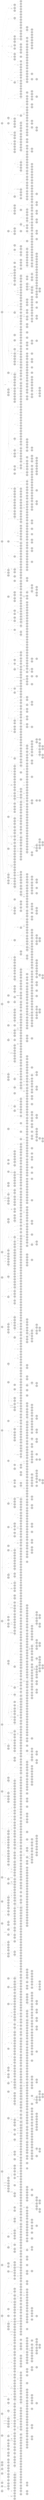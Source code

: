 digraph {
	rankdir = LR;
	ordering = out;
	edge [arrowsize=0.4,fontsize=10]
	node2E39E6DF [label="",style=filled,fillcolor=lightgrey,shape=circle,width=.1,height=.1];
//------leaves------
	node4E694C3D [label="[Ljava.lang.Object;@5766af61",shape=point,style=filled,fillcolor=lightgrey,shape=circle,width=.07,height=.07]
	node8144969 [label="[Ljava.lang.Object;@697a59aa",shape=point,style=filled,fillcolor=lightgrey,shape=circle,width=.07,height=.07]
	node6D76F81C [label="[Ljava.lang.Object;@f094f74",shape=point,style=filled,fillcolor=lightgrey,shape=circle,width=.07,height=.07]
	node25FC10FD [label="[Ljava.lang.Object;@1ef0bae1",shape=point,style=filled,fillcolor=lightgrey,shape=circle,width=.07,height=.07]
	node449C173B [label="[Ljava.lang.Object;@1ab9233",shape=point,style=filled,fillcolor=lightgrey,shape=circle,width=.07,height=.07]
	node44950103 [label="[Ljava.lang.Object;@5f298cc2",shape=point,style=filled,fillcolor=lightgrey,shape=circle,width=.07,height=.07]
	node7B286DD3 [label="[Ljava.lang.Object;@26cf528f",shape=point,style=filled,fillcolor=lightgrey,shape=circle,width=.07,height=.07]
	node4A3EC24C [label="[Ljava.lang.Object;@59620855",shape=point,style=filled,fillcolor=lightgrey,shape=circle,width=.07,height=.07]
	node611CA05F [label="[Ljava.lang.Object;@3d9bcdd9",shape=point,style=filled,fillcolor=lightgrey,shape=circle,width=.07,height=.07]
	node18B4484 [label="[Ljava.lang.Object;@4862c440",shape=point,style=filled,fillcolor=lightgrey,shape=circle,width=.07,height=.07]
	node4C789B4B [label="[Ljava.lang.Object;@2f6e7218",shape=point,style=filled,fillcolor=lightgrey,shape=circle,width=.07,height=.07]
	node749ABC15 [label="[Ljava.lang.Object;@2a043602",shape=point,style=filled,fillcolor=lightgrey,shape=circle,width=.07,height=.07]
	node22AE42CA [label="[Ljava.lang.Object;@7e0c1a35",shape=point,style=filled,fillcolor=lightgrey,shape=circle,width=.07,height=.07]
	node5FD76BF5 [label="[Ljava.lang.Object;@54e8f22b",shape=point,style=filled,fillcolor=lightgrey,shape=circle,width=.07,height=.07]
	node480426E [label="[Ljava.lang.Object;@1ac32d79",shape=point,style=filled,fillcolor=lightgrey,shape=circle,width=.07,height=.07]
	node7EAF7517 [label="[Ljava.lang.Object;@6d45a943",shape=point,style=filled,fillcolor=lightgrey,shape=circle,width=.07,height=.07]
	node6BD015B7 [label="[Ljava.lang.Object;@68fb4551",shape=point,style=filled,fillcolor=lightgrey,shape=circle,width=.07,height=.07]
	node6DF98294 [label="[Ljava.lang.Object;@2d3631d9",shape=point,style=filled,fillcolor=lightgrey,shape=circle,width=.07,height=.07]
	node4620F465 [label="[Ljava.lang.Object;@7443f03d",shape=point,style=filled,fillcolor=lightgrey,shape=circle,width=.07,height=.07]
	node550F3103 [label="[Ljava.lang.Object;@49ab6a82",shape=point,style=filled,fillcolor=lightgrey,shape=circle,width=.07,height=.07]
	node8E92C0E [label="[Ljava.lang.Object;@6340f736",shape=point,style=filled,fillcolor=lightgrey,shape=circle,width=.07,height=.07]
	node4F6B5574 [label="[Ljava.lang.Object;@5d06c961",shape=point,style=filled,fillcolor=lightgrey,shape=circle,width=.07,height=.07]
	node1CCE1793 [label="[Ljava.lang.Object;@7853aa7b",shape=point,style=filled,fillcolor=lightgrey,shape=circle,width=.07,height=.07]
	node6D0690F0 [label="[Ljava.lang.Object;@62001f0",shape=point,style=filled,fillcolor=lightgrey,shape=circle,width=.07,height=.07]
	node6A3EEC28 [label="[Ljava.lang.Object;@fdb8366",shape=point,style=filled,fillcolor=lightgrey,shape=circle,width=.07,height=.07]
	node5683137D [label="[Ljava.lang.Object;@502aa7dc",shape=point,style=filled,fillcolor=lightgrey,shape=circle,width=.07,height=.07]
	node4D685E5D [label="[Ljava.lang.Object;@1e7b2425",shape=point,style=filled,fillcolor=lightgrey,shape=circle,width=.07,height=.07]
	node50ADD46C [label="[Ljava.lang.Object;@55bc8de2",shape=point,style=filled,fillcolor=lightgrey,shape=circle,width=.07,height=.07]
	node5A29ABBE [label="[Ljava.lang.Object;@1d34f6d2",shape=point,style=filled,fillcolor=lightgrey,shape=circle,width=.07,height=.07]
	node23044FAC [label="[Ljava.lang.Object;@126605b3",shape=point,style=filled,fillcolor=lightgrey,shape=circle,width=.07,height=.07]
	node505381A [label="[Ljava.lang.Object;@3f3dcc0e",shape=point,style=filled,fillcolor=lightgrey,shape=circle,width=.07,height=.07]
	node3E459D6A [label="[Ljava.lang.Object;@1cac4c8c",shape=point,style=filled,fillcolor=lightgrey,shape=circle,width=.07,height=.07]
	node30C572EB [label="[Ljava.lang.Object;@61499541",shape=point,style=filled,fillcolor=lightgrey,shape=circle,width=.07,height=.07]
	node73F5EACF [label="[Ljava.lang.Object;@dc31011",shape=point,style=filled,fillcolor=lightgrey,shape=circle,width=.07,height=.07]
	node168A6968 [label="[Ljava.lang.Object;@3bc41565",shape=point,style=filled,fillcolor=lightgrey,shape=circle,width=.07,height=.07]
	node673B3340 [label="[Ljava.lang.Object;@726df42e",shape=point,style=filled,fillcolor=lightgrey,shape=circle,width=.07,height=.07]
	node37E90222 [label="[Ljava.lang.Object;@2c1d4687",shape=point,style=filled,fillcolor=lightgrey,shape=circle,width=.07,height=.07]
	node1282D177 [label="[Ljava.lang.Object;@fd39b8d",shape=point,style=filled,fillcolor=lightgrey,shape=circle,width=.07,height=.07]
	node70D46047 [label="[Ljava.lang.Object;@363b39a4",shape=point,style=filled,fillcolor=lightgrey,shape=circle,width=.07,height=.07]
	node32364F7D [label="[Ljava.lang.Object;@212aa545",shape=point,style=filled,fillcolor=lightgrey,shape=circle,width=.07,height=.07]
	node722F3F7F [label="[Ljava.lang.Object;@1db6de87",shape=point,style=filled,fillcolor=lightgrey,shape=circle,width=.07,height=.07]
	node1DFB37EB [label="[Ljava.lang.Object;@690fb99c",shape=point,style=filled,fillcolor=lightgrey,shape=circle,width=.07,height=.07]
	node62D0B705 [label="[Ljava.lang.Object;@49390f3e",shape=point,style=filled,fillcolor=lightgrey,shape=circle,width=.07,height=.07]
	nodeDB92D9D [label="[Ljava.lang.Object;@19eea6ef",shape=point,style=filled,fillcolor=lightgrey,shape=circle,width=.07,height=.07]
	node7EE15248 [label="[Ljava.lang.Object;@7f20e255",shape=point,style=filled,fillcolor=lightgrey,shape=circle,width=.07,height=.07]
	node3BB1EDE9 [label="[Ljava.lang.Object;@5704fdae",shape=point,style=filled,fillcolor=lightgrey,shape=circle,width=.07,height=.07]
	node23038614 [label="[Ljava.lang.Object;@5bc9ea6b",shape=point,style=filled,fillcolor=lightgrey,shape=circle,width=.07,height=.07]
	node6F239A5E [label="[Ljava.lang.Object;@1f3af399",shape=point,style=filled,fillcolor=lightgrey,shape=circle,width=.07,height=.07]
	node20B6F54C [label="[Ljava.lang.Object;@3438d983",shape=point,style=filled,fillcolor=lightgrey,shape=circle,width=.07,height=.07]
	node47BA4430 [label="[Ljava.lang.Object;@f54d165",shape=point,style=filled,fillcolor=lightgrey,shape=circle,width=.07,height=.07]
	node18DF5956 [label="[Ljava.lang.Object;@6ad97f0f",shape=point,style=filled,fillcolor=lightgrey,shape=circle,width=.07,height=.07]
	node7FD72DA0 [label="[Ljava.lang.Object;@56a114c6",shape=point,style=filled,fillcolor=lightgrey,shape=circle,width=.07,height=.07]
	node34D6E2AD [label="[Ljava.lang.Object;@1556c23f",shape=point,style=filled,fillcolor=lightgrey,shape=circle,width=.07,height=.07]
	node53AA4718 [label="[Ljava.lang.Object;@df37e8f",shape=point,style=filled,fillcolor=lightgrey,shape=circle,width=.07,height=.07]
	nodeEB32616 [label="[Ljava.lang.Object;@2dd75ac5",shape=point,style=filled,fillcolor=lightgrey,shape=circle,width=.07,height=.07]
	node2CC44AE0 [label="[Ljava.lang.Object;@3ad55ef1",shape=point,style=filled,fillcolor=lightgrey,shape=circle,width=.07,height=.07]
	node2DC15C2B [label="[Ljava.lang.Object;@3a572a24",shape=point,style=filled,fillcolor=lightgrey,shape=circle,width=.07,height=.07]
	node344AE4C4 [label="[Ljava.lang.Object;@2478166a",shape=point,style=filled,fillcolor=lightgrey,shape=circle,width=.07,height=.07]
	node37F36CA [label="[Ljava.lang.Object;@7a3a8b",shape=point,style=filled,fillcolor=lightgrey,shape=circle,width=.07,height=.07]
	node63759284 [label="[Ljava.lang.Object;@75a13c6",shape=point,style=filled,fillcolor=lightgrey,shape=circle,width=.07,height=.07]
	node7D69AC81 [label="[Ljava.lang.Object;@2c166fc5",shape=point,style=filled,fillcolor=lightgrey,shape=circle,width=.07,height=.07]
	node63382971 [label="[Ljava.lang.Object;@34abc2f3",shape=point,style=filled,fillcolor=lightgrey,shape=circle,width=.07,height=.07]
	node4966D43 [label="[Ljava.lang.Object;@1be14253",shape=point,style=filled,fillcolor=lightgrey,shape=circle,width=.07,height=.07]
	node393093FF [label="[Ljava.lang.Object;@53e66270",shape=point,style=filled,fillcolor=lightgrey,shape=circle,width=.07,height=.07]
	node64ADF13A [label="[Ljava.lang.Object;@754fd426",shape=point,style=filled,fillcolor=lightgrey,shape=circle,width=.07,height=.07]
	node48DD1E1B [label="[Ljava.lang.Object;@28c80092",shape=point,style=filled,fillcolor=lightgrey,shape=circle,width=.07,height=.07]
	node23E71090 [label="[Ljava.lang.Object;@28020e2e",shape=point,style=filled,fillcolor=lightgrey,shape=circle,width=.07,height=.07]
	node88FF0F3 [label="[Ljava.lang.Object;@60abade0",shape=point,style=filled,fillcolor=lightgrey,shape=circle,width=.07,height=.07]
	node7B5342F5 [label="[Ljava.lang.Object;@439840cf",shape=point,style=filled,fillcolor=lightgrey,shape=circle,width=.07,height=.07]
	node34E73827 [label="[Ljava.lang.Object;@99e47f6",shape=point,style=filled,fillcolor=lightgrey,shape=circle,width=.07,height=.07]
	node683BE8DA [label="[Ljava.lang.Object;@69a4532a",shape=point,style=filled,fillcolor=lightgrey,shape=circle,width=.07,height=.07]
	node640F6839 [label="[Ljava.lang.Object;@1f5532b9",shape=point,style=filled,fillcolor=lightgrey,shape=circle,width=.07,height=.07]
	node281F64B1 [label="[Ljava.lang.Object;@63e94f9b",shape=point,style=filled,fillcolor=lightgrey,shape=circle,width=.07,height=.07]
	node7CB8AD7F [label="[Ljava.lang.Object;@4a4e98ab",shape=point,style=filled,fillcolor=lightgrey,shape=circle,width=.07,height=.07]
	node192747BF [label="[Ljava.lang.Object;@309b4697",shape=point,style=filled,fillcolor=lightgrey,shape=circle,width=.07,height=.07]
	node9F1C6AE [label="[Ljava.lang.Object;@37449cfb",shape=point,style=filled,fillcolor=lightgrey,shape=circle,width=.07,height=.07]
	node147D2F13 [label="[Ljava.lang.Object;@7e386cf5",shape=point,style=filled,fillcolor=lightgrey,shape=circle,width=.07,height=.07]
	node79FB112A [label="[Ljava.lang.Object;@6acbf9aa",shape=point,style=filled,fillcolor=lightgrey,shape=circle,width=.07,height=.07]
	node17B35657 [label="[Ljava.lang.Object;@2a51df90",shape=point,style=filled,fillcolor=lightgrey,shape=circle,width=.07,height=.07]
	nodeB82E9B1 [label="[Ljava.lang.Object;@3e3157c2",shape=point,style=filled,fillcolor=lightgrey,shape=circle,width=.07,height=.07]
	node333DBFBD [label="[Ljava.lang.Object;@17344b15",shape=point,style=filled,fillcolor=lightgrey,shape=circle,width=.07,height=.07]
	nodeB67F723 [label="[Ljava.lang.Object;@3f5c3eca",shape=point,style=filled,fillcolor=lightgrey,shape=circle,width=.07,height=.07]
	node6142BECB [label="[Ljava.lang.Object;@541b3d15",shape=point,style=filled,fillcolor=lightgrey,shape=circle,width=.07,height=.07]
	node60F1065A [label="[Ljava.lang.Object;@3e05cee0",shape=point,style=filled,fillcolor=lightgrey,shape=circle,width=.07,height=.07]
	node4AC59B0D [label="[Ljava.lang.Object;@47bbf4d5",shape=point,style=filled,fillcolor=lightgrey,shape=circle,width=.07,height=.07]
	node2F90F9AE [label="[Ljava.lang.Object;@3ff24072",shape=point,style=filled,fillcolor=lightgrey,shape=circle,width=.07,height=.07]
	node5989A972 [label="[Ljava.lang.Object;@418ce3ca",shape=point,style=filled,fillcolor=lightgrey,shape=circle,width=.07,height=.07]
	node69793FDC [label="[Ljava.lang.Object;@44250351",shape=point,style=filled,fillcolor=lightgrey,shape=circle,width=.07,height=.07]
	node50F3F09E [label="[Ljava.lang.Object;@7647dbf9",shape=point,style=filled,fillcolor=lightgrey,shape=circle,width=.07,height=.07]
	node56E08D32 [label="[Ljava.lang.Object;@3ab33334",shape=point,style=filled,fillcolor=lightgrey,shape=circle,width=.07,height=.07]
	node750B43FC [label="[Ljava.lang.Object;@3ddbd6b7",shape=point,style=filled,fillcolor=lightgrey,shape=circle,width=.07,height=.07]
	node6F005523 [label="[Ljava.lang.Object;@4c89f164",shape=point,style=filled,fillcolor=lightgrey,shape=circle,width=.07,height=.07]
	node63324FAA [label="[Ljava.lang.Object;@3f5315",shape=point,style=filled,fillcolor=lightgrey,shape=circle,width=.07,height=.07]
	node6D7BA77C [label="[Ljava.lang.Object;@6e7a7966",shape=point,style=filled,fillcolor=lightgrey,shape=circle,width=.07,height=.07]
	node1F44241C [label="[Ljava.lang.Object;@65997b1a",shape=point,style=filled,fillcolor=lightgrey,shape=circle,width=.07,height=.07]
	node55697092 [label="[Ljava.lang.Object;@68659210",shape=point,style=filled,fillcolor=lightgrey,shape=circle,width=.07,height=.07]
	node563F3FC4 [label="[Ljava.lang.Object;@78d0dfb2",shape=point,style=filled,fillcolor=lightgrey,shape=circle,width=.07,height=.07]
	node66A3CDDA [label="[Ljava.lang.Object;@2212260c",shape=point,style=filled,fillcolor=lightgrey,shape=circle,width=.07,height=.07]
	nodeD7CFC95 [label="[Ljava.lang.Object;@732f8fc7",shape=point,style=filled,fillcolor=lightgrey,shape=circle,width=.07,height=.07]
	nodeB9A4165 [label="[Ljava.lang.Object;@380b345c",shape=point,style=filled,fillcolor=lightgrey,shape=circle,width=.07,height=.07]
	node52F9FF9C [label="[Ljava.lang.Object;@5d2713b3",shape=point,style=filled,fillcolor=lightgrey,shape=circle,width=.07,height=.07]
	node4EFF01B [label="[Ljava.lang.Object;@65279d0e",shape=point,style=filled,fillcolor=lightgrey,shape=circle,width=.07,height=.07]
	node78BF9B29 [label="[Ljava.lang.Object;@1de0a506",shape=point,style=filled,fillcolor=lightgrey,shape=circle,width=.07,height=.07]
	node6674F189 [label="[Ljava.lang.Object;@3f62dfa4",shape=point,style=filled,fillcolor=lightgrey,shape=circle,width=.07,height=.07]
	node3B807DB2 [label="[Ljava.lang.Object;@23d02751",shape=point,style=filled,fillcolor=lightgrey,shape=circle,width=.07,height=.07]
	node62E9721B [label="[Ljava.lang.Object;@4bdf1e1d",shape=point,style=filled,fillcolor=lightgrey,shape=circle,width=.07,height=.07]
	node738A8739 [label="[Ljava.lang.Object;@5142dcb6",shape=point,style=filled,fillcolor=lightgrey,shape=circle,width=.07,height=.07]
	node7812152F [label="[Ljava.lang.Object;@4b0ed3c6",shape=point,style=filled,fillcolor=lightgrey,shape=circle,width=.07,height=.07]
	node6C1A36D1 [label="[Ljava.lang.Object;@2b7af088",shape=point,style=filled,fillcolor=lightgrey,shape=circle,width=.07,height=.07]
	node43A933A5 [label="[Ljava.lang.Object;@7e8458f5",shape=point,style=filled,fillcolor=lightgrey,shape=circle,width=.07,height=.07]
	node4395454A [label="[Ljava.lang.Object;@3f171300",shape=point,style=filled,fillcolor=lightgrey,shape=circle,width=.07,height=.07]
	node35A92B5C [label="[Ljava.lang.Object;@69b69eec",shape=point,style=filled,fillcolor=lightgrey,shape=circle,width=.07,height=.07]
	node603985 [label="[Ljava.lang.Object;@7e8a59a",shape=point,style=filled,fillcolor=lightgrey,shape=circle,width=.07,height=.07]
	node7B679DF0 [label="[Ljava.lang.Object;@26fb2d8e",shape=point,style=filled,fillcolor=lightgrey,shape=circle,width=.07,height=.07]
	node275684C5 [label="[Ljava.lang.Object;@65d021c0",shape=point,style=filled,fillcolor=lightgrey,shape=circle,width=.07,height=.07]
	node221FA897 [label="[Ljava.lang.Object;@5df77607",shape=point,style=filled,fillcolor=lightgrey,shape=circle,width=.07,height=.07]
	node4E94B1D0 [label="[Ljava.lang.Object;@2a2e57e3",shape=point,style=filled,fillcolor=lightgrey,shape=circle,width=.07,height=.07]
	node752A0921 [label="[Ljava.lang.Object;@130b1ecd",shape=point,style=filled,fillcolor=lightgrey,shape=circle,width=.07,height=.07]
	node787A274D [label="[Ljava.lang.Object;@2033e6ee",shape=point,style=filled,fillcolor=lightgrey,shape=circle,width=.07,height=.07]
	node5F580C8 [label="[Ljava.lang.Object;@4ec31bcd",shape=point,style=filled,fillcolor=lightgrey,shape=circle,width=.07,height=.07]
	node67AA1D17 [label="[Ljava.lang.Object;@5811839a",shape=point,style=filled,fillcolor=lightgrey,shape=circle,width=.07,height=.07]
	node71CBAB90 [label="[Ljava.lang.Object;@2780db17",shape=point,style=filled,fillcolor=lightgrey,shape=circle,width=.07,height=.07]
	node10F52855 [label="[Ljava.lang.Object;@44ac6482",shape=point,style=filled,fillcolor=lightgrey,shape=circle,width=.07,height=.07]
	node6897C0AC [label="[Ljava.lang.Object;@496ef6ca",shape=point,style=filled,fillcolor=lightgrey,shape=circle,width=.07,height=.07]
	node70E0D832 [label="[Ljava.lang.Object;@57cf3ad8",shape=point,style=filled,fillcolor=lightgrey,shape=circle,width=.07,height=.07]
	node18B022D [label="[Ljava.lang.Object;@3fed6c70",shape=point,style=filled,fillcolor=lightgrey,shape=circle,width=.07,height=.07]
	node493A02F7 [label="[Ljava.lang.Object;@670df8f2",shape=point,style=filled,fillcolor=lightgrey,shape=circle,width=.07,height=.07]
	node3E4E1454 [label="[Ljava.lang.Object;@6a947101",shape=point,style=filled,fillcolor=lightgrey,shape=circle,width=.07,height=.07]
	node73A0EB1E [label="[Ljava.lang.Object;@7be247f0",shape=point,style=filled,fillcolor=lightgrey,shape=circle,width=.07,height=.07]
	node3540006C [label="[Ljava.lang.Object;@7c9573bc",shape=point,style=filled,fillcolor=lightgrey,shape=circle,width=.07,height=.07]
	node8199F2B [label="[Ljava.lang.Object;@612d841f",shape=point,style=filled,fillcolor=lightgrey,shape=circle,width=.07,height=.07]
	node54DBBB36 [label="[Ljava.lang.Object;@3042a82",shape=point,style=filled,fillcolor=lightgrey,shape=circle,width=.07,height=.07]
	node47201D0E [label="[Ljava.lang.Object;@4aa06489",shape=point,style=filled,fillcolor=lightgrey,shape=circle,width=.07,height=.07]
	node432B74E0 [label="[Ljava.lang.Object;@61d9163d",shape=point,style=filled,fillcolor=lightgrey,shape=circle,width=.07,height=.07]
	node2656AF65 [label="[Ljava.lang.Object;@6f1b130a",shape=point,style=filled,fillcolor=lightgrey,shape=circle,width=.07,height=.07]
	node778FE67D [label="[Ljava.lang.Object;@5ece7e4f",shape=point,style=filled,fillcolor=lightgrey,shape=circle,width=.07,height=.07]
	node4DF0DF74 [label="[Ljava.lang.Object;@7ac41683",shape=point,style=filled,fillcolor=lightgrey,shape=circle,width=.07,height=.07]
	node7270BBA8 [label="[Ljava.lang.Object;@5f619faf",shape=point,style=filled,fillcolor=lightgrey,shape=circle,width=.07,height=.07]
	node14A1F048 [label="[Ljava.lang.Object;@4e0b8c51",shape=point,style=filled,fillcolor=lightgrey,shape=circle,width=.07,height=.07]
	node39D1C3C3 [label="[Ljava.lang.Object;@6a9eafb1",shape=point,style=filled,fillcolor=lightgrey,shape=circle,width=.07,height=.07]
	node71A6311A [label="[Ljava.lang.Object;@635d527b",shape=point,style=filled,fillcolor=lightgrey,shape=circle,width=.07,height=.07]
	node54A55A08 [label="[Ljava.lang.Object;@4bd9840a",shape=point,style=filled,fillcolor=lightgrey,shape=circle,width=.07,height=.07]
	nodeBB7428A [label="[Ljava.lang.Object;@270070d",shape=point,style=filled,fillcolor=lightgrey,shape=circle,width=.07,height=.07]
	node7CFB6851 [label="[Ljava.lang.Object;@7b855a10",shape=point,style=filled,fillcolor=lightgrey,shape=circle,width=.07,height=.07]
	node4A97E4F8 [label="[Ljava.lang.Object;@485ddac8",shape=point,style=filled,fillcolor=lightgrey,shape=circle,width=.07,height=.07]
	node6FC38A72 [label="[Ljava.lang.Object;@3ec70840",shape=point,style=filled,fillcolor=lightgrey,shape=circle,width=.07,height=.07]
	node4B029B44 [label="[Ljava.lang.Object;@6d2f8376",shape=point,style=filled,fillcolor=lightgrey,shape=circle,width=.07,height=.07]
	node1ECC14BB [label="[Ljava.lang.Object;@184f8a2a",shape=point,style=filled,fillcolor=lightgrey,shape=circle,width=.07,height=.07]
	node47C8FADC [label="[Ljava.lang.Object;@566de560",shape=point,style=filled,fillcolor=lightgrey,shape=circle,width=.07,height=.07]
	node28FA4ADA [label="[Ljava.lang.Object;@4c009b35",shape=point,style=filled,fillcolor=lightgrey,shape=circle,width=.07,height=.07]
	node4C9E9673 [label="[Ljava.lang.Object;@75e12c65",shape=point,style=filled,fillcolor=lightgrey,shape=circle,width=.07,height=.07]
	nodeF370499 [label="[Ljava.lang.Object;@47a6ff79",shape=point,style=filled,fillcolor=lightgrey,shape=circle,width=.07,height=.07]
	node7FB3C4F0 [label="[Ljava.lang.Object;@3cd5d67",shape=point,style=filled,fillcolor=lightgrey,shape=circle,width=.07,height=.07]
	node34E9824B [label="[Ljava.lang.Object;@4444ee98",shape=point,style=filled,fillcolor=lightgrey,shape=circle,width=.07,height=.07]
	node25B126A4 [label="[Ljava.lang.Object;@4cfe7110",shape=point,style=filled,fillcolor=lightgrey,shape=circle,width=.07,height=.07]
	node347D491E [label="[Ljava.lang.Object;@57ae4127",shape=point,style=filled,fillcolor=lightgrey,shape=circle,width=.07,height=.07]
	node7B06C970 [label="[Ljava.lang.Object;@444f41f1",shape=point,style=filled,fillcolor=lightgrey,shape=circle,width=.07,height=.07]
	node1A24C5DF [label="[Ljava.lang.Object;@3fa618c5",shape=point,style=filled,fillcolor=lightgrey,shape=circle,width=.07,height=.07]
	node72A61B08 [label="[Ljava.lang.Object;@4cd89c64",shape=point,style=filled,fillcolor=lightgrey,shape=circle,width=.07,height=.07]
	node70EEA21D [label="[Ljava.lang.Object;@7f81fcf5",shape=point,style=filled,fillcolor=lightgrey,shape=circle,width=.07,height=.07]
	node3DBDD656 [label="[Ljava.lang.Object;@350e5639",shape=point,style=filled,fillcolor=lightgrey,shape=circle,width=.07,height=.07]
	node30F5F4CF [label="[Ljava.lang.Object;@40e3d070",shape=point,style=filled,fillcolor=lightgrey,shape=circle,width=.07,height=.07]
	node133FA15C [label="[Ljava.lang.Object;@5447829c",shape=point,style=filled,fillcolor=lightgrey,shape=circle,width=.07,height=.07]
	node4B0B4757 [label="[Ljava.lang.Object;@15b56e16",shape=point,style=filled,fillcolor=lightgrey,shape=circle,width=.07,height=.07]
	node7B6E18BD [label="[Ljava.lang.Object;@13d5362e",shape=point,style=filled,fillcolor=lightgrey,shape=circle,width=.07,height=.07]
	node275FAFC [label="[Ljava.lang.Object;@3c0ef17a",shape=point,style=filled,fillcolor=lightgrey,shape=circle,width=.07,height=.07]
	node372EADB6 [label="[Ljava.lang.Object;@df0993b",shape=point,style=filled,fillcolor=lightgrey,shape=circle,width=.07,height=.07]
	node207F2063 [label="[Ljava.lang.Object;@6bb18037",shape=point,style=filled,fillcolor=lightgrey,shape=circle,width=.07,height=.07]
	node2930D3EA [label="[Ljava.lang.Object;@2080beb6",shape=point,style=filled,fillcolor=lightgrey,shape=circle,width=.07,height=.07]
	node7925FEFD [label="[Ljava.lang.Object;@1e7269d6",shape=point,style=filled,fillcolor=lightgrey,shape=circle,width=.07,height=.07]
	node31F24671 [label="[Ljava.lang.Object;@14a23bf7",shape=point,style=filled,fillcolor=lightgrey,shape=circle,width=.07,height=.07]
	node42A6FD88 [label="[Ljava.lang.Object;@4f1700d3",shape=point,style=filled,fillcolor=lightgrey,shape=circle,width=.07,height=.07]
	node6C75068E [label="[Ljava.lang.Object;@690de574",shape=point,style=filled,fillcolor=lightgrey,shape=circle,width=.07,height=.07]
	node1CB20F60 [label="[Ljava.lang.Object;@6b5485bd",shape=point,style=filled,fillcolor=lightgrey,shape=circle,width=.07,height=.07]
	node2F51AF2F [label="[Ljava.lang.Object;@29f1d9f4",shape=point,style=filled,fillcolor=lightgrey,shape=circle,width=.07,height=.07]
	node25B41AA5 [label="[Ljava.lang.Object;@6a821ac3",shape=point,style=filled,fillcolor=lightgrey,shape=circle,width=.07,height=.07]
	node4888F86B [label="[Ljava.lang.Object;@6f11a6f7",shape=point,style=filled,fillcolor=lightgrey,shape=circle,width=.07,height=.07]
	node6A75F882 [label="[Ljava.lang.Object;@10dba30d",shape=point,style=filled,fillcolor=lightgrey,shape=circle,width=.07,height=.07]
	node1F1F5ADD [label="[Ljava.lang.Object;@7ddb61d7",shape=point,style=filled,fillcolor=lightgrey,shape=circle,width=.07,height=.07]
	node38AF2706 [label="[Ljava.lang.Object;@752128d5",shape=point,style=filled,fillcolor=lightgrey,shape=circle,width=.07,height=.07]
	node100D5D1E [label="[Ljava.lang.Object;@36fe4311",shape=point,style=filled,fillcolor=lightgrey,shape=circle,width=.07,height=.07]
	node7728D5DF [label="[Ljava.lang.Object;@b332c6f",shape=point,style=filled,fillcolor=lightgrey,shape=circle,width=.07,height=.07]
	node712C75BA [label="[Ljava.lang.Object;@358e5645",shape=point,style=filled,fillcolor=lightgrey,shape=circle,width=.07,height=.07]
	node4B9FB06 [label="[Ljava.lang.Object;@16fbefaa",shape=point,style=filled,fillcolor=lightgrey,shape=circle,width=.07,height=.07]
	node468D96A [label="[Ljava.lang.Object;@43138bdc",shape=point,style=filled,fillcolor=lightgrey,shape=circle,width=.07,height=.07]
	node8393973 [label="[Ljava.lang.Object;@41f61161",shape=point,style=filled,fillcolor=lightgrey,shape=circle,width=.07,height=.07]
	node39723BC [label="[Ljava.lang.Object;@5c850579",shape=point,style=filled,fillcolor=lightgrey,shape=circle,width=.07,height=.07]
	node1D365D3B [label="[Ljava.lang.Object;@6c3a3ae5",shape=point,style=filled,fillcolor=lightgrey,shape=circle,width=.07,height=.07]
	node560A7E1D [label="[Ljava.lang.Object;@22d00768",shape=point,style=filled,fillcolor=lightgrey,shape=circle,width=.07,height=.07]
	nodeDA0498C [label="[Ljava.lang.Object;@30f0b7cf",shape=point,style=filled,fillcolor=lightgrey,shape=circle,width=.07,height=.07]
	node358FCD5A [label="[Ljava.lang.Object;@174667c4",shape=point,style=filled,fillcolor=lightgrey,shape=circle,width=.07,height=.07]
	node18A5A089 [label="[Ljava.lang.Object;@2dde229d",shape=point,style=filled,fillcolor=lightgrey,shape=circle,width=.07,height=.07]
	node6670DF61 [label="[Ljava.lang.Object;@422cec2c",shape=point,style=filled,fillcolor=lightgrey,shape=circle,width=.07,height=.07]
	node77B8AD08 [label="[Ljava.lang.Object;@2baea3a8",shape=point,style=filled,fillcolor=lightgrey,shape=circle,width=.07,height=.07]
	node4BC5EA6B [label="[Ljava.lang.Object;@6ead22b3",shape=point,style=filled,fillcolor=lightgrey,shape=circle,width=.07,height=.07]
	node5CCF1283 [label="[Ljava.lang.Object;@2a25951",shape=point,style=filled,fillcolor=lightgrey,shape=circle,width=.07,height=.07]
	node66507DDC [label="[Ljava.lang.Object;@61ef731f",shape=point,style=filled,fillcolor=lightgrey,shape=circle,width=.07,height=.07]
	node45102EAB [label="[Ljava.lang.Object;@55688f89",shape=point,style=filled,fillcolor=lightgrey,shape=circle,width=.07,height=.07]
	node3033B665 [label="[Ljava.lang.Object;@2a5e4cf7",shape=point,style=filled,fillcolor=lightgrey,shape=circle,width=.07,height=.07]
	node6E7F5A61 [label="[Ljava.lang.Object;@7ffa84e0",shape=point,style=filled,fillcolor=lightgrey,shape=circle,width=.07,height=.07]
	node52D785E4 [label="[Ljava.lang.Object;@a3642bd",shape=point,style=filled,fillcolor=lightgrey,shape=circle,width=.07,height=.07]
	node1E0EADC8 [label="[Ljava.lang.Object;@35f8f76d",shape=point,style=filled,fillcolor=lightgrey,shape=circle,width=.07,height=.07]
	node5BEEAC93 [label="[Ljava.lang.Object;@63f53ef9",shape=point,style=filled,fillcolor=lightgrey,shape=circle,width=.07,height=.07]
	node8FEAFA2 [label="[Ljava.lang.Object;@7a4f624f",shape=point,style=filled,fillcolor=lightgrey,shape=circle,width=.07,height=.07]
	node546BD3A1 [label="[Ljava.lang.Object;@1e233d23",shape=point,style=filled,fillcolor=lightgrey,shape=circle,width=.07,height=.07]
	node63DD12FA [label="[Ljava.lang.Object;@628149d4",shape=point,style=filled,fillcolor=lightgrey,shape=circle,width=.07,height=.07]
	node68FD78FE [label="[Ljava.lang.Object;@6fb09ae7",shape=point,style=filled,fillcolor=lightgrey,shape=circle,width=.07,height=.07]
	node64F10F29 [label="[Ljava.lang.Object;@cd6358a",shape=point,style=filled,fillcolor=lightgrey,shape=circle,width=.07,height=.07]
	nodeF6F8666 [label="[Ljava.lang.Object;@646352ce",shape=point,style=filled,fillcolor=lightgrey,shape=circle,width=.07,height=.07]
	node887812C [label="[Ljava.lang.Object;@35408fd3",shape=point,style=filled,fillcolor=lightgrey,shape=circle,width=.07,height=.07]
	node46EF63AB [label="[Ljava.lang.Object;@38e4ac9a",shape=point,style=filled,fillcolor=lightgrey,shape=circle,width=.07,height=.07]
	nodeCDEC44B [label="[Ljava.lang.Object;@3dd1fc14",shape=point,style=filled,fillcolor=lightgrey,shape=circle,width=.07,height=.07]
	node9E223E [label="[Ljava.lang.Object;@1d03decb",shape=point,style=filled,fillcolor=lightgrey,shape=circle,width=.07,height=.07]
	node6785BDBC [label="[Ljava.lang.Object;@5586dc04",shape=point,style=filled,fillcolor=lightgrey,shape=circle,width=.07,height=.07]
	node24F88B58 [label="[Ljava.lang.Object;@270eec8a",shape=point,style=filled,fillcolor=lightgrey,shape=circle,width=.07,height=.07]
	node6D2CCD8A [label="[Ljava.lang.Object;@e294ad7",shape=point,style=filled,fillcolor=lightgrey,shape=circle,width=.07,height=.07]
	node6EEBB201 [label="[Ljava.lang.Object;@3e5179ea",shape=point,style=filled,fillcolor=lightgrey,shape=circle,width=.07,height=.07]
	node359AA337 [label="[Ljava.lang.Object;@712138a1",shape=point,style=filled,fillcolor=lightgrey,shape=circle,width=.07,height=.07]
	node42E9F73E [label="[Ljava.lang.Object;@77c258a0",shape=point,style=filled,fillcolor=lightgrey,shape=circle,width=.07,height=.07]
	node1721CE74 [label="[Ljava.lang.Object;@6fbd1801",shape=point,style=filled,fillcolor=lightgrey,shape=circle,width=.07,height=.07]
	node626042CF [label="[Ljava.lang.Object;@702017b",shape=point,style=filled,fillcolor=lightgrey,shape=circle,width=.07,height=.07]
	node1E492D81 [label="[Ljava.lang.Object;@19b35359",shape=point,style=filled,fillcolor=lightgrey,shape=circle,width=.07,height=.07]
	node79251C9A [label="[Ljava.lang.Object;@6ebbd31c",shape=point,style=filled,fillcolor=lightgrey,shape=circle,width=.07,height=.07]
	node3949DE6F [label="[Ljava.lang.Object;@3ae37b84",shape=point,style=filled,fillcolor=lightgrey,shape=circle,width=.07,height=.07]
	node6BF3718E [label="[Ljava.lang.Object;@5b607cdf",shape=point,style=filled,fillcolor=lightgrey,shape=circle,width=.07,height=.07]
	node2C2D6B7A [label="[Ljava.lang.Object;@d331a20",shape=point,style=filled,fillcolor=lightgrey,shape=circle,width=.07,height=.07]
	node7D3C7509 [label="[Ljava.lang.Object;@25e268f5",shape=point,style=filled,fillcolor=lightgrey,shape=circle,width=.07,height=.07]
	node6253B188 [label="[Ljava.lang.Object;@77a445f8",shape=point,style=filled,fillcolor=lightgrey,shape=circle,width=.07,height=.07]
	node692EE238 [label="[Ljava.lang.Object;@5f3d8a28",shape=point,style=filled,fillcolor=lightgrey,shape=circle,width=.07,height=.07]
	node201DBFB6 [label="[Ljava.lang.Object;@75c3b5c8",shape=point,style=filled,fillcolor=lightgrey,shape=circle,width=.07,height=.07]
	node6BE2A66A [label="[Ljava.lang.Object;@58bd0df4",shape=point,style=filled,fillcolor=lightgrey,shape=circle,width=.07,height=.07]
	node1590E95A [label="[Ljava.lang.Object;@7d9563d5",shape=point,style=filled,fillcolor=lightgrey,shape=circle,width=.07,height=.07]
	node33A5BFB [label="[Ljava.lang.Object;@335834c5",shape=point,style=filled,fillcolor=lightgrey,shape=circle,width=.07,height=.07]
	node2190D1CD [label="[Ljava.lang.Object;@774d95e1",shape=point,style=filled,fillcolor=lightgrey,shape=circle,width=.07,height=.07]
	node26F9FD70 [label="[Ljava.lang.Object;@54f51b76",shape=point,style=filled,fillcolor=lightgrey,shape=circle,width=.07,height=.07]
	node734CA69C [label="[Ljava.lang.Object;@68b5d789",shape=point,style=filled,fillcolor=lightgrey,shape=circle,width=.07,height=.07]
	node14EB592 [label="[Ljava.lang.Object;@7d1c2066",shape=point,style=filled,fillcolor=lightgrey,shape=circle,width=.07,height=.07]
	node6B72011F [label="[Ljava.lang.Object;@2dbd8a67",shape=point,style=filled,fillcolor=lightgrey,shape=circle,width=.07,height=.07]
	node59AB4867 [label="[Ljava.lang.Object;@45a85c24",shape=point,style=filled,fillcolor=lightgrey,shape=circle,width=.07,height=.07]
	node3EA9C777 [label="[Ljava.lang.Object;@7f868c77",shape=point,style=filled,fillcolor=lightgrey,shape=circle,width=.07,height=.07]
	node7CED1B90 [label="[Ljava.lang.Object;@7b233155",shape=point,style=filled,fillcolor=lightgrey,shape=circle,width=.07,height=.07]
	nodeB41D339 [label="[Ljava.lang.Object;@40ef1312",shape=point,style=filled,fillcolor=lightgrey,shape=circle,width=.07,height=.07]
	node544AA104 [label="[Ljava.lang.Object;@36819b41",shape=point,style=filled,fillcolor=lightgrey,shape=circle,width=.07,height=.07]
	node33DC5EB3 [label="[Ljava.lang.Object;@b13bc59",shape=point,style=filled,fillcolor=lightgrey,shape=circle,width=.07,height=.07]
	nodeA507EBE [label="[Ljava.lang.Object;@3031b726",shape=point,style=filled,fillcolor=lightgrey,shape=circle,width=.07,height=.07]
	node61495E55 [label="[Ljava.lang.Object;@772ed751",shape=point,style=filled,fillcolor=lightgrey,shape=circle,width=.07,height=.07]
	node7E02E284 [label="[Ljava.lang.Object;@4337e2e5",shape=point,style=filled,fillcolor=lightgrey,shape=circle,width=.07,height=.07]
	node68A7B720 [label="[Ljava.lang.Object;@69b2613a",shape=point,style=filled,fillcolor=lightgrey,shape=circle,width=.07,height=.07]
	nodeCDB84A [label="[Ljava.lang.Object;@7c91527c",shape=point,style=filled,fillcolor=lightgrey,shape=circle,width=.07,height=.07]
	node295AF479 [label="[Ljava.lang.Object;@531bebd9",shape=point,style=filled,fillcolor=lightgrey,shape=circle,width=.07,height=.07]
	node3E790618 [label="[Ljava.lang.Object;@488db119",shape=point,style=filled,fillcolor=lightgrey,shape=circle,width=.07,height=.07]
	node360A6D4D [label="[Ljava.lang.Object;@3ac31d76",shape=point,style=filled,fillcolor=lightgrey,shape=circle,width=.07,height=.07]
	node4C7C95F0 [label="[Ljava.lang.Object;@69dcf01f",shape=point,style=filled,fillcolor=lightgrey,shape=circle,width=.07,height=.07]
	nodeC59986C [label="[Ljava.lang.Object;@2e530c3c",shape=point,style=filled,fillcolor=lightgrey,shape=circle,width=.07,height=.07]
	node6A8DF13 [label="[Ljava.lang.Object;@87a9bd1",shape=point,style=filled,fillcolor=lightgrey,shape=circle,width=.07,height=.07]
	node48A0F84A [label="[Ljava.lang.Object;@7ea42f8e",shape=point,style=filled,fillcolor=lightgrey,shape=circle,width=.07,height=.07]
	node3E34370E [label="[Ljava.lang.Object;@624c970a",shape=point,style=filled,fillcolor=lightgrey,shape=circle,width=.07,height=.07]
	node2D6151A1 [label="[Ljava.lang.Object;@72e6d3dc",shape=point,style=filled,fillcolor=lightgrey,shape=circle,width=.07,height=.07]
	node6D7516C9 [label="[Ljava.lang.Object;@6b8728aa",shape=point,style=filled,fillcolor=lightgrey,shape=circle,width=.07,height=.07]
	node4C4C9022 [label="[Ljava.lang.Object;@870d244",shape=point,style=filled,fillcolor=lightgrey,shape=circle,width=.07,height=.07]
	node4D764EDD [label="[Ljava.lang.Object;@1fe6eda1",shape=point,style=filled,fillcolor=lightgrey,shape=circle,width=.07,height=.07]
	node3703B3FF [label="[Ljava.lang.Object;@396fb5a9",shape=point,style=filled,fillcolor=lightgrey,shape=circle,width=.07,height=.07]
	node461014FF [label="[Ljava.lang.Object;@6e337279",shape=point,style=filled,fillcolor=lightgrey,shape=circle,width=.07,height=.07]
	node4405B80B [label="[Ljava.lang.Object;@838fdf",shape=point,style=filled,fillcolor=lightgrey,shape=circle,width=.07,height=.07]
	node46F2D4DC [label="[Ljava.lang.Object;@3327d6c1",shape=point,style=filled,fillcolor=lightgrey,shape=circle,width=.07,height=.07]
	node5A8BE54E [label="[Ljava.lang.Object;@466a74b7",shape=point,style=filled,fillcolor=lightgrey,shape=circle,width=.07,height=.07]
	node166E0C92 [label="[Ljava.lang.Object;@1b725140",shape=point,style=filled,fillcolor=lightgrey,shape=circle,width=.07,height=.07]
	node1E5666F5 [label="[Ljava.lang.Object;@b0c7644",shape=point,style=filled,fillcolor=lightgrey,shape=circle,width=.07,height=.07]
	node6DE0E12B [label="[Ljava.lang.Object;@64915586",shape=point,style=filled,fillcolor=lightgrey,shape=circle,width=.07,height=.07]
	node49DDF62F [label="[Ljava.lang.Object;@210b1706",shape=point,style=filled,fillcolor=lightgrey,shape=circle,width=.07,height=.07]
	node4B0843B5 [label="[Ljava.lang.Object;@25db0237",shape=point,style=filled,fillcolor=lightgrey,shape=circle,width=.07,height=.07]
	node311E42D [label="[Ljava.lang.Object;@7adb606e",shape=point,style=filled,fillcolor=lightgrey,shape=circle,width=.07,height=.07]
	node7347816B [label="[Ljava.lang.Object;@e70ff8e",shape=point,style=filled,fillcolor=lightgrey,shape=circle,width=.07,height=.07]
	node24C52E1 [label="[Ljava.lang.Object;@23b58ad6",shape=point,style=filled,fillcolor=lightgrey,shape=circle,width=.07,height=.07]
	node6CB60B12 [label="[Ljava.lang.Object;@65331585",shape=point,style=filled,fillcolor=lightgrey,shape=circle,width=.07,height=.07]
	node5088898 [label="[Ljava.lang.Object;@ae451d5",shape=point,style=filled,fillcolor=lightgrey,shape=circle,width=.07,height=.07]
	node56562500 [label="[Ljava.lang.Object;@2bb48d72",shape=point,style=filled,fillcolor=lightgrey,shape=circle,width=.07,height=.07]
	node6AB98CD4 [label="[Ljava.lang.Object;@42fb12af",shape=point,style=filled,fillcolor=lightgrey,shape=circle,width=.07,height=.07]
	node256241D5 [label="[Ljava.lang.Object;@2a329716",shape=point,style=filled,fillcolor=lightgrey,shape=circle,width=.07,height=.07]
	nodeC4B61A8 [label="[Ljava.lang.Object;@16bf74e4",shape=point,style=filled,fillcolor=lightgrey,shape=circle,width=.07,height=.07]
	node2164F30F [label="[Ljava.lang.Object;@1f504a12",shape=point,style=filled,fillcolor=lightgrey,shape=circle,width=.07,height=.07]
	node48C12E71 [label="[Ljava.lang.Object;@25347bd9",shape=point,style=filled,fillcolor=lightgrey,shape=circle,width=.07,height=.07]
	node234E08FB [label="[Ljava.lang.Object;@3ed3c65a",shape=point,style=filled,fillcolor=lightgrey,shape=circle,width=.07,height=.07]
	node7FA0D557 [label="[Ljava.lang.Object;@79cc93c9",shape=point,style=filled,fillcolor=lightgrey,shape=circle,width=.07,height=.07]
	node2A1645DB [label="[Ljava.lang.Object;@a57a7d5",shape=point,style=filled,fillcolor=lightgrey,shape=circle,width=.07,height=.07]
	node73A4C1A5 [label="[Ljava.lang.Object;@6eeb56c3",shape=point,style=filled,fillcolor=lightgrey,shape=circle,width=.07,height=.07]
	node76CBEE58 [label="[Ljava.lang.Object;@4115965b",shape=point,style=filled,fillcolor=lightgrey,shape=circle,width=.07,height=.07]
	node1469DE35 [label="[Ljava.lang.Object;@2080df35",shape=point,style=filled,fillcolor=lightgrey,shape=circle,width=.07,height=.07]
	node9904C53 [label="[Ljava.lang.Object;@64dab474",shape=point,style=filled,fillcolor=lightgrey,shape=circle,width=.07,height=.07]
	node3E9856AC [label="[Ljava.lang.Object;@18c74f3d",shape=point,style=filled,fillcolor=lightgrey,shape=circle,width=.07,height=.07]
	node133E7AA2 [label="[Ljava.lang.Object;@22f605a5",shape=point,style=filled,fillcolor=lightgrey,shape=circle,width=.07,height=.07]
	node5EA71A61 [label="[Ljava.lang.Object;@7cbb082f",shape=point,style=filled,fillcolor=lightgrey,shape=circle,width=.07,height=.07]
	node1C309670 [label="[Ljava.lang.Object;@e79737e",shape=point,style=filled,fillcolor=lightgrey,shape=circle,width=.07,height=.07]
	node686B14C2 [label="[Ljava.lang.Object;@4cb59390",shape=point,style=filled,fillcolor=lightgrey,shape=circle,width=.07,height=.07]
	node542E0F60 [label="[Ljava.lang.Object;@11096418",shape=point,style=filled,fillcolor=lightgrey,shape=circle,width=.07,height=.07]
	node21F4BFFF [label="[Ljava.lang.Object;@413d9142",shape=point,style=filled,fillcolor=lightgrey,shape=circle,width=.07,height=.07]
	node654CC30A [label="[Ljava.lang.Object;@3fbf421f",shape=point,style=filled,fillcolor=lightgrey,shape=circle,width=.07,height=.07]
	node3BB01950 [label="[Ljava.lang.Object;@16aa38e5",shape=point,style=filled,fillcolor=lightgrey,shape=circle,width=.07,height=.07]
	node15FDFDA9 [label="[Ljava.lang.Object;@5017eab3",shape=point,style=filled,fillcolor=lightgrey,shape=circle,width=.07,height=.07]
	node6B560378 [label="[Ljava.lang.Object;@2c7c73e7",shape=point,style=filled,fillcolor=lightgrey,shape=circle,width=.07,height=.07]
	node5696D374 [label="[Ljava.lang.Object;@393bf967",shape=point,style=filled,fillcolor=lightgrey,shape=circle,width=.07,height=.07]
	node62AD70FB [label="[Ljava.lang.Object;@2d81c402",shape=point,style=filled,fillcolor=lightgrey,shape=circle,width=.07,height=.07]
	node4DECBFB5 [label="[Ljava.lang.Object;@2bfa87ae",shape=point,style=filled,fillcolor=lightgrey,shape=circle,width=.07,height=.07]
	node22591082 [label="[Ljava.lang.Object;@1db611f",shape=point,style=filled,fillcolor=lightgrey,shape=circle,width=.07,height=.07]
	node29E26786 [label="[Ljava.lang.Object;@565a52e3",shape=point,style=filled,fillcolor=lightgrey,shape=circle,width=.07,height=.07]
	node3C6D85AA [label="[Ljava.lang.Object;@6664d8a1",shape=point,style=filled,fillcolor=lightgrey,shape=circle,width=.07,height=.07]
	node5C805DBC [label="[Ljava.lang.Object;@58c9d185",shape=point,style=filled,fillcolor=lightgrey,shape=circle,width=.07,height=.07]
	node8595FE3 [label="[Ljava.lang.Object;@48b82f99",shape=point,style=filled,fillcolor=lightgrey,shape=circle,width=.07,height=.07]
	node168BF68F [label="[Ljava.lang.Object;@584822",shape=point,style=filled,fillcolor=lightgrey,shape=circle,width=.07,height=.07]
	node423CB98D [label="[Ljava.lang.Object;@4b7192b4",shape=point,style=filled,fillcolor=lightgrey,shape=circle,width=.07,height=.07]
	node2073ADB [label="[Ljava.lang.Object;@405c6be1",shape=point,style=filled,fillcolor=lightgrey,shape=circle,width=.07,height=.07]
	node670B52B6 [label="[Ljava.lang.Object;@20a888d1",shape=point,style=filled,fillcolor=lightgrey,shape=circle,width=.07,height=.07]
	node1BC2BFFD [label="[Ljava.lang.Object;@38e2cc07",shape=point,style=filled,fillcolor=lightgrey,shape=circle,width=.07,height=.07]
	node541A74F [label="[Ljava.lang.Object;@61cb5936",shape=point,style=filled,fillcolor=lightgrey,shape=circle,width=.07,height=.07]
	node6F782FA5 [label="[Ljava.lang.Object;@415454b9",shape=point,style=filled,fillcolor=lightgrey,shape=circle,width=.07,height=.07]
	node49A7E803 [label="[Ljava.lang.Object;@721e0ae8",shape=point,style=filled,fillcolor=lightgrey,shape=circle,width=.07,height=.07]
	node5CB51609 [label="[Ljava.lang.Object;@3f2770ba",shape=point,style=filled,fillcolor=lightgrey,shape=circle,width=.07,height=.07]
	node49B660AD [label="[Ljava.lang.Object;@4bfd6a39",shape=point,style=filled,fillcolor=lightgrey,shape=circle,width=.07,height=.07]
	node3F0C3811 [label="[Ljava.lang.Object;@3baa2dea",shape=point,style=filled,fillcolor=lightgrey,shape=circle,width=.07,height=.07]
	node41E3813A [label="[Ljava.lang.Object;@61ef879d",shape=point,style=filled,fillcolor=lightgrey,shape=circle,width=.07,height=.07]
	node3FFDE701 [label="[Ljava.lang.Object;@55d25869",shape=point,style=filled,fillcolor=lightgrey,shape=circle,width=.07,height=.07]
	node865F9B8 [label="[Ljava.lang.Object;@152b5446",shape=point,style=filled,fillcolor=lightgrey,shape=circle,width=.07,height=.07]
	node453E7C0D [label="[Ljava.lang.Object;@26865d3",shape=point,style=filled,fillcolor=lightgrey,shape=circle,width=.07,height=.07]
	node2567E41F [label="[Ljava.lang.Object;@6aa10d91",shape=point,style=filled,fillcolor=lightgrey,shape=circle,width=.07,height=.07]
	node5C49CADC [label="[Ljava.lang.Object;@1dce7a7b",shape=point,style=filled,fillcolor=lightgrey,shape=circle,width=.07,height=.07]
	node79332C1 [label="[Ljava.lang.Object;@653c6a27",shape=point,style=filled,fillcolor=lightgrey,shape=circle,width=.07,height=.07]
	node77314376 [label="[Ljava.lang.Object;@19c2e249",shape=point,style=filled,fillcolor=lightgrey,shape=circle,width=.07,height=.07]
	node7D9DE8A [label="[Ljava.lang.Object;@1b2e104",shape=point,style=filled,fillcolor=lightgrey,shape=circle,width=.07,height=.07]
	node7CE538B7 [label="[Ljava.lang.Object;@723b4dc8",shape=point,style=filled,fillcolor=lightgrey,shape=circle,width=.07,height=.07]
	node3BDFE08B [label="[Ljava.lang.Object;@2df38c35",shape=point,style=filled,fillcolor=lightgrey,shape=circle,width=.07,height=.07]
	node788629BC [label="[Ljava.lang.Object;@507b7e69",shape=point,style=filled,fillcolor=lightgrey,shape=circle,width=.07,height=.07]
	node14E40755 [label="[Ljava.lang.Object;@25c7a3d8",shape=point,style=filled,fillcolor=lightgrey,shape=circle,width=.07,height=.07]
	node6C45A515 [label="[Ljava.lang.Object;@67c616c2",shape=point,style=filled,fillcolor=lightgrey,shape=circle,width=.07,height=.07]
	node53AC6BC0 [label="[Ljava.lang.Object;@4b6dcb0e",shape=point,style=filled,fillcolor=lightgrey,shape=circle,width=.07,height=.07]
	nodeA41B27B [label="[Ljava.lang.Object;@5d66d5f7",shape=point,style=filled,fillcolor=lightgrey,shape=circle,width=.07,height=.07]
	node6D2457F0 [label="[Ljava.lang.Object;@48b4d4e1",shape=point,style=filled,fillcolor=lightgrey,shape=circle,width=.07,height=.07]
	node4FE175E6 [label="[Ljava.lang.Object;@24c3d880",shape=point,style=filled,fillcolor=lightgrey,shape=circle,width=.07,height=.07]
	node6B17803F [label="[Ljava.lang.Object;@56a5260",shape=point,style=filled,fillcolor=lightgrey,shape=circle,width=.07,height=.07]
	node4160496E [label="[Ljava.lang.Object;@7bdd8e1a",shape=point,style=filled,fillcolor=lightgrey,shape=circle,width=.07,height=.07]
	node2C9CEF26 [label="[Ljava.lang.Object;@7bb24187",shape=point,style=filled,fillcolor=lightgrey,shape=circle,width=.07,height=.07]
	node385A4CA6 [label="[Ljava.lang.Object;@2f60b8e9",shape=point,style=filled,fillcolor=lightgrey,shape=circle,width=.07,height=.07]
	node644E97FC [label="[Ljava.lang.Object;@d995c8b",shape=point,style=filled,fillcolor=lightgrey,shape=circle,width=.07,height=.07]
	node674C1EE2 [label="[Ljava.lang.Object;@4d415512",shape=point,style=filled,fillcolor=lightgrey,shape=circle,width=.07,height=.07]
	node5DA0DA31 [label="[Ljava.lang.Object;@1a1aa80a",shape=point,style=filled,fillcolor=lightgrey,shape=circle,width=.07,height=.07]
	node1D260EA5 [label="[Ljava.lang.Object;@5a8821d6",shape=point,style=filled,fillcolor=lightgrey,shape=circle,width=.07,height=.07]
	node1A209E4 [label="[Ljava.lang.Object;@4eb7ab22",shape=point,style=filled,fillcolor=lightgrey,shape=circle,width=.07,height=.07]
	node63C9D777 [label="[Ljava.lang.Object;@7854cc49",shape=point,style=filled,fillcolor=lightgrey,shape=circle,width=.07,height=.07]
	node69A8078E [label="[Ljava.lang.Object;@1ab55f22",shape=point,style=filled,fillcolor=lightgrey,shape=circle,width=.07,height=.07]
	node37EA516C [label="[Ljava.lang.Object;@6902f55c",shape=point,style=filled,fillcolor=lightgrey,shape=circle,width=.07,height=.07]
	node40BF1B85 [label="[Ljava.lang.Object;@70c310ff",shape=point,style=filled,fillcolor=lightgrey,shape=circle,width=.07,height=.07]
	node15474EBA [label="[Ljava.lang.Object;@6b91e15b",shape=point,style=filled,fillcolor=lightgrey,shape=circle,width=.07,height=.07]
	node534AAC9F [label="[Ljava.lang.Object;@3b660ae1",shape=point,style=filled,fillcolor=lightgrey,shape=circle,width=.07,height=.07]
	node14FBA1A9 [label="[Ljava.lang.Object;@70041154",shape=point,style=filled,fillcolor=lightgrey,shape=circle,width=.07,height=.07]
	node762C759F [label="[Ljava.lang.Object;@7d1658b9",shape=point,style=filled,fillcolor=lightgrey,shape=circle,width=.07,height=.07]
	node34A9585B [label="[Ljava.lang.Object;@64f7712b",shape=point,style=filled,fillcolor=lightgrey,shape=circle,width=.07,height=.07]
	node71E270A7 [label="[Ljava.lang.Object;@3e7e2db2",shape=point,style=filled,fillcolor=lightgrey,shape=circle,width=.07,height=.07]
	node40EBD1A6 [label="[Ljava.lang.Object;@1f4a8eb9",shape=point,style=filled,fillcolor=lightgrey,shape=circle,width=.07,height=.07]
	node7DCFB2BF [label="[Ljava.lang.Object;@32931309",shape=point,style=filled,fillcolor=lightgrey,shape=circle,width=.07,height=.07]
	node2CEB921C [label="[Ljava.lang.Object;@671fee7e",shape=point,style=filled,fillcolor=lightgrey,shape=circle,width=.07,height=.07]
	node6745E268 [label="[Ljava.lang.Object;@4de4aed2",shape=point,style=filled,fillcolor=lightgrey,shape=circle,width=.07,height=.07]
	node3DEFAE00 [label="[Ljava.lang.Object;@259bdbdd",shape=point,style=filled,fillcolor=lightgrey,shape=circle,width=.07,height=.07]
	node6D052BA4 [label="[Ljava.lang.Object;@5ff9ae8",shape=point,style=filled,fillcolor=lightgrey,shape=circle,width=.07,height=.07]
	node4520BBF9 [label="[Ljava.lang.Object;@3e9ed5b3",shape=point,style=filled,fillcolor=lightgrey,shape=circle,width=.07,height=.07]
	node7A0281CF [label="[Ljava.lang.Object;@3536cbd",shape=point,style=filled,fillcolor=lightgrey,shape=circle,width=.07,height=.07]
	node436CF05D [label="[Ljava.lang.Object;@b9786ce",shape=point,style=filled,fillcolor=lightgrey,shape=circle,width=.07,height=.07]
	node6575628A [label="[Ljava.lang.Object;@7d5bdc1d",shape=point,style=filled,fillcolor=lightgrey,shape=circle,width=.07,height=.07]
	node599125F3 [label="[Ljava.lang.Object;@6e0779f9",shape=point,style=filled,fillcolor=lightgrey,shape=circle,width=.07,height=.07]
	node20A82781 [label="[Ljava.lang.Object;@3b0bcbd",shape=point,style=filled,fillcolor=lightgrey,shape=circle,width=.07,height=.07]
	node53DEBF85 [label="[Ljava.lang.Object;@643dcb6",shape=point,style=filled,fillcolor=lightgrey,shape=circle,width=.07,height=.07]
	node673677D0 [label="[Ljava.lang.Object;@61e57adf",shape=point,style=filled,fillcolor=lightgrey,shape=circle,width=.07,height=.07]
	node47E1D3F1 [label="[Ljava.lang.Object;@5fdf01d7",shape=point,style=filled,fillcolor=lightgrey,shape=circle,width=.07,height=.07]
	nodeB83750B [label="[Ljava.lang.Object;@417ad526",shape=point,style=filled,fillcolor=lightgrey,shape=circle,width=.07,height=.07]
	node8CDF8A3 [label="[Ljava.lang.Object;@2fbb81d4",shape=point,style=filled,fillcolor=lightgrey,shape=circle,width=.07,height=.07]
	node3F008205 [label="[Ljava.lang.Object;@2844a326",shape=point,style=filled,fillcolor=lightgrey,shape=circle,width=.07,height=.07]
	node4FAB4E6D [label="[Ljava.lang.Object;@3cedc36d",shape=point,style=filled,fillcolor=lightgrey,shape=circle,width=.07,height=.07]
	node7467E5F [label="[Ljava.lang.Object;@a16a002",shape=point,style=filled,fillcolor=lightgrey,shape=circle,width=.07,height=.07]
	node1F5B4F0B [label="[Ljava.lang.Object;@4dff1126",shape=point,style=filled,fillcolor=lightgrey,shape=circle,width=.07,height=.07]
	node79FF2A40 [label="[Ljava.lang.Object;@46d693cd",shape=point,style=filled,fillcolor=lightgrey,shape=circle,width=.07,height=.07]
	node330BF0B [label="[Ljava.lang.Object;@36f3e86a",shape=point,style=filled,fillcolor=lightgrey,shape=circle,width=.07,height=.07]
	node365E79DE [label="[Ljava.lang.Object;@4464dc23",shape=point,style=filled,fillcolor=lightgrey,shape=circle,width=.07,height=.07]
	node422AEB43 [label="[Ljava.lang.Object;@6bb3ebd4",shape=point,style=filled,fillcolor=lightgrey,shape=circle,width=.07,height=.07]
	node2E66FFF5 [label="[Ljava.lang.Object;@4c01bbde",shape=point,style=filled,fillcolor=lightgrey,shape=circle,width=.07,height=.07]
	node596421EE [label="[Ljava.lang.Object;@2d7d9c5d",shape=point,style=filled,fillcolor=lightgrey,shape=circle,width=.07,height=.07]
	node34FD5750 [label="[Ljava.lang.Object;@75e3c55a",shape=point,style=filled,fillcolor=lightgrey,shape=circle,width=.07,height=.07]
	nodeD70E159 [label="[Ljava.lang.Object;@4c2e0bde",shape=point,style=filled,fillcolor=lightgrey,shape=circle,width=.07,height=.07]
	node12B782DC [label="[Ljava.lang.Object;@79955cc5",shape=point,style=filled,fillcolor=lightgrey,shape=circle,width=.07,height=.07]
	node73651087 [label="[Ljava.lang.Object;@4fa995ce",shape=point,style=filled,fillcolor=lightgrey,shape=circle,width=.07,height=.07]
	node61A64F85 [label="[Ljava.lang.Object;@32864400",shape=point,style=filled,fillcolor=lightgrey,shape=circle,width=.07,height=.07]
	node693C8BFF [label="[Ljava.lang.Object;@6ab864f3",shape=point,style=filled,fillcolor=lightgrey,shape=circle,width=.07,height=.07]
	node3931C446 [label="[Ljava.lang.Object;@39973124",shape=point,style=filled,fillcolor=lightgrey,shape=circle,width=.07,height=.07]
	node3479369A [label="[Ljava.lang.Object;@1dcf531a",shape=point,style=filled,fillcolor=lightgrey,shape=circle,width=.07,height=.07]
	node2AEBB711 [label="[Ljava.lang.Object;@2af5bd79",shape=point,style=filled,fillcolor=lightgrey,shape=circle,width=.07,height=.07]
	node57C5935B [label="[Ljava.lang.Object;@30f55d3a",shape=point,style=filled,fillcolor=lightgrey,shape=circle,width=.07,height=.07]
	node47D1270A [label="[Ljava.lang.Object;@404854fc",shape=point,style=filled,fillcolor=lightgrey,shape=circle,width=.07,height=.07]
	node3BEC48E5 [label="[Ljava.lang.Object;@21eace2f",shape=point,style=filled,fillcolor=lightgrey,shape=circle,width=.07,height=.07]
	node6F4D446F [label="[Ljava.lang.Object;@6da002ce",shape=point,style=filled,fillcolor=lightgrey,shape=circle,width=.07,height=.07]
	node34D2D4FF [label="[Ljava.lang.Object;@43befffc",shape=point,style=filled,fillcolor=lightgrey,shape=circle,width=.07,height=.07]
	node4655B5D8 [label="[Ljava.lang.Object;@2b0e79ae",shape=point,style=filled,fillcolor=lightgrey,shape=circle,width=.07,height=.07]
	node9D9351C [label="[Ljava.lang.Object;@3dac6ac4",shape=point,style=filled,fillcolor=lightgrey,shape=circle,width=.07,height=.07]
	node56BCE3DC [label="[Ljava.lang.Object;@ea733ac",shape=point,style=filled,fillcolor=lightgrey,shape=circle,width=.07,height=.07]
	node4E1696B1 [label="[Ljava.lang.Object;@10b23ffd",shape=point,style=filled,fillcolor=lightgrey,shape=circle,width=.07,height=.07]
	node21218C34 [label="[Ljava.lang.Object;@162cf1ef",shape=point,style=filled,fillcolor=lightgrey,shape=circle,width=.07,height=.07]
	node6CF55E85 [label="[Ljava.lang.Object;@6db9d931",shape=point,style=filled,fillcolor=lightgrey,shape=circle,width=.07,height=.07]
	node4054A89E [label="[Ljava.lang.Object;@31068af2",shape=point,style=filled,fillcolor=lightgrey,shape=circle,width=.07,height=.07]
	node7741EB21 [label="[Ljava.lang.Object;@5412d4a9",shape=point,style=filled,fillcolor=lightgrey,shape=circle,width=.07,height=.07]
	node31E786ED [label="[Ljava.lang.Object;@3433cb39",shape=point,style=filled,fillcolor=lightgrey,shape=circle,width=.07,height=.07]
	node4CD3267D [label="[Ljava.lang.Object;@e2604d2",shape=point,style=filled,fillcolor=lightgrey,shape=circle,width=.07,height=.07]
	node3FB3B15 [label="[Ljava.lang.Object;@29bb5250",shape=point,style=filled,fillcolor=lightgrey,shape=circle,width=.07,height=.07]
	node7C8E79D4 [label="[Ljava.lang.Object;@42b0f203",shape=point,style=filled,fillcolor=lightgrey,shape=circle,width=.07,height=.07]
	node18495AD3 [label="[Ljava.lang.Object;@6b93a258",shape=point,style=filled,fillcolor=lightgrey,shape=circle,width=.07,height=.07]
	node645C2627 [label="[Ljava.lang.Object;@2139e045",shape=point,style=filled,fillcolor=lightgrey,shape=circle,width=.07,height=.07]
	node73F4B973 [label="[Ljava.lang.Object;@5035437",shape=point,style=filled,fillcolor=lightgrey,shape=circle,width=.07,height=.07]
	nodeEB27AE [label="[Ljava.lang.Object;@6e3ec43e",shape=point,style=filled,fillcolor=lightgrey,shape=circle,width=.07,height=.07]
	node38D7D7AB [label="[Ljava.lang.Object;@276a8e6a",shape=point,style=filled,fillcolor=lightgrey,shape=circle,width=.07,height=.07]
	node7E651B7E [label="[Ljava.lang.Object;@66e23fb8",shape=point,style=filled,fillcolor=lightgrey,shape=circle,width=.07,height=.07]
	node608EC640 [label="[Ljava.lang.Object;@13641de5",shape=point,style=filled,fillcolor=lightgrey,shape=circle,width=.07,height=.07]
	node458C4A1C [label="[Ljava.lang.Object;@3264a2ea",shape=point,style=filled,fillcolor=lightgrey,shape=circle,width=.07,height=.07]
	node244ECE20 [label="[Ljava.lang.Object;@17f67479",shape=point,style=filled,fillcolor=lightgrey,shape=circle,width=.07,height=.07]
	node300D0031 [label="[Ljava.lang.Object;@27e98728",shape=point,style=filled,fillcolor=lightgrey,shape=circle,width=.07,height=.07]
	node7584623B [label="[Ljava.lang.Object;@5175954e",shape=point,style=filled,fillcolor=lightgrey,shape=circle,width=.07,height=.07]
	node9211BD9 [label="[Ljava.lang.Object;@621a0d12",shape=point,style=filled,fillcolor=lightgrey,shape=circle,width=.07,height=.07]
	node34593ED0 [label="[Ljava.lang.Object;@497b02f0",shape=point,style=filled,fillcolor=lightgrey,shape=circle,width=.07,height=.07]
	node488537D5 [label="[Ljava.lang.Object;@7ac5c14a",shape=point,style=filled,fillcolor=lightgrey,shape=circle,width=.07,height=.07]
	node797CF7C [label="[Ljava.lang.Object;@16ea21fc",shape=point,style=filled,fillcolor=lightgrey,shape=circle,width=.07,height=.07]
	node7730876B [label="[Ljava.lang.Object;@232bc756",shape=point,style=filled,fillcolor=lightgrey,shape=circle,width=.07,height=.07]
	node1A7E0060 [label="[Ljava.lang.Object;@5ddc3712",shape=point,style=filled,fillcolor=lightgrey,shape=circle,width=.07,height=.07]
	node2EA4F81D [label="[Ljava.lang.Object;@53c88be8",shape=point,style=filled,fillcolor=lightgrey,shape=circle,width=.07,height=.07]
	node39DFECF1 [label="[Ljava.lang.Object;@587387f",shape=point,style=filled,fillcolor=lightgrey,shape=circle,width=.07,height=.07]
	nodeC6A5CC2 [label="[Ljava.lang.Object;@1b6a016c",shape=point,style=filled,fillcolor=lightgrey,shape=circle,width=.07,height=.07]
	node5D94CE94 [label="[Ljava.lang.Object;@616c5199",shape=point,style=filled,fillcolor=lightgrey,shape=circle,width=.07,height=.07]
	node3FBE9D3A [label="[Ljava.lang.Object;@74149ac0",shape=point,style=filled,fillcolor=lightgrey,shape=circle,width=.07,height=.07]
	nodeF8F0AB8 [label="[Ljava.lang.Object;@c6c6249",shape=point,style=filled,fillcolor=lightgrey,shape=circle,width=.07,height=.07]
	node47F069B3 [label="[Ljava.lang.Object;@17623917",shape=point,style=filled,fillcolor=lightgrey,shape=circle,width=.07,height=.07]
	node604F2B89 [label="[Ljava.lang.Object;@fde63e3",shape=point,style=filled,fillcolor=lightgrey,shape=circle,width=.07,height=.07]
	node4BA72E5A [label="[Ljava.lang.Object;@4d0b1cb8",shape=point,style=filled,fillcolor=lightgrey,shape=circle,width=.07,height=.07]
	node548175F3 [label="[Ljava.lang.Object;@28bcc5fb",shape=point,style=filled,fillcolor=lightgrey,shape=circle,width=.07,height=.07]
	node5A9BFB48 [label="[Ljava.lang.Object;@4fe0c27f",shape=point,style=filled,fillcolor=lightgrey,shape=circle,width=.07,height=.07]
	node1091189D [label="[Ljava.lang.Object;@5e4c8469",shape=point,style=filled,fillcolor=lightgrey,shape=circle,width=.07,height=.07]
	node5B886553 [label="[Ljava.lang.Object;@12b2a767",shape=point,style=filled,fillcolor=lightgrey,shape=circle,width=.07,height=.07]
	nodeAFF105C [label="[Ljava.lang.Object;@302aa2a6",shape=point,style=filled,fillcolor=lightgrey,shape=circle,width=.07,height=.07]
	node2890FB0D [label="[Ljava.lang.Object;@2f1ee8e7",shape=point,style=filled,fillcolor=lightgrey,shape=circle,width=.07,height=.07]
	node5D1160A8 [label="[Ljava.lang.Object;@384bc63e",shape=point,style=filled,fillcolor=lightgrey,shape=circle,width=.07,height=.07]
	node17AC1AA9 [label="[Ljava.lang.Object;@4f2d816b",shape=point,style=filled,fillcolor=lightgrey,shape=circle,width=.07,height=.07]
	node19EFBC06 [label="[Ljava.lang.Object;@7ff3e333",shape=point,style=filled,fillcolor=lightgrey,shape=circle,width=.07,height=.07]
	node87DD736 [label="[Ljava.lang.Object;@2b78298b",shape=point,style=filled,fillcolor=lightgrey,shape=circle,width=.07,height=.07]
	node4F93AF6E [label="[Ljava.lang.Object;@2f1927d4",shape=point,style=filled,fillcolor=lightgrey,shape=circle,width=.07,height=.07]
	node493B9166 [label="[Ljava.lang.Object;@23e5ddbb",shape=point,style=filled,fillcolor=lightgrey,shape=circle,width=.07,height=.07]
	node715FFE76 [label="[Ljava.lang.Object;@171e400e",shape=point,style=filled,fillcolor=lightgrey,shape=circle,width=.07,height=.07]
	node23B432A [label="[Ljava.lang.Object;@fbe4ed3",shape=point,style=filled,fillcolor=lightgrey,shape=circle,width=.07,height=.07]
	node11CBD1C [label="[Ljava.lang.Object;@64678301",shape=point,style=filled,fillcolor=lightgrey,shape=circle,width=.07,height=.07]
	node3C9DAEB4 [label="[Ljava.lang.Object;@4128b722",shape=point,style=filled,fillcolor=lightgrey,shape=circle,width=.07,height=.07]
	node25B81646 [label="[Ljava.lang.Object;@7d1fe67b",shape=point,style=filled,fillcolor=lightgrey,shape=circle,width=.07,height=.07]
	node2C261F62 [label="[Ljava.lang.Object;@28b32c63",shape=point,style=filled,fillcolor=lightgrey,shape=circle,width=.07,height=.07]
	node4D5C0515 [label="[Ljava.lang.Object;@4f720efb",shape=point,style=filled,fillcolor=lightgrey,shape=circle,width=.07,height=.07]
	node53B3C578 [label="[Ljava.lang.Object;@62d23b59",shape=point,style=filled,fillcolor=lightgrey,shape=circle,width=.07,height=.07]
	node4F8BEEBB [label="[Ljava.lang.Object;@10d13467",shape=point,style=filled,fillcolor=lightgrey,shape=circle,width=.07,height=.07]
	node5D04AB00 [label="[Ljava.lang.Object;@2eff5b0a",shape=point,style=filled,fillcolor=lightgrey,shape=circle,width=.07,height=.07]
	node3E118658 [label="[Ljava.lang.Object;@27faeff1",shape=point,style=filled,fillcolor=lightgrey,shape=circle,width=.07,height=.07]
	node5FDE1CA5 [label="[Ljava.lang.Object;@bad3b5f",shape=point,style=filled,fillcolor=lightgrey,shape=circle,width=.07,height=.07]
	node39BC5F34 [label="[Ljava.lang.Object;@49c9ba95",shape=point,style=filled,fillcolor=lightgrey,shape=circle,width=.07,height=.07]
	node665DAC3D [label="[Ljava.lang.Object;@448146a",shape=point,style=filled,fillcolor=lightgrey,shape=circle,width=.07,height=.07]
	node5FD6AE28 [label="[Ljava.lang.Object;@5b4fba55",shape=point,style=filled,fillcolor=lightgrey,shape=circle,width=.07,height=.07]
	node50F8C945 [label="[Ljava.lang.Object;@14577c74",shape=point,style=filled,fillcolor=lightgrey,shape=circle,width=.07,height=.07]
	node7E9A2738 [label="[Ljava.lang.Object;@5821b7ac",shape=point,style=filled,fillcolor=lightgrey,shape=circle,width=.07,height=.07]
	node4E85FF0C [label="[Ljava.lang.Object;@611e8e74",shape=point,style=filled,fillcolor=lightgrey,shape=circle,width=.07,height=.07]
	node4E92D688 [label="[Ljava.lang.Object;@1bdb8421",shape=point,style=filled,fillcolor=lightgrey,shape=circle,width=.07,height=.07]
	node7A4765C9 [label="[Ljava.lang.Object;@6f3f39db",shape=point,style=filled,fillcolor=lightgrey,shape=circle,width=.07,height=.07]
	node37419422 [label="[Ljava.lang.Object;@707cf467",shape=point,style=filled,fillcolor=lightgrey,shape=circle,width=.07,height=.07]
	node31D4BE8C [label="[Ljava.lang.Object;@2733b88c",shape=point,style=filled,fillcolor=lightgrey,shape=circle,width=.07,height=.07]
	node1C68C8CC [label="[Ljava.lang.Object;@b20d8ea",shape=point,style=filled,fillcolor=lightgrey,shape=circle,width=.07,height=.07]
	node1F1437DC [label="[Ljava.lang.Object;@25d90b6a",shape=point,style=filled,fillcolor=lightgrey,shape=circle,width=.07,height=.07]
	node7FAD99B5 [label="[Ljava.lang.Object;@72c7e922",shape=point,style=filled,fillcolor=lightgrey,shape=circle,width=.07,height=.07]
	node4C539A71 [label="[Ljava.lang.Object;@21bc4aca",shape=point,style=filled,fillcolor=lightgrey,shape=circle,width=.07,height=.07]
	node324F1F79 [label="[Ljava.lang.Object;@7f8c7eeb",shape=point,style=filled,fillcolor=lightgrey,shape=circle,width=.07,height=.07]
	node2FDCF379 [label="[Ljava.lang.Object;@6cf50652",shape=point,style=filled,fillcolor=lightgrey,shape=circle,width=.07,height=.07]
	node268B7862 [label="[Ljava.lang.Object;@3a6c217e",shape=point,style=filled,fillcolor=lightgrey,shape=circle,width=.07,height=.07]
	node72E34A71 [label="[Ljava.lang.Object;@366015e9",shape=point,style=filled,fillcolor=lightgrey,shape=circle,width=.07,height=.07]
	node4B55332F [label="[Ljava.lang.Object;@10e98cea",shape=point,style=filled,fillcolor=lightgrey,shape=circle,width=.07,height=.07]
	node7831EC44 [label="[Ljava.lang.Object;@4ec861f6",shape=point,style=filled,fillcolor=lightgrey,shape=circle,width=.07,height=.07]
	node2CE6FF4B [label="[Ljava.lang.Object;@70b4a8e1",shape=point,style=filled,fillcolor=lightgrey,shape=circle,width=.07,height=.07]
	node790297F [label="[Ljava.lang.Object;@ada2faa",shape=point,style=filled,fillcolor=lightgrey,shape=circle,width=.07,height=.07]
	node11DD951D [label="[Ljava.lang.Object;@447bc467",shape=point,style=filled,fillcolor=lightgrey,shape=circle,width=.07,height=.07]
	node42A6C646 [label="[Ljava.lang.Object;@19da16c7",shape=point,style=filled,fillcolor=lightgrey,shape=circle,width=.07,height=.07]
	node64520D9C [label="[Ljava.lang.Object;@7e90a58d",shape=point,style=filled,fillcolor=lightgrey,shape=circle,width=.07,height=.07]
	nodeA70D8EF [label="[Ljava.lang.Object;@43558b48",shape=point,style=filled,fillcolor=lightgrey,shape=circle,width=.07,height=.07]
	node379F4053 [label="[Ljava.lang.Object;@4c5837e0",shape=point,style=filled,fillcolor=lightgrey,shape=circle,width=.07,height=.07]
	node40E32924 [label="[Ljava.lang.Object;@2f83e5bb",shape=point,style=filled,fillcolor=lightgrey,shape=circle,width=.07,height=.07]
	node62D3A5C0 [label="[Ljava.lang.Object;@6fb9694d",shape=point,style=filled,fillcolor=lightgrey,shape=circle,width=.07,height=.07]
	node364AC797 [label="[Ljava.lang.Object;@6d452d8",shape=point,style=filled,fillcolor=lightgrey,shape=circle,width=.07,height=.07]
	node79560A67 [label="[Ljava.lang.Object;@5d01f701",shape=point,style=filled,fillcolor=lightgrey,shape=circle,width=.07,height=.07]
	node3D17E549 [label="[Ljava.lang.Object;@19f122a1",shape=point,style=filled,fillcolor=lightgrey,shape=circle,width=.07,height=.07]
	node503D16CA [label="[Ljava.lang.Object;@2564a33",shape=point,style=filled,fillcolor=lightgrey,shape=circle,width=.07,height=.07]
	node69DA9D [label="[Ljava.lang.Object;@101d141b",shape=point,style=filled,fillcolor=lightgrey,shape=circle,width=.07,height=.07]
	node28AECB94 [label="[Ljava.lang.Object;@18190b60",shape=point,style=filled,fillcolor=lightgrey,shape=circle,width=.07,height=.07]
	node56EA87CC [label="[Ljava.lang.Object;@2e2ffcc6",shape=point,style=filled,fillcolor=lightgrey,shape=circle,width=.07,height=.07]
	node700360FC [label="[Ljava.lang.Object;@20913797",shape=point,style=filled,fillcolor=lightgrey,shape=circle,width=.07,height=.07]
	node224700AE [label="[Ljava.lang.Object;@73df01ec",shape=point,style=filled,fillcolor=lightgrey,shape=circle,width=.07,height=.07]
	node18308BEB [label="[Ljava.lang.Object;@31b43af5",shape=point,style=filled,fillcolor=lightgrey,shape=circle,width=.07,height=.07]
	node2BEC0E1D [label="[Ljava.lang.Object;@20b7baed",shape=point,style=filled,fillcolor=lightgrey,shape=circle,width=.07,height=.07]
	node3CC412C3 [label="[Ljava.lang.Object;@2c37f43c",shape=point,style=filled,fillcolor=lightgrey,shape=circle,width=.07,height=.07]
	node67E08B41 [label="[Ljava.lang.Object;@7a9d3582",shape=point,style=filled,fillcolor=lightgrey,shape=circle,width=.07,height=.07]
	node66536218 [label="[Ljava.lang.Object;@7556fcfa",shape=point,style=filled,fillcolor=lightgrey,shape=circle,width=.07,height=.07]
	node168FCB92 [label="[Ljava.lang.Object;@52ddde4",shape=point,style=filled,fillcolor=lightgrey,shape=circle,width=.07,height=.07]
	node78132CFB [label="[Ljava.lang.Object;@3a60ae2f",shape=point,style=filled,fillcolor=lightgrey,shape=circle,width=.07,height=.07]
	node52DB21AA [label="[Ljava.lang.Object;@39f214e8",shape=point,style=filled,fillcolor=lightgrey,shape=circle,width=.07,height=.07]
	node58E783D9 [label="[Ljava.lang.Object;@67c95f3c",shape=point,style=filled,fillcolor=lightgrey,shape=circle,width=.07,height=.07]
	node6C94E41E [label="[Ljava.lang.Object;@45e8e830",shape=point,style=filled,fillcolor=lightgrey,shape=circle,width=.07,height=.07]
	node21F5521F [label="[Ljava.lang.Object;@c68c9a2",shape=point,style=filled,fillcolor=lightgrey,shape=circle,width=.07,height=.07]
	node47176825 [label="[Ljava.lang.Object;@45bcb19f",shape=point,style=filled,fillcolor=lightgrey,shape=circle,width=.07,height=.07]
	node4ED2669D [label="[Ljava.lang.Object;@4bd833c",shape=point,style=filled,fillcolor=lightgrey,shape=circle,width=.07,height=.07]
	node789785CE [label="[Ljava.lang.Object;@5887e30a",shape=point,style=filled,fillcolor=lightgrey,shape=circle,width=.07,height=.07]
	node53C9009 [label="[Ljava.lang.Object;@6df047f1",shape=point,style=filled,fillcolor=lightgrey,shape=circle,width=.07,height=.07]
	node290D1674 [label="[Ljava.lang.Object;@4e752fec",shape=point,style=filled,fillcolor=lightgrey,shape=circle,width=.07,height=.07]
	node2FA842F3 [label="[Ljava.lang.Object;@40084738",shape=point,style=filled,fillcolor=lightgrey,shape=circle,width=.07,height=.07]
	node17747FB [label="[Ljava.lang.Object;@669a1276",shape=point,style=filled,fillcolor=lightgrey,shape=circle,width=.07,height=.07]
	nodeB487B8C [label="[Ljava.lang.Object;@97bcc5a",shape=point,style=filled,fillcolor=lightgrey,shape=circle,width=.07,height=.07]
	node32081A11 [label="[Ljava.lang.Object;@4b7b784",shape=point,style=filled,fillcolor=lightgrey,shape=circle,width=.07,height=.07]
	node4C6B2885 [label="[Ljava.lang.Object;@1ba5344e",shape=point,style=filled,fillcolor=lightgrey,shape=circle,width=.07,height=.07]
	node690F7DB9 [label="[Ljava.lang.Object;@503dec8b",shape=point,style=filled,fillcolor=lightgrey,shape=circle,width=.07,height=.07]
	node4587C909 [label="[Ljava.lang.Object;@77b292b3",shape=point,style=filled,fillcolor=lightgrey,shape=circle,width=.07,height=.07]
	node6542DB49 [label="[Ljava.lang.Object;@5aa42ade",shape=point,style=filled,fillcolor=lightgrey,shape=circle,width=.07,height=.07]
	node21906F02 [label="[Ljava.lang.Object;@42d45689",shape=point,style=filled,fillcolor=lightgrey,shape=circle,width=.07,height=.07]
	node31BF4509 [label="[Ljava.lang.Object;@4a366b3a",shape=point,style=filled,fillcolor=lightgrey,shape=circle,width=.07,height=.07]
	node68FCF501 [label="[Ljava.lang.Object;@8fc8689",shape=point,style=filled,fillcolor=lightgrey,shape=circle,width=.07,height=.07]
	node43A01D92 [label="[Ljava.lang.Object;@3a36d167",shape=point,style=filled,fillcolor=lightgrey,shape=circle,width=.07,height=.07]
	node35ED7FDD [label="[Ljava.lang.Object;@59c96f27",shape=point,style=filled,fillcolor=lightgrey,shape=circle,width=.07,height=.07]
	node1A46A501 [label="[Ljava.lang.Object;@1677e2c7",shape=point,style=filled,fillcolor=lightgrey,shape=circle,width=.07,height=.07]
	node48BA6443 [label="[Ljava.lang.Object;@5a189a24",shape=point,style=filled,fillcolor=lightgrey,shape=circle,width=.07,height=.07]
	node75D942CB [label="[Ljava.lang.Object;@5c11f76d",shape=point,style=filled,fillcolor=lightgrey,shape=circle,width=.07,height=.07]
	node479208D0 [label="[Ljava.lang.Object;@594563bc",shape=point,style=filled,fillcolor=lightgrey,shape=circle,width=.07,height=.07]
	node6635AD45 [label="[Ljava.lang.Object;@35cc9471",shape=point,style=filled,fillcolor=lightgrey,shape=circle,width=.07,height=.07]
	node624FCE90 [label="[Ljava.lang.Object;@10e519e6",shape=point,style=filled,fillcolor=lightgrey,shape=circle,width=.07,height=.07]
	node5B71D13A [label="[Ljava.lang.Object;@a4fa939",shape=point,style=filled,fillcolor=lightgrey,shape=circle,width=.07,height=.07]
	node1668DDAE [label="[Ljava.lang.Object;@2efadcac",shape=point,style=filled,fillcolor=lightgrey,shape=circle,width=.07,height=.07]
	node7BD73048 [label="[Ljava.lang.Object;@ca6586a",shape=point,style=filled,fillcolor=lightgrey,shape=circle,width=.07,height=.07]
	node5C7371FD [label="[Ljava.lang.Object;@2414d963",shape=point,style=filled,fillcolor=lightgrey,shape=circle,width=.07,height=.07]
	node6683F8D9 [label="[Ljava.lang.Object;@58d8896b",shape=point,style=filled,fillcolor=lightgrey,shape=circle,width=.07,height=.07]
	node1FE3F714 [label="[Ljava.lang.Object;@1dbeea4a",shape=point,style=filled,fillcolor=lightgrey,shape=circle,width=.07,height=.07]
	node64028C14 [label="[Ljava.lang.Object;@788dc22e",shape=point,style=filled,fillcolor=lightgrey,shape=circle,width=.07,height=.07]
	node78D6C17C [label="[Ljava.lang.Object;@12509896",shape=point,style=filled,fillcolor=lightgrey,shape=circle,width=.07,height=.07]
	node6242D4E4 [label="[Ljava.lang.Object;@74c8f630",shape=point,style=filled,fillcolor=lightgrey,shape=circle,width=.07,height=.07]
	node3ADB04F4 [label="[Ljava.lang.Object;@2cd9af11",shape=point,style=filled,fillcolor=lightgrey,shape=circle,width=.07,height=.07]
	node5848BB9A [label="[Ljava.lang.Object;@6b02bfd5",shape=point,style=filled,fillcolor=lightgrey,shape=circle,width=.07,height=.07]
	node99CEAE5 [label="[Ljava.lang.Object;@68dc6de0",shape=point,style=filled,fillcolor=lightgrey,shape=circle,width=.07,height=.07]
	node75558F0A [label="[Ljava.lang.Object;@bd77a62",shape=point,style=filled,fillcolor=lightgrey,shape=circle,width=.07,height=.07]
	node65F2623F [label="[Ljava.lang.Object;@6e4ab00c",shape=point,style=filled,fillcolor=lightgrey,shape=circle,width=.07,height=.07]
	node373E4F10 [label="[Ljava.lang.Object;@70a27ff",shape=point,style=filled,fillcolor=lightgrey,shape=circle,width=.07,height=.07]
	node711F5EBB [label="[Ljava.lang.Object;@4aee5a44",shape=point,style=filled,fillcolor=lightgrey,shape=circle,width=.07,height=.07]
	nodeF6DCAC6 [label="[Ljava.lang.Object;@590e210b",shape=point,style=filled,fillcolor=lightgrey,shape=circle,width=.07,height=.07]
	node52EF4617 [label="[Ljava.lang.Object;@6a6b0a74",shape=point,style=filled,fillcolor=lightgrey,shape=circle,width=.07,height=.07]
	nodeB31D605 [label="[Ljava.lang.Object;@231fb811",shape=point,style=filled,fillcolor=lightgrey,shape=circle,width=.07,height=.07]
	nodeBE88D9B [label="[Ljava.lang.Object;@39620e38",shape=point,style=filled,fillcolor=lightgrey,shape=circle,width=.07,height=.07]
	node3CE676EF [label="[Ljava.lang.Object;@62679e52",shape=point,style=filled,fillcolor=lightgrey,shape=circle,width=.07,height=.07]
	node2D2C43D0 [label="[Ljava.lang.Object;@4168b83",shape=point,style=filled,fillcolor=lightgrey,shape=circle,width=.07,height=.07]
	nodeB48C4E0 [label="[Ljava.lang.Object;@55834ed5",shape=point,style=filled,fillcolor=lightgrey,shape=circle,width=.07,height=.07]
	node1A7EA576 [label="[Ljava.lang.Object;@2a047f29",shape=point,style=filled,fillcolor=lightgrey,shape=circle,width=.07,height=.07]
	node67A6D14D [label="[Ljava.lang.Object;@289cde8a",shape=point,style=filled,fillcolor=lightgrey,shape=circle,width=.07,height=.07]
	node47269BFA [label="[Ljava.lang.Object;@4ed24900",shape=point,style=filled,fillcolor=lightgrey,shape=circle,width=.07,height=.07]
	node1F2FC52E [label="[Ljava.lang.Object;@518920cf",shape=point,style=filled,fillcolor=lightgrey,shape=circle,width=.07,height=.07]
	node2283884F [label="[Ljava.lang.Object;@7e455f56",shape=point,style=filled,fillcolor=lightgrey,shape=circle,width=.07,height=.07]
	node1F22E305 [label="[Ljava.lang.Object;@7353776",shape=point,style=filled,fillcolor=lightgrey,shape=circle,width=.07,height=.07]
	node39CA162F [label="[Ljava.lang.Object;@6d2151af",shape=point,style=filled,fillcolor=lightgrey,shape=circle,width=.07,height=.07]
	node6513BDC5 [label="[Ljava.lang.Object;@4bb3a896",shape=point,style=filled,fillcolor=lightgrey,shape=circle,width=.07,height=.07]
	node2221A4A1 [label="[Ljava.lang.Object;@456a2563",shape=point,style=filled,fillcolor=lightgrey,shape=circle,width=.07,height=.07]
	node3DEF559E [label="[Ljava.lang.Object;@6b4eadad",shape=point,style=filled,fillcolor=lightgrey,shape=circle,width=.07,height=.07]
	node446518C9 [label="[Ljava.lang.Object;@50b07c1b",shape=point,style=filled,fillcolor=lightgrey,shape=circle,width=.07,height=.07]
	node17349036 [label="[Ljava.lang.Object;@98964b8",shape=point,style=filled,fillcolor=lightgrey,shape=circle,width=.07,height=.07]
	node65C69610 [label="[Ljava.lang.Object;@36457e17",shape=point,style=filled,fillcolor=lightgrey,shape=circle,width=.07,height=.07]
	node5C3EDC9 [label="[Ljava.lang.Object;@472de56d",shape=point,style=filled,fillcolor=lightgrey,shape=circle,width=.07,height=.07]
	node168A8D8E [label="[Ljava.lang.Object;@b22ec8e",shape=point,style=filled,fillcolor=lightgrey,shape=circle,width=.07,height=.07]
	node1195F586 [label="[Ljava.lang.Object;@39bb6c54",shape=point,style=filled,fillcolor=lightgrey,shape=circle,width=.07,height=.07]
	node7B9F6010 [label="[Ljava.lang.Object;@6745b571",shape=point,style=filled,fillcolor=lightgrey,shape=circle,width=.07,height=.07]
	node594255DA [label="[Ljava.lang.Object;@3bf95b6a",shape=point,style=filled,fillcolor=lightgrey,shape=circle,width=.07,height=.07]
	node3BE633E5 [label="[Ljava.lang.Object;@71c2e7d5",shape=point,style=filled,fillcolor=lightgrey,shape=circle,width=.07,height=.07]
	node3AE590B2 [label="[Ljava.lang.Object;@4bb6be8f",shape=point,style=filled,fillcolor=lightgrey,shape=circle,width=.07,height=.07]
	node41C5D507 [label="[Ljava.lang.Object;@27df6ea5",shape=point,style=filled,fillcolor=lightgrey,shape=circle,width=.07,height=.07]
	node31A91AEC [label="[Ljava.lang.Object;@4f158890",shape=point,style=filled,fillcolor=lightgrey,shape=circle,width=.07,height=.07]
	node20170198 [label="[Ljava.lang.Object;@7ce1e979",shape=point,style=filled,fillcolor=lightgrey,shape=circle,width=.07,height=.07]
	node566E273 [label="[Ljava.lang.Object;@66d4ab47",shape=point,style=filled,fillcolor=lightgrey,shape=circle,width=.07,height=.07]
	node7E577DC4 [label="[Ljava.lang.Object;@d8ee956",shape=point,style=filled,fillcolor=lightgrey,shape=circle,width=.07,height=.07]
	node3F49F7EE [label="[Ljava.lang.Object;@7c04edd3",shape=point,style=filled,fillcolor=lightgrey,shape=circle,width=.07,height=.07]
	node39F816CA [label="[Ljava.lang.Object;@43c69cfa",shape=point,style=filled,fillcolor=lightgrey,shape=circle,width=.07,height=.07]
	node3340E5EB [label="[Ljava.lang.Object;@68f1fc25",shape=point,style=filled,fillcolor=lightgrey,shape=circle,width=.07,height=.07]
	node11C6E9B7 [label="[Ljava.lang.Object;@66909639",shape=point,style=filled,fillcolor=lightgrey,shape=circle,width=.07,height=.07]
	node52CB58BD [label="[Ljava.lang.Object;@35bc8615",shape=point,style=filled,fillcolor=lightgrey,shape=circle,width=.07,height=.07]
	node13914A44 [label="[Ljava.lang.Object;@71d23751",shape=point,style=filled,fillcolor=lightgrey,shape=circle,width=.07,height=.07]
	node79548766 [label="[Ljava.lang.Object;@28893a77",shape=point,style=filled,fillcolor=lightgrey,shape=circle,width=.07,height=.07]
	node31D38648 [label="[Ljava.lang.Object;@515b579c",shape=point,style=filled,fillcolor=lightgrey,shape=circle,width=.07,height=.07]
	nodeC699566 [label="[Ljava.lang.Object;@6dd25c1e",shape=point,style=filled,fillcolor=lightgrey,shape=circle,width=.07,height=.07]
	node409E762A [label="[Ljava.lang.Object;@4b723e12",shape=point,style=filled,fillcolor=lightgrey,shape=circle,width=.07,height=.07]
	nodeB7040BF [label="[Ljava.lang.Object;@74bddf63",shape=point,style=filled,fillcolor=lightgrey,shape=circle,width=.07,height=.07]
	node47A1C8F8 [label="[Ljava.lang.Object;@1d79fcb0",shape=point,style=filled,fillcolor=lightgrey,shape=circle,width=.07,height=.07]
	node14852218 [label="[Ljava.lang.Object;@ed9a12c",shape=point,style=filled,fillcolor=lightgrey,shape=circle,width=.07,height=.07]
	node47F64E07 [label="[Ljava.lang.Object;@1538b635",shape=point,style=filled,fillcolor=lightgrey,shape=circle,width=.07,height=.07]
	node2890D368 [label="[Ljava.lang.Object;@6b83d797",shape=point,style=filled,fillcolor=lightgrey,shape=circle,width=.07,height=.07]
	node1E702A96 [label="[Ljava.lang.Object;@4ea9be73",shape=point,style=filled,fillcolor=lightgrey,shape=circle,width=.07,height=.07]
	node608C2F5D [label="[Ljava.lang.Object;@15c673b4",shape=point,style=filled,fillcolor=lightgrey,shape=circle,width=.07,height=.07]
	nodeA7DCF00 [label="[Ljava.lang.Object;@924a21a",shape=point,style=filled,fillcolor=lightgrey,shape=circle,width=.07,height=.07]
	node8D382A4 [label="[Ljava.lang.Object;@2eae1bd9",shape=point,style=filled,fillcolor=lightgrey,shape=circle,width=.07,height=.07]
	node4ACFC4C3 [label="[Ljava.lang.Object;@66579bf2",shape=point,style=filled,fillcolor=lightgrey,shape=circle,width=.07,height=.07]
	node7285F33E [label="[Ljava.lang.Object;@2c2b5e64",shape=point,style=filled,fillcolor=lightgrey,shape=circle,width=.07,height=.07]
	node18767EFE [label="[Ljava.lang.Object;@4224fe09",shape=point,style=filled,fillcolor=lightgrey,shape=circle,width=.07,height=.07]
	node1F65F970 [label="[Ljava.lang.Object;@694b4c86",shape=point,style=filled,fillcolor=lightgrey,shape=circle,width=.07,height=.07]
	node42614EDF [label="[Ljava.lang.Object;@2750342c",shape=point,style=filled,fillcolor=lightgrey,shape=circle,width=.07,height=.07]
	node174EE7CF [label="[Ljava.lang.Object;@2452a6dc",shape=point,style=filled,fillcolor=lightgrey,shape=circle,width=.07,height=.07]
	node6C8D133F [label="[Ljava.lang.Object;@4adabbd6",shape=point,style=filled,fillcolor=lightgrey,shape=circle,width=.07,height=.07]
	node2A4A4DDD [label="[Ljava.lang.Object;@1b1f6a0e",shape=point,style=filled,fillcolor=lightgrey,shape=circle,width=.07,height=.07]
	node1F0F96B9 [label="[Ljava.lang.Object;@149a85",shape=point,style=filled,fillcolor=lightgrey,shape=circle,width=.07,height=.07]
	node78481BFF [label="[Ljava.lang.Object;@18e741e2",shape=point,style=filled,fillcolor=lightgrey,shape=circle,width=.07,height=.07]
	node7B3EB619 [label="[Ljava.lang.Object;@5f5adb49",shape=point,style=filled,fillcolor=lightgrey,shape=circle,width=.07,height=.07]
	node67F5A4BE [label="[Ljava.lang.Object;@45bf11f3",shape=point,style=filled,fillcolor=lightgrey,shape=circle,width=.07,height=.07]
	node4B3FF923 [label="[Ljava.lang.Object;@4236f39e",shape=point,style=filled,fillcolor=lightgrey,shape=circle,width=.07,height=.07]
	node82C7F32 [label="[Ljava.lang.Object;@3521d74d",shape=point,style=filled,fillcolor=lightgrey,shape=circle,width=.07,height=.07]
	node1E3D62B [label="[Ljava.lang.Object;@74bc6f8a",shape=point,style=filled,fillcolor=lightgrey,shape=circle,width=.07,height=.07]
	node1F825BC0 [label="[Ljava.lang.Object;@24a26cc2",shape=point,style=filled,fillcolor=lightgrey,shape=circle,width=.07,height=.07]
	node3B6FB4F3 [label="[Ljava.lang.Object;@2c385c2b",shape=point,style=filled,fillcolor=lightgrey,shape=circle,width=.07,height=.07]
	node21E95E37 [label="[Ljava.lang.Object;@161af2b4",shape=point,style=filled,fillcolor=lightgrey,shape=circle,width=.07,height=.07]
	node501404A8 [label="[Ljava.lang.Object;@3e23d385",shape=point,style=filled,fillcolor=lightgrey,shape=circle,width=.07,height=.07]
	node55D03A90 [label="[Ljava.lang.Object;@141eedcc",shape=point,style=filled,fillcolor=lightgrey,shape=circle,width=.07,height=.07]
	node64DF9AA3 [label="[Ljava.lang.Object;@44c0c246",shape=point,style=filled,fillcolor=lightgrey,shape=circle,width=.07,height=.07]
	node101074F4 [label="[Ljava.lang.Object;@73839bb7",shape=point,style=filled,fillcolor=lightgrey,shape=circle,width=.07,height=.07]
	node6B911DE6 [label="[Ljava.lang.Object;@29013020",shape=point,style=filled,fillcolor=lightgrey,shape=circle,width=.07,height=.07]
	node3AA55620 [label="[Ljava.lang.Object;@55942ce0",shape=point,style=filled,fillcolor=lightgrey,shape=circle,width=.07,height=.07]
	node36097599 [label="[Ljava.lang.Object;@16a9d348",shape=point,style=filled,fillcolor=lightgrey,shape=circle,width=.07,height=.07]
	node6AD83EB [label="[Ljava.lang.Object;@72aa4cf2",shape=point,style=filled,fillcolor=lightgrey,shape=circle,width=.07,height=.07]
	nodeFF25A83 [label="[Ljava.lang.Object;@5719eba6",shape=point,style=filled,fillcolor=lightgrey,shape=circle,width=.07,height=.07]
	node3D418875 [label="[Ljava.lang.Object;@1dac8ef3",shape=point,style=filled,fillcolor=lightgrey,shape=circle,width=.07,height=.07]
	node97F987 [label="[Ljava.lang.Object;@184b76e8",shape=point,style=filled,fillcolor=lightgrey,shape=circle,width=.07,height=.07]
	node29F857B4 [label="[Ljava.lang.Object;@50da8f6e",shape=point,style=filled,fillcolor=lightgrey,shape=circle,width=.07,height=.07]
	node6FBE1F33 [label="[Ljava.lang.Object;@2c01d81a",shape=point,style=filled,fillcolor=lightgrey,shape=circle,width=.07,height=.07]
	node472F6FD9 [label="[Ljava.lang.Object;@430a39ad",shape=point,style=filled,fillcolor=lightgrey,shape=circle,width=.07,height=.07]
	node5CD2E178 [label="[Ljava.lang.Object;@7e3123f0",shape=point,style=filled,fillcolor=lightgrey,shape=circle,width=.07,height=.07]
	node425CDA48 [label="[Ljava.lang.Object;@500944ff",shape=point,style=filled,fillcolor=lightgrey,shape=circle,width=.07,height=.07]
	node1B1BA6A7 [label="[Ljava.lang.Object;@6cc22897",shape=point,style=filled,fillcolor=lightgrey,shape=circle,width=.07,height=.07]
	node48E821DD [label="[Ljava.lang.Object;@525cba83",shape=point,style=filled,fillcolor=lightgrey,shape=circle,width=.07,height=.07]
	node14B410F1 [label="[Ljava.lang.Object;@69cf0460",shape=point,style=filled,fillcolor=lightgrey,shape=circle,width=.07,height=.07]
	node6020364D [label="[Ljava.lang.Object;@579f0068",shape=point,style=filled,fillcolor=lightgrey,shape=circle,width=.07,height=.07]
	node6318B1F2 [label="[Ljava.lang.Object;@726555f5",shape=point,style=filled,fillcolor=lightgrey,shape=circle,width=.07,height=.07]
	node131687AA [label="[Ljava.lang.Object;@3ca559e0",shape=point,style=filled,fillcolor=lightgrey,shape=circle,width=.07,height=.07]
	node1A94E8A7 [label="[Ljava.lang.Object;@4286ccfd",shape=point,style=filled,fillcolor=lightgrey,shape=circle,width=.07,height=.07]
	node650A38D0 [label="[Ljava.lang.Object;@737617c8",shape=point,style=filled,fillcolor=lightgrey,shape=circle,width=.07,height=.07]
	node4E9A08D1 [label="[Ljava.lang.Object;@3a0fd4db",shape=point,style=filled,fillcolor=lightgrey,shape=circle,width=.07,height=.07]
	nodeE77B7F2 [label="[Ljava.lang.Object;@4dfc29a3",shape=point,style=filled,fillcolor=lightgrey,shape=circle,width=.07,height=.07]
	node533E7C4D [label="[Ljava.lang.Object;@1753d3fd",shape=point,style=filled,fillcolor=lightgrey,shape=circle,width=.07,height=.07]
	node24282EC2 [label="[Ljava.lang.Object;@835aad5",shape=point,style=filled,fillcolor=lightgrey,shape=circle,width=.07,height=.07]
	node2849738A [label="[Ljava.lang.Object;@218c8145",shape=point,style=filled,fillcolor=lightgrey,shape=circle,width=.07,height=.07]
	node44B7E588 [label="[Ljava.lang.Object;@61f18cc9",shape=point,style=filled,fillcolor=lightgrey,shape=circle,width=.07,height=.07]
	node247765E [label="[Ljava.lang.Object;@478459fa",shape=point,style=filled,fillcolor=lightgrey,shape=circle,width=.07,height=.07]
	node3CE46F27 [label="[Ljava.lang.Object;@519e2bb6",shape=point,style=filled,fillcolor=lightgrey,shape=circle,width=.07,height=.07]
	node6852525D [label="[Ljava.lang.Object;@d7c9d24",shape=point,style=filled,fillcolor=lightgrey,shape=circle,width=.07,height=.07]
	node127E56FB [label="[Ljava.lang.Object;@321d1c99",shape=point,style=filled,fillcolor=lightgrey,shape=circle,width=.07,height=.07]
	node4827603D [label="[Ljava.lang.Object;@215b51a0",shape=point,style=filled,fillcolor=lightgrey,shape=circle,width=.07,height=.07]
	node41F212FE [label="[Ljava.lang.Object;@1bd1378d",shape=point,style=filled,fillcolor=lightgrey,shape=circle,width=.07,height=.07]
	node68048A42 [label="[Ljava.lang.Object;@132900b3",shape=point,style=filled,fillcolor=lightgrey,shape=circle,width=.07,height=.07]
	node429D95CA [label="[Ljava.lang.Object;@50e2af4b",shape=point,style=filled,fillcolor=lightgrey,shape=circle,width=.07,height=.07]
	node1CF8698F [label="[Ljava.lang.Object;@470fde3b",shape=point,style=filled,fillcolor=lightgrey,shape=circle,width=.07,height=.07]
	node699230D5 [label="[Ljava.lang.Object;@2c4f525b",shape=point,style=filled,fillcolor=lightgrey,shape=circle,width=.07,height=.07]
	node7324F24C [label="[Ljava.lang.Object;@4a631415",shape=point,style=filled,fillcolor=lightgrey,shape=circle,width=.07,height=.07]
	node328F9114 [label="[Ljava.lang.Object;@6404d094",shape=point,style=filled,fillcolor=lightgrey,shape=circle,width=.07,height=.07]
	node3066E8CA [label="[Ljava.lang.Object;@62f7916f",shape=point,style=filled,fillcolor=lightgrey,shape=circle,width=.07,height=.07]
	node2C3EAB14 [label="[Ljava.lang.Object;@6e7c4e77",shape=point,style=filled,fillcolor=lightgrey,shape=circle,width=.07,height=.07]
	node695BDBCA [label="[Ljava.lang.Object;@37f94367",shape=point,style=filled,fillcolor=lightgrey,shape=circle,width=.07,height=.07]
	node6EC63887 [label="[Ljava.lang.Object;@6245dcde",shape=point,style=filled,fillcolor=lightgrey,shape=circle,width=.07,height=.07]
	node5577DED7 [label="[Ljava.lang.Object;@28e85d65",shape=point,style=filled,fillcolor=lightgrey,shape=circle,width=.07,height=.07]
	node77354AFF [label="[Ljava.lang.Object;@3bdacbeb",shape=point,style=filled,fillcolor=lightgrey,shape=circle,width=.07,height=.07]
	node50302B21 [label="[Ljava.lang.Object;@3ad95737",shape=point,style=filled,fillcolor=lightgrey,shape=circle,width=.07,height=.07]
	node67669021 [label="[Ljava.lang.Object;@a0e8ab5",shape=point,style=filled,fillcolor=lightgrey,shape=circle,width=.07,height=.07]
	node5BB6D1F6 [label="[Ljava.lang.Object;@2ba65558",shape=point,style=filled,fillcolor=lightgrey,shape=circle,width=.07,height=.07]
	node78122F95 [label="[Ljava.lang.Object;@6b75900",shape=point,style=filled,fillcolor=lightgrey,shape=circle,width=.07,height=.07]
	node6B631141 [label="[Ljava.lang.Object;@727685e0",shape=point,style=filled,fillcolor=lightgrey,shape=circle,width=.07,height=.07]
	node1BF162BC [label="[Ljava.lang.Object;@27b2579b",shape=point,style=filled,fillcolor=lightgrey,shape=circle,width=.07,height=.07]
	node5428B335 [label="[Ljava.lang.Object;@12b775d5",shape=point,style=filled,fillcolor=lightgrey,shape=circle,width=.07,height=.07]
	node24311BD [label="[Ljava.lang.Object;@377890e1",shape=point,style=filled,fillcolor=lightgrey,shape=circle,width=.07,height=.07]
	node26583C20 [label="[Ljava.lang.Object;@fe8ece3",shape=point,style=filled,fillcolor=lightgrey,shape=circle,width=.07,height=.07]
	node153CDA5A [label="[Ljava.lang.Object;@6630bf84",shape=point,style=filled,fillcolor=lightgrey,shape=circle,width=.07,height=.07]
	node1EE265E [label="[Ljava.lang.Object;@49294d74",shape=point,style=filled,fillcolor=lightgrey,shape=circle,width=.07,height=.07]
	node3A34B001 [label="[Ljava.lang.Object;@599be45c",shape=point,style=filled,fillcolor=lightgrey,shape=circle,width=.07,height=.07]
	node29B7E5E7 [label="[Ljava.lang.Object;@2a765f48",shape=point,style=filled,fillcolor=lightgrey,shape=circle,width=.07,height=.07]
	node355D56BF [label="[Ljava.lang.Object;@3362fd4c",shape=point,style=filled,fillcolor=lightgrey,shape=circle,width=.07,height=.07]
	node25ECBE1A [label="[Ljava.lang.Object;@3df829f0",shape=point,style=filled,fillcolor=lightgrey,shape=circle,width=.07,height=.07]
	node624F785E [label="[Ljava.lang.Object;@46e371c6",shape=point,style=filled,fillcolor=lightgrey,shape=circle,width=.07,height=.07]
	node6BF1B6E [label="[Ljava.lang.Object;@7a7415e0",shape=point,style=filled,fillcolor=lightgrey,shape=circle,width=.07,height=.07]
	node63600F78 [label="[Ljava.lang.Object;@3ed02f93",shape=point,style=filled,fillcolor=lightgrey,shape=circle,width=.07,height=.07]
	node40CA374C [label="[Ljava.lang.Object;@1a4be1a0",shape=point,style=filled,fillcolor=lightgrey,shape=circle,width=.07,height=.07]
	node7933265E [label="[Ljava.lang.Object;@46a0225c",shape=point,style=filled,fillcolor=lightgrey,shape=circle,width=.07,height=.07]
	node57411D93 [label="[Ljava.lang.Object;@12c2b03a",shape=point,style=filled,fillcolor=lightgrey,shape=circle,width=.07,height=.07]
	node72A375EA [label="[Ljava.lang.Object;@35d61b20",shape=point,style=filled,fillcolor=lightgrey,shape=circle,width=.07,height=.07]
	node6A24358C [label="[Ljava.lang.Object;@6de01b92",shape=point,style=filled,fillcolor=lightgrey,shape=circle,width=.07,height=.07]
	node4052FE1 [label="[Ljava.lang.Object;@18f3b5a",shape=point,style=filled,fillcolor=lightgrey,shape=circle,width=.07,height=.07]
	node4A4CF6B2 [label="[Ljava.lang.Object;@279d58e2",shape=point,style=filled,fillcolor=lightgrey,shape=circle,width=.07,height=.07]
	nodeACA01D7 [label="[Ljava.lang.Object;@7267be3f",shape=point,style=filled,fillcolor=lightgrey,shape=circle,width=.07,height=.07]
	node5F333FA7 [label="[Ljava.lang.Object;@12a426eb",shape=point,style=filled,fillcolor=lightgrey,shape=circle,width=.07,height=.07]
	node483A49D1 [label="[Ljava.lang.Object;@76380af",shape=point,style=filled,fillcolor=lightgrey,shape=circle,width=.07,height=.07]
	node416B49E3 [label="[Ljava.lang.Object;@724bbc5b",shape=point,style=filled,fillcolor=lightgrey,shape=circle,width=.07,height=.07]
	node68250702 [label="[Ljava.lang.Object;@73589451",shape=point,style=filled,fillcolor=lightgrey,shape=circle,width=.07,height=.07]
	node68E7EF88 [label="[Ljava.lang.Object;@47613fab",shape=point,style=filled,fillcolor=lightgrey,shape=circle,width=.07,height=.07]
	node73C2D52 [label="[Ljava.lang.Object;@3071dbf8",shape=point,style=filled,fillcolor=lightgrey,shape=circle,width=.07,height=.07]
	node673DE9D1 [label="[Ljava.lang.Object;@296f0efa",shape=point,style=filled,fillcolor=lightgrey,shape=circle,width=.07,height=.07]
	node4F5FE038 [label="[Ljava.lang.Object;@714f5c30",shape=point,style=filled,fillcolor=lightgrey,shape=circle,width=.07,height=.07]
	node793450A9 [label="[Ljava.lang.Object;@287d89ab",shape=point,style=filled,fillcolor=lightgrey,shape=circle,width=.07,height=.07]
	node1893E2BC [label="[Ljava.lang.Object;@13b69342",shape=point,style=filled,fillcolor=lightgrey,shape=circle,width=.07,height=.07]
	node485C2885 [label="[Ljava.lang.Object;@c28d0f4",shape=point,style=filled,fillcolor=lightgrey,shape=circle,width=.07,height=.07]
	nodeB2945CF [label="[Ljava.lang.Object;@2c22eb6b",shape=point,style=filled,fillcolor=lightgrey,shape=circle,width=.07,height=.07]
	node513F66A [label="[Ljava.lang.Object;@4f76294c",shape=point,style=filled,fillcolor=lightgrey,shape=circle,width=.07,height=.07]
	nodeE300A50 [label="[Ljava.lang.Object;@3572d14e",shape=point,style=filled,fillcolor=lightgrey,shape=circle,width=.07,height=.07]
	node2F48C12C [label="[Ljava.lang.Object;@510ab1c0",shape=point,style=filled,fillcolor=lightgrey,shape=circle,width=.07,height=.07]
	node5F66533B [label="[Ljava.lang.Object;@7cbd0138",shape=point,style=filled,fillcolor=lightgrey,shape=circle,width=.07,height=.07]
	node1595EE22 [label="[Ljava.lang.Object;@1115d9e1",shape=point,style=filled,fillcolor=lightgrey,shape=circle,width=.07,height=.07]
	node7C87AF73 [label="[Ljava.lang.Object;@68a7d51a",shape=point,style=filled,fillcolor=lightgrey,shape=circle,width=.07,height=.07]
	node52F9D2D2 [label="[Ljava.lang.Object;@6d9cd3bd",shape=point,style=filled,fillcolor=lightgrey,shape=circle,width=.07,height=.07]
	node2C21054A [label="[Ljava.lang.Object;@7af81ad1",shape=point,style=filled,fillcolor=lightgrey,shape=circle,width=.07,height=.07]
	node660B381E [label="[Ljava.lang.Object;@6d011e59",shape=point,style=filled,fillcolor=lightgrey,shape=circle,width=.07,height=.07]
	node49AE5DE6 [label="[Ljava.lang.Object;@733ae890",shape=point,style=filled,fillcolor=lightgrey,shape=circle,width=.07,height=.07]
	node4C4EF521 [label="[Ljava.lang.Object;@2958d927",shape=point,style=filled,fillcolor=lightgrey,shape=circle,width=.07,height=.07]
	node1222E087 [label="[Ljava.lang.Object;@3678e43b",shape=point,style=filled,fillcolor=lightgrey,shape=circle,width=.07,height=.07]
	nodeDA4E828 [label="[Ljava.lang.Object;@625a895a",shape=point,style=filled,fillcolor=lightgrey,shape=circle,width=.07,height=.07]
	node67F96B4E [label="[Ljava.lang.Object;@16d102b6",shape=point,style=filled,fillcolor=lightgrey,shape=circle,width=.07,height=.07]
	node3C9E4DEC [label="[Ljava.lang.Object;@ab8137c",shape=point,style=filled,fillcolor=lightgrey,shape=circle,width=.07,height=.07]
	node26B7BA7E [label="[Ljava.lang.Object;@38edc8ac",shape=point,style=filled,fillcolor=lightgrey,shape=circle,width=.07,height=.07]
	node76520370 [label="[Ljava.lang.Object;@3c3bcd35",shape=point,style=filled,fillcolor=lightgrey,shape=circle,width=.07,height=.07]
	node27C4F486 [label="[Ljava.lang.Object;@71baf07a",shape=point,style=filled,fillcolor=lightgrey,shape=circle,width=.07,height=.07]
	node179524BE [label="[Ljava.lang.Object;@75a5011c",shape=point,style=filled,fillcolor=lightgrey,shape=circle,width=.07,height=.07]
	node75C5BBEA [label="[Ljava.lang.Object;@53dabc08",shape=point,style=filled,fillcolor=lightgrey,shape=circle,width=.07,height=.07]
	node6D54C219 [label="[Ljava.lang.Object;@3024934e",shape=point,style=filled,fillcolor=lightgrey,shape=circle,width=.07,height=.07]
	node68E6644B [label="[Ljava.lang.Object;@6edabfa3",shape=point,style=filled,fillcolor=lightgrey,shape=circle,width=.07,height=.07]
	node25D5EC6B [label="[Ljava.lang.Object;@317fa57c",shape=point,style=filled,fillcolor=lightgrey,shape=circle,width=.07,height=.07]
	node6A604B24 [label="[Ljava.lang.Object;@517cc66c",shape=point,style=filled,fillcolor=lightgrey,shape=circle,width=.07,height=.07]
	node5BC0CE9C [label="[Ljava.lang.Object;@17d8d4dd",shape=point,style=filled,fillcolor=lightgrey,shape=circle,width=.07,height=.07]
	node7F898469 [label="[Ljava.lang.Object;@48716252",shape=point,style=filled,fillcolor=lightgrey,shape=circle,width=.07,height=.07]
	node1598E1EE [label="[Ljava.lang.Object;@4437b1bc",shape=point,style=filled,fillcolor=lightgrey,shape=circle,width=.07,height=.07]
	node77AEDF9F [label="[Ljava.lang.Object;@348e40ca",shape=point,style=filled,fillcolor=lightgrey,shape=circle,width=.07,height=.07]
	node664B4024 [label="[Ljava.lang.Object;@1f08a700",shape=point,style=filled,fillcolor=lightgrey,shape=circle,width=.07,height=.07]
	node1E5BC159 [label="[Ljava.lang.Object;@58954a48",shape=point,style=filled,fillcolor=lightgrey,shape=circle,width=.07,height=.07]
	node64E37B1E [label="[Ljava.lang.Object;@3e09f025",shape=point,style=filled,fillcolor=lightgrey,shape=circle,width=.07,height=.07]
	node7E18AFB4 [label="[Ljava.lang.Object;@cad6d35",shape=point,style=filled,fillcolor=lightgrey,shape=circle,width=.07,height=.07]
	node7369DC35 [label="[Ljava.lang.Object;@29092a5",shape=point,style=filled,fillcolor=lightgrey,shape=circle,width=.07,height=.07]
	node394EE84C [label="[Ljava.lang.Object;@5eedee95",shape=point,style=filled,fillcolor=lightgrey,shape=circle,width=.07,height=.07]
	node63D81909 [label="[Ljava.lang.Object;@65dbba6d",shape=point,style=filled,fillcolor=lightgrey,shape=circle,width=.07,height=.07]
	node2B992212 [label="[Ljava.lang.Object;@1a31e8b2",shape=point,style=filled,fillcolor=lightgrey,shape=circle,width=.07,height=.07]
	node3902BAAC [label="[Ljava.lang.Object;@1327733",shape=point,style=filled,fillcolor=lightgrey,shape=circle,width=.07,height=.07]
	node63D95CB5 [label="[Ljava.lang.Object;@76b84c04",shape=point,style=filled,fillcolor=lightgrey,shape=circle,width=.07,height=.07]
	node5AC35FA5 [label="[Ljava.lang.Object;@485a3021",shape=point,style=filled,fillcolor=lightgrey,shape=circle,width=.07,height=.07]
	node614FF16B [label="[Ljava.lang.Object;@55a3492a",shape=point,style=filled,fillcolor=lightgrey,shape=circle,width=.07,height=.07]
	node15DD0A4C [label="[Ljava.lang.Object;@c9febee",shape=point,style=filled,fillcolor=lightgrey,shape=circle,width=.07,height=.07]
	node124597BF [label="[Ljava.lang.Object;@5de076c4",shape=point,style=filled,fillcolor=lightgrey,shape=circle,width=.07,height=.07]
	node2092885E [label="[Ljava.lang.Object;@5321d739",shape=point,style=filled,fillcolor=lightgrey,shape=circle,width=.07,height=.07]
	node6D674A8D [label="[Ljava.lang.Object;@33ef57b3",shape=point,style=filled,fillcolor=lightgrey,shape=circle,width=.07,height=.07]
	node78BF9E8 [label="[Ljava.lang.Object;@5a4e6e3f",shape=point,style=filled,fillcolor=lightgrey,shape=circle,width=.07,height=.07]
	nodeDAA64D9 [label="[Ljava.lang.Object;@44b1f810",shape=point,style=filled,fillcolor=lightgrey,shape=circle,width=.07,height=.07]
	node1C2D0DD7 [label="[Ljava.lang.Object;@35bbb7fb",shape=point,style=filled,fillcolor=lightgrey,shape=circle,width=.07,height=.07]
	node6B699139 [label="[Ljava.lang.Object;@20d3953c",shape=point,style=filled,fillcolor=lightgrey,shape=circle,width=.07,height=.07]
	node54647744 [label="[Ljava.lang.Object;@3c88165c",shape=point,style=filled,fillcolor=lightgrey,shape=circle,width=.07,height=.07]
	node1B4FB8AD [label="[Ljava.lang.Object;@2709a48d",shape=point,style=filled,fillcolor=lightgrey,shape=circle,width=.07,height=.07]
	node50A0397F [label="[Ljava.lang.Object;@2c66efc1",shape=point,style=filled,fillcolor=lightgrey,shape=circle,width=.07,height=.07]
	node4A0AB030 [label="[Ljava.lang.Object;@20cd4830",shape=point,style=filled,fillcolor=lightgrey,shape=circle,width=.07,height=.07]
	node7177E697 [label="[Ljava.lang.Object;@6a74079f",shape=point,style=filled,fillcolor=lightgrey,shape=circle,width=.07,height=.07]
	node7560A1D1 [label="[Ljava.lang.Object;@3fa6eb85",shape=point,style=filled,fillcolor=lightgrey,shape=circle,width=.07,height=.07]
	node71ABF1B8 [label="[Ljava.lang.Object;@3ba948ed",shape=point,style=filled,fillcolor=lightgrey,shape=circle,width=.07,height=.07]
	node4BB70860 [label="[Ljava.lang.Object;@43453850",shape=point,style=filled,fillcolor=lightgrey,shape=circle,width=.07,height=.07]
	node6D4D27B1 [label="[Ljava.lang.Object;@1cd2e4d5",shape=point,style=filled,fillcolor=lightgrey,shape=circle,width=.07,height=.07]
	node6FD51B27 [label="[Ljava.lang.Object;@5383935",shape=point,style=filled,fillcolor=lightgrey,shape=circle,width=.07,height=.07]
	node14CF68C [label="[Ljava.lang.Object;@a335e3c",shape=point,style=filled,fillcolor=lightgrey,shape=circle,width=.07,height=.07]
	node4D78707E [label="[Ljava.lang.Object;@9cd1975",shape=point,style=filled,fillcolor=lightgrey,shape=circle,width=.07,height=.07]
	node6FD37656 [label="[Ljava.lang.Object;@7f81172e",shape=point,style=filled,fillcolor=lightgrey,shape=circle,width=.07,height=.07]
	node71F46320 [label="[Ljava.lang.Object;@1093cada",shape=point,style=filled,fillcolor=lightgrey,shape=circle,width=.07,height=.07]
	node64867F58 [label="[Ljava.lang.Object;@13c93c81",shape=point,style=filled,fillcolor=lightgrey,shape=circle,width=.07,height=.07]
	node4176A0BB [label="[Ljava.lang.Object;@4fbd6755",shape=point,style=filled,fillcolor=lightgrey,shape=circle,width=.07,height=.07]
	node1816BD45 [label="[Ljava.lang.Object;@42e1a7f2",shape=point,style=filled,fillcolor=lightgrey,shape=circle,width=.07,height=.07]
	node36E6B46D [label="[Ljava.lang.Object;@1245ea2b",shape=point,style=filled,fillcolor=lightgrey,shape=circle,width=.07,height=.07]
	node3F1491B3 [label="[Ljava.lang.Object;@70057f94",shape=point,style=filled,fillcolor=lightgrey,shape=circle,width=.07,height=.07]
	node73C3F825 [label="[Ljava.lang.Object;@4e6a50c4",shape=point,style=filled,fillcolor=lightgrey,shape=circle,width=.07,height=.07]
	node5568D9B3 [label="[Ljava.lang.Object;@e4af555",shape=point,style=filled,fillcolor=lightgrey,shape=circle,width=.07,height=.07]
	node62243669 [label="[Ljava.lang.Object;@7e54b699",shape=point,style=filled,fillcolor=lightgrey,shape=circle,width=.07,height=.07]
	node6DE25DA1 [label="[Ljava.lang.Object;@34dbed15",shape=point,style=filled,fillcolor=lightgrey,shape=circle,width=.07,height=.07]
	node778F1299 [label="[Ljava.lang.Object;@2cb4828f",shape=point,style=filled,fillcolor=lightgrey,shape=circle,width=.07,height=.07]
	node53C4CDED [label="[Ljava.lang.Object;@381c21c5",shape=point,style=filled,fillcolor=lightgrey,shape=circle,width=.07,height=.07]
	node3708F785 [label="[Ljava.lang.Object;@3fa0bb11",shape=point,style=filled,fillcolor=lightgrey,shape=circle,width=.07,height=.07]
	node4AFEA2AD [label="[Ljava.lang.Object;@13b5b03e",shape=point,style=filled,fillcolor=lightgrey,shape=circle,width=.07,height=.07]
	node63F1D912 [label="[Ljava.lang.Object;@59338e4e",shape=point,style=filled,fillcolor=lightgrey,shape=circle,width=.07,height=.07]
	node6667A40F [label="[Ljava.lang.Object;@58edccbd",shape=point,style=filled,fillcolor=lightgrey,shape=circle,width=.07,height=.07]
	node35B9B7FB [label="[Ljava.lang.Object;@703d0efc",shape=point,style=filled,fillcolor=lightgrey,shape=circle,width=.07,height=.07]
	node2BA18B28 [label="[Ljava.lang.Object;@1d1f22c5",shape=point,style=filled,fillcolor=lightgrey,shape=circle,width=.07,height=.07]
	node65E148F2 [label="[Ljava.lang.Object;@7db3f05c",shape=point,style=filled,fillcolor=lightgrey,shape=circle,width=.07,height=.07]
	node5A6CDC09 [label="[Ljava.lang.Object;@3e81c48b",shape=point,style=filled,fillcolor=lightgrey,shape=circle,width=.07,height=.07]
	node51C8BD71 [label="[Ljava.lang.Object;@339b8604",shape=point,style=filled,fillcolor=lightgrey,shape=circle,width=.07,height=.07]
	nodeFAB88EA [label="[Ljava.lang.Object;@3f3eb008",shape=point,style=filled,fillcolor=lightgrey,shape=circle,width=.07,height=.07]
	node2B89A1AB [label="[Ljava.lang.Object;@444db978",shape=point,style=filled,fillcolor=lightgrey,shape=circle,width=.07,height=.07]
	node17F295C3 [label="[Ljava.lang.Object;@5d86c9c5",shape=point,style=filled,fillcolor=lightgrey,shape=circle,width=.07,height=.07]
	node3BE4BF27 [label="[Ljava.lang.Object;@12cb575a",shape=point,style=filled,fillcolor=lightgrey,shape=circle,width=.07,height=.07]
	node1194844D [label="[Ljava.lang.Object;@7a37af5b",shape=point,style=filled,fillcolor=lightgrey,shape=circle,width=.07,height=.07]
	node64B43ABD [label="[Ljava.lang.Object;@2c8dd0f6",shape=point,style=filled,fillcolor=lightgrey,shape=circle,width=.07,height=.07]
	node198E9FC6 [label="[Ljava.lang.Object;@5e04a6db",shape=point,style=filled,fillcolor=lightgrey,shape=circle,width=.07,height=.07]
	node1B200E74 [label="[Ljava.lang.Object;@59e87786",shape=point,style=filled,fillcolor=lightgrey,shape=circle,width=.07,height=.07]
	node34F5A3D2 [label="[Ljava.lang.Object;@4f3ce9e9",shape=point,style=filled,fillcolor=lightgrey,shape=circle,width=.07,height=.07]
	node54F40DD4 [label="[Ljava.lang.Object;@4eba148b",shape=point,style=filled,fillcolor=lightgrey,shape=circle,width=.07,height=.07]
	node57C8C5BD [label="[Ljava.lang.Object;@7f930d0c",shape=point,style=filled,fillcolor=lightgrey,shape=circle,width=.07,height=.07]
	nodeBFD2587 [label="[Ljava.lang.Object;@157d763f",shape=point,style=filled,fillcolor=lightgrey,shape=circle,width=.07,height=.07]
	node409AC00 [label="[Ljava.lang.Object;@63953ae0",shape=point,style=filled,fillcolor=lightgrey,shape=circle,width=.07,height=.07]
	node1A6FA08 [label="[Ljava.lang.Object;@7f14a88d",shape=point,style=filled,fillcolor=lightgrey,shape=circle,width=.07,height=.07]
	node363472C3 [label="[Ljava.lang.Object;@7cbc1cdf",shape=point,style=filled,fillcolor=lightgrey,shape=circle,width=.07,height=.07]
	node4A7CDFFA [label="[Ljava.lang.Object;@107656f8",shape=point,style=filled,fillcolor=lightgrey,shape=circle,width=.07,height=.07]
	node5C18C5F [label="[Ljava.lang.Object;@190722dc",shape=point,style=filled,fillcolor=lightgrey,shape=circle,width=.07,height=.07]
	node35A8AD09 [label="[Ljava.lang.Object;@174bfcd2",shape=point,style=filled,fillcolor=lightgrey,shape=circle,width=.07,height=.07]
	node1E612910 [label="[Ljava.lang.Object;@3e50e9c2",shape=point,style=filled,fillcolor=lightgrey,shape=circle,width=.07,height=.07]
	node4EE0DBE4 [label="[Ljava.lang.Object;@6050386",shape=point,style=filled,fillcolor=lightgrey,shape=circle,width=.07,height=.07]
	node11BB93FF [label="[Ljava.lang.Object;@289c76f3",shape=point,style=filled,fillcolor=lightgrey,shape=circle,width=.07,height=.07]
	node606BB7FF [label="[Ljava.lang.Object;@4edc8147",shape=point,style=filled,fillcolor=lightgrey,shape=circle,width=.07,height=.07]
	node335C708 [label="[Ljava.lang.Object;@48d51273",shape=point,style=filled,fillcolor=lightgrey,shape=circle,width=.07,height=.07]
	node75BC80D9 [label="[Ljava.lang.Object;@5fc0f190",shape=point,style=filled,fillcolor=lightgrey,shape=circle,width=.07,height=.07]
	node72E070E7 [label="[Ljava.lang.Object;@1246b242",shape=point,style=filled,fillcolor=lightgrey,shape=circle,width=.07,height=.07]
	node3ED529B [label="[Ljava.lang.Object;@5bf97f07",shape=point,style=filled,fillcolor=lightgrey,shape=circle,width=.07,height=.07]
	node2AEF4BD7 [label="[Ljava.lang.Object;@d9c286a",shape=point,style=filled,fillcolor=lightgrey,shape=circle,width=.07,height=.07]
	node640CDAC8 [label="[Ljava.lang.Object;@741d8009",shape=point,style=filled,fillcolor=lightgrey,shape=circle,width=.07,height=.07]
	node247CDCAE [label="[Ljava.lang.Object;@484f7f33",shape=point,style=filled,fillcolor=lightgrey,shape=circle,width=.07,height=.07]
	node4A172668 [label="[Ljava.lang.Object;@5212faeb",shape=point,style=filled,fillcolor=lightgrey,shape=circle,width=.07,height=.07]
	node1049C5AB [label="[Ljava.lang.Object;@234c8676",shape=point,style=filled,fillcolor=lightgrey,shape=circle,width=.07,height=.07]
	node509BC011 [label="[Ljava.lang.Object;@159bbd4b",shape=point,style=filled,fillcolor=lightgrey,shape=circle,width=.07,height=.07]
	node4B2146CE [label="[Ljava.lang.Object;@c1916ea",shape=point,style=filled,fillcolor=lightgrey,shape=circle,width=.07,height=.07]
	node28CD430 [label="[Ljava.lang.Object;@4a3550cf",shape=point,style=filled,fillcolor=lightgrey,shape=circle,width=.07,height=.07]
	nodeBE37871 [label="[Ljava.lang.Object;@4f0981a1",shape=point,style=filled,fillcolor=lightgrey,shape=circle,width=.07,height=.07]
	node2BC0E124 [label="[Ljava.lang.Object;@4b937fbb",shape=point,style=filled,fillcolor=lightgrey,shape=circle,width=.07,height=.07]
	node5B23B648 [label="[Ljava.lang.Object;@58a43004",shape=point,style=filled,fillcolor=lightgrey,shape=circle,width=.07,height=.07]
	node744123F5 [label="[Ljava.lang.Object;@247ff461",shape=point,style=filled,fillcolor=lightgrey,shape=circle,width=.07,height=.07]
	node62A88750 [label="[Ljava.lang.Object;@1b75af11",shape=point,style=filled,fillcolor=lightgrey,shape=circle,width=.07,height=.07]
	node66D67901 [label="[Ljava.lang.Object;@3d514546",shape=point,style=filled,fillcolor=lightgrey,shape=circle,width=.07,height=.07]
	node1B65C7BB [label="[Ljava.lang.Object;@2ddeeee1",shape=point,style=filled,fillcolor=lightgrey,shape=circle,width=.07,height=.07]
	node7895942A [label="[Ljava.lang.Object;@4fd9850b",shape=point,style=filled,fillcolor=lightgrey,shape=circle,width=.07,height=.07]
	node7AB4DB54 [label="[Ljava.lang.Object;@20478b05",shape=point,style=filled,fillcolor=lightgrey,shape=circle,width=.07,height=.07]
	node74276FE3 [label="[Ljava.lang.Object;@77d55db1",shape=point,style=filled,fillcolor=lightgrey,shape=circle,width=.07,height=.07]
	node2BE75664 [label="[Ljava.lang.Object;@3764ffbe",shape=point,style=filled,fillcolor=lightgrey,shape=circle,width=.07,height=.07]
	node78F3D6C6 [label="[Ljava.lang.Object;@259624bc",shape=point,style=filled,fillcolor=lightgrey,shape=circle,width=.07,height=.07]
	node3453121C [label="[Ljava.lang.Object;@24da8227",shape=point,style=filled,fillcolor=lightgrey,shape=circle,width=.07,height=.07]
	node42F9259C [label="[Ljava.lang.Object;@565e5abb",shape=point,style=filled,fillcolor=lightgrey,shape=circle,width=.07,height=.07]
	node7A31619E [label="[Ljava.lang.Object;@a0a0f45",shape=point,style=filled,fillcolor=lightgrey,shape=circle,width=.07,height=.07]
	node1541E5D [label="[Ljava.lang.Object;@257b074e",shape=point,style=filled,fillcolor=lightgrey,shape=circle,width=.07,height=.07]
	node5437AFEE [label="[Ljava.lang.Object;@e1df20a",shape=point,style=filled,fillcolor=lightgrey,shape=circle,width=.07,height=.07]
	node2F9AA362 [label="[Ljava.lang.Object;@522690a8",shape=point,style=filled,fillcolor=lightgrey,shape=circle,width=.07,height=.07]
	node3B871DDD [label="[Ljava.lang.Object;@5aeb3505",shape=point,style=filled,fillcolor=lightgrey,shape=circle,width=.07,height=.07]
	node20901C89 [label="[Ljava.lang.Object;@46d56be3",shape=point,style=filled,fillcolor=lightgrey,shape=circle,width=.07,height=.07]
	node45BFEF11 [label="[Ljava.lang.Object;@467fa9be",shape=point,style=filled,fillcolor=lightgrey,shape=circle,width=.07,height=.07]
	node66AB81AC [label="[Ljava.lang.Object;@b4c64e9",shape=point,style=filled,fillcolor=lightgrey,shape=circle,width=.07,height=.07]
	node31B1D5F6 [label="[Ljava.lang.Object;@a38a827",shape=point,style=filled,fillcolor=lightgrey,shape=circle,width=.07,height=.07]
	node3024EE2D [label="[Ljava.lang.Object;@58a7bfec",shape=point,style=filled,fillcolor=lightgrey,shape=circle,width=.07,height=.07]
	node6786CF6B [label="[Ljava.lang.Object;@28302a2c",shape=point,style=filled,fillcolor=lightgrey,shape=circle,width=.07,height=.07]
	node3FF2EC81 [label="[Ljava.lang.Object;@5acf6c4c",shape=point,style=filled,fillcolor=lightgrey,shape=circle,width=.07,height=.07]
	nodeB630DE9 [label="[Ljava.lang.Object;@222b27e3",shape=point,style=filled,fillcolor=lightgrey,shape=circle,width=.07,height=.07]
	nodeA1551C3 [label="[Ljava.lang.Object;@2b99e1c1",shape=point,style=filled,fillcolor=lightgrey,shape=circle,width=.07,height=.07]
	node3886BD1E [label="[Ljava.lang.Object;@43e981d2",shape=point,style=filled,fillcolor=lightgrey,shape=circle,width=.07,height=.07]
	node63524B25 [label="[Ljava.lang.Object;@7a12967",shape=point,style=filled,fillcolor=lightgrey,shape=circle,width=.07,height=.07]
	nodeA421AC0 [label="[Ljava.lang.Object;@52aed4b",shape=point,style=filled,fillcolor=lightgrey,shape=circle,width=.07,height=.07]
	node745095A8 [label="[Ljava.lang.Object;@7a347054",shape=point,style=filled,fillcolor=lightgrey,shape=circle,width=.07,height=.07]
	node60BAF1C8 [label="[Ljava.lang.Object;@32280821",shape=point,style=filled,fillcolor=lightgrey,shape=circle,width=.07,height=.07]
	node42A53619 [label="[Ljava.lang.Object;@1bca48c9",shape=point,style=filled,fillcolor=lightgrey,shape=circle,width=.07,height=.07]
	node2C49CEC9 [label="[Ljava.lang.Object;@5ed2b261",shape=point,style=filled,fillcolor=lightgrey,shape=circle,width=.07,height=.07]
	node352C525C [label="[Ljava.lang.Object;@7ce9c830",shape=point,style=filled,fillcolor=lightgrey,shape=circle,width=.07,height=.07]
	node1E346EE2 [label="[Ljava.lang.Object;@55be96ff",shape=point,style=filled,fillcolor=lightgrey,shape=circle,width=.07,height=.07]
	node2D780A6 [label="[Ljava.lang.Object;@30cd6084",shape=point,style=filled,fillcolor=lightgrey,shape=circle,width=.07,height=.07]
	nodeD334B01 [label="[Ljava.lang.Object;@2c1b2d36",shape=point,style=filled,fillcolor=lightgrey,shape=circle,width=.07,height=.07]
	node12774AA3 [label="[Ljava.lang.Object;@4965d129",shape=point,style=filled,fillcolor=lightgrey,shape=circle,width=.07,height=.07]
	node5E99F047 [label="[Ljava.lang.Object;@2b1e043f",shape=point,style=filled,fillcolor=lightgrey,shape=circle,width=.07,height=.07]
	node31471AD [label="[Ljava.lang.Object;@649f047f",shape=point,style=filled,fillcolor=lightgrey,shape=circle,width=.07,height=.07]
	node7595DB63 [label="[Ljava.lang.Object;@2e711612",shape=point,style=filled,fillcolor=lightgrey,shape=circle,width=.07,height=.07]
	nodeE488368 [label="[Ljava.lang.Object;@1268c222",shape=point,style=filled,fillcolor=lightgrey,shape=circle,width=.07,height=.07]
	node49FD5DCF [label="[Ljava.lang.Object;@6f1a1364",shape=point,style=filled,fillcolor=lightgrey,shape=circle,width=.07,height=.07]
	node25038E2C [label="[Ljava.lang.Object;@71ae217c",shape=point,style=filled,fillcolor=lightgrey,shape=circle,width=.07,height=.07]
	node521E09A3 [label="[Ljava.lang.Object;@6d20b1b7",shape=point,style=filled,fillcolor=lightgrey,shape=circle,width=.07,height=.07]
	node546B30D1 [label="[Ljava.lang.Object;@544e4ee1",shape=point,style=filled,fillcolor=lightgrey,shape=circle,width=.07,height=.07]
	node76BF06DA [label="[Ljava.lang.Object;@1efabcb3",shape=point,style=filled,fillcolor=lightgrey,shape=circle,width=.07,height=.07]
	node139AEA05 [label="[Ljava.lang.Object;@358587d1",shape=point,style=filled,fillcolor=lightgrey,shape=circle,width=.07,height=.07]
	node3B02CE6D [label="[Ljava.lang.Object;@70d6e29a",shape=point,style=filled,fillcolor=lightgrey,shape=circle,width=.07,height=.07]
	node3458E447 [label="[Ljava.lang.Object;@2d7a5612",shape=point,style=filled,fillcolor=lightgrey,shape=circle,width=.07,height=.07]
	nodeA69476 [label="[Ljava.lang.Object;@47a364ca",shape=point,style=filled,fillcolor=lightgrey,shape=circle,width=.07,height=.07]
	node342ADAA5 [label="[Ljava.lang.Object;@4b9fd0f4",shape=point,style=filled,fillcolor=lightgrey,shape=circle,width=.07,height=.07]
	node7FAEF8D5 [label="[Ljava.lang.Object;@23f746de",shape=point,style=filled,fillcolor=lightgrey,shape=circle,width=.07,height=.07]
	node416A5FF7 [label="[Ljava.lang.Object;@74c72f5e",shape=point,style=filled,fillcolor=lightgrey,shape=circle,width=.07,height=.07]
	node7CA71943 [label="[Ljava.lang.Object;@657f61bf",shape=point,style=filled,fillcolor=lightgrey,shape=circle,width=.07,height=.07]
	node76791F00 [label="[Ljava.lang.Object;@3b89634e",shape=point,style=filled,fillcolor=lightgrey,shape=circle,width=.07,height=.07]
	node7FA0187D [label="[Ljava.lang.Object;@614cecaf",shape=point,style=filled,fillcolor=lightgrey,shape=circle,width=.07,height=.07]
	node5FF37E99 [label="[Ljava.lang.Object;@2f90f53a",shape=point,style=filled,fillcolor=lightgrey,shape=circle,width=.07,height=.07]
	node500C7345 [label="[Ljava.lang.Object;@5623c47f",shape=point,style=filled,fillcolor=lightgrey,shape=circle,width=.07,height=.07]
	node12E07F94 [label="[Ljava.lang.Object;@3af171d7",shape=point,style=filled,fillcolor=lightgrey,shape=circle,width=.07,height=.07]
	node954AB97 [label="[Ljava.lang.Object;@411c86fe",shape=point,style=filled,fillcolor=lightgrey,shape=circle,width=.07,height=.07]
	node50915D96 [label="[Ljava.lang.Object;@61dfe19a",shape=point,style=filled,fillcolor=lightgrey,shape=circle,width=.07,height=.07]
	node4DFBF625 [label="[Ljava.lang.Object;@68f5a212",shape=point,style=filled,fillcolor=lightgrey,shape=circle,width=.07,height=.07]
	node32523F77 [label="[Ljava.lang.Object;@2c1fcb96",shape=point,style=filled,fillcolor=lightgrey,shape=circle,width=.07,height=.07]
	node3EC75AEE [label="[Ljava.lang.Object;@7be79a16",shape=point,style=filled,fillcolor=lightgrey,shape=circle,width=.07,height=.07]
	node586DBB9A [label="[Ljava.lang.Object;@afc887a",shape=point,style=filled,fillcolor=lightgrey,shape=circle,width=.07,height=.07]
	nodeE68A3E1 [label="[Ljava.lang.Object;@4918bf10",shape=point,style=filled,fillcolor=lightgrey,shape=circle,width=.07,height=.07]
	node7C9C6CC2 [label="[Ljava.lang.Object;@124d8473",shape=point,style=filled,fillcolor=lightgrey,shape=circle,width=.07,height=.07]
	node59715A70 [label="[Ljava.lang.Object;@551d8e71",shape=point,style=filled,fillcolor=lightgrey,shape=circle,width=.07,height=.07]
	node4A78126C [label="[Ljava.lang.Object;@3468694c",shape=point,style=filled,fillcolor=lightgrey,shape=circle,width=.07,height=.07]
	node6719176B [label="[Ljava.lang.Object;@5e4e63ff",shape=point,style=filled,fillcolor=lightgrey,shape=circle,width=.07,height=.07]
	node542FE128 [label="[Ljava.lang.Object;@237ac0e8",shape=point,style=filled,fillcolor=lightgrey,shape=circle,width=.07,height=.07]
	nodeCF729A3 [label="[Ljava.lang.Object;@210be259",shape=point,style=filled,fillcolor=lightgrey,shape=circle,width=.07,height=.07]
	nodeA0671F1 [label="[Ljava.lang.Object;@7f8e9dd9",shape=point,style=filled,fillcolor=lightgrey,shape=circle,width=.07,height=.07]
	node4A8119BA [label="[Ljava.lang.Object;@34663399",shape=point,style=filled,fillcolor=lightgrey,shape=circle,width=.07,height=.07]
	nodeD56451D [label="[Ljava.lang.Object;@63d613b",shape=point,style=filled,fillcolor=lightgrey,shape=circle,width=.07,height=.07]
	node44B3F48F [label="[Ljava.lang.Object;@414cfd7b",shape=point,style=filled,fillcolor=lightgrey,shape=circle,width=.07,height=.07]
	node7E0D26E2 [label="[Ljava.lang.Object;@1354a4a1",shape=point,style=filled,fillcolor=lightgrey,shape=circle,width=.07,height=.07]
	node48983DC8 [label="[Ljava.lang.Object;@6e19a685",shape=point,style=filled,fillcolor=lightgrey,shape=circle,width=.07,height=.07]
	node7934B792 [label="[Ljava.lang.Object;@4ff375b9",shape=point,style=filled,fillcolor=lightgrey,shape=circle,width=.07,height=.07]
	node468C77F2 [label="[Ljava.lang.Object;@6582dc28",shape=point,style=filled,fillcolor=lightgrey,shape=circle,width=.07,height=.07]
	node39567F2D [label="[Ljava.lang.Object;@6ddc9b03",shape=point,style=filled,fillcolor=lightgrey,shape=circle,width=.07,height=.07]
	node48CA52AD [label="[Ljava.lang.Object;@3bdab400",shape=point,style=filled,fillcolor=lightgrey,shape=circle,width=.07,height=.07]
	node31FF1B41 [label="[Ljava.lang.Object;@38f29afe",shape=point,style=filled,fillcolor=lightgrey,shape=circle,width=.07,height=.07]
	node2237F877 [label="[Ljava.lang.Object;@4c232285",shape=point,style=filled,fillcolor=lightgrey,shape=circle,width=.07,height=.07]
	node5CF0D53 [label="[Ljava.lang.Object;@2946427e",shape=point,style=filled,fillcolor=lightgrey,shape=circle,width=.07,height=.07]
	node34AFE361 [label="[Ljava.lang.Object;@614dc87b",shape=point,style=filled,fillcolor=lightgrey,shape=circle,width=.07,height=.07]
	node1C95F494 [label="[Ljava.lang.Object;@75b10ca",shape=point,style=filled,fillcolor=lightgrey,shape=circle,width=.07,height=.07]
	node4C245FAB [label="[Ljava.lang.Object;@43254844",shape=point,style=filled,fillcolor=lightgrey,shape=circle,width=.07,height=.07]
	node70A725E0 [label="[Ljava.lang.Object;@2f25a67e",shape=point,style=filled,fillcolor=lightgrey,shape=circle,width=.07,height=.07]
	node41926D36 [label="[Ljava.lang.Object;@289c7a28",shape=point,style=filled,fillcolor=lightgrey,shape=circle,width=.07,height=.07]
	node61DDC2FE [label="[Ljava.lang.Object;@63498eed",shape=point,style=filled,fillcolor=lightgrey,shape=circle,width=.07,height=.07]
	node31E0B46F [label="[Ljava.lang.Object;@7ae6d541",shape=point,style=filled,fillcolor=lightgrey,shape=circle,width=.07,height=.07]
	node75A332D1 [label="[Ljava.lang.Object;@5a32e46e",shape=point,style=filled,fillcolor=lightgrey,shape=circle,width=.07,height=.07]
	node6EC5708B [label="[Ljava.lang.Object;@2245eccf",shape=point,style=filled,fillcolor=lightgrey,shape=circle,width=.07,height=.07]
	node4E1C77EC [label="[Ljava.lang.Object;@340ebd5",shape=point,style=filled,fillcolor=lightgrey,shape=circle,width=.07,height=.07]
	node4644921E [label="[Ljava.lang.Object;@4bea3d8d",shape=point,style=filled,fillcolor=lightgrey,shape=circle,width=.07,height=.07]
	node6664800B [label="[Ljava.lang.Object;@62fed151",shape=point,style=filled,fillcolor=lightgrey,shape=circle,width=.07,height=.07]
	nodeC87B72 [label="[Ljava.lang.Object;@1ad428b3",shape=point,style=filled,fillcolor=lightgrey,shape=circle,width=.07,height=.07]
	node58F2973A [label="[Ljava.lang.Object;@4c92b12c",shape=point,style=filled,fillcolor=lightgrey,shape=circle,width=.07,height=.07]
	nodeFC24027 [label="[Ljava.lang.Object;@34e860dc",shape=point,style=filled,fillcolor=lightgrey,shape=circle,width=.07,height=.07]
	node786F7A3C [label="[Ljava.lang.Object;@21adbfcc",shape=point,style=filled,fillcolor=lightgrey,shape=circle,width=.07,height=.07]
	node3C7310A6 [label="[Ljava.lang.Object;@4b6a6974",shape=point,style=filled,fillcolor=lightgrey,shape=circle,width=.07,height=.07]
	node48D744BF [label="[Ljava.lang.Object;@448c1b6",shape=point,style=filled,fillcolor=lightgrey,shape=circle,width=.07,height=.07]
	node209A07B9 [label="[Ljava.lang.Object;@38a3fb17",shape=point,style=filled,fillcolor=lightgrey,shape=circle,width=.07,height=.07]
	node4AA3A200 [label="[Ljava.lang.Object;@8249f93",shape=point,style=filled,fillcolor=lightgrey,shape=circle,width=.07,height=.07]
	node78F3E6E1 [label="[Ljava.lang.Object;@5f2fc1ab",shape=point,style=filled,fillcolor=lightgrey,shape=circle,width=.07,height=.07]
	node8CBDBEC [label="[Ljava.lang.Object;@24bf0561",shape=point,style=filled,fillcolor=lightgrey,shape=circle,width=.07,height=.07]
	node431C3BF9 [label="[Ljava.lang.Object;@621f98a8",shape=point,style=filled,fillcolor=lightgrey,shape=circle,width=.07,height=.07]
	node345D2BBC [label="[Ljava.lang.Object;@6895a45b",shape=point,style=filled,fillcolor=lightgrey,shape=circle,width=.07,height=.07]
	node4A748943 [label="[Ljava.lang.Object;@54b0927d",shape=point,style=filled,fillcolor=lightgrey,shape=circle,width=.07,height=.07]
	node9ED439C [label="[Ljava.lang.Object;@4c1f9986",shape=point,style=filled,fillcolor=lightgrey,shape=circle,width=.07,height=.07]
	node224F2FD7 [label="[Ljava.lang.Object;@723c6299",shape=point,style=filled,fillcolor=lightgrey,shape=circle,width=.07,height=.07]
	node112E2EE1 [label="[Ljava.lang.Object;@21cd56eb",shape=point,style=filled,fillcolor=lightgrey,shape=circle,width=.07,height=.07]
	node7A27F492 [label="[Ljava.lang.Object;@6b1e69e5",shape=point,style=filled,fillcolor=lightgrey,shape=circle,width=.07,height=.07]
	nodeB270B41 [label="[Ljava.lang.Object;@40166ec0",shape=point,style=filled,fillcolor=lightgrey,shape=circle,width=.07,height=.07]
	node5509134 [label="[Ljava.lang.Object;@1d19813a",shape=point,style=filled,fillcolor=lightgrey,shape=circle,width=.07,height=.07]
	node2ED7FCDB [label="[Ljava.lang.Object;@5dc4e7af",shape=point,style=filled,fillcolor=lightgrey,shape=circle,width=.07,height=.07]
	node5C9C1412 [label="[Ljava.lang.Object;@d5d5eea",shape=point,style=filled,fillcolor=lightgrey,shape=circle,width=.07,height=.07]
	node1C7D5ABE [label="[Ljava.lang.Object;@667e2f01",shape=point,style=filled,fillcolor=lightgrey,shape=circle,width=.07,height=.07]
	node5AFE9B58 [label="[Ljava.lang.Object;@3d3324e3",shape=point,style=filled,fillcolor=lightgrey,shape=circle,width=.07,height=.07]
	node4BED3151 [label="[Ljava.lang.Object;@5c7c090a",shape=point,style=filled,fillcolor=lightgrey,shape=circle,width=.07,height=.07]
	node72767D86 [label="[Ljava.lang.Object;@56465b17",shape=point,style=filled,fillcolor=lightgrey,shape=circle,width=.07,height=.07]
	node74838F37 [label="[Ljava.lang.Object;@480bfcf4",shape=point,style=filled,fillcolor=lightgrey,shape=circle,width=.07,height=.07]
	node950223E [label="[Ljava.lang.Object;@6daa4ee0",shape=point,style=filled,fillcolor=lightgrey,shape=circle,width=.07,height=.07]
	node5B89E55 [label="[Ljava.lang.Object;@12432e4a",shape=point,style=filled,fillcolor=lightgrey,shape=circle,width=.07,height=.07]
	node1A0ABFEE [label="[Ljava.lang.Object;@25682f01",shape=point,style=filled,fillcolor=lightgrey,shape=circle,width=.07,height=.07]
	node64E347CF [label="[Ljava.lang.Object;@6fd90467",shape=point,style=filled,fillcolor=lightgrey,shape=circle,width=.07,height=.07]
	node206333BD [label="[Ljava.lang.Object;@44970097",shape=point,style=filled,fillcolor=lightgrey,shape=circle,width=.07,height=.07]
	node3A34FAF5 [label="[Ljava.lang.Object;@1d692be8",shape=point,style=filled,fillcolor=lightgrey,shape=circle,width=.07,height=.07]
	node24AE0D23 [label="[Ljava.lang.Object;@58412299",shape=point,style=filled,fillcolor=lightgrey,shape=circle,width=.07,height=.07]
	node45BF9836 [label="[Ljava.lang.Object;@11ddcd02",shape=point,style=filled,fillcolor=lightgrey,shape=circle,width=.07,height=.07]
	node454E1D0F [label="[Ljava.lang.Object;@144aaad5",shape=point,style=filled,fillcolor=lightgrey,shape=circle,width=.07,height=.07]
	node2D8DFE42 [label="[Ljava.lang.Object;@52c7832c",shape=point,style=filled,fillcolor=lightgrey,shape=circle,width=.07,height=.07]
	node67544A1E [label="[Ljava.lang.Object;@26095823",shape=point,style=filled,fillcolor=lightgrey,shape=circle,width=.07,height=.07]
	node64B4CD4E [label="[Ljava.lang.Object;@a04ec17",shape=point,style=filled,fillcolor=lightgrey,shape=circle,width=.07,height=.07]
	node4FC543F3 [label="[Ljava.lang.Object;@2361c268",shape=point,style=filled,fillcolor=lightgrey,shape=circle,width=.07,height=.07]
	node61FDA5F7 [label="[Ljava.lang.Object;@4c34998b",shape=point,style=filled,fillcolor=lightgrey,shape=circle,width=.07,height=.07]
	node298B8125 [label="[Ljava.lang.Object;@4d464fe",shape=point,style=filled,fillcolor=lightgrey,shape=circle,width=.07,height=.07]
	node88ABB8E [label="[Ljava.lang.Object;@601a83d5",shape=point,style=filled,fillcolor=lightgrey,shape=circle,width=.07,height=.07]
	node156DA45A [label="[Ljava.lang.Object;@32b9d19d",shape=point,style=filled,fillcolor=lightgrey,shape=circle,width=.07,height=.07]
	node6FB25A8F [label="[Ljava.lang.Object;@5b026887",shape=point,style=filled,fillcolor=lightgrey,shape=circle,width=.07,height=.07]
	node23B558C9 [label="[Ljava.lang.Object;@5ffc401b",shape=point,style=filled,fillcolor=lightgrey,shape=circle,width=.07,height=.07]
	node22E71F49 [label="[Ljava.lang.Object;@6ae91dc2",shape=point,style=filled,fillcolor=lightgrey,shape=circle,width=.07,height=.07]
	node63936346 [label="[Ljava.lang.Object;@5e521bb7",shape=point,style=filled,fillcolor=lightgrey,shape=circle,width=.07,height=.07]
	node44D54A63 [label="[Ljava.lang.Object;@66704836",shape=point,style=filled,fillcolor=lightgrey,shape=circle,width=.07,height=.07]
	node1E818EED [label="[Ljava.lang.Object;@5040b129",shape=point,style=filled,fillcolor=lightgrey,shape=circle,width=.07,height=.07]
	node3E287F10 [label="[Ljava.lang.Object;@5a7db11b",shape=point,style=filled,fillcolor=lightgrey,shape=circle,width=.07,height=.07]
	node4819AA5F [label="[Ljava.lang.Object;@1d05838c",shape=point,style=filled,fillcolor=lightgrey,shape=circle,width=.07,height=.07]
	node60A8AFC3 [label="[Ljava.lang.Object;@57ea3fa4",shape=point,style=filled,fillcolor=lightgrey,shape=circle,width=.07,height=.07]
	node52A43C54 [label="[Ljava.lang.Object;@638cdc6f",shape=point,style=filled,fillcolor=lightgrey,shape=circle,width=.07,height=.07]
	node467FA16A [label="[Ljava.lang.Object;@40eeb11e",shape=point,style=filled,fillcolor=lightgrey,shape=circle,width=.07,height=.07]
	node335B63CB [label="[Ljava.lang.Object;@36b1be6b",shape=point,style=filled,fillcolor=lightgrey,shape=circle,width=.07,height=.07]
	nodeDFE3D26 [label="[Ljava.lang.Object;@38ad1bc6",shape=point,style=filled,fillcolor=lightgrey,shape=circle,width=.07,height=.07]
	node50806223 [label="[Ljava.lang.Object;@6b79ccbe",shape=point,style=filled,fillcolor=lightgrey,shape=circle,width=.07,height=.07]
	node1792CBFA [label="[Ljava.lang.Object;@47b191e5",shape=point,style=filled,fillcolor=lightgrey,shape=circle,width=.07,height=.07]
	node1473724A [label="[Ljava.lang.Object;@314a5046",shape=point,style=filled,fillcolor=lightgrey,shape=circle,width=.07,height=.07]
	node3006808E [label="[Ljava.lang.Object;@7bf311d2",shape=point,style=filled,fillcolor=lightgrey,shape=circle,width=.07,height=.07]
	node749DDDC4 [label="[Ljava.lang.Object;@17366b71",shape=point,style=filled,fillcolor=lightgrey,shape=circle,width=.07,height=.07]
	node13B08BE9 [label="[Ljava.lang.Object;@702e75cc",shape=point,style=filled,fillcolor=lightgrey,shape=circle,width=.07,height=.07]
	node6A47E5F0 [label="[Ljava.lang.Object;@4e0e762a",shape=point,style=filled,fillcolor=lightgrey,shape=circle,width=.07,height=.07]
	node597643C1 [label="[Ljava.lang.Object;@5a75dd36",shape=point,style=filled,fillcolor=lightgrey,shape=circle,width=.07,height=.07]
	nodeFC8CBED [label="[Ljava.lang.Object;@32ca5318",shape=point,style=filled,fillcolor=lightgrey,shape=circle,width=.07,height=.07]
	node594966CB [label="[Ljava.lang.Object;@2da19cb9",shape=point,style=filled,fillcolor=lightgrey,shape=circle,width=.07,height=.07]
	node647FAD43 [label="[Ljava.lang.Object;@4cd6047",shape=point,style=filled,fillcolor=lightgrey,shape=circle,width=.07,height=.07]
	node16A0312B [label="[Ljava.lang.Object;@37c53312",shape=point,style=filled,fillcolor=lightgrey,shape=circle,width=.07,height=.07]
	node2E49851C [label="[Ljava.lang.Object;@416917ca",shape=point,style=filled,fillcolor=lightgrey,shape=circle,width=.07,height=.07]
	node56D74FA5 [label="[Ljava.lang.Object;@4814bbce",shape=point,style=filled,fillcolor=lightgrey,shape=circle,width=.07,height=.07]
	node2A17A6B5 [label="[Ljava.lang.Object;@2349237a",shape=point,style=filled,fillcolor=lightgrey,shape=circle,width=.07,height=.07]
	node4F0FEAD1 [label="[Ljava.lang.Object;@22a8f235",shape=point,style=filled,fillcolor=lightgrey,shape=circle,width=.07,height=.07]
	node359DCADB [label="[Ljava.lang.Object;@5fa57de1",shape=point,style=filled,fillcolor=lightgrey,shape=circle,width=.07,height=.07]
	node6F4C5DA6 [label="[Ljava.lang.Object;@a903320",shape=point,style=filled,fillcolor=lightgrey,shape=circle,width=.07,height=.07]
	node5100FBBB [label="[Ljava.lang.Object;@25bede0f",shape=point,style=filled,fillcolor=lightgrey,shape=circle,width=.07,height=.07]
	node28121673 [label="[Ljava.lang.Object;@23102962",shape=point,style=filled,fillcolor=lightgrey,shape=circle,width=.07,height=.07]
	node751BD398 [label="[Ljava.lang.Object;@26862592",shape=point,style=filled,fillcolor=lightgrey,shape=circle,width=.07,height=.07]
	node1E9F0EBF [label="[Ljava.lang.Object;@3c667f37",shape=point,style=filled,fillcolor=lightgrey,shape=circle,width=.07,height=.07]
	node17CAEC30 [label="[Ljava.lang.Object;@77f1ee",shape=point,style=filled,fillcolor=lightgrey,shape=circle,width=.07,height=.07]
	node66FBEDA9 [label="[Ljava.lang.Object;@696bb986",shape=point,style=filled,fillcolor=lightgrey,shape=circle,width=.07,height=.07]
	node298073F7 [label="[Ljava.lang.Object;@16c70fa8",shape=point,style=filled,fillcolor=lightgrey,shape=circle,width=.07,height=.07]
	node2FE82E7C [label="[Ljava.lang.Object;@1b7b058e",shape=point,style=filled,fillcolor=lightgrey,shape=circle,width=.07,height=.07]
	node314ED2DD [label="[Ljava.lang.Object;@1f5a2113",shape=point,style=filled,fillcolor=lightgrey,shape=circle,width=.07,height=.07]
	node71AF674A [label="[Ljava.lang.Object;@323b5b84",shape=point,style=filled,fillcolor=lightgrey,shape=circle,width=.07,height=.07]
	node75A4BF24 [label="[Ljava.lang.Object;@3bb85a3a",shape=point,style=filled,fillcolor=lightgrey,shape=circle,width=.07,height=.07]
	node31A7FF30 [label="[Ljava.lang.Object;@59a875fb",shape=point,style=filled,fillcolor=lightgrey,shape=circle,width=.07,height=.07]
	node9A5BC75 [label="[Ljava.lang.Object;@70355ef1",shape=point,style=filled,fillcolor=lightgrey,shape=circle,width=.07,height=.07]
	node7EE561B8 [label="[Ljava.lang.Object;@64f8c432",shape=point,style=filled,fillcolor=lightgrey,shape=circle,width=.07,height=.07]
	node409A9ACC [label="[Ljava.lang.Object;@1a0286f8",shape=point,style=filled,fillcolor=lightgrey,shape=circle,width=.07,height=.07]
	node4FBFCCA1 [label="[Ljava.lang.Object;@6dc44830",shape=point,style=filled,fillcolor=lightgrey,shape=circle,width=.07,height=.07]
	node791CE3BE [label="[Ljava.lang.Object;@77279f23",shape=point,style=filled,fillcolor=lightgrey,shape=circle,width=.07,height=.07]
	node464C8FA2 [label="[Ljava.lang.Object;@906da93",shape=point,style=filled,fillcolor=lightgrey,shape=circle,width=.07,height=.07]
	node1799C91E [label="[Ljava.lang.Object;@5c0c8249",shape=point,style=filled,fillcolor=lightgrey,shape=circle,width=.07,height=.07]
	node7E9F37F5 [label="[Ljava.lang.Object;@4172a8f7",shape=point,style=filled,fillcolor=lightgrey,shape=circle,width=.07,height=.07]
	node18FA48FE [label="[Ljava.lang.Object;@205c9f62",shape=point,style=filled,fillcolor=lightgrey,shape=circle,width=.07,height=.07]
	node27FB3403 [label="[Ljava.lang.Object;@731a151b",shape=point,style=filled,fillcolor=lightgrey,shape=circle,width=.07,height=.07]
	node396D0E3E [label="[Ljava.lang.Object;@7d8e21fe",shape=point,style=filled,fillcolor=lightgrey,shape=circle,width=.07,height=.07]
	node32B5960 [label="[Ljava.lang.Object;@20ba36d3",shape=point,style=filled,fillcolor=lightgrey,shape=circle,width=.07,height=.07]
	node71F7C004 [label="[Ljava.lang.Object;@7d7a8e15",shape=point,style=filled,fillcolor=lightgrey,shape=circle,width=.07,height=.07]
	node24432883 [label="[Ljava.lang.Object;@553e8e76",shape=point,style=filled,fillcolor=lightgrey,shape=circle,width=.07,height=.07]
	node1A869335 [label="[Ljava.lang.Object;@33a5bc56",shape=point,style=filled,fillcolor=lightgrey,shape=circle,width=.07,height=.07]
	nodeE9F8D91 [label="[Ljava.lang.Object;@2f73ff0a",shape=point,style=filled,fillcolor=lightgrey,shape=circle,width=.07,height=.07]
	node142CEEA [label="[Ljava.lang.Object;@1f1b9598",shape=point,style=filled,fillcolor=lightgrey,shape=circle,width=.07,height=.07]
	node6D1A70EF [label="[Ljava.lang.Object;@5da159e9",shape=point,style=filled,fillcolor=lightgrey,shape=circle,width=.07,height=.07]
	node4A03F929 [label="[Ljava.lang.Object;@9f702a4",shape=point,style=filled,fillcolor=lightgrey,shape=circle,width=.07,height=.07]
	node37D4867D [label="[Ljava.lang.Object;@60edff7f",shape=point,style=filled,fillcolor=lightgrey,shape=circle,width=.07,height=.07]
	node35F288FA [label="[Ljava.lang.Object;@4215ec2",shape=point,style=filled,fillcolor=lightgrey,shape=circle,width=.07,height=.07]
	node1755C755 [label="[Ljava.lang.Object;@184cd4c7",shape=point,style=filled,fillcolor=lightgrey,shape=circle,width=.07,height=.07]
	node39D83A6C [label="[Ljava.lang.Object;@3781a4db",shape=point,style=filled,fillcolor=lightgrey,shape=circle,width=.07,height=.07]
	nodeE57B211 [label="[Ljava.lang.Object;@70c3b5f0",shape=point,style=filled,fillcolor=lightgrey,shape=circle,width=.07,height=.07]
	node830EADE [label="[Ljava.lang.Object;@322d207f",shape=point,style=filled,fillcolor=lightgrey,shape=circle,width=.07,height=.07]
	node159DB11 [label="[Ljava.lang.Object;@6c5892ff",shape=point,style=filled,fillcolor=lightgrey,shape=circle,width=.07,height=.07]
	node6331F3B0 [label="[Ljava.lang.Object;@38441971",shape=point,style=filled,fillcolor=lightgrey,shape=circle,width=.07,height=.07]
	node778ADC3B [label="[Ljava.lang.Object;@5f6d675f",shape=point,style=filled,fillcolor=lightgrey,shape=circle,width=.07,height=.07]
	node33ADA371 [label="[Ljava.lang.Object;@2bbaabe4",shape=point,style=filled,fillcolor=lightgrey,shape=circle,width=.07,height=.07]
	nodeA70C1AC [label="[Ljava.lang.Object;@3e931822",shape=point,style=filled,fillcolor=lightgrey,shape=circle,width=.07,height=.07]
	node60FB82AA [label="[Ljava.lang.Object;@1ee0f0da",shape=point,style=filled,fillcolor=lightgrey,shape=circle,width=.07,height=.07]
	node12912F0B [label="[Ljava.lang.Object;@34657773",shape=point,style=filled,fillcolor=lightgrey,shape=circle,width=.07,height=.07]
	node8B75D87 [label="[Ljava.lang.Object;@11c80a6b",shape=point,style=filled,fillcolor=lightgrey,shape=circle,width=.07,height=.07]
	nodeABA862E [label="[Ljava.lang.Object;@15fbb6e5",shape=point,style=filled,fillcolor=lightgrey,shape=circle,width=.07,height=.07]
	node27929AB8 [label="[Ljava.lang.Object;@76d84773",shape=point,style=filled,fillcolor=lightgrey,shape=circle,width=.07,height=.07]
	node288D3470 [label="[Ljava.lang.Object;@6089f31a",shape=point,style=filled,fillcolor=lightgrey,shape=circle,width=.07,height=.07]
	node53FDF2E9 [label="[Ljava.lang.Object;@67aad43a",shape=point,style=filled,fillcolor=lightgrey,shape=circle,width=.07,height=.07]
	node2645420B [label="[Ljava.lang.Object;@9fb64fa",shape=point,style=filled,fillcolor=lightgrey,shape=circle,width=.07,height=.07]
	node35ADB596 [label="[Ljava.lang.Object;@497bc1d",shape=point,style=filled,fillcolor=lightgrey,shape=circle,width=.07,height=.07]
	node84EF39E [label="[Ljava.lang.Object;@5a408ad9",shape=point,style=filled,fillcolor=lightgrey,shape=circle,width=.07,height=.07]
	node2198502 [label="[Ljava.lang.Object;@3bd7a608",shape=point,style=filled,fillcolor=lightgrey,shape=circle,width=.07,height=.07]
	node44FA60EF [label="[Ljava.lang.Object;@1ab23ceb",shape=point,style=filled,fillcolor=lightgrey,shape=circle,width=.07,height=.07]
	node544D9B2A [label="[Ljava.lang.Object;@52ac804d",shape=point,style=filled,fillcolor=lightgrey,shape=circle,width=.07,height=.07]
	node45C67FEF [label="[Ljava.lang.Object;@4e1846d8",shape=point,style=filled,fillcolor=lightgrey,shape=circle,width=.07,height=.07]
	node763400FA [label="[Ljava.lang.Object;@402c4899",shape=point,style=filled,fillcolor=lightgrey,shape=circle,width=.07,height=.07]
	node36636E74 [label="[Ljava.lang.Object;@3a41d0e6",shape=point,style=filled,fillcolor=lightgrey,shape=circle,width=.07,height=.07]
	node6CA42484 [label="[Ljava.lang.Object;@4e6ec109",shape=point,style=filled,fillcolor=lightgrey,shape=circle,width=.07,height=.07]
	node63D3067E [label="[Ljava.lang.Object;@57a12c02",shape=point,style=filled,fillcolor=lightgrey,shape=circle,width=.07,height=.07]
	node1A6CB276 [label="[Ljava.lang.Object;@22b24ebb",shape=point,style=filled,fillcolor=lightgrey,shape=circle,width=.07,height=.07]
	node59A95C65 [label="[Ljava.lang.Object;@7b6ba6e",shape=point,style=filled,fillcolor=lightgrey,shape=circle,width=.07,height=.07]
	node78B647EC [label="[Ljava.lang.Object;@48c109d7",shape=point,style=filled,fillcolor=lightgrey,shape=circle,width=.07,height=.07]
	node5B183EDE [label="[Ljava.lang.Object;@69cf8a19",shape=point,style=filled,fillcolor=lightgrey,shape=circle,width=.07,height=.07]
	node230C29EB [label="[Ljava.lang.Object;@63c313ec",shape=point,style=filled,fillcolor=lightgrey,shape=circle,width=.07,height=.07]
	node79373F84 [label="[Ljava.lang.Object;@6cbdedf9",shape=point,style=filled,fillcolor=lightgrey,shape=circle,width=.07,height=.07]
	node2EBCD2F4 [label="[Ljava.lang.Object;@559bf8bc",shape=point,style=filled,fillcolor=lightgrey,shape=circle,width=.07,height=.07]
	node15902694 [label="[Ljava.lang.Object;@16c1c3fa",shape=point,style=filled,fillcolor=lightgrey,shape=circle,width=.07,height=.07]
	node5E2298A4 [label="[Ljava.lang.Object;@54f6c5c4",shape=point,style=filled,fillcolor=lightgrey,shape=circle,width=.07,height=.07]
	node4046ED48 [label="[Ljava.lang.Object;@588028a9",shape=point,style=filled,fillcolor=lightgrey,shape=circle,width=.07,height=.07]
	node12AD7CA5 [label="[Ljava.lang.Object;@709753d1",shape=point,style=filled,fillcolor=lightgrey,shape=circle,width=.07,height=.07]
	node7CCDC26 [label="[Ljava.lang.Object;@5e507916",shape=point,style=filled,fillcolor=lightgrey,shape=circle,width=.07,height=.07]
	node27E16E2D [label="[Ljava.lang.Object;@6d22a8db",shape=point,style=filled,fillcolor=lightgrey,shape=circle,width=.07,height=.07]
	nodeC6E64B5 [label="[Ljava.lang.Object;@512b34e7",shape=point,style=filled,fillcolor=lightgrey,shape=circle,width=.07,height=.07]
	node7D17B8E9 [label="[Ljava.lang.Object;@50ba3e0",shape=point,style=filled,fillcolor=lightgrey,shape=circle,width=.07,height=.07]
	node7A3F2438 [label="[Ljava.lang.Object;@723bab94",shape=point,style=filled,fillcolor=lightgrey,shape=circle,width=.07,height=.07]
	node322B95CA [label="[Ljava.lang.Object;@6a6724cc",shape=point,style=filled,fillcolor=lightgrey,shape=circle,width=.07,height=.07]
	node69FAD35C [label="[Ljava.lang.Object;@46b2a2fc",shape=point,style=filled,fillcolor=lightgrey,shape=circle,width=.07,height=.07]
	node2859FA25 [label="[Ljava.lang.Object;@7b4beaa6",shape=point,style=filled,fillcolor=lightgrey,shape=circle,width=.07,height=.07]
	node4414A6A0 [label="[Ljava.lang.Object;@17e2599c",shape=point,style=filled,fillcolor=lightgrey,shape=circle,width=.07,height=.07]
	node700D1197 [label="[Ljava.lang.Object;@54b7cbea",shape=point,style=filled,fillcolor=lightgrey,shape=circle,width=.07,height=.07]
	node35F7467A [label="[Ljava.lang.Object;@305cd7e1",shape=point,style=filled,fillcolor=lightgrey,shape=circle,width=.07,height=.07]
	node2845E9D4 [label="[Ljava.lang.Object;@42479fad",shape=point,style=filled,fillcolor=lightgrey,shape=circle,width=.07,height=.07]
	node4D0CD509 [label="[Ljava.lang.Object;@1bb9e096",shape=point,style=filled,fillcolor=lightgrey,shape=circle,width=.07,height=.07]
	node1CB5A17C [label="[Ljava.lang.Object;@62f1efb0",shape=point,style=filled,fillcolor=lightgrey,shape=circle,width=.07,height=.07]
	node497ECA7A [label="[Ljava.lang.Object;@1d173e93",shape=point,style=filled,fillcolor=lightgrey,shape=circle,width=.07,height=.07]
	node2C18C20C [label="[Ljava.lang.Object;@41f93450",shape=point,style=filled,fillcolor=lightgrey,shape=circle,width=.07,height=.07]
	node7EEB1B0F [label="[Ljava.lang.Object;@5aac41e7",shape=point,style=filled,fillcolor=lightgrey,shape=circle,width=.07,height=.07]
	node30CEE01C [label="[Ljava.lang.Object;@389d09e1",shape=point,style=filled,fillcolor=lightgrey,shape=circle,width=.07,height=.07]
	node1E085E9E [label="[Ljava.lang.Object;@269397c1",shape=point,style=filled,fillcolor=lightgrey,shape=circle,width=.07,height=.07]
	node611A4D0F [label="[Ljava.lang.Object;@311882cc",shape=point,style=filled,fillcolor=lightgrey,shape=circle,width=.07,height=.07]
	node6D38D6DF [label="[Ljava.lang.Object;@572f7926",shape=point,style=filled,fillcolor=lightgrey,shape=circle,width=.07,height=.07]
	node646E24F9 [label="[Ljava.lang.Object;@1195d45a",shape=point,style=filled,fillcolor=lightgrey,shape=circle,width=.07,height=.07]
	node3A307699 [label="[Ljava.lang.Object;@167adeb0",shape=point,style=filled,fillcolor=lightgrey,shape=circle,width=.07,height=.07]
	node3A6696A [label="[Ljava.lang.Object;@3c2e5a40",shape=point,style=filled,fillcolor=lightgrey,shape=circle,width=.07,height=.07]
	node51377E2 [label="[Ljava.lang.Object;@45dca6ae",shape=point,style=filled,fillcolor=lightgrey,shape=circle,width=.07,height=.07]
	node75017A46 [label="[Ljava.lang.Object;@3b33d2fc",shape=point,style=filled,fillcolor=lightgrey,shape=circle,width=.07,height=.07]
	node25010E1F [label="[Ljava.lang.Object;@54835c7",shape=point,style=filled,fillcolor=lightgrey,shape=circle,width=.07,height=.07]
	node7BE5BC62 [label="[Ljava.lang.Object;@5e6435d0",shape=point,style=filled,fillcolor=lightgrey,shape=circle,width=.07,height=.07]
	node7338A9F5 [label="[Ljava.lang.Object;@371a5c58",shape=point,style=filled,fillcolor=lightgrey,shape=circle,width=.07,height=.07]
	node61CAF075 [label="[Ljava.lang.Object;@1eff9329",shape=point,style=filled,fillcolor=lightgrey,shape=circle,width=.07,height=.07]
	node28BEE602 [label="[Ljava.lang.Object;@4da387d1",shape=point,style=filled,fillcolor=lightgrey,shape=circle,width=.07,height=.07]
	node7B5C8F48 [label="[Ljava.lang.Object;@19d83dd1",shape=point,style=filled,fillcolor=lightgrey,shape=circle,width=.07,height=.07]
	node4689561E [label="[Ljava.lang.Object;@17c5cc11",shape=point,style=filled,fillcolor=lightgrey,shape=circle,width=.07,height=.07]
	node87C376E [label="[Ljava.lang.Object;@5012b505",shape=point,style=filled,fillcolor=lightgrey,shape=circle,width=.07,height=.07]
	node5C2720BF [label="[Ljava.lang.Object;@653bca6e",shape=point,style=filled,fillcolor=lightgrey,shape=circle,width=.07,height=.07]
	nodeC1556E0 [label="[Ljava.lang.Object;@496a70fa",shape=point,style=filled,fillcolor=lightgrey,shape=circle,width=.07,height=.07]
	node2C2D93B0 [label="[Ljava.lang.Object;@177e54e1",shape=point,style=filled,fillcolor=lightgrey,shape=circle,width=.07,height=.07]
	node317AB2B8 [label="[Ljava.lang.Object;@2b0df9cd",shape=point,style=filled,fillcolor=lightgrey,shape=circle,width=.07,height=.07]
	node6B7D4F0F [label="[Ljava.lang.Object;@ec1c7dd",shape=point,style=filled,fillcolor=lightgrey,shape=circle,width=.07,height=.07]
	node6ACA5BCF [label="[Ljava.lang.Object;@2ecd14ca",shape=point,style=filled,fillcolor=lightgrey,shape=circle,width=.07,height=.07]
	node2F49232B [label="[Ljava.lang.Object;@2fb6e630",shape=point,style=filled,fillcolor=lightgrey,shape=circle,width=.07,height=.07]
	node171AC42A [label="[Ljava.lang.Object;@5137e947",shape=point,style=filled,fillcolor=lightgrey,shape=circle,width=.07,height=.07]
	node3781C831 [label="[Ljava.lang.Object;@2f1e3f97",shape=point,style=filled,fillcolor=lightgrey,shape=circle,width=.07,height=.07]
	node6EE485CA [label="[Ljava.lang.Object;@772480",shape=point,style=filled,fillcolor=lightgrey,shape=circle,width=.07,height=.07]
	node390EB4FF [label="[Ljava.lang.Object;@67b2d6ce",shape=point,style=filled,fillcolor=lightgrey,shape=circle,width=.07,height=.07]
	node2D32C527 [label="[Ljava.lang.Object;@1458b725",shape=point,style=filled,fillcolor=lightgrey,shape=circle,width=.07,height=.07]
	node58BD501D [label="[Ljava.lang.Object;@2948f962",shape=point,style=filled,fillcolor=lightgrey,shape=circle,width=.07,height=.07]
	node12E80A91 [label="[Ljava.lang.Object;@43d87676",shape=point,style=filled,fillcolor=lightgrey,shape=circle,width=.07,height=.07]
	node7157EBA8 [label="[Ljava.lang.Object;@1f3a8f09",shape=point,style=filled,fillcolor=lightgrey,shape=circle,width=.07,height=.07]
	node4DD4A2FD [label="[Ljava.lang.Object;@4dbf16f7",shape=point,style=filled,fillcolor=lightgrey,shape=circle,width=.07,height=.07]
	node37BAE43 [label="[Ljava.lang.Object;@48722be2",shape=point,style=filled,fillcolor=lightgrey,shape=circle,width=.07,height=.07]
	node20D9AB5B [label="[Ljava.lang.Object;@15e40919",shape=point,style=filled,fillcolor=lightgrey,shape=circle,width=.07,height=.07]
	node4B33B450 [label="[Ljava.lang.Object;@12c7bbef",shape=point,style=filled,fillcolor=lightgrey,shape=circle,width=.07,height=.07]
	node7FA9499F [label="[Ljava.lang.Object;@4a303bb2",shape=point,style=filled,fillcolor=lightgrey,shape=circle,width=.07,height=.07]
	node1CF78790 [label="[Ljava.lang.Object;@33c04f22",shape=point,style=filled,fillcolor=lightgrey,shape=circle,width=.07,height=.07]
	node6900D74 [label="[Ljava.lang.Object;@4d364bbf",shape=point,style=filled,fillcolor=lightgrey,shape=circle,width=.07,height=.07]
	node6DDD8E8E [label="[Ljava.lang.Object;@5cd56548",shape=point,style=filled,fillcolor=lightgrey,shape=circle,width=.07,height=.07]
	node5AA8280B [label="[Ljava.lang.Object;@253cfb52",shape=point,style=filled,fillcolor=lightgrey,shape=circle,width=.07,height=.07]
	node2414B885 [label="[Ljava.lang.Object;@539c666a",shape=point,style=filled,fillcolor=lightgrey,shape=circle,width=.07,height=.07]
	node486FF462 [label="[Ljava.lang.Object;@acb7056",shape=point,style=filled,fillcolor=lightgrey,shape=circle,width=.07,height=.07]
	nodeB9A311A [label="[Ljava.lang.Object;@3b85b935",shape=point,style=filled,fillcolor=lightgrey,shape=circle,width=.07,height=.07]
	nodeC7E96C3 [label="[Ljava.lang.Object;@5d661eda",shape=point,style=filled,fillcolor=lightgrey,shape=circle,width=.07,height=.07]
	node72EE68D [label="[Ljava.lang.Object;@1174bb4c",shape=point,style=filled,fillcolor=lightgrey,shape=circle,width=.07,height=.07]
	node6944FF2F [label="[Ljava.lang.Object;@4b9bc13",shape=point,style=filled,fillcolor=lightgrey,shape=circle,width=.07,height=.07]
	node74D33887 [label="[Ljava.lang.Object;@40c9538a",shape=point,style=filled,fillcolor=lightgrey,shape=circle,width=.07,height=.07]
	nodeEBA613B [label="[Ljava.lang.Object;@47aa0ddb",shape=point,style=filled,fillcolor=lightgrey,shape=circle,width=.07,height=.07]
	node2AD002A9 [label="[Ljava.lang.Object;@208f417a",shape=point,style=filled,fillcolor=lightgrey,shape=circle,width=.07,height=.07]
	node7D615FE9 [label="[Ljava.lang.Object;@6a32514b",shape=point,style=filled,fillcolor=lightgrey,shape=circle,width=.07,height=.07]
	node40DDD3EE [label="[Ljava.lang.Object;@1a83ce1e",shape=point,style=filled,fillcolor=lightgrey,shape=circle,width=.07,height=.07]
	node6DEA54B0 [label="[Ljava.lang.Object;@15aae84f",shape=point,style=filled,fillcolor=lightgrey,shape=circle,width=.07,height=.07]
	node3B461BB7 [label="[Ljava.lang.Object;@3f31d1ff",shape=point,style=filled,fillcolor=lightgrey,shape=circle,width=.07,height=.07]
	node415D7D [label="[Ljava.lang.Object;@426b35aa",shape=point,style=filled,fillcolor=lightgrey,shape=circle,width=.07,height=.07]
	node49FB05F3 [label="[Ljava.lang.Object;@78749b1a",shape=point,style=filled,fillcolor=lightgrey,shape=circle,width=.07,height=.07]
	node72548BDC [label="[Ljava.lang.Object;@69893659",shape=point,style=filled,fillcolor=lightgrey,shape=circle,width=.07,height=.07]
	node78CC6206 [label="[Ljava.lang.Object;@24bc8a4e",shape=point,style=filled,fillcolor=lightgrey,shape=circle,width=.07,height=.07]
	node72E0FF6E [label="[Ljava.lang.Object;@527b2495",shape=point,style=filled,fillcolor=lightgrey,shape=circle,width=.07,height=.07]
	node49BCA08E [label="[Ljava.lang.Object;@912bd0d",shape=point,style=filled,fillcolor=lightgrey,shape=circle,width=.07,height=.07]
	node7CFC28CE [label="[Ljava.lang.Object;@7728e448",shape=point,style=filled,fillcolor=lightgrey,shape=circle,width=.07,height=.07]
	node5B3C82F3 [label="[Ljava.lang.Object;@475ab64c",shape=point,style=filled,fillcolor=lightgrey,shape=circle,width=.07,height=.07]
	node5AFD5C31 [label="[Ljava.lang.Object;@6ac7f982",shape=point,style=filled,fillcolor=lightgrey,shape=circle,width=.07,height=.07]
	node55D3C533 [label="[Ljava.lang.Object;@47a9f113",shape=point,style=filled,fillcolor=lightgrey,shape=circle,width=.07,height=.07]
	node77052103 [label="[Ljava.lang.Object;@225bcd88",shape=point,style=filled,fillcolor=lightgrey,shape=circle,width=.07,height=.07]
	node696A6EAD [label="[Ljava.lang.Object;@61c33bfa",shape=point,style=filled,fillcolor=lightgrey,shape=circle,width=.07,height=.07]
	node3F9003F8 [label="[Ljava.lang.Object;@435bbe0f",shape=point,style=filled,fillcolor=lightgrey,shape=circle,width=.07,height=.07]
	node79FEBFCF [label="[Ljava.lang.Object;@19a47e1",shape=point,style=filled,fillcolor=lightgrey,shape=circle,width=.07,height=.07]
	node3EAA0BE9 [label="[Ljava.lang.Object;@201f71f5",shape=point,style=filled,fillcolor=lightgrey,shape=circle,width=.07,height=.07]
	node2C93A2FE [label="[Ljava.lang.Object;@7fe54dc2",shape=point,style=filled,fillcolor=lightgrey,shape=circle,width=.07,height=.07]
	node11FEE494 [label="[Ljava.lang.Object;@4a35af87",shape=point,style=filled,fillcolor=lightgrey,shape=circle,width=.07,height=.07]
	node7B00706D [label="[Ljava.lang.Object;@2e5eb992",shape=point,style=filled,fillcolor=lightgrey,shape=circle,width=.07,height=.07]
	node48622289 [label="[Ljava.lang.Object;@2fcce595",shape=point,style=filled,fillcolor=lightgrey,shape=circle,width=.07,height=.07]
	node57B77B19 [label="[Ljava.lang.Object;@cfeda54",shape=point,style=filled,fillcolor=lightgrey,shape=circle,width=.07,height=.07]
	node5551C728 [label="[Ljava.lang.Object;@1df9705a",shape=point,style=filled,fillcolor=lightgrey,shape=circle,width=.07,height=.07]
	node71FABF4F [label="[Ljava.lang.Object;@b2cf75e",shape=point,style=filled,fillcolor=lightgrey,shape=circle,width=.07,height=.07]
	node501F1994 [label="[Ljava.lang.Object;@632c86d",shape=point,style=filled,fillcolor=lightgrey,shape=circle,width=.07,height=.07]
	node22160F23 [label="[Ljava.lang.Object;@4eec9a38",shape=point,style=filled,fillcolor=lightgrey,shape=circle,width=.07,height=.07]
	node6697F9C8 [label="[Ljava.lang.Object;@767634d7",shape=point,style=filled,fillcolor=lightgrey,shape=circle,width=.07,height=.07]
	node648B422D [label="[Ljava.lang.Object;@4e9c39de",shape=point,style=filled,fillcolor=lightgrey,shape=circle,width=.07,height=.07]
	node179CC07C [label="[Ljava.lang.Object;@508b8ed4",shape=point,style=filled,fillcolor=lightgrey,shape=circle,width=.07,height=.07]
	node6EAF34C2 [label="[Ljava.lang.Object;@41d2b200",shape=point,style=filled,fillcolor=lightgrey,shape=circle,width=.07,height=.07]
	node303C1566 [label="[Ljava.lang.Object;@3ccdd09b",shape=point,style=filled,fillcolor=lightgrey,shape=circle,width=.07,height=.07]
	node2B53EAE4 [label="[Ljava.lang.Object;@7f451f3c",shape=point,style=filled,fillcolor=lightgrey,shape=circle,width=.07,height=.07]
	node2F82A297 [label="[Ljava.lang.Object;@7d19e6f4",shape=point,style=filled,fillcolor=lightgrey,shape=circle,width=.07,height=.07]
	node49A93779 [label="[Ljava.lang.Object;@1e427d8f",shape=point,style=filled,fillcolor=lightgrey,shape=circle,width=.07,height=.07]
	node24EEF2CA [label="[Ljava.lang.Object;@16f29ee5",shape=point,style=filled,fillcolor=lightgrey,shape=circle,width=.07,height=.07]
	node16E071BD [label="[Ljava.lang.Object;@1b43d8eb",shape=point,style=filled,fillcolor=lightgrey,shape=circle,width=.07,height=.07]
	node486801EB [label="[Ljava.lang.Object;@4aefbbb5",shape=point,style=filled,fillcolor=lightgrey,shape=circle,width=.07,height=.07]
	node5F9756CC [label="[Ljava.lang.Object;@5a164955",shape=point,style=filled,fillcolor=lightgrey,shape=circle,width=.07,height=.07]
	node52796CA5 [label="[Ljava.lang.Object;@65fc574c",shape=point,style=filled,fillcolor=lightgrey,shape=circle,width=.07,height=.07]
	nodeB84C09 [label="[Ljava.lang.Object;@688cf1aa",shape=point,style=filled,fillcolor=lightgrey,shape=circle,width=.07,height=.07]
	node7189A45A [label="[Ljava.lang.Object;@7648db10",shape=point,style=filled,fillcolor=lightgrey,shape=circle,width=.07,height=.07]
	node345219D4 [label="[Ljava.lang.Object;@3b5cbf55",shape=point,style=filled,fillcolor=lightgrey,shape=circle,width=.07,height=.07]
	node7CB6710 [label="[Ljava.lang.Object;@37ebaca2",shape=point,style=filled,fillcolor=lightgrey,shape=circle,width=.07,height=.07]
	node13D39F32 [label="[Ljava.lang.Object;@4dab2c0a",shape=point,style=filled,fillcolor=lightgrey,shape=circle,width=.07,height=.07]
	node11042148 [label="[Ljava.lang.Object;@7b600176",shape=point,style=filled,fillcolor=lightgrey,shape=circle,width=.07,height=.07]
	node74C52B27 [label="[Ljava.lang.Object;@609a82c9",shape=point,style=filled,fillcolor=lightgrey,shape=circle,width=.07,height=.07]
	node5024E1F3 [label="[Ljava.lang.Object;@2b342130",shape=point,style=filled,fillcolor=lightgrey,shape=circle,width=.07,height=.07]
	node7675BB62 [label="[Ljava.lang.Object;@424df3af",shape=point,style=filled,fillcolor=lightgrey,shape=circle,width=.07,height=.07]
	node3591B96C [label="[Ljava.lang.Object;@3fa6234f",shape=point,style=filled,fillcolor=lightgrey,shape=circle,width=.07,height=.07]
	node64D32172 [label="[Ljava.lang.Object;@49ae66cc",shape=point,style=filled,fillcolor=lightgrey,shape=circle,width=.07,height=.07]
	node714CEC4C [label="[Ljava.lang.Object;@7ffe1571",shape=point,style=filled,fillcolor=lightgrey,shape=circle,width=.07,height=.07]
	node25B634D [label="[Ljava.lang.Object;@38f9edcc",shape=point,style=filled,fillcolor=lightgrey,shape=circle,width=.07,height=.07]
	node2E415813 [label="[Ljava.lang.Object;@211b9537",shape=point,style=filled,fillcolor=lightgrey,shape=circle,width=.07,height=.07]
	node7803DB52 [label="[Ljava.lang.Object;@fe3ce13",shape=point,style=filled,fillcolor=lightgrey,shape=circle,width=.07,height=.07]
	node2B468E3C [label="[Ljava.lang.Object;@5609144e",shape=point,style=filled,fillcolor=lightgrey,shape=circle,width=.07,height=.07]
	node30B69C96 [label="[Ljava.lang.Object;@21344fc5",shape=point,style=filled,fillcolor=lightgrey,shape=circle,width=.07,height=.07]
	node3E1C02B1 [label="[Ljava.lang.Object;@2029da58",shape=point,style=filled,fillcolor=lightgrey,shape=circle,width=.07,height=.07]
	node247FA0E7 [label="[Ljava.lang.Object;@273689ca",shape=point,style=filled,fillcolor=lightgrey,shape=circle,width=.07,height=.07]
	node79610E17 [label="[Ljava.lang.Object;@17f4e079",shape=point,style=filled,fillcolor=lightgrey,shape=circle,width=.07,height=.07]
	node4E5502F8 [label="[Ljava.lang.Object;@5dbeba21",shape=point,style=filled,fillcolor=lightgrey,shape=circle,width=.07,height=.07]
	node2CDE1637 [label="[Ljava.lang.Object;@1c99ccfd",shape=point,style=filled,fillcolor=lightgrey,shape=circle,width=.07,height=.07]
	node7ABD5F54 [label="[Ljava.lang.Object;@527a9d90",shape=point,style=filled,fillcolor=lightgrey,shape=circle,width=.07,height=.07]
	nodeEC95646 [label="[Ljava.lang.Object;@5c659d46",shape=point,style=filled,fillcolor=lightgrey,shape=circle,width=.07,height=.07]
	node4C323E61 [label="[Ljava.lang.Object;@4a22ac6a",shape=point,style=filled,fillcolor=lightgrey,shape=circle,width=.07,height=.07]
	nodeE9DB80E [label="[Ljava.lang.Object;@7ee28b36",shape=point,style=filled,fillcolor=lightgrey,shape=circle,width=.07,height=.07]
	node237E73BD [label="[Ljava.lang.Object;@7c60ca44",shape=point,style=filled,fillcolor=lightgrey,shape=circle,width=.07,height=.07]
	node1F5E500E [label="[Ljava.lang.Object;@758fd3e8",shape=point,style=filled,fillcolor=lightgrey,shape=circle,width=.07,height=.07]
	node25BCA57F [label="[Ljava.lang.Object;@5ff46966",shape=point,style=filled,fillcolor=lightgrey,shape=circle,width=.07,height=.07]
	node32C78CB6 [label="[Ljava.lang.Object;@39dc0995",shape=point,style=filled,fillcolor=lightgrey,shape=circle,width=.07,height=.07]
	node790BC48C [label="[Ljava.lang.Object;@5c82d92",shape=point,style=filled,fillcolor=lightgrey,shape=circle,width=.07,height=.07]
	nodeB64B3A1 [label="[Ljava.lang.Object;@522d83f9",shape=point,style=filled,fillcolor=lightgrey,shape=circle,width=.07,height=.07]
	node75251294 [label="[Ljava.lang.Object;@31c5151f",shape=point,style=filled,fillcolor=lightgrey,shape=circle,width=.07,height=.07]
	node1F12413D [label="[Ljava.lang.Object;@219e2b6d",shape=point,style=filled,fillcolor=lightgrey,shape=circle,width=.07,height=.07]
	node7CF22C78 [label="[Ljava.lang.Object;@6506b314",shape=point,style=filled,fillcolor=lightgrey,shape=circle,width=.07,height=.07]
	node68100D20 [label="[Ljava.lang.Object;@3805860c",shape=point,style=filled,fillcolor=lightgrey,shape=circle,width=.07,height=.07]
	node55F9EC98 [label="[Ljava.lang.Object;@5377b20",shape=point,style=filled,fillcolor=lightgrey,shape=circle,width=.07,height=.07]
	node6DA61FAB [label="[Ljava.lang.Object;@7907c1f5",shape=point,style=filled,fillcolor=lightgrey,shape=circle,width=.07,height=.07]
	node63806F61 [label="[Ljava.lang.Object;@5d50e64a",shape=point,style=filled,fillcolor=lightgrey,shape=circle,width=.07,height=.07]
	node56E10C [label="[Ljava.lang.Object;@4799909a",shape=point,style=filled,fillcolor=lightgrey,shape=circle,width=.07,height=.07]
	node2782046F [label="[Ljava.lang.Object;@7dbac463",shape=point,style=filled,fillcolor=lightgrey,shape=circle,width=.07,height=.07]
	node4AD30459 [label="[Ljava.lang.Object;@414540d9",shape=point,style=filled,fillcolor=lightgrey,shape=circle,width=.07,height=.07]
	node765395E2 [label="[Ljava.lang.Object;@5de1ce97",shape=point,style=filled,fillcolor=lightgrey,shape=circle,width=.07,height=.07]
	nodeF42E8BE [label="[Ljava.lang.Object;@646a3207",shape=point,style=filled,fillcolor=lightgrey,shape=circle,width=.07,height=.07]
	nodeEFC57ED [label="[Ljava.lang.Object;@5dbaa5d3",shape=point,style=filled,fillcolor=lightgrey,shape=circle,width=.07,height=.07]
	node4525B1C2 [label="[Ljava.lang.Object;@706a596b",shape=point,style=filled,fillcolor=lightgrey,shape=circle,width=.07,height=.07]
	node1C452BB4 [label="[Ljava.lang.Object;@145981d2",shape=point,style=filled,fillcolor=lightgrey,shape=circle,width=.07,height=.07]
	node7C1A993A [label="[Ljava.lang.Object;@5e9936d3",shape=point,style=filled,fillcolor=lightgrey,shape=circle,width=.07,height=.07]
	node6BB4AE3F [label="[Ljava.lang.Object;@33bbe58a",shape=point,style=filled,fillcolor=lightgrey,shape=circle,width=.07,height=.07]
	node1BC0798E [label="[Ljava.lang.Object;@c78eb8b",shape=point,style=filled,fillcolor=lightgrey,shape=circle,width=.07,height=.07]
	node4273796D [label="[Ljava.lang.Object;@2e08431c",shape=point,style=filled,fillcolor=lightgrey,shape=circle,width=.07,height=.07]
	node369C435A [label="[Ljava.lang.Object;@7d73c2b1",shape=point,style=filled,fillcolor=lightgrey,shape=circle,width=.07,height=.07]
	node24926463 [label="[Ljava.lang.Object;@48eed34e",shape=point,style=filled,fillcolor=lightgrey,shape=circle,width=.07,height=.07]
	node1C3CCF9A [label="[Ljava.lang.Object;@7fb9e0e6",shape=point,style=filled,fillcolor=lightgrey,shape=circle,width=.07,height=.07]
	node48BF320E [label="[Ljava.lang.Object;@76f5ecf4",shape=point,style=filled,fillcolor=lightgrey,shape=circle,width=.07,height=.07]
	nodeC4FBDAF [label="[Ljava.lang.Object;@3cc1c210",shape=point,style=filled,fillcolor=lightgrey,shape=circle,width=.07,height=.07]
	nodeD5FB8C4 [label="[Ljava.lang.Object;@541467d7",shape=point,style=filled,fillcolor=lightgrey,shape=circle,width=.07,height=.07]
	node25471A3F [label="[Ljava.lang.Object;@17248dc5",shape=point,style=filled,fillcolor=lightgrey,shape=circle,width=.07,height=.07]
	node674D9E7D [label="[Ljava.lang.Object;@1010679c",shape=point,style=filled,fillcolor=lightgrey,shape=circle,width=.07,height=.07]
	nodeD9B1143 [label="[Ljava.lang.Object;@3e62ff90",shape=point,style=filled,fillcolor=lightgrey,shape=circle,width=.07,height=.07]
	node35D72057 [label="[Ljava.lang.Object;@26689df6",shape=point,style=filled,fillcolor=lightgrey,shape=circle,width=.07,height=.07]
	node73AC8171 [label="[Ljava.lang.Object;@5a9b7eeb",shape=point,style=filled,fillcolor=lightgrey,shape=circle,width=.07,height=.07]
	node56423877 [label="[Ljava.lang.Object;@34a79864",shape=point,style=filled,fillcolor=lightgrey,shape=circle,width=.07,height=.07]
	node23973088 [label="[Ljava.lang.Object;@227a6e37",shape=point,style=filled,fillcolor=lightgrey,shape=circle,width=.07,height=.07]
	node65BC6B8F [label="[Ljava.lang.Object;@6dd0bbe4",shape=point,style=filled,fillcolor=lightgrey,shape=circle,width=.07,height=.07]
	node77D9D5A6 [label="[Ljava.lang.Object;@62306bc",shape=point,style=filled,fillcolor=lightgrey,shape=circle,width=.07,height=.07]
	node45E5E4 [label="[Ljava.lang.Object;@68a27193",shape=point,style=filled,fillcolor=lightgrey,shape=circle,width=.07,height=.07]
	node516FFDC4 [label="[Ljava.lang.Object;@4fe707b3",shape=point,style=filled,fillcolor=lightgrey,shape=circle,width=.07,height=.07]
	node60A2B16E [label="[Ljava.lang.Object;@1b776a00",shape=point,style=filled,fillcolor=lightgrey,shape=circle,width=.07,height=.07]
	node35D83577 [label="[Ljava.lang.Object;@42f576e0",shape=point,style=filled,fillcolor=lightgrey,shape=circle,width=.07,height=.07]
	node37298611 [label="[Ljava.lang.Object;@17aecd9e",shape=point,style=filled,fillcolor=lightgrey,shape=circle,width=.07,height=.07]
	node63292191 [label="[Ljava.lang.Object;@a021962",shape=point,style=filled,fillcolor=lightgrey,shape=circle,width=.07,height=.07]
	node71600F3D [label="[Ljava.lang.Object;@1043feb2",shape=point,style=filled,fillcolor=lightgrey,shape=circle,width=.07,height=.07]
	node3A4C6082 [label="[Ljava.lang.Object;@209fb7a0",shape=point,style=filled,fillcolor=lightgrey,shape=circle,width=.07,height=.07]
	node51F75D69 [label="[Ljava.lang.Object;@5ece9f8b",shape=point,style=filled,fillcolor=lightgrey,shape=circle,width=.07,height=.07]
	node75FACA0 [label="[Ljava.lang.Object;@5a20295c",shape=point,style=filled,fillcolor=lightgrey,shape=circle,width=.07,height=.07]
	node31573B64 [label="[Ljava.lang.Object;@1b4fd802",shape=point,style=filled,fillcolor=lightgrey,shape=circle,width=.07,height=.07]
	node610F5D67 [label="[Ljava.lang.Object;@3abee2d3",shape=point,style=filled,fillcolor=lightgrey,shape=circle,width=.07,height=.07]
	node323A72FB [label="[Ljava.lang.Object;@57503376",shape=point,style=filled,fillcolor=lightgrey,shape=circle,width=.07,height=.07]
	node4C2FA89E [label="[Ljava.lang.Object;@14a73b2",shape=point,style=filled,fillcolor=lightgrey,shape=circle,width=.07,height=.07]
	node600664CA [label="[Ljava.lang.Object;@369b203f",shape=point,style=filled,fillcolor=lightgrey,shape=circle,width=.07,height=.07]
	node7C1152A [label="[Ljava.lang.Object;@55c42183",shape=point,style=filled,fillcolor=lightgrey,shape=circle,width=.07,height=.07]
	node6B72FC5 [label="[Ljava.lang.Object;@69c27df4",shape=point,style=filled,fillcolor=lightgrey,shape=circle,width=.07,height=.07]
	node66A55DA3 [label="[Ljava.lang.Object;@1299a0cd",shape=point,style=filled,fillcolor=lightgrey,shape=circle,width=.07,height=.07]
	node2D6F7C5C [label="[Ljava.lang.Object;@573899d8",shape=point,style=filled,fillcolor=lightgrey,shape=circle,width=.07,height=.07]
	node1B3C8ED9 [label="[Ljava.lang.Object;@44fccabb",shape=point,style=filled,fillcolor=lightgrey,shape=circle,width=.07,height=.07]
	node12A7C3E4 [label="[Ljava.lang.Object;@1426e31",shape=point,style=filled,fillcolor=lightgrey,shape=circle,width=.07,height=.07]
	node7E776286 [label="[Ljava.lang.Object;@5cfcd6e1",shape=point,style=filled,fillcolor=lightgrey,shape=circle,width=.07,height=.07]
	node70688679 [label="[Ljava.lang.Object;@62495da3",shape=point,style=filled,fillcolor=lightgrey,shape=circle,width=.07,height=.07]
	node27EF603E [label="[Ljava.lang.Object;@1d1ee1fc",shape=point,style=filled,fillcolor=lightgrey,shape=circle,width=.07,height=.07]
	node2971F768 [label="[Ljava.lang.Object;@1fd13a0",shape=point,style=filled,fillcolor=lightgrey,shape=circle,width=.07,height=.07]
	node5DCF6D31 [label="[Ljava.lang.Object;@37346675",shape=point,style=filled,fillcolor=lightgrey,shape=circle,width=.07,height=.07]
	node11581D4C [label="[Ljava.lang.Object;@78d17cd4",shape=point,style=filled,fillcolor=lightgrey,shape=circle,width=.07,height=.07]
	node5ED1301A [label="[Ljava.lang.Object;@4a42e27b",shape=point,style=filled,fillcolor=lightgrey,shape=circle,width=.07,height=.07]
	node1BA12402 [label="[Ljava.lang.Object;@6865cc7e",shape=point,style=filled,fillcolor=lightgrey,shape=circle,width=.07,height=.07]
	node3F636088 [label="[Ljava.lang.Object;@626f1c25",shape=point,style=filled,fillcolor=lightgrey,shape=circle,width=.07,height=.07]
	node70FCB55E [label="[Ljava.lang.Object;@363c9103",shape=point,style=filled,fillcolor=lightgrey,shape=circle,width=.07,height=.07]
	node12FFD06C [label="[Ljava.lang.Object;@8eb7822",shape=point,style=filled,fillcolor=lightgrey,shape=circle,width=.07,height=.07]
	node1DA86A24 [label="[Ljava.lang.Object;@4fce541b",shape=point,style=filled,fillcolor=lightgrey,shape=circle,width=.07,height=.07]
	node23DE813E [label="[Ljava.lang.Object;@70a7d70f",shape=point,style=filled,fillcolor=lightgrey,shape=circle,width=.07,height=.07]
	node2E007A75 [label="[Ljava.lang.Object;@13d38d22",shape=point,style=filled,fillcolor=lightgrey,shape=circle,width=.07,height=.07]
	node44532917 [label="[Ljava.lang.Object;@a82913d",shape=point,style=filled,fillcolor=lightgrey,shape=circle,width=.07,height=.07]
	node27FC81CA [label="[Ljava.lang.Object;@28c9a28a",shape=point,style=filled,fillcolor=lightgrey,shape=circle,width=.07,height=.07]
	node750F3D15 [label="[Ljava.lang.Object;@6b9a41f0",shape=point,style=filled,fillcolor=lightgrey,shape=circle,width=.07,height=.07]
	node28AB7F98 [label="[Ljava.lang.Object;@4d9355f5",shape=point,style=filled,fillcolor=lightgrey,shape=circle,width=.07,height=.07]
	node41783EC7 [label="[Ljava.lang.Object;@78d472d9",shape=point,style=filled,fillcolor=lightgrey,shape=circle,width=.07,height=.07]
	nodeBF085E4 [label="[Ljava.lang.Object;@5c9b5592",shape=point,style=filled,fillcolor=lightgrey,shape=circle,width=.07,height=.07]
	node5C15C6C0 [label="[Ljava.lang.Object;@70c2521",shape=point,style=filled,fillcolor=lightgrey,shape=circle,width=.07,height=.07]
	node8DC4F81 [label="[Ljava.lang.Object;@eedaccd",shape=point,style=filled,fillcolor=lightgrey,shape=circle,width=.07,height=.07]
	node7CBC5816 [label="[Ljava.lang.Object;@1a7f4f8d",shape=point,style=filled,fillcolor=lightgrey,shape=circle,width=.07,height=.07]
	node70B5AB04 [label="[Ljava.lang.Object;@13ddea1b",shape=point,style=filled,fillcolor=lightgrey,shape=circle,width=.07,height=.07]
	nodeDBF6C9E [label="[Ljava.lang.Object;@6d5c5983",shape=point,style=filled,fillcolor=lightgrey,shape=circle,width=.07,height=.07]
	node306C32A7 [label="[Ljava.lang.Object;@4c9d9b83",shape=point,style=filled,fillcolor=lightgrey,shape=circle,width=.07,height=.07]
	node3A30C512 [label="[Ljava.lang.Object;@352f0396",shape=point,style=filled,fillcolor=lightgrey,shape=circle,width=.07,height=.07]
	node6407F69E [label="[Ljava.lang.Object;@4466281e",shape=point,style=filled,fillcolor=lightgrey,shape=circle,width=.07,height=.07]
	node78427DD5 [label="[Ljava.lang.Object;@353ce2f8",shape=point,style=filled,fillcolor=lightgrey,shape=circle,width=.07,height=.07]
	node6E5441C7 [label="[Ljava.lang.Object;@1b87b2cb",shape=point,style=filled,fillcolor=lightgrey,shape=circle,width=.07,height=.07]
	node70C0D8BB [label="[Ljava.lang.Object;@22b9df79",shape=point,style=filled,fillcolor=lightgrey,shape=circle,width=.07,height=.07]
	node6E2FF890 [label="[Ljava.lang.Object;@48981e74",shape=point,style=filled,fillcolor=lightgrey,shape=circle,width=.07,height=.07]
	node3EEB12DC [label="[Ljava.lang.Object;@5245406f",shape=point,style=filled,fillcolor=lightgrey,shape=circle,width=.07,height=.07]
	node433FC9CF [label="[Ljava.lang.Object;@4bdc1462",shape=point,style=filled,fillcolor=lightgrey,shape=circle,width=.07,height=.07]
	node2DC78237 [label="[Ljava.lang.Object;@5579e9d8",shape=point,style=filled,fillcolor=lightgrey,shape=circle,width=.07,height=.07]
	node68B52309 [label="[Ljava.lang.Object;@43e14579",shape=point,style=filled,fillcolor=lightgrey,shape=circle,width=.07,height=.07]
	node52A6B108 [label="[Ljava.lang.Object;@480ba5ad",shape=point,style=filled,fillcolor=lightgrey,shape=circle,width=.07,height=.07]
	node9E77ACE [label="[Ljava.lang.Object;@40e42c06",shape=point,style=filled,fillcolor=lightgrey,shape=circle,width=.07,height=.07]
	node27ADFBE3 [label="[Ljava.lang.Object;@321e1476",shape=point,style=filled,fillcolor=lightgrey,shape=circle,width=.07,height=.07]
	node9D39F1 [label="[Ljava.lang.Object;@6178a1f8",shape=point,style=filled,fillcolor=lightgrey,shape=circle,width=.07,height=.07]
	node29423CD7 [label="[Ljava.lang.Object;@6bbd202d",shape=point,style=filled,fillcolor=lightgrey,shape=circle,width=.07,height=.07]
	node206CE1A [label="[Ljava.lang.Object;@26d5c8c3",shape=point,style=filled,fillcolor=lightgrey,shape=circle,width=.07,height=.07]
	node1E49EC4A [label="[Ljava.lang.Object;@1c771be6",shape=point,style=filled,fillcolor=lightgrey,shape=circle,width=.07,height=.07]
	node28B5606C [label="[Ljava.lang.Object;@20ae2669",shape=point,style=filled,fillcolor=lightgrey,shape=circle,width=.07,height=.07]
	node71D4A58A [label="[Ljava.lang.Object;@5558387d",shape=point,style=filled,fillcolor=lightgrey,shape=circle,width=.07,height=.07]
	node566D94BA [label="[Ljava.lang.Object;@7216d70",shape=point,style=filled,fillcolor=lightgrey,shape=circle,width=.07,height=.07]
	node538D70EB [label="[Ljava.lang.Object;@47022137",shape=point,style=filled,fillcolor=lightgrey,shape=circle,width=.07,height=.07]
	node7DF0B529 [label="[Ljava.lang.Object;@71360d0a",shape=point,style=filled,fillcolor=lightgrey,shape=circle,width=.07,height=.07]
	node498421EF [label="[Ljava.lang.Object;@1f59aa71",shape=point,style=filled,fillcolor=lightgrey,shape=circle,width=.07,height=.07]
	node67780D4E [label="[Ljava.lang.Object;@26e702f6",shape=point,style=filled,fillcolor=lightgrey,shape=circle,width=.07,height=.07]
	node4E84C49C [label="[Ljava.lang.Object;@1c5ce51f",shape=point,style=filled,fillcolor=lightgrey,shape=circle,width=.07,height=.07]
	node3BE999A7 [label="[Ljava.lang.Object;@2587dc9e",shape=point,style=filled,fillcolor=lightgrey,shape=circle,width=.07,height=.07]
	node4D4F4C96 [label="[Ljava.lang.Object;@36403c3d",shape=point,style=filled,fillcolor=lightgrey,shape=circle,width=.07,height=.07]
	node4113AFF3 [label="[Ljava.lang.Object;@5aebf863",shape=point,style=filled,fillcolor=lightgrey,shape=circle,width=.07,height=.07]
	node6D772454 [label="[Ljava.lang.Object;@5a614c13",shape=point,style=filled,fillcolor=lightgrey,shape=circle,width=.07,height=.07]
	node6511C9B [label="[Ljava.lang.Object;@37cd4d2",shape=point,style=filled,fillcolor=lightgrey,shape=circle,width=.07,height=.07]
	node577D056D [label="[Ljava.lang.Object;@72cda45",shape=point,style=filled,fillcolor=lightgrey,shape=circle,width=.07,height=.07]
	node917ABFF [label="[Ljava.lang.Object;@6c28244b",shape=point,style=filled,fillcolor=lightgrey,shape=circle,width=.07,height=.07]
	node53C112CE [label="[Ljava.lang.Object;@325e0401",shape=point,style=filled,fillcolor=lightgrey,shape=circle,width=.07,height=.07]
	node62209E6 [label="[Ljava.lang.Object;@2b056f15",shape=point,style=filled,fillcolor=lightgrey,shape=circle,width=.07,height=.07]
	node70894FD9 [label="[Ljava.lang.Object;@32b533c5",shape=point,style=filled,fillcolor=lightgrey,shape=circle,width=.07,height=.07]
	node244E614C [label="[Ljava.lang.Object;@24b3cf17",shape=point,style=filled,fillcolor=lightgrey,shape=circle,width=.07,height=.07]
	node1E7EBBDF [label="[Ljava.lang.Object;@5ce88ce",shape=point,style=filled,fillcolor=lightgrey,shape=circle,width=.07,height=.07]
	node525DDD3A [label="[Ljava.lang.Object;@682c6b11",shape=point,style=filled,fillcolor=lightgrey,shape=circle,width=.07,height=.07]
	node3679588 [label="[Ljava.lang.Object;@721ee5d2",shape=point,style=filled,fillcolor=lightgrey,shape=circle,width=.07,height=.07]
	node4E1642A6 [label="[Ljava.lang.Object;@45e9dc96",shape=point,style=filled,fillcolor=lightgrey,shape=circle,width=.07,height=.07]
	node7A1DDA76 [label="[Ljava.lang.Object;@7f288092",shape=point,style=filled,fillcolor=lightgrey,shape=circle,width=.07,height=.07]
	node3D7EEA3 [label="[Ljava.lang.Object;@8518f23",shape=point,style=filled,fillcolor=lightgrey,shape=circle,width=.07,height=.07]
	node1C8B3A35 [label="[Ljava.lang.Object;@271c1526",shape=point,style=filled,fillcolor=lightgrey,shape=circle,width=.07,height=.07]
	node1B024590 [label="[Ljava.lang.Object;@1f2ee944",shape=point,style=filled,fillcolor=lightgrey,shape=circle,width=.07,height=.07]
	node5AB13206 [label="[Ljava.lang.Object;@1dc3a953",shape=point,style=filled,fillcolor=lightgrey,shape=circle,width=.07,height=.07]
	node146451BE [label="[Ljava.lang.Object;@7ce8febf",shape=point,style=filled,fillcolor=lightgrey,shape=circle,width=.07,height=.07]
	node2F1AC226 [label="[Ljava.lang.Object;@2f137fa7",shape=point,style=filled,fillcolor=lightgrey,shape=circle,width=.07,height=.07]
	node19CC225A [label="[Ljava.lang.Object;@226a2ada",shape=point,style=filled,fillcolor=lightgrey,shape=circle,width=.07,height=.07]
	node5B98D743 [label="[Ljava.lang.Object;@6f4265d0",shape=point,style=filled,fillcolor=lightgrey,shape=circle,width=.07,height=.07]
	node17645490 [label="[Ljava.lang.Object;@642b905c",shape=point,style=filled,fillcolor=lightgrey,shape=circle,width=.07,height=.07]
	node79147155 [label="[Ljava.lang.Object;@584f742",shape=point,style=filled,fillcolor=lightgrey,shape=circle,width=.07,height=.07]
	node3071F3B6 [label="[Ljava.lang.Object;@8e03c94",shape=point,style=filled,fillcolor=lightgrey,shape=circle,width=.07,height=.07]
	node52A46A04 [label="[Ljava.lang.Object;@7038b9f5",shape=point,style=filled,fillcolor=lightgrey,shape=circle,width=.07,height=.07]
	node4FEB0807 [label="[Ljava.lang.Object;@466689f2",shape=point,style=filled,fillcolor=lightgrey,shape=circle,width=.07,height=.07]
	node37E33F70 [label="[Ljava.lang.Object;@221df68",shape=point,style=filled,fillcolor=lightgrey,shape=circle,width=.07,height=.07]
	node151D441B [label="[Ljava.lang.Object;@67466653",shape=point,style=filled,fillcolor=lightgrey,shape=circle,width=.07,height=.07]
	node4970DD74 [label="[Ljava.lang.Object;@45a681ad",shape=point,style=filled,fillcolor=lightgrey,shape=circle,width=.07,height=.07]
	node3AE4389E [label="[Ljava.lang.Object;@6e44a56f",shape=point,style=filled,fillcolor=lightgrey,shape=circle,width=.07,height=.07]
	node21904EAE [label="[Ljava.lang.Object;@50ca08d8",shape=point,style=filled,fillcolor=lightgrey,shape=circle,width=.07,height=.07]
	node4B71FA97 [label="[Ljava.lang.Object;@55414b",shape=point,style=filled,fillcolor=lightgrey,shape=circle,width=.07,height=.07]
	node23139AD1 [label="[Ljava.lang.Object;@231fcaa3",shape=point,style=filled,fillcolor=lightgrey,shape=circle,width=.07,height=.07]
	node677E2915 [label="[Ljava.lang.Object;@4d8b73a8",shape=point,style=filled,fillcolor=lightgrey,shape=circle,width=.07,height=.07]
	node7271ADDA [label="[Ljava.lang.Object;@2fe63be5",shape=point,style=filled,fillcolor=lightgrey,shape=circle,width=.07,height=.07]
	node39C6998D [label="[Ljava.lang.Object;@2fc6ab2e",shape=point,style=filled,fillcolor=lightgrey,shape=circle,width=.07,height=.07]
	node5026DC71 [label="[Ljava.lang.Object;@4e81fc83",shape=point,style=filled,fillcolor=lightgrey,shape=circle,width=.07,height=.07]
	node43061E2F [label="[Ljava.lang.Object;@590352ba",shape=point,style=filled,fillcolor=lightgrey,shape=circle,width=.07,height=.07]
	node3FA0D8BF [label="[Ljava.lang.Object;@7e044e2c",shape=point,style=filled,fillcolor=lightgrey,shape=circle,width=.07,height=.07]
	nodeD80D0A5 [label="[Ljava.lang.Object;@4ed5c52d",shape=point,style=filled,fillcolor=lightgrey,shape=circle,width=.07,height=.07]
	node77099968 [label="[Ljava.lang.Object;@2b20cc8b",shape=point,style=filled,fillcolor=lightgrey,shape=circle,width=.07,height=.07]
	node202E34B2 [label="[Ljava.lang.Object;@40b26137",shape=point,style=filled,fillcolor=lightgrey,shape=circle,width=.07,height=.07]
	node7B4B7290 [label="[Ljava.lang.Object;@5622ade6",shape=point,style=filled,fillcolor=lightgrey,shape=circle,width=.07,height=.07]
	node7F88834 [label="[Ljava.lang.Object;@5490ea25",shape=point,style=filled,fillcolor=lightgrey,shape=circle,width=.07,height=.07]
	node746FDDD5 [label="[Ljava.lang.Object;@37611323",shape=point,style=filled,fillcolor=lightgrey,shape=circle,width=.07,height=.07]
	node741B94D3 [label="[Ljava.lang.Object;@278999b7",shape=point,style=filled,fillcolor=lightgrey,shape=circle,width=.07,height=.07]
	node2D8269E6 [label="[Ljava.lang.Object;@12c58f7e",shape=point,style=filled,fillcolor=lightgrey,shape=circle,width=.07,height=.07]
	node3AD03CF9 [label="[Ljava.lang.Object;@51ff4e35",shape=point,style=filled,fillcolor=lightgrey,shape=circle,width=.07,height=.07]
	node6F8CC0B5 [label="[Ljava.lang.Object;@510c0c45",shape=point,style=filled,fillcolor=lightgrey,shape=circle,width=.07,height=.07]
	node6A00C569 [label="[Ljava.lang.Object;@41a5a0fa",shape=point,style=filled,fillcolor=lightgrey,shape=circle,width=.07,height=.07]
	node48254913 [label="[Ljava.lang.Object;@797a0a76",shape=point,style=filled,fillcolor=lightgrey,shape=circle,width=.07,height=.07]
	node153DA3BD [label="[Ljava.lang.Object;@79f37390",shape=point,style=filled,fillcolor=lightgrey,shape=circle,width=.07,height=.07]
	node1BFCC06C [label="[Ljava.lang.Object;@327c50df",shape=point,style=filled,fillcolor=lightgrey,shape=circle,width=.07,height=.07]
	node4AA42D66 [label="[Ljava.lang.Object;@2829b851",shape=point,style=filled,fillcolor=lightgrey,shape=circle,width=.07,height=.07]
	node552BF298 [label="[Ljava.lang.Object;@581aa4a",shape=point,style=filled,fillcolor=lightgrey,shape=circle,width=.07,height=.07]
	node6E257881 [label="[Ljava.lang.Object;@b2bae24",shape=point,style=filled,fillcolor=lightgrey,shape=circle,width=.07,height=.07]
	node19E32EB [label="[Ljava.lang.Object;@9450b68",shape=point,style=filled,fillcolor=lightgrey,shape=circle,width=.07,height=.07]
	node4CE18BB1 [label="[Ljava.lang.Object;@1a6d4687",shape=point,style=filled,fillcolor=lightgrey,shape=circle,width=.07,height=.07]
	node6A14264B [label="[Ljava.lang.Object;@4bab7e2a",shape=point,style=filled,fillcolor=lightgrey,shape=circle,width=.07,height=.07]
	nodeBD7D8ED [label="[Ljava.lang.Object;@7bfefe6e",shape=point,style=filled,fillcolor=lightgrey,shape=circle,width=.07,height=.07]
	node3013A924 [label="[Ljava.lang.Object;@20d9cb22",shape=point,style=filled,fillcolor=lightgrey,shape=circle,width=.07,height=.07]
	node157C6F64 [label="[Ljava.lang.Object;@19fdfe2b",shape=point,style=filled,fillcolor=lightgrey,shape=circle,width=.07,height=.07]
	node348A2EB9 [label="[Ljava.lang.Object;@5ae473d1",shape=point,style=filled,fillcolor=lightgrey,shape=circle,width=.07,height=.07]
	node2C9520A6 [label="[Ljava.lang.Object;@5a6f9fb9",shape=point,style=filled,fillcolor=lightgrey,shape=circle,width=.07,height=.07]
	node3FF58DAB [label="[Ljava.lang.Object;@46760b7f",shape=point,style=filled,fillcolor=lightgrey,shape=circle,width=.07,height=.07]
	node43E39307 [label="[Ljava.lang.Object;@65574e95",shape=point,style=filled,fillcolor=lightgrey,shape=circle,width=.07,height=.07]
	node765C1F41 [label="[Ljava.lang.Object;@7cf06",shape=point,style=filled,fillcolor=lightgrey,shape=circle,width=.07,height=.07]
	node5FA31FAA [label="[Ljava.lang.Object;@dfc12d",shape=point,style=filled,fillcolor=lightgrey,shape=circle,width=.07,height=.07]
	node16EF6060 [label="[Ljava.lang.Object;@28aee244",shape=point,style=filled,fillcolor=lightgrey,shape=circle,width=.07,height=.07]
	node6F37F6B4 [label="[Ljava.lang.Object;@119f94d6",shape=point,style=filled,fillcolor=lightgrey,shape=circle,width=.07,height=.07]
	node7C1E0AE5 [label="[Ljava.lang.Object;@23fd6be0",shape=point,style=filled,fillcolor=lightgrey,shape=circle,width=.07,height=.07]
	node732FAB7D [label="[Ljava.lang.Object;@1e7ba8ea",shape=point,style=filled,fillcolor=lightgrey,shape=circle,width=.07,height=.07]
	node123ED0E2 [label="[Ljava.lang.Object;@5ad40b2e",shape=point,style=filled,fillcolor=lightgrey,shape=circle,width=.07,height=.07]
	node542E274A [label="[Ljava.lang.Object;@1751e9dd",shape=point,style=filled,fillcolor=lightgrey,shape=circle,width=.07,height=.07]
	node738C9215 [label="[Ljava.lang.Object;@97b6a31",shape=point,style=filled,fillcolor=lightgrey,shape=circle,width=.07,height=.07]
	node2C4A0823 [label="[Ljava.lang.Object;@34cd1376",shape=point,style=filled,fillcolor=lightgrey,shape=circle,width=.07,height=.07]
	node23C623C0 [label="[Ljava.lang.Object;@713eff6b",shape=point,style=filled,fillcolor=lightgrey,shape=circle,width=.07,height=.07]
	nodeD49EA7F [label="[Ljava.lang.Object;@51c31e03",shape=point,style=filled,fillcolor=lightgrey,shape=circle,width=.07,height=.07]
	node4389FFD8 [label="[Ljava.lang.Object;@45ca9565",shape=point,style=filled,fillcolor=lightgrey,shape=circle,width=.07,height=.07]
	node79285B1 [label="[Ljava.lang.Object;@4e68a046",shape=point,style=filled,fillcolor=lightgrey,shape=circle,width=.07,height=.07]
	node4213E16C [label="[Ljava.lang.Object;@53e335f6",shape=point,style=filled,fillcolor=lightgrey,shape=circle,width=.07,height=.07]
	node404F9D36 [label="[Ljava.lang.Object;@4b2e7fe9",shape=point,style=filled,fillcolor=lightgrey,shape=circle,width=.07,height=.07]
	node16EBFF61 [label="[Ljava.lang.Object;@5c6d34cf",shape=point,style=filled,fillcolor=lightgrey,shape=circle,width=.07,height=.07]
	node6077A459 [label="[Ljava.lang.Object;@581e4e89",shape=point,style=filled,fillcolor=lightgrey,shape=circle,width=.07,height=.07]
	node1147B21C [label="[Ljava.lang.Object;@243927b7",shape=point,style=filled,fillcolor=lightgrey,shape=circle,width=.07,height=.07]
	node79B11A05 [label="[Ljava.lang.Object;@53f169bc",shape=point,style=filled,fillcolor=lightgrey,shape=circle,width=.07,height=.07]
	node7F8AF68C [label="[Ljava.lang.Object;@12636255",shape=point,style=filled,fillcolor=lightgrey,shape=circle,width=.07,height=.07]
	node6373232E [label="[Ljava.lang.Object;@3b970a75",shape=point,style=filled,fillcolor=lightgrey,shape=circle,width=.07,height=.07]
	node1381B51D [label="[Ljava.lang.Object;@1a791cf2",shape=point,style=filled,fillcolor=lightgrey,shape=circle,width=.07,height=.07]
	node606926C0 [label="[Ljava.lang.Object;@63ae4c1a",shape=point,style=filled,fillcolor=lightgrey,shape=circle,width=.07,height=.07]
	node7D19342F [label="[Ljava.lang.Object;@2f5539f2",shape=point,style=filled,fillcolor=lightgrey,shape=circle,width=.07,height=.07]
	node62345FE [label="[Ljava.lang.Object;@17fc17bc",shape=point,style=filled,fillcolor=lightgrey,shape=circle,width=.07,height=.07]
	node2370E120 [label="[Ljava.lang.Object;@256cd615",shape=point,style=filled,fillcolor=lightgrey,shape=circle,width=.07,height=.07]
	node397C7BF3 [label="[Ljava.lang.Object;@4ecada97",shape=point,style=filled,fillcolor=lightgrey,shape=circle,width=.07,height=.07]
	node6A174B8F [label="[Ljava.lang.Object;@2908f4a6",shape=point,style=filled,fillcolor=lightgrey,shape=circle,width=.07,height=.07]
	node73F1B197 [label="[Ljava.lang.Object;@6bf7c31c",shape=point,style=filled,fillcolor=lightgrey,shape=circle,width=.07,height=.07]
	node3BECB6DE [label="[Ljava.lang.Object;@552fd8c1",shape=point,style=filled,fillcolor=lightgrey,shape=circle,width=.07,height=.07]
	node2BACA6FA [label="[Ljava.lang.Object;@7e967fb0",shape=point,style=filled,fillcolor=lightgrey,shape=circle,width=.07,height=.07]
	node20926CFA [label="[Ljava.lang.Object;@b5051f9",shape=point,style=filled,fillcolor=lightgrey,shape=circle,width=.07,height=.07]
	node4505BD1F [label="[Ljava.lang.Object;@8a331f0",shape=point,style=filled,fillcolor=lightgrey,shape=circle,width=.07,height=.07]
	node3BE579A2 [label="[Ljava.lang.Object;@32b328be",shape=point,style=filled,fillcolor=lightgrey,shape=circle,width=.07,height=.07]
	node5AB686B2 [label="[Ljava.lang.Object;@4b8b00a5",shape=point,style=filled,fillcolor=lightgrey,shape=circle,width=.07,height=.07]
	node5B33581F [label="[Ljava.lang.Object;@706e7d1f",shape=point,style=filled,fillcolor=lightgrey,shape=circle,width=.07,height=.07]
	node1E83F6B6 [label="[Ljava.lang.Object;@d9e43eb",shape=point,style=filled,fillcolor=lightgrey,shape=circle,width=.07,height=.07]
	node4CAC11E7 [label="[Ljava.lang.Object;@4fa90be8",shape=point,style=filled,fillcolor=lightgrey,shape=circle,width=.07,height=.07]
	node4E1E72ED [label="[Ljava.lang.Object;@3160f1de",shape=point,style=filled,fillcolor=lightgrey,shape=circle,width=.07,height=.07]
	node1DEFFD3C [label="[Ljava.lang.Object;@1a1e5322",shape=point,style=filled,fillcolor=lightgrey,shape=circle,width=.07,height=.07]
	node27AAD396 [label="[Ljava.lang.Object;@117228bc",shape=point,style=filled,fillcolor=lightgrey,shape=circle,width=.07,height=.07]
	node739621B3 [label="[Ljava.lang.Object;@1b79eba0",shape=point,style=filled,fillcolor=lightgrey,shape=circle,width=.07,height=.07]
	node6ABEBD3A [label="[Ljava.lang.Object;@6a895f19",shape=point,style=filled,fillcolor=lightgrey,shape=circle,width=.07,height=.07]
	node28D06042 [label="[Ljava.lang.Object;@7c20aa13",shape=point,style=filled,fillcolor=lightgrey,shape=circle,width=.07,height=.07]
	node63688FC0 [label="[Ljava.lang.Object;@43b97523",shape=point,style=filled,fillcolor=lightgrey,shape=circle,width=.07,height=.07]
	node68C0DF66 [label="[Ljava.lang.Object;@1149805f",shape=point,style=filled,fillcolor=lightgrey,shape=circle,width=.07,height=.07]
	node36F81B39 [label="[Ljava.lang.Object;@3e6070a8",shape=point,style=filled,fillcolor=lightgrey,shape=circle,width=.07,height=.07]
	node50B5A3ED [label="[Ljava.lang.Object;@da38adc",shape=point,style=filled,fillcolor=lightgrey,shape=circle,width=.07,height=.07]
	node7BF46982 [label="[Ljava.lang.Object;@462ca364",shape=point,style=filled,fillcolor=lightgrey,shape=circle,width=.07,height=.07]
	node3BFBDA87 [label="[Ljava.lang.Object;@2a9f524e",shape=point,style=filled,fillcolor=lightgrey,shape=circle,width=.07,height=.07]
	node727F96E6 [label="[Ljava.lang.Object;@51eb2c4e",shape=point,style=filled,fillcolor=lightgrey,shape=circle,width=.07,height=.07]
	node34A1FB16 [label="[Ljava.lang.Object;@647cc2ee",shape=point,style=filled,fillcolor=lightgrey,shape=circle,width=.07,height=.07]
	node6A3AA021 [label="[Ljava.lang.Object;@623b6874",shape=point,style=filled,fillcolor=lightgrey,shape=circle,width=.07,height=.07]
	node59F9566E [label="[Ljava.lang.Object;@5b10940d",shape=point,style=filled,fillcolor=lightgrey,shape=circle,width=.07,height=.07]
	node64140CE6 [label="[Ljava.lang.Object;@5dd5b0d8",shape=point,style=filled,fillcolor=lightgrey,shape=circle,width=.07,height=.07]
	node4E8CC72A [label="[Ljava.lang.Object;@11e3920a",shape=point,style=filled,fillcolor=lightgrey,shape=circle,width=.07,height=.07]
	node5554DFEC [label="[Ljava.lang.Object;@2577e6ee",shape=point,style=filled,fillcolor=lightgrey,shape=circle,width=.07,height=.07]
	nodeD6AD0FD [label="[Ljava.lang.Object;@146098",shape=point,style=filled,fillcolor=lightgrey,shape=circle,width=.07,height=.07]
	node73CC74C9 [label="[Ljava.lang.Object;@6996acc8",shape=point,style=filled,fillcolor=lightgrey,shape=circle,width=.07,height=.07]
	node3220743F [label="[Ljava.lang.Object;@1193c243",shape=point,style=filled,fillcolor=lightgrey,shape=circle,width=.07,height=.07]
	node1E98684 [label="[Ljava.lang.Object;@5dc58a9d",shape=point,style=filled,fillcolor=lightgrey,shape=circle,width=.07,height=.07]
	node6C758C96 [label="[Ljava.lang.Object;@63fbda81",shape=point,style=filled,fillcolor=lightgrey,shape=circle,width=.07,height=.07]
	node2EEBADDC [label="[Ljava.lang.Object;@5f0b4bfe",shape=point,style=filled,fillcolor=lightgrey,shape=circle,width=.07,height=.07]
	node1FDA7DB5 [label="[Ljava.lang.Object;@2248831d",shape=point,style=filled,fillcolor=lightgrey,shape=circle,width=.07,height=.07]
	node513E5FC5 [label="[Ljava.lang.Object;@54efbaa7",shape=point,style=filled,fillcolor=lightgrey,shape=circle,width=.07,height=.07]
	node1814425A [label="[Ljava.lang.Object;@7ea27a2e",shape=point,style=filled,fillcolor=lightgrey,shape=circle,width=.07,height=.07]
	node5DC1D248 [label="[Ljava.lang.Object;@745261d5",shape=point,style=filled,fillcolor=lightgrey,shape=circle,width=.07,height=.07]
	node4EEEEB97 [label="[Ljava.lang.Object;@23709b6e",shape=point,style=filled,fillcolor=lightgrey,shape=circle,width=.07,height=.07]
	node70704EDA [label="[Ljava.lang.Object;@174bc5c8",shape=point,style=filled,fillcolor=lightgrey,shape=circle,width=.07,height=.07]
	node2EC036E5 [label="[Ljava.lang.Object;@94c63b8",shape=point,style=filled,fillcolor=lightgrey,shape=circle,width=.07,height=.07]
	node7B38EAD5 [label="[Ljava.lang.Object;@329415ff",shape=point,style=filled,fillcolor=lightgrey,shape=circle,width=.07,height=.07]
	node1D4C7A56 [label="[Ljava.lang.Object;@77f79be4",shape=point,style=filled,fillcolor=lightgrey,shape=circle,width=.07,height=.07]
	node4BA5B98D [label="[Ljava.lang.Object;@590c66eb",shape=point,style=filled,fillcolor=lightgrey,shape=circle,width=.07,height=.07]
	node276C2956 [label="[Ljava.lang.Object;@6c8fbee4",shape=point,style=filled,fillcolor=lightgrey,shape=circle,width=.07,height=.07]
	nodeA801B29 [label="[Ljava.lang.Object;@30010fac",shape=point,style=filled,fillcolor=lightgrey,shape=circle,width=.07,height=.07]
	node7661B663 [label="[Ljava.lang.Object;@67885ed5",shape=point,style=filled,fillcolor=lightgrey,shape=circle,width=.07,height=.07]
	node6D5B485E [label="[Ljava.lang.Object;@551f5636",shape=point,style=filled,fillcolor=lightgrey,shape=circle,width=.07,height=.07]
	node2EB62058 [label="[Ljava.lang.Object;@b6dadad",shape=point,style=filled,fillcolor=lightgrey,shape=circle,width=.07,height=.07]
	node3CC31D26 [label="[Ljava.lang.Object;@13c2526e",shape=point,style=filled,fillcolor=lightgrey,shape=circle,width=.07,height=.07]
	nodeCE914AE [label="[Ljava.lang.Object;@6a0fd05b",shape=point,style=filled,fillcolor=lightgrey,shape=circle,width=.07,height=.07]
	node4E01CA11 [label="[Ljava.lang.Object;@4fd1a09d",shape=point,style=filled,fillcolor=lightgrey,shape=circle,width=.07,height=.07]
	nodeBD981AD [label="[Ljava.lang.Object;@1fc00585",shape=point,style=filled,fillcolor=lightgrey,shape=circle,width=.07,height=.07]
	node5F51052E [label="[Ljava.lang.Object;@1d469311",shape=point,style=filled,fillcolor=lightgrey,shape=circle,width=.07,height=.07]
	node5A55BDFD [label="[Ljava.lang.Object;@4526771f",shape=point,style=filled,fillcolor=lightgrey,shape=circle,width=.07,height=.07]
	node128962E0 [label="[Ljava.lang.Object;@3bfea5bb",shape=point,style=filled,fillcolor=lightgrey,shape=circle,width=.07,height=.07]
	node4CB35D6C [label="[Ljava.lang.Object;@3adb456a",shape=point,style=filled,fillcolor=lightgrey,shape=circle,width=.07,height=.07]
	node631CAEB3 [label="[Ljava.lang.Object;@2d811c16",shape=point,style=filled,fillcolor=lightgrey,shape=circle,width=.07,height=.07]
	node7B0F6CF7 [label="[Ljava.lang.Object;@1b9f86e9",shape=point,style=filled,fillcolor=lightgrey,shape=circle,width=.07,height=.07]
	node1DF0DA1F [label="[Ljava.lang.Object;@3834141b",shape=point,style=filled,fillcolor=lightgrey,shape=circle,width=.07,height=.07]
	node385CBF3E [label="[Ljava.lang.Object;@5f13ce12",shape=point,style=filled,fillcolor=lightgrey,shape=circle,width=.07,height=.07]
	node44A8C7CD [label="[Ljava.lang.Object;@5c24878f",shape=point,style=filled,fillcolor=lightgrey,shape=circle,width=.07,height=.07]
	node1DC767A [label="[Ljava.lang.Object;@407e5b0d",shape=point,style=filled,fillcolor=lightgrey,shape=circle,width=.07,height=.07]
	node426A6A60 [label="[Ljava.lang.Object;@3a8a955d",shape=point,style=filled,fillcolor=lightgrey,shape=circle,width=.07,height=.07]
	node58875BD0 [label="[Ljava.lang.Object;@6a93c5fe",shape=point,style=filled,fillcolor=lightgrey,shape=circle,width=.07,height=.07]
	node7B3B8BA6 [label="[Ljava.lang.Object;@1575d9e1",shape=point,style=filled,fillcolor=lightgrey,shape=circle,width=.07,height=.07]
	node774E5944 [label="[Ljava.lang.Object;@386de66",shape=point,style=filled,fillcolor=lightgrey,shape=circle,width=.07,height=.07]
	node2447030B [label="[Ljava.lang.Object;@1f467cb3",shape=point,style=filled,fillcolor=lightgrey,shape=circle,width=.07,height=.07]
	node1AC78266 [label="[Ljava.lang.Object;@2f871ab6",shape=point,style=filled,fillcolor=lightgrey,shape=circle,width=.07,height=.07]
	node33441B16 [label="[Ljava.lang.Object;@1fcb4a29",shape=point,style=filled,fillcolor=lightgrey,shape=circle,width=.07,height=.07]
	node39393F04 [label="[Ljava.lang.Object;@2e7cd03f",shape=point,style=filled,fillcolor=lightgrey,shape=circle,width=.07,height=.07]
	node3D73F24D [label="[Ljava.lang.Object;@782c6dc8",shape=point,style=filled,fillcolor=lightgrey,shape=circle,width=.07,height=.07]
	node89DACD6 [label="[Ljava.lang.Object;@402868d2",shape=point,style=filled,fillcolor=lightgrey,shape=circle,width=.07,height=.07]
	node626B0B00 [label="[Ljava.lang.Object;@79b268a8",shape=point,style=filled,fillcolor=lightgrey,shape=circle,width=.07,height=.07]
	node1C2C9054 [label="[Ljava.lang.Object;@1fc115fb",shape=point,style=filled,fillcolor=lightgrey,shape=circle,width=.07,height=.07]
	node25C82E08 [label="[Ljava.lang.Object;@4f55f531",shape=point,style=filled,fillcolor=lightgrey,shape=circle,width=.07,height=.07]
	node370362BF [label="[Ljava.lang.Object;@207ad769",shape=point,style=filled,fillcolor=lightgrey,shape=circle,width=.07,height=.07]
	node44A61500 [label="[Ljava.lang.Object;@24ba8cd8",shape=point,style=filled,fillcolor=lightgrey,shape=circle,width=.07,height=.07]
	node800046A [label="[Ljava.lang.Object;@7eb74b9c",shape=point,style=filled,fillcolor=lightgrey,shape=circle,width=.07,height=.07]
	nodeA4D4F5F [label="[Ljava.lang.Object;@7a61de82",shape=point,style=filled,fillcolor=lightgrey,shape=circle,width=.07,height=.07]
	node72CAB6F0 [label="[Ljava.lang.Object;@3665f89e",shape=point,style=filled,fillcolor=lightgrey,shape=circle,width=.07,height=.07]
	node56327EBA [label="[Ljava.lang.Object;@22532f30",shape=point,style=filled,fillcolor=lightgrey,shape=circle,width=.07,height=.07]
	node50970BC [label="[Ljava.lang.Object;@1cb1c98b",shape=point,style=filled,fillcolor=lightgrey,shape=circle,width=.07,height=.07]
	node59B3B309 [label="[Ljava.lang.Object;@62a23da0",shape=point,style=filled,fillcolor=lightgrey,shape=circle,width=.07,height=.07]
	node2CE02DD8 [label="[Ljava.lang.Object;@3e0f545e",shape=point,style=filled,fillcolor=lightgrey,shape=circle,width=.07,height=.07]
	node7AE0936D [label="[Ljava.lang.Object;@9dceeac",shape=point,style=filled,fillcolor=lightgrey,shape=circle,width=.07,height=.07]
	node24FF8CA2 [label="[Ljava.lang.Object;@609691c7",shape=point,style=filled,fillcolor=lightgrey,shape=circle,width=.07,height=.07]
	node1E931D43 [label="[Ljava.lang.Object;@70d439b3",shape=point,style=filled,fillcolor=lightgrey,shape=circle,width=.07,height=.07]
	node28162197 [label="[Ljava.lang.Object;@7cda85fb",shape=point,style=filled,fillcolor=lightgrey,shape=circle,width=.07,height=.07]
	node7A25F626 [label="[Ljava.lang.Object;@2b6d5170",shape=point,style=filled,fillcolor=lightgrey,shape=circle,width=.07,height=.07]
	node326EC713 [label="[Ljava.lang.Object;@1a3379f8",shape=point,style=filled,fillcolor=lightgrey,shape=circle,width=.07,height=.07]
	node4F72285E [label="[Ljava.lang.Object;@e550611",shape=point,style=filled,fillcolor=lightgrey,shape=circle,width=.07,height=.07]
	node4AC70E97 [label="[Ljava.lang.Object;@4bba528e",shape=point,style=filled,fillcolor=lightgrey,shape=circle,width=.07,height=.07]
	node15D4B37F [label="[Ljava.lang.Object;@33175a5a",shape=point,style=filled,fillcolor=lightgrey,shape=circle,width=.07,height=.07]
	node41564919 [label="[Ljava.lang.Object;@58e14d9f",shape=point,style=filled,fillcolor=lightgrey,shape=circle,width=.07,height=.07]
	node681E52B7 [label="[Ljava.lang.Object;@61d21064",shape=point,style=filled,fillcolor=lightgrey,shape=circle,width=.07,height=.07]
	node123F83C6 [label="[Ljava.lang.Object;@4060a9ab",shape=point,style=filled,fillcolor=lightgrey,shape=circle,width=.07,height=.07]
	node5A71C0FA [label="[Ljava.lang.Object;@2bd1bae0",shape=point,style=filled,fillcolor=lightgrey,shape=circle,width=.07,height=.07]
	node459E2DEF [label="[Ljava.lang.Object;@f6f906",shape=point,style=filled,fillcolor=lightgrey,shape=circle,width=.07,height=.07]
	node54D49FF2 [label="[Ljava.lang.Object;@72742932",shape=point,style=filled,fillcolor=lightgrey,shape=circle,width=.07,height=.07]
	node463193C6 [label="[Ljava.lang.Object;@71b86ccf",shape=point,style=filled,fillcolor=lightgrey,shape=circle,width=.07,height=.07]
	node1635605 [label="[Ljava.lang.Object;@520dd2a2",shape=point,style=filled,fillcolor=lightgrey,shape=circle,width=.07,height=.07]
	node1868D486 [label="[Ljava.lang.Object;@2a840d50",shape=point,style=filled,fillcolor=lightgrey,shape=circle,width=.07,height=.07]
	node314CB57B [label="[Ljava.lang.Object;@de8f932",shape=point,style=filled,fillcolor=lightgrey,shape=circle,width=.07,height=.07]
	node53FAC0ED [label="[Ljava.lang.Object;@599ea94f",shape=point,style=filled,fillcolor=lightgrey,shape=circle,width=.07,height=.07]
	nodeDAD386A [label="[Ljava.lang.Object;@47467184",shape=point,style=filled,fillcolor=lightgrey,shape=circle,width=.07,height=.07]
	node423E3C29 [label="[Ljava.lang.Object;@6ec631f0",shape=point,style=filled,fillcolor=lightgrey,shape=circle,width=.07,height=.07]
	nodeACC3A2A [label="[Ljava.lang.Object;@7ef2a0a6",shape=point,style=filled,fillcolor=lightgrey,shape=circle,width=.07,height=.07]
	node4D9E1425 [label="[Ljava.lang.Object;@1288e5d7",shape=point,style=filled,fillcolor=lightgrey,shape=circle,width=.07,height=.07]
	node79FE90C6 [label="[Ljava.lang.Object;@1262f8cf",shape=point,style=filled,fillcolor=lightgrey,shape=circle,width=.07,height=.07]
	node2FE0F99A [label="[Ljava.lang.Object;@7a1317ec",shape=point,style=filled,fillcolor=lightgrey,shape=circle,width=.07,height=.07]
	node77E6D0C8 [label="[Ljava.lang.Object;@7247fa7b",shape=point,style=filled,fillcolor=lightgrey,shape=circle,width=.07,height=.07]
	node5AC3F180 [label="[Ljava.lang.Object;@380d3143",shape=point,style=filled,fillcolor=lightgrey,shape=circle,width=.07,height=.07]
	node792CD61A [label="[Ljava.lang.Object;@34f57f66",shape=point,style=filled,fillcolor=lightgrey,shape=circle,width=.07,height=.07]
	node717FD789 [label="[Ljava.lang.Object;@202977cc",shape=point,style=filled,fillcolor=lightgrey,shape=circle,width=.07,height=.07]
	node3F2AF9D5 [label="[Ljava.lang.Object;@203bbf19",shape=point,style=filled,fillcolor=lightgrey,shape=circle,width=.07,height=.07]
	node2F77E708 [label="[Ljava.lang.Object;@440b723d",shape=point,style=filled,fillcolor=lightgrey,shape=circle,width=.07,height=.07]
	node2C87CF38 [label="[Ljava.lang.Object;@51b97ec6",shape=point,style=filled,fillcolor=lightgrey,shape=circle,width=.07,height=.07]
	node41E68C5E [label="[Ljava.lang.Object;@5e6394c5",shape=point,style=filled,fillcolor=lightgrey,shape=circle,width=.07,height=.07]
	node4C8F7E3E [label="[Ljava.lang.Object;@56da6627",shape=point,style=filled,fillcolor=lightgrey,shape=circle,width=.07,height=.07]
	node23AB84DE [label="[Ljava.lang.Object;@61acf9d2",shape=point,style=filled,fillcolor=lightgrey,shape=circle,width=.07,height=.07]
	node56651557 [label="[Ljava.lang.Object;@538baae2",shape=point,style=filled,fillcolor=lightgrey,shape=circle,width=.07,height=.07]
	node2C795939 [label="[Ljava.lang.Object;@2a9d570d",shape=point,style=filled,fillcolor=lightgrey,shape=circle,width=.07,height=.07]
	node542C20A4 [label="[Ljava.lang.Object;@5afe5c79",shape=point,style=filled,fillcolor=lightgrey,shape=circle,width=.07,height=.07]
	node3CA8668E [label="[Ljava.lang.Object;@7ccd7b29",shape=point,style=filled,fillcolor=lightgrey,shape=circle,width=.07,height=.07]
	node49515D14 [label="[Ljava.lang.Object;@6164cdd3",shape=point,style=filled,fillcolor=lightgrey,shape=circle,width=.07,height=.07]
	node1E875B67 [label="[Ljava.lang.Object;@9846fad",shape=point,style=filled,fillcolor=lightgrey,shape=circle,width=.07,height=.07]
	node4A7E3A74 [label="[Ljava.lang.Object;@db37cbd",shape=point,style=filled,fillcolor=lightgrey,shape=circle,width=.07,height=.07]
	node294B420F [label="[Ljava.lang.Object;@318a98c",shape=point,style=filled,fillcolor=lightgrey,shape=circle,width=.07,height=.07]
	node388E9E01 [label="[Ljava.lang.Object;@2e4e5b39",shape=point,style=filled,fillcolor=lightgrey,shape=circle,width=.07,height=.07]
	node5DE62FC5 [label="[Ljava.lang.Object;@1b74b93c",shape=point,style=filled,fillcolor=lightgrey,shape=circle,width=.07,height=.07]
	node574642C5 [label="[Ljava.lang.Object;@b0d5c87",shape=point,style=filled,fillcolor=lightgrey,shape=circle,width=.07,height=.07]
	node67F9C224 [label="[Ljava.lang.Object;@597a2abe",shape=point,style=filled,fillcolor=lightgrey,shape=circle,width=.07,height=.07]
	node3CCF1B3E [label="[Ljava.lang.Object;@5d478144",shape=point,style=filled,fillcolor=lightgrey,shape=circle,width=.07,height=.07]
	node7406902A [label="[Ljava.lang.Object;@7ca16bce",shape=point,style=filled,fillcolor=lightgrey,shape=circle,width=.07,height=.07]
	node3873898F [label="[Ljava.lang.Object;@59df6264",shape=point,style=filled,fillcolor=lightgrey,shape=circle,width=.07,height=.07]
	node19183EB5 [label="[Ljava.lang.Object;@6e10c943",shape=point,style=filled,fillcolor=lightgrey,shape=circle,width=.07,height=.07]
	node4A8B0AFF [label="[Ljava.lang.Object;@68659d88",shape=point,style=filled,fillcolor=lightgrey,shape=circle,width=.07,height=.07]
	node30D0FBA7 [label="[Ljava.lang.Object;@5862662f",shape=point,style=filled,fillcolor=lightgrey,shape=circle,width=.07,height=.07]
	node4A2C432E [label="[Ljava.lang.Object;@e610e3e",shape=point,style=filled,fillcolor=lightgrey,shape=circle,width=.07,height=.07]
	node395BC196 [label="[Ljava.lang.Object;@72438b8c",shape=point,style=filled,fillcolor=lightgrey,shape=circle,width=.07,height=.07]
	node5ADE83D9 [label="[Ljava.lang.Object;@5cc87642",shape=point,style=filled,fillcolor=lightgrey,shape=circle,width=.07,height=.07]
	node3B784B3C [label="[Ljava.lang.Object;@5509b834",shape=point,style=filled,fillcolor=lightgrey,shape=circle,width=.07,height=.07]
	node7BE73907 [label="[Ljava.lang.Object;@64022a5f",shape=point,style=filled,fillcolor=lightgrey,shape=circle,width=.07,height=.07]
	node1DDABC48 [label="[Ljava.lang.Object;@50a6fdf",shape=point,style=filled,fillcolor=lightgrey,shape=circle,width=.07,height=.07]
	node47674178 [label="[Ljava.lang.Object;@32c2cb19",shape=point,style=filled,fillcolor=lightgrey,shape=circle,width=.07,height=.07]
	node7A3219F5 [label="[Ljava.lang.Object;@2c10f5fb",shape=point,style=filled,fillcolor=lightgrey,shape=circle,width=.07,height=.07]
	node51011D80 [label="[Ljava.lang.Object;@753f8eba",shape=point,style=filled,fillcolor=lightgrey,shape=circle,width=.07,height=.07]
	node1F28DC59 [label="[Ljava.lang.Object;@343c4d6a",shape=point,style=filled,fillcolor=lightgrey,shape=circle,width=.07,height=.07]
	node6D88AB70 [label="[Ljava.lang.Object;@64cba225",shape=point,style=filled,fillcolor=lightgrey,shape=circle,width=.07,height=.07]
	node3D5860F1 [label="[Ljava.lang.Object;@6b593d2d",shape=point,style=filled,fillcolor=lightgrey,shape=circle,width=.07,height=.07]
	node4322D81D [label="[Ljava.lang.Object;@7a4180d6",shape=point,style=filled,fillcolor=lightgrey,shape=circle,width=.07,height=.07]
	node4602887 [label="[Ljava.lang.Object;@26f2dd73",shape=point,style=filled,fillcolor=lightgrey,shape=circle,width=.07,height=.07]
	node73451B80 [label="[Ljava.lang.Object;@5f4720e",shape=point,style=filled,fillcolor=lightgrey,shape=circle,width=.07,height=.07]
	node554627 [label="[Ljava.lang.Object;@307c0a1b",shape=point,style=filled,fillcolor=lightgrey,shape=circle,width=.07,height=.07]
	node6B3E9E8F [label="[Ljava.lang.Object;@4dfcf5e4",shape=point,style=filled,fillcolor=lightgrey,shape=circle,width=.07,height=.07]
	node67B2F602 [label="[Ljava.lang.Object;@37ce143d",shape=point,style=filled,fillcolor=lightgrey,shape=circle,width=.07,height=.07]
	node289B2EAD [label="[Ljava.lang.Object;@2e2ad8f",shape=point,style=filled,fillcolor=lightgrey,shape=circle,width=.07,height=.07]
	node72904937 [label="[Ljava.lang.Object;@3538d4a4",shape=point,style=filled,fillcolor=lightgrey,shape=circle,width=.07,height=.07]
	node44276AE8 [label="[Ljava.lang.Object;@53be3936",shape=point,style=filled,fillcolor=lightgrey,shape=circle,width=.07,height=.07]
	node23971B87 [label="[Ljava.lang.Object;@507966a5",shape=point,style=filled,fillcolor=lightgrey,shape=circle,width=.07,height=.07]
	node2F762668 [label="[Ljava.lang.Object;@da3cd39",shape=point,style=filled,fillcolor=lightgrey,shape=circle,width=.07,height=.07]
	node16F3A429 [label="[Ljava.lang.Object;@da4a41c",shape=point,style=filled,fillcolor=lightgrey,shape=circle,width=.07,height=.07]
	node13FF86A6 [label="[Ljava.lang.Object;@264be5",shape=point,style=filled,fillcolor=lightgrey,shape=circle,width=.07,height=.07]
	nodeB7F7524 [label="[Ljava.lang.Object;@23d3a413",shape=point,style=filled,fillcolor=lightgrey,shape=circle,width=.07,height=.07]
	node4CF6CC79 [label="[Ljava.lang.Object;@7ebddf61",shape=point,style=filled,fillcolor=lightgrey,shape=circle,width=.07,height=.07]
	nodeE1B53C7 [label="[Ljava.lang.Object;@30d69d2b",shape=point,style=filled,fillcolor=lightgrey,shape=circle,width=.07,height=.07]
	node4AB90A4C [label="[Ljava.lang.Object;@5a6f82ad",shape=point,style=filled,fillcolor=lightgrey,shape=circle,width=.07,height=.07]
	nodeE3E674C [label="[Ljava.lang.Object;@a858c65",shape=point,style=filled,fillcolor=lightgrey,shape=circle,width=.07,height=.07]
	node86C0C13 [label="[Ljava.lang.Object;@2e309d59",shape=point,style=filled,fillcolor=lightgrey,shape=circle,width=.07,height=.07]
	node53499BD4 [label="[Ljava.lang.Object;@7589d37c",shape=point,style=filled,fillcolor=lightgrey,shape=circle,width=.07,height=.07]
	node1DED454A [label="[Ljava.lang.Object;@379dc9fb",shape=point,style=filled,fillcolor=lightgrey,shape=circle,width=.07,height=.07]
	node281573E7 [label="[Ljava.lang.Object;@133c47aa",shape=point,style=filled,fillcolor=lightgrey,shape=circle,width=.07,height=.07]
	node648C8792 [label="[Ljava.lang.Object;@3d0758e9",shape=point,style=filled,fillcolor=lightgrey,shape=circle,width=.07,height=.07]
	node3E8E8EE5 [label="[Ljava.lang.Object;@4ffe8f89",shape=point,style=filled,fillcolor=lightgrey,shape=circle,width=.07,height=.07]
	node4FCE31F3 [label="[Ljava.lang.Object;@4889e8f3",shape=point,style=filled,fillcolor=lightgrey,shape=circle,width=.07,height=.07]
	node2BAAEA1 [label="[Ljava.lang.Object;@3903ebb8",shape=point,style=filled,fillcolor=lightgrey,shape=circle,width=.07,height=.07]
	node77C04C2 [label="[Ljava.lang.Object;@35baae",shape=point,style=filled,fillcolor=lightgrey,shape=circle,width=.07,height=.07]
	node572DC3AF [label="[Ljava.lang.Object;@7155bcd9",shape=point,style=filled,fillcolor=lightgrey,shape=circle,width=.07,height=.07]
	node16E8FC25 [label="[Ljava.lang.Object;@3b25c49c",shape=point,style=filled,fillcolor=lightgrey,shape=circle,width=.07,height=.07]
	node22C58EC [label="[Ljava.lang.Object;@5e438f04",shape=point,style=filled,fillcolor=lightgrey,shape=circle,width=.07,height=.07]
	nodeF9B593D [label="[Ljava.lang.Object;@1a0f6d76",shape=point,style=filled,fillcolor=lightgrey,shape=circle,width=.07,height=.07]
	node7A04BDE3 [label="[Ljava.lang.Object;@387d3608",shape=point,style=filled,fillcolor=lightgrey,shape=circle,width=.07,height=.07]
	node6D7AC28B [label="[Ljava.lang.Object;@c7f668f",shape=point,style=filled,fillcolor=lightgrey,shape=circle,width=.07,height=.07]
	node534B3946 [label="[Ljava.lang.Object;@2d78851",shape=point,style=filled,fillcolor=lightgrey,shape=circle,width=.07,height=.07]
	node39827C1A [label="[Ljava.lang.Object;@4ebe2ebb",shape=point,style=filled,fillcolor=lightgrey,shape=circle,width=.07,height=.07]
	node4435AF23 [label="[Ljava.lang.Object;@7a1e32f4",shape=point,style=filled,fillcolor=lightgrey,shape=circle,width=.07,height=.07]
	node5056E301 [label="[Ljava.lang.Object;@6f22c446",shape=point,style=filled,fillcolor=lightgrey,shape=circle,width=.07,height=.07]
	node6873236 [label="[Ljava.lang.Object;@d053980",shape=point,style=filled,fillcolor=lightgrey,shape=circle,width=.07,height=.07]
	node6A2C8DCA [label="[Ljava.lang.Object;@1355643d",shape=point,style=filled,fillcolor=lightgrey,shape=circle,width=.07,height=.07]
	node2CFCE2E3 [label="[Ljava.lang.Object;@89117c5",shape=point,style=filled,fillcolor=lightgrey,shape=circle,width=.07,height=.07]
	node65D99C0 [label="[Ljava.lang.Object;@3e1161ba",shape=point,style=filled,fillcolor=lightgrey,shape=circle,width=.07,height=.07]
	node75317761 [label="[Ljava.lang.Object;@751e793d",shape=point,style=filled,fillcolor=lightgrey,shape=circle,width=.07,height=.07]
	node1F676DC7 [label="[Ljava.lang.Object;@2acec320",shape=point,style=filled,fillcolor=lightgrey,shape=circle,width=.07,height=.07]
	node543A2367 [label="[Ljava.lang.Object;@52eb7f4c",shape=point,style=filled,fillcolor=lightgrey,shape=circle,width=.07,height=.07]
	node76C63983 [label="[Ljava.lang.Object;@2acd33b8",shape=point,style=filled,fillcolor=lightgrey,shape=circle,width=.07,height=.07]
	node2FE90C9D [label="[Ljava.lang.Object;@26710733",shape=point,style=filled,fillcolor=lightgrey,shape=circle,width=.07,height=.07]
	node61BC385F [label="[Ljava.lang.Object;@22af9723",shape=point,style=filled,fillcolor=lightgrey,shape=circle,width=.07,height=.07]
	node4545FA0F [label="[Ljava.lang.Object;@6b23250b",shape=point,style=filled,fillcolor=lightgrey,shape=circle,width=.07,height=.07]
	node6BDD96F0 [label="[Ljava.lang.Object;@35951227",shape=point,style=filled,fillcolor=lightgrey,shape=circle,width=.07,height=.07]
	node5F6A1318 [label="[Ljava.lang.Object;@2d137e83",shape=point,style=filled,fillcolor=lightgrey,shape=circle,width=.07,height=.07]
	node2A7E17C7 [label="[Ljava.lang.Object;@37672c85",shape=point,style=filled,fillcolor=lightgrey,shape=circle,width=.07,height=.07]
	node381A1BA2 [label="[Ljava.lang.Object;@ecb9d44",shape=point,style=filled,fillcolor=lightgrey,shape=circle,width=.07,height=.07]
	node54517375 [label="[Ljava.lang.Object;@5adc7e7e",shape=point,style=filled,fillcolor=lightgrey,shape=circle,width=.07,height=.07]
	node32F3A98C [label="[Ljava.lang.Object;@6080332b",shape=point,style=filled,fillcolor=lightgrey,shape=circle,width=.07,height=.07]
	node3F952E95 [label="[Ljava.lang.Object;@6839897",shape=point,style=filled,fillcolor=lightgrey,shape=circle,width=.07,height=.07]
	node2993FE02 [label="[Ljava.lang.Object;@48eb8970",shape=point,style=filled,fillcolor=lightgrey,shape=circle,width=.07,height=.07]
	node5E1CE77E [label="[Ljava.lang.Object;@44c18b0a",shape=point,style=filled,fillcolor=lightgrey,shape=circle,width=.07,height=.07]
	node72141E7E [label="[Ljava.lang.Object;@66a0b945",shape=point,style=filled,fillcolor=lightgrey,shape=circle,width=.07,height=.07]
	node5F3E85F8 [label="[Ljava.lang.Object;@176fdcce",shape=point,style=filled,fillcolor=lightgrey,shape=circle,width=.07,height=.07]
	node455AD7B3 [label="[Ljava.lang.Object;@265334cc",shape=point,style=filled,fillcolor=lightgrey,shape=circle,width=.07,height=.07]
	nodeD6974BB [label="[Ljava.lang.Object;@64894074",shape=point,style=filled,fillcolor=lightgrey,shape=circle,width=.07,height=.07]
	node777DF419 [label="[Ljava.lang.Object;@48b74b6e",shape=point,style=filled,fillcolor=lightgrey,shape=circle,width=.07,height=.07]
	nodeEBD326F [label="[Ljava.lang.Object;@2099592c",shape=point,style=filled,fillcolor=lightgrey,shape=circle,width=.07,height=.07]
	node385CAC1A [label="[Ljava.lang.Object;@4ac26c44",shape=point,style=filled,fillcolor=lightgrey,shape=circle,width=.07,height=.07]
	node2D0B1139 [label="[Ljava.lang.Object;@47317d8d",shape=point,style=filled,fillcolor=lightgrey,shape=circle,width=.07,height=.07]
	node1A50350D [label="[Ljava.lang.Object;@4329da4f",shape=point,style=filled,fillcolor=lightgrey,shape=circle,width=.07,height=.07]
	node36DE99CA [label="[Ljava.lang.Object;@7acf4789",shape=point,style=filled,fillcolor=lightgrey,shape=circle,width=.07,height=.07]
	node61ACED80 [label="[Ljava.lang.Object;@6cdaa858",shape=point,style=filled,fillcolor=lightgrey,shape=circle,width=.07,height=.07]
	node2E887CC0 [label="[Ljava.lang.Object;@2e7b8597",shape=point,style=filled,fillcolor=lightgrey,shape=circle,width=.07,height=.07]
	node283DAD35 [label="[Ljava.lang.Object;@111c4802",shape=point,style=filled,fillcolor=lightgrey,shape=circle,width=.07,height=.07]
	node7C1F589D [label="[Ljava.lang.Object;@eba3db4",shape=point,style=filled,fillcolor=lightgrey,shape=circle,width=.07,height=.07]
	node4BAB7D53 [label="[Ljava.lang.Object;@3804607c",shape=point,style=filled,fillcolor=lightgrey,shape=circle,width=.07,height=.07]
	node3E590C51 [label="[Ljava.lang.Object;@6151d1b3",shape=point,style=filled,fillcolor=lightgrey,shape=circle,width=.07,height=.07]
	node7180692F [label="[Ljava.lang.Object;@6a9ce0e3",shape=point,style=filled,fillcolor=lightgrey,shape=circle,width=.07,height=.07]
	node1CD15265 [label="[Ljava.lang.Object;@7362c405",shape=point,style=filled,fillcolor=lightgrey,shape=circle,width=.07,height=.07]
	node1D91257 [label="[Ljava.lang.Object;@ccf7177",shape=point,style=filled,fillcolor=lightgrey,shape=circle,width=.07,height=.07]
	node1A1B58F1 [label="[Ljava.lang.Object;@7f3cf55b",shape=point,style=filled,fillcolor=lightgrey,shape=circle,width=.07,height=.07]
	node36BE1B41 [label="[Ljava.lang.Object;@410d8028",shape=point,style=filled,fillcolor=lightgrey,shape=circle,width=.07,height=.07]
	node1118428 [label="[Ljava.lang.Object;@191f2f7c",shape=point,style=filled,fillcolor=lightgrey,shape=circle,width=.07,height=.07]
	node5F3D5B0D [label="[Ljava.lang.Object;@721c9c02",shape=point,style=filled,fillcolor=lightgrey,shape=circle,width=.07,height=.07]
	node7F2166AD [label="[Ljava.lang.Object;@1fa5c2fa",shape=point,style=filled,fillcolor=lightgrey,shape=circle,width=.07,height=.07]
	node2AF50730 [label="[Ljava.lang.Object;@3c9f72e0",shape=point,style=filled,fillcolor=lightgrey,shape=circle,width=.07,height=.07]
	node48FF7FD0 [label="[Ljava.lang.Object;@79fcc627",shape=point,style=filled,fillcolor=lightgrey,shape=circle,width=.07,height=.07]
	node7BB282AF [label="[Ljava.lang.Object;@3cfde74b",shape=point,style=filled,fillcolor=lightgrey,shape=circle,width=.07,height=.07]
	nodeFCF0EFB [label="[Ljava.lang.Object;@109d2cdb",shape=point,style=filled,fillcolor=lightgrey,shape=circle,width=.07,height=.07]
	node7F55739D [label="[Ljava.lang.Object;@2cc10483",shape=point,style=filled,fillcolor=lightgrey,shape=circle,width=.07,height=.07]
	node5B8E6F36 [label="[Ljava.lang.Object;@228c7b68",shape=point,style=filled,fillcolor=lightgrey,shape=circle,width=.07,height=.07]
	node76912D3F [label="[Ljava.lang.Object;@5250ca72",shape=point,style=filled,fillcolor=lightgrey,shape=circle,width=.07,height=.07]
	node7A0FF8D1 [label="[Ljava.lang.Object;@3b199bc3",shape=point,style=filled,fillcolor=lightgrey,shape=circle,width=.07,height=.07]
	node449EB14A [label="[Ljava.lang.Object;@10c9e0f1",shape=point,style=filled,fillcolor=lightgrey,shape=circle,width=.07,height=.07]
	node15055B49 [label="[Ljava.lang.Object;@62351da9",shape=point,style=filled,fillcolor=lightgrey,shape=circle,width=.07,height=.07]
	node5390F444 [label="[Ljava.lang.Object;@c0158af",shape=point,style=filled,fillcolor=lightgrey,shape=circle,width=.07,height=.07]
	node33E19575 [label="[Ljava.lang.Object;@79731ef5",shape=point,style=filled,fillcolor=lightgrey,shape=circle,width=.07,height=.07]
	node2D95F74B [label="[Ljava.lang.Object;@2b570676",shape=point,style=filled,fillcolor=lightgrey,shape=circle,width=.07,height=.07]
	node14226454 [label="[Ljava.lang.Object;@75474493",shape=point,style=filled,fillcolor=lightgrey,shape=circle,width=.07,height=.07]
	node776ACADF [label="[Ljava.lang.Object;@641d16f2",shape=point,style=filled,fillcolor=lightgrey,shape=circle,width=.07,height=.07]
	node639ADEE1 [label="[Ljava.lang.Object;@2cb67ddd",shape=point,style=filled,fillcolor=lightgrey,shape=circle,width=.07,height=.07]
	nodeDAB66A6 [label="[Ljava.lang.Object;@18d5b67",shape=point,style=filled,fillcolor=lightgrey,shape=circle,width=.07,height=.07]
	node34D5E061 [label="[Ljava.lang.Object;@2b922bb3",shape=point,style=filled,fillcolor=lightgrey,shape=circle,width=.07,height=.07]
	node7DDAE631 [label="[Ljava.lang.Object;@16e7cc8e",shape=point,style=filled,fillcolor=lightgrey,shape=circle,width=.07,height=.07]
	nodeDAAE0DB [label="[Ljava.lang.Object;@37df9d6e",shape=point,style=filled,fillcolor=lightgrey,shape=circle,width=.07,height=.07]
	node1D1E0ECA [label="[Ljava.lang.Object;@3535225b",shape=point,style=filled,fillcolor=lightgrey,shape=circle,width=.07,height=.07]
	node6FC3B01E [label="[Ljava.lang.Object;@24bc6465",shape=point,style=filled,fillcolor=lightgrey,shape=circle,width=.07,height=.07]
	node49B95666 [label="[Ljava.lang.Object;@550282f0",shape=point,style=filled,fillcolor=lightgrey,shape=circle,width=.07,height=.07]
	node27339B0E [label="[Ljava.lang.Object;@606b5cc1",shape=point,style=filled,fillcolor=lightgrey,shape=circle,width=.07,height=.07]
	node63E23CCC [label="[Ljava.lang.Object;@22363742",shape=point,style=filled,fillcolor=lightgrey,shape=circle,width=.07,height=.07]
	node19E633E1 [label="[Ljava.lang.Object;@2351e948",shape=point,style=filled,fillcolor=lightgrey,shape=circle,width=.07,height=.07]
	node51A7B5B2 [label="[Ljava.lang.Object;@42b804e3",shape=point,style=filled,fillcolor=lightgrey,shape=circle,width=.07,height=.07]
	node6AE94E6E [label="[Ljava.lang.Object;@465ef1d2",shape=point,style=filled,fillcolor=lightgrey,shape=circle,width=.07,height=.07]
	node2AB8C68E [label="[Ljava.lang.Object;@28a54026",shape=point,style=filled,fillcolor=lightgrey,shape=circle,width=.07,height=.07]
	node81FF162 [label="[Ljava.lang.Object;@39fe51d2",shape=point,style=filled,fillcolor=lightgrey,shape=circle,width=.07,height=.07]
	node559E7CD5 [label="[Ljava.lang.Object;@57b8a230",shape=point,style=filled,fillcolor=lightgrey,shape=circle,width=.07,height=.07]
	node205BCD44 [label="[Ljava.lang.Object;@6b60685c",shape=point,style=filled,fillcolor=lightgrey,shape=circle,width=.07,height=.07]
	node4DBED931 [label="[Ljava.lang.Object;@5f055b94",shape=point,style=filled,fillcolor=lightgrey,shape=circle,width=.07,height=.07]
	node214A8CDD [label="[Ljava.lang.Object;@49802220",shape=point,style=filled,fillcolor=lightgrey,shape=circle,width=.07,height=.07]
	node724C1D70 [label="[Ljava.lang.Object;@7e03156",shape=point,style=filled,fillcolor=lightgrey,shape=circle,width=.07,height=.07]
	node72B97913 [label="[Ljava.lang.Object;@3ae0c446",shape=point,style=filled,fillcolor=lightgrey,shape=circle,width=.07,height=.07]
	node2855E9F7 [label="[Ljava.lang.Object;@2e39172a",shape=point,style=filled,fillcolor=lightgrey,shape=circle,width=.07,height=.07]
	node17F1921F [label="[Ljava.lang.Object;@2b8fa653",shape=point,style=filled,fillcolor=lightgrey,shape=circle,width=.07,height=.07]
	node2C92F884 [label="[Ljava.lang.Object;@4a742a7b",shape=point,style=filled,fillcolor=lightgrey,shape=circle,width=.07,height=.07]
	node518E3840 [label="[Ljava.lang.Object;@7e5b11c",shape=point,style=filled,fillcolor=lightgrey,shape=circle,width=.07,height=.07]
	node3C882FBC [label="[Ljava.lang.Object;@57c4eda4",shape=point,style=filled,fillcolor=lightgrey,shape=circle,width=.07,height=.07]
	node77A88324 [label="[Ljava.lang.Object;@5d6fa19c",shape=point,style=filled,fillcolor=lightgrey,shape=circle,width=.07,height=.07]
	node20679042 [label="[Ljava.lang.Object;@503ee027",shape=point,style=filled,fillcolor=lightgrey,shape=circle,width=.07,height=.07]
	node633CF8A7 [label="[Ljava.lang.Object;@437fc61d",shape=point,style=filled,fillcolor=lightgrey,shape=circle,width=.07,height=.07]
	node5F06BBB0 [label="[Ljava.lang.Object;@789e57af",shape=point,style=filled,fillcolor=lightgrey,shape=circle,width=.07,height=.07]
	node7C6371DB [label="[Ljava.lang.Object;@41110f64",shape=point,style=filled,fillcolor=lightgrey,shape=circle,width=.07,height=.07]
	node2BA0F7CD [label="[Ljava.lang.Object;@2189ee39",shape=point,style=filled,fillcolor=lightgrey,shape=circle,width=.07,height=.07]
	node4683BE7A [label="[Ljava.lang.Object;@fa0f3e1",shape=point,style=filled,fillcolor=lightgrey,shape=circle,width=.07,height=.07]
	node23127347 [label="[Ljava.lang.Object;@4d04b93a",shape=point,style=filled,fillcolor=lightgrey,shape=circle,width=.07,height=.07]
	node162FAE8E [label="[Ljava.lang.Object;@1e186851",shape=point,style=filled,fillcolor=lightgrey,shape=circle,width=.07,height=.07]
	node2EA0A89E [label="[Ljava.lang.Object;@46050919",shape=point,style=filled,fillcolor=lightgrey,shape=circle,width=.07,height=.07]
	node2D358489 [label="[Ljava.lang.Object;@70b23b9e",shape=point,style=filled,fillcolor=lightgrey,shape=circle,width=.07,height=.07]
	node5B7D994E [label="[Ljava.lang.Object;@355e0ef9",shape=point,style=filled,fillcolor=lightgrey,shape=circle,width=.07,height=.07]
	node34CEC517 [label="[Ljava.lang.Object;@55c166db",shape=point,style=filled,fillcolor=lightgrey,shape=circle,width=.07,height=.07]
	node624132C4 [label="[Ljava.lang.Object;@272dd1b3",shape=point,style=filled,fillcolor=lightgrey,shape=circle,width=.07,height=.07]
	node65894E3C [label="[Ljava.lang.Object;@3b200be8",shape=point,style=filled,fillcolor=lightgrey,shape=circle,width=.07,height=.07]
	node509CC95A [label="[Ljava.lang.Object;@19752ab3",shape=point,style=filled,fillcolor=lightgrey,shape=circle,width=.07,height=.07]
	node36A27F0F [label="[Ljava.lang.Object;@de64d78",shape=point,style=filled,fillcolor=lightgrey,shape=circle,width=.07,height=.07]
	node3B868387 [label="[Ljava.lang.Object;@b1606f6",shape=point,style=filled,fillcolor=lightgrey,shape=circle,width=.07,height=.07]
	node2E695A9C [label="[Ljava.lang.Object;@11db5fa4",shape=point,style=filled,fillcolor=lightgrey,shape=circle,width=.07,height=.07]
	node1ECE7CA3 [label="[Ljava.lang.Object;@2554f83a",shape=point,style=filled,fillcolor=lightgrey,shape=circle,width=.07,height=.07]
	node418DFBB6 [label="[Ljava.lang.Object;@a60aa5c",shape=point,style=filled,fillcolor=lightgrey,shape=circle,width=.07,height=.07]
	node67A6F4D7 [label="[Ljava.lang.Object;@65b14531",shape=point,style=filled,fillcolor=lightgrey,shape=circle,width=.07,height=.07]
	node4BCF427A [label="[Ljava.lang.Object;@44722315",shape=point,style=filled,fillcolor=lightgrey,shape=circle,width=.07,height=.07]
	node14226700 [label="[Ljava.lang.Object;@7bd53078",shape=point,style=filled,fillcolor=lightgrey,shape=circle,width=.07,height=.07]
	node4AB871EA [label="[Ljava.lang.Object;@1f078923",shape=point,style=filled,fillcolor=lightgrey,shape=circle,width=.07,height=.07]
	node181AF7A4 [label="[Ljava.lang.Object;@4a9e522f",shape=point,style=filled,fillcolor=lightgrey,shape=circle,width=.07,height=.07]
	node43A05DB7 [label="[Ljava.lang.Object;@60cd9a71",shape=point,style=filled,fillcolor=lightgrey,shape=circle,width=.07,height=.07]
	node2FA5F61B [label="[Ljava.lang.Object;@1792d6ea",shape=point,style=filled,fillcolor=lightgrey,shape=circle,width=.07,height=.07]
	node561E7C4A [label="[Ljava.lang.Object;@5a8c6aea",shape=point,style=filled,fillcolor=lightgrey,shape=circle,width=.07,height=.07]
	node5A995A8E [label="[Ljava.lang.Object;@5b3df2b1",shape=point,style=filled,fillcolor=lightgrey,shape=circle,width=.07,height=.07]
	node7EE439B0 [label="[Ljava.lang.Object;@4706c7bc",shape=point,style=filled,fillcolor=lightgrey,shape=circle,width=.07,height=.07]
	node57DBB8F8 [label="[Ljava.lang.Object;@634760c8",shape=point,style=filled,fillcolor=lightgrey,shape=circle,width=.07,height=.07]
	node3CB1FCA9 [label="[Ljava.lang.Object;@4d7bf7a4",shape=point,style=filled,fillcolor=lightgrey,shape=circle,width=.07,height=.07]
	node47ED9A8B [label="[Ljava.lang.Object;@1ff4e39e",shape=point,style=filled,fillcolor=lightgrey,shape=circle,width=.07,height=.07]
	node2C93107D [label="[Ljava.lang.Object;@3ec7149c",shape=point,style=filled,fillcolor=lightgrey,shape=circle,width=.07,height=.07]
	node1555E80D [label="[Ljava.lang.Object;@2d85012a",shape=point,style=filled,fillcolor=lightgrey,shape=circle,width=.07,height=.07]
	node19A1FC1F [label="[Ljava.lang.Object;@1fc47843",shape=point,style=filled,fillcolor=lightgrey,shape=circle,width=.07,height=.07]
	node25EBFE36 [label="[Ljava.lang.Object;@20e237f0",shape=point,style=filled,fillcolor=lightgrey,shape=circle,width=.07,height=.07]
	node363576F7 [label="[Ljava.lang.Object;@a8f0612",shape=point,style=filled,fillcolor=lightgrey,shape=circle,width=.07,height=.07]
	node706F533B [label="[Ljava.lang.Object;@4103a771",shape=point,style=filled,fillcolor=lightgrey,shape=circle,width=.07,height=.07]
	node5C9CF368 [label="[Ljava.lang.Object;@2e51c17f",shape=point,style=filled,fillcolor=lightgrey,shape=circle,width=.07,height=.07]
	node242DA905 [label="[Ljava.lang.Object;@78c9bade",shape=point,style=filled,fillcolor=lightgrey,shape=circle,width=.07,height=.07]
	node43F5111C [label="[Ljava.lang.Object;@638f6a24",shape=point,style=filled,fillcolor=lightgrey,shape=circle,width=.07,height=.07]
	node2AA392D1 [label="[Ljava.lang.Object;@1f09d211",shape=point,style=filled,fillcolor=lightgrey,shape=circle,width=.07,height=.07]
	node741F5D1D [label="[Ljava.lang.Object;@6c59c7f0",shape=point,style=filled,fillcolor=lightgrey,shape=circle,width=.07,height=.07]
	node5ADAF5B0 [label="[Ljava.lang.Object;@b123da0",shape=point,style=filled,fillcolor=lightgrey,shape=circle,width=.07,height=.07]
	node56B7E6A [label="[Ljava.lang.Object;@272f4f70",shape=point,style=filled,fillcolor=lightgrey,shape=circle,width=.07,height=.07]
	node2AD55950 [label="[Ljava.lang.Object;@30b09e97",shape=point,style=filled,fillcolor=lightgrey,shape=circle,width=.07,height=.07]
	node6EF63EC5 [label="[Ljava.lang.Object;@337fa8a4",shape=point,style=filled,fillcolor=lightgrey,shape=circle,width=.07,height=.07]
	node33E07842 [label="[Ljava.lang.Object;@7901c8f",shape=point,style=filled,fillcolor=lightgrey,shape=circle,width=.07,height=.07]
	node584F0AAE [label="[Ljava.lang.Object;@163ba38b",shape=point,style=filled,fillcolor=lightgrey,shape=circle,width=.07,height=.07]
	node2629FB66 [label="[Ljava.lang.Object;@21daff48",shape=point,style=filled,fillcolor=lightgrey,shape=circle,width=.07,height=.07]
	node1609BA7 [label="[Ljava.lang.Object;@4a0c57fb",shape=point,style=filled,fillcolor=lightgrey,shape=circle,width=.07,height=.07]
	node23177717 [label="[Ljava.lang.Object;@55c1ec82",shape=point,style=filled,fillcolor=lightgrey,shape=circle,width=.07,height=.07]
	node50F9E83E [label="[Ljava.lang.Object;@78e2de55",shape=point,style=filled,fillcolor=lightgrey,shape=circle,width=.07,height=.07]
	node60D5A191 [label="[Ljava.lang.Object;@3aaaf4f5",shape=point,style=filled,fillcolor=lightgrey,shape=circle,width=.07,height=.07]
	node258D4386 [label="[Ljava.lang.Object;@4b732114",shape=point,style=filled,fillcolor=lightgrey,shape=circle,width=.07,height=.07]
	node667C8C2 [label="[Ljava.lang.Object;@6b8799a7",shape=point,style=filled,fillcolor=lightgrey,shape=circle,width=.07,height=.07]
	node24596622 [label="[Ljava.lang.Object;@7670883c",shape=point,style=filled,fillcolor=lightgrey,shape=circle,width=.07,height=.07]
	node4E696FE8 [label="[Ljava.lang.Object;@19f49d23",shape=point,style=filled,fillcolor=lightgrey,shape=circle,width=.07,height=.07]
	node76F38049 [label="[Ljava.lang.Object;@4b0d7c3",shape=point,style=filled,fillcolor=lightgrey,shape=circle,width=.07,height=.07]
	node123EE92 [label="[Ljava.lang.Object;@3c836610",shape=point,style=filled,fillcolor=lightgrey,shape=circle,width=.07,height=.07]
	node56985801 [label="[Ljava.lang.Object;@541483de",shape=point,style=filled,fillcolor=lightgrey,shape=circle,width=.07,height=.07]
	node4ADDA0B0 [label="[Ljava.lang.Object;@6d49ec1d",shape=point,style=filled,fillcolor=lightgrey,shape=circle,width=.07,height=.07]
	node7905F9E5 [label="[Ljava.lang.Object;@9ff9f68",shape=point,style=filled,fillcolor=lightgrey,shape=circle,width=.07,height=.07]
	node2E0066C7 [label="[Ljava.lang.Object;@c8b4e1e",shape=point,style=filled,fillcolor=lightgrey,shape=circle,width=.07,height=.07]
	node5A9744BB [label="[Ljava.lang.Object;@2f66945e",shape=point,style=filled,fillcolor=lightgrey,shape=circle,width=.07,height=.07]
	node27DE92B [label="[Ljava.lang.Object;@5450bcc4",shape=point,style=filled,fillcolor=lightgrey,shape=circle,width=.07,height=.07]
	node34029869 [label="[Ljava.lang.Object;@2f5d2ed3",shape=point,style=filled,fillcolor=lightgrey,shape=circle,width=.07,height=.07]
	node4204AEA2 [label="[Ljava.lang.Object;@13638cba",shape=point,style=filled,fillcolor=lightgrey,shape=circle,width=.07,height=.07]
	node33028F6F [label="[Ljava.lang.Object;@75ef146a",shape=point,style=filled,fillcolor=lightgrey,shape=circle,width=.07,height=.07]
	node12F9C5CB [label="[Ljava.lang.Object;@1d708d72",shape=point,style=filled,fillcolor=lightgrey,shape=circle,width=.07,height=.07]
	node3A2E0044 [label="[Ljava.lang.Object;@37ef0f2f",shape=point,style=filled,fillcolor=lightgrey,shape=circle,width=.07,height=.07]
	node6B645384 [label="[Ljava.lang.Object;@72e64887",shape=point,style=filled,fillcolor=lightgrey,shape=circle,width=.07,height=.07]
	node38804ABF [label="[Ljava.lang.Object;@77d9acf7",shape=point,style=filled,fillcolor=lightgrey,shape=circle,width=.07,height=.07]
	node3EE839FB [label="[Ljava.lang.Object;@7e0aecd1",shape=point,style=filled,fillcolor=lightgrey,shape=circle,width=.07,height=.07]
	node44E5841D [label="[Ljava.lang.Object;@7e612662",shape=point,style=filled,fillcolor=lightgrey,shape=circle,width=.07,height=.07]
	node139EFB4 [label="[Ljava.lang.Object;@287ce726",shape=point,style=filled,fillcolor=lightgrey,shape=circle,width=.07,height=.07]
	node40D14B58 [label="[Ljava.lang.Object;@37f42716",shape=point,style=filled,fillcolor=lightgrey,shape=circle,width=.07,height=.07]
	node797E2A13 [label="[Ljava.lang.Object;@36f4a7cd",shape=point,style=filled,fillcolor=lightgrey,shape=circle,width=.07,height=.07]
	node7CB5A1C0 [label="[Ljava.lang.Object;@6aefe5d7",shape=point,style=filled,fillcolor=lightgrey,shape=circle,width=.07,height=.07]
	node62C9742B [label="[Ljava.lang.Object;@71907d70",shape=point,style=filled,fillcolor=lightgrey,shape=circle,width=.07,height=.07]
	node207A7923 [label="[Ljava.lang.Object;@35aef1a6",shape=point,style=filled,fillcolor=lightgrey,shape=circle,width=.07,height=.07]
	node1CEFA314 [label="[Ljava.lang.Object;@6ee63604",shape=point,style=filled,fillcolor=lightgrey,shape=circle,width=.07,height=.07]
	node1D26F99A [label="[Ljava.lang.Object;@5fc70859",shape=point,style=filled,fillcolor=lightgrey,shape=circle,width=.07,height=.07]
	node3ED1F7B6 [label="[Ljava.lang.Object;@6158a07e",shape=point,style=filled,fillcolor=lightgrey,shape=circle,width=.07,height=.07]
	node4B186FE6 [label="[Ljava.lang.Object;@2cfa331c",shape=point,style=filled,fillcolor=lightgrey,shape=circle,width=.07,height=.07]
	node1DA70D72 [label="[Ljava.lang.Object;@395815e8",shape=point,style=filled,fillcolor=lightgrey,shape=circle,width=.07,height=.07]
	node31372A7A [label="[Ljava.lang.Object;@4c289d93",shape=point,style=filled,fillcolor=lightgrey,shape=circle,width=.07,height=.07]
	node6941C5F9 [label="[Ljava.lang.Object;@104f7a6c",shape=point,style=filled,fillcolor=lightgrey,shape=circle,width=.07,height=.07]
	node18A3E6E5 [label="[Ljava.lang.Object;@106f3467",shape=point,style=filled,fillcolor=lightgrey,shape=circle,width=.07,height=.07]
	node77E6459E [label="[Ljava.lang.Object;@1c11cd14",shape=point,style=filled,fillcolor=lightgrey,shape=circle,width=.07,height=.07]
	node1B0294BD [label="[Ljava.lang.Object;@722747b6",shape=point,style=filled,fillcolor=lightgrey,shape=circle,width=.07,height=.07]
	node37A836D9 [label="[Ljava.lang.Object;@25432455",shape=point,style=filled,fillcolor=lightgrey,shape=circle,width=.07,height=.07]
	node2A6BEB3C [label="[Ljava.lang.Object;@62390330",shape=point,style=filled,fillcolor=lightgrey,shape=circle,width=.07,height=.07]
	node1451EF50 [label="[Ljava.lang.Object;@288c0003",shape=point,style=filled,fillcolor=lightgrey,shape=circle,width=.07,height=.07]
	node5DCB2C25 [label="[Ljava.lang.Object;@7741942f",shape=point,style=filled,fillcolor=lightgrey,shape=circle,width=.07,height=.07]
	node6CF1DEF8 [label="[Ljava.lang.Object;@24b5577d",shape=point,style=filled,fillcolor=lightgrey,shape=circle,width=.07,height=.07]
	node209BFDCA [label="[Ljava.lang.Object;@5b00e51a",shape=point,style=filled,fillcolor=lightgrey,shape=circle,width=.07,height=.07]
	node3964E69C [label="[Ljava.lang.Object;@37e44072",shape=point,style=filled,fillcolor=lightgrey,shape=circle,width=.07,height=.07]
	node48EE9EE9 [label="[Ljava.lang.Object;@141a8adb",shape=point,style=filled,fillcolor=lightgrey,shape=circle,width=.07,height=.07]
	nodeAD4CEC2 [label="[Ljava.lang.Object;@1f26f83a",shape=point,style=filled,fillcolor=lightgrey,shape=circle,width=.07,height=.07]
	node230334E1 [label="[Ljava.lang.Object;@630f2e08",shape=point,style=filled,fillcolor=lightgrey,shape=circle,width=.07,height=.07]
	node4F015E75 [label="[Ljava.lang.Object;@67ce8887",shape=point,style=filled,fillcolor=lightgrey,shape=circle,width=.07,height=.07]
	node5D500CA3 [label="[Ljava.lang.Object;@4735066f",shape=point,style=filled,fillcolor=lightgrey,shape=circle,width=.07,height=.07]
	node2021A0A [label="[Ljava.lang.Object;@111b207d",shape=point,style=filled,fillcolor=lightgrey,shape=circle,width=.07,height=.07]
	node4C7313E9 [label="[Ljava.lang.Object;@231a7276",shape=point,style=filled,fillcolor=lightgrey,shape=circle,width=.07,height=.07]
	node31DAFE55 [label="[Ljava.lang.Object;@798a38db",shape=point,style=filled,fillcolor=lightgrey,shape=circle,width=.07,height=.07]
	node2D329058 [label="[Ljava.lang.Object;@5dcbce4a",shape=point,style=filled,fillcolor=lightgrey,shape=circle,width=.07,height=.07]
	node3B85ABF0 [label="[Ljava.lang.Object;@136110bb",shape=point,style=filled,fillcolor=lightgrey,shape=circle,width=.07,height=.07]
	node2AE8F2DF [label="[Ljava.lang.Object;@29d2d056",shape=point,style=filled,fillcolor=lightgrey,shape=circle,width=.07,height=.07]
	node3F9E34B7 [label="[Ljava.lang.Object;@24611f37",shape=point,style=filled,fillcolor=lightgrey,shape=circle,width=.07,height=.07]
	node49726F6E [label="[Ljava.lang.Object;@761d5676",shape=point,style=filled,fillcolor=lightgrey,shape=circle,width=.07,height=.07]
	node38E8EF8E [label="[Ljava.lang.Object;@145cc703",shape=point,style=filled,fillcolor=lightgrey,shape=circle,width=.07,height=.07]
	node4E8FC3F9 [label="[Ljava.lang.Object;@52bd82b8",shape=point,style=filled,fillcolor=lightgrey,shape=circle,width=.07,height=.07]
	node2DD693FE [label="[Ljava.lang.Object;@5fc02d98",shape=point,style=filled,fillcolor=lightgrey,shape=circle,width=.07,height=.07]
	node6F60BD92 [label="[Ljava.lang.Object;@51f65a84",shape=point,style=filled,fillcolor=lightgrey,shape=circle,width=.07,height=.07]
	node48267A27 [label="[Ljava.lang.Object;@16d42256",shape=point,style=filled,fillcolor=lightgrey,shape=circle,width=.07,height=.07]
	node7C329133 [label="[Ljava.lang.Object;@1ff3d64b",shape=point,style=filled,fillcolor=lightgrey,shape=circle,width=.07,height=.07]
	node64FF60D0 [label="[Ljava.lang.Object;@530e288b",shape=point,style=filled,fillcolor=lightgrey,shape=circle,width=.07,height=.07]
	node3BDD80D0 [label="[Ljava.lang.Object;@3a1d586e",shape=point,style=filled,fillcolor=lightgrey,shape=circle,width=.07,height=.07]
	node25FB461D [label="[Ljava.lang.Object;@7137859",shape=point,style=filled,fillcolor=lightgrey,shape=circle,width=.07,height=.07]
	node509FB36B [label="[Ljava.lang.Object;@915f3e",shape=point,style=filled,fillcolor=lightgrey,shape=circle,width=.07,height=.07]
	node7FA53A9F [label="[Ljava.lang.Object;@63684482",shape=point,style=filled,fillcolor=lightgrey,shape=circle,width=.07,height=.07]
	node4E41B76F [label="[Ljava.lang.Object;@44a36936",shape=point,style=filled,fillcolor=lightgrey,shape=circle,width=.07,height=.07]
	node1204D2FF [label="[Ljava.lang.Object;@33e9d869",shape=point,style=filled,fillcolor=lightgrey,shape=circle,width=.07,height=.07]
	node70D0EBB4 [label="[Ljava.lang.Object;@2f65c641",shape=point,style=filled,fillcolor=lightgrey,shape=circle,width=.07,height=.07]
	node1B426A78 [label="[Ljava.lang.Object;@6615d3e9",shape=point,style=filled,fillcolor=lightgrey,shape=circle,width=.07,height=.07]
	node11EF19D4 [label="[Ljava.lang.Object;@10398266",shape=point,style=filled,fillcolor=lightgrey,shape=circle,width=.07,height=.07]
	node18202BB3 [label="[Ljava.lang.Object;@506229c5",shape=point,style=filled,fillcolor=lightgrey,shape=circle,width=.07,height=.07]
	node392ABBA4 [label="[Ljava.lang.Object;@655c2455",shape=point,style=filled,fillcolor=lightgrey,shape=circle,width=.07,height=.07]
	node7CB8E6FE [label="[Ljava.lang.Object;@3dd5d4ad",shape=point,style=filled,fillcolor=lightgrey,shape=circle,width=.07,height=.07]
	node514EAF28 [label="[Ljava.lang.Object;@55b447d8",shape=point,style=filled,fillcolor=lightgrey,shape=circle,width=.07,height=.07]
	node6E00D486 [label="[Ljava.lang.Object;@7d631557",shape=point,style=filled,fillcolor=lightgrey,shape=circle,width=.07,height=.07]
	node59F0C23C [label="[Ljava.lang.Object;@2e8dd45d",shape=point,style=filled,fillcolor=lightgrey,shape=circle,width=.07,height=.07]
	node464191EE [label="[Ljava.lang.Object;@23edfddc",shape=point,style=filled,fillcolor=lightgrey,shape=circle,width=.07,height=.07]
	node7C533ABF [label="[Ljava.lang.Object;@3c3c2654",shape=point,style=filled,fillcolor=lightgrey,shape=circle,width=.07,height=.07]
	node76B80EDC [label="[Ljava.lang.Object;@3af71eca",shape=point,style=filled,fillcolor=lightgrey,shape=circle,width=.07,height=.07]
	node5F945DE9 [label="[Ljava.lang.Object;@247cec9",shape=point,style=filled,fillcolor=lightgrey,shape=circle,width=.07,height=.07]
	node343FEEB3 [label="[Ljava.lang.Object;@36bcb7b0",shape=point,style=filled,fillcolor=lightgrey,shape=circle,width=.07,height=.07]
	node4BBADF9B [label="[Ljava.lang.Object;@77b761a3",shape=point,style=filled,fillcolor=lightgrey,shape=circle,width=.07,height=.07]
	node3CB65390 [label="[Ljava.lang.Object;@6f646281",shape=point,style=filled,fillcolor=lightgrey,shape=circle,width=.07,height=.07]
	node72BF3EF1 [label="[Ljava.lang.Object;@3ec9f37c",shape=point,style=filled,fillcolor=lightgrey,shape=circle,width=.07,height=.07]
	node306D1DE6 [label="[Ljava.lang.Object;@7cd10100",shape=point,style=filled,fillcolor=lightgrey,shape=circle,width=.07,height=.07]
	node7712E0DD [label="[Ljava.lang.Object;@6b1af50",shape=point,style=filled,fillcolor=lightgrey,shape=circle,width=.07,height=.07]
	node5E6B104D [label="[Ljava.lang.Object;@2ac6d381",shape=point,style=filled,fillcolor=lightgrey,shape=circle,width=.07,height=.07]
	node4A32DA0C [label="[Ljava.lang.Object;@41f23735",shape=point,style=filled,fillcolor=lightgrey,shape=circle,width=.07,height=.07]
	node479DAE3E [label="[Ljava.lang.Object;@5b5b3797",shape=point,style=filled,fillcolor=lightgrey,shape=circle,width=.07,height=.07]
	node765644A [label="[Ljava.lang.Object;@57fea00c",shape=point,style=filled,fillcolor=lightgrey,shape=circle,width=.07,height=.07]
	node7D381893 [label="[Ljava.lang.Object;@7f5d7f2c",shape=point,style=filled,fillcolor=lightgrey,shape=circle,width=.07,height=.07]
	node53B613B9 [label="[Ljava.lang.Object;@71ea2703",shape=point,style=filled,fillcolor=lightgrey,shape=circle,width=.07,height=.07]
	node4CAB452D [label="[Ljava.lang.Object;@581bf78b",shape=point,style=filled,fillcolor=lightgrey,shape=circle,width=.07,height=.07]
	node3BD30CEA [label="[Ljava.lang.Object;@1ba1f6ac",shape=point,style=filled,fillcolor=lightgrey,shape=circle,width=.07,height=.07]
	nodeD355AD8 [label="[Ljava.lang.Object;@a15535a",shape=point,style=filled,fillcolor=lightgrey,shape=circle,width=.07,height=.07]
	node2982AAAE [label="[Ljava.lang.Object;@3d823da4",shape=point,style=filled,fillcolor=lightgrey,shape=circle,width=.07,height=.07]
	node1AC65356 [label="[Ljava.lang.Object;@3a695cd7",shape=point,style=filled,fillcolor=lightgrey,shape=circle,width=.07,height=.07]
	node60256EE [label="[Ljava.lang.Object;@2ac13497",shape=point,style=filled,fillcolor=lightgrey,shape=circle,width=.07,height=.07]
	node2B58E7A [label="[Ljava.lang.Object;@724ae51f",shape=point,style=filled,fillcolor=lightgrey,shape=circle,width=.07,height=.07]
	node666B789E [label="[Ljava.lang.Object;@452d8d48",shape=point,style=filled,fillcolor=lightgrey,shape=circle,width=.07,height=.07]
	node6B450DC9 [label="[Ljava.lang.Object;@4e027fa3",shape=point,style=filled,fillcolor=lightgrey,shape=circle,width=.07,height=.07]
	node73105175 [label="[Ljava.lang.Object;@5afec592",shape=point,style=filled,fillcolor=lightgrey,shape=circle,width=.07,height=.07]
	node1996A041 [label="[Ljava.lang.Object;@44343bb7",shape=point,style=filled,fillcolor=lightgrey,shape=circle,width=.07,height=.07]
	node35DE51BD [label="[Ljava.lang.Object;@19a0d0c1",shape=point,style=filled,fillcolor=lightgrey,shape=circle,width=.07,height=.07]
	node3598FF1C [label="[Ljava.lang.Object;@5094939b",shape=point,style=filled,fillcolor=lightgrey,shape=circle,width=.07,height=.07]
	node1700638D [label="[Ljava.lang.Object;@8b99f74",shape=point,style=filled,fillcolor=lightgrey,shape=circle,width=.07,height=.07]
	node7A2BF160 [label="[Ljava.lang.Object;@e57bdf5",shape=point,style=filled,fillcolor=lightgrey,shape=circle,width=.07,height=.07]
	node1A5FABB9 [label="[Ljava.lang.Object;@5e59d5b9",shape=point,style=filled,fillcolor=lightgrey,shape=circle,width=.07,height=.07]
	node7BDC8FE3 [label="[Ljava.lang.Object;@48d72d78",shape=point,style=filled,fillcolor=lightgrey,shape=circle,width=.07,height=.07]
	node2F3255B8 [label="[Ljava.lang.Object;@3f56b9fa",shape=point,style=filled,fillcolor=lightgrey,shape=circle,width=.07,height=.07]
	node206A9A64 [label="[Ljava.lang.Object;@51a7cffc",shape=point,style=filled,fillcolor=lightgrey,shape=circle,width=.07,height=.07]
	node6C85CFE5 [label="[Ljava.lang.Object;@661622e6",shape=point,style=filled,fillcolor=lightgrey,shape=circle,width=.07,height=.07]
	node12DB3DFA [label="[Ljava.lang.Object;@7d6cd872",shape=point,style=filled,fillcolor=lightgrey,shape=circle,width=.07,height=.07]
	node3F54DADD [label="[Ljava.lang.Object;@6802cec3",shape=point,style=filled,fillcolor=lightgrey,shape=circle,width=.07,height=.07]
	node237D1AD4 [label="[Ljava.lang.Object;@3849f981",shape=point,style=filled,fillcolor=lightgrey,shape=circle,width=.07,height=.07]
	node21525E67 [label="[Ljava.lang.Object;@5f58f858",shape=point,style=filled,fillcolor=lightgrey,shape=circle,width=.07,height=.07]
	node1438E2DD [label="[Ljava.lang.Object;@634a842a",shape=point,style=filled,fillcolor=lightgrey,shape=circle,width=.07,height=.07]
	node50584F42 [label="[Ljava.lang.Object;@485af729",shape=point,style=filled,fillcolor=lightgrey,shape=circle,width=.07,height=.07]
	node1B27DAF5 [label="[Ljava.lang.Object;@2c7b666f",shape=point,style=filled,fillcolor=lightgrey,shape=circle,width=.07,height=.07]
	node3E4B1EFD [label="[Ljava.lang.Object;@213745a2",shape=point,style=filled,fillcolor=lightgrey,shape=circle,width=.07,height=.07]
	node4E2D303 [label="[Ljava.lang.Object;@735d95ee",shape=point,style=filled,fillcolor=lightgrey,shape=circle,width=.07,height=.07]
	node1587D18E [label="[Ljava.lang.Object;@e869cc9",shape=point,style=filled,fillcolor=lightgrey,shape=circle,width=.07,height=.07]
	node1C6E2CD1 [label="[Ljava.lang.Object;@3032857",shape=point,style=filled,fillcolor=lightgrey,shape=circle,width=.07,height=.07]
	node28238218 [label="[Ljava.lang.Object;@12793301",shape=point,style=filled,fillcolor=lightgrey,shape=circle,width=.07,height=.07]
	node7F9C9D3B [label="[Ljava.lang.Object;@65c7530f",shape=point,style=filled,fillcolor=lightgrey,shape=circle,width=.07,height=.07]
	node51C03EED [label="[Ljava.lang.Object;@afafeef",shape=point,style=filled,fillcolor=lightgrey,shape=circle,width=.07,height=.07]
	node1194CFCE [label="[Ljava.lang.Object;@4e14b9d8",shape=point,style=filled,fillcolor=lightgrey,shape=circle,width=.07,height=.07]
	node1EF3C1A1 [label="[Ljava.lang.Object;@43234916",shape=point,style=filled,fillcolor=lightgrey,shape=circle,width=.07,height=.07]
	node747E0403 [label="[Ljava.lang.Object;@1fcfa92d",shape=point,style=filled,fillcolor=lightgrey,shape=circle,width=.07,height=.07]
	node1FB19DBC [label="[Ljava.lang.Object;@46031ca5",shape=point,style=filled,fillcolor=lightgrey,shape=circle,width=.07,height=.07]
	node42D9567A [label="[Ljava.lang.Object;@203d09cd",shape=point,style=filled,fillcolor=lightgrey,shape=circle,width=.07,height=.07]
	node33723C0B [label="[Ljava.lang.Object;@6dcaf8f4",shape=point,style=filled,fillcolor=lightgrey,shape=circle,width=.07,height=.07]
	node65A809B1 [label="[Ljava.lang.Object;@2d9307a8",shape=point,style=filled,fillcolor=lightgrey,shape=circle,width=.07,height=.07]
	nodeF23E475 [label="[Ljava.lang.Object;@3594a03d",shape=point,style=filled,fillcolor=lightgrey,shape=circle,width=.07,height=.07]
	node10D4C2BF [label="[Ljava.lang.Object;@254f394a",shape=point,style=filled,fillcolor=lightgrey,shape=circle,width=.07,height=.07]
	node35DF61DA [label="[Ljava.lang.Object;@25daba14",shape=point,style=filled,fillcolor=lightgrey,shape=circle,width=.07,height=.07]
	node132D552A [label="[Ljava.lang.Object;@4f74ab6c",shape=point,style=filled,fillcolor=lightgrey,shape=circle,width=.07,height=.07]
	node16BC2E9 [label="[Ljava.lang.Object;@7111c2ca",shape=point,style=filled,fillcolor=lightgrey,shape=circle,width=.07,height=.07]
	node86C5DC7 [label="[Ljava.lang.Object;@62a9b86d",shape=point,style=filled,fillcolor=lightgrey,shape=circle,width=.07,height=.07]
	node3D0A525B [label="[Ljava.lang.Object;@4272c0a2",shape=point,style=filled,fillcolor=lightgrey,shape=circle,width=.07,height=.07]
	node289A2F4E [label="[Ljava.lang.Object;@75f90e0",shape=point,style=filled,fillcolor=lightgrey,shape=circle,width=.07,height=.07]
	node68A892DA [label="[Ljava.lang.Object;@3c0b28bd",shape=point,style=filled,fillcolor=lightgrey,shape=circle,width=.07,height=.07]
	node4512902D [label="[Ljava.lang.Object;@3eb1c0ff",shape=point,style=filled,fillcolor=lightgrey,shape=circle,width=.07,height=.07]
	node1223ABB1 [label="[Ljava.lang.Object;@77082788",shape=point,style=filled,fillcolor=lightgrey,shape=circle,width=.07,height=.07]
	node26CA42BC [label="[Ljava.lang.Object;@164cc8a2",shape=point,style=filled,fillcolor=lightgrey,shape=circle,width=.07,height=.07]
	node193D97F9 [label="[Ljava.lang.Object;@2f3fc731",shape=point,style=filled,fillcolor=lightgrey,shape=circle,width=.07,height=.07]
	node5B94BFC8 [label="[Ljava.lang.Object;@2bed65c0",shape=point,style=filled,fillcolor=lightgrey,shape=circle,width=.07,height=.07]
	node5E9ABD1B [label="[Ljava.lang.Object;@f4defb6",shape=point,style=filled,fillcolor=lightgrey,shape=circle,width=.07,height=.07]
	node71D97B68 [label="[Ljava.lang.Object;@315ac3f6",shape=point,style=filled,fillcolor=lightgrey,shape=circle,width=.07,height=.07]
	node3A23C2A3 [label="[Ljava.lang.Object;@5a73ba0e",shape=point,style=filled,fillcolor=lightgrey,shape=circle,width=.07,height=.07]
	node604B9813 [label="[Ljava.lang.Object;@769b29f",shape=point,style=filled,fillcolor=lightgrey,shape=circle,width=.07,height=.07]
	node23FB4E0B [label="[Ljava.lang.Object;@641f23b0",shape=point,style=filled,fillcolor=lightgrey,shape=circle,width=.07,height=.07]
	node5828A420 [label="[Ljava.lang.Object;@121f08f0",shape=point,style=filled,fillcolor=lightgrey,shape=circle,width=.07,height=.07]
	node6B6D97AE [label="[Ljava.lang.Object;@76f22bd0",shape=point,style=filled,fillcolor=lightgrey,shape=circle,width=.07,height=.07]
	node6B66888A [label="[Ljava.lang.Object;@1d4459e",shape=point,style=filled,fillcolor=lightgrey,shape=circle,width=.07,height=.07]
	node68372ED [label="[Ljava.lang.Object;@61c86546",shape=point,style=filled,fillcolor=lightgrey,shape=circle,width=.07,height=.07]
	node3E35932D [label="[Ljava.lang.Object;@1d6ec9c0",shape=point,style=filled,fillcolor=lightgrey,shape=circle,width=.07,height=.07]
	nodeE7C49A [label="[Ljava.lang.Object;@22276395",shape=point,style=filled,fillcolor=lightgrey,shape=circle,width=.07,height=.07]
	node30992007 [label="[Ljava.lang.Object;@5bd2df1d",shape=point,style=filled,fillcolor=lightgrey,shape=circle,width=.07,height=.07]
	node65AF13E9 [label="[Ljava.lang.Object;@7c0def02",shape=point,style=filled,fillcolor=lightgrey,shape=circle,width=.07,height=.07]
	node5ED719C [label="[Ljava.lang.Object;@488a7c0b",shape=point,style=filled,fillcolor=lightgrey,shape=circle,width=.07,height=.07]
	node55A70EA8 [label="[Ljava.lang.Object;@46419ee1",shape=point,style=filled,fillcolor=lightgrey,shape=circle,width=.07,height=.07]
	node28CE6624 [label="[Ljava.lang.Object;@333f3d12",shape=point,style=filled,fillcolor=lightgrey,shape=circle,width=.07,height=.07]
	node5E00A793 [label="[Ljava.lang.Object;@14fc9c24",shape=point,style=filled,fillcolor=lightgrey,shape=circle,width=.07,height=.07]
	node4FD837D9 [label="[Ljava.lang.Object;@5c5449d",shape=point,style=filled,fillcolor=lightgrey,shape=circle,width=.07,height=.07]
	node5E225789 [label="[Ljava.lang.Object;@2e4ffdd5",shape=point,style=filled,fillcolor=lightgrey,shape=circle,width=.07,height=.07]
	node20A7613A [label="[Ljava.lang.Object;@fe9381f",shape=point,style=filled,fillcolor=lightgrey,shape=circle,width=.07,height=.07]
	node433BB874 [label="[Ljava.lang.Object;@12cb4493",shape=point,style=filled,fillcolor=lightgrey,shape=circle,width=.07,height=.07]
	node9FE5941 [label="[Ljava.lang.Object;@4f91a1a1",shape=point,style=filled,fillcolor=lightgrey,shape=circle,width=.07,height=.07]
	node51F7583F [label="[Ljava.lang.Object;@1950614e",shape=point,style=filled,fillcolor=lightgrey,shape=circle,width=.07,height=.07]
	node621F0774 [label="[Ljava.lang.Object;@20c13e3f",shape=point,style=filled,fillcolor=lightgrey,shape=circle,width=.07,height=.07]
	node4B1CACB8 [label="[Ljava.lang.Object;@51dcfe84",shape=point,style=filled,fillcolor=lightgrey,shape=circle,width=.07,height=.07]
	node4B62776C [label="[Ljava.lang.Object;@627b98f9",shape=point,style=filled,fillcolor=lightgrey,shape=circle,width=.07,height=.07]
	node4C2C9162 [label="[Ljava.lang.Object;@7ab27ebd",shape=point,style=filled,fillcolor=lightgrey,shape=circle,width=.07,height=.07]
	node22B3BF90 [label="[Ljava.lang.Object;@1c31476f",shape=point,style=filled,fillcolor=lightgrey,shape=circle,width=.07,height=.07]
	node343E720A [label="[Ljava.lang.Object;@5d90a5a6",shape=point,style=filled,fillcolor=lightgrey,shape=circle,width=.07,height=.07]
	node62E0CEBB [label="[Ljava.lang.Object;@74fce7b7",shape=point,style=filled,fillcolor=lightgrey,shape=circle,width=.07,height=.07]
	node33957500 [label="[Ljava.lang.Object;@6b705b41",shape=point,style=filled,fillcolor=lightgrey,shape=circle,width=.07,height=.07]
	nodeF01D582 [label="[Ljava.lang.Object;@1cd35a8a",shape=point,style=filled,fillcolor=lightgrey,shape=circle,width=.07,height=.07]
	node4760165 [label="[Ljava.lang.Object;@6d35f8f9",shape=point,style=filled,fillcolor=lightgrey,shape=circle,width=.07,height=.07]
	node6C198D18 [label="[Ljava.lang.Object;@6a188d1b",shape=point,style=filled,fillcolor=lightgrey,shape=circle,width=.07,height=.07]
	node5ED1D414 [label="[Ljava.lang.Object;@1c610d07",shape=point,style=filled,fillcolor=lightgrey,shape=circle,width=.07,height=.07]
	node3CB022DE [label="[Ljava.lang.Object;@126e0006",shape=point,style=filled,fillcolor=lightgrey,shape=circle,width=.07,height=.07]
	node424F172B [label="[Ljava.lang.Object;@56d23350",shape=point,style=filled,fillcolor=lightgrey,shape=circle,width=.07,height=.07]
	node6BC94D86 [label="[Ljava.lang.Object;@9450ec9",shape=point,style=filled,fillcolor=lightgrey,shape=circle,width=.07,height=.07]
	node3309B685 [label="[Ljava.lang.Object;@74865b07",shape=point,style=filled,fillcolor=lightgrey,shape=circle,width=.07,height=.07]
	node55828D6C [label="[Ljava.lang.Object;@7490e253",shape=point,style=filled,fillcolor=lightgrey,shape=circle,width=.07,height=.07]
	nodeAD3DFDA [label="[Ljava.lang.Object;@4ccbe3e4",shape=point,style=filled,fillcolor=lightgrey,shape=circle,width=.07,height=.07]
	nodeDE3EEFC [label="[Ljava.lang.Object;@7e120769",shape=point,style=filled,fillcolor=lightgrey,shape=circle,width=.07,height=.07]
	node6AAB3A7E [label="[Ljava.lang.Object;@796c200c",shape=point,style=filled,fillcolor=lightgrey,shape=circle,width=.07,height=.07]
	node6B6AB5D3 [label="[Ljava.lang.Object;@52dce98",shape=point,style=filled,fillcolor=lightgrey,shape=circle,width=.07,height=.07]
	node36666C89 [label="[Ljava.lang.Object;@2e125609",shape=point,style=filled,fillcolor=lightgrey,shape=circle,width=.07,height=.07]
	node1068AA35 [label="[Ljava.lang.Object;@7bdaffae",shape=point,style=filled,fillcolor=lightgrey,shape=circle,width=.07,height=.07]
	node7E5DC678 [label="[Ljava.lang.Object;@42c375a4",shape=point,style=filled,fillcolor=lightgrey,shape=circle,width=.07,height=.07]
	node17AF46CB [label="[Ljava.lang.Object;@3ba4ec1f",shape=point,style=filled,fillcolor=lightgrey,shape=circle,width=.07,height=.07]
	node2B5A8315 [label="[Ljava.lang.Object;@726dad8f",shape=point,style=filled,fillcolor=lightgrey,shape=circle,width=.07,height=.07]
	node1F993417 [label="[Ljava.lang.Object;@341f7ef",shape=point,style=filled,fillcolor=lightgrey,shape=circle,width=.07,height=.07]
	node7C7C8EB9 [label="[Ljava.lang.Object;@63e2456c",shape=point,style=filled,fillcolor=lightgrey,shape=circle,width=.07,height=.07]
	node358DFC8B [label="[Ljava.lang.Object;@39ff8b5a",shape=point,style=filled,fillcolor=lightgrey,shape=circle,width=.07,height=.07]
	node21EED39A [label="[Ljava.lang.Object;@50562bee",shape=point,style=filled,fillcolor=lightgrey,shape=circle,width=.07,height=.07]
	nodeA65FCCB [label="[Ljava.lang.Object;@4f851386",shape=point,style=filled,fillcolor=lightgrey,shape=circle,width=.07,height=.07]
	node18207BEF [label="[Ljava.lang.Object;@79482a5e",shape=point,style=filled,fillcolor=lightgrey,shape=circle,width=.07,height=.07]
	node5C6E0218 [label="[Ljava.lang.Object;@3b902330",shape=point,style=filled,fillcolor=lightgrey,shape=circle,width=.07,height=.07]
	node2074D8AE [label="[Ljava.lang.Object;@18561c24",shape=point,style=filled,fillcolor=lightgrey,shape=circle,width=.07,height=.07]
	node3484A3F4 [label="[Ljava.lang.Object;@eb79ff7",shape=point,style=filled,fillcolor=lightgrey,shape=circle,width=.07,height=.07]
	node8808727 [label="[Ljava.lang.Object;@209f1d2f",shape=point,style=filled,fillcolor=lightgrey,shape=circle,width=.07,height=.07]
	node319581CB [label="[Ljava.lang.Object;@36ff829",shape=point,style=filled,fillcolor=lightgrey,shape=circle,width=.07,height=.07]
	nodeF5AFEDC [label="[Ljava.lang.Object;@57f4fc7d",shape=point,style=filled,fillcolor=lightgrey,shape=circle,width=.07,height=.07]
	node4A72B491 [label="[Ljava.lang.Object;@36a0a346",shape=point,style=filled,fillcolor=lightgrey,shape=circle,width=.07,height=.07]
	node6E541750 [label="[Ljava.lang.Object;@1eb319f3",shape=point,style=filled,fillcolor=lightgrey,shape=circle,width=.07,height=.07]
	node41BAE088 [label="[Ljava.lang.Object;@7233c16a",shape=point,style=filled,fillcolor=lightgrey,shape=circle,width=.07,height=.07]
	node3C13B6EB [label="[Ljava.lang.Object;@3a695c1b",shape=point,style=filled,fillcolor=lightgrey,shape=circle,width=.07,height=.07]
	node2C41557E [label="[Ljava.lang.Object;@4095f90d",shape=point,style=filled,fillcolor=lightgrey,shape=circle,width=.07,height=.07]
	node6110AB1A [label="[Ljava.lang.Object;@1169baa7",shape=point,style=filled,fillcolor=lightgrey,shape=circle,width=.07,height=.07]
	node37A5F751 [label="[Ljava.lang.Object;@58973d39",shape=point,style=filled,fillcolor=lightgrey,shape=circle,width=.07,height=.07]
	node3CBB054A [label="[Ljava.lang.Object;@605b3cf8",shape=point,style=filled,fillcolor=lightgrey,shape=circle,width=.07,height=.07]
	node785C50DD [label="[Ljava.lang.Object;@19c3d41a",shape=point,style=filled,fillcolor=lightgrey,shape=circle,width=.07,height=.07]
	node7DB6033D [label="[Ljava.lang.Object;@44b34c8f",shape=point,style=filled,fillcolor=lightgrey,shape=circle,width=.07,height=.07]
	node5EF3367C [label="[Ljava.lang.Object;@59175abc",shape=point,style=filled,fillcolor=lightgrey,shape=circle,width=.07,height=.07]
	node14750548 [label="[Ljava.lang.Object;@4afce47d",shape=point,style=filled,fillcolor=lightgrey,shape=circle,width=.07,height=.07]
	nodeD7B7B88 [label="[Ljava.lang.Object;@6eda1221",shape=point,style=filled,fillcolor=lightgrey,shape=circle,width=.07,height=.07]
	node523915F7 [label="[Ljava.lang.Object;@7f4bccc1",shape=point,style=filled,fillcolor=lightgrey,shape=circle,width=.07,height=.07]
	node29BA4F9B [label="[Ljava.lang.Object;@17cf0b97",shape=point,style=filled,fillcolor=lightgrey,shape=circle,width=.07,height=.07]
	nodeDC32234 [label="[Ljava.lang.Object;@2c4fca89",shape=point,style=filled,fillcolor=lightgrey,shape=circle,width=.07,height=.07]
	node57F28E0C [label="[Ljava.lang.Object;@388eb4d6",shape=point,style=filled,fillcolor=lightgrey,shape=circle,width=.07,height=.07]
	node2C48E371 [label="[Ljava.lang.Object;@7e817ff3",shape=point,style=filled,fillcolor=lightgrey,shape=circle,width=.07,height=.07]
	node3D400CC1 [label="[Ljava.lang.Object;@702537bb",shape=point,style=filled,fillcolor=lightgrey,shape=circle,width=.07,height=.07]
	node1B1D11A5 [label="[Ljava.lang.Object;@6e969bd2",shape=point,style=filled,fillcolor=lightgrey,shape=circle,width=.07,height=.07]
	node530DB4C5 [label="[Ljava.lang.Object;@a4cd9f0",shape=point,style=filled,fillcolor=lightgrey,shape=circle,width=.07,height=.07]
	node79AF7125 [label="[Ljava.lang.Object;@233d3dc9",shape=point,style=filled,fillcolor=lightgrey,shape=circle,width=.07,height=.07]
	node1D281EF7 [label="[Ljava.lang.Object;@71c7c7fb",shape=point,style=filled,fillcolor=lightgrey,shape=circle,width=.07,height=.07]
	node73E3B6BF [label="[Ljava.lang.Object;@397a1e7f",shape=point,style=filled,fillcolor=lightgrey,shape=circle,width=.07,height=.07]
	node64F86001 [label="[Ljava.lang.Object;@2b4f8b7a",shape=point,style=filled,fillcolor=lightgrey,shape=circle,width=.07,height=.07]
	node457796E2 [label="[Ljava.lang.Object;@2c17f1d5",shape=point,style=filled,fillcolor=lightgrey,shape=circle,width=.07,height=.07]
	nodeB48743E [label="[Ljava.lang.Object;@5c0b3a76",shape=point,style=filled,fillcolor=lightgrey,shape=circle,width=.07,height=.07]
	node25327793 [label="[Ljava.lang.Object;@36b8a3b9",shape=point,style=filled,fillcolor=lightgrey,shape=circle,width=.07,height=.07]
	node7E19D8D4 [label="[Ljava.lang.Object;@7bc495eb",shape=point,style=filled,fillcolor=lightgrey,shape=circle,width=.07,height=.07]
	node4D7CEBEF [label="[Ljava.lang.Object;@3eaa3c92",shape=point,style=filled,fillcolor=lightgrey,shape=circle,width=.07,height=.07]
	nodeE458CEB [label="[Ljava.lang.Object;@51f13b05",shape=point,style=filled,fillcolor=lightgrey,shape=circle,width=.07,height=.07]
	node7BF88147 [label="[Ljava.lang.Object;@14596c06",shape=point,style=filled,fillcolor=lightgrey,shape=circle,width=.07,height=.07]
	node36D988B2 [label="[Ljava.lang.Object;@6e28b47f",shape=point,style=filled,fillcolor=lightgrey,shape=circle,width=.07,height=.07]
	node5165E244 [label="[Ljava.lang.Object;@e038d32",shape=point,style=filled,fillcolor=lightgrey,shape=circle,width=.07,height=.07]
	node74650858 [label="[Ljava.lang.Object;@5f45d1e7",shape=point,style=filled,fillcolor=lightgrey,shape=circle,width=.07,height=.07]
	node214C6F89 [label="[Ljava.lang.Object;@33341c8f",shape=point,style=filled,fillcolor=lightgrey,shape=circle,width=.07,height=.07]
	node6FCFF579 [label="[Ljava.lang.Object;@1e74cb8e",shape=point,style=filled,fillcolor=lightgrey,shape=circle,width=.07,height=.07]
	node5C06CFEE [label="[Ljava.lang.Object;@4f456085",shape=point,style=filled,fillcolor=lightgrey,shape=circle,width=.07,height=.07]
	node5FB13029 [label="[Ljava.lang.Object;@67a1b8ea",shape=point,style=filled,fillcolor=lightgrey,shape=circle,width=.07,height=.07]
	nodeD32624F [label="[Ljava.lang.Object;@69176a24",shape=point,style=filled,fillcolor=lightgrey,shape=circle,width=.07,height=.07]
	node3F712F57 [label="[Ljava.lang.Object;@55fda6bb",shape=point,style=filled,fillcolor=lightgrey,shape=circle,width=.07,height=.07]
	node4B438651 [label="[Ljava.lang.Object;@19d78357",shape=point,style=filled,fillcolor=lightgrey,shape=circle,width=.07,height=.07]
	node2F6A0CAD [label="[Ljava.lang.Object;@179abf85",shape=point,style=filled,fillcolor=lightgrey,shape=circle,width=.07,height=.07]
	node40BCC229 [label="[Ljava.lang.Object;@65543c52",shape=point,style=filled,fillcolor=lightgrey,shape=circle,width=.07,height=.07]
	node1A245B31 [label="[Ljava.lang.Object;@5880a967",shape=point,style=filled,fillcolor=lightgrey,shape=circle,width=.07,height=.07]
	node7E8B95D4 [label="[Ljava.lang.Object;@3af980fb",shape=point,style=filled,fillcolor=lightgrey,shape=circle,width=.07,height=.07]
	node23CB946 [label="[Ljava.lang.Object;@5f2af3f7",shape=point,style=filled,fillcolor=lightgrey,shape=circle,width=.07,height=.07]
	node7D2DE8F3 [label="[Ljava.lang.Object;@ba541f5",shape=point,style=filled,fillcolor=lightgrey,shape=circle,width=.07,height=.07]
	node6C343F4E [label="[Ljava.lang.Object;@6489cc74",shape=point,style=filled,fillcolor=lightgrey,shape=circle,width=.07,height=.07]
	node76F1DA66 [label="[Ljava.lang.Object;@577a97a4",shape=point,style=filled,fillcolor=lightgrey,shape=circle,width=.07,height=.07]
	node1A791C4A [label="[Ljava.lang.Object;@30b9891d",shape=point,style=filled,fillcolor=lightgrey,shape=circle,width=.07,height=.07]
	node48635786 [label="[Ljava.lang.Object;@4b272e99",shape=point,style=filled,fillcolor=lightgrey,shape=circle,width=.07,height=.07]
	node19EEE0FB [label="[Ljava.lang.Object;@656363ba",shape=point,style=filled,fillcolor=lightgrey,shape=circle,width=.07,height=.07]
	node37EEC7F7 [label="[Ljava.lang.Object;@454f6475",shape=point,style=filled,fillcolor=lightgrey,shape=circle,width=.07,height=.07]
	node2B48BD1F [label="[Ljava.lang.Object;@55c8657f",shape=point,style=filled,fillcolor=lightgrey,shape=circle,width=.07,height=.07]
	node14D8C14E [label="[Ljava.lang.Object;@2a8a736c",shape=point,style=filled,fillcolor=lightgrey,shape=circle,width=.07,height=.07]
	node44C48367 [label="[Ljava.lang.Object;@5231f51d",shape=point,style=filled,fillcolor=lightgrey,shape=circle,width=.07,height=.07]
	nodeB19CA4 [label="[Ljava.lang.Object;@79599ecd",shape=point,style=filled,fillcolor=lightgrey,shape=circle,width=.07,height=.07]
	node19E6E53A [label="[Ljava.lang.Object;@44a27206",shape=point,style=filled,fillcolor=lightgrey,shape=circle,width=.07,height=.07]
	node487A928A [label="[Ljava.lang.Object;@7de0d2be",shape=point,style=filled,fillcolor=lightgrey,shape=circle,width=.07,height=.07]
	node5381370D [label="[Ljava.lang.Object;@4e44d39",shape=point,style=filled,fillcolor=lightgrey,shape=circle,width=.07,height=.07]
	node181661ED [label="[Ljava.lang.Object;@63983573",shape=point,style=filled,fillcolor=lightgrey,shape=circle,width=.07,height=.07]
	node39FB4F52 [label="[Ljava.lang.Object;@1f5050d1",shape=point,style=filled,fillcolor=lightgrey,shape=circle,width=.07,height=.07]
	node34E253DF [label="[Ljava.lang.Object;@16f3cb9d",shape=point,style=filled,fillcolor=lightgrey,shape=circle,width=.07,height=.07]
	node751197CE [label="[Ljava.lang.Object;@68da9765",shape=point,style=filled,fillcolor=lightgrey,shape=circle,width=.07,height=.07]
	node4E804D0A [label="[Ljava.lang.Object;@46a7c864",shape=point,style=filled,fillcolor=lightgrey,shape=circle,width=.07,height=.07]
	node3FF19899 [label="[Ljava.lang.Object;@32c41bd",shape=point,style=filled,fillcolor=lightgrey,shape=circle,width=.07,height=.07]
	node4F88A4CF [label="[Ljava.lang.Object;@3794b1b2",shape=point,style=filled,fillcolor=lightgrey,shape=circle,width=.07,height=.07]
	node412D289 [label="[Ljava.lang.Object;@65d24a1f",shape=point,style=filled,fillcolor=lightgrey,shape=circle,width=.07,height=.07]
	node6FF634B6 [label="[Ljava.lang.Object;@7d7d11db",shape=point,style=filled,fillcolor=lightgrey,shape=circle,width=.07,height=.07]
	node6FE90267 [label="[Ljava.lang.Object;@189c3f37",shape=point,style=filled,fillcolor=lightgrey,shape=circle,width=.07,height=.07]
	node4691FB16 [label="[Ljava.lang.Object;@53f7d9d6",shape=point,style=filled,fillcolor=lightgrey,shape=circle,width=.07,height=.07]
	node742A13F5 [label="[Ljava.lang.Object;@d36ffc0",shape=point,style=filled,fillcolor=lightgrey,shape=circle,width=.07,height=.07]
	node4436FC3B [label="[Ljava.lang.Object;@29e2a402",shape=point,style=filled,fillcolor=lightgrey,shape=circle,width=.07,height=.07]
	nodeD73BF70 [label="[Ljava.lang.Object;@370199e1",shape=point,style=filled,fillcolor=lightgrey,shape=circle,width=.07,height=.07]
	node44256C1E [label="[Ljava.lang.Object;@785b022c",shape=point,style=filled,fillcolor=lightgrey,shape=circle,width=.07,height=.07]
	node68C3BA68 [label="[Ljava.lang.Object;@5336e800",shape=point,style=filled,fillcolor=lightgrey,shape=circle,width=.07,height=.07]
	node3C9C3BE4 [label="[Ljava.lang.Object;@1c760439",shape=point,style=filled,fillcolor=lightgrey,shape=circle,width=.07,height=.07]
	node6913ED25 [label="[Ljava.lang.Object;@d817eef",shape=point,style=filled,fillcolor=lightgrey,shape=circle,width=.07,height=.07]
	node509F37A0 [label="[Ljava.lang.Object;@7c64b646",shape=point,style=filled,fillcolor=lightgrey,shape=circle,width=.07,height=.07]
	nodeAE8062A [label="[Ljava.lang.Object;@c18679e",shape=point,style=filled,fillcolor=lightgrey,shape=circle,width=.07,height=.07]
	node2513738A [label="[Ljava.lang.Object;@7c9c27e8",shape=point,style=filled,fillcolor=lightgrey,shape=circle,width=.07,height=.07]
	node368FA707 [label="[Ljava.lang.Object;@796402df",shape=point,style=filled,fillcolor=lightgrey,shape=circle,width=.07,height=.07]
	node4755A15A [label="[Ljava.lang.Object;@5a6b7d3f",shape=point,style=filled,fillcolor=lightgrey,shape=circle,width=.07,height=.07]
	node11175EEA [label="[Ljava.lang.Object;@483cc4ed",shape=point,style=filled,fillcolor=lightgrey,shape=circle,width=.07,height=.07]
	node2209F3C1 [label="[Ljava.lang.Object;@238ae03a",shape=point,style=filled,fillcolor=lightgrey,shape=circle,width=.07,height=.07]
	node8411AAF [label="[Ljava.lang.Object;@2674bce6",shape=point,style=filled,fillcolor=lightgrey,shape=circle,width=.07,height=.07]
	node4B0EC412 [label="[Ljava.lang.Object;@3f717679",shape=point,style=filled,fillcolor=lightgrey,shape=circle,width=.07,height=.07]
	node3F65975A [label="[Ljava.lang.Object;@3cf58fdc",shape=point,style=filled,fillcolor=lightgrey,shape=circle,width=.07,height=.07]
	node1E6F204 [label="[Ljava.lang.Object;@35108eff",shape=point,style=filled,fillcolor=lightgrey,shape=circle,width=.07,height=.07]
	node26DC1040 [label="[Ljava.lang.Object;@36c7f028",shape=point,style=filled,fillcolor=lightgrey,shape=circle,width=.07,height=.07]
	node874226 [label="[Ljava.lang.Object;@315143bf",shape=point,style=filled,fillcolor=lightgrey,shape=circle,width=.07,height=.07]
	node77C90BC5 [label="[Ljava.lang.Object;@7e06e3a4",shape=point,style=filled,fillcolor=lightgrey,shape=circle,width=.07,height=.07]
	node442A0830 [label="[Ljava.lang.Object;@7fdde7b1",shape=point,style=filled,fillcolor=lightgrey,shape=circle,width=.07,height=.07]
	node40F55CAC [label="[Ljava.lang.Object;@9a79cd5",shape=point,style=filled,fillcolor=lightgrey,shape=circle,width=.07,height=.07]
	node1D586E59 [label="[Ljava.lang.Object;@d28e22c",shape=point,style=filled,fillcolor=lightgrey,shape=circle,width=.07,height=.07]
	node6752DF19 [label="[Ljava.lang.Object;@52a6b612",shape=point,style=filled,fillcolor=lightgrey,shape=circle,width=.07,height=.07]
	nodeC5230B9 [label="[Ljava.lang.Object;@46a19a9d",shape=point,style=filled,fillcolor=lightgrey,shape=circle,width=.07,height=.07]
	node377A2F47 [label="[Ljava.lang.Object;@500b199c",shape=point,style=filled,fillcolor=lightgrey,shape=circle,width=.07,height=.07]
	node4DC13CDC [label="[Ljava.lang.Object;@7fe328b",shape=point,style=filled,fillcolor=lightgrey,shape=circle,width=.07,height=.07]
	node61182524 [label="[Ljava.lang.Object;@69d70762",shape=point,style=filled,fillcolor=lightgrey,shape=circle,width=.07,height=.07]
	node2DB4E158 [label="[Ljava.lang.Object;@5b28f40f",shape=point,style=filled,fillcolor=lightgrey,shape=circle,width=.07,height=.07]
	node7B39CB4B [label="[Ljava.lang.Object;@2a843f59",shape=point,style=filled,fillcolor=lightgrey,shape=circle,width=.07,height=.07]
	node2030A570 [label="[Ljava.lang.Object;@3ca4a5f5",shape=point,style=filled,fillcolor=lightgrey,shape=circle,width=.07,height=.07]
	node97252B9 [label="[Ljava.lang.Object;@207ca39",shape=point,style=filled,fillcolor=lightgrey,shape=circle,width=.07,height=.07]
	node27B9E42C [label="[Ljava.lang.Object;@3e2b6623",shape=point,style=filled,fillcolor=lightgrey,shape=circle,width=.07,height=.07]
	node25D71CC5 [label="[Ljava.lang.Object;@193d4c44",shape=point,style=filled,fillcolor=lightgrey,shape=circle,width=.07,height=.07]
	node714D43CB [label="[Ljava.lang.Object;@143229bf",shape=point,style=filled,fillcolor=lightgrey,shape=circle,width=.07,height=.07]
	node99E2EC8 [label="[Ljava.lang.Object;@7ab20cd3",shape=point,style=filled,fillcolor=lightgrey,shape=circle,width=.07,height=.07]
	node61FA5B55 [label="[Ljava.lang.Object;@6400e904",shape=point,style=filled,fillcolor=lightgrey,shape=circle,width=.07,height=.07]
	node1C906322 [label="[Ljava.lang.Object;@762e20f7",shape=point,style=filled,fillcolor=lightgrey,shape=circle,width=.07,height=.07]
	node453DFD94 [label="[Ljava.lang.Object;@261674fe",shape=point,style=filled,fillcolor=lightgrey,shape=circle,width=.07,height=.07]
	node39008A6D [label="[Ljava.lang.Object;@3e2e2c22",shape=point,style=filled,fillcolor=lightgrey,shape=circle,width=.07,height=.07]
	node1455B72E [label="[Ljava.lang.Object;@17180de",shape=point,style=filled,fillcolor=lightgrey,shape=circle,width=.07,height=.07]
	node3C9F217F [label="[Ljava.lang.Object;@731f55f2",shape=point,style=filled,fillcolor=lightgrey,shape=circle,width=.07,height=.07]
	node4A4A6078 [label="[Ljava.lang.Object;@47306e9f",shape=point,style=filled,fillcolor=lightgrey,shape=circle,width=.07,height=.07]
	node2612BDF [label="[Ljava.lang.Object;@bd84ea4",shape=point,style=filled,fillcolor=lightgrey,shape=circle,width=.07,height=.07]
	node1288B607 [label="[Ljava.lang.Object;@5608765f",shape=point,style=filled,fillcolor=lightgrey,shape=circle,width=.07,height=.07]
	node5DBC9092 [label="[Ljava.lang.Object;@145848ef",shape=point,style=filled,fillcolor=lightgrey,shape=circle,width=.07,height=.07]
	node43B7ECED [label="[Ljava.lang.Object;@5618d04a",shape=point,style=filled,fillcolor=lightgrey,shape=circle,width=.07,height=.07]
	node6F19E21B [label="[Ljava.lang.Object;@3950c027",shape=point,style=filled,fillcolor=lightgrey,shape=circle,width=.07,height=.07]
	node457C9364 [label="[Ljava.lang.Object;@55769101",shape=point,style=filled,fillcolor=lightgrey,shape=circle,width=.07,height=.07]
	node75DFA88E [label="[Ljava.lang.Object;@4a311fea",shape=point,style=filled,fillcolor=lightgrey,shape=circle,width=.07,height=.07]
	node6BF7427B [label="[Ljava.lang.Object;@ae8289d",shape=point,style=filled,fillcolor=lightgrey,shape=circle,width=.07,height=.07]
	node27B7A96 [label="[Ljava.lang.Object;@4077eb7c",shape=point,style=filled,fillcolor=lightgrey,shape=circle,width=.07,height=.07]
	node11429D93 [label="[Ljava.lang.Object;@5a25e3e6",shape=point,style=filled,fillcolor=lightgrey,shape=circle,width=.07,height=.07]
	node3D38DFE [label="[Ljava.lang.Object;@7c00aaf3",shape=point,style=filled,fillcolor=lightgrey,shape=circle,width=.07,height=.07]
	node792B1EE5 [label="[Ljava.lang.Object;@c64f8f5",shape=point,style=filled,fillcolor=lightgrey,shape=circle,width=.07,height=.07]
	node134738FA [label="[Ljava.lang.Object;@6ae94f53",shape=point,style=filled,fillcolor=lightgrey,shape=circle,width=.07,height=.07]
	node4B14A8DD [label="[Ljava.lang.Object;@609c521a",shape=point,style=filled,fillcolor=lightgrey,shape=circle,width=.07,height=.07]
	node4AB6361B [label="[Ljava.lang.Object;@6a056bc9",shape=point,style=filled,fillcolor=lightgrey,shape=circle,width=.07,height=.07]
	node4B96414 [label="[Ljava.lang.Object;@637ea1b",shape=point,style=filled,fillcolor=lightgrey,shape=circle,width=.07,height=.07]
	node7D4A1228 [label="[Ljava.lang.Object;@3cd0756b",shape=point,style=filled,fillcolor=lightgrey,shape=circle,width=.07,height=.07]
	node73862F21 [label="[Ljava.lang.Object;@4ad86478",shape=point,style=filled,fillcolor=lightgrey,shape=circle,width=.07,height=.07]
	node67AEF459 [label="[Ljava.lang.Object;@586aaeea",shape=point,style=filled,fillcolor=lightgrey,shape=circle,width=.07,height=.07]
	node1A576DE1 [label="[Ljava.lang.Object;@13a53177",shape=point,style=filled,fillcolor=lightgrey,shape=circle,width=.07,height=.07]
	node3B90366 [label="[Ljava.lang.Object;@e29e005",shape=point,style=filled,fillcolor=lightgrey,shape=circle,width=.07,height=.07]
	node2FB0AC44 [label="[Ljava.lang.Object;@15a40e4c",shape=point,style=filled,fillcolor=lightgrey,shape=circle,width=.07,height=.07]
	node5ECD9DAD [label="[Ljava.lang.Object;@1f2567b9",shape=point,style=filled,fillcolor=lightgrey,shape=circle,width=.07,height=.07]
	node355D3A95 [label="[Ljava.lang.Object;@be941c",shape=point,style=filled,fillcolor=lightgrey,shape=circle,width=.07,height=.07]
	node322C5153 [label="[Ljava.lang.Object;@600e000",shape=point,style=filled,fillcolor=lightgrey,shape=circle,width=.07,height=.07]
	node5AD5FBC7 [label="[Ljava.lang.Object;@2ebf9af5",shape=point,style=filled,fillcolor=lightgrey,shape=circle,width=.07,height=.07]
	node7E49F0B8 [label="[Ljava.lang.Object;@7f481f91",shape=point,style=filled,fillcolor=lightgrey,shape=circle,width=.07,height=.07]
	nodeAB6D87C [label="[Ljava.lang.Object;@580c93ed",shape=point,style=filled,fillcolor=lightgrey,shape=circle,width=.07,height=.07]
	node69F16464 [label="[Ljava.lang.Object;@567a4a5c",shape=point,style=filled,fillcolor=lightgrey,shape=circle,width=.07,height=.07]
	node6A330DD7 [label="[Ljava.lang.Object;@569c6887",shape=point,style=filled,fillcolor=lightgrey,shape=circle,width=.07,height=.07]
	node34ACF474 [label="[Ljava.lang.Object;@30006017",shape=point,style=filled,fillcolor=lightgrey,shape=circle,width=.07,height=.07]
	node42AF8E75 [label="[Ljava.lang.Object;@77c21ef7",shape=point,style=filled,fillcolor=lightgrey,shape=circle,width=.07,height=.07]
	node241E4B2F [label="[Ljava.lang.Object;@172d8763",shape=point,style=filled,fillcolor=lightgrey,shape=circle,width=.07,height=.07]
	node294F6FD5 [label="[Ljava.lang.Object;@4e1df9ad",shape=point,style=filled,fillcolor=lightgrey,shape=circle,width=.07,height=.07]
	node180C8472 [label="[Ljava.lang.Object;@63e10e8f",shape=point,style=filled,fillcolor=lightgrey,shape=circle,width=.07,height=.07]
	node3182E4E1 [label="[Ljava.lang.Object;@10f3b3ed",shape=point,style=filled,fillcolor=lightgrey,shape=circle,width=.07,height=.07]
	node6CA08A95 [label="[Ljava.lang.Object;@7de64f8",shape=point,style=filled,fillcolor=lightgrey,shape=circle,width=.07,height=.07]
	node21DD3D0E [label="[Ljava.lang.Object;@2c3c8e03",shape=point,style=filled,fillcolor=lightgrey,shape=circle,width=.07,height=.07]
	node44A04D33 [label="[Ljava.lang.Object;@302d08fb",shape=point,style=filled,fillcolor=lightgrey,shape=circle,width=.07,height=.07]
	node78D066BD [label="[Ljava.lang.Object;@30d4b332",shape=point,style=filled,fillcolor=lightgrey,shape=circle,width=.07,height=.07]
	node76DBA9CE [label="[Ljava.lang.Object;@2e690d3e",shape=point,style=filled,fillcolor=lightgrey,shape=circle,width=.07,height=.07]
	node557763C0 [label="[Ljava.lang.Object;@40af177f",shape=point,style=filled,fillcolor=lightgrey,shape=circle,width=.07,height=.07]
	node6B11537D [label="[Ljava.lang.Object;@d77a3dc",shape=point,style=filled,fillcolor=lightgrey,shape=circle,width=.07,height=.07]
	node6370A8D1 [label="[Ljava.lang.Object;@5b5c5f2f",shape=point,style=filled,fillcolor=lightgrey,shape=circle,width=.07,height=.07]
	node3A376582 [label="[Ljava.lang.Object;@aee585b",shape=point,style=filled,fillcolor=lightgrey,shape=circle,width=.07,height=.07]
	node6C3E4FF7 [label="[Ljava.lang.Object;@5522d078",shape=point,style=filled,fillcolor=lightgrey,shape=circle,width=.07,height=.07]
	node5438B42B [label="[Ljava.lang.Object;@2c6c1277",shape=point,style=filled,fillcolor=lightgrey,shape=circle,width=.07,height=.07]
	node3233A1FA [label="[Ljava.lang.Object;@71d116d4",shape=point,style=filled,fillcolor=lightgrey,shape=circle,width=.07,height=.07]
	node60D96D29 [label="[Ljava.lang.Object;@2c6a24ef",shape=point,style=filled,fillcolor=lightgrey,shape=circle,width=.07,height=.07]
	node3F97CE9 [label="[Ljava.lang.Object;@7a67adf4",shape=point,style=filled,fillcolor=lightgrey,shape=circle,width=.07,height=.07]
	node51FC27B4 [label="[Ljava.lang.Object;@2c4c2c38",shape=point,style=filled,fillcolor=lightgrey,shape=circle,width=.07,height=.07]
	node649A036C [label="[Ljava.lang.Object;@23551a06",shape=point,style=filled,fillcolor=lightgrey,shape=circle,width=.07,height=.07]
	node13A4585F [label="[Ljava.lang.Object;@5ec49bff",shape=point,style=filled,fillcolor=lightgrey,shape=circle,width=.07,height=.07]
	node6A717228 [label="[Ljava.lang.Object;@617fd04a",shape=point,style=filled,fillcolor=lightgrey,shape=circle,width=.07,height=.07]
	node50280A9A [label="[Ljava.lang.Object;@2a496803",shape=point,style=filled,fillcolor=lightgrey,shape=circle,width=.07,height=.07]
	node4B48AF50 [label="[Ljava.lang.Object;@54aadbf3",shape=point,style=filled,fillcolor=lightgrey,shape=circle,width=.07,height=.07]
	node44467726 [label="[Ljava.lang.Object;@25ae16dd",shape=point,style=filled,fillcolor=lightgrey,shape=circle,width=.07,height=.07]
	node2B920F17 [label="[Ljava.lang.Object;@29e53cd5",shape=point,style=filled,fillcolor=lightgrey,shape=circle,width=.07,height=.07]
	node5EED8188 [label="[Ljava.lang.Object;@ba07c76",shape=point,style=filled,fillcolor=lightgrey,shape=circle,width=.07,height=.07]
	node30F130A2 [label="[Ljava.lang.Object;@30f2a1fd",shape=point,style=filled,fillcolor=lightgrey,shape=circle,width=.07,height=.07]
	node2A187AA [label="[Ljava.lang.Object;@a6a1844",shape=point,style=filled,fillcolor=lightgrey,shape=circle,width=.07,height=.07]
	node33A74D8B [label="[Ljava.lang.Object;@16ffef4b",shape=point,style=filled,fillcolor=lightgrey,shape=circle,width=.07,height=.07]
	node18EDA6E9 [label="[Ljava.lang.Object;@421f2588",shape=point,style=filled,fillcolor=lightgrey,shape=circle,width=.07,height=.07]
	node4B5DE355 [label="[Ljava.lang.Object;@2231d8c2",shape=point,style=filled,fillcolor=lightgrey,shape=circle,width=.07,height=.07]
	node571EF883 [label="[Ljava.lang.Object;@6c16a48d",shape=point,style=filled,fillcolor=lightgrey,shape=circle,width=.07,height=.07]
	node48F5A511 [label="[Ljava.lang.Object;@642e8305",shape=point,style=filled,fillcolor=lightgrey,shape=circle,width=.07,height=.07]
	node4454A5E3 [label="[Ljava.lang.Object;@1dbf5328",shape=point,style=filled,fillcolor=lightgrey,shape=circle,width=.07,height=.07]
	node7807B0A3 [label="[Ljava.lang.Object;@68a1320d",shape=point,style=filled,fillcolor=lightgrey,shape=circle,width=.07,height=.07]
	node93BF947 [label="[Ljava.lang.Object;@6e7add5b",shape=point,style=filled,fillcolor=lightgrey,shape=circle,width=.07,height=.07]
	node2B3DEA9F [label="[Ljava.lang.Object;@4a6d84af",shape=point,style=filled,fillcolor=lightgrey,shape=circle,width=.07,height=.07]
	node1CCABD64 [label="[Ljava.lang.Object;@24622ba3",shape=point,style=filled,fillcolor=lightgrey,shape=circle,width=.07,height=.07]
	node60CF54A2 [label="[Ljava.lang.Object;@46a1fce8",shape=point,style=filled,fillcolor=lightgrey,shape=circle,width=.07,height=.07]
	nodeFC958C5 [label="[Ljava.lang.Object;@3ac345ac",shape=point,style=filled,fillcolor=lightgrey,shape=circle,width=.07,height=.07]
	node20337C12 [label="[Ljava.lang.Object;@69bc8240",shape=point,style=filled,fillcolor=lightgrey,shape=circle,width=.07,height=.07]
	node2C76E0C2 [label="[Ljava.lang.Object;@c382ec5",shape=point,style=filled,fillcolor=lightgrey,shape=circle,width=.07,height=.07]
	node375000BC [label="[Ljava.lang.Object;@3af32a94",shape=point,style=filled,fillcolor=lightgrey,shape=circle,width=.07,height=.07]
	node2118ADF8 [label="[Ljava.lang.Object;@6c1bf118",shape=point,style=filled,fillcolor=lightgrey,shape=circle,width=.07,height=.07]
	node5BF959C7 [label="[Ljava.lang.Object;@78fd7fa6",shape=point,style=filled,fillcolor=lightgrey,shape=circle,width=.07,height=.07]
	node1CEE7A2C [label="[Ljava.lang.Object;@2f4ecb98",shape=point,style=filled,fillcolor=lightgrey,shape=circle,width=.07,height=.07]
	node3EE888D7 [label="[Ljava.lang.Object;@2dfbc0e3",shape=point,style=filled,fillcolor=lightgrey,shape=circle,width=.07,height=.07]
	node422BE06A [label="[Ljava.lang.Object;@1be0e1bc",shape=point,style=filled,fillcolor=lightgrey,shape=circle,width=.07,height=.07]
	node61347C27 [label="[Ljava.lang.Object;@123b543a",shape=point,style=filled,fillcolor=lightgrey,shape=circle,width=.07,height=.07]
	nodeF8EDEA7 [label="[Ljava.lang.Object;@137f33eb",shape=point,style=filled,fillcolor=lightgrey,shape=circle,width=.07,height=.07]
	node5168A0E7 [label="[Ljava.lang.Object;@19baa474",shape=point,style=filled,fillcolor=lightgrey,shape=circle,width=.07,height=.07]
	node60B82A02 [label="[Ljava.lang.Object;@ab2bd95",shape=point,style=filled,fillcolor=lightgrey,shape=circle,width=.07,height=.07]
	node1E494BBC [label="[Ljava.lang.Object;@529cc505",shape=point,style=filled,fillcolor=lightgrey,shape=circle,width=.07,height=.07]
	node73550D6E [label="[Ljava.lang.Object;@6c945884",shape=point,style=filled,fillcolor=lightgrey,shape=circle,width=.07,height=.07]
	node3854EA01 [label="[Ljava.lang.Object;@cd4a4e3",shape=point,style=filled,fillcolor=lightgrey,shape=circle,width=.07,height=.07]
	node57B1F66A [label="[Ljava.lang.Object;@192fc460",shape=point,style=filled,fillcolor=lightgrey,shape=circle,width=.07,height=.07]
	node63421A6 [label="[Ljava.lang.Object;@2fee6e3f",shape=point,style=filled,fillcolor=lightgrey,shape=circle,width=.07,height=.07]
	node77B4CF0E [label="[Ljava.lang.Object;@10df095c",shape=point,style=filled,fillcolor=lightgrey,shape=circle,width=.07,height=.07]
	node374123F0 [label="[Ljava.lang.Object;@6b823cb1",shape=point,style=filled,fillcolor=lightgrey,shape=circle,width=.07,height=.07]
	node3A9F5270 [label="[Ljava.lang.Object;@52e22996",shape=point,style=filled,fillcolor=lightgrey,shape=circle,width=.07,height=.07]
	node6C02CE99 [label="[Ljava.lang.Object;@169f101c",shape=point,style=filled,fillcolor=lightgrey,shape=circle,width=.07,height=.07]
	node5653DC6D [label="[Ljava.lang.Object;@153ee1a8",shape=point,style=filled,fillcolor=lightgrey,shape=circle,width=.07,height=.07]
	node6F328390 [label="[Ljava.lang.Object;@143719a",shape=point,style=filled,fillcolor=lightgrey,shape=circle,width=.07,height=.07]
	node493B656B [label="[Ljava.lang.Object;@2b6afe45",shape=point,style=filled,fillcolor=lightgrey,shape=circle,width=.07,height=.07]
	node503FD6BB [label="[Ljava.lang.Object;@4a6ab287",shape=point,style=filled,fillcolor=lightgrey,shape=circle,width=.07,height=.07]
	node58E8869C [label="[Ljava.lang.Object;@240cc312",shape=point,style=filled,fillcolor=lightgrey,shape=circle,width=.07,height=.07]
	nodeA284326 [label="[Ljava.lang.Object;@1549266e",shape=point,style=filled,fillcolor=lightgrey,shape=circle,width=.07,height=.07]
	node9899E3D [label="[Ljava.lang.Object;@4bdfd84d",shape=point,style=filled,fillcolor=lightgrey,shape=circle,width=.07,height=.07]
	node3269363 [label="[Ljava.lang.Object;@5f00af3f",shape=point,style=filled,fillcolor=lightgrey,shape=circle,width=.07,height=.07]
	node1A3DBA94 [label="[Ljava.lang.Object;@2f95042e",shape=point,style=filled,fillcolor=lightgrey,shape=circle,width=.07,height=.07]
	node189F3734 [label="[Ljava.lang.Object;@423c0a4f",shape=point,style=filled,fillcolor=lightgrey,shape=circle,width=.07,height=.07]
	node35A2F186 [label="[Ljava.lang.Object;@32913768",shape=point,style=filled,fillcolor=lightgrey,shape=circle,width=.07,height=.07]
	node53D69099 [label="[Ljava.lang.Object;@711a96de",shape=point,style=filled,fillcolor=lightgrey,shape=circle,width=.07,height=.07]
	node531677BA [label="[Ljava.lang.Object;@680720c7",shape=point,style=filled,fillcolor=lightgrey,shape=circle,width=.07,height=.07]
	nodeF322706 [label="[Ljava.lang.Object;@2a3bec58",shape=point,style=filled,fillcolor=lightgrey,shape=circle,width=.07,height=.07]
	node4A70F502 [label="[Ljava.lang.Object;@1b20e593",shape=point,style=filled,fillcolor=lightgrey,shape=circle,width=.07,height=.07]
	node5B4FBE6 [label="[Ljava.lang.Object;@70989e24",shape=point,style=filled,fillcolor=lightgrey,shape=circle,width=.07,height=.07]
	node3D8DBDD0 [label="[Ljava.lang.Object;@219dcb8f",shape=point,style=filled,fillcolor=lightgrey,shape=circle,width=.07,height=.07]
	node3D46F91 [label="[Ljava.lang.Object;@3789b871",shape=point,style=filled,fillcolor=lightgrey,shape=circle,width=.07,height=.07]
	node67BAE06D [label="[Ljava.lang.Object;@28b49ea6",shape=point,style=filled,fillcolor=lightgrey,shape=circle,width=.07,height=.07]
	node8BCC4C6 [label="[Ljava.lang.Object;@728cbf90",shape=point,style=filled,fillcolor=lightgrey,shape=circle,width=.07,height=.07]
	node42858024 [label="[Ljava.lang.Object;@4ec8777c",shape=point,style=filled,fillcolor=lightgrey,shape=circle,width=.07,height=.07]
	node20BC0097 [label="[Ljava.lang.Object;@37db4b2f",shape=point,style=filled,fillcolor=lightgrey,shape=circle,width=.07,height=.07]
	node59B16950 [label="[Ljava.lang.Object;@544f968d",shape=point,style=filled,fillcolor=lightgrey,shape=circle,width=.07,height=.07]
	node14379C2B [label="[Ljava.lang.Object;@79583fb1",shape=point,style=filled,fillcolor=lightgrey,shape=circle,width=.07,height=.07]
	node2BF12223 [label="[Ljava.lang.Object;@322222e",shape=point,style=filled,fillcolor=lightgrey,shape=circle,width=.07,height=.07]
	node2BDC30A5 [label="[Ljava.lang.Object;@13c127d8",shape=point,style=filled,fillcolor=lightgrey,shape=circle,width=.07,height=.07]
	node3183EFB9 [label="[Ljava.lang.Object;@23a288f5",shape=point,style=filled,fillcolor=lightgrey,shape=circle,width=.07,height=.07]
	node6931CD3C [label="[Ljava.lang.Object;@7354c825",shape=point,style=filled,fillcolor=lightgrey,shape=circle,width=.07,height=.07]
	node5D841FD1 [label="[Ljava.lang.Object;@6a56d1b4",shape=point,style=filled,fillcolor=lightgrey,shape=circle,width=.07,height=.07]
	nodeD69A9EF [label="[Ljava.lang.Object;@58a95d87",shape=point,style=filled,fillcolor=lightgrey,shape=circle,width=.07,height=.07]
	node25AEABD4 [label="[Ljava.lang.Object;@79a915a4",shape=point,style=filled,fillcolor=lightgrey,shape=circle,width=.07,height=.07]
	node39CFEDAF [label="[Ljava.lang.Object;@2b18ca74",shape=point,style=filled,fillcolor=lightgrey,shape=circle,width=.07,height=.07]
	node7B3824C8 [label="[Ljava.lang.Object;@4a0d1a3e",shape=point,style=filled,fillcolor=lightgrey,shape=circle,width=.07,height=.07]
	nodeCE92445 [label="[Ljava.lang.Object;@61cf04c6",shape=point,style=filled,fillcolor=lightgrey,shape=circle,width=.07,height=.07]
	node5B6B7253 [label="[Ljava.lang.Object;@79955fea",shape=point,style=filled,fillcolor=lightgrey,shape=circle,width=.07,height=.07]
	node3C1B8791 [label="[Ljava.lang.Object;@25eb4de0",shape=point,style=filled,fillcolor=lightgrey,shape=circle,width=.07,height=.07]
	node25924AE4 [label="[Ljava.lang.Object;@76ab2bb3",shape=point,style=filled,fillcolor=lightgrey,shape=circle,width=.07,height=.07]
	node16EC0DF8 [label="[Ljava.lang.Object;@6997c688",shape=point,style=filled,fillcolor=lightgrey,shape=circle,width=.07,height=.07]
	node5EE57434 [label="[Ljava.lang.Object;@713c3ae8",shape=point,style=filled,fillcolor=lightgrey,shape=circle,width=.07,height=.07]
	node7C97AFA [label="[Ljava.lang.Object;@503d5f0d",shape=point,style=filled,fillcolor=lightgrey,shape=circle,width=.07,height=.07]
	node250CC5EA [label="[Ljava.lang.Object;@357750d9",shape=point,style=filled,fillcolor=lightgrey,shape=circle,width=.07,height=.07]
	node7925F227 [label="[Ljava.lang.Object;@435a1f39",shape=point,style=filled,fillcolor=lightgrey,shape=circle,width=.07,height=.07]
	node3AA12D [label="[Ljava.lang.Object;@fc4c86b",shape=point,style=filled,fillcolor=lightgrey,shape=circle,width=.07,height=.07]
	node59A6B77E [label="[Ljava.lang.Object;@4a96d8a4",shape=point,style=filled,fillcolor=lightgrey,shape=circle,width=.07,height=.07]
	node1F702B12 [label="[Ljava.lang.Object;@36de2f07",shape=point,style=filled,fillcolor=lightgrey,shape=circle,width=.07,height=.07]
	node5A2F63E5 [label="[Ljava.lang.Object;@2680c3fc",shape=point,style=filled,fillcolor=lightgrey,shape=circle,width=.07,height=.07]
	node38B64485 [label="[Ljava.lang.Object;@7f57e283",shape=point,style=filled,fillcolor=lightgrey,shape=circle,width=.07,height=.07]
	node5E4686C7 [label="[Ljava.lang.Object;@7e7921d0",shape=point,style=filled,fillcolor=lightgrey,shape=circle,width=.07,height=.07]
	node74E1D0F6 [label="[Ljava.lang.Object;@34e26713",shape=point,style=filled,fillcolor=lightgrey,shape=circle,width=.07,height=.07]
	node5E78AFF6 [label="[Ljava.lang.Object;@69b86248",shape=point,style=filled,fillcolor=lightgrey,shape=circle,width=.07,height=.07]
	node13A469E9 [label="[Ljava.lang.Object;@34594e71",shape=point,style=filled,fillcolor=lightgrey,shape=circle,width=.07,height=.07]
	node2F455013 [label="[Ljava.lang.Object;@545dd91",shape=point,style=filled,fillcolor=lightgrey,shape=circle,width=.07,height=.07]
	node359E07F1 [label="[Ljava.lang.Object;@4b4afdf5",shape=point,style=filled,fillcolor=lightgrey,shape=circle,width=.07,height=.07]
	node4E8AF947 [label="[Ljava.lang.Object;@65880c52",shape=point,style=filled,fillcolor=lightgrey,shape=circle,width=.07,height=.07]
	node206C3E9D [label="[Ljava.lang.Object;@3cd5da30",shape=point,style=filled,fillcolor=lightgrey,shape=circle,width=.07,height=.07]
	node258C4C2C [label="[Ljava.lang.Object;@c32e53",shape=point,style=filled,fillcolor=lightgrey,shape=circle,width=.07,height=.07]
	node419A6000 [label="[Ljava.lang.Object;@538c2659",shape=point,style=filled,fillcolor=lightgrey,shape=circle,width=.07,height=.07]
	node14A6FD28 [label="[Ljava.lang.Object;@d0ef859",shape=point,style=filled,fillcolor=lightgrey,shape=circle,width=.07,height=.07]
	node1F860398 [label="[Ljava.lang.Object;@2d8a50df",shape=point,style=filled,fillcolor=lightgrey,shape=circle,width=.07,height=.07]
	nodeEE6B7FB [label="[Ljava.lang.Object;@74505a4e",shape=point,style=filled,fillcolor=lightgrey,shape=circle,width=.07,height=.07]
	node5BE51D9F [label="[Ljava.lang.Object;@2416a294",shape=point,style=filled,fillcolor=lightgrey,shape=circle,width=.07,height=.07]
	node1FF49082 [label="[Ljava.lang.Object;@69002b18",shape=point,style=filled,fillcolor=lightgrey,shape=circle,width=.07,height=.07]
	node1AFADA42 [label="[Ljava.lang.Object;@b69d98b",shape=point,style=filled,fillcolor=lightgrey,shape=circle,width=.07,height=.07]
	node302238E4 [label="[Ljava.lang.Object;@58929d13",shape=point,style=filled,fillcolor=lightgrey,shape=circle,width=.07,height=.07]
	node14767489 [label="[Ljava.lang.Object;@5116420d",shape=point,style=filled,fillcolor=lightgrey,shape=circle,width=.07,height=.07]
	node7052B5D3 [label="[Ljava.lang.Object;@3ce4d4cf",shape=point,style=filled,fillcolor=lightgrey,shape=circle,width=.07,height=.07]
	node1B113DE6 [label="[Ljava.lang.Object;@78f412a3",shape=point,style=filled,fillcolor=lightgrey,shape=circle,width=.07,height=.07]
	node1D6DDC43 [label="[Ljava.lang.Object;@735218d",shape=point,style=filled,fillcolor=lightgrey,shape=circle,width=.07,height=.07]
	node1559C280 [label="[Ljava.lang.Object;@4d60ab82",shape=point,style=filled,fillcolor=lightgrey,shape=circle,width=.07,height=.07]
	node3E1CE9A9 [label="[Ljava.lang.Object;@100b8eae",shape=point,style=filled,fillcolor=lightgrey,shape=circle,width=.07,height=.07]
	node4B9D13ED [label="[Ljava.lang.Object;@3e99da7",shape=point,style=filled,fillcolor=lightgrey,shape=circle,width=.07,height=.07]
	node5AE16DD2 [label="[Ljava.lang.Object;@1653e6de",shape=point,style=filled,fillcolor=lightgrey,shape=circle,width=.07,height=.07]
	node35F28D82 [label="[Ljava.lang.Object;@7ab92a3e",shape=point,style=filled,fillcolor=lightgrey,shape=circle,width=.07,height=.07]
	node2B675746 [label="[Ljava.lang.Object;@220b21e2",shape=point,style=filled,fillcolor=lightgrey,shape=circle,width=.07,height=.07]
	node33426BC [label="[Ljava.lang.Object;@306f043e",shape=point,style=filled,fillcolor=lightgrey,shape=circle,width=.07,height=.07]
	node21A3B812 [label="[Ljava.lang.Object;@5adc89f5",shape=point,style=filled,fillcolor=lightgrey,shape=circle,width=.07,height=.07]
	node78FF45D4 [label="[Ljava.lang.Object;@30f9f001",shape=point,style=filled,fillcolor=lightgrey,shape=circle,width=.07,height=.07]
	nodeCA6BD24 [label="[Ljava.lang.Object;@328b0e64",shape=point,style=filled,fillcolor=lightgrey,shape=circle,width=.07,height=.07]
	node30D82C04 [label="[Ljava.lang.Object;@4f5eabe6",shape=point,style=filled,fillcolor=lightgrey,shape=circle,width=.07,height=.07]
	node762860B4 [label="[Ljava.lang.Object;@1c3aa83b",shape=point,style=filled,fillcolor=lightgrey,shape=circle,width=.07,height=.07]
	node6D731FB4 [label="[Ljava.lang.Object;@57489867",shape=point,style=filled,fillcolor=lightgrey,shape=circle,width=.07,height=.07]
	node62D06FFA [label="[Ljava.lang.Object;@2b6268eb",shape=point,style=filled,fillcolor=lightgrey,shape=circle,width=.07,height=.07]
	node5E994C8C [label="[Ljava.lang.Object;@4d817c98",shape=point,style=filled,fillcolor=lightgrey,shape=circle,width=.07,height=.07]
	node2CCF656D [label="[Ljava.lang.Object;@1452652f",shape=point,style=filled,fillcolor=lightgrey,shape=circle,width=.07,height=.07]
	nodeBBB605 [label="[Ljava.lang.Object;@46986f36",shape=point,style=filled,fillcolor=lightgrey,shape=circle,width=.07,height=.07]
	node11AB8E85 [label="[Ljava.lang.Object;@1657fa82",shape=point,style=filled,fillcolor=lightgrey,shape=circle,width=.07,height=.07]
	node4B816DD3 [label="[Ljava.lang.Object;@4ee54a4a",shape=point,style=filled,fillcolor=lightgrey,shape=circle,width=.07,height=.07]
	node3F73AB5 [label="[Ljava.lang.Object;@2add43a3",shape=point,style=filled,fillcolor=lightgrey,shape=circle,width=.07,height=.07]
	node6AF25CDE [label="[Ljava.lang.Object;@e21ecd0",shape=point,style=filled,fillcolor=lightgrey,shape=circle,width=.07,height=.07]
	node34394D33 [label="[Ljava.lang.Object;@7439c04c",shape=point,style=filled,fillcolor=lightgrey,shape=circle,width=.07,height=.07]
	nodeC5576B9 [label="[Ljava.lang.Object;@d935c8f",shape=point,style=filled,fillcolor=lightgrey,shape=circle,width=.07,height=.07]
	node73BDC8DB [label="[Ljava.lang.Object;@493c4d40",shape=point,style=filled,fillcolor=lightgrey,shape=circle,width=.07,height=.07]
	node6E7B1A60 [label="[Ljava.lang.Object;@791b5404",shape=point,style=filled,fillcolor=lightgrey,shape=circle,width=.07,height=.07]
	node64FDA0EC [label="[Ljava.lang.Object;@4f00a77e",shape=point,style=filled,fillcolor=lightgrey,shape=circle,width=.07,height=.07]
	node799E1CE4 [label="[Ljava.lang.Object;@5a06dca7",shape=point,style=filled,fillcolor=lightgrey,shape=circle,width=.07,height=.07]
	node53F5EDCB [label="[Ljava.lang.Object;@19848b9c",shape=point,style=filled,fillcolor=lightgrey,shape=circle,width=.07,height=.07]
	node1074CD74 [label="[Ljava.lang.Object;@7cfbd839",shape=point,style=filled,fillcolor=lightgrey,shape=circle,width=.07,height=.07]
	node9CE9D8 [label="[Ljava.lang.Object;@3d795a3c",shape=point,style=filled,fillcolor=lightgrey,shape=circle,width=.07,height=.07]
	nodeB502F8A [label="[Ljava.lang.Object;@294804c9",shape=point,style=filled,fillcolor=lightgrey,shape=circle,width=.07,height=.07]
	node4E7DFA11 [label="[Ljava.lang.Object;@3922f158",shape=point,style=filled,fillcolor=lightgrey,shape=circle,width=.07,height=.07]
	node3384A589 [label="[Ljava.lang.Object;@5a83917c",shape=point,style=filled,fillcolor=lightgrey,shape=circle,width=.07,height=.07]
	node7B0F554F [label="[Ljava.lang.Object;@5589d347",shape=point,style=filled,fillcolor=lightgrey,shape=circle,width=.07,height=.07]
	node43B78C92 [label="[Ljava.lang.Object;@579fde9",shape=point,style=filled,fillcolor=lightgrey,shape=circle,width=.07,height=.07]
	node45D6524 [label="[Ljava.lang.Object;@1fd59d03",shape=point,style=filled,fillcolor=lightgrey,shape=circle,width=.07,height=.07]
	node60F94177 [label="[Ljava.lang.Object;@2a256e34",shape=point,style=filled,fillcolor=lightgrey,shape=circle,width=.07,height=.07]
	node45BE5A11 [label="[Ljava.lang.Object;@76b0fa20",shape=point,style=filled,fillcolor=lightgrey,shape=circle,width=.07,height=.07]
	node5CE8EF78 [label="[Ljava.lang.Object;@5dbd7e1f",shape=point,style=filled,fillcolor=lightgrey,shape=circle,width=.07,height=.07]
	node6AE4C96B [label="[Ljava.lang.Object;@1bf45fed",shape=point,style=filled,fillcolor=lightgrey,shape=circle,width=.07,height=.07]
	node7CE0C4 [label="[Ljava.lang.Object;@36872b52",shape=point,style=filled,fillcolor=lightgrey,shape=circle,width=.07,height=.07]
	node7A640378 [label="[Ljava.lang.Object;@43d620ee",shape=point,style=filled,fillcolor=lightgrey,shape=circle,width=.07,height=.07]
	node244B9290 [label="[Ljava.lang.Object;@2b19e0f0",shape=point,style=filled,fillcolor=lightgrey,shape=circle,width=.07,height=.07]
	node71BC5928 [label="[Ljava.lang.Object;@39fc6a1",shape=point,style=filled,fillcolor=lightgrey,shape=circle,width=.07,height=.07]
	node7BB80B50 [label="[Ljava.lang.Object;@1f426ab7",shape=point,style=filled,fillcolor=lightgrey,shape=circle,width=.07,height=.07]
	nodeC24056E [label="[Ljava.lang.Object;@71736085",shape=point,style=filled,fillcolor=lightgrey,shape=circle,width=.07,height=.07]
	node4AAA1770 [label="[Ljava.lang.Object;@46b1cb40",shape=point,style=filled,fillcolor=lightgrey,shape=circle,width=.07,height=.07]
	node6A92A98D [label="[Ljava.lang.Object;@8f8b12",shape=point,style=filled,fillcolor=lightgrey,shape=circle,width=.07,height=.07]
	node1A041DE4 [label="[Ljava.lang.Object;@52a73e2f",shape=point,style=filled,fillcolor=lightgrey,shape=circle,width=.07,height=.07]
	node2D062B37 [label="[Ljava.lang.Object;@512de29e",shape=point,style=filled,fillcolor=lightgrey,shape=circle,width=.07,height=.07]
	node6BFC2E62 [label="[Ljava.lang.Object;@c12374",shape=point,style=filled,fillcolor=lightgrey,shape=circle,width=.07,height=.07]
	node1C82FFC8 [label="[Ljava.lang.Object;@2205c7d4",shape=point,style=filled,fillcolor=lightgrey,shape=circle,width=.07,height=.07]
	node288072C8 [label="[Ljava.lang.Object;@21d32e2f",shape=point,style=filled,fillcolor=lightgrey,shape=circle,width=.07,height=.07]
	node2A24F962 [label="[Ljava.lang.Object;@2613a095",shape=point,style=filled,fillcolor=lightgrey,shape=circle,width=.07,height=.07]
	nodeD2E80AD [label="[Ljava.lang.Object;@35b47571",shape=point,style=filled,fillcolor=lightgrey,shape=circle,width=.07,height=.07]
	node3856754C [label="[Ljava.lang.Object;@3fa6ddb",shape=point,style=filled,fillcolor=lightgrey,shape=circle,width=.07,height=.07]
	node7AA8BEE1 [label="[Ljava.lang.Object;@6c214338",shape=point,style=filled,fillcolor=lightgrey,shape=circle,width=.07,height=.07]
	node6756A7E5 [label="[Ljava.lang.Object;@37929a61",shape=point,style=filled,fillcolor=lightgrey,shape=circle,width=.07,height=.07]
	node87265C4 [label="[Ljava.lang.Object;@6e2cdf71",shape=point,style=filled,fillcolor=lightgrey,shape=circle,width=.07,height=.07]
	node3C1734DE [label="[Ljava.lang.Object;@1f75e0af",shape=point,style=filled,fillcolor=lightgrey,shape=circle,width=.07,height=.07]
	node4B2FAC0 [label="[Ljava.lang.Object;@c6d6a70",shape=point,style=filled,fillcolor=lightgrey,shape=circle,width=.07,height=.07]
	node9590EE7 [label="[Ljava.lang.Object;@3999e7fb",shape=point,style=filled,fillcolor=lightgrey,shape=circle,width=.07,height=.07]
	node2AEE6EF2 [label="[Ljava.lang.Object;@4d37af35",shape=point,style=filled,fillcolor=lightgrey,shape=circle,width=.07,height=.07]
	nodeCD8BE42 [label="[Ljava.lang.Object;@7a08361d",shape=point,style=filled,fillcolor=lightgrey,shape=circle,width=.07,height=.07]
	node23484E50 [label="[Ljava.lang.Object;@53f6030b",shape=point,style=filled,fillcolor=lightgrey,shape=circle,width=.07,height=.07]
	node1A959D99 [label="[Ljava.lang.Object;@2196e808",shape=point,style=filled,fillcolor=lightgrey,shape=circle,width=.07,height=.07]
	node40CD18A4 [label="[Ljava.lang.Object;@2340a5ed",shape=point,style=filled,fillcolor=lightgrey,shape=circle,width=.07,height=.07]
	node150F8D49 [label="[Ljava.lang.Object;@34ff148",shape=point,style=filled,fillcolor=lightgrey,shape=circle,width=.07,height=.07]
	node2B6FD1BD [label="[Ljava.lang.Object;@d2666f0",shape=point,style=filled,fillcolor=lightgrey,shape=circle,width=.07,height=.07]
	node642AD7D8 [label="[Ljava.lang.Object;@1813bfa4",shape=point,style=filled,fillcolor=lightgrey,shape=circle,width=.07,height=.07]
	node4D246722 [label="[Ljava.lang.Object;@738b8990",shape=point,style=filled,fillcolor=lightgrey,shape=circle,width=.07,height=.07]
	node41AD042E [label="[Ljava.lang.Object;@44c66d20",shape=point,style=filled,fillcolor=lightgrey,shape=circle,width=.07,height=.07]
	node2A350FED [label="[Ljava.lang.Object;@5ddd432",shape=point,style=filled,fillcolor=lightgrey,shape=circle,width=.07,height=.07]
	node2CF83CD3 [label="[Ljava.lang.Object;@5b20fb01",shape=point,style=filled,fillcolor=lightgrey,shape=circle,width=.07,height=.07]
	node5968DDEF [label="[Ljava.lang.Object;@327feeb4",shape=point,style=filled,fillcolor=lightgrey,shape=circle,width=.07,height=.07]
	node5F8C528C [label="[Ljava.lang.Object;@328428f",shape=point,style=filled,fillcolor=lightgrey,shape=circle,width=.07,height=.07]
	node1CB070A0 [label="[Ljava.lang.Object;@517727cc",shape=point,style=filled,fillcolor=lightgrey,shape=circle,width=.07,height=.07]
	node6CD2075C [label="[Ljava.lang.Object;@2d2f1c73",shape=point,style=filled,fillcolor=lightgrey,shape=circle,width=.07,height=.07]
	node32055C06 [label="[Ljava.lang.Object;@5aa454cd",shape=point,style=filled,fillcolor=lightgrey,shape=circle,width=.07,height=.07]
	node26304022 [label="[Ljava.lang.Object;@73a91c13",shape=point,style=filled,fillcolor=lightgrey,shape=circle,width=.07,height=.07]
	node6B548B0C [label="[Ljava.lang.Object;@13aea897",shape=point,style=filled,fillcolor=lightgrey,shape=circle,width=.07,height=.07]
	node37BBCB90 [label="[Ljava.lang.Object;@c4900f0",shape=point,style=filled,fillcolor=lightgrey,shape=circle,width=.07,height=.07]
	node430AF69E [label="[Ljava.lang.Object;@25861478",shape=point,style=filled,fillcolor=lightgrey,shape=circle,width=.07,height=.07]
	node4C88AC13 [label="[Ljava.lang.Object;@8026bf2",shape=point,style=filled,fillcolor=lightgrey,shape=circle,width=.07,height=.07]
	node1C28C26A [label="[Ljava.lang.Object;@9983043",shape=point,style=filled,fillcolor=lightgrey,shape=circle,width=.07,height=.07]
	node79FD57 [label="[Ljava.lang.Object;@1bbf4b51",shape=point,style=filled,fillcolor=lightgrey,shape=circle,width=.07,height=.07]
	node41DEE1DE [label="[Ljava.lang.Object;@98cdb8e",shape=point,style=filled,fillcolor=lightgrey,shape=circle,width=.07,height=.07]
	node46500CAD [label="[Ljava.lang.Object;@275422f5",shape=point,style=filled,fillcolor=lightgrey,shape=circle,width=.07,height=.07]
	node1132F7D0 [label="[Ljava.lang.Object;@7e0d0ed3",shape=point,style=filled,fillcolor=lightgrey,shape=circle,width=.07,height=.07]
	node38FE50DB [label="[Ljava.lang.Object;@3ebb8ebb",shape=point,style=filled,fillcolor=lightgrey,shape=circle,width=.07,height=.07]
	node38B162CB [label="[Ljava.lang.Object;@2edc8898",shape=point,style=filled,fillcolor=lightgrey,shape=circle,width=.07,height=.07]
	node64EE7D10 [label="[Ljava.lang.Object;@642e960",shape=point,style=filled,fillcolor=lightgrey,shape=circle,width=.07,height=.07]
	node35567459 [label="[Ljava.lang.Object;@7f04b223",shape=point,style=filled,fillcolor=lightgrey,shape=circle,width=.07,height=.07]
	node6815462E [label="[Ljava.lang.Object;@790daba5",shape=point,style=filled,fillcolor=lightgrey,shape=circle,width=.07,height=.07]
	node7FFFEC61 [label="[Ljava.lang.Object;@2530dc17",shape=point,style=filled,fillcolor=lightgrey,shape=circle,width=.07,height=.07]
	node67D6CAA9 [label="[Ljava.lang.Object;@73920575",shape=point,style=filled,fillcolor=lightgrey,shape=circle,width=.07,height=.07]
	node738E6382 [label="[Ljava.lang.Object;@50fdd980",shape=point,style=filled,fillcolor=lightgrey,shape=circle,width=.07,height=.07]
	node12FC2B4 [label="[Ljava.lang.Object;@62f5c649",shape=point,style=filled,fillcolor=lightgrey,shape=circle,width=.07,height=.07]
	node62673BE6 [label="[Ljava.lang.Object;@5c68cff3",shape=point,style=filled,fillcolor=lightgrey,shape=circle,width=.07,height=.07]
	node23AD8CA8 [label="[Ljava.lang.Object;@6f26c11a",shape=point,style=filled,fillcolor=lightgrey,shape=circle,width=.07,height=.07]
	node34457F13 [label="[Ljava.lang.Object;@2ec8293f",shape=point,style=filled,fillcolor=lightgrey,shape=circle,width=.07,height=.07]
	node614F2882 [label="[Ljava.lang.Object;@38381ba0",shape=point,style=filled,fillcolor=lightgrey,shape=circle,width=.07,height=.07]
	node271A4653 [label="[Ljava.lang.Object;@48f4025e",shape=point,style=filled,fillcolor=lightgrey,shape=circle,width=.07,height=.07]
	node50E728FA [label="[Ljava.lang.Object;@28facc5d",shape=point,style=filled,fillcolor=lightgrey,shape=circle,width=.07,height=.07]
	node5DA73FCF [label="[Ljava.lang.Object;@352920d7",shape=point,style=filled,fillcolor=lightgrey,shape=circle,width=.07,height=.07]
	node5C607E70 [label="[Ljava.lang.Object;@2206d985",shape=point,style=filled,fillcolor=lightgrey,shape=circle,width=.07,height=.07]
	node463BC34D [label="[Ljava.lang.Object;@3a687cc5",shape=point,style=filled,fillcolor=lightgrey,shape=circle,width=.07,height=.07]
	node65241606 [label="[Ljava.lang.Object;@71fa31d6",shape=point,style=filled,fillcolor=lightgrey,shape=circle,width=.07,height=.07]
	node6943A50F [label="[Ljava.lang.Object;@10b472b6",shape=point,style=filled,fillcolor=lightgrey,shape=circle,width=.07,height=.07]
//------internal nodes------
	node55E5C280 [label="null",style=filled,fillcolor=lightgrey,shape=circle,width=.07,height=.07]
	node75B12D6B [label="null",style=filled,fillcolor=lightgrey,shape=circle,width=.07,height=.07]
	node1AE850F [label="null",style=filled,fillcolor=lightgrey,shape=circle,width=.07,height=.07]
	node323C764E [label="null",style=filled,fillcolor=lightgrey,shape=circle,width=.07,height=.07]
	node4936434B [label="null",style=filled,fillcolor=lightgrey,shape=circle,width=.07,height=.07]
	node3590F573 [label="null",style=filled,fillcolor=lightgrey,shape=circle,width=.07,height=.07]
	node40E39833 [label="null",style=filled,fillcolor=lightgrey,shape=circle,width=.07,height=.07]
	node11BC1867 [label="null",style=filled,fillcolor=lightgrey,shape=circle,width=.07,height=.07]
	node6AEB3D00 [label="null",style=filled,fillcolor=lightgrey,shape=circle,width=.07,height=.07]
	node58E27643 [label="[Ljava.lang.Object;@49c4f6c",style=filled,fillcolor=lightgrey,shape=circle,width=.07,height=.07]
	node759200B8 [label="[Ljava.lang.Object;@46222037",style=filled,fillcolor=lightgrey,shape=circle,width=.07,height=.07]
	nodeDB916DE [label="null",style=filled,fillcolor=lightgrey,shape=circle,width=.07,height=.07]
	node6B38CF2A [label="null",style=filled,fillcolor=lightgrey,shape=circle,width=.07,height=.07]
	nodeECA8535 [label="null",style=filled,fillcolor=lightgrey,shape=circle,width=.07,height=.07]
	node59BE2F43 [label="null",style=filled,fillcolor=lightgrey,shape=circle,width=.07,height=.07]
	node1CF4DD4C [label="null",style=filled,fillcolor=lightgrey,shape=circle,width=.07,height=.07]
	node31981067 [label="null",style=filled,fillcolor=lightgrey,shape=circle,width=.07,height=.07]
	node6BA1C84C [label="null",style=filled,fillcolor=lightgrey,shape=circle,width=.07,height=.07]
	node434D364C [label="[Ljava.lang.Object;@79699dd4",style=filled,fillcolor=lightgrey,shape=circle,width=.07,height=.07]
	node803A1B6 [label="[Ljava.lang.Object;@6d85eb52",style=filled,fillcolor=lightgrey,shape=circle,width=.07,height=.07]
	node47504FF8 [label="null",style=filled,fillcolor=lightgrey,shape=circle,width=.07,height=.07]
	node72E2FDFB [label="[Ljava.lang.Object;@67f9ec00",style=filled,fillcolor=lightgrey,shape=circle,width=.07,height=.07]
	node256444D6 [label="[Ljava.lang.Object;@608ee00d",style=filled,fillcolor=lightgrey,shape=circle,width=.07,height=.07]
	node5E6D4C2 [label="null",style=filled,fillcolor=lightgrey,shape=circle,width=.07,height=.07]
	node2DD7B192 [label="null",style=filled,fillcolor=lightgrey,shape=circle,width=.07,height=.07]
	node2A92020A [label="null",style=filled,fillcolor=lightgrey,shape=circle,width=.07,height=.07]
	node3D8B01DD [label="[Ljava.lang.Object;@e78926a",style=filled,fillcolor=lightgrey,shape=circle,width=.07,height=.07]
	node1EB3E916 [label="[Ljava.lang.Object;@248b2a98",style=filled,fillcolor=lightgrey,shape=circle,width=.07,height=.07]
	node41EB423D [label="null",style=filled,fillcolor=lightgrey,shape=circle,width=.07,height=.07]
	nodeBCA73A8 [label="[Ljava.lang.Object;@a30d09e",style=filled,fillcolor=lightgrey,shape=circle,width=.07,height=.07]
	node7792E4AA [label="null",style=filled,fillcolor=lightgrey,shape=circle,width=.07,height=.07]
	node6CF3BACF [label="null",style=filled,fillcolor=lightgrey,shape=circle,width=.07,height=.07]
	node34FCC3CA [label="null",style=filled,fillcolor=lightgrey,shape=circle,width=.07,height=.07]
	node38C441EB [label="null",style=filled,fillcolor=lightgrey,shape=circle,width=.07,height=.07]
	node589345ED [label="[Ljava.lang.Object;@29c7b9f2",style=filled,fillcolor=lightgrey,shape=circle,width=.07,height=.07]
	node7B77DD93 [label="null",style=filled,fillcolor=lightgrey,shape=circle,width=.07,height=.07]
	node61A6100F [label="[Ljava.lang.Object;@23589dfb",style=filled,fillcolor=lightgrey,shape=circle,width=.07,height=.07]
	node37C4A84B [label="[Ljava.lang.Object;@721a7065",style=filled,fillcolor=lightgrey,shape=circle,width=.07,height=.07]
	node23ED3041 [label="null",style=filled,fillcolor=lightgrey,shape=circle,width=.07,height=.07]
	node443DD682 [label="null",style=filled,fillcolor=lightgrey,shape=circle,width=.07,height=.07]
	node56A9B8BE [label="[Ljava.lang.Object;@77916356",style=filled,fillcolor=lightgrey,shape=circle,width=.07,height=.07]
	node3D343ADD [label="[Ljava.lang.Object;@1797623f",style=filled,fillcolor=lightgrey,shape=circle,width=.07,height=.07]
	nodeC60543B [label="null",style=filled,fillcolor=lightgrey,shape=circle,width=.07,height=.07]
	node70170D32 [label="null",style=filled,fillcolor=lightgrey,shape=circle,width=.07,height=.07]
	node6CE9233F [label="null",style=filled,fillcolor=lightgrey,shape=circle,width=.07,height=.07]
	node40432207 [label="null",style=filled,fillcolor=lightgrey,shape=circle,width=.07,height=.07]
	node4E8C77B8 [label="null",style=filled,fillcolor=lightgrey,shape=circle,width=.07,height=.07]
	node6BA8DC6 [label="null",style=filled,fillcolor=lightgrey,shape=circle,width=.07,height=.07]
	node23EFB6F5 [label="[Ljava.lang.Object;@7a65fb95",style=filled,fillcolor=lightgrey,shape=circle,width=.07,height=.07]
	node57F962D6 [label="[Ljava.lang.Object;@57f0152",style=filled,fillcolor=lightgrey,shape=circle,width=.07,height=.07]
	node5B794716 [label="null",style=filled,fillcolor=lightgrey,shape=circle,width=.07,height=.07]
	nodeE15A6BF [label="null",style=filled,fillcolor=lightgrey,shape=circle,width=.07,height=.07]
	node12668A79 [label="null",style=filled,fillcolor=lightgrey,shape=circle,width=.07,height=.07]
	node6FEE6CF6 [label="null",style=filled,fillcolor=lightgrey,shape=circle,width=.07,height=.07]
	node7E3EC7EA [label="null",style=filled,fillcolor=lightgrey,shape=circle,width=.07,height=.07]
	node5D3DB6CC [label="[Ljava.lang.Object;@7b2eca50",style=filled,fillcolor=lightgrey,shape=circle,width=.07,height=.07]
	node673B901F [label="[Ljava.lang.Object;@6fb21a85",style=filled,fillcolor=lightgrey,shape=circle,width=.07,height=.07]
	node5F894A69 [label="null",style=filled,fillcolor=lightgrey,shape=circle,width=.07,height=.07]
	node52F86782 [label="null",style=filled,fillcolor=lightgrey,shape=circle,width=.07,height=.07]
	node6978AEAA [label="null",style=filled,fillcolor=lightgrey,shape=circle,width=.07,height=.07]
	node16E1E732 [label="[Ljava.lang.Object;@3ae3d85",style=filled,fillcolor=lightgrey,shape=circle,width=.07,height=.07]
	node127B9E05 [label="[Ljava.lang.Object;@3e5a7f1e",style=filled,fillcolor=lightgrey,shape=circle,width=.07,height=.07]
	node279BC790 [label="null",style=filled,fillcolor=lightgrey,shape=circle,width=.07,height=.07]
	node552B84F3 [label="null",style=filled,fillcolor=lightgrey,shape=circle,width=.07,height=.07]
	node1BEEB3E5 [label="null",style=filled,fillcolor=lightgrey,shape=circle,width=.07,height=.07]
	node76219D09 [label="null",style=filled,fillcolor=lightgrey,shape=circle,width=.07,height=.07]
	nodeFFF731A [label="[Ljava.lang.Object;@6fa620a",style=filled,fillcolor=lightgrey,shape=circle,width=.07,height=.07]
	node68E588AB [label="[Ljava.lang.Object;@1256996b",style=filled,fillcolor=lightgrey,shape=circle,width=.07,height=.07]
	node66C55F98 [label="null",style=filled,fillcolor=lightgrey,shape=circle,width=.07,height=.07]
	node33FA9B78 [label="[Ljava.lang.Object;@771eed7c",style=filled,fillcolor=lightgrey,shape=circle,width=.07,height=.07]
	node5125BF35 [label="[Ljava.lang.Object;@1dd00316",style=filled,fillcolor=lightgrey,shape=circle,width=.07,height=.07]
	node7A167A8F [label="null",style=filled,fillcolor=lightgrey,shape=circle,width=.07,height=.07]
	node7AE31DBC [label="[Ljava.lang.Object;@6c3d9c2",style=filled,fillcolor=lightgrey,shape=circle,width=.07,height=.07]
	node1B96B2BF [label="[Ljava.lang.Object;@521d7140",style=filled,fillcolor=lightgrey,shape=circle,width=.07,height=.07]
	node30718842 [label="[Ljava.lang.Object;@28e44a47",style=filled,fillcolor=lightgrey,shape=circle,width=.07,height=.07]
	node64916AE [label="null",style=filled,fillcolor=lightgrey,shape=circle,width=.07,height=.07]
	node3F67F056 [label="null",style=filled,fillcolor=lightgrey,shape=circle,width=.07,height=.07]
	node3E84C60 [label="null",style=filled,fillcolor=lightgrey,shape=circle,width=.07,height=.07]
	node9D48828 [label="null",style=filled,fillcolor=lightgrey,shape=circle,width=.07,height=.07]
	node476603DA [label="null",style=filled,fillcolor=lightgrey,shape=circle,width=.07,height=.07]
	node4703BE20 [label="null",style=filled,fillcolor=lightgrey,shape=circle,width=.07,height=.07]
	node6C971EC [label="null",style=filled,fillcolor=lightgrey,shape=circle,width=.07,height=.07]
	node2B712CD5 [label="null",style=filled,fillcolor=lightgrey,shape=circle,width=.07,height=.07]
	node5CFE82B2 [label="null",style=filled,fillcolor=lightgrey,shape=circle,width=.07,height=.07]
	node656D5B3 [label="null",style=filled,fillcolor=lightgrey,shape=circle,width=.07,height=.07]
	node4B5D9284 [label="null",style=filled,fillcolor=lightgrey,shape=circle,width=.07,height=.07]
	node69E818BE [label="null",style=filled,fillcolor=lightgrey,shape=circle,width=.07,height=.07]
	node412BEC23 [label="null",style=filled,fillcolor=lightgrey,shape=circle,width=.07,height=.07]
	node71E052F8 [label="null",style=filled,fillcolor=lightgrey,shape=circle,width=.07,height=.07]
	node560E27F2 [label="null",style=filled,fillcolor=lightgrey,shape=circle,width=.07,height=.07]
	node7F0AE865 [label="null",style=filled,fillcolor=lightgrey,shape=circle,width=.07,height=.07]
	node615E5953 [label="null",style=filled,fillcolor=lightgrey,shape=circle,width=.07,height=.07]
	node125AB012 [label="[Ljava.lang.Object;@354c341c",style=filled,fillcolor=lightgrey,shape=circle,width=.07,height=.07]
	node1D2DBB10 [label="[Ljava.lang.Object;@e2aed27",style=filled,fillcolor=lightgrey,shape=circle,width=.07,height=.07]
	node493706D0 [label="null",style=filled,fillcolor=lightgrey,shape=circle,width=.07,height=.07]
	node1D8F373E [label="null",style=filled,fillcolor=lightgrey,shape=circle,width=.07,height=.07]
	node6D0AFAA4 [label="[Ljava.lang.Object;@349061f7",style=filled,fillcolor=lightgrey,shape=circle,width=.07,height=.07]
	node4560F033 [label="[Ljava.lang.Object;@21320966",style=filled,fillcolor=lightgrey,shape=circle,width=.07,height=.07]
	node1BD7083E [label="null",style=filled,fillcolor=lightgrey,shape=circle,width=.07,height=.07]
	node2C7F4D6A [label="[Ljava.lang.Object;@6edcc1be",style=filled,fillcolor=lightgrey,shape=circle,width=.07,height=.07]
	node5F148C3A [label="null",style=filled,fillcolor=lightgrey,shape=circle,width=.07,height=.07]
	node7C21F91E [label="null",style=filled,fillcolor=lightgrey,shape=circle,width=.07,height=.07]
	node2AE3FFED [label="null",style=filled,fillcolor=lightgrey,shape=circle,width=.07,height=.07]
	node22BA0A3E [label="null",style=filled,fillcolor=lightgrey,shape=circle,width=.07,height=.07]
	node59B4270F [label="null",style=filled,fillcolor=lightgrey,shape=circle,width=.07,height=.07]
	node2A2ECC2E [label="[Ljava.lang.Object;@1f874211",style=filled,fillcolor=lightgrey,shape=circle,width=.07,height=.07]
	node6D9E4025 [label="[Ljava.lang.Object;@15ea9ec6",style=filled,fillcolor=lightgrey,shape=circle,width=.07,height=.07]
	node49F97FE9 [label="[Ljava.lang.Object;@6ccb3b0d",style=filled,fillcolor=lightgrey,shape=circle,width=.07,height=.07]
	node73CBC1D9 [label="null",style=filled,fillcolor=lightgrey,shape=circle,width=.07,height=.07]
	node32166DC8 [label="null",style=filled,fillcolor=lightgrey,shape=circle,width=.07,height=.07]
	node30125A54 [label="null",style=filled,fillcolor=lightgrey,shape=circle,width=.07,height=.07]
	node5341C08 [label="null",style=filled,fillcolor=lightgrey,shape=circle,width=.07,height=.07]
	node285CD07E [label="null",style=filled,fillcolor=lightgrey,shape=circle,width=.07,height=.07]
	node29A59090 [label="null",style=filled,fillcolor=lightgrey,shape=circle,width=.07,height=.07]
	nodeBC7AF0A [label="null",style=filled,fillcolor=lightgrey,shape=circle,width=.07,height=.07]
	node2EB63626 [label="null",style=filled,fillcolor=lightgrey,shape=circle,width=.07,height=.07]
	node6027CCAE [label="[Ljava.lang.Object;@6503f12a",style=filled,fillcolor=lightgrey,shape=circle,width=.07,height=.07]
	node530ABD7F [label="[Ljava.lang.Object;@4c92a63e",style=filled,fillcolor=lightgrey,shape=circle,width=.07,height=.07]
	node128E51BE [label="null",style=filled,fillcolor=lightgrey,shape=circle,width=.07,height=.07]
	node687E7864 [label="null",style=filled,fillcolor=lightgrey,shape=circle,width=.07,height=.07]
	node6E19D151 [label="null",style=filled,fillcolor=lightgrey,shape=circle,width=.07,height=.07]
	node376339FA [label="null",style=filled,fillcolor=lightgrey,shape=circle,width=.07,height=.07]
	node57009D09 [label="null",style=filled,fillcolor=lightgrey,shape=circle,width=.07,height=.07]
	node4C2672D5 [label="[Ljava.lang.Object;@6c95a159",style=filled,fillcolor=lightgrey,shape=circle,width=.07,height=.07]
	node4217F9D8 [label="[Ljava.lang.Object;@11acdc46",style=filled,fillcolor=lightgrey,shape=circle,width=.07,height=.07]
	node6EE3A47C [label="[Ljava.lang.Object;@2f3d5f90",style=filled,fillcolor=lightgrey,shape=circle,width=.07,height=.07]
	node5299BA96 [label="null",style=filled,fillcolor=lightgrey,shape=circle,width=.07,height=.07]
	node2520126F [label="null",style=filled,fillcolor=lightgrey,shape=circle,width=.07,height=.07]
	node569382F3 [label="null",style=filled,fillcolor=lightgrey,shape=circle,width=.07,height=.07]
	node1397866E [label="null",style=filled,fillcolor=lightgrey,shape=circle,width=.07,height=.07]
	nodeC45C380 [label="[Ljava.lang.Object;@29530b0d",style=filled,fillcolor=lightgrey,shape=circle,width=.07,height=.07]
	node639D90CE [label="[Ljava.lang.Object;@4c96ce25",style=filled,fillcolor=lightgrey,shape=circle,width=.07,height=.07]
	node6E6D4DF4 [label="null",style=filled,fillcolor=lightgrey,shape=circle,width=.07,height=.07]
	node5FD72857 [label="null",style=filled,fillcolor=lightgrey,shape=circle,width=.07,height=.07]
	node5043C883 [label="null",style=filled,fillcolor=lightgrey,shape=circle,width=.07,height=.07]
	node2ADEC348 [label="[Ljava.lang.Object;@2ed8290a",style=filled,fillcolor=lightgrey,shape=circle,width=.07,height=.07]
	node482B2916 [label="[Ljava.lang.Object;@662f740",style=filled,fillcolor=lightgrey,shape=circle,width=.07,height=.07]
	node5A7AB047 [label="[Ljava.lang.Object;@3505427b",style=filled,fillcolor=lightgrey,shape=circle,width=.07,height=.07]
	node2477BE54 [label="[Ljava.lang.Object;@35be956d",style=filled,fillcolor=lightgrey,shape=circle,width=.07,height=.07]
	node3A49E315 [label="null",style=filled,fillcolor=lightgrey,shape=circle,width=.07,height=.07]
	node254068BD [label="null",style=filled,fillcolor=lightgrey,shape=circle,width=.07,height=.07]
	node3C5CF75F [label="null",style=filled,fillcolor=lightgrey,shape=circle,width=.07,height=.07]
	node7D880844 [label="null",style=filled,fillcolor=lightgrey,shape=circle,width=.07,height=.07]
	node8AC1DAB [label="null",style=filled,fillcolor=lightgrey,shape=circle,width=.07,height=.07]
	node2E8F9983 [label="null",style=filled,fillcolor=lightgrey,shape=circle,width=.07,height=.07]
	node75327502 [label="null",style=filled,fillcolor=lightgrey,shape=circle,width=.07,height=.07]
	node48C599C8 [label="null",style=filled,fillcolor=lightgrey,shape=circle,width=.07,height=.07]
	node20EC943E [label="null",style=filled,fillcolor=lightgrey,shape=circle,width=.07,height=.07]
	node72FD5221 [label="[Ljava.lang.Object;@1481a319",style=filled,fillcolor=lightgrey,shape=circle,width=.07,height=.07]
	node70EE6398 [label="null",style=filled,fillcolor=lightgrey,shape=circle,width=.07,height=.07]
	node34E754DF [label="null",style=filled,fillcolor=lightgrey,shape=circle,width=.07,height=.07]
	node2C137438 [label="null",style=filled,fillcolor=lightgrey,shape=circle,width=.07,height=.07]
	node351383C8 [label="null",style=filled,fillcolor=lightgrey,shape=circle,width=.07,height=.07]
	node3662C451 [label="[Ljava.lang.Object;@38ad2fee",style=filled,fillcolor=lightgrey,shape=circle,width=.07,height=.07]
	nodeFA83E77 [label="[Ljava.lang.Object;@268cf189",style=filled,fillcolor=lightgrey,shape=circle,width=.07,height=.07]
	node6ECF945 [label="null",style=filled,fillcolor=lightgrey,shape=circle,width=.07,height=.07]
	node57EF7429 [label="[Ljava.lang.Object;@19fab325",style=filled,fillcolor=lightgrey,shape=circle,width=.07,height=.07]
	node58BB192A [label="null",style=filled,fillcolor=lightgrey,shape=circle,width=.07,height=.07]
	node39FCF5A9 [label="null",style=filled,fillcolor=lightgrey,shape=circle,width=.07,height=.07]
	node151E9083 [label="null",style=filled,fillcolor=lightgrey,shape=circle,width=.07,height=.07]
	node59316A9E [label="null",style=filled,fillcolor=lightgrey,shape=circle,width=.07,height=.07]
	node59435ADB [label="null",style=filled,fillcolor=lightgrey,shape=circle,width=.07,height=.07]
	node74CBDE7 [label="[Ljava.lang.Object;@6637af05",style=filled,fillcolor=lightgrey,shape=circle,width=.07,height=.07]
	node34804CC7 [label="[Ljava.lang.Object;@77565d0e",style=filled,fillcolor=lightgrey,shape=circle,width=.07,height=.07]
	node15977586 [label="null",style=filled,fillcolor=lightgrey,shape=circle,width=.07,height=.07]
	node4E83BFB6 [label="null",style=filled,fillcolor=lightgrey,shape=circle,width=.07,height=.07]
	node785324D5 [label="null",style=filled,fillcolor=lightgrey,shape=circle,width=.07,height=.07]
	node3D28B8FC [label="null",style=filled,fillcolor=lightgrey,shape=circle,width=.07,height=.07]
	node13BDD19A [label="[Ljava.lang.Object;@4090a254",style=filled,fillcolor=lightgrey,shape=circle,width=.07,height=.07]
	node2104531F [label="[Ljava.lang.Object;@5913f09b",style=filled,fillcolor=lightgrey,shape=circle,width=.07,height=.07]
	node24DFCB22 [label="null",style=filled,fillcolor=lightgrey,shape=circle,width=.07,height=.07]
	node61985FEF [label="null",style=filled,fillcolor=lightgrey,shape=circle,width=.07,height=.07]
	node62876468 [label="null",style=filled,fillcolor=lightgrey,shape=circle,width=.07,height=.07]
	node24D6C78B [label="null",style=filled,fillcolor=lightgrey,shape=circle,width=.07,height=.07]
	node7E0A9EE8 [label="[Ljava.lang.Object;@5dced1e1",style=filled,fillcolor=lightgrey,shape=circle,width=.07,height=.07]
	node4B34A14 [label="[Ljava.lang.Object;@16cb3f96",style=filled,fillcolor=lightgrey,shape=circle,width=.07,height=.07]
	node3C1C0E79 [label="[Ljava.lang.Object;@17f681c2",style=filled,fillcolor=lightgrey,shape=circle,width=.07,height=.07]
	node98B8AC2 [label="[Ljava.lang.Object;@467323ea",style=filled,fillcolor=lightgrey,shape=circle,width=.07,height=.07]
	node1A40829B [label="[Ljava.lang.Object;@391be880",style=filled,fillcolor=lightgrey,shape=circle,width=.07,height=.07]
	node6C13B8FB [label="null",style=filled,fillcolor=lightgrey,shape=circle,width=.07,height=.07]
	node33A0AAE0 [label="null",style=filled,fillcolor=lightgrey,shape=circle,width=.07,height=.07]
	node2DEAB255 [label="null",style=filled,fillcolor=lightgrey,shape=circle,width=.07,height=.07]
	node4BD31080 [label="null",style=filled,fillcolor=lightgrey,shape=circle,width=.07,height=.07]
	node3AF6BD61 [label="null",style=filled,fillcolor=lightgrey,shape=circle,width=.07,height=.07]
	nodeCB7E775 [label="null",style=filled,fillcolor=lightgrey,shape=circle,width=.07,height=.07]
	node743794AC [label="null",style=filled,fillcolor=lightgrey,shape=circle,width=.07,height=.07]
	node2733DDBA [label="[Ljava.lang.Object;@28a17188",style=filled,fillcolor=lightgrey,shape=circle,width=.07,height=.07]
	node1B1EA7A6 [label="[Ljava.lang.Object;@5344d29d",style=filled,fillcolor=lightgrey,shape=circle,width=.07,height=.07]
	node6A230B42 [label="[Ljava.lang.Object;@49ad0abf",style=filled,fillcolor=lightgrey,shape=circle,width=.07,height=.07]
	node27E0B7BB [label="[Ljava.lang.Object;@524559e0",style=filled,fillcolor=lightgrey,shape=circle,width=.07,height=.07]
	node20CE31F1 [label="null",style=filled,fillcolor=lightgrey,shape=circle,width=.07,height=.07]
	node1172FA5 [label="null",style=filled,fillcolor=lightgrey,shape=circle,width=.07,height=.07]
	node23680D53 [label="[Ljava.lang.Object;@5b9aca87",style=filled,fillcolor=lightgrey,shape=circle,width=.07,height=.07]
	nodeA0A29BC [label="[Ljava.lang.Object;@3258455f",style=filled,fillcolor=lightgrey,shape=circle,width=.07,height=.07]
	node51B9D4D2 [label="null",style=filled,fillcolor=lightgrey,shape=circle,width=.07,height=.07]
	node5C7AF290 [label="[Ljava.lang.Object;@766676a",style=filled,fillcolor=lightgrey,shape=circle,width=.07,height=.07]
	node77E4B864 [label="null",style=filled,fillcolor=lightgrey,shape=circle,width=.07,height=.07]
	node68E4ED0E [label="[Ljava.lang.Object;@63017cf0",style=filled,fillcolor=lightgrey,shape=circle,width=.07,height=.07]
	node57E81ACD [label="[Ljava.lang.Object;@59dbfcc",style=filled,fillcolor=lightgrey,shape=circle,width=.07,height=.07]
	node4A5EBEEC [label="null",style=filled,fillcolor=lightgrey,shape=circle,width=.07,height=.07]
	node22D0BDAB [label="[Ljava.lang.Object;@3579e54e",style=filled,fillcolor=lightgrey,shape=circle,width=.07,height=.07]
	node5D725FF2 [label="null",style=filled,fillcolor=lightgrey,shape=circle,width=.07,height=.07]
	node62E4236E [label="null",style=filled,fillcolor=lightgrey,shape=circle,width=.07,height=.07]
	node45FEF77C [label="null",style=filled,fillcolor=lightgrey,shape=circle,width=.07,height=.07]
	node3F573918 [label="[Ljava.lang.Object;@70156ccf",style=filled,fillcolor=lightgrey,shape=circle,width=.07,height=.07]
	node33A9CEF0 [label="[Ljava.lang.Object;@15e9aee",style=filled,fillcolor=lightgrey,shape=circle,width=.07,height=.07]
	node7C7EC24 [label="[Ljava.lang.Object;@5c6f9b07",style=filled,fillcolor=lightgrey,shape=circle,width=.07,height=.07]
	node21CC0034 [label="[Ljava.lang.Object;@54306709",style=filled,fillcolor=lightgrey,shape=circle,width=.07,height=.07]
	node6C2E0767 [label="null",style=filled,fillcolor=lightgrey,shape=circle,width=.07,height=.07]
	node4CB90E46 [label="null",style=filled,fillcolor=lightgrey,shape=circle,width=.07,height=.07]
	nodeD357A45 [label="null",style=filled,fillcolor=lightgrey,shape=circle,width=.07,height=.07]
	node5AEA4CC5 [label="null",style=filled,fillcolor=lightgrey,shape=circle,width=.07,height=.07]
	node46636DC0 [label="null",style=filled,fillcolor=lightgrey,shape=circle,width=.07,height=.07]
	node42AC8074 [label="null",style=filled,fillcolor=lightgrey,shape=circle,width=.07,height=.07]
	node646D2D36 [label="null",style=filled,fillcolor=lightgrey,shape=circle,width=.07,height=.07]
	node6CE9D91A [label="[Ljava.lang.Object;@3139a42a",style=filled,fillcolor=lightgrey,shape=circle,width=.07,height=.07]
	node17302D59 [label="[Ljava.lang.Object;@1ab9a614",style=filled,fillcolor=lightgrey,shape=circle,width=.07,height=.07]
	node383A8D50 [label="[Ljava.lang.Object;@44de7689",style=filled,fillcolor=lightgrey,shape=circle,width=.07,height=.07]
	node5292C1AE [label="[Ljava.lang.Object;@5cc44ee",style=filled,fillcolor=lightgrey,shape=circle,width=.07,height=.07]
	node69F0090A [label="null",style=filled,fillcolor=lightgrey,shape=circle,width=.07,height=.07]
	node5E2D4083 [label="null",style=filled,fillcolor=lightgrey,shape=circle,width=.07,height=.07]
	node1A766559 [label="[Ljava.lang.Object;@7d7aa9cd",style=filled,fillcolor=lightgrey,shape=circle,width=.07,height=.07]
	node14AB4731 [label="[Ljava.lang.Object;@20b6347f",style=filled,fillcolor=lightgrey,shape=circle,width=.07,height=.07]
	node9C3C19D [label="null",style=filled,fillcolor=lightgrey,shape=circle,width=.07,height=.07]
	node215F35A9 [label="[Ljava.lang.Object;@6f837c7c",style=filled,fillcolor=lightgrey,shape=circle,width=.07,height=.07]
	node7E07B83F [label="[Ljava.lang.Object;@69df514b",style=filled,fillcolor=lightgrey,shape=circle,width=.07,height=.07]
	node3175D3A4 [label="null",style=filled,fillcolor=lightgrey,shape=circle,width=.07,height=.07]
	node45E1296A [label="null",style=filled,fillcolor=lightgrey,shape=circle,width=.07,height=.07]
	node664B7A9 [label="null",style=filled,fillcolor=lightgrey,shape=circle,width=.07,height=.07]
	node15A2FB27 [label="null",style=filled,fillcolor=lightgrey,shape=circle,width=.07,height=.07]
	nodeAD5E2C4 [label="[Ljava.lang.Object;@46b3208d",style=filled,fillcolor=lightgrey,shape=circle,width=.07,height=.07]
	node65C90E0D [label="[Ljava.lang.Object;@67b0aa50",style=filled,fillcolor=lightgrey,shape=circle,width=.07,height=.07]
	node4256B7A0 [label="null",style=filled,fillcolor=lightgrey,shape=circle,width=.07,height=.07]
	node1D3E502F [label="null",style=filled,fillcolor=lightgrey,shape=circle,width=.07,height=.07]
	node302A8CE3 [label="null",style=filled,fillcolor=lightgrey,shape=circle,width=.07,height=.07]
	node52AA529C [label="null",style=filled,fillcolor=lightgrey,shape=circle,width=.07,height=.07]
	node253614DE [label="null",style=filled,fillcolor=lightgrey,shape=circle,width=.07,height=.07]
	node4A66977F [label="null",style=filled,fillcolor=lightgrey,shape=circle,width=.07,height=.07]
	node2ECF4744 [label="null",style=filled,fillcolor=lightgrey,shape=circle,width=.07,height=.07]
	node2E71DEB3 [label="null",style=filled,fillcolor=lightgrey,shape=circle,width=.07,height=.07]
	node3BF4AF47 [label="null",style=filled,fillcolor=lightgrey,shape=circle,width=.07,height=.07]
	node45571A29 [label="null",style=filled,fillcolor=lightgrey,shape=circle,width=.07,height=.07]
	node117680A0 [label="null",style=filled,fillcolor=lightgrey,shape=circle,width=.07,height=.07]
	node3152507B [label="null",style=filled,fillcolor=lightgrey,shape=circle,width=.07,height=.07]
	node2F424F81 [label="null",style=filled,fillcolor=lightgrey,shape=circle,width=.07,height=.07]
	node52398E12 [label="null",style=filled,fillcolor=lightgrey,shape=circle,width=.07,height=.07]
	node776F7775 [label="null",style=filled,fillcolor=lightgrey,shape=circle,width=.07,height=.07]
	node541D206B [label="null",style=filled,fillcolor=lightgrey,shape=circle,width=.07,height=.07]
	node699E432E [label="[Ljava.lang.Object;@77491911",style=filled,fillcolor=lightgrey,shape=circle,width=.07,height=.07]
	node7B910C52 [label="[Ljava.lang.Object;@46b27533",style=filled,fillcolor=lightgrey,shape=circle,width=.07,height=.07]
	node5DAED9F8 [label="null",style=filled,fillcolor=lightgrey,shape=circle,width=.07,height=.07]
	node6290C2CD [label="null",style=filled,fillcolor=lightgrey,shape=circle,width=.07,height=.07]
	node1110B151 [label="[Ljava.lang.Object;@445e55ad",style=filled,fillcolor=lightgrey,shape=circle,width=.07,height=.07]
	node6F1435C7 [label="null",style=filled,fillcolor=lightgrey,shape=circle,width=.07,height=.07]
	nodeBF60442 [label="null",style=filled,fillcolor=lightgrey,shape=circle,width=.07,height=.07]
	node1F78B654 [label="null",style=filled,fillcolor=lightgrey,shape=circle,width=.07,height=.07]
	node29BD6B2B [label="null",style=filled,fillcolor=lightgrey,shape=circle,width=.07,height=.07]
	node6749C9D6 [label="[Ljava.lang.Object;@5ca61569",style=filled,fillcolor=lightgrey,shape=circle,width=.07,height=.07]
	node636D2BF [label="[Ljava.lang.Object;@44901561",style=filled,fillcolor=lightgrey,shape=circle,width=.07,height=.07]
	node6D3E735C [label="null",style=filled,fillcolor=lightgrey,shape=circle,width=.07,height=.07]
	node1DF2ECF [label="null",style=filled,fillcolor=lightgrey,shape=circle,width=.07,height=.07]
	node314CB761 [label="null",style=filled,fillcolor=lightgrey,shape=circle,width=.07,height=.07]
	node75338734 [label="null",style=filled,fillcolor=lightgrey,shape=circle,width=.07,height=.07]
	node6B09AE5D [label="null",style=filled,fillcolor=lightgrey,shape=circle,width=.07,height=.07]
	node13D85CA5 [label="null",style=filled,fillcolor=lightgrey,shape=circle,width=.07,height=.07]
	node47FB1600 [label="null",style=filled,fillcolor=lightgrey,shape=circle,width=.07,height=.07]
	node2E9823EC [label="[Ljava.lang.Object;@8c50b24",style=filled,fillcolor=lightgrey,shape=circle,width=.07,height=.07]
	node592953ED [label="[Ljava.lang.Object;@467d05de",style=filled,fillcolor=lightgrey,shape=circle,width=.07,height=.07]
	node2995C9BE [label="[Ljava.lang.Object;@9a97b83",style=filled,fillcolor=lightgrey,shape=circle,width=.07,height=.07]
	node1A0CE760 [label="[Ljava.lang.Object;@34f1520a",style=filled,fillcolor=lightgrey,shape=circle,width=.07,height=.07]
	node33AEB513 [label="null",style=filled,fillcolor=lightgrey,shape=circle,width=.07,height=.07]
	node7119B586 [label="[Ljava.lang.Object;@cd36b22",style=filled,fillcolor=lightgrey,shape=circle,width=.07,height=.07]
	node320C19B0 [label="null",style=filled,fillcolor=lightgrey,shape=circle,width=.07,height=.07]
	node74CC34CF [label="null",style=filled,fillcolor=lightgrey,shape=circle,width=.07,height=.07]
	node48C51A55 [label="null",style=filled,fillcolor=lightgrey,shape=circle,width=.07,height=.07]
	node5F58E214 [label="null",style=filled,fillcolor=lightgrey,shape=circle,width=.07,height=.07]
	nodeDCBB1D6 [label="null",style=filled,fillcolor=lightgrey,shape=circle,width=.07,height=.07]
	node183496EC [label="null",style=filled,fillcolor=lightgrey,shape=circle,width=.07,height=.07]
	node7843200D [label="[Ljava.lang.Object;@60933553",style=filled,fillcolor=lightgrey,shape=circle,width=.07,height=.07]
	node30867D96 [label="null",style=filled,fillcolor=lightgrey,shape=circle,width=.07,height=.07]
	nodeC390E9C [label="null",style=filled,fillcolor=lightgrey,shape=circle,width=.07,height=.07]
	node6D9B045E [label="null",style=filled,fillcolor=lightgrey,shape=circle,width=.07,height=.07]
	node145B8D13 [label="null",style=filled,fillcolor=lightgrey,shape=circle,width=.07,height=.07]
	node173228C3 [label="[Ljava.lang.Object;@53bb8957",style=filled,fillcolor=lightgrey,shape=circle,width=.07,height=.07]
	node6637DE8A [label="[Ljava.lang.Object;@2ecce44a",style=filled,fillcolor=lightgrey,shape=circle,width=.07,height=.07]
	node283EA560 [label="null",style=filled,fillcolor=lightgrey,shape=circle,width=.07,height=.07]
	node27C07001 [label="[Ljava.lang.Object;@7f5b29fd",style=filled,fillcolor=lightgrey,shape=circle,width=.07,height=.07]
	node36FC6CE8 [label="[Ljava.lang.Object;@6bb4caf2",style=filled,fillcolor=lightgrey,shape=circle,width=.07,height=.07]
	node4F50EFFD [label="null",style=filled,fillcolor=lightgrey,shape=circle,width=.07,height=.07]
	node6962332B [label="null",style=filled,fillcolor=lightgrey,shape=circle,width=.07,height=.07]
	node3CAC89C3 [label="null",style=filled,fillcolor=lightgrey,shape=circle,width=.07,height=.07]
	node710237FE [label="[Ljava.lang.Object;@39e51124",style=filled,fillcolor=lightgrey,shape=circle,width=.07,height=.07]
	node41669658 [label="[Ljava.lang.Object;@19dcfd26",style=filled,fillcolor=lightgrey,shape=circle,width=.07,height=.07]
	node79019424 [label="[Ljava.lang.Object;@68fcd611",style=filled,fillcolor=lightgrey,shape=circle,width=.07,height=.07]
	node1DDD5900 [label="[Ljava.lang.Object;@6396b250",style=filled,fillcolor=lightgrey,shape=circle,width=.07,height=.07]
	node16C3BAB2 [label="null",style=filled,fillcolor=lightgrey,shape=circle,width=.07,height=.07]
	node1801AA25 [label="null",style=filled,fillcolor=lightgrey,shape=circle,width=.07,height=.07]
	node6F63F57C [label="null",style=filled,fillcolor=lightgrey,shape=circle,width=.07,height=.07]
	node3931DEF2 [label="null",style=filled,fillcolor=lightgrey,shape=circle,width=.07,height=.07]
	node322CF54C [label="null",style=filled,fillcolor=lightgrey,shape=circle,width=.07,height=.07]
	node27E931AE [label="null",style=filled,fillcolor=lightgrey,shape=circle,width=.07,height=.07]
	node57D1E83A [label="[Ljava.lang.Object;@60207a7c",style=filled,fillcolor=lightgrey,shape=circle,width=.07,height=.07]
	node357375A1 [label="null",style=filled,fillcolor=lightgrey,shape=circle,width=.07,height=.07]
	node5B7956E0 [label="null",style=filled,fillcolor=lightgrey,shape=circle,width=.07,height=.07]
	node3B1F58D [label="[Ljava.lang.Object;@60a19c1d",style=filled,fillcolor=lightgrey,shape=circle,width=.07,height=.07]
	node4ED123D5 [label="[Ljava.lang.Object;@5f8eb2b9",style=filled,fillcolor=lightgrey,shape=circle,width=.07,height=.07]
	node531F2958 [label="[Ljava.lang.Object;@3fb21652",style=filled,fillcolor=lightgrey,shape=circle,width=.07,height=.07]
	node78BA45FA [label="[Ljava.lang.Object;@520b2b2e",style=filled,fillcolor=lightgrey,shape=circle,width=.07,height=.07]
	node78F48DDE [label="null",style=filled,fillcolor=lightgrey,shape=circle,width=.07,height=.07]
	node57DB0414 [label="[Ljava.lang.Object;@7de40e80",style=filled,fillcolor=lightgrey,shape=circle,width=.07,height=.07]
	node763D1849 [label="[Ljava.lang.Object;@2a7bf12d",style=filled,fillcolor=lightgrey,shape=circle,width=.07,height=.07]
	node250FBBD2 [label="null",style=filled,fillcolor=lightgrey,shape=circle,width=.07,height=.07]
	node784221FD [label="null",style=filled,fillcolor=lightgrey,shape=circle,width=.07,height=.07]
	node662391EC [label="[Ljava.lang.Object;@13a4f69c",style=filled,fillcolor=lightgrey,shape=circle,width=.07,height=.07]
	node4B2D0E11 [label="[Ljava.lang.Object;@22898340",style=filled,fillcolor=lightgrey,shape=circle,width=.07,height=.07]
	node585FCA0C [label="null",style=filled,fillcolor=lightgrey,shape=circle,width=.07,height=.07]
	node6C7BD78D [label="null",style=filled,fillcolor=lightgrey,shape=circle,width=.07,height=.07]
	node4F051195 [label="null",style=filled,fillcolor=lightgrey,shape=circle,width=.07,height=.07]
	node217818B6 [label="[Ljava.lang.Object;@751b93f",style=filled,fillcolor=lightgrey,shape=circle,width=.07,height=.07]
	node35A4C1E7 [label="[Ljava.lang.Object;@52caf77f",style=filled,fillcolor=lightgrey,shape=circle,width=.07,height=.07]
	node3396F838 [label="null",style=filled,fillcolor=lightgrey,shape=circle,width=.07,height=.07]
	node39842734 [label="[Ljava.lang.Object;@2a3c621a",style=filled,fillcolor=lightgrey,shape=circle,width=.07,height=.07]
	node2FC8092D [label="null",style=filled,fillcolor=lightgrey,shape=circle,width=.07,height=.07]
	node2B1B63D4 [label="[Ljava.lang.Object;@333e4c04",style=filled,fillcolor=lightgrey,shape=circle,width=.07,height=.07]
	node7A5BD4CB [label="null",style=filled,fillcolor=lightgrey,shape=circle,width=.07,height=.07]
	node15B53BCC [label="null",style=filled,fillcolor=lightgrey,shape=circle,width=.07,height=.07]
	node65C0FF6D [label="null",style=filled,fillcolor=lightgrey,shape=circle,width=.07,height=.07]
	node245FC1BD [label="null",style=filled,fillcolor=lightgrey,shape=circle,width=.07,height=.07]
	node6A471 [label="null",style=filled,fillcolor=lightgrey,shape=circle,width=.07,height=.07]
	node3CD194E6 [label="[Ljava.lang.Object;@5e882f86",style=filled,fillcolor=lightgrey,shape=circle,width=.07,height=.07]
	node4804FC3 [label="[Ljava.lang.Object;@3190560e",style=filled,fillcolor=lightgrey,shape=circle,width=.07,height=.07]
	node1D6927E [label="null",style=filled,fillcolor=lightgrey,shape=circle,width=.07,height=.07]
	node1EBD69DD [label="null",style=filled,fillcolor=lightgrey,shape=circle,width=.07,height=.07]
	node18C5C39E [label="null",style=filled,fillcolor=lightgrey,shape=circle,width=.07,height=.07]
	node2BD6D6AE [label="null",style=filled,fillcolor=lightgrey,shape=circle,width=.07,height=.07]
	node1EA6E4C8 [label="null",style=filled,fillcolor=lightgrey,shape=circle,width=.07,height=.07]
	node6BA08540 [label="null",style=filled,fillcolor=lightgrey,shape=circle,width=.07,height=.07]
	node5DCF6299 [label="null",style=filled,fillcolor=lightgrey,shape=circle,width=.07,height=.07]
	node40B1BC28 [label="[Ljava.lang.Object;@69988052",style=filled,fillcolor=lightgrey,shape=circle,width=.07,height=.07]
	node67D82A4 [label="null",style=filled,fillcolor=lightgrey,shape=circle,width=.07,height=.07]
	node2000F358 [label="null",style=filled,fillcolor=lightgrey,shape=circle,width=.07,height=.07]
	node6D1D4B8C [label="null",style=filled,fillcolor=lightgrey,shape=circle,width=.07,height=.07]
	node402ADC6D [label="null",style=filled,fillcolor=lightgrey,shape=circle,width=.07,height=.07]
	node2AA81E6E [label="null",style=filled,fillcolor=lightgrey,shape=circle,width=.07,height=.07]
	nodeD95A250 [label="null",style=filled,fillcolor=lightgrey,shape=circle,width=.07,height=.07]
	nodeAD3C945 [label="null",style=filled,fillcolor=lightgrey,shape=circle,width=.07,height=.07]
	node1C0CB5C6 [label="null",style=filled,fillcolor=lightgrey,shape=circle,width=.07,height=.07]
	node76BD8347 [label="null",style=filled,fillcolor=lightgrey,shape=circle,width=.07,height=.07]
	node569A38E2 [label="null",style=filled,fillcolor=lightgrey,shape=circle,width=.07,height=.07]
	node42974A95 [label="null",style=filled,fillcolor=lightgrey,shape=circle,width=.07,height=.07]
	node3B4C7584 [label="null",style=filled,fillcolor=lightgrey,shape=circle,width=.07,height=.07]
	node21F17E11 [label="null",style=filled,fillcolor=lightgrey,shape=circle,width=.07,height=.07]
	node262B1FE5 [label="null",style=filled,fillcolor=lightgrey,shape=circle,width=.07,height=.07]
	node5E903A57 [label="null",style=filled,fillcolor=lightgrey,shape=circle,width=.07,height=.07]
	node6A88454 [label="[Ljava.lang.Object;@2c836366",style=filled,fillcolor=lightgrey,shape=circle,width=.07,height=.07]
	node52299524 [label="null",style=filled,fillcolor=lightgrey,shape=circle,width=.07,height=.07]
	nodeDB44FB4 [label="[Ljava.lang.Object;@4ffce072",style=filled,fillcolor=lightgrey,shape=circle,width=.07,height=.07]
	node78D332B8 [label="[Ljava.lang.Object;@66cd0833",style=filled,fillcolor=lightgrey,shape=circle,width=.07,height=.07]
	node49AB32B1 [label="null",style=filled,fillcolor=lightgrey,shape=circle,width=.07,height=.07]
	node617CB486 [label="[Ljava.lang.Object;@db0ce3",style=filled,fillcolor=lightgrey,shape=circle,width=.07,height=.07]
	nodeED9005B [label="null",style=filled,fillcolor=lightgrey,shape=circle,width=.07,height=.07]
	node1EF7858B [label="null",style=filled,fillcolor=lightgrey,shape=circle,width=.07,height=.07]
	node1AABDA57 [label="null",style=filled,fillcolor=lightgrey,shape=circle,width=.07,height=.07]
	node424F61F5 [label="null",style=filled,fillcolor=lightgrey,shape=circle,width=.07,height=.07]
	node4527A3F [label="null",style=filled,fillcolor=lightgrey,shape=circle,width=.07,height=.07]
	node262B7CE3 [label="null",style=filled,fillcolor=lightgrey,shape=circle,width=.07,height=.07]
	node62967313 [label="null",style=filled,fillcolor=lightgrey,shape=circle,width=.07,height=.07]
	node5B6FF67D [label="null",style=filled,fillcolor=lightgrey,shape=circle,width=.07,height=.07]
	node4C7BECAD [label="[Ljava.lang.Object;@314a4da5",style=filled,fillcolor=lightgrey,shape=circle,width=.07,height=.07]
	node6095BE74 [label="[Ljava.lang.Object;@44ed7005",style=filled,fillcolor=lightgrey,shape=circle,width=.07,height=.07]
	node5760F2B1 [label="null",style=filled,fillcolor=lightgrey,shape=circle,width=.07,height=.07]
	node34A4BA9D [label="[Ljava.lang.Object;@790fd463",style=filled,fillcolor=lightgrey,shape=circle,width=.07,height=.07]
	node56CDEE1F [label="[Ljava.lang.Object;@6687b0d",style=filled,fillcolor=lightgrey,shape=circle,width=.07,height=.07]
	node1789490F [label="null",style=filled,fillcolor=lightgrey,shape=circle,width=.07,height=.07]
	node10222B51 [label="null",style=filled,fillcolor=lightgrey,shape=circle,width=.07,height=.07]
	node2926825C [label="null",style=filled,fillcolor=lightgrey,shape=circle,width=.07,height=.07]
	node6C533466 [label="null",style=filled,fillcolor=lightgrey,shape=circle,width=.07,height=.07]
	node31CFC9D2 [label="null",style=filled,fillcolor=lightgrey,shape=circle,width=.07,height=.07]
	node30B61419 [label="null",style=filled,fillcolor=lightgrey,shape=circle,width=.07,height=.07]
	node2D1F4431 [label="null",style=filled,fillcolor=lightgrey,shape=circle,width=.07,height=.07]
	node581AA5F0 [label="null",style=filled,fillcolor=lightgrey,shape=circle,width=.07,height=.07]
	node17D47678 [label="null",style=filled,fillcolor=lightgrey,shape=circle,width=.07,height=.07]
	node1742BE47 [label="null",style=filled,fillcolor=lightgrey,shape=circle,width=.07,height=.07]
	node402B5E52 [label="null",style=filled,fillcolor=lightgrey,shape=circle,width=.07,height=.07]
	node4D935682 [label="null",style=filled,fillcolor=lightgrey,shape=circle,width=.07,height=.07]
	node79408EFE [label="null",style=filled,fillcolor=lightgrey,shape=circle,width=.07,height=.07]
	node7B72A717 [label="null",style=filled,fillcolor=lightgrey,shape=circle,width=.07,height=.07]
	node6131BFE5 [label="null",style=filled,fillcolor=lightgrey,shape=circle,width=.07,height=.07]
	node36C1C207 [label="[Ljava.lang.Object;@4b0b8d5f",style=filled,fillcolor=lightgrey,shape=circle,width=.07,height=.07]
	node25AFC136 [label="null",style=filled,fillcolor=lightgrey,shape=circle,width=.07,height=.07]
	node490D9CF1 [label="[Ljava.lang.Object;@71e4be2d",style=filled,fillcolor=lightgrey,shape=circle,width=.07,height=.07]
	node6612A43B [label="[Ljava.lang.Object;@3def6fbe",style=filled,fillcolor=lightgrey,shape=circle,width=.07,height=.07]
	node182086E6 [label="null",style=filled,fillcolor=lightgrey,shape=circle,width=.07,height=.07]
	node4C615619 [label="null",style=filled,fillcolor=lightgrey,shape=circle,width=.07,height=.07]
	node3F2100D2 [label="null",style=filled,fillcolor=lightgrey,shape=circle,width=.07,height=.07]
	node79751A17 [label="null",style=filled,fillcolor=lightgrey,shape=circle,width=.07,height=.07]
	node65FEB469 [label="null",style=filled,fillcolor=lightgrey,shape=circle,width=.07,height=.07]
	node23E9E751 [label="[Ljava.lang.Object;@1479546e",style=filled,fillcolor=lightgrey,shape=circle,width=.07,height=.07]
	node450D4154 [label="[Ljava.lang.Object;@5540e860",style=filled,fillcolor=lightgrey,shape=circle,width=.07,height=.07]
	node39FF5EF6 [label="[Ljava.lang.Object;@677ba783",style=filled,fillcolor=lightgrey,shape=circle,width=.07,height=.07]
	node48534DD9 [label="[Ljava.lang.Object;@1a02af5b",style=filled,fillcolor=lightgrey,shape=circle,width=.07,height=.07]
	node59C94A03 [label="null",style=filled,fillcolor=lightgrey,shape=circle,width=.07,height=.07]
	node6334A906 [label="null",style=filled,fillcolor=lightgrey,shape=circle,width=.07,height=.07]
	node31DB1D3C [label="null",style=filled,fillcolor=lightgrey,shape=circle,width=.07,height=.07]
	node3EAC042B [label="null",style=filled,fillcolor=lightgrey,shape=circle,width=.07,height=.07]
	node2DA6D8AF [label="null",style=filled,fillcolor=lightgrey,shape=circle,width=.07,height=.07]
	node6B1C3884 [label="null",style=filled,fillcolor=lightgrey,shape=circle,width=.07,height=.07]
	node247EA26 [label="null",style=filled,fillcolor=lightgrey,shape=circle,width=.07,height=.07]
	node5C142B19 [label="null",style=filled,fillcolor=lightgrey,shape=circle,width=.07,height=.07]
	node476CE394 [label="null",style=filled,fillcolor=lightgrey,shape=circle,width=.07,height=.07]
	node4DBE2BE5 [label="null",style=filled,fillcolor=lightgrey,shape=circle,width=.07,height=.07]
	node7015EEAE [label="null",style=filled,fillcolor=lightgrey,shape=circle,width=.07,height=.07]
	nodeDA45F56 [label="null",style=filled,fillcolor=lightgrey,shape=circle,width=.07,height=.07]
	node2DF46D35 [label="null",style=filled,fillcolor=lightgrey,shape=circle,width=.07,height=.07]
	node11A98A6D [label="null",style=filled,fillcolor=lightgrey,shape=circle,width=.07,height=.07]
	node4E966668 [label="null",style=filled,fillcolor=lightgrey,shape=circle,width=.07,height=.07]
	node61E7CE03 [label="null",style=filled,fillcolor=lightgrey,shape=circle,width=.07,height=.07]
	node6FF48ACF [label="[Ljava.lang.Object;@32d39fbe",style=filled,fillcolor=lightgrey,shape=circle,width=.07,height=.07]
	node4F0B0AAA [label="[Ljava.lang.Object;@1043529e",style=filled,fillcolor=lightgrey,shape=circle,width=.07,height=.07]
	node5B2A00AB [label="null",style=filled,fillcolor=lightgrey,shape=circle,width=.07,height=.07]
	node752A5A1F [label="null",style=filled,fillcolor=lightgrey,shape=circle,width=.07,height=.07]
	node62E3404A [label="null",style=filled,fillcolor=lightgrey,shape=circle,width=.07,height=.07]
	node683E392A [label="[Ljava.lang.Object;@639a43de",style=filled,fillcolor=lightgrey,shape=circle,width=.07,height=.07]
	node44C70710 [label="[Ljava.lang.Object;@3c5efed2",style=filled,fillcolor=lightgrey,shape=circle,width=.07,height=.07]
	node2530671A [label="[Ljava.lang.Object;@148544d1",style=filled,fillcolor=lightgrey,shape=circle,width=.07,height=.07]
	node68062ED6 [label="null",style=filled,fillcolor=lightgrey,shape=circle,width=.07,height=.07]
	node2365F56A [label="null",style=filled,fillcolor=lightgrey,shape=circle,width=.07,height=.07]
	node54B4EAB [label="null",style=filled,fillcolor=lightgrey,shape=circle,width=.07,height=.07]
	node3B56211F [label="null",style=filled,fillcolor=lightgrey,shape=circle,width=.07,height=.07]
	node62FFD83D [label="null",style=filled,fillcolor=lightgrey,shape=circle,width=.07,height=.07]
	node6E3DBFAD [label="null",style=filled,fillcolor=lightgrey,shape=circle,width=.07,height=.07]
	node315C9AD7 [label="null",style=filled,fillcolor=lightgrey,shape=circle,width=.07,height=.07]
	node3B081B3A [label="null",style=filled,fillcolor=lightgrey,shape=circle,width=.07,height=.07]
	node27AA1256 [label="null",style=filled,fillcolor=lightgrey,shape=circle,width=.07,height=.07]
	node24E911D9 [label="[Ljava.lang.Object;@71b6bdb1",style=filled,fillcolor=lightgrey,shape=circle,width=.07,height=.07]
	nodeA1CB976 [label="[Ljava.lang.Object;@7dd332c1",style=filled,fillcolor=lightgrey,shape=circle,width=.07,height=.07]
	node11D8837B [label="null",style=filled,fillcolor=lightgrey,shape=circle,width=.07,height=.07]
	node55C7EFC4 [label="[Ljava.lang.Object;@3a7f3b03",style=filled,fillcolor=lightgrey,shape=circle,width=.07,height=.07]
	node5EDE43B7 [label="[Ljava.lang.Object;@bc8c04c",style=filled,fillcolor=lightgrey,shape=circle,width=.07,height=.07]
	node611BB73E [label="[Ljava.lang.Object;@227f3f3d",style=filled,fillcolor=lightgrey,shape=circle,width=.07,height=.07]
	nodeE90133E [label="null",style=filled,fillcolor=lightgrey,shape=circle,width=.07,height=.07]
	node43176800 [label="null",style=filled,fillcolor=lightgrey,shape=circle,width=.07,height=.07]
	node7F09951B [label="null",style=filled,fillcolor=lightgrey,shape=circle,width=.07,height=.07]
	node24D4CB10 [label="null",style=filled,fillcolor=lightgrey,shape=circle,width=.07,height=.07]
	node2AD32557 [label="null",style=filled,fillcolor=lightgrey,shape=circle,width=.07,height=.07]
	node52FC1F65 [label="null",style=filled,fillcolor=lightgrey,shape=circle,width=.07,height=.07]
	node616EF96C [label="null",style=filled,fillcolor=lightgrey,shape=circle,width=.07,height=.07]
	node6360321A [label="null",style=filled,fillcolor=lightgrey,shape=circle,width=.07,height=.07]
	node502A4ABC [label="null",style=filled,fillcolor=lightgrey,shape=circle,width=.07,height=.07]
	node629F70EB [label="null",style=filled,fillcolor=lightgrey,shape=circle,width=.07,height=.07]
	node742C504D [label="null",style=filled,fillcolor=lightgrey,shape=circle,width=.07,height=.07]
	node163E5C30 [label="null",style=filled,fillcolor=lightgrey,shape=circle,width=.07,height=.07]
	node14438BE1 [label="null",style=filled,fillcolor=lightgrey,shape=circle,width=.07,height=.07]
	nodeD42B9AA [label="[Ljava.lang.Object;@1b7a2e77",style=filled,fillcolor=lightgrey,shape=circle,width=.07,height=.07]
	node7F413EF4 [label="null",style=filled,fillcolor=lightgrey,shape=circle,width=.07,height=.07]
	node7755AE7E [label="null",style=filled,fillcolor=lightgrey,shape=circle,width=.07,height=.07]
	node6FC2C6D7 [label="null",style=filled,fillcolor=lightgrey,shape=circle,width=.07,height=.07]
	node258154CE [label="null",style=filled,fillcolor=lightgrey,shape=circle,width=.07,height=.07]
	node53417814 [label="null",style=filled,fillcolor=lightgrey,shape=circle,width=.07,height=.07]
	node9BD0A5C [label="null",style=filled,fillcolor=lightgrey,shape=circle,width=.07,height=.07]
	node703091C2 [label="null",style=filled,fillcolor=lightgrey,shape=circle,width=.07,height=.07]
	node5F388C2E [label="null",style=filled,fillcolor=lightgrey,shape=circle,width=.07,height=.07]
	node7E1CE05 [label="null",style=filled,fillcolor=lightgrey,shape=circle,width=.07,height=.07]
	node666FDB4F [label="[Ljava.lang.Object;@12a5f8c1",style=filled,fillcolor=lightgrey,shape=circle,width=.07,height=.07]
	node9E74F47 [label="[Ljava.lang.Object;@ff2998",style=filled,fillcolor=lightgrey,shape=circle,width=.07,height=.07]
	node18D23F6B [label="null",style=filled,fillcolor=lightgrey,shape=circle,width=.07,height=.07]
	node250CBF40 [label="[Ljava.lang.Object;@162251d1",style=filled,fillcolor=lightgrey,shape=circle,width=.07,height=.07]
	node6F681964 [label="null",style=filled,fillcolor=lightgrey,shape=circle,width=.07,height=.07]
	node66485A85 [label="null",style=filled,fillcolor=lightgrey,shape=circle,width=.07,height=.07]
	node26FE1FB3 [label="null",style=filled,fillcolor=lightgrey,shape=circle,width=.07,height=.07]
	node22D66E64 [label="null",style=filled,fillcolor=lightgrey,shape=circle,width=.07,height=.07]
	nodeD5AE063 [label="[Ljava.lang.Object;@29e21f3f",style=filled,fillcolor=lightgrey,shape=circle,width=.07,height=.07]
	node7F378E37 [label="null",style=filled,fillcolor=lightgrey,shape=circle,width=.07,height=.07]
	node6E836AFB [label="[Ljava.lang.Object;@3480c6b0",style=filled,fillcolor=lightgrey,shape=circle,width=.07,height=.07]
	nodeD223CF8 [label="null",style=filled,fillcolor=lightgrey,shape=circle,width=.07,height=.07]
	node4EA75D5D [label="null",style=filled,fillcolor=lightgrey,shape=circle,width=.07,height=.07]
	node3B0632C0 [label="null",style=filled,fillcolor=lightgrey,shape=circle,width=.07,height=.07]
	node981C656 [label="null",style=filled,fillcolor=lightgrey,shape=circle,width=.07,height=.07]
	node15D8FE62 [label="null",style=filled,fillcolor=lightgrey,shape=circle,width=.07,height=.07]
	node61E11431 [label="[Ljava.lang.Object;@6b7baaff",style=filled,fillcolor=lightgrey,shape=circle,width=.07,height=.07]
	node6CCF72B0 [label="null",style=filled,fillcolor=lightgrey,shape=circle,width=.07,height=.07]
	node3EB6AAA5 [label="null",style=filled,fillcolor=lightgrey,shape=circle,width=.07,height=.07]
	node571F61DE [label="null",style=filled,fillcolor=lightgrey,shape=circle,width=.07,height=.07]
	node61051590 [label="[Ljava.lang.Object;@76c8b1f2",style=filled,fillcolor=lightgrey,shape=circle,width=.07,height=.07]
	node7D20CE0C [label="[Ljava.lang.Object;@519d51e7",style=filled,fillcolor=lightgrey,shape=circle,width=.07,height=.07]
	node187D67D1 [label="[Ljava.lang.Object;@2b89020d",style=filled,fillcolor=lightgrey,shape=circle,width=.07,height=.07]
	node5022E9DE [label="[Ljava.lang.Object;@6b8b9854",style=filled,fillcolor=lightgrey,shape=circle,width=.07,height=.07]
	node183B291B [label="null",style=filled,fillcolor=lightgrey,shape=circle,width=.07,height=.07]
	node7B41D97B [label="[Ljava.lang.Object;@3c6ab3d4",style=filled,fillcolor=lightgrey,shape=circle,width=.07,height=.07]
	nodeB94D535 [label="[Ljava.lang.Object;@4a2656ad",style=filled,fillcolor=lightgrey,shape=circle,width=.07,height=.07]
	node3F59C493 [label="null",style=filled,fillcolor=lightgrey,shape=circle,width=.07,height=.07]
	node564424BF [label="null",style=filled,fillcolor=lightgrey,shape=circle,width=.07,height=.07]
	node7BD47E3F [label="null",style=filled,fillcolor=lightgrey,shape=circle,width=.07,height=.07]
	node3BFDCD6 [label="null",style=filled,fillcolor=lightgrey,shape=circle,width=.07,height=.07]
	node7233ED6E [label="null",style=filled,fillcolor=lightgrey,shape=circle,width=.07,height=.07]
	node5A55E4B [label="null",style=filled,fillcolor=lightgrey,shape=circle,width=.07,height=.07]
	node5D58ED46 [label="null",style=filled,fillcolor=lightgrey,shape=circle,width=.07,height=.07]
	node207CD357 [label="[Ljava.lang.Object;@4dc912ab",style=filled,fillcolor=lightgrey,shape=circle,width=.07,height=.07]
	node62315A5F [label="[Ljava.lang.Object;@7899b982",style=filled,fillcolor=lightgrey,shape=circle,width=.07,height=.07]
	node3EB92BAD [label="null",style=filled,fillcolor=lightgrey,shape=circle,width=.07,height=.07]
	node3B603A9B [label="null",style=filled,fillcolor=lightgrey,shape=circle,width=.07,height=.07]
	node536B6C0A [label="null",style=filled,fillcolor=lightgrey,shape=circle,width=.07,height=.07]
	node660B9A4C [label="null",style=filled,fillcolor=lightgrey,shape=circle,width=.07,height=.07]
	node11183163 [label="null",style=filled,fillcolor=lightgrey,shape=circle,width=.07,height=.07]
	node2B167539 [label="null",style=filled,fillcolor=lightgrey,shape=circle,width=.07,height=.07]
	node2315476D [label="null",style=filled,fillcolor=lightgrey,shape=circle,width=.07,height=.07]
	node19F660B9 [label="null",style=filled,fillcolor=lightgrey,shape=circle,width=.07,height=.07]
	node4935D9CD [label="null",style=filled,fillcolor=lightgrey,shape=circle,width=.07,height=.07]
	node5112D26F [label="null",style=filled,fillcolor=lightgrey,shape=circle,width=.07,height=.07]
	node58B5C90F [label="null",style=filled,fillcolor=lightgrey,shape=circle,width=.07,height=.07]
	node72EC9908 [label="null",style=filled,fillcolor=lightgrey,shape=circle,width=.07,height=.07]
	node15F0CD29 [label="[Ljava.lang.Object;@5236e452",style=filled,fillcolor=lightgrey,shape=circle,width=.07,height=.07]
	node243DA2AA [label="null",style=filled,fillcolor=lightgrey,shape=circle,width=.07,height=.07]
	node328F4BFC [label="null",style=filled,fillcolor=lightgrey,shape=circle,width=.07,height=.07]
	node21855101 [label="null",style=filled,fillcolor=lightgrey,shape=circle,width=.07,height=.07]
	node44742517 [label="null",style=filled,fillcolor=lightgrey,shape=circle,width=.07,height=.07]
	nodeD15F7C1 [label="null",style=filled,fillcolor=lightgrey,shape=circle,width=.07,height=.07]
	node458D8D34 [label="null",style=filled,fillcolor=lightgrey,shape=circle,width=.07,height=.07]
	node4E0BD1DD [label="null",style=filled,fillcolor=lightgrey,shape=circle,width=.07,height=.07]
	node2BB20996 [label="null",style=filled,fillcolor=lightgrey,shape=circle,width=.07,height=.07]
	node9BB58DE [label="null",style=filled,fillcolor=lightgrey,shape=circle,width=.07,height=.07]
	node207680F0 [label="[Ljava.lang.Object;@3063281a",style=filled,fillcolor=lightgrey,shape=circle,width=.07,height=.07]
	nodeB266939 [label="null",style=filled,fillcolor=lightgrey,shape=circle,width=.07,height=.07]
	node5808AD2B [label="null",style=filled,fillcolor=lightgrey,shape=circle,width=.07,height=.07]
	node4C6DC7DA [label="null",style=filled,fillcolor=lightgrey,shape=circle,width=.07,height=.07]
	node656705B5 [label="null",style=filled,fillcolor=lightgrey,shape=circle,width=.07,height=.07]
	node5DB0D781 [label="[Ljava.lang.Object;@404c48e9",style=filled,fillcolor=lightgrey,shape=circle,width=.07,height=.07]
	node62BD142D [label="[Ljava.lang.Object;@3f2aff62",style=filled,fillcolor=lightgrey,shape=circle,width=.07,height=.07]
	node64FD3BD9 [label="null",style=filled,fillcolor=lightgrey,shape=circle,width=.07,height=.07]
	node46543CAF [label="null",style=filled,fillcolor=lightgrey,shape=circle,width=.07,height=.07]
	node4CC24434 [label="null",style=filled,fillcolor=lightgrey,shape=circle,width=.07,height=.07]
	node24FB7321 [label="null",style=filled,fillcolor=lightgrey,shape=circle,width=.07,height=.07]
	node2955B794 [label="null",style=filled,fillcolor=lightgrey,shape=circle,width=.07,height=.07]
	node4E834755 [label="null",style=filled,fillcolor=lightgrey,shape=circle,width=.07,height=.07]
	node103E4955 [label="null",style=filled,fillcolor=lightgrey,shape=circle,width=.07,height=.07]
	node6F235208 [label="[Ljava.lang.Object;@6b4ea16f",style=filled,fillcolor=lightgrey,shape=circle,width=.07,height=.07]
	node3FA3EABC [label="[Ljava.lang.Object;@5d3568fc",style=filled,fillcolor=lightgrey,shape=circle,width=.07,height=.07]
	node28F3C240 [label="[Ljava.lang.Object;@36285be8",style=filled,fillcolor=lightgrey,shape=circle,width=.07,height=.07]
	node167EB19B [label="[Ljava.lang.Object;@60fa4920",style=filled,fillcolor=lightgrey,shape=circle,width=.07,height=.07]
	node56AD76BD [label="null",style=filled,fillcolor=lightgrey,shape=circle,width=.07,height=.07]
	node22AE909B [label="null",style=filled,fillcolor=lightgrey,shape=circle,width=.07,height=.07]
	node41BF1F3C [label="null",style=filled,fillcolor=lightgrey,shape=circle,width=.07,height=.07]
	node733EED62 [label="[Ljava.lang.Object;@4e1b6526",style=filled,fillcolor=lightgrey,shape=circle,width=.07,height=.07]
	node18E70E36 [label="[Ljava.lang.Object;@2118a4e9",style=filled,fillcolor=lightgrey,shape=circle,width=.07,height=.07]
	node25C90855 [label="null",style=filled,fillcolor=lightgrey,shape=circle,width=.07,height=.07]
	node306E7B9F [label="null",style=filled,fillcolor=lightgrey,shape=circle,width=.07,height=.07]
	node1058551A [label="[Ljava.lang.Object;@74839414",style=filled,fillcolor=lightgrey,shape=circle,width=.07,height=.07]
	node19E5B171 [label="[Ljava.lang.Object;@5a149351",style=filled,fillcolor=lightgrey,shape=circle,width=.07,height=.07]
	node8B6FD8C [label="null",style=filled,fillcolor=lightgrey,shape=circle,width=.07,height=.07]
	node60FDFBBA [label="[Ljava.lang.Object;@5427b0ed",style=filled,fillcolor=lightgrey,shape=circle,width=.07,height=.07]
	node2AD72F23 [label="null",style=filled,fillcolor=lightgrey,shape=circle,width=.07,height=.07]
	node15B2ED68 [label="null",style=filled,fillcolor=lightgrey,shape=circle,width=.07,height=.07]
	node1A9DE44F [label="null",style=filled,fillcolor=lightgrey,shape=circle,width=.07,height=.07]
	node73549F29 [label="null",style=filled,fillcolor=lightgrey,shape=circle,width=.07,height=.07]
	node60690857 [label="null",style=filled,fillcolor=lightgrey,shape=circle,width=.07,height=.07]
	node6232609F [label="[Ljava.lang.Object;@17784f0a",style=filled,fillcolor=lightgrey,shape=circle,width=.07,height=.07]
	node4002271B [label="null",style=filled,fillcolor=lightgrey,shape=circle,width=.07,height=.07]
	node6881B4FC [label="null",style=filled,fillcolor=lightgrey,shape=circle,width=.07,height=.07]
	node194607EB [label="null",style=filled,fillcolor=lightgrey,shape=circle,width=.07,height=.07]
	node4C131BD6 [label="null",style=filled,fillcolor=lightgrey,shape=circle,width=.07,height=.07]
	node1D78D7B0 [label="null",style=filled,fillcolor=lightgrey,shape=circle,width=.07,height=.07]
	node78BBA6B7 [label="null",style=filled,fillcolor=lightgrey,shape=circle,width=.07,height=.07]
	node51EB9F14 [label="[Ljava.lang.Object;@5f2e354",style=filled,fillcolor=lightgrey,shape=circle,width=.07,height=.07]
	node5EEC710D [label="null",style=filled,fillcolor=lightgrey,shape=circle,width=.07,height=.07]
	node7B47FA79 [label="null",style=filled,fillcolor=lightgrey,shape=circle,width=.07,height=.07]
	node76D9C93A [label="null",style=filled,fillcolor=lightgrey,shape=circle,width=.07,height=.07]
	node64A36CF6 [label="null",style=filled,fillcolor=lightgrey,shape=circle,width=.07,height=.07]
	node597A0D76 [label="[Ljava.lang.Object;@1d2aa012",style=filled,fillcolor=lightgrey,shape=circle,width=.07,height=.07]
	node25023A94 [label="[Ljava.lang.Object;@5a39261e",style=filled,fillcolor=lightgrey,shape=circle,width=.07,height=.07]
	node53A19192 [label="[Ljava.lang.Object;@1b4381c4",style=filled,fillcolor=lightgrey,shape=circle,width=.07,height=.07]
	node2FA1DEA2 [label="[Ljava.lang.Object;@3cbb149e",style=filled,fillcolor=lightgrey,shape=circle,width=.07,height=.07]
	node63C92F9A [label="[Ljava.lang.Object;@6403df86",style=filled,fillcolor=lightgrey,shape=circle,width=.07,height=.07]
	node45F6496A [label="null",style=filled,fillcolor=lightgrey,shape=circle,width=.07,height=.07]
	node218DAAAE [label="null",style=filled,fillcolor=lightgrey,shape=circle,width=.07,height=.07]
	nodeB92F4FA [label="[Ljava.lang.Object;@7117e5e1",style=filled,fillcolor=lightgrey,shape=circle,width=.07,height=.07]
	node6DD4FB0 [label="[Ljava.lang.Object;@4ac94d1f",style=filled,fillcolor=lightgrey,shape=circle,width=.07,height=.07]
	node56604598 [label="null",style=filled,fillcolor=lightgrey,shape=circle,width=.07,height=.07]
	node18969A58 [label="[Ljava.lang.Object;@74dae635",style=filled,fillcolor=lightgrey,shape=circle,width=.07,height=.07]
	node74FBFC04 [label="null",style=filled,fillcolor=lightgrey,shape=circle,width=.07,height=.07]
	node20E32B86 [label="null",style=filled,fillcolor=lightgrey,shape=circle,width=.07,height=.07]
	nodeC8B2198 [label="[Ljava.lang.Object;@2fc39572",style=filled,fillcolor=lightgrey,shape=circle,width=.07,height=.07]
	node4F35752 [label="[Ljava.lang.Object;@3df5f351",style=filled,fillcolor=lightgrey,shape=circle,width=.07,height=.07]
	node68A78296 [label="null",style=filled,fillcolor=lightgrey,shape=circle,width=.07,height=.07]
	node5BFCE2F5 [label="null",style=filled,fillcolor=lightgrey,shape=circle,width=.07,height=.07]
	node452B671F [label="[Ljava.lang.Object;@57566b90",style=filled,fillcolor=lightgrey,shape=circle,width=.07,height=.07]
	node3B1F0DE [label="[Ljava.lang.Object;@3fe64117",style=filled,fillcolor=lightgrey,shape=circle,width=.07,height=.07]
	node216BCA6B [label="null",style=filled,fillcolor=lightgrey,shape=circle,width=.07,height=.07]
	node45053F3D [label="null",style=filled,fillcolor=lightgrey,shape=circle,width=.07,height=.07]
	node493E1043 [label="null",style=filled,fillcolor=lightgrey,shape=circle,width=.07,height=.07]
	node44DD1E8A [label="[Ljava.lang.Object;@3b1aace8",style=filled,fillcolor=lightgrey,shape=circle,width=.07,height=.07]
	node570A8061 [label="null",style=filled,fillcolor=lightgrey,shape=circle,width=.07,height=.07]
	node6E8F2ECB [label="[Ljava.lang.Object;@428a54de",style=filled,fillcolor=lightgrey,shape=circle,width=.07,height=.07]
	node2C19DD8B [label="null",style=filled,fillcolor=lightgrey,shape=circle,width=.07,height=.07]
	node2F9359E1 [label="null",style=filled,fillcolor=lightgrey,shape=circle,width=.07,height=.07]
	node38FDC3AE [label="null",style=filled,fillcolor=lightgrey,shape=circle,width=.07,height=.07]
	node28414CCB [label="null",style=filled,fillcolor=lightgrey,shape=circle,width=.07,height=.07]
	node4A5629CD [label="null",style=filled,fillcolor=lightgrey,shape=circle,width=.07,height=.07]
	node7F3F2D37 [label="null",style=filled,fillcolor=lightgrey,shape=circle,width=.07,height=.07]
	node290971CD [label="null",style=filled,fillcolor=lightgrey,shape=circle,width=.07,height=.07]
	nodeB8C5733 [label="[Ljava.lang.Object;@706f0fce",style=filled,fillcolor=lightgrey,shape=circle,width=.07,height=.07]
	node76BFD261 [label="[Ljava.lang.Object;@14da4262",style=filled,fillcolor=lightgrey,shape=circle,width=.07,height=.07]
	node7D86AA05 [label="null",style=filled,fillcolor=lightgrey,shape=circle,width=.07,height=.07]
	node751FDB04 [label="[Ljava.lang.Object;@7dbb231c",style=filled,fillcolor=lightgrey,shape=circle,width=.07,height=.07]
	node3B34A79B [label="null",style=filled,fillcolor=lightgrey,shape=circle,width=.07,height=.07]
	node732AE47A [label="null",style=filled,fillcolor=lightgrey,shape=circle,width=.07,height=.07]
	node7866D6E0 [label="null",style=filled,fillcolor=lightgrey,shape=circle,width=.07,height=.07]
	node5CE1A933 [label="null",style=filled,fillcolor=lightgrey,shape=circle,width=.07,height=.07]
	node42F7C54B [label="null",style=filled,fillcolor=lightgrey,shape=circle,width=.07,height=.07]
	node66DAE05B [label="null",style=filled,fillcolor=lightgrey,shape=circle,width=.07,height=.07]
	node28C5FBB6 [label="null",style=filled,fillcolor=lightgrey,shape=circle,width=.07,height=.07]
	node79BC67AC [label="null",style=filled,fillcolor=lightgrey,shape=circle,width=.07,height=.07]
	node51D384D [label="null",style=filled,fillcolor=lightgrey,shape=circle,width=.07,height=.07]
	node34F4C88D [label="null",style=filled,fillcolor=lightgrey,shape=circle,width=.07,height=.07]
	node33EB8DEE [label="null",style=filled,fillcolor=lightgrey,shape=circle,width=.07,height=.07]
	node29701D38 [label="[Ljava.lang.Object;@45c3870b",style=filled,fillcolor=lightgrey,shape=circle,width=.07,height=.07]
	node57618F9E [label="null",style=filled,fillcolor=lightgrey,shape=circle,width=.07,height=.07]
	node380AEC61 [label="null",style=filled,fillcolor=lightgrey,shape=circle,width=.07,height=.07]
	node11BAAF85 [label="null",style=filled,fillcolor=lightgrey,shape=circle,width=.07,height=.07]
	node48988966 [label="null",style=filled,fillcolor=lightgrey,shape=circle,width=.07,height=.07]
	node135EF294 [label="null",style=filled,fillcolor=lightgrey,shape=circle,width=.07,height=.07]
	node7C587D7A [label="[Ljava.lang.Object;@385a33f3",style=filled,fillcolor=lightgrey,shape=circle,width=.07,height=.07]
	node34854E27 [label="[Ljava.lang.Object;@50abc071",style=filled,fillcolor=lightgrey,shape=circle,width=.07,height=.07]
	node6FA7D4B3 [label="null",style=filled,fillcolor=lightgrey,shape=circle,width=.07,height=.07]
	node60BA71F [label="[Ljava.lang.Object;@1861358f",style=filled,fillcolor=lightgrey,shape=circle,width=.07,height=.07]
	node16C7D6BA [label="[Ljava.lang.Object;@47149a9d",style=filled,fillcolor=lightgrey,shape=circle,width=.07,height=.07]
	node1CFCEE3F [label="null",style=filled,fillcolor=lightgrey,shape=circle,width=.07,height=.07]
	nodeD206D62 [label="[Ljava.lang.Object;@257a187a",style=filled,fillcolor=lightgrey,shape=circle,width=.07,height=.07]
	node46D9AE3A [label="null",style=filled,fillcolor=lightgrey,shape=circle,width=.07,height=.07]
	node3DAF3DC8 [label="null",style=filled,fillcolor=lightgrey,shape=circle,width=.07,height=.07]
	node33EA1C62 [label="null",style=filled,fillcolor=lightgrey,shape=circle,width=.07,height=.07]
	node46A67BAD [label="null",style=filled,fillcolor=lightgrey,shape=circle,width=.07,height=.07]
	node4D85A53D [label="null",style=filled,fillcolor=lightgrey,shape=circle,width=.07,height=.07]
	node9008038 [label="null",style=filled,fillcolor=lightgrey,shape=circle,width=.07,height=.07]
	node6AEA8476 [label="null",style=filled,fillcolor=lightgrey,shape=circle,width=.07,height=.07]
	node1FE4F195 [label="null",style=filled,fillcolor=lightgrey,shape=circle,width=.07,height=.07]
	node7FA80319 [label="null",style=filled,fillcolor=lightgrey,shape=circle,width=.07,height=.07]
	node72A44D94 [label="[Ljava.lang.Object;@4cd3be82",style=filled,fillcolor=lightgrey,shape=circle,width=.07,height=.07]
	node740396D4 [label="[Ljava.lang.Object;@4b8ce386",style=filled,fillcolor=lightgrey,shape=circle,width=.07,height=.07]
	node1B14CF8E [label="null",style=filled,fillcolor=lightgrey,shape=circle,width=.07,height=.07]
	node4A6245C0 [label="null",style=filled,fillcolor=lightgrey,shape=circle,width=.07,height=.07]
	node22BFCF6E [label="null",style=filled,fillcolor=lightgrey,shape=circle,width=.07,height=.07]
	nodeE03886C [label="null",style=filled,fillcolor=lightgrey,shape=circle,width=.07,height=.07]
	node33D65E9D [label="[Ljava.lang.Object;@6bc24162",style=filled,fillcolor=lightgrey,shape=circle,width=.07,height=.07]
	node37DA27CB [label="[Ljava.lang.Object;@258889b4",style=filled,fillcolor=lightgrey,shape=circle,width=.07,height=.07]
	node24AB192E [label="null",style=filled,fillcolor=lightgrey,shape=circle,width=.07,height=.07]
	node5D9B8588 [label="null",style=filled,fillcolor=lightgrey,shape=circle,width=.07,height=.07]
	node3B99058F [label="[Ljava.lang.Object;@5a3dee61",style=filled,fillcolor=lightgrey,shape=circle,width=.07,height=.07]
	node2623EE61 [label="null",style=filled,fillcolor=lightgrey,shape=circle,width=.07,height=.07]
	node279598E8 [label="null",style=filled,fillcolor=lightgrey,shape=circle,width=.07,height=.07]
	node54D354E8 [label="null",style=filled,fillcolor=lightgrey,shape=circle,width=.07,height=.07]
	node6128E6F5 [label="[Ljava.lang.Object;@58415c57",style=filled,fillcolor=lightgrey,shape=circle,width=.07,height=.07]
	node5398DD6F [label="null",style=filled,fillcolor=lightgrey,shape=circle,width=.07,height=.07]
	node1DA2A7E0 [label="[Ljava.lang.Object;@3b9be5ef",style=filled,fillcolor=lightgrey,shape=circle,width=.07,height=.07]
	node696AB52F [label="[Ljava.lang.Object;@7c0c7ec8",style=filled,fillcolor=lightgrey,shape=circle,width=.07,height=.07]
	node74195B0E [label="null",style=filled,fillcolor=lightgrey,shape=circle,width=.07,height=.07]
	node10C97CFF [label="[Ljava.lang.Object;@2cb67004",style=filled,fillcolor=lightgrey,shape=circle,width=.07,height=.07]
	node33D3A164 [label="[Ljava.lang.Object;@dac4d3b",style=filled,fillcolor=lightgrey,shape=circle,width=.07,height=.07]
	node56D9F6F5 [label="[Ljava.lang.Object;@49f08a7a",style=filled,fillcolor=lightgrey,shape=circle,width=.07,height=.07]
	node6786CAA1 [label="null",style=filled,fillcolor=lightgrey,shape=circle,width=.07,height=.07]
	node8AC96FF [label="null",style=filled,fillcolor=lightgrey,shape=circle,width=.07,height=.07]
	node11DBB741 [label="null",style=filled,fillcolor=lightgrey,shape=circle,width=.07,height=.07]
	node5C355C5A [label="[Ljava.lang.Object;@db756bf",style=filled,fillcolor=lightgrey,shape=circle,width=.07,height=.07]
	node61403298 [label="[Ljava.lang.Object;@2d6de04e",style=filled,fillcolor=lightgrey,shape=circle,width=.07,height=.07]
	node5BCCBE35 [label="null",style=filled,fillcolor=lightgrey,shape=circle,width=.07,height=.07]
	node6CF9195D [label="null",style=filled,fillcolor=lightgrey,shape=circle,width=.07,height=.07]
	nodeC4D32A8 [label="null",style=filled,fillcolor=lightgrey,shape=circle,width=.07,height=.07]
	node4E60CCFF [label="[Ljava.lang.Object;@7063ee10",style=filled,fillcolor=lightgrey,shape=circle,width=.07,height=.07]
	node54F422B0 [label="[Ljava.lang.Object;@314992f4",style=filled,fillcolor=lightgrey,shape=circle,width=.07,height=.07]
	node7906B716 [label="null",style=filled,fillcolor=lightgrey,shape=circle,width=.07,height=.07]
	node167AD548 [label="[Ljava.lang.Object;@63ee8495",style=filled,fillcolor=lightgrey,shape=circle,width=.07,height=.07]
	node1ECD742E [label="[Ljava.lang.Object;@52bfcee6",style=filled,fillcolor=lightgrey,shape=circle,width=.07,height=.07]
	node122F916C [label="[Ljava.lang.Object;@5726590",style=filled,fillcolor=lightgrey,shape=circle,width=.07,height=.07]
	node706B0D14 [label="[Ljava.lang.Object;@5c8f3501",style=filled,fillcolor=lightgrey,shape=circle,width=.07,height=.07]
	node32C56B0D [label="[Ljava.lang.Object;@240dc620",style=filled,fillcolor=lightgrey,shape=circle,width=.07,height=.07]
	nodeC266C18 [label="[Ljava.lang.Object;@292477a0",style=filled,fillcolor=lightgrey,shape=circle,width=.07,height=.07]
	node3020EC8A [label="[Ljava.lang.Object;@7a560068",style=filled,fillcolor=lightgrey,shape=circle,width=.07,height=.07]
	node452FF596 [label="[Ljava.lang.Object;@4fbc03e4",style=filled,fillcolor=lightgrey,shape=circle,width=.07,height=.07]
	node784FE225 [label="[Ljava.lang.Object;@3250f804",style=filled,fillcolor=lightgrey,shape=circle,width=.07,height=.07]
	node869389D [label="null",style=filled,fillcolor=lightgrey,shape=circle,width=.07,height=.07]
	node27E5A957 [label="null",style=filled,fillcolor=lightgrey,shape=circle,width=.07,height=.07]
	node20BC2944 [label="null",style=filled,fillcolor=lightgrey,shape=circle,width=.07,height=.07]
	node1599758F [label="null",style=filled,fillcolor=lightgrey,shape=circle,width=.07,height=.07]
	node54F50A71 [label="[Ljava.lang.Object;@5ed0aea9",style=filled,fillcolor=lightgrey,shape=circle,width=.07,height=.07]
	node1F675A3E [label="[Ljava.lang.Object;@418c6150",style=filled,fillcolor=lightgrey,shape=circle,width=.07,height=.07]
	node3D565D92 [label="null",style=filled,fillcolor=lightgrey,shape=circle,width=.07,height=.07]
	node66280977 [label="null",style=filled,fillcolor=lightgrey,shape=circle,width=.07,height=.07]
	node43BB1926 [label="null",style=filled,fillcolor=lightgrey,shape=circle,width=.07,height=.07]
	node619F76E0 [label="null",style=filled,fillcolor=lightgrey,shape=circle,width=.07,height=.07]
	node6E2A1D8C [label="[Ljava.lang.Object;@486fd28f",style=filled,fillcolor=lightgrey,shape=circle,width=.07,height=.07]
	node5386908D [label="[Ljava.lang.Object;@49b4c46b",style=filled,fillcolor=lightgrey,shape=circle,width=.07,height=.07]
	node77CC76AC [label="[Ljava.lang.Object;@41813970",style=filled,fillcolor=lightgrey,shape=circle,width=.07,height=.07]
	node26E4CB35 [label="null",style=filled,fillcolor=lightgrey,shape=circle,width=.07,height=.07]
	node499CC41E [label="[Ljava.lang.Object;@5d71b297",style=filled,fillcolor=lightgrey,shape=circle,width=.07,height=.07]
	node15734AF0 [label="[Ljava.lang.Object;@15ce9608",style=filled,fillcolor=lightgrey,shape=circle,width=.07,height=.07]
	node3A5D1C9B [label="null",style=filled,fillcolor=lightgrey,shape=circle,width=.07,height=.07]
	node6A68F44D [label="null",style=filled,fillcolor=lightgrey,shape=circle,width=.07,height=.07]
	node65C3073A [label="null",style=filled,fillcolor=lightgrey,shape=circle,width=.07,height=.07]
	node4DCA35C [label="null",style=filled,fillcolor=lightgrey,shape=circle,width=.07,height=.07]
	node56B7DE98 [label="[Ljava.lang.Object;@7bd0929f",style=filled,fillcolor=lightgrey,shape=circle,width=.07,height=.07]
	node657B008 [label="[Ljava.lang.Object;@677035dd",style=filled,fillcolor=lightgrey,shape=circle,width=.07,height=.07]
	nodeF5B74B5 [label="null",style=filled,fillcolor=lightgrey,shape=circle,width=.07,height=.07]
	node70E04BAB [label="null",style=filled,fillcolor=lightgrey,shape=circle,width=.07,height=.07]
	node4B8C624F [label="null",style=filled,fillcolor=lightgrey,shape=circle,width=.07,height=.07]
	node2D34783E [label="null",style=filled,fillcolor=lightgrey,shape=circle,width=.07,height=.07]
	node799E4FF1 [label="null",style=filled,fillcolor=lightgrey,shape=circle,width=.07,height=.07]
	nodeB51FE7A [label="null",style=filled,fillcolor=lightgrey,shape=circle,width=.07,height=.07]
	node23676B45 [label="null",style=filled,fillcolor=lightgrey,shape=circle,width=.07,height=.07]
	node2D9C129F [label="null",style=filled,fillcolor=lightgrey,shape=circle,width=.07,height=.07]
	node2676311A [label="null",style=filled,fillcolor=lightgrey,shape=circle,width=.07,height=.07]
	node22D0B980 [label="null",style=filled,fillcolor=lightgrey,shape=circle,width=.07,height=.07]
	node3AF5C3DC [label="null",style=filled,fillcolor=lightgrey,shape=circle,width=.07,height=.07]
	node773026F7 [label="[Ljava.lang.Object;@605927ea",style=filled,fillcolor=lightgrey,shape=circle,width=.07,height=.07]
	node47E28ED8 [label="[Ljava.lang.Object;@539d5edb",style=filled,fillcolor=lightgrey,shape=circle,width=.07,height=.07]
	node25ECCDC1 [label="null",style=filled,fillcolor=lightgrey,shape=circle,width=.07,height=.07]
	nodeC23D8E1 [label="null",style=filled,fillcolor=lightgrey,shape=circle,width=.07,height=.07]
	node5F6413F3 [label="null",style=filled,fillcolor=lightgrey,shape=circle,width=.07,height=.07]
	node66B6F542 [label="null",style=filled,fillcolor=lightgrey,shape=circle,width=.07,height=.07]
	node2577AE90 [label="null",style=filled,fillcolor=lightgrey,shape=circle,width=.07,height=.07]
	node37018E0F [label="null",style=filled,fillcolor=lightgrey,shape=circle,width=.07,height=.07]
	node4885F897 [label="null",style=filled,fillcolor=lightgrey,shape=circle,width=.07,height=.07]
	node19C80820 [label="null",style=filled,fillcolor=lightgrey,shape=circle,width=.07,height=.07]
	node1D326A7 [label="null",style=filled,fillcolor=lightgrey,shape=circle,width=.07,height=.07]
	node3A99A164 [label="[Ljava.lang.Object;@5dbfa7e0",style=filled,fillcolor=lightgrey,shape=circle,width=.07,height=.07]
	node46F2D7F [label="[Ljava.lang.Object;@1c11d54b",style=filled,fillcolor=lightgrey,shape=circle,width=.07,height=.07]
	node6B74D52C [label="[Ljava.lang.Object;@4b54ff05",style=filled,fillcolor=lightgrey,shape=circle,width=.07,height=.07]
	node362D37C5 [label="[Ljava.lang.Object;@248417c6",style=filled,fillcolor=lightgrey,shape=circle,width=.07,height=.07]
	node69946BCF [label="null",style=filled,fillcolor=lightgrey,shape=circle,width=.07,height=.07]
	node5541D2F [label="[Ljava.lang.Object;@5a18915f",style=filled,fillcolor=lightgrey,shape=circle,width=.07,height=.07]
	node5EA697FD [label="[Ljava.lang.Object;@14a645f5",style=filled,fillcolor=lightgrey,shape=circle,width=.07,height=.07]
	node31BE8F2B [label="null",style=filled,fillcolor=lightgrey,shape=circle,width=.07,height=.07]
	node2F32722A [label="[Ljava.lang.Object;@4541114e",style=filled,fillcolor=lightgrey,shape=circle,width=.07,height=.07]
	node636E7DFE [label="[Ljava.lang.Object;@266c716f",style=filled,fillcolor=lightgrey,shape=circle,width=.07,height=.07]
	node1A73F4AA [label="[Ljava.lang.Object;@57f54dcb",style=filled,fillcolor=lightgrey,shape=circle,width=.07,height=.07]
	node47E45B46 [label="[Ljava.lang.Object;@246bddc",style=filled,fillcolor=lightgrey,shape=circle,width=.07,height=.07]
	node795CF9A [label="[Ljava.lang.Object;@7a7341b6",style=filled,fillcolor=lightgrey,shape=circle,width=.07,height=.07]
	node1F281BD5 [label="[Ljava.lang.Object;@28b7edb1",style=filled,fillcolor=lightgrey,shape=circle,width=.07,height=.07]
	node1F71E22 [label="null",style=filled,fillcolor=lightgrey,shape=circle,width=.07,height=.07]
	node6169815B [label="null",style=filled,fillcolor=lightgrey,shape=circle,width=.07,height=.07]
	node3EC0C810 [label="null",style=filled,fillcolor=lightgrey,shape=circle,width=.07,height=.07]
	node298D701C [label="null",style=filled,fillcolor=lightgrey,shape=circle,width=.07,height=.07]
	node10B26D01 [label="null",style=filled,fillcolor=lightgrey,shape=circle,width=.07,height=.07]
	node3DFC4515 [label="null",style=filled,fillcolor=lightgrey,shape=circle,width=.07,height=.07]
	node5449AF2 [label="null",style=filled,fillcolor=lightgrey,shape=circle,width=.07,height=.07]
	node478B17D6 [label="null",style=filled,fillcolor=lightgrey,shape=circle,width=.07,height=.07]
	node4452A043 [label="null",style=filled,fillcolor=lightgrey,shape=circle,width=.07,height=.07]
	node1BD99131 [label="null",style=filled,fillcolor=lightgrey,shape=circle,width=.07,height=.07]
	node3AEB0BB2 [label="null",style=filled,fillcolor=lightgrey,shape=circle,width=.07,height=.07]
	node25C18E9E [label="null",style=filled,fillcolor=lightgrey,shape=circle,width=.07,height=.07]
	node744072DD [label="null",style=filled,fillcolor=lightgrey,shape=circle,width=.07,height=.07]
	node23C7357D [label="null",style=filled,fillcolor=lightgrey,shape=circle,width=.07,height=.07]
	node41930C2C [label="null",style=filled,fillcolor=lightgrey,shape=circle,width=.07,height=.07]
	node688FCFFE [label="null",style=filled,fillcolor=lightgrey,shape=circle,width=.07,height=.07]
	node1F2E9EA8 [label="[Ljava.lang.Object;@5d83ced",style=filled,fillcolor=lightgrey,shape=circle,width=.07,height=.07]
	node5CF3A216 [label="null",style=filled,fillcolor=lightgrey,shape=circle,width=.07,height=.07]
	node4A957649 [label="null",style=filled,fillcolor=lightgrey,shape=circle,width=.07,height=.07]
	node21A57A6D [label="null",style=filled,fillcolor=lightgrey,shape=circle,width=.07,height=.07]
	node655E05E0 [label="[Ljava.lang.Object;@24fcf84f",style=filled,fillcolor=lightgrey,shape=circle,width=.07,height=.07]
	node453AE5A7 [label="null",style=filled,fillcolor=lightgrey,shape=circle,width=.07,height=.07]
	node4FC6997F [label="null",style=filled,fillcolor=lightgrey,shape=circle,width=.07,height=.07]
	node5A22E462 [label="null",style=filled,fillcolor=lightgrey,shape=circle,width=.07,height=.07]
	node19DF41E9 [label="null",style=filled,fillcolor=lightgrey,shape=circle,width=.07,height=.07]
	nodeBDA88A8 [label="null",style=filled,fillcolor=lightgrey,shape=circle,width=.07,height=.07]
	node70ACE5CD [label="null",style=filled,fillcolor=lightgrey,shape=circle,width=.07,height=.07]
	node3D601E4E [label="null",style=filled,fillcolor=lightgrey,shape=circle,width=.07,height=.07]
	node5E53D002 [label="null",style=filled,fillcolor=lightgrey,shape=circle,width=.07,height=.07]
	node1138CA8 [label="[Ljava.lang.Object;@168693ca",style=filled,fillcolor=lightgrey,shape=circle,width=.07,height=.07]
	node2BA97D3A [label="null",style=filled,fillcolor=lightgrey,shape=circle,width=.07,height=.07]
	node6BBA6B8D [label="null",style=filled,fillcolor=lightgrey,shape=circle,width=.07,height=.07]
	node76D1CC9E [label="null",style=filled,fillcolor=lightgrey,shape=circle,width=.07,height=.07]
	node546B094D [label="null",style=filled,fillcolor=lightgrey,shape=circle,width=.07,height=.07]
	node344BEE57 [label="[Ljava.lang.Object;@c950d50",style=filled,fillcolor=lightgrey,shape=circle,width=.07,height=.07]
	node74588560 [label="[Ljava.lang.Object;@7875cbc7",style=filled,fillcolor=lightgrey,shape=circle,width=.07,height=.07]
	node1327ABC8 [label="null",style=filled,fillcolor=lightgrey,shape=circle,width=.07,height=.07]
	node377CDB71 [label="null",style=filled,fillcolor=lightgrey,shape=circle,width=.07,height=.07]
	node7BF3B7B [label="null",style=filled,fillcolor=lightgrey,shape=circle,width=.07,height=.07]
	node5142E3B8 [label="[Ljava.lang.Object;@7f156bb3",style=filled,fillcolor=lightgrey,shape=circle,width=.07,height=.07]
	node2EE38073 [label="null",style=filled,fillcolor=lightgrey,shape=circle,width=.07,height=.07]
	node50791237 [label="null",style=filled,fillcolor=lightgrey,shape=circle,width=.07,height=.07]
	node16E064A3 [label="null",style=filled,fillcolor=lightgrey,shape=circle,width=.07,height=.07]
	node42FCCD3F [label="null",style=filled,fillcolor=lightgrey,shape=circle,width=.07,height=.07]
	node70AE2D0B [label="null",style=filled,fillcolor=lightgrey,shape=circle,width=.07,height=.07]
	node68DE6183 [label="null",style=filled,fillcolor=lightgrey,shape=circle,width=.07,height=.07]
	node7D8EC547 [label="[Ljava.lang.Object;@593f6afc",style=filled,fillcolor=lightgrey,shape=circle,width=.07,height=.07]
	node58F8D2A5 [label="[Ljava.lang.Object;@43317240",style=filled,fillcolor=lightgrey,shape=circle,width=.07,height=.07]
	node489E239C [label="null",style=filled,fillcolor=lightgrey,shape=circle,width=.07,height=.07]
	node6A54C8F9 [label="null",style=filled,fillcolor=lightgrey,shape=circle,width=.07,height=.07]
	node74A742EC [label="[Ljava.lang.Object;@3ccc9d4a",style=filled,fillcolor=lightgrey,shape=circle,width=.07,height=.07]
	node5F7CB8C [label="null",style=filled,fillcolor=lightgrey,shape=circle,width=.07,height=.07]
	node49A8D8CB [label="[Ljava.lang.Object;@7564330",style=filled,fillcolor=lightgrey,shape=circle,width=.07,height=.07]
	node5FA8A85D [label="[Ljava.lang.Object;@64b8b38f",style=filled,fillcolor=lightgrey,shape=circle,width=.07,height=.07]
	node6BD95153 [label="[Ljava.lang.Object;@5e23d0db",style=filled,fillcolor=lightgrey,shape=circle,width=.07,height=.07]
	node44536102 [label="[Ljava.lang.Object;@65d686cc",style=filled,fillcolor=lightgrey,shape=circle,width=.07,height=.07]
	node442400EC [label="null",style=filled,fillcolor=lightgrey,shape=circle,width=.07,height=.07]
	node441A5BB [label="null",style=filled,fillcolor=lightgrey,shape=circle,width=.07,height=.07]
	node5BC59F40 [label="[Ljava.lang.Object;@a749212",style=filled,fillcolor=lightgrey,shape=circle,width=.07,height=.07]
	node6E33D0D0 [label="null",style=filled,fillcolor=lightgrey,shape=circle,width=.07,height=.07]
	node67D6CCD0 [label="null",style=filled,fillcolor=lightgrey,shape=circle,width=.07,height=.07]
	node109E70F5 [label="null",style=filled,fillcolor=lightgrey,shape=circle,width=.07,height=.07]
	node3ED484F6 [label="[Ljava.lang.Object;@4e9166ac",style=filled,fillcolor=lightgrey,shape=circle,width=.07,height=.07]
	node1F7083E2 [label="[Ljava.lang.Object;@7c0a5121",style=filled,fillcolor=lightgrey,shape=circle,width=.07,height=.07]
	node66638962 [label="null",style=filled,fillcolor=lightgrey,shape=circle,width=.07,height=.07]
	node23822704 [label="null",style=filled,fillcolor=lightgrey,shape=circle,width=.07,height=.07]
	node38F6DF05 [label="null",style=filled,fillcolor=lightgrey,shape=circle,width=.07,height=.07]
	node16DB0263 [label="null",style=filled,fillcolor=lightgrey,shape=circle,width=.07,height=.07]
	node6C89A143 [label="null",style=filled,fillcolor=lightgrey,shape=circle,width=.07,height=.07]
	node5E0101D1 [label="null",style=filled,fillcolor=lightgrey,shape=circle,width=.07,height=.07]
	node5081E3E3 [label="null",style=filled,fillcolor=lightgrey,shape=circle,width=.07,height=.07]
	node1E073B8A [label="null",style=filled,fillcolor=lightgrey,shape=circle,width=.07,height=.07]
	node3F2502B0 [label="null",style=filled,fillcolor=lightgrey,shape=circle,width=.07,height=.07]
	node69FC930C [label="null",style=filled,fillcolor=lightgrey,shape=circle,width=.07,height=.07]
	node363DFB2B [label="[Ljava.lang.Object;@11c14d0d",style=filled,fillcolor=lightgrey,shape=circle,width=.07,height=.07]
	node666FD07 [label="[Ljava.lang.Object;@b8f7a34",style=filled,fillcolor=lightgrey,shape=circle,width=.07,height=.07]
	node52B23CCD [label="null",style=filled,fillcolor=lightgrey,shape=circle,width=.07,height=.07]
	node4900AAB3 [label="[Ljava.lang.Object;@783ff851",style=filled,fillcolor=lightgrey,shape=circle,width=.07,height=.07]
	node81173B8 [label="[Ljava.lang.Object;@4b067223",style=filled,fillcolor=lightgrey,shape=circle,width=.07,height=.07]
	node79F1CC2 [label="[Ljava.lang.Object;@e58110",style=filled,fillcolor=lightgrey,shape=circle,width=.07,height=.07]
	node3EABE07 [label="null",style=filled,fillcolor=lightgrey,shape=circle,width=.07,height=.07]
	node7B055333 [label="null",style=filled,fillcolor=lightgrey,shape=circle,width=.07,height=.07]
	node403399D [label="null",style=filled,fillcolor=lightgrey,shape=circle,width=.07,height=.07]
	node28C2C50C [label="[Ljava.lang.Object;@7e0e4c95",style=filled,fillcolor=lightgrey,shape=circle,width=.07,height=.07]
	node2F4314AC [label="null",style=filled,fillcolor=lightgrey,shape=circle,width=.07,height=.07]
	node32111F08 [label="null",style=filled,fillcolor=lightgrey,shape=circle,width=.07,height=.07]
	nodeC4556E3 [label="null",style=filled,fillcolor=lightgrey,shape=circle,width=.07,height=.07]
	node23C91A [label="null",style=filled,fillcolor=lightgrey,shape=circle,width=.07,height=.07]
	node37724BC6 [label="[Ljava.lang.Object;@d21fb7f",style=filled,fillcolor=lightgrey,shape=circle,width=.07,height=.07]
	node2B755676 [label="[Ljava.lang.Object;@3580211b",style=filled,fillcolor=lightgrey,shape=circle,width=.07,height=.07]
	node10096016 [label="null",style=filled,fillcolor=lightgrey,shape=circle,width=.07,height=.07]
	node12719B6B [label="null",style=filled,fillcolor=lightgrey,shape=circle,width=.07,height=.07]
	node1336A9B5 [label="[Ljava.lang.Object;@270ada31",style=filled,fillcolor=lightgrey,shape=circle,width=.07,height=.07]
	node7C581716 [label="[Ljava.lang.Object;@62ec6135",style=filled,fillcolor=lightgrey,shape=circle,width=.07,height=.07]
	node443107DC [label="null",style=filled,fillcolor=lightgrey,shape=circle,width=.07,height=.07]
	node351B8639 [label="null",style=filled,fillcolor=lightgrey,shape=circle,width=.07,height=.07]
	node9C7D72B [label="[Ljava.lang.Object;@8a3eaef",style=filled,fillcolor=lightgrey,shape=circle,width=.07,height=.07]
	node446003C0 [label="[Ljava.lang.Object;@2d237f3b",style=filled,fillcolor=lightgrey,shape=circle,width=.07,height=.07]
	node1AEA9B3B [label="[Ljava.lang.Object;@d09fe1b",style=filled,fillcolor=lightgrey,shape=circle,width=.07,height=.07]
	node49B38279 [label="[Ljava.lang.Object;@7fdfe6d3",style=filled,fillcolor=lightgrey,shape=circle,width=.07,height=.07]
	node31A29950 [label="null",style=filled,fillcolor=lightgrey,shape=circle,width=.07,height=.07]
	node73194059 [label="[Ljava.lang.Object;@26eca409",style=filled,fillcolor=lightgrey,shape=circle,width=.07,height=.07]
	node26853779 [label="[Ljava.lang.Object;@3c852e0",style=filled,fillcolor=lightgrey,shape=circle,width=.07,height=.07]
	node3A6AD148 [label="null",style=filled,fillcolor=lightgrey,shape=circle,width=.07,height=.07]
	node79E5F6E0 [label="[Ljava.lang.Object;@7654385a",style=filled,fillcolor=lightgrey,shape=circle,width=.07,height=.07]
	node37CA2B22 [label="null",style=filled,fillcolor=lightgrey,shape=circle,width=.07,height=.07]
	node5B465C02 [label="null",style=filled,fillcolor=lightgrey,shape=circle,width=.07,height=.07]
	nodeD42F37C [label="null",style=filled,fillcolor=lightgrey,shape=circle,width=.07,height=.07]
	node5A838C66 [label="[Ljava.lang.Object;@3c762f2f",style=filled,fillcolor=lightgrey,shape=circle,width=.07,height=.07]
	node55B9C2EF [label="[Ljava.lang.Object;@4f7a0237",style=filled,fillcolor=lightgrey,shape=circle,width=.07,height=.07]
	node9DC5702 [label="null",style=filled,fillcolor=lightgrey,shape=circle,width=.07,height=.07]
	node45E0E41 [label="null",style=filled,fillcolor=lightgrey,shape=circle,width=.07,height=.07]
	node1F6B0A9F [label="[Ljava.lang.Object;@9fd8ff",style=filled,fillcolor=lightgrey,shape=circle,width=.07,height=.07]
	node6B10EBA9 [label="[Ljava.lang.Object;@1f48cc8c",style=filled,fillcolor=lightgrey,shape=circle,width=.07,height=.07]
	node58300208 [label="[Ljava.lang.Object;@261671d1",style=filled,fillcolor=lightgrey,shape=circle,width=.07,height=.07]
	node4AB79B19 [label="null",style=filled,fillcolor=lightgrey,shape=circle,width=.07,height=.07]
	node13C2026F [label="[Ljava.lang.Object;@4b3a725d",style=filled,fillcolor=lightgrey,shape=circle,width=.07,height=.07]
	node5E371A12 [label="[Ljava.lang.Object;@282e3d9e",style=filled,fillcolor=lightgrey,shape=circle,width=.07,height=.07]
	node2B7C838E [label="null",style=filled,fillcolor=lightgrey,shape=circle,width=.07,height=.07]
	node334CB426 [label="null",style=filled,fillcolor=lightgrey,shape=circle,width=.07,height=.07]
	node55CDCFD7 [label="null",style=filled,fillcolor=lightgrey,shape=circle,width=.07,height=.07]
	nodeCD6DA3D [label="null",style=filled,fillcolor=lightgrey,shape=circle,width=.07,height=.07]
	node437948DA [label="null",style=filled,fillcolor=lightgrey,shape=circle,width=.07,height=.07]
	node15423917 [label="null",style=filled,fillcolor=lightgrey,shape=circle,width=.07,height=.07]
	node2E4AFF1F [label="[Ljava.lang.Object;@14f7dfd9",style=filled,fillcolor=lightgrey,shape=circle,width=.07,height=.07]
	node1DC17A05 [label="[Ljava.lang.Object;@194f722b",style=filled,fillcolor=lightgrey,shape=circle,width=.07,height=.07]
	node6004C41A [label="null",style=filled,fillcolor=lightgrey,shape=circle,width=.07,height=.07]
	node4AA7C6D4 [label="[Ljava.lang.Object;@5ca08cd7",style=filled,fillcolor=lightgrey,shape=circle,width=.07,height=.07]
	node3E1C7342 [label="[Ljava.lang.Object;@78fe448f",style=filled,fillcolor=lightgrey,shape=circle,width=.07,height=.07]
	nodeC1BAC22 [label="null",style=filled,fillcolor=lightgrey,shape=circle,width=.07,height=.07]
	node54854F42 [label="[Ljava.lang.Object;@9deb0f3",style=filled,fillcolor=lightgrey,shape=circle,width=.07,height=.07]
	node30E577B [label="null",style=filled,fillcolor=lightgrey,shape=circle,width=.07,height=.07]
	node52259184 [label="null",style=filled,fillcolor=lightgrey,shape=circle,width=.07,height=.07]
	node2C243BDD [label="[Ljava.lang.Object;@50815f82",style=filled,fillcolor=lightgrey,shape=circle,width=.07,height=.07]
	node21456F66 [label="[Ljava.lang.Object;@5f92737b",style=filled,fillcolor=lightgrey,shape=circle,width=.07,height=.07]
	node52E55187 [label="[Ljava.lang.Object;@8c27916",style=filled,fillcolor=lightgrey,shape=circle,width=.07,height=.07]
	node2F60937 [label="[Ljava.lang.Object;@4e33bbb9",style=filled,fillcolor=lightgrey,shape=circle,width=.07,height=.07]
	node36A2B291 [label="null",style=filled,fillcolor=lightgrey,shape=circle,width=.07,height=.07]
	node2D33679A [label="null",style=filled,fillcolor=lightgrey,shape=circle,width=.07,height=.07]
	node1FBE6CBA [label="null",style=filled,fillcolor=lightgrey,shape=circle,width=.07,height=.07]
	node4C83F287 [label="[Ljava.lang.Object;@6f16e7bc",style=filled,fillcolor=lightgrey,shape=circle,width=.07,height=.07]
	node59AF5273 [label="[Ljava.lang.Object;@35982e40",style=filled,fillcolor=lightgrey,shape=circle,width=.07,height=.07]
	node665CF5BE [label="[Ljava.lang.Object;@3eafc5ce",style=filled,fillcolor=lightgrey,shape=circle,width=.07,height=.07]
	node1D3034A2 [label="[Ljava.lang.Object;@692ee36a",style=filled,fillcolor=lightgrey,shape=circle,width=.07,height=.07]
	node68DE1AF4 [label="[Ljava.lang.Object;@281f2394",style=filled,fillcolor=lightgrey,shape=circle,width=.07,height=.07]
	node34969711 [label="[Ljava.lang.Object;@2abd175a",style=filled,fillcolor=lightgrey,shape=circle,width=.07,height=.07]
	node322CA143 [label="null",style=filled,fillcolor=lightgrey,shape=circle,width=.07,height=.07]
	node63FE3711 [label="null",style=filled,fillcolor=lightgrey,shape=circle,width=.07,height=.07]
	node63500A60 [label="null",style=filled,fillcolor=lightgrey,shape=circle,width=.07,height=.07]
	node2195D697 [label="[Ljava.lang.Object;@76644d5f",style=filled,fillcolor=lightgrey,shape=circle,width=.07,height=.07]
	node64B0AA3D [label="null",style=filled,fillcolor=lightgrey,shape=circle,width=.07,height=.07]
	node7D0AFC1 [label="null",style=filled,fillcolor=lightgrey,shape=circle,width=.07,height=.07]
	node87EE0C2 [label="null",style=filled,fillcolor=lightgrey,shape=circle,width=.07,height=.07]
	node5CA44A27 [label="null",style=filled,fillcolor=lightgrey,shape=circle,width=.07,height=.07]
	node3DA4E2CC [label="[Ljava.lang.Object;@3f88fc1e",style=filled,fillcolor=lightgrey,shape=circle,width=.07,height=.07]
	node408F73DD [label="[Ljava.lang.Object;@3e04fc99",style=filled,fillcolor=lightgrey,shape=circle,width=.07,height=.07]
	node242CCB17 [label="null",style=filled,fillcolor=lightgrey,shape=circle,width=.07,height=.07]
	node5C3CBB80 [label="null",style=filled,fillcolor=lightgrey,shape=circle,width=.07,height=.07]
	node67162A41 [label="[Ljava.lang.Object;@7eefe20e",style=filled,fillcolor=lightgrey,shape=circle,width=.07,height=.07]
	node3C59FAB7 [label="[Ljava.lang.Object;@580a607",style=filled,fillcolor=lightgrey,shape=circle,width=.07,height=.07]
	node5392C0D4 [label="null",style=filled,fillcolor=lightgrey,shape=circle,width=.07,height=.07]
	node52ECA73A [label="[Ljava.lang.Object;@21937392",style=filled,fillcolor=lightgrey,shape=circle,width=.07,height=.07]
	node21235939 [label="[Ljava.lang.Object;@6472a9a9",style=filled,fillcolor=lightgrey,shape=circle,width=.07,height=.07]
	node5310176A [label="null",style=filled,fillcolor=lightgrey,shape=circle,width=.07,height=.07]
	node69A5F179 [label="null",style=filled,fillcolor=lightgrey,shape=circle,width=.07,height=.07]
	node527497E5 [label="null",style=filled,fillcolor=lightgrey,shape=circle,width=.07,height=.07]
	node233A53E3 [label="null",style=filled,fillcolor=lightgrey,shape=circle,width=.07,height=.07]
	node7042ABA9 [label="null",style=filled,fillcolor=lightgrey,shape=circle,width=.07,height=.07]
	node36AAB2E1 [label="null",style=filled,fillcolor=lightgrey,shape=circle,width=.07,height=.07]
	node4017D06E [label="null",style=filled,fillcolor=lightgrey,shape=circle,width=.07,height=.07]
	node31C326C4 [label="null",style=filled,fillcolor=lightgrey,shape=circle,width=.07,height=.07]
	node54B9CCB6 [label="[Ljava.lang.Object;@3767517a",style=filled,fillcolor=lightgrey,shape=circle,width=.07,height=.07]
	node498D6358 [label="null",style=filled,fillcolor=lightgrey,shape=circle,width=.07,height=.07]
	node61D099AB [label="null",style=filled,fillcolor=lightgrey,shape=circle,width=.07,height=.07]
	node7B16255B [label="[Ljava.lang.Object;@76f757c2",style=filled,fillcolor=lightgrey,shape=circle,width=.07,height=.07]
	node54427DE7 [label="null",style=filled,fillcolor=lightgrey,shape=circle,width=.07,height=.07]
	node313ABB05 [label="[Ljava.lang.Object;@7b4c6c84",style=filled,fillcolor=lightgrey,shape=circle,width=.07,height=.07]
	node37497D68 [label="[Ljava.lang.Object;@70238323",style=filled,fillcolor=lightgrey,shape=circle,width=.07,height=.07]
	node14A5FCB1 [label="null",style=filled,fillcolor=lightgrey,shape=circle,width=.07,height=.07]
	nodeC159AED [label="null",style=filled,fillcolor=lightgrey,shape=circle,width=.07,height=.07]
	node704B143A [label="null",style=filled,fillcolor=lightgrey,shape=circle,width=.07,height=.07]
	node1C1DBB8B [label="null",style=filled,fillcolor=lightgrey,shape=circle,width=.07,height=.07]
	node27668CCD [label="[Ljava.lang.Object;@784b83e",style=filled,fillcolor=lightgrey,shape=circle,width=.07,height=.07]
	node2F469630 [label="[Ljava.lang.Object;@5e76b1b0",style=filled,fillcolor=lightgrey,shape=circle,width=.07,height=.07]
	node4D654E57 [label="[Ljava.lang.Object;@6f025a8d",style=filled,fillcolor=lightgrey,shape=circle,width=.07,height=.07]
	node74EEA64B [label="null",style=filled,fillcolor=lightgrey,shape=circle,width=.07,height=.07]
	node1F7E7257 [label="[Ljava.lang.Object;@788e8019",style=filled,fillcolor=lightgrey,shape=circle,width=.07,height=.07]
	node5A56BB7 [label="[Ljava.lang.Object;@4f859b6",style=filled,fillcolor=lightgrey,shape=circle,width=.07,height=.07]
	node68787FB4 [label="[Ljava.lang.Object;@64fab4ea",style=filled,fillcolor=lightgrey,shape=circle,width=.07,height=.07]
	node4AAC9311 [label="null",style=filled,fillcolor=lightgrey,shape=circle,width=.07,height=.07]
	nodeC5F561B [label="null",style=filled,fillcolor=lightgrey,shape=circle,width=.07,height=.07]
	node27710DFB [label="[Ljava.lang.Object;@169da01b",style=filled,fillcolor=lightgrey,shape=circle,width=.07,height=.07]
	node38078DC2 [label="null",style=filled,fillcolor=lightgrey,shape=circle,width=.07,height=.07]
	node4E1EFB57 [label="null",style=filled,fillcolor=lightgrey,shape=circle,width=.07,height=.07]
	node612F39BA [label="null",style=filled,fillcolor=lightgrey,shape=circle,width=.07,height=.07]
	node1A49D0FC [label="null",style=filled,fillcolor=lightgrey,shape=circle,width=.07,height=.07]
	node1EA437EA [label="null",style=filled,fillcolor=lightgrey,shape=circle,width=.07,height=.07]
	node27D9B32A [label="[Ljava.lang.Object;@3f23ac82",style=filled,fillcolor=lightgrey,shape=circle,width=.07,height=.07]
	node6B3945AA [label="[Ljava.lang.Object;@541d3440",style=filled,fillcolor=lightgrey,shape=circle,width=.07,height=.07]
	node3E379D0A [label="[Ljava.lang.Object;@1cd261f2",style=filled,fillcolor=lightgrey,shape=circle,width=.07,height=.07]
	node3D6773D7 [label="[Ljava.lang.Object;@65ff0f",style=filled,fillcolor=lightgrey,shape=circle,width=.07,height=.07]
	node238FDC4 [label="null",style=filled,fillcolor=lightgrey,shape=circle,width=.07,height=.07]
	nodeDEAD180 [label="null",style=filled,fillcolor=lightgrey,shape=circle,width=.07,height=.07]
	nodeB15E221 [label="null",style=filled,fillcolor=lightgrey,shape=circle,width=.07,height=.07]
	node2427F9CB [label="null",style=filled,fillcolor=lightgrey,shape=circle,width=.07,height=.07]
	node6134E656 [label="[Ljava.lang.Object;@3a095d21",style=filled,fillcolor=lightgrey,shape=circle,width=.07,height=.07]
	node1EA9B4AB [label="[Ljava.lang.Object;@5dbef14",style=filled,fillcolor=lightgrey,shape=circle,width=.07,height=.07]
	node431BBFAF [label="null",style=filled,fillcolor=lightgrey,shape=circle,width=.07,height=.07]
	node338B12B8 [label="null",style=filled,fillcolor=lightgrey,shape=circle,width=.07,height=.07]
	node6054E48E [label="null",style=filled,fillcolor=lightgrey,shape=circle,width=.07,height=.07]
	node3A2D04DF [label="null",style=filled,fillcolor=lightgrey,shape=circle,width=.07,height=.07]
	node24D532F2 [label="null",style=filled,fillcolor=lightgrey,shape=circle,width=.07,height=.07]
	node4F20EA02 [label="null",style=filled,fillcolor=lightgrey,shape=circle,width=.07,height=.07]
	node89707FC [label="[Ljava.lang.Object;@5a4ee1cd",style=filled,fillcolor=lightgrey,shape=circle,width=.07,height=.07]
	node57010AD4 [label="null",style=filled,fillcolor=lightgrey,shape=circle,width=.07,height=.07]
	node1F398ACC [label="null",style=filled,fillcolor=lightgrey,shape=circle,width=.07,height=.07]
	node2FA1C630 [label="null",style=filled,fillcolor=lightgrey,shape=circle,width=.07,height=.07]
	node2CC0A80 [label="null",style=filled,fillcolor=lightgrey,shape=circle,width=.07,height=.07]
	node5DC4F7A7 [label="[Ljava.lang.Object;@e787939",style=filled,fillcolor=lightgrey,shape=circle,width=.07,height=.07]
	node2FC9BE80 [label="[Ljava.lang.Object;@4d3339f3",style=filled,fillcolor=lightgrey,shape=circle,width=.07,height=.07]
	node3730963D [label="null",style=filled,fillcolor=lightgrey,shape=circle,width=.07,height=.07]
	node7ACC8053 [label="null",style=filled,fillcolor=lightgrey,shape=circle,width=.07,height=.07]
	node18131C34 [label="null",style=filled,fillcolor=lightgrey,shape=circle,width=.07,height=.07]
	node4CBB4264 [label="null",style=filled,fillcolor=lightgrey,shape=circle,width=.07,height=.07]
	node7F09B4B0 [label="[Ljava.lang.Object;@61596d1a",style=filled,fillcolor=lightgrey,shape=circle,width=.07,height=.07]
	node612B3FB9 [label="[Ljava.lang.Object;@7715f99a",style=filled,fillcolor=lightgrey,shape=circle,width=.07,height=.07]
	node458B7FFC [label="null",style=filled,fillcolor=lightgrey,shape=circle,width=.07,height=.07]
	node6F90EBEA [label="null",style=filled,fillcolor=lightgrey,shape=circle,width=.07,height=.07]
	node577ED756 [label="[Ljava.lang.Object;@fff3d0a",style=filled,fillcolor=lightgrey,shape=circle,width=.07,height=.07]
	node1115C796 [label="[Ljava.lang.Object;@79b2b1e5",style=filled,fillcolor=lightgrey,shape=circle,width=.07,height=.07]
	node58571DE2 [label="[Ljava.lang.Object;@2e366c8f",style=filled,fillcolor=lightgrey,shape=circle,width=.07,height=.07]
	node11A037A8 [label="null",style=filled,fillcolor=lightgrey,shape=circle,width=.07,height=.07]
	node7D7181E0 [label="null",style=filled,fillcolor=lightgrey,shape=circle,width=.07,height=.07]
	node1D293BA1 [label="[Ljava.lang.Object;@e66e9f",style=filled,fillcolor=lightgrey,shape=circle,width=.07,height=.07]
	node106B045C [label="null",style=filled,fillcolor=lightgrey,shape=circle,width=.07,height=.07]
	node61E4E930 [label="null",style=filled,fillcolor=lightgrey,shape=circle,width=.07,height=.07]
	node35C4229E [label="null",style=filled,fillcolor=lightgrey,shape=circle,width=.07,height=.07]
	node665302F [label="null",style=filled,fillcolor=lightgrey,shape=circle,width=.07,height=.07]
	node4EE48D5B [label="[Ljava.lang.Object;@80f40de",style=filled,fillcolor=lightgrey,shape=circle,width=.07,height=.07]
	node1C4B4393 [label="[Ljava.lang.Object;@3300fc7d",style=filled,fillcolor=lightgrey,shape=circle,width=.07,height=.07]
	node59E42113 [label="null",style=filled,fillcolor=lightgrey,shape=circle,width=.07,height=.07]
	node2B9F9341 [label="null",style=filled,fillcolor=lightgrey,shape=circle,width=.07,height=.07]
	node6D0E1A7A [label="null",style=filled,fillcolor=lightgrey,shape=circle,width=.07,height=.07]
	node59D9F0B2 [label="null",style=filled,fillcolor=lightgrey,shape=circle,width=.07,height=.07]
	node214DBE23 [label="null",style=filled,fillcolor=lightgrey,shape=circle,width=.07,height=.07]
	node769F34D0 [label="null",style=filled,fillcolor=lightgrey,shape=circle,width=.07,height=.07]
	node6BDF2DB3 [label="[Ljava.lang.Object;@7d950c1a",style=filled,fillcolor=lightgrey,shape=circle,width=.07,height=.07]
	node31E5092D [label="[Ljava.lang.Object;@3e538275",style=filled,fillcolor=lightgrey,shape=circle,width=.07,height=.07]
	node2CF392B9 [label="null",style=filled,fillcolor=lightgrey,shape=circle,width=.07,height=.07]
	node7953AEE1 [label="null",style=filled,fillcolor=lightgrey,shape=circle,width=.07,height=.07]
	node60E67C87 [label="null",style=filled,fillcolor=lightgrey,shape=circle,width=.07,height=.07]
	node42840AC4 [label="null",style=filled,fillcolor=lightgrey,shape=circle,width=.07,height=.07]
	node72D22E77 [label="null",style=filled,fillcolor=lightgrey,shape=circle,width=.07,height=.07]
	node1692B26A [label="null",style=filled,fillcolor=lightgrey,shape=circle,width=.07,height=.07]
	node4543E67B [label="null",style=filled,fillcolor=lightgrey,shape=circle,width=.07,height=.07]
	node2773163D [label="null",style=filled,fillcolor=lightgrey,shape=circle,width=.07,height=.07]
	node44B13532 [label="null",style=filled,fillcolor=lightgrey,shape=circle,width=.07,height=.07]
	node47B3CE2C [label="null",style=filled,fillcolor=lightgrey,shape=circle,width=.07,height=.07]
	node1D99989F [label="null",style=filled,fillcolor=lightgrey,shape=circle,width=.07,height=.07]
	node2264B7EF [label="[Ljava.lang.Object;@6f311e34",style=filled,fillcolor=lightgrey,shape=circle,width=.07,height=.07]
	node36AA6F50 [label="[Ljava.lang.Object;@67a6447a",style=filled,fillcolor=lightgrey,shape=circle,width=.07,height=.07]
	node60FA4CAE [label="[Ljava.lang.Object;@75d3e3b",style=filled,fillcolor=lightgrey,shape=circle,width=.07,height=.07]
	node6268016F [label="null",style=filled,fillcolor=lightgrey,shape=circle,width=.07,height=.07]
	node37380CCC [label="null",style=filled,fillcolor=lightgrey,shape=circle,width=.07,height=.07]
	node515A9B9 [label="null",style=filled,fillcolor=lightgrey,shape=circle,width=.07,height=.07]
	node6B57F3C6 [label="null",style=filled,fillcolor=lightgrey,shape=circle,width=.07,height=.07]
	node4996E4BA [label="null",style=filled,fillcolor=lightgrey,shape=circle,width=.07,height=.07]
	node3E3FCF28 [label="null",style=filled,fillcolor=lightgrey,shape=circle,width=.07,height=.07]
	node164FF137 [label="null",style=filled,fillcolor=lightgrey,shape=circle,width=.07,height=.07]
	node4252F9FB [label="null",style=filled,fillcolor=lightgrey,shape=circle,width=.07,height=.07]
	node3C9F663F [label="null",style=filled,fillcolor=lightgrey,shape=circle,width=.07,height=.07]
	node7C19B80B [label="[Ljava.lang.Object;@15b638f6",style=filled,fillcolor=lightgrey,shape=circle,width=.07,height=.07]
	node407E869A [label="[Ljava.lang.Object;@797be34",style=filled,fillcolor=lightgrey,shape=circle,width=.07,height=.07]
	node36FF872D [label="null",style=filled,fillcolor=lightgrey,shape=circle,width=.07,height=.07]
	node122A688C [label="null",style=filled,fillcolor=lightgrey,shape=circle,width=.07,height=.07]
	node26D47605 [label="null",style=filled,fillcolor=lightgrey,shape=circle,width=.07,height=.07]
	node1C081AF5 [label="[Ljava.lang.Object;@568430b6",style=filled,fillcolor=lightgrey,shape=circle,width=.07,height=.07]
	node17AB5CE2 [label="[Ljava.lang.Object;@12ca644c",style=filled,fillcolor=lightgrey,shape=circle,width=.07,height=.07]
	node4E490B52 [label="null",style=filled,fillcolor=lightgrey,shape=circle,width=.07,height=.07]
	node393F83AD [label="[Ljava.lang.Object;@743e8424",style=filled,fillcolor=lightgrey,shape=circle,width=.07,height=.07]
	node359766EB [label="[Ljava.lang.Object;@3382e890",style=filled,fillcolor=lightgrey,shape=circle,width=.07,height=.07]
	node766527A6 [label="null",style=filled,fillcolor=lightgrey,shape=circle,width=.07,height=.07]
	node76FA82EA [label="[Ljava.lang.Object;@78d412e0",style=filled,fillcolor=lightgrey,shape=circle,width=.07,height=.07]
	node5C36A302 [label="[Ljava.lang.Object;@3b1f735",style=filled,fillcolor=lightgrey,shape=circle,width=.07,height=.07]
	node21FEC87B [label="null",style=filled,fillcolor=lightgrey,shape=circle,width=.07,height=.07]
	node79E58DB6 [label="[Ljava.lang.Object;@10a20f3b",style=filled,fillcolor=lightgrey,shape=circle,width=.07,height=.07]
	node1C264A45 [label="null",style=filled,fillcolor=lightgrey,shape=circle,width=.07,height=.07]
	node4BCCE4AA [label="[Ljava.lang.Object;@1e915858",style=filled,fillcolor=lightgrey,shape=circle,width=.07,height=.07]
	node1ECA4766 [label="null",style=filled,fillcolor=lightgrey,shape=circle,width=.07,height=.07]
	node30905298 [label="null",style=filled,fillcolor=lightgrey,shape=circle,width=.07,height=.07]
	node1C550994 [label="null",style=filled,fillcolor=lightgrey,shape=circle,width=.07,height=.07]
	node812C1DE [label="null",style=filled,fillcolor=lightgrey,shape=circle,width=.07,height=.07]
	node44AF46CD [label="null",style=filled,fillcolor=lightgrey,shape=circle,width=.07,height=.07]
	node7619D852 [label="[Ljava.lang.Object;@42b476ac",style=filled,fillcolor=lightgrey,shape=circle,width=.07,height=.07]
	node5C365315 [label="null",style=filled,fillcolor=lightgrey,shape=circle,width=.07,height=.07]
	node6291FF70 [label="null",style=filled,fillcolor=lightgrey,shape=circle,width=.07,height=.07]
	node5A727038 [label="null",style=filled,fillcolor=lightgrey,shape=circle,width=.07,height=.07]
	node3B927CCC [label="null",style=filled,fillcolor=lightgrey,shape=circle,width=.07,height=.07]
	node55522E50 [label="null",style=filled,fillcolor=lightgrey,shape=circle,width=.07,height=.07]
	node385531F5 [label="null",style=filled,fillcolor=lightgrey,shape=circle,width=.07,height=.07]
	node71EF7577 [label="null",style=filled,fillcolor=lightgrey,shape=circle,width=.07,height=.07]
	node5933139A [label="null",style=filled,fillcolor=lightgrey,shape=circle,width=.07,height=.07]
	node1DD78642 [label="null",style=filled,fillcolor=lightgrey,shape=circle,width=.07,height=.07]
	nodeC9CC694 [label="null",style=filled,fillcolor=lightgrey,shape=circle,width=.07,height=.07]
	node6D25EBD [label="null",style=filled,fillcolor=lightgrey,shape=circle,width=.07,height=.07]
	node473C223E [label="null",style=filled,fillcolor=lightgrey,shape=circle,width=.07,height=.07]
	node6678490D [label="[Ljava.lang.Object;@cba8b30",style=filled,fillcolor=lightgrey,shape=circle,width=.07,height=.07]
	node18891BAC [label="[Ljava.lang.Object;@3e82e751",style=filled,fillcolor=lightgrey,shape=circle,width=.07,height=.07]
	node1A16F1AD [label="null",style=filled,fillcolor=lightgrey,shape=circle,width=.07,height=.07]
	node422D0AD4 [label="[Ljava.lang.Object;@12292d46",style=filled,fillcolor=lightgrey,shape=circle,width=.07,height=.07]
	node3BB8F83D [label="[Ljava.lang.Object;@160efd7e",style=filled,fillcolor=lightgrey,shape=circle,width=.07,height=.07]
	node3C5F2EC1 [label="null",style=filled,fillcolor=lightgrey,shape=circle,width=.07,height=.07]
	node67477711 [label="[Ljava.lang.Object;@1bc212d4",style=filled,fillcolor=lightgrey,shape=circle,width=.07,height=.07]
	node7A46E9DF [label="[Ljava.lang.Object;@3faaf970",style=filled,fillcolor=lightgrey,shape=circle,width=.07,height=.07]
	node6309FE6B [label="[Ljava.lang.Object;@68d6146c",style=filled,fillcolor=lightgrey,shape=circle,width=.07,height=.07]
	node251310B8 [label="[Ljava.lang.Object;@4d1a0c13",style=filled,fillcolor=lightgrey,shape=circle,width=.07,height=.07]
	node61CC597D [label="null",style=filled,fillcolor=lightgrey,shape=circle,width=.07,height=.07]
	node39E1545C [label="[Ljava.lang.Object;@4ca1508",style=filled,fillcolor=lightgrey,shape=circle,width=.07,height=.07]
	node192DEB16 [label="[Ljava.lang.Object;@1a295eff",style=filled,fillcolor=lightgrey,shape=circle,width=.07,height=.07]
	node2959AA52 [label="[Ljava.lang.Object;@7def9824",style=filled,fillcolor=lightgrey,shape=circle,width=.07,height=.07]
	nodeBECA9D4 [label="[Ljava.lang.Object;@5b62c0f0",style=filled,fillcolor=lightgrey,shape=circle,width=.07,height=.07]
	node3F8DEAF4 [label="[Ljava.lang.Object;@3e227b99",style=filled,fillcolor=lightgrey,shape=circle,width=.07,height=.07]
	node506EC780 [label="[Ljava.lang.Object;@1dc6e83d",style=filled,fillcolor=lightgrey,shape=circle,width=.07,height=.07]
	node4D4C6B3B [label="null",style=filled,fillcolor=lightgrey,shape=circle,width=.07,height=.07]
	node601F3FB8 [label="[Ljava.lang.Object;@466ba6fc",style=filled,fillcolor=lightgrey,shape=circle,width=.07,height=.07]
	node6C46290C [label="[Ljava.lang.Object;@42fd920c",style=filled,fillcolor=lightgrey,shape=circle,width=.07,height=.07]
	node5B868714 [label="[Ljava.lang.Object;@40c186de",style=filled,fillcolor=lightgrey,shape=circle,width=.07,height=.07]
	node1D12D983 [label="null",style=filled,fillcolor=lightgrey,shape=circle,width=.07,height=.07]
	node33D145DF [label="null",style=filled,fillcolor=lightgrey,shape=circle,width=.07,height=.07]
	node5C80CA96 [label="null",style=filled,fillcolor=lightgrey,shape=circle,width=.07,height=.07]
	node10BB40AE [label="null",style=filled,fillcolor=lightgrey,shape=circle,width=.07,height=.07]
	node1BEE4DFB [label="null",style=filled,fillcolor=lightgrey,shape=circle,width=.07,height=.07]
	node22280CE4 [label="null",style=filled,fillcolor=lightgrey,shape=circle,width=.07,height=.07]
	node78A6A64D [label="null",style=filled,fillcolor=lightgrey,shape=circle,width=.07,height=.07]
	node325227C7 [label="null",style=filled,fillcolor=lightgrey,shape=circle,width=.07,height=.07]
	node5BBA35E3 [label="null",style=filled,fillcolor=lightgrey,shape=circle,width=.07,height=.07]
	node39975D5C [label="null",style=filled,fillcolor=lightgrey,shape=circle,width=.07,height=.07]
	node744E00ED [label="null",style=filled,fillcolor=lightgrey,shape=circle,width=.07,height=.07]
	node57817DBC [label="null",style=filled,fillcolor=lightgrey,shape=circle,width=.07,height=.07]
	node5D1E5F82 [label="null",style=filled,fillcolor=lightgrey,shape=circle,width=.07,height=.07]
	node5EE094C0 [label="null",style=filled,fillcolor=lightgrey,shape=circle,width=.07,height=.07]
	node5AADAE99 [label="null",style=filled,fillcolor=lightgrey,shape=circle,width=.07,height=.07]
	node61D44ED [label="[Ljava.lang.Object;@2950e9e3",style=filled,fillcolor=lightgrey,shape=circle,width=.07,height=.07]
	node73CC2E9D [label="null",style=filled,fillcolor=lightgrey,shape=circle,width=.07,height=.07]
	node44A29F1B [label="null",style=filled,fillcolor=lightgrey,shape=circle,width=.07,height=.07]
	node2874914E [label="null",style=filled,fillcolor=lightgrey,shape=circle,width=.07,height=.07]
	node6457A52 [label="null",style=filled,fillcolor=lightgrey,shape=circle,width=.07,height=.07]
	node14EF04C1 [label="null",style=filled,fillcolor=lightgrey,shape=circle,width=.07,height=.07]
	node44651B00 [label="[Ljava.lang.Object;@48171c23",style=filled,fillcolor=lightgrey,shape=circle,width=.07,height=.07]
	node65AD6899 [label="[Ljava.lang.Object;@908a1e1",style=filled,fillcolor=lightgrey,shape=circle,width=.07,height=.07]
	node655906DB [label="null",style=filled,fillcolor=lightgrey,shape=circle,width=.07,height=.07]
	node155FE857 [label="[Ljava.lang.Object;@1bb8a3c5",style=filled,fillcolor=lightgrey,shape=circle,width=.07,height=.07]
	node57F30EFA [label="[Ljava.lang.Object;@7ab1b501",style=filled,fillcolor=lightgrey,shape=circle,width=.07,height=.07]
	node1046F750 [label="null",style=filled,fillcolor=lightgrey,shape=circle,width=.07,height=.07]
	node4E3EC816 [label="null",style=filled,fillcolor=lightgrey,shape=circle,width=.07,height=.07]
	node1759BF5 [label="null",style=filled,fillcolor=lightgrey,shape=circle,width=.07,height=.07]
	node769B2F67 [label="null",style=filled,fillcolor=lightgrey,shape=circle,width=.07,height=.07]
	node51C0AA93 [label="null",style=filled,fillcolor=lightgrey,shape=circle,width=.07,height=.07]
	node6906B6C5 [label="null",style=filled,fillcolor=lightgrey,shape=circle,width=.07,height=.07]
	node44812223 [label="null",style=filled,fillcolor=lightgrey,shape=circle,width=.07,height=.07]
	node6BCEDDC3 [label="null",style=filled,fillcolor=lightgrey,shape=circle,width=.07,height=.07]
	node3F8E661B [label="[Ljava.lang.Object;@63624fb1",style=filled,fillcolor=lightgrey,shape=circle,width=.07,height=.07]
	node2EBFE9C4 [label="null",style=filled,fillcolor=lightgrey,shape=circle,width=.07,height=.07]
	node33020915 [label="null",style=filled,fillcolor=lightgrey,shape=circle,width=.07,height=.07]
	node7FF01FD0 [label="null",style=filled,fillcolor=lightgrey,shape=circle,width=.07,height=.07]
	nodeE9ED858 [label="null",style=filled,fillcolor=lightgrey,shape=circle,width=.07,height=.07]
	node5FBEF186 [label="null",style=filled,fillcolor=lightgrey,shape=circle,width=.07,height=.07]
	node7C5711C5 [label="null",style=filled,fillcolor=lightgrey,shape=circle,width=.07,height=.07]
	node3269F00 [label="null",style=filled,fillcolor=lightgrey,shape=circle,width=.07,height=.07]
	node7B02CB24 [label="null",style=filled,fillcolor=lightgrey,shape=circle,width=.07,height=.07]
	node53982703 [label="null",style=filled,fillcolor=lightgrey,shape=circle,width=.07,height=.07]
	node1705CD8C [label="[Ljava.lang.Object;@206c8ef3",style=filled,fillcolor=lightgrey,shape=circle,width=.07,height=.07]
	node4DDA2A31 [label="[Ljava.lang.Object;@5fe8bcb6",style=filled,fillcolor=lightgrey,shape=circle,width=.07,height=.07]
	node66B8636A [label="[Ljava.lang.Object;@22677258",style=filled,fillcolor=lightgrey,shape=circle,width=.07,height=.07]
	node3E705F87 [label="[Ljava.lang.Object;@24e749f3",style=filled,fillcolor=lightgrey,shape=circle,width=.07,height=.07]
	node161DD36 [label="null",style=filled,fillcolor=lightgrey,shape=circle,width=.07,height=.07]
	node188D9AF0 [label="null",style=filled,fillcolor=lightgrey,shape=circle,width=.07,height=.07]
	node243D7201 [label="null",style=filled,fillcolor=lightgrey,shape=circle,width=.07,height=.07]
	node3A8B0FA4 [label="null",style=filled,fillcolor=lightgrey,shape=circle,width=.07,height=.07]
	node350CEDAE [label="null",style=filled,fillcolor=lightgrey,shape=circle,width=.07,height=.07]
	node4122ABE5 [label="null",style=filled,fillcolor=lightgrey,shape=circle,width=.07,height=.07]
	nodeE4074BA [label="[Ljava.lang.Object;@6cd4bcf9",style=filled,fillcolor=lightgrey,shape=circle,width=.07,height=.07]
	node3EE75D50 [label="null",style=filled,fillcolor=lightgrey,shape=circle,width=.07,height=.07]
	node6ACEB4EA [label="null",style=filled,fillcolor=lightgrey,shape=circle,width=.07,height=.07]
	node67A6E8AD [label="null",style=filled,fillcolor=lightgrey,shape=circle,width=.07,height=.07]
	node2EDCA3D4 [label="null",style=filled,fillcolor=lightgrey,shape=circle,width=.07,height=.07]
	node2A557682 [label="[Ljava.lang.Object;@35a3eec6",style=filled,fillcolor=lightgrey,shape=circle,width=.07,height=.07]
	node65108B5F [label="null",style=filled,fillcolor=lightgrey,shape=circle,width=.07,height=.07]
	node2E19462A [label="null",style=filled,fillcolor=lightgrey,shape=circle,width=.07,height=.07]
	node2FF9D40D [label="null",style=filled,fillcolor=lightgrey,shape=circle,width=.07,height=.07]
	node506CAEA [label="null",style=filled,fillcolor=lightgrey,shape=circle,width=.07,height=.07]
	node64ADE366 [label="null",style=filled,fillcolor=lightgrey,shape=circle,width=.07,height=.07]
	nodeE1D1CF [label="null",style=filled,fillcolor=lightgrey,shape=circle,width=.07,height=.07]
	node61D93462 [label="null",style=filled,fillcolor=lightgrey,shape=circle,width=.07,height=.07]
	node523BF329 [label="null",style=filled,fillcolor=lightgrey,shape=circle,width=.07,height=.07]
	node59868CDB [label="null",style=filled,fillcolor=lightgrey,shape=circle,width=.07,height=.07]
	node57E7518D [label="null",style=filled,fillcolor=lightgrey,shape=circle,width=.07,height=.07]
	node7F351537 [label="[Ljava.lang.Object;@729a0343",style=filled,fillcolor=lightgrey,shape=circle,width=.07,height=.07]
	node1F97B99F [label="null",style=filled,fillcolor=lightgrey,shape=circle,width=.07,height=.07]
	node7211F8D9 [label="null",style=filled,fillcolor=lightgrey,shape=circle,width=.07,height=.07]
	node255AC701 [label="null",style=filled,fillcolor=lightgrey,shape=circle,width=.07,height=.07]
	node77848F2 [label="null",style=filled,fillcolor=lightgrey,shape=circle,width=.07,height=.07]
	node250152C3 [label="null",style=filled,fillcolor=lightgrey,shape=circle,width=.07,height=.07]
	node582BB18A [label="[Ljava.lang.Object;@2b3a0741",style=filled,fillcolor=lightgrey,shape=circle,width=.07,height=.07]
	node6EC0F50C [label="null",style=filled,fillcolor=lightgrey,shape=circle,width=.07,height=.07]
	node4178255D [label="null",style=filled,fillcolor=lightgrey,shape=circle,width=.07,height=.07]
	node445A6B19 [label="null",style=filled,fillcolor=lightgrey,shape=circle,width=.07,height=.07]
	node3F217CDC [label="null",style=filled,fillcolor=lightgrey,shape=circle,width=.07,height=.07]
	node562096A1 [label="null",style=filled,fillcolor=lightgrey,shape=circle,width=.07,height=.07]
	node56F213F5 [label="null",style=filled,fillcolor=lightgrey,shape=circle,width=.07,height=.07]
	node41E7B891 [label="null",style=filled,fillcolor=lightgrey,shape=circle,width=.07,height=.07]
	node7594EBED [label="null",style=filled,fillcolor=lightgrey,shape=circle,width=.07,height=.07]
	node27D3FE60 [label="null",style=filled,fillcolor=lightgrey,shape=circle,width=.07,height=.07]
	node61782CD4 [label="null",style=filled,fillcolor=lightgrey,shape=circle,width=.07,height=.07]
	node1D27235A [label="null",style=filled,fillcolor=lightgrey,shape=circle,width=.07,height=.07]
	node4FBE7890 [label="null",style=filled,fillcolor=lightgrey,shape=circle,width=.07,height=.07]
	node7726BFF9 [label="null",style=filled,fillcolor=lightgrey,shape=circle,width=.07,height=.07]
	node57182345 [label="null",style=filled,fillcolor=lightgrey,shape=circle,width=.07,height=.07]
	node7381E70F [label="null",style=filled,fillcolor=lightgrey,shape=circle,width=.07,height=.07]
	node4FC77B17 [label="null",style=filled,fillcolor=lightgrey,shape=circle,width=.07,height=.07]
	nodeD5CCC61 [label="null",style=filled,fillcolor=lightgrey,shape=circle,width=.07,height=.07]
	node1BC8D484 [label="null",style=filled,fillcolor=lightgrey,shape=circle,width=.07,height=.07]
	node678DF16D [label="[Ljava.lang.Object;@13663148",style=filled,fillcolor=lightgrey,shape=circle,width=.07,height=.07]
	node7832C881 [label="null",style=filled,fillcolor=lightgrey,shape=circle,width=.07,height=.07]
	node25035FF7 [label="null",style=filled,fillcolor=lightgrey,shape=circle,width=.07,height=.07]
	node2D8DC4A3 [label="null",style=filled,fillcolor=lightgrey,shape=circle,width=.07,height=.07]
	nodeF434C2B [label="null",style=filled,fillcolor=lightgrey,shape=circle,width=.07,height=.07]
	node61DBEB82 [label="null",style=filled,fillcolor=lightgrey,shape=circle,width=.07,height=.07]
	node5E18FCA9 [label="[Ljava.lang.Object;@1d738315",style=filled,fillcolor=lightgrey,shape=circle,width=.07,height=.07]
	node8C4A684 [label="[Ljava.lang.Object;@36fddbe5",style=filled,fillcolor=lightgrey,shape=circle,width=.07,height=.07]
	node2F998427 [label="null",style=filled,fillcolor=lightgrey,shape=circle,width=.07,height=.07]
	node2EF3C1EA [label="null",style=filled,fillcolor=lightgrey,shape=circle,width=.07,height=.07]
	node32EB236 [label="null",style=filled,fillcolor=lightgrey,shape=circle,width=.07,height=.07]
	node5B546345 [label="[Ljava.lang.Object;@380f6cb4",style=filled,fillcolor=lightgrey,shape=circle,width=.07,height=.07]
	node84316CE [label="null",style=filled,fillcolor=lightgrey,shape=circle,width=.07,height=.07]
	node7E8AAAF2 [label="[Ljava.lang.Object;@63ca02d",style=filled,fillcolor=lightgrey,shape=circle,width=.07,height=.07]
	node45951692 [label="[Ljava.lang.Object;@55708d88",style=filled,fillcolor=lightgrey,shape=circle,width=.07,height=.07]
	node7E8660EE [label="[Ljava.lang.Object;@1dd89adb",style=filled,fillcolor=lightgrey,shape=circle,width=.07,height=.07]
	node70143E74 [label="[Ljava.lang.Object;@21d9f133",style=filled,fillcolor=lightgrey,shape=circle,width=.07,height=.07]
	node6C1564F6 [label="[Ljava.lang.Object;@35c225ed",style=filled,fillcolor=lightgrey,shape=circle,width=.07,height=.07]
	node64744ABF [label="null",style=filled,fillcolor=lightgrey,shape=circle,width=.07,height=.07]
	nodeACA6F6B [label="null",style=filled,fillcolor=lightgrey,shape=circle,width=.07,height=.07]
	node4D3F8810 [label="null",style=filled,fillcolor=lightgrey,shape=circle,width=.07,height=.07]
	node69763117 [label="[Ljava.lang.Object;@2f11af34",style=filled,fillcolor=lightgrey,shape=circle,width=.07,height=.07]
	node76F92C8A [label="[Ljava.lang.Object;@47b7554d",style=filled,fillcolor=lightgrey,shape=circle,width=.07,height=.07]
	node1F912A25 [label="[Ljava.lang.Object;@3d5b5eec",style=filled,fillcolor=lightgrey,shape=circle,width=.07,height=.07]
	node279B8B1 [label="null",style=filled,fillcolor=lightgrey,shape=circle,width=.07,height=.07]
	node7F99888E [label="null",style=filled,fillcolor=lightgrey,shape=circle,width=.07,height=.07]
	node694F455A [label="null",style=filled,fillcolor=lightgrey,shape=circle,width=.07,height=.07]
	nodeE04DAA1 [label="null",style=filled,fillcolor=lightgrey,shape=circle,width=.07,height=.07]
	node41F747E0 [label="null",style=filled,fillcolor=lightgrey,shape=circle,width=.07,height=.07]
	node72997AA8 [label="null",style=filled,fillcolor=lightgrey,shape=circle,width=.07,height=.07]
	node61EF8434 [label="null",style=filled,fillcolor=lightgrey,shape=circle,width=.07,height=.07]
	node49968B7A [label="null",style=filled,fillcolor=lightgrey,shape=circle,width=.07,height=.07]
	node32251DEF [label="null",style=filled,fillcolor=lightgrey,shape=circle,width=.07,height=.07]
	nodeBD07D39 [label="null",style=filled,fillcolor=lightgrey,shape=circle,width=.07,height=.07]
	node16039653 [label="null",style=filled,fillcolor=lightgrey,shape=circle,width=.07,height=.07]
	node6BB302B2 [label="[Ljava.lang.Object;@71e3a04e",style=filled,fillcolor=lightgrey,shape=circle,width=.07,height=.07]
	node795232FE [label="[Ljava.lang.Object;@73e98289",style=filled,fillcolor=lightgrey,shape=circle,width=.07,height=.07]
	nodeBCB8D4 [label="null",style=filled,fillcolor=lightgrey,shape=circle,width=.07,height=.07]
	node6CB1995D [label="null",style=filled,fillcolor=lightgrey,shape=circle,width=.07,height=.07]
	node49C93F7 [label="null",style=filled,fillcolor=lightgrey,shape=circle,width=.07,height=.07]
	node3B5EB427 [label="null",style=filled,fillcolor=lightgrey,shape=circle,width=.07,height=.07]
	node5E41C180 [label="null",style=filled,fillcolor=lightgrey,shape=circle,width=.07,height=.07]
	node3EDAD064 [label="null",style=filled,fillcolor=lightgrey,shape=circle,width=.07,height=.07]
	node5EB9FF63 [label="null",style=filled,fillcolor=lightgrey,shape=circle,width=.07,height=.07]
	node1008871F [label="[Ljava.lang.Object;@4095095f",style=filled,fillcolor=lightgrey,shape=circle,width=.07,height=.07]
	node2824B8D9 [label="null",style=filled,fillcolor=lightgrey,shape=circle,width=.07,height=.07]
	node39F71859 [label="null",style=filled,fillcolor=lightgrey,shape=circle,width=.07,height=.07]
	node6D934007 [label="null",style=filled,fillcolor=lightgrey,shape=circle,width=.07,height=.07]
	node524731B [label="null",style=filled,fillcolor=lightgrey,shape=circle,width=.07,height=.07]
	node8CBF116 [label="null",style=filled,fillcolor=lightgrey,shape=circle,width=.07,height=.07]
	node9FF0586 [label="[Ljava.lang.Object;@7e1bffc6",style=filled,fillcolor=lightgrey,shape=circle,width=.07,height=.07]
	node5801F7B5 [label="[Ljava.lang.Object;@f95fee2",style=filled,fillcolor=lightgrey,shape=circle,width=.07,height=.07]
	node7E3709A3 [label="null",style=filled,fillcolor=lightgrey,shape=circle,width=.07,height=.07]
	node5FF33C6C [label="null",style=filled,fillcolor=lightgrey,shape=circle,width=.07,height=.07]
	node818C478 [label="null",style=filled,fillcolor=lightgrey,shape=circle,width=.07,height=.07]
	node285A5977 [label="null",style=filled,fillcolor=lightgrey,shape=circle,width=.07,height=.07]
	node6E6627CE [label="null",style=filled,fillcolor=lightgrey,shape=circle,width=.07,height=.07]
	node28307632 [label="null",style=filled,fillcolor=lightgrey,shape=circle,width=.07,height=.07]
	node66455C48 [label="null",style=filled,fillcolor=lightgrey,shape=circle,width=.07,height=.07]
	node1CAE3016 [label="null",style=filled,fillcolor=lightgrey,shape=circle,width=.07,height=.07]
	node43292C1A [label="null",style=filled,fillcolor=lightgrey,shape=circle,width=.07,height=.07]
	node688343AB [label="[Ljava.lang.Object;@24e8f5ef",style=filled,fillcolor=lightgrey,shape=circle,width=.07,height=.07]
	node492B4FE4 [label="[Ljava.lang.Object;@4368f327",style=filled,fillcolor=lightgrey,shape=circle,width=.07,height=.07]
	node31847EFA [label="[Ljava.lang.Object;@5220b2a8",style=filled,fillcolor=lightgrey,shape=circle,width=.07,height=.07]
	node41679367 [label="[Ljava.lang.Object;@4592b1a7",style=filled,fillcolor=lightgrey,shape=circle,width=.07,height=.07]
	node57F37441 [label="[Ljava.lang.Object;@9129e5",style=filled,fillcolor=lightgrey,shape=circle,width=.07,height=.07]
	node7D907E3B [label="[Ljava.lang.Object;@2ddff7a7",style=filled,fillcolor=lightgrey,shape=circle,width=.07,height=.07]
	node61C2CF21 [label="null",style=filled,fillcolor=lightgrey,shape=circle,width=.07,height=.07]
	node68950CFD [label="null",style=filled,fillcolor=lightgrey,shape=circle,width=.07,height=.07]
	node168AC672 [label="null",style=filled,fillcolor=lightgrey,shape=circle,width=.07,height=.07]
	node44BA69CB [label="[Ljava.lang.Object;@33f61dba",style=filled,fillcolor=lightgrey,shape=circle,width=.07,height=.07]
	node73C41DDD [label="[Ljava.lang.Object;@333dfc81",style=filled,fillcolor=lightgrey,shape=circle,width=.07,height=.07]
	node245E3F1C [label="[Ljava.lang.Object;@2746fde0",style=filled,fillcolor=lightgrey,shape=circle,width=.07,height=.07]
	node743F3620 [label="[Ljava.lang.Object;@283a05d2",style=filled,fillcolor=lightgrey,shape=circle,width=.07,height=.07]
	node7DC97916 [label="null",style=filled,fillcolor=lightgrey,shape=circle,width=.07,height=.07]
	node6DF022B2 [label="null",style=filled,fillcolor=lightgrey,shape=circle,width=.07,height=.07]
	node6073871A [label="[Ljava.lang.Object;@189f1a53",style=filled,fillcolor=lightgrey,shape=circle,width=.07,height=.07]
	node2EA8D19F [label="[Ljava.lang.Object;@4221834a",style=filled,fillcolor=lightgrey,shape=circle,width=.07,height=.07]
	node3E169743 [label="null",style=filled,fillcolor=lightgrey,shape=circle,width=.07,height=.07]
	node5EBB5F50 [label="[Ljava.lang.Object;@36f74931",style=filled,fillcolor=lightgrey,shape=circle,width=.07,height=.07]
	node7882B776 [label="null",style=filled,fillcolor=lightgrey,shape=circle,width=.07,height=.07]
	node72A48BAA [label="null",style=filled,fillcolor=lightgrey,shape=circle,width=.07,height=.07]
	node76E11B71 [label="null",style=filled,fillcolor=lightgrey,shape=circle,width=.07,height=.07]
	node7A536A5D [label="null",style=filled,fillcolor=lightgrey,shape=circle,width=.07,height=.07]
	node17875B66 [label="[Ljava.lang.Object;@41286be7",style=filled,fillcolor=lightgrey,shape=circle,width=.07,height=.07]
	node3F6CDA20 [label="[Ljava.lang.Object;@5e8c4e12",style=filled,fillcolor=lightgrey,shape=circle,width=.07,height=.07]
	node737D72CE [label="null",style=filled,fillcolor=lightgrey,shape=circle,width=.07,height=.07]
	node71884815 [label="null",style=filled,fillcolor=lightgrey,shape=circle,width=.07,height=.07]
	node28EC21DE [label="null",style=filled,fillcolor=lightgrey,shape=circle,width=.07,height=.07]
	node142C160F [label="null",style=filled,fillcolor=lightgrey,shape=circle,width=.07,height=.07]
	nodeCDFED46 [label="[Ljava.lang.Object;@3f24d428",style=filled,fillcolor=lightgrey,shape=circle,width=.07,height=.07]
	node760FF0C3 [label="[Ljava.lang.Object;@2670c63",style=filled,fillcolor=lightgrey,shape=circle,width=.07,height=.07]
	node71A174B4 [label="[Ljava.lang.Object;@68bd7b3c",style=filled,fillcolor=lightgrey,shape=circle,width=.07,height=.07]
	node613D1700 [label="[Ljava.lang.Object;@5b830b50",style=filled,fillcolor=lightgrey,shape=circle,width=.07,height=.07]
	node217DC040 [label="[Ljava.lang.Object;@229a3bc8",style=filled,fillcolor=lightgrey,shape=circle,width=.07,height=.07]
	node2B96BD8C [label="null",style=filled,fillcolor=lightgrey,shape=circle,width=.07,height=.07]
	node688CEA25 [label="null",style=filled,fillcolor=lightgrey,shape=circle,width=.07,height=.07]
	node273C48B4 [label="null",style=filled,fillcolor=lightgrey,shape=circle,width=.07,height=.07]
	node540B73E0 [label="null",style=filled,fillcolor=lightgrey,shape=circle,width=.07,height=.07]
	node4AEFDE30 [label="[Ljava.lang.Object;@45bdd88a",style=filled,fillcolor=lightgrey,shape=circle,width=.07,height=.07]
	node14161 [label="[Ljava.lang.Object;@f9ab6f2",style=filled,fillcolor=lightgrey,shape=circle,width=.07,height=.07]
	node3B30E76F [label="[Ljava.lang.Object;@10e2110b",style=filled,fillcolor=lightgrey,shape=circle,width=.07,height=.07]
	node1A62403F [label="[Ljava.lang.Object;@401548a7",style=filled,fillcolor=lightgrey,shape=circle,width=.07,height=.07]
	node7CA2D455 [label="[Ljava.lang.Object;@7c48e883",style=filled,fillcolor=lightgrey,shape=circle,width=.07,height=.07]
	node74233C8D [label="null",style=filled,fillcolor=lightgrey,shape=circle,width=.07,height=.07]
	node1E9912DE [label="null",style=filled,fillcolor=lightgrey,shape=circle,width=.07,height=.07]
	node74737D24 [label="[Ljava.lang.Object;@4f448fd9",style=filled,fillcolor=lightgrey,shape=circle,width=.07,height=.07]
	node22EE15E8 [label="null",style=filled,fillcolor=lightgrey,shape=circle,width=.07,height=.07]
	node74B7FC89 [label="null",style=filled,fillcolor=lightgrey,shape=circle,width=.07,height=.07]
	node1BC23566 [label="null",style=filled,fillcolor=lightgrey,shape=circle,width=.07,height=.07]
	node70935B80 [label="[Ljava.lang.Object;@2280512f",style=filled,fillcolor=lightgrey,shape=circle,width=.07,height=.07]
	node6918A242 [label="[Ljava.lang.Object;@63fbc302",style=filled,fillcolor=lightgrey,shape=circle,width=.07,height=.07]
	node9DECBA6 [label="null",style=filled,fillcolor=lightgrey,shape=circle,width=.07,height=.07]
	node2977FA9B [label="null",style=filled,fillcolor=lightgrey,shape=circle,width=.07,height=.07]
	node5D14745 [label="null",style=filled,fillcolor=lightgrey,shape=circle,width=.07,height=.07]
	node380F672E [label="null",style=filled,fillcolor=lightgrey,shape=circle,width=.07,height=.07]
	node47F30872 [label="[Ljava.lang.Object;@51c69135",style=filled,fillcolor=lightgrey,shape=circle,width=.07,height=.07]
	node5E221F27 [label="[Ljava.lang.Object;@1dd735da",style=filled,fillcolor=lightgrey,shape=circle,width=.07,height=.07]
	node42380E8A [label="[Ljava.lang.Object;@271260c1",style=filled,fillcolor=lightgrey,shape=circle,width=.07,height=.07]
	node69878823 [label="[Ljava.lang.Object;@4dda092c",style=filled,fillcolor=lightgrey,shape=circle,width=.07,height=.07]
	node4F940243 [label="null",style=filled,fillcolor=lightgrey,shape=circle,width=.07,height=.07]
	node7BB46718 [label="null",style=filled,fillcolor=lightgrey,shape=circle,width=.07,height=.07]
	node2EA72EDD [label="null",style=filled,fillcolor=lightgrey,shape=circle,width=.07,height=.07]
	node3329D14C [label="null",style=filled,fillcolor=lightgrey,shape=circle,width=.07,height=.07]
	node5CC04B70 [label="null",style=filled,fillcolor=lightgrey,shape=circle,width=.07,height=.07]
	node4146B57 [label="null",style=filled,fillcolor=lightgrey,shape=circle,width=.07,height=.07]
	node13D27CCE [label="null",style=filled,fillcolor=lightgrey,shape=circle,width=.07,height=.07]
	node6E0C6C49 [label="null",style=filled,fillcolor=lightgrey,shape=circle,width=.07,height=.07]
	node30C93133 [label="null",style=filled,fillcolor=lightgrey,shape=circle,width=.07,height=.07]
	node1720AAAE [label="null",style=filled,fillcolor=lightgrey,shape=circle,width=.07,height=.07]
	node17948088 [label="null",style=filled,fillcolor=lightgrey,shape=circle,width=.07,height=.07]
	node1AF7C817 [label="null",style=filled,fillcolor=lightgrey,shape=circle,width=.07,height=.07]
	node63CE22D3 [label="null",style=filled,fillcolor=lightgrey,shape=circle,width=.07,height=.07]
	node712981DE [label="null",style=filled,fillcolor=lightgrey,shape=circle,width=.07,height=.07]
	node420ACFB3 [label="null",style=filled,fillcolor=lightgrey,shape=circle,width=.07,height=.07]
	node66190095 [label="[Ljava.lang.Object;@74d37e3f",style=filled,fillcolor=lightgrey,shape=circle,width=.07,height=.07]
	node4949360A [label="[Ljava.lang.Object;@5d2a1fc7",style=filled,fillcolor=lightgrey,shape=circle,width=.07,height=.07]
	node7319A15F [label="null",style=filled,fillcolor=lightgrey,shape=circle,width=.07,height=.07]
	node1C540B85 [label="null",style=filled,fillcolor=lightgrey,shape=circle,width=.07,height=.07]
	node1CAD9763 [label="null",style=filled,fillcolor=lightgrey,shape=circle,width=.07,height=.07]
	node11746716 [label="null",style=filled,fillcolor=lightgrey,shape=circle,width=.07,height=.07]
	node2FD92F3E [label="null",style=filled,fillcolor=lightgrey,shape=circle,width=.07,height=.07]
	node136D1163 [label="null",style=filled,fillcolor=lightgrey,shape=circle,width=.07,height=.07]
	node630B8AE2 [label="null",style=filled,fillcolor=lightgrey,shape=circle,width=.07,height=.07]
	node51F51D42 [label="null",style=filled,fillcolor=lightgrey,shape=circle,width=.07,height=.07]
	node3733789D [label="[Ljava.lang.Object;@4cae8111",style=filled,fillcolor=lightgrey,shape=circle,width=.07,height=.07]
	node73CD5EFC [label="[Ljava.lang.Object;@aab52ca",style=filled,fillcolor=lightgrey,shape=circle,width=.07,height=.07]
	node26702492 [label="[Ljava.lang.Object;@1e6e9f44",style=filled,fillcolor=lightgrey,shape=circle,width=.07,height=.07]
	node7CD18CB [label="[Ljava.lang.Object;@572037fa",style=filled,fillcolor=lightgrey,shape=circle,width=.07,height=.07]
	node7053DD38 [label="[Ljava.lang.Object;@1aadf8c9",style=filled,fillcolor=lightgrey,shape=circle,width=.07,height=.07]
	node7549B017 [label="null",style=filled,fillcolor=lightgrey,shape=circle,width=.07,height=.07]
	node2380D6A3 [label="null",style=filled,fillcolor=lightgrey,shape=circle,width=.07,height=.07]
	node4DD465F6 [label="[Ljava.lang.Object;@38cab735",style=filled,fillcolor=lightgrey,shape=circle,width=.07,height=.07]
	nodeBB7133 [label="[Ljava.lang.Object;@252b9a49",style=filled,fillcolor=lightgrey,shape=circle,width=.07,height=.07]
	node4B3EB0CF [label="[Ljava.lang.Object;@2620c582",style=filled,fillcolor=lightgrey,shape=circle,width=.07,height=.07]
	node7D490A9C [label="null",style=filled,fillcolor=lightgrey,shape=circle,width=.07,height=.07]
	node4C93EAE [label="[Ljava.lang.Object;@3a4f5e30",style=filled,fillcolor=lightgrey,shape=circle,width=.07,height=.07]
	node1AE3902E [label="[Ljava.lang.Object;@2f4b6404",style=filled,fillcolor=lightgrey,shape=circle,width=.07,height=.07]
	node62BA030D [label="null",style=filled,fillcolor=lightgrey,shape=circle,width=.07,height=.07]
	node22C46FB4 [label="[Ljava.lang.Object;@24a0f922",style=filled,fillcolor=lightgrey,shape=circle,width=.07,height=.07]
	node503FC2F6 [label="[Ljava.lang.Object;@622f0197",style=filled,fillcolor=lightgrey,shape=circle,width=.07,height=.07]
	node63176BA9 [label="null",style=filled,fillcolor=lightgrey,shape=circle,width=.07,height=.07]
	node40DDE700 [label="null",style=filled,fillcolor=lightgrey,shape=circle,width=.07,height=.07]
	node6E5BA59F [label="null",style=filled,fillcolor=lightgrey,shape=circle,width=.07,height=.07]
	node74E2327A [label="null",style=filled,fillcolor=lightgrey,shape=circle,width=.07,height=.07]
	node2C70456C [label="[Ljava.lang.Object;@3ba4205",style=filled,fillcolor=lightgrey,shape=circle,width=.07,height=.07]
	node307E68B0 [label="[Ljava.lang.Object;@55eaed27",style=filled,fillcolor=lightgrey,shape=circle,width=.07,height=.07]
	node7B1F99D3 [label="[Ljava.lang.Object;@2a6446df",style=filled,fillcolor=lightgrey,shape=circle,width=.07,height=.07]
	node691C90CB [label="null",style=filled,fillcolor=lightgrey,shape=circle,width=.07,height=.07]
	node6B9DCB1A [label="[Ljava.lang.Object;@6c4b16bb",style=filled,fillcolor=lightgrey,shape=circle,width=.07,height=.07]
	node6411F753 [label="[Ljava.lang.Object;@6906a9d2",style=filled,fillcolor=lightgrey,shape=circle,width=.07,height=.07]
	node6C466AF3 [label="[Ljava.lang.Object;@588c570e",style=filled,fillcolor=lightgrey,shape=circle,width=.07,height=.07]
	node33CC9823 [label="null",style=filled,fillcolor=lightgrey,shape=circle,width=.07,height=.07]
	node6F58FFB1 [label="[Ljava.lang.Object;@3016115b",style=filled,fillcolor=lightgrey,shape=circle,width=.07,height=.07]
	nodeA180470 [label="[Ljava.lang.Object;@5dc28890",style=filled,fillcolor=lightgrey,shape=circle,width=.07,height=.07]
	node75CF41EE [label="[Ljava.lang.Object;@75d31ac5",style=filled,fillcolor=lightgrey,shape=circle,width=.07,height=.07]
	node3F22BB8B [label="[Ljava.lang.Object;@766d32f7",style=filled,fillcolor=lightgrey,shape=circle,width=.07,height=.07]
	node79A2DDE5 [label="[Ljava.lang.Object;@14caf526",style=filled,fillcolor=lightgrey,shape=circle,width=.07,height=.07]
	node3E1EFAD7 [label="null",style=filled,fillcolor=lightgrey,shape=circle,width=.07,height=.07]
	node217B9D69 [label="null",style=filled,fillcolor=lightgrey,shape=circle,width=.07,height=.07]
	node4ED92156 [label="null",style=filled,fillcolor=lightgrey,shape=circle,width=.07,height=.07]
	nodeD799E6E [label="null",style=filled,fillcolor=lightgrey,shape=circle,width=.07,height=.07]
	node44F81554 [label="null",style=filled,fillcolor=lightgrey,shape=circle,width=.07,height=.07]
	node39955877 [label="null",style=filled,fillcolor=lightgrey,shape=circle,width=.07,height=.07]
	node3E410D82 [label="null",style=filled,fillcolor=lightgrey,shape=circle,width=.07,height=.07]
	node7F0A7ECA [label="null",style=filled,fillcolor=lightgrey,shape=circle,width=.07,height=.07]
	node7BDC96CA [label="null",style=filled,fillcolor=lightgrey,shape=circle,width=.07,height=.07]
	node68993F26 [label="null",style=filled,fillcolor=lightgrey,shape=circle,width=.07,height=.07]
	node5E0212AA [label="null",style=filled,fillcolor=lightgrey,shape=circle,width=.07,height=.07]
	node72D2CB8E [label="null",style=filled,fillcolor=lightgrey,shape=circle,width=.07,height=.07]
	node6DA769D8 [label="null",style=filled,fillcolor=lightgrey,shape=circle,width=.07,height=.07]
	node4CE60B45 [label="null",style=filled,fillcolor=lightgrey,shape=circle,width=.07,height=.07]
	node23FD731 [label="null",style=filled,fillcolor=lightgrey,shape=circle,width=.07,height=.07]
	node6655E243 [label="null",style=filled,fillcolor=lightgrey,shape=circle,width=.07,height=.07]
	node30EABEF8 [label="null",style=filled,fillcolor=lightgrey,shape=circle,width=.07,height=.07]
	node4C2A3783 [label="null",style=filled,fillcolor=lightgrey,shape=circle,width=.07,height=.07]
	node3050F768 [label="[Ljava.lang.Object;@795e4cdb",style=filled,fillcolor=lightgrey,shape=circle,width=.07,height=.07]
	node1CA62076 [label="[Ljava.lang.Object;@1ad8a4e",style=filled,fillcolor=lightgrey,shape=circle,width=.07,height=.07]
	node36F1D6A4 [label="[Ljava.lang.Object;@3d426c35",style=filled,fillcolor=lightgrey,shape=circle,width=.07,height=.07]
	node104A5E7B [label="[Ljava.lang.Object;@7dd849c6",style=filled,fillcolor=lightgrey,shape=circle,width=.07,height=.07]
	node45A4E42F [label="null",style=filled,fillcolor=lightgrey,shape=circle,width=.07,height=.07]
	node6BA91B6A [label="null",style=filled,fillcolor=lightgrey,shape=circle,width=.07,height=.07]
	node29D239E2 [label="[Ljava.lang.Object;@167bd367",style=filled,fillcolor=lightgrey,shape=circle,width=.07,height=.07]
	node741CC81B [label="[Ljava.lang.Object;@57cdefb9",style=filled,fillcolor=lightgrey,shape=circle,width=.07,height=.07]
	node6F68D18B [label="[Ljava.lang.Object;@2740c7ea",style=filled,fillcolor=lightgrey,shape=circle,width=.07,height=.07]
	node350E8F09 [label="[Ljava.lang.Object;@d861e36",style=filled,fillcolor=lightgrey,shape=circle,width=.07,height=.07]
	node24CB7284 [label="null",style=filled,fillcolor=lightgrey,shape=circle,width=.07,height=.07]
	node5958E60 [label="null",style=filled,fillcolor=lightgrey,shape=circle,width=.07,height=.07]
	node44A22F1C [label="[Ljava.lang.Object;@79e8ee10",style=filled,fillcolor=lightgrey,shape=circle,width=.07,height=.07]
	node648FCFB [label="[Ljava.lang.Object;@2f8794dc",style=filled,fillcolor=lightgrey,shape=circle,width=.07,height=.07]
	node7A8884FF [label="[Ljava.lang.Object;@44ae6dd0",style=filled,fillcolor=lightgrey,shape=circle,width=.07,height=.07]
	node540EE9A [label="null",style=filled,fillcolor=lightgrey,shape=circle,width=.07,height=.07]
	node1672BB9A [label="null",style=filled,fillcolor=lightgrey,shape=circle,width=.07,height=.07]
	node28636AD7 [label="null",style=filled,fillcolor=lightgrey,shape=circle,width=.07,height=.07]
	node1F9452E6 [label="null",style=filled,fillcolor=lightgrey,shape=circle,width=.07,height=.07]
	node1DA24BB0 [label="[Ljava.lang.Object;@1e8f9df5",style=filled,fillcolor=lightgrey,shape=circle,width=.07,height=.07]
	node2D097921 [label="null",style=filled,fillcolor=lightgrey,shape=circle,width=.07,height=.07]
	node10370D04 [label="null",style=filled,fillcolor=lightgrey,shape=circle,width=.07,height=.07]
	node1F472B79 [label="null",style=filled,fillcolor=lightgrey,shape=circle,width=.07,height=.07]
	node7D457D51 [label="[Ljava.lang.Object;@1b63c3a9",style=filled,fillcolor=lightgrey,shape=circle,width=.07,height=.07]
	node3314A2EC [label="[Ljava.lang.Object;@152e4b14",style=filled,fillcolor=lightgrey,shape=circle,width=.07,height=.07]
	node43D70315 [label="[Ljava.lang.Object;@462cee4d",style=filled,fillcolor=lightgrey,shape=circle,width=.07,height=.07]
	node503927A6 [label="[Ljava.lang.Object;@37a8b05e",style=filled,fillcolor=lightgrey,shape=circle,width=.07,height=.07]
	node4C1CC215 [label="null",style=filled,fillcolor=lightgrey,shape=circle,width=.07,height=.07]
	node6D63035D [label="null",style=filled,fillcolor=lightgrey,shape=circle,width=.07,height=.07]
	node74FE0D40 [label="[Ljava.lang.Object;@62669c1",style=filled,fillcolor=lightgrey,shape=circle,width=.07,height=.07]
	node2C001F7A [label="[Ljava.lang.Object;@598c984c",style=filled,fillcolor=lightgrey,shape=circle,width=.07,height=.07]
	node5D9C0A30 [label="null",style=filled,fillcolor=lightgrey,shape=circle,width=.07,height=.07]
	node68411823 [label="null",style=filled,fillcolor=lightgrey,shape=circle,width=.07,height=.07]
	node4416219E [label="null",style=filled,fillcolor=lightgrey,shape=circle,width=.07,height=.07]
	node79658FA8 [label="[Ljava.lang.Object;@4495d73e",style=filled,fillcolor=lightgrey,shape=circle,width=.07,height=.07]
	node24754F8F [label="[Ljava.lang.Object;@511a904e",style=filled,fillcolor=lightgrey,shape=circle,width=.07,height=.07]
	node4D75D0A [label="null",style=filled,fillcolor=lightgrey,shape=circle,width=.07,height=.07]
	node6E915689 [label="null",style=filled,fillcolor=lightgrey,shape=circle,width=.07,height=.07]
	node609665E3 [label="null",style=filled,fillcolor=lightgrey,shape=circle,width=.07,height=.07]
	node650B115F [label="null",style=filled,fillcolor=lightgrey,shape=circle,width=.07,height=.07]
	node5B8A2FF9 [label="null",style=filled,fillcolor=lightgrey,shape=circle,width=.07,height=.07]
	node3F4B0F1F [label="null",style=filled,fillcolor=lightgrey,shape=circle,width=.07,height=.07]
	node6C21CC68 [label="null",style=filled,fillcolor=lightgrey,shape=circle,width=.07,height=.07]
	node519DB95A [label="[Ljava.lang.Object;@5be2b177",style=filled,fillcolor=lightgrey,shape=circle,width=.07,height=.07]
	node3CB67EE3 [label="[Ljava.lang.Object;@5e16b791",style=filled,fillcolor=lightgrey,shape=circle,width=.07,height=.07]
	node627D9260 [label="null",style=filled,fillcolor=lightgrey,shape=circle,width=.07,height=.07]
	node2C5AEE51 [label="[Ljava.lang.Object;@2394dc5f",style=filled,fillcolor=lightgrey,shape=circle,width=.07,height=.07]
	node48554D83 [label="null",style=filled,fillcolor=lightgrey,shape=circle,width=.07,height=.07]
	node46B5387B [label="[Ljava.lang.Object;@3de67e9a",style=filled,fillcolor=lightgrey,shape=circle,width=.07,height=.07]
	node38152B5D [label="null",style=filled,fillcolor=lightgrey,shape=circle,width=.07,height=.07]
	node5ACE5089 [label="null",style=filled,fillcolor=lightgrey,shape=circle,width=.07,height=.07]
	node3557CD4B [label="[Ljava.lang.Object;@3b4b67d5",style=filled,fillcolor=lightgrey,shape=circle,width=.07,height=.07]
	node2A15FC22 [label="[Ljava.lang.Object;@277bbf1",style=filled,fillcolor=lightgrey,shape=circle,width=.07,height=.07]
	node9410361 [label="[Ljava.lang.Object;@69d4a853",style=filled,fillcolor=lightgrey,shape=circle,width=.07,height=.07]
	node6C25BDA7 [label="[Ljava.lang.Object;@53b22be1",style=filled,fillcolor=lightgrey,shape=circle,width=.07,height=.07]
	node526970FD [label="[Ljava.lang.Object;@1e33ccd3",style=filled,fillcolor=lightgrey,shape=circle,width=.07,height=.07]
	node5FBA8237 [label="null",style=filled,fillcolor=lightgrey,shape=circle,width=.07,height=.07]
	node1D954702 [label="[Ljava.lang.Object;@4e222d5",style=filled,fillcolor=lightgrey,shape=circle,width=.07,height=.07]
	node43723CE [label="[Ljava.lang.Object;@f17a245",style=filled,fillcolor=lightgrey,shape=circle,width=.07,height=.07]
	node388D59F2 [label="null",style=filled,fillcolor=lightgrey,shape=circle,width=.07,height=.07]
	node2D6C20BC [label="null",style=filled,fillcolor=lightgrey,shape=circle,width=.07,height=.07]
	node10785F8C [label="[Ljava.lang.Object;@22cfd24c",style=filled,fillcolor=lightgrey,shape=circle,width=.07,height=.07]
	node70DF4D2E [label="[Ljava.lang.Object;@3cfafa49",style=filled,fillcolor=lightgrey,shape=circle,width=.07,height=.07]
	node6EAC5665 [label="null",style=filled,fillcolor=lightgrey,shape=circle,width=.07,height=.07]
	node322DB44E [label="[Ljava.lang.Object;@38912918",style=filled,fillcolor=lightgrey,shape=circle,width=.07,height=.07]
	node53D2A4F1 [label="null",style=filled,fillcolor=lightgrey,shape=circle,width=.07,height=.07]
	node5FC1DF90 [label="null",style=filled,fillcolor=lightgrey,shape=circle,width=.07,height=.07]
	node918FE2 [label="null",style=filled,fillcolor=lightgrey,shape=circle,width=.07,height=.07]
	node3179BF01 [label="null",style=filled,fillcolor=lightgrey,shape=circle,width=.07,height=.07]
	node77CA60F3 [label="null",style=filled,fillcolor=lightgrey,shape=circle,width=.07,height=.07]
	node26260CC5 [label="[Ljava.lang.Object;@2a44697c",style=filled,fillcolor=lightgrey,shape=circle,width=.07,height=.07]
	node56395A82 [label="[Ljava.lang.Object;@72d0754e",style=filled,fillcolor=lightgrey,shape=circle,width=.07,height=.07]
	node64060FF5 [label="null",style=filled,fillcolor=lightgrey,shape=circle,width=.07,height=.07]
	node6D008580 [label="null",style=filled,fillcolor=lightgrey,shape=circle,width=.07,height=.07]
	node71F12FE8 [label="null",style=filled,fillcolor=lightgrey,shape=circle,width=.07,height=.07]
	nodeFA5E9D [label="[Ljava.lang.Object;@54d780d0",style=filled,fillcolor=lightgrey,shape=circle,width=.07,height=.07]
	node3D92234F [label="[Ljava.lang.Object;@45e4c57a",style=filled,fillcolor=lightgrey,shape=circle,width=.07,height=.07]
	node173865ED [label="null",style=filled,fillcolor=lightgrey,shape=circle,width=.07,height=.07]
	node7F01B6DA [label="[Ljava.lang.Object;@53257a2e",style=filled,fillcolor=lightgrey,shape=circle,width=.07,height=.07]
	node3009AA25 [label="null",style=filled,fillcolor=lightgrey,shape=circle,width=.07,height=.07]
	node64CAA6C4 [label="null",style=filled,fillcolor=lightgrey,shape=circle,width=.07,height=.07]
	node168F7BE1 [label="null",style=filled,fillcolor=lightgrey,shape=circle,width=.07,height=.07]
	node6E039714 [label="null",style=filled,fillcolor=lightgrey,shape=circle,width=.07,height=.07]
	node13A65073 [label="[Ljava.lang.Object;@226b2845",style=filled,fillcolor=lightgrey,shape=circle,width=.07,height=.07]
	node4FD60F9A [label="[Ljava.lang.Object;@3d9f9a43",style=filled,fillcolor=lightgrey,shape=circle,width=.07,height=.07]
	node1C9B704B [label="[Ljava.lang.Object;@67c95a9d",style=filled,fillcolor=lightgrey,shape=circle,width=.07,height=.07]
	node181C2321 [label="null",style=filled,fillcolor=lightgrey,shape=circle,width=.07,height=.07]
	node5990EFE3 [label="[Ljava.lang.Object;@1e4ec5b2",style=filled,fillcolor=lightgrey,shape=circle,width=.07,height=.07]
	node337E6954 [label="[Ljava.lang.Object;@4a824131",style=filled,fillcolor=lightgrey,shape=circle,width=.07,height=.07]
	node14334075 [label="null",style=filled,fillcolor=lightgrey,shape=circle,width=.07,height=.07]
	node7C386414 [label="[Ljava.lang.Object;@3ccc860e",style=filled,fillcolor=lightgrey,shape=circle,width=.07,height=.07]
	node649FC36F [label="[Ljava.lang.Object;@6aa10761",style=filled,fillcolor=lightgrey,shape=circle,width=.07,height=.07]
	node5586C6E5 [label="null",style=filled,fillcolor=lightgrey,shape=circle,width=.07,height=.07]
	nodeD22D6AD [label="[Ljava.lang.Object;@17bcf8dd",style=filled,fillcolor=lightgrey,shape=circle,width=.07,height=.07]
	node75C47F44 [label="null",style=filled,fillcolor=lightgrey,shape=circle,width=.07,height=.07]
	node16962EF7 [label="null",style=filled,fillcolor=lightgrey,shape=circle,width=.07,height=.07]
	nodeD9A1536 [label="null",style=filled,fillcolor=lightgrey,shape=circle,width=.07,height=.07]
	node7D907E48 [label="[Ljava.lang.Object;@2bf810e1",style=filled,fillcolor=lightgrey,shape=circle,width=.07,height=.07]
	nodeC3E62FF [label="[Ljava.lang.Object;@51d0f5eb",style=filled,fillcolor=lightgrey,shape=circle,width=.07,height=.07]
	node2F4CB3A7 [label="[Ljava.lang.Object;@44d8d1b7",style=filled,fillcolor=lightgrey,shape=circle,width=.07,height=.07]
	node3B0E7A49 [label="[Ljava.lang.Object;@6d27af6e",style=filled,fillcolor=lightgrey,shape=circle,width=.07,height=.07]
	node27BCF8E6 [label="null",style=filled,fillcolor=lightgrey,shape=circle,width=.07,height=.07]
	node25EBC0CF [label="null",style=filled,fillcolor=lightgrey,shape=circle,width=.07,height=.07]
	node6D7F2A09 [label="[Ljava.lang.Object;@3d73a417",style=filled,fillcolor=lightgrey,shape=circle,width=.07,height=.07]
	node7DC81097 [label="[Ljava.lang.Object;@65e5a59",style=filled,fillcolor=lightgrey,shape=circle,width=.07,height=.07]
	node12E507F9 [label="null",style=filled,fillcolor=lightgrey,shape=circle,width=.07,height=.07]
	node32164AAE [label="null",style=filled,fillcolor=lightgrey,shape=circle,width=.07,height=.07]
	nodeFE7B8D3 [label="null",style=filled,fillcolor=lightgrey,shape=circle,width=.07,height=.07]
	node7B1FA7E4 [label="[Ljava.lang.Object;@41ffbdb1",style=filled,fillcolor=lightgrey,shape=circle,width=.07,height=.07]
	node41BCCC1A [label="null",style=filled,fillcolor=lightgrey,shape=circle,width=.07,height=.07]
	node73AFC5DE [label="null",style=filled,fillcolor=lightgrey,shape=circle,width=.07,height=.07]
	node75096CC8 [label="null",style=filled,fillcolor=lightgrey,shape=circle,width=.07,height=.07]
	node49A755ED [label="null",style=filled,fillcolor=lightgrey,shape=circle,width=.07,height=.07]
	node6EDC9CDF [label="null",style=filled,fillcolor=lightgrey,shape=circle,width=.07,height=.07]
	node635035EF [label="null",style=filled,fillcolor=lightgrey,shape=circle,width=.07,height=.07]
	node5D816A61 [label="[Ljava.lang.Object;@2efa5401",style=filled,fillcolor=lightgrey,shape=circle,width=.07,height=.07]
	node24CA0F65 [label="null",style=filled,fillcolor=lightgrey,shape=circle,width=.07,height=.07]
	node4657B95E [label="null",style=filled,fillcolor=lightgrey,shape=circle,width=.07,height=.07]
	node10D30197 [label="[Ljava.lang.Object;@6c7505d0",style=filled,fillcolor=lightgrey,shape=circle,width=.07,height=.07]
	node18B08E1C [label="[Ljava.lang.Object;@63d6491d",style=filled,fillcolor=lightgrey,shape=circle,width=.07,height=.07]
	node6B812349 [label="null",style=filled,fillcolor=lightgrey,shape=circle,width=.07,height=.07]
	node2F9EE06C [label="null",style=filled,fillcolor=lightgrey,shape=circle,width=.07,height=.07]
	node33425BED [label="null",style=filled,fillcolor=lightgrey,shape=circle,width=.07,height=.07]
	node620D7239 [label="[Ljava.lang.Object;@748e5a",style=filled,fillcolor=lightgrey,shape=circle,width=.07,height=.07]
	node58B183B8 [label="[Ljava.lang.Object;@798d3670",style=filled,fillcolor=lightgrey,shape=circle,width=.07,height=.07]
	node70181FC2 [label="[Ljava.lang.Object;@543a49c5",style=filled,fillcolor=lightgrey,shape=circle,width=.07,height=.07]
	nodeC2ACB9 [label="[Ljava.lang.Object;@10ec2467",style=filled,fillcolor=lightgrey,shape=circle,width=.07,height=.07]
	node20BACFB7 [label="null",style=filled,fillcolor=lightgrey,shape=circle,width=.07,height=.07]
	node2648CE04 [label="[Ljava.lang.Object;@33fa0910",style=filled,fillcolor=lightgrey,shape=circle,width=.07,height=.07]
	node4244DC14 [label="[Ljava.lang.Object;@34f5649c",style=filled,fillcolor=lightgrey,shape=circle,width=.07,height=.07]
	node54ADB4E8 [label="[Ljava.lang.Object;@37fc85e4",style=filled,fillcolor=lightgrey,shape=circle,width=.07,height=.07]
	node533C4B73 [label="[Ljava.lang.Object;@4c72040c",style=filled,fillcolor=lightgrey,shape=circle,width=.07,height=.07]
	node7541F39E [label="null",style=filled,fillcolor=lightgrey,shape=circle,width=.07,height=.07]
	node26C18B77 [label="[Ljava.lang.Object;@17973b0f",style=filled,fillcolor=lightgrey,shape=circle,width=.07,height=.07]
	node4B190F95 [label="[Ljava.lang.Object;@31bec86b",style=filled,fillcolor=lightgrey,shape=circle,width=.07,height=.07]
	node1B0E7718 [label="null",style=filled,fillcolor=lightgrey,shape=circle,width=.07,height=.07]
	node35EF6835 [label="null",style=filled,fillcolor=lightgrey,shape=circle,width=.07,height=.07]
	node3689ACBA [label="[Ljava.lang.Object;@7133c790",style=filled,fillcolor=lightgrey,shape=circle,width=.07,height=.07]
	node196DC819 [label="null",style=filled,fillcolor=lightgrey,shape=circle,width=.07,height=.07]
	node578DB5C1 [label="null",style=filled,fillcolor=lightgrey,shape=circle,width=.07,height=.07]
	node2C1A3FF6 [label="null",style=filled,fillcolor=lightgrey,shape=circle,width=.07,height=.07]
	node43FA62A2 [label="null",style=filled,fillcolor=lightgrey,shape=circle,width=.07,height=.07]
	node342047C4 [label="null",style=filled,fillcolor=lightgrey,shape=circle,width=.07,height=.07]
	nodeEB9CF3C [label="null",style=filled,fillcolor=lightgrey,shape=circle,width=.07,height=.07]
	node7321A492 [label="null",style=filled,fillcolor=lightgrey,shape=circle,width=.07,height=.07]
	node635E3726 [label="null",style=filled,fillcolor=lightgrey,shape=circle,width=.07,height=.07]
	node55F652EE [label="null",style=filled,fillcolor=lightgrey,shape=circle,width=.07,height=.07]
	node15F6B743 [label="null",style=filled,fillcolor=lightgrey,shape=circle,width=.07,height=.07]
	node6B8D945B [label="null",style=filled,fillcolor=lightgrey,shape=circle,width=.07,height=.07]
	node7978690B [label="null",style=filled,fillcolor=lightgrey,shape=circle,width=.07,height=.07]
	node1EFE35E8 [label="null",style=filled,fillcolor=lightgrey,shape=circle,width=.07,height=.07]
	node3E92D5DB [label="null",style=filled,fillcolor=lightgrey,shape=circle,width=.07,height=.07]
	node393AB11E [label="null",style=filled,fillcolor=lightgrey,shape=circle,width=.07,height=.07]
	node330A703 [label="null",style=filled,fillcolor=lightgrey,shape=circle,width=.07,height=.07]
	node6C8E93F8 [label="null",style=filled,fillcolor=lightgrey,shape=circle,width=.07,height=.07]
	node441AAFBF [label="[Ljava.lang.Object;@28c44463",style=filled,fillcolor=lightgrey,shape=circle,width=.07,height=.07]
	node2ECAE6C7 [label="null",style=filled,fillcolor=lightgrey,shape=circle,width=.07,height=.07]
	node36C3B1B5 [label="null",style=filled,fillcolor=lightgrey,shape=circle,width=.07,height=.07]
	node27B59785 [label="null",style=filled,fillcolor=lightgrey,shape=circle,width=.07,height=.07]
	node2DD8384C [label="null",style=filled,fillcolor=lightgrey,shape=circle,width=.07,height=.07]
	node54DD1FEE [label="null",style=filled,fillcolor=lightgrey,shape=circle,width=.07,height=.07]
	node7F3852D9 [label="null",style=filled,fillcolor=lightgrey,shape=circle,width=.07,height=.07]
	node743AEB04 [label="null",style=filled,fillcolor=lightgrey,shape=circle,width=.07,height=.07]
	node18CCA797 [label="null",style=filled,fillcolor=lightgrey,shape=circle,width=.07,height=.07]
	node24D2F90F [label="null",style=filled,fillcolor=lightgrey,shape=circle,width=.07,height=.07]
	node19C1D9D6 [label="null",style=filled,fillcolor=lightgrey,shape=circle,width=.07,height=.07]
	node3A007321 [label="null",style=filled,fillcolor=lightgrey,shape=circle,width=.07,height=.07]
	node470D8BE9 [label="[Ljava.lang.Object;@74241886",style=filled,fillcolor=lightgrey,shape=circle,width=.07,height=.07]
	node633C70BD [label="[Ljava.lang.Object;@5a1c9e80",style=filled,fillcolor=lightgrey,shape=circle,width=.07,height=.07]
	node716514E9 [label="null",style=filled,fillcolor=lightgrey,shape=circle,width=.07,height=.07]
	node25D1C26B [label="null",style=filled,fillcolor=lightgrey,shape=circle,width=.07,height=.07]
	node25E8F7F4 [label="null",style=filled,fillcolor=lightgrey,shape=circle,width=.07,height=.07]
	node1B3E8557 [label="null",style=filled,fillcolor=lightgrey,shape=circle,width=.07,height=.07]
	node42251885 [label="null",style=filled,fillcolor=lightgrey,shape=circle,width=.07,height=.07]
	node69CC5830 [label="[Ljava.lang.Object;@bf945aa",style=filled,fillcolor=lightgrey,shape=circle,width=.07,height=.07]
	node64027DBF [label="null",style=filled,fillcolor=lightgrey,shape=circle,width=.07,height=.07]
	nodeE09A08A [label="null",style=filled,fillcolor=lightgrey,shape=circle,width=.07,height=.07]
	node58F64A3 [label="null",style=filled,fillcolor=lightgrey,shape=circle,width=.07,height=.07]
//------edges------
	node2E39E6DF -> node55E5C280 [label="w",weight=10]
	node55E5C280 -> node75B12D6B [label="hen ",weight=10]
	node75B12D6B -> node4E694C3D [label="in main hand:",weight=10]
	node75B12D6B -> node1AE850F [label="on ",weight=10]
	node1AE850F -> node8144969 [label="head:",weight=10]
	node1AE850F -> node6D76F81C [label="body:",weight=10]
	node1AE850F -> node25FC10FD [label="legs:",weight=10]
	node1AE850F -> node449C173B [label="feet:",weight=10]
	node75B12D6B -> node44950103 [label="applied:",weight=10]
	node75B12D6B -> node7B286DD3 [label="mined it drops various nether related items",weight=10]
	node55E5C280 -> node323C764E [label="ness (",weight=10]
	node323C764E -> node4936434B [label="1:",weight=10]
	node4936434B -> node4A3EC24C [label="30)",weight=10]
	node4936434B -> node611CA05F [label="00)",weight=10]
	node323C764E -> node18B4484 [label="4:00)",weight=10]
	node323C764E -> node3590F573 [label="0:",weight=10]
	node3590F573 -> node4C789B4B [label="11)",weight=10]
	node3590F573 -> node749ABC15 [label="30)",weight=10]
	node3590F573 -> node22AE42CA [label="22)",weight=10]
	node55E5C280 -> node40E39833 [label="a",weight=10]
	node40E39833 -> node11BC1867 [label="ter breathing (",weight=10]
	node11BC1867 -> node5FD76BF5 [label="3:00)",weight=10]
	node11BC1867 -> node480426E [label="8:00)",weight=10]
	node11BC1867 -> node6AEB3D00 [label="0:",weight=10]
	node6AEB3D00 -> node7EAF7517 [label="22)",weight=10]
	node6AEB3D00 -> node6BD015B7 [label="45)",weight=10]
	node11BC1867 -> node6DF98294 [label="1:00)",weight=10]
	node11BC1867 -> node4620F465 [label="2:00)",weight=10]
	node40E39833 -> node58E27643 [label="lker i",weight=10]
	node58E27643 -> node550F3103 [label="i",weight=10]
	node40E39833 -> node759200B8 [label="rd",weight=10]
	node759200B8 -> node8E92C0E [label="! right clicking launches an aoe attack, and sword is resistant to fire",weight=10]
	node40E39833 -> node4F6B5574 [label="it",weight=10]
	node55E5C280 -> nodeDB916DE [label="e",weight=10]
	nodeDB916DE -> node6B38CF2A [label="a",weight=10]
	node6B38CF2A -> nodeECA8535 [label="kness (",weight=10]
	nodeECA8535 -> node59BE2F43 [label="1:",weight=10]
	node59BE2F43 -> node1CCE1793 [label="30)",weight=10]
	node59BE2F43 -> node6D0690F0 [label="00)",weight=10]
	nodeECA8535 -> node6A3EEC28 [label="4:00)",weight=10]
	nodeECA8535 -> node1CF4DD4C [label="0:",weight=10]
	node1CF4DD4C -> node5683137D [label="11)",weight=10]
	node1CF4DD4C -> node4D685E5D [label="30)",weight=10]
	node1CF4DD4C -> node50ADD46C [label="22)",weight=10]
	node6B38CF2A -> node31981067 [label="ving (",weight=10]
	node31981067 -> node5A29ABBE [label="3:00)",weight=10]
	node31981067 -> node6BA1C84C [label="0:",weight=10]
	node6BA1C84C -> node23044FAC [label="22)",weight=10]
	node6BA1C84C -> node505381A [label="45)",weight=10]
	nodeDB916DE -> node434D364C [label="eping edge i",weight=10]
	node434D364C -> node803A1B6 [label="i",weight=10]
	node803A1B6 -> node3E459D6A [label="i",weight=10]
	nodeDB916DE -> node47504FF8 [label="r ",weight=10]
	node47504FF8 -> node72E2FDFB [label="i",weight=10]
	node72E2FDFB -> node256444D6 [label="i",weight=10]
	node256444D6 -> node30C572EB [label="i",weight=10]
	node72E2FDFB -> node73F5EACF [label="v",weight=10]
	node47504FF8 -> node168A6968 [label="v",weight=10]
	nodeDB916DE -> node673B3340 [label="ll crafted, faster, and slightly better than iron",weight=10]
	node55E5C280 -> node5E6D4C2 [label="ind ",weight=10]
	node5E6D4C2 -> node2DD7B192 [label="charged (",weight=10]
	node2DD7B192 -> node37E90222 [label="3:00)",weight=10]
	node2DD7B192 -> node2A92020A [label="0:",weight=10]
	node2A92020A -> node1282D177 [label="22)",weight=10]
	node2A92020A -> node70D46047 [label="45)",weight=10]
	node5E6D4C2 -> node3D8B01DD [label="burst i",weight=10]
	node3D8B01DD -> node1EB3E916 [label="i",weight=10]
	node1EB3E916 -> node32364F7D [label="i",weight=10]
	node55E5C280 -> node41EB423D [label="ord ",weight=10]
	node41EB423D -> node722F3F7F [label="is resistant to fire",weight=10]
	node41EB423D -> node1DFB37EB [label="of ambition",weight=10]
	node2E39E6DF -> nodeBCA73A8 [label="h",weight=10]
	nodeBCA73A8 -> node7792E4AA [label="e",weight=10]
	node7792E4AA -> node6CF3BACF [label="n ",weight=10]
	node6CF3BACF -> node62D0B705 [label="in main hand:",weight=10]
	node6CF3BACF -> node34FCC3CA [label="on ",weight=10]
	node34FCC3CA -> nodeDB92D9D [label="head:",weight=10]
	node34FCC3CA -> node7EE15248 [label="body:",weight=10]
	node34FCC3CA -> node3BB1EDE9 [label="legs:",weight=10]
	node34FCC3CA -> node23038614 [label="feet:",weight=10]
	node6CF3BACF -> node6F239A5E [label="applied:",weight=10]
	node6CF3BACF -> node20B6F54C [label="mined it drops various nether related items",weight=10]
	node7792E4AA -> node38C441EB [label="a",weight=10]
	node38C441EB -> node47BA4430 [label="d:",weight=10]
	node38C441EB -> node589345ED [label="lth",weight=10]
	node589345ED -> node18DF5956 [label=" ii",weight=10]
	node7792E4AA -> node7B77DD93 [label="r ",weight=10]
	node7B77DD93 -> node61A6100F [label="falling i",weight=10]
	node61A6100F -> node37C4A84B [label="i",weight=10]
	node37C4A84B -> node7FD72DA0 [label="i",weight=10]
	node61A6100F -> node34D6E2AD [label="v",weight=10]
	node7B77DD93 -> node53AA4718 [label="related items",weight=10]
	node7792E4AA -> node23ED3041 [label=" ",weight=10]
	node23ED3041 -> node443DD682 [label="s",weight=10]
	node443DD682 -> node56A9B8BE [label="ea i",weight=10]
	node56A9B8BE -> node3D343ADD [label="i",weight=10]
	node3D343ADD -> nodeEB32616 [label="i",weight=10]
	node443DD682 -> node2CC44AE0 [label="word of ambition",weight=10]
	node23ED3041 -> node2DC15C2B [label="floating obelisk in the dungeon",weight=10]
	node23ED3041 -> node344AE4C4 [label="dungeon",weight=10]
	node23ED3041 -> node37F36CA [label="rotten hold dungeon boss",weight=10]
	node23ED3041 -> node63759284 [label=" model!",weight=10]
	node7792E4AA -> node7D69AC81 [label="s an aoe attack, and sword is resistant to fire",weight=10]
	nodeBCA73A8 -> nodeC60543B [label="a",weight=10]
	nodeC60543B -> node70170D32 [label="n",weight=10]
	node70170D32 -> node63382971 [label="d:",weight=10]
	node70170D32 -> node4966D43 [label="ted book",weight=10]
	node70170D32 -> node393093FF [label=" iron",weight=10]
	nodeC60543B -> node6CE9233F [label="r",weight=10]
	node6CE9233F -> node40432207 [label="ged (",weight=10]
	node40432207 -> node64ADF13A [label="3:00)",weight=10]
	node40432207 -> node4E8C77B8 [label="0:",weight=10]
	node4E8C77B8 -> node48DD1E1B [label="22)",weight=10]
	node4E8C77B8 -> node23E71090 [label="45)",weight=10]
	node6CE9233F -> node6BA8DC6 [label="pness ",weight=10]
	node6BA8DC6 -> node23EFB6F5 [label="i",weight=10]
	node23EFB6F5 -> node57F962D6 [label="i",weight=10]
	node57F962D6 -> node88FF0F3 [label="i",weight=10]
	node23EFB6F5 -> node7B5342F5 [label="v",weight=10]
	node6BA8DC6 -> node34E73827 [label="v",weight=10]
	nodeBCA73A8 -> node683BE8DA [label="ness",weight=10]
	nodeBCA73A8 -> node5B794716 [label="t",weight=10]
	node5B794716 -> nodeE15A6BF [label=" ",weight=10]
	nodeE15A6BF -> node12668A79 [label="vision (",weight=10]
	node12668A79 -> node640F6839 [label="3:00)",weight=10]
	node12668A79 -> node281F64B1 [label="8:00)",weight=10]
	node12668A79 -> node6FEE6CF6 [label="0:",weight=10]
	node6FEE6CF6 -> node7CB8AD7F [label="22)",weight=10]
	node6FEE6CF6 -> node192747BF [label="45)",weight=10]
	node12668A79 -> node9F1C6AE [label="1:00)",weight=10]
	node12668A79 -> node147D2F13 [label="2:00)",weight=10]
	nodeE15A6BF -> node7E3EC7EA [label="clicking ",weight=10]
	node7E3EC7EA -> node79FB112A [label="shoots thorns in front of you",weight=10]
	node7E3EC7EA -> node17B35657 [label="launches an aoe attack, and sword is resistant to fire",weight=10]
	nodeE15A6BF -> nodeB82E9B1 [label="the floating obelisk in the dungeon",weight=10]
	node5B794716 -> node333DBFBD [label="ly better than iron",weight=10]
	nodeBCA73A8 -> node5D3DB6CC [label="i",weight=10]
	node5D3DB6CC -> node673B901F [label="ng",weight=10]
	node673B901F -> node5F894A69 [label=" (",weight=10]
	node5F894A69 -> nodeB67F723 [label="3:00)",weight=10]
	node5F894A69 -> node6142BECB [label="8:00)",weight=10]
	node5F894A69 -> node52F86782 [label="0:",weight=10]
	node52F86782 -> node60F1065A [label="22)",weight=10]
	node52F86782 -> node4AC59B0D [label="45)",weight=10]
	node5F894A69 -> node2F90F9AE [label="1:00)",weight=10]
	node5F894A69 -> node5989A972 [label="2:00)",weight=10]
	node5D3DB6CC -> node69793FDC [label="rp",weight=10]
	nodeBCA73A8 -> node6978AEAA [label=" ",weight=10]
	node6978AEAA -> node16E1E732 [label="i",weight=10]
	node16E1E732 -> node127B9E05 [label="i",weight=10]
	node127B9E05 -> node279BC790 [label=" (",weight=10]
	node279BC790 -> node50F3F09E [label="1:30)",weight=10]
	node279BC790 -> node552B84F3 [label="0:",weight=10]
	node552B84F3 -> node56E08D32 [label="11)",weight=10]
	node552B84F3 -> node750B43FC [label="22)",weight=10]
	node127B9E05 -> node6F005523 [label="i",weight=10]
	node16E1E732 -> node63324FAA [label="v",weight=10]
	node6978AEAA -> node1BEEB3E5 [label="(",weight=10]
	node1BEEB3E5 -> node6D7BA77C [label="3:00)",weight=10]
	node1BEEB3E5 -> node1F44241C [label="8:00)",weight=10]
	node1BEEB3E5 -> node76219D09 [label="0:",weight=10]
	node76219D09 -> node55697092 [label="22)",weight=10]
	node76219D09 -> node563F3FC4 [label="45)",weight=10]
	node1BEEB3E5 -> node66A3CDDA [label="1:00)",weight=10]
	node1BEEB3E5 -> nodeD7CFC95 [label="2:00)",weight=10]
	node6978AEAA -> nodeFFF731A [label="strider i",weight=10]
	nodeFFF731A -> node68E588AB [label="i",weight=10]
	node68E588AB -> nodeB9A4165 [label="i",weight=10]
	node6978AEAA -> node52F9FF9C [label="v",weight=10]
	node6978AEAA -> node4EFF01B [label="1, fire resistance 1 and boosts aoe range by the sword of ambition",weight=10]
	nodeBCA73A8 -> node66C55F98 [label="o",weight=10]
	node66C55F98 -> node33FA9B78 [label="rns i",weight=10]
	node33FA9B78 -> node5125BF35 [label="i",weight=10]
	node5125BF35 -> node78BF9B29 [label="i",weight=10]
	node33FA9B78 -> node6674F189 [label="n front of you",weight=10]
	node66C55F98 -> node3B807DB2 [label="ots thorns in front of you",weight=10]
	node66C55F98 -> node62E9721B [label="ld dungeon boss",weight=10]
	nodeBCA73A8 -> node7A167A8F [label="ropods ",weight=10]
	node7A167A8F -> node7AE31DBC [label="i",weight=10]
	node7AE31DBC -> node1B96B2BF [label="i",weight=10]
	node1B96B2BF -> node738A8739 [label="i",weight=10]
	node7AE31DBC -> node7812152F [label="v",weight=10]
	node7A167A8F -> node6C1A36D1 [label="v",weight=10]
	node2E39E6DF -> node30718842 [label="e",weight=10]
	node30718842 -> node64916AE [label="n",weight=10]
	node64916AE -> node3F67F056 [label=" ",weight=10]
	node3F67F056 -> node3E84C60 [label="i",weight=10]
	node3E84C60 -> node43A933A5 [label="n main hand:",weight=10]
	node3E84C60 -> node9D48828 [label="i",weight=10]
	node9D48828 -> node4395454A [label=" (100:00)",weight=10]
	node9D48828 -> node35A92B5C [label="i (100:00)",weight=10]
	node3E84C60 -> node603985 [label="v (100:00)",weight=10]
	node3F67F056 -> node476603DA [label="on ",weight=10]
	node476603DA -> node7B679DF0 [label="head:",weight=10]
	node476603DA -> node275684C5 [label="body:",weight=10]
	node476603DA -> node221FA897 [label="legs:",weight=10]
	node476603DA -> node4E94B1D0 [label="feet:",weight=10]
	node3F67F056 -> node4703BE20 [label="a",weight=10]
	node4703BE20 -> node752A0921 [label="pplied:",weight=10]
	node4703BE20 -> node787A274D [label="nd resistance",weight=10]
	node3F67F056 -> node5F580C8 [label="(100:00)",weight=10]
	node3F67F056 -> node67AA1D17 [label="v (100:00)",weight=10]
	node3F67F056 -> node71CBAB90 [label="hold dungeon boss",weight=10]
	node3F67F056 -> node10F52855 [label="mined it drops various nether related items",weight=10]
	node64916AE -> node6C971EC [label="eration ",weight=10]
	node6C971EC -> node2B712CD5 [label="(",weight=10]
	node2B712CD5 -> node5CFE82B2 [label="0:",weight=10]
	node5CFE82B2 -> node6897C0AC [label="45)",weight=10]
	node5CFE82B2 -> node70E0D832 [label="05)",weight=10]
	node5CFE82B2 -> node18B022D [label="11)",weight=10]
	node5CFE82B2 -> node493A02F7 [label="22)",weight=10]
	node2B712CD5 -> node3E4E1454 [label="1:30)",weight=10]
	node6C971EC -> node656D5B3 [label="ii (0:",weight=10]
	node656D5B3 -> node73A0EB1E [label="22)",weight=10]
	node656D5B3 -> node4B5D9284 [label="0",weight=10]
	node4B5D9284 -> node3540006C [label="2)",weight=10]
	node4B5D9284 -> node8199F2B [label="5)",weight=10]
	node64916AE -> node69E818BE [label="gth ",weight=10]
	node69E818BE -> node412BEC23 [label="(",weight=10]
	node412BEC23 -> node54DBBB36 [label="3:00)",weight=10]
	node412BEC23 -> node47201D0E [label="8:00)",weight=10]
	node412BEC23 -> node71E052F8 [label="0:",weight=10]
	node71E052F8 -> node432B74E0 [label="22)",weight=10]
	node71E052F8 -> node2656AF65 [label="45)",weight=10]
	node412BEC23 -> node778FE67D [label="1:00)",weight=10]
	node412BEC23 -> node4DF0DF74 [label="2:00)",weight=10]
	node69E818BE -> node560E27F2 [label="ii (",weight=10]
	node560E27F2 -> node7270BBA8 [label="1:30)",weight=10]
	node560E27F2 -> node7F0AE865 [label="0:",weight=10]
	node7F0AE865 -> node14A1F048 [label="11)",weight=10]
	node7F0AE865 -> node39D1C3C3 [label="22)",weight=10]
	node69E818BE -> node71A6311A [label="1, fire resistance 1 and boosts aoe range by the sword of ambition",weight=10]
	node64916AE -> node615E5953 [label="sity ",weight=10]
	node615E5953 -> node125AB012 [label="i",weight=10]
	node125AB012 -> node1D2DBB10 [label="i",weight=10]
	node1D2DBB10 -> node54A55A08 [label="i",weight=10]
	node125AB012 -> nodeBB7428A [label="v",weight=10]
	node615E5953 -> node7CFB6851 [label="v",weight=10]
	node64916AE -> node493706D0 [label="c",weight=10]
	node493706D0 -> node1D8F373E [label="y ",weight=10]
	node1D8F373E -> node6D0AFAA4 [label="i",weight=10]
	node6D0AFAA4 -> node4560F033 [label="i",weight=10]
	node4560F033 -> node4A97E4F8 [label="i",weight=10]
	node6D0AFAA4 -> node6FC38A72 [label="v",weight=10]
	node1D8F373E -> node4B029B44 [label="v",weight=10]
	node493706D0 -> node1ECC14BB [label="hanted book",weight=10]
	node64916AE -> node47C8FADC [label="ding",weight=10]
	node30718842 -> node1BD7083E [label="e",weight=10]
	node1BD7083E -> node2C7F4D6A [label="d",weight=10]
	node2C7F4D6A -> node5F148C3A [label=" ",weight=10]
	node5F148C3A -> node7C21F91E [label="(",weight=10]
	node7C21F91E -> node28FA4ADA [label="3:00)",weight=10]
	node7C21F91E -> node4C9E9673 [label="8:00)",weight=10]
	node7C21F91E -> node2AE3FFED [label="0:",weight=10]
	node2AE3FFED -> nodeF370499 [label="22)",weight=10]
	node2AE3FFED -> node7FB3C4F0 [label="45)",weight=10]
	node7C21F91E -> node34E9824B [label="1:00)",weight=10]
	node7C21F91E -> node25B126A4 [label="2:00)",weight=10]
	node5F148C3A -> node22BA0A3E [label="ii (",weight=10]
	node22BA0A3E -> node347D491E [label="1:30)",weight=10]
	node22BA0A3E -> node59B4270F [label="0:",weight=10]
	node59B4270F -> node7B06C970 [label="11)",weight=10]
	node59B4270F -> node1A24C5DF [label="22)",weight=10]
	node1BD7083E -> node72A61B08 [label="t:",weight=10]
	node1BD7083E -> node2A2ECC2E [label="ping edge i",weight=10]
	node2A2ECC2E -> node6D9E4025 [label="i",weight=10]
	node6D9E4025 -> node70EEA21D [label="i",weight=10]
	node1BD7083E -> node3DBDD656 [label=" the  model!",weight=10]
	node30718842 -> node49F97FE9 [label="d",weight=10]
	node49F97FE9 -> node73CBC1D9 [label=" ",weight=10]
	node73CBC1D9 -> node32166DC8 [label="(",weight=10]
	node32166DC8 -> node30F5F4CF [label="3:00)",weight=10]
	node32166DC8 -> node133FA15C [label="8:00)",weight=10]
	node32166DC8 -> node30125A54 [label="0:",weight=10]
	node30125A54 -> node4B0B4757 [label="22)",weight=10]
	node30125A54 -> node7B6E18BD [label="45)",weight=10]
	node32166DC8 -> node275FAFC [label="1:00)",weight=10]
	node32166DC8 -> node372EADB6 [label="2:00)",weight=10]
	node73CBC1D9 -> node5341C08 [label="i",weight=10]
	node5341C08 -> node285CD07E [label="i (",weight=10]
	node285CD07E -> node207F2063 [label="1:30)",weight=10]
	node285CD07E -> node29A59090 [label="0:",weight=10]
	node29A59090 -> node2930D3EA [label="11)",weight=10]
	node29A59090 -> node7925FEFD [label="22)",weight=10]
	node5341C08 -> nodeBC7AF0A [label="t",weight=10]
	nodeBC7AF0A -> node31F24671 [label=" drops various nether related items",weight=10]
	nodeBC7AF0A -> node42A6FD88 [label="ems",weight=10]
	node73CBC1D9 -> node6C75068E [label="book",weight=10]
	node73CBC1D9 -> node2EB63626 [label="to ",weight=10]
	node2EB63626 -> node1CB20F60 [label="light the floating obelisk in the dungeon",weight=10]
	node2EB63626 -> node2F51AF2F [label="unlock the rotten hold dungeon boss",weight=10]
	node49F97FE9 -> node25B41AA5 [label=":",weight=10]
	node49F97FE9 -> node6027CCAE [label="ge i",weight=10]
	node6027CCAE -> node530ABD7F [label="i",weight=10]
	node530ABD7F -> node4888F86B [label="i",weight=10]
	node49F97FE9 -> node6A75F882 [label=", faster, and slightly better than iron",weight=10]
	node30718842 -> node128E51BE [label="a",weight=10]
	node128E51BE -> node1F1F5ADD [label="d:",weight=10]
	node128E51BE -> node687E7864 [label="t",weight=10]
	node687E7864 -> node6E19D151 [label="h",weight=10]
	node6E19D151 -> node376339FA [label="ing (",weight=10]
	node376339FA -> node38AF2706 [label="3:00)",weight=10]
	node376339FA -> node100D5D1E [label="8:00)",weight=10]
	node376339FA -> node57009D09 [label="0:",weight=10]
	node57009D09 -> node7728D5DF [label="22)",weight=10]
	node57009D09 -> node712C75BA [label="45)",weight=10]
	node376339FA -> node4B9FB06 [label="1:00)",weight=10]
	node376339FA -> node468D96A [label="2:00)",weight=10]
	node6E19D151 -> node4C2672D5 [label="er falling i",weight=10]
	node4C2672D5 -> node4217F9D8 [label="i",weight=10]
	node4217F9D8 -> node8393973 [label="i",weight=10]
	node4C2672D5 -> node39723BC [label="v",weight=10]
	node687E7864 -> node1D365D3B [label="ing",weight=10]
	node128E51BE -> node6EE3A47C [label="lth",weight=10]
	node6EE3A47C -> node560A7E1D [label=" ii",weight=10]
	node128E51BE -> node5299BA96 [label="k",weight=10]
	node5299BA96 -> node2520126F [label="ness (",weight=10]
	node2520126F -> node569382F3 [label="1:",weight=10]
	node569382F3 -> nodeDA0498C [label="30)",weight=10]
	node569382F3 -> node358FCD5A [label="00)",weight=10]
	node2520126F -> node18A5A089 [label="4:00)",weight=10]
	node2520126F -> node1397866E [label="0:",weight=10]
	node1397866E -> node6670DF61 [label="11)",weight=10]
	node1397866E -> node77B8AD08 [label="30)",weight=10]
	node1397866E -> node4BC5EA6B [label="22)",weight=10]
	node5299BA96 -> nodeC45C380 [label="ing i",weight=10]
	nodeC45C380 -> node639D90CE [label="i",weight=10]
	node639D90CE -> node5CCF1283 [label="i",weight=10]
	node128E51BE -> node6E6D4DF4 [label="ving (",weight=10]
	node6E6D4DF4 -> node66507DDC [label="3:00)",weight=10]
	node6E6D4DF4 -> node5FD72857 [label="0:",weight=10]
	node5FD72857 -> node45102EAB [label="22)",weight=10]
	node5FD72857 -> node3033B665 [label="45)",weight=10]
	node128E51BE -> node5043C883 [label="ch ",weight=10]
	node5043C883 -> node2ADEC348 [label="i",weight=10]
	node2ADEC348 -> node482B2916 [label="i",weight=10]
	node482B2916 -> node6E7F5A61 [label="i",weight=10]
	node2ADEC348 -> node52D785E4 [label="v",weight=10]
	node5043C883 -> node1E0EADC8 [label="v",weight=10]
	node128E51BE -> node5A7AB047 [label=" i",weight=10]
	node5A7AB047 -> node2477BE54 [label="i",weight=10]
	node2477BE54 -> node5BEEAC93 [label="i",weight=10]
	node30718842 -> node3A49E315 [label="g",weight=10]
	node3A49E315 -> node8FEAFA2 [label="s:",weight=10]
	node3A49E315 -> node254068BD [label="en",weight=10]
	node254068BD -> node3C5CF75F [label="eration ",weight=10]
	node3C5CF75F -> node7D880844 [label="(",weight=10]
	node7D880844 -> node8AC1DAB [label="0:",weight=10]
	node8AC1DAB -> node546BD3A1 [label="45)",weight=10]
	node8AC1DAB -> node63DD12FA [label="05)",weight=10]
	node8AC1DAB -> node68FD78FE [label="11)",weight=10]
	node8AC1DAB -> node64F10F29 [label="22)",weight=10]
	node7D880844 -> nodeF6F8666 [label="1:30)",weight=10]
	node3C5CF75F -> node2E8F9983 [label="ii (0:",weight=10]
	node2E8F9983 -> node887812C [label="22)",weight=10]
	node2E8F9983 -> node75327502 [label="0",weight=10]
	node75327502 -> node46EF63AB [label="2)",weight=10]
	node75327502 -> nodeCDEC44B [label="5)",weight=10]
	node254068BD -> node9E223E [label=" and resistance",weight=10]
	node30718842 -> node48C599C8 [label="t",weight=10]
	node48C599C8 -> node6785BDBC [label=":",weight=10]
	node48C599C8 -> node24F88B58 [label=" gives strength 1, fire resistance 1 and boosts aoe range by the sword of ambition",weight=10]
	node48C599C8 -> node6D2CCD8A [label="ter than iron",weight=10]
	node48C599C8 -> node6EEBB201 [label="her related items",weight=10]
	node30718842 -> node20EC943E [label="s",weight=10]
	node20EC943E -> node72FD5221 [label="s",weight=10]
	node72FD5221 -> node70EE6398 [label=" ",weight=10]
	node70EE6398 -> node34E754DF [label="(",weight=10]
	node34E754DF -> node2C137438 [label="1:",weight=10]
	node2C137438 -> node359AA337 [label="30)",weight=10]
	node2C137438 -> node42E9F73E [label="00)",weight=10]
	node34E754DF -> node1721CE74 [label="4:00)",weight=10]
	node34E754DF -> node351383C8 [label="0:",weight=10]
	node351383C8 -> node626042CF [label="11)",weight=10]
	node351383C8 -> node1E492D81 [label="30)",weight=10]
	node351383C8 -> node79251C9A [label="22)",weight=10]
	node70EE6398 -> node3662C451 [label="i",weight=10]
	node3662C451 -> nodeFA83E77 [label="i",weight=10]
	nodeFA83E77 -> node3949DE6F [label="i",weight=10]
	node3662C451 -> node6BF3718E [label="v",weight=10]
	node70EE6398 -> node2C2D6B7A [label="v",weight=10]
	node20EC943E -> node6ECF945 [label="istan",weight=10]
	node6ECF945 -> node57EF7429 [label="ce",weight=10]
	node57EF7429 -> node58BB192A [label=" ",weight=10]
	node58BB192A -> node39FCF5A9 [label="(",weight=10]
	node39FCF5A9 -> node7D3C7509 [label="3:00)",weight=10]
	node39FCF5A9 -> node6253B188 [label="8:00)",weight=10]
	node39FCF5A9 -> node151E9083 [label="0:",weight=10]
	node151E9083 -> node692EE238 [label="22)",weight=10]
	node151E9083 -> node201DBFB6 [label="45)",weight=10]
	node39FCF5A9 -> node6BE2A66A [label="1:00)",weight=10]
	node39FCF5A9 -> node1590E95A [label="2:00)",weight=10]
	node58BB192A -> node33A5BFB [label="after teleport",weight=10]
	node58BB192A -> node2190D1CD [label="for 2 minutes upon eating",weight=10]
	node58BB192A -> node26F9FD70 [label="1 and boosts aoe range by the sword of ambition",weight=10]
	node6ECF945 -> node734CA69C [label="t to fire",weight=10]
	node20EC943E -> node59316A9E [label="ted (",weight=10]
	node59316A9E -> node14EB592 [label="3:00)",weight=10]
	node59316A9E -> node59435ADB [label="0:",weight=10]
	node59435ADB -> node6B72011F [label="22)",weight=10]
	node59435ADB -> node59AB4867 [label="45)",weight=10]
	node20EC943E -> node74CBDE7 [label="piration i",weight=10]
	node74CBDE7 -> node34804CC7 [label="i",weight=10]
	node34804CC7 -> node3EA9C777 [label="i",weight=10]
	node20EC943E -> node15977586 [label=" ",weight=10]
	node15977586 -> node7CED1B90 [label="brief resistance after teleport",weight=10]
	node15977586 -> nodeB41D339 [label="fire resistance for 2 minutes upon eating",weight=10]
	node15977586 -> node544AA104 [label="upon eating",weight=10]
	node15977586 -> node33DC5EB3 [label="an aoe attack, and sword is resistant to fire",weight=10]
	node15977586 -> nodeA507EBE [label="strength 1, fire resistance 1 and boosts aoe range by the sword of ambition",weight=10]
	node30718842 -> node4E83BFB6 [label="f",weight=10]
	node4E83BFB6 -> node785324D5 [label="f",weight=10]
	node785324D5 -> node61495E55 [label="ects",weight=10]
	node785324D5 -> node3D28B8FC [label="iciency ",weight=10]
	node3D28B8FC -> node13BDD19A [label="i",weight=10]
	node13BDD19A -> node2104531F [label="i",weight=10]
	node2104531F -> node7E02E284 [label="i",weight=10]
	node13BDD19A -> node68A7B720 [label="v",weight=10]
	node3D28B8FC -> nodeCDB84A [label="v",weight=10]
	node4E83BFB6 -> node24DFCB22 [label=" re",weight=10]
	node24DFCB22 -> node295AF479 [label="gen and resistance",weight=10]
	node24DFCB22 -> node3E790618 [label="sistance after teleport",weight=10]
	node30718842 -> node61985FEF [label="c",weight=10]
	node61985FEF -> node62876468 [label="t",weight=10]
	node62876468 -> node360A6D4D [label="s",weight=10]
	node62876468 -> node24D6C78B [label="i",weight=10]
	node24D6C78B -> node7E0A9EE8 [label="on i",weight=10]
	node7E0A9EE8 -> node4B34A14 [label="i",weight=10]
	node4B34A14 -> node4C7C95F0 [label="i",weight=10]
	node7E0A9EE8 -> nodeC59986C [label="v",weight=10]
	node24D6C78B -> node3C1C0E79 [label="le protection i",weight=10]
	node3C1C0E79 -> node98B8AC2 [label="i",weight=10]
	node98B8AC2 -> node6A8DF13 [label="i",weight=10]
	node3C1C0E79 -> node48A0F84A [label="v",weight=10]
	node62876468 -> node1A40829B [label=" i",weight=10]
	node1A40829B -> node3E34370E [label="i",weight=10]
	node61985FEF -> node2D6151A1 [label="k",weight=10]
	node30718842 -> node6C13B8FB [label=" ",weight=10]
	node6C13B8FB -> node33A0AAE0 [label="r",weight=10]
	node33A0AAE0 -> node2DEAB255 [label="esistance ",weight=10]
	node2DEAB255 -> node4BD31080 [label="(",weight=10]
	node4BD31080 -> node6D7516C9 [label="3:00)",weight=10]
	node4BD31080 -> node4C4C9022 [label="8:00)",weight=10]
	node4BD31080 -> node3AF6BD61 [label="0:",weight=10]
	node3AF6BD61 -> node4D764EDD [label="22)",weight=10]
	node3AF6BD61 -> node3703B3FF [label="45)",weight=10]
	node4BD31080 -> node461014FF [label="1:00)",weight=10]
	node4BD31080 -> node4405B80B [label="2:00)",weight=10]
	node2DEAB255 -> node46F2D4DC [label="for 2 minutes upon eating",weight=10]
	node2DEAB255 -> node5A8BE54E [label="1 and boosts aoe range by the sword of ambition",weight=10]
	node33A0AAE0 -> node166E0C92 [label="ange by the sword of ambition",weight=10]
	node33A0AAE0 -> node1E5666F5 [label="otten hold dungeon boss",weight=10]
	node6C13B8FB -> nodeCB7E775 [label="(",weight=10]
	nodeCB7E775 -> node6DE0E12B [label="3:00)",weight=10]
	nodeCB7E775 -> node49DDF62F [label="8:00)",weight=10]
	nodeCB7E775 -> node743794AC [label="0:",weight=10]
	node743794AC -> node4B0843B5 [label="22)",weight=10]
	node743794AC -> node311E42D [label="45)",weight=10]
	nodeCB7E775 -> node7347816B [label="1:00)",weight=10]
	nodeCB7E775 -> node24C52E1 [label="2:00)",weight=10]
	node6C13B8FB -> node2733DDBA [label="i",weight=10]
	node2733DDBA -> node1B1EA7A6 [label="i",weight=10]
	node1B1EA7A6 -> node6CB60B12 [label="i",weight=10]
	node2733DDBA -> node5088898 [label="v",weight=10]
	node6C13B8FB -> node6A230B42 [label="protection i",weight=10]
	node6A230B42 -> node27E0B7BB [label="i",weight=10]
	node27E0B7BB -> node56562500 [label="i",weight=10]
	node6A230B42 -> node6AB98CD4 [label="v",weight=10]
	node6C13B8FB -> node20CE31F1 [label="of ",weight=10]
	node20CE31F1 -> node256241D5 [label="binding",weight=10]
	node20CE31F1 -> node1172FA5 [label="arthropods ",weight=10]
	node1172FA5 -> node23680D53 [label="i",weight=10]
	node23680D53 -> nodeA0A29BC [label="i",weight=10]
	nodeA0A29BC -> nodeC4B61A8 [label="i",weight=10]
	node23680D53 -> node2164F30F [label="v",weight=10]
	node1172FA5 -> node48C12E71 [label="v",weight=10]
	node20CE31F1 -> node234E08FB [label="vanishing",weight=10]
	node6C13B8FB -> node7FA0D557 [label="v",weight=10]
	node6C13B8FB -> node51B9D4D2 [label="a",weight=10]
	node51B9D4D2 -> node5C7AF290 [label="spect i",weight=10]
	node5C7AF290 -> node2A1645DB [label="i",weight=10]
	node51B9D4D2 -> node73A4C1A5 [label="nd gives brief resistance after teleport",weight=10]
	node51B9D4D2 -> node76CBEE58 [label="fter teleport",weight=10]
	node51B9D4D2 -> node1469DE35 [label="ttack, and sword is resistant to fire",weight=10]
	node6C13B8FB -> node77E4B864 [label="s",weight=10]
	node77E4B864 -> node68E4ED0E [label="ea i",weight=10]
	node68E4ED0E -> node57E81ACD [label="i",weight=10]
	node57E81ACD -> node9904C53 [label="i",weight=10]
	node77E4B864 -> node3E9856AC [label="word of ambition",weight=10]
	node6C13B8FB -> node4A5EBEEC [label="f",weight=10]
	node4A5EBEEC -> node133E7AA2 [label="loating obelisk in the dungeon",weight=10]
	node4A5EBEEC -> node5EA71A61 [label="or 2 minutes upon eating",weight=10]
	node6C13B8FB -> node1C309670 [label="dungeon",weight=10]
	node6C13B8FB -> node686B14C2 [label="1 and boosts aoe range by the sword of ambition",weight=10]
	node6C13B8FB -> node542E0F60 [label="by the sword of ambition",weight=10]
	node6C13B8FB -> node21F4BFFF [label="the  model!",weight=10]
	node6C13B8FB -> node654CC30A [label=" model!",weight=10]
	node30718842 -> node22D0BDAB [label="r",weight=10]
	node22D0BDAB -> node5D725FF2 [label=" ",weight=10]
	node5D725FF2 -> node62E4236E [label="breathing (",weight=10]
	node62E4236E -> node3BB01950 [label="3:00)",weight=10]
	node62E4236E -> node15FDFDA9 [label="8:00)",weight=10]
	node62E4236E -> node45FEF77C [label="0:",weight=10]
	node45FEF77C -> node6B560378 [label="22)",weight=10]
	node45FEF77C -> node5696D374 [label="45)",weight=10]
	node62E4236E -> node62AD70FB [label="1:00)",weight=10]
	node62E4236E -> node4DECBFB5 [label="2:00)",weight=10]
	node5D725FF2 -> node3F573918 [label="falling i",weight=10]
	node3F573918 -> node33A9CEF0 [label="i",weight=10]
	node33A9CEF0 -> node22591082 [label="i",weight=10]
	node3F573918 -> node29E26786 [label="v",weight=10]
	node5D725FF2 -> node7C7EC24 [label="i",weight=10]
	node7C7EC24 -> node21CC0034 [label="i",weight=10]
	node21CC0034 -> node3C6D85AA [label="i",weight=10]
	node7C7EC24 -> node5C805DBC [label="v",weight=10]
	node5D725FF2 -> node8595FE3 [label="v",weight=10]
	node5D725FF2 -> node6C2E0767 [label="t",weight=10]
	node6C2E0767 -> node168BF68F [label="eleport",weight=10]
	node6C2E0767 -> node423CB98D [label="han iron",weight=10]
	node5D725FF2 -> node2073ADB [label="related items",weight=10]
	node22D0BDAB -> node4CB90E46 [label="ation ",weight=10]
	node4CB90E46 -> nodeD357A45 [label="(",weight=10]
	nodeD357A45 -> node5AEA4CC5 [label="0:",weight=10]
	node5AEA4CC5 -> node670B52B6 [label="45)",weight=10]
	node5AEA4CC5 -> node1BC2BFFD [label="05)",weight=10]
	node5AEA4CC5 -> node541A74F [label="11)",weight=10]
	node5AEA4CC5 -> node6F782FA5 [label="22)",weight=10]
	nodeD357A45 -> node49A7E803 [label="1:30)",weight=10]
	node4CB90E46 -> node46636DC0 [label="ii (0:",weight=10]
	node46636DC0 -> node5CB51609 [label="22)",weight=10]
	node46636DC0 -> node42AC8074 [label="0",weight=10]
	node42AC8074 -> node49B660AD [label="2)",weight=10]
	node42AC8074 -> node3F0C3811 [label="5)",weight=10]
	node22D0BDAB -> node41E3813A [label="ial",weight=10]
	node22D0BDAB -> node3FFDE701 [label=", and slightly better than iron",weight=10]
	node30718842 -> node646D2D36 [label="p",weight=10]
	node646D2D36 -> node6CE9D91A [label="th strider i",weight=10]
	node6CE9D91A -> node17302D59 [label="i",weight=10]
	node17302D59 -> node865F9B8 [label="i",weight=10]
	node646D2D36 -> node383A8D50 [label="ing edge i",weight=10]
	node383A8D50 -> node5292C1AE [label="i",weight=10]
	node5292C1AE -> node453E7C0D [label="i",weight=10]
	node646D2D36 -> node2567E41F [label="ort",weight=10]
	node30718842 -> node69F0090A [label="l",weight=10]
	node69F0090A -> node5E2D4083 [label="l",weight=10]
	node5E2D4083 -> node5C49CADC [label="ohi",weight=10]
	node5E2D4083 -> node79332C1 [label=" crafted, faster, and slightly better than iron",weight=10]
	node69F0090A -> node77314376 [label="eport",weight=10]
	node69F0090A -> node7D9DE8A [label="isk in the dungeon",weight=10]
	node69F0090A -> node7CE538B7 [label="ated items",weight=10]
	node69F0090A -> node3BDFE08B [label="!",weight=10]
	node30718842 -> node788629BC [label="usable and gives brief resistance after teleport",weight=10]
	node30718842 -> node1A766559 [label="on",weight=10]
	node1A766559 -> node14E40755 [label=" boss",weight=10]
	node30718842 -> node6C45A515 [label="ms",weight=10]
	node2E39E6DF -> node14AB4731 [label="n",weight=10]
	node14AB4731 -> node9C3C19D [label=" ",weight=10]
	node9C3C19D -> node215F35A9 [label="i",weight=10]
	node215F35A9 -> node53AC6BC0 [label="n main hand:",weight=10]
	node215F35A9 -> node7E07B83F [label="i",weight=10]
	node7E07B83F -> node3175D3A4 [label=" (",weight=10]
	node3175D3A4 -> node45E1296A [label="0:",weight=10]
	node45E1296A -> node664B7A9 [label="2",weight=10]
	node664B7A9 -> nodeA41B27B [label="1)",weight=10]
	node664B7A9 -> node6D2457F0 [label="2)",weight=10]
	node45E1296A -> node15A2FB27 [label="0",weight=10]
	node15A2FB27 -> node4FE175E6 [label="2)",weight=10]
	node15A2FB27 -> node6B17803F [label="5)",weight=10]
	node3175D3A4 -> node4160496E [label="100:00)",weight=10]
	node7E07B83F -> nodeAD5E2C4 [label="i",weight=10]
	nodeAD5E2C4 -> node2C9CEF26 [label=" (100:00)",weight=10]
	node215F35A9 -> node65C90E0D [label="v",weight=10]
	node65C90E0D -> node385A4CA6 [label=" (100:00)",weight=10]
	node215F35A9 -> node644E97FC [label="ron",weight=10]
	node9C3C19D -> node4256B7A0 [label="m",weight=10]
	node4256B7A0 -> node674C1EE2 [label="ain hand:",weight=10]
	node4256B7A0 -> node5DA0DA31 [label="ined it drops various nether related items",weight=10]
	node9C3C19D -> node1D3E502F [label="h",weight=10]
	node1D3E502F -> node1D260EA5 [label="and:",weight=10]
	node1D3E502F -> node1A209E4 [label="ead:",weight=10]
	node1D3E502F -> node63C9D777 [label="old dungeon boss",weight=10]
	node9C3C19D -> node302A8CE3 [label="on ",weight=10]
	node302A8CE3 -> node69A8078E [label="head:",weight=10]
	node302A8CE3 -> node37EA516C [label="body:",weight=10]
	node302A8CE3 -> node40BF1B85 [label="legs:",weight=10]
	node302A8CE3 -> node15474EBA [label="feet:",weight=10]
	node302A8CE3 -> node534AAC9F [label="rain to see the  model!",weight=10]
	node9C3C19D -> node52AA529C [label="bo",weight=10]
	node52AA529C -> node14FBA1A9 [label="dy:",weight=10]
	node52AA529C -> node762C759F [label="ss",weight=10]
	node9C3C19D -> node34A9585B [label="legs:",weight=10]
	node9C3C19D -> node253614DE [label="f",weight=10]
	node253614DE -> node71E270A7 [label="eet:",weight=10]
	node253614DE -> node40EBD1A6 [label="ront of you",weight=10]
	node9C3C19D -> node4A66977F [label="(",weight=10]
	node4A66977F -> node7DCFB2BF [label="3:00)",weight=10]
	node4A66977F -> node2CEB921C [label="8:00)",weight=10]
	node4A66977F -> node2ECF4744 [label="0:",weight=10]
	node2ECF4744 -> node6745E268 [label="45)",weight=10]
	node2ECF4744 -> node3DEFAE00 [label="22)",weight=10]
	node2ECF4744 -> node6D052BA4 [label="05)",weight=10]
	node2ECF4744 -> node4520BBF9 [label="11)",weight=10]
	node4A66977F -> node2E71DEB3 [label="1",weight=10]
	node2E71DEB3 -> node3BF4AF47 [label=":",weight=10]
	node3BF4AF47 -> node7A0281CF [label="30)",weight=10]
	node3BF4AF47 -> node436CF05D [label="00)",weight=10]
	node2E71DEB3 -> node6575628A [label="00:00)",weight=10]
	node4A66977F -> node599125F3 [label="2:00)",weight=10]
	node9C3C19D -> node45571A29 [label="a",weight=10]
	node45571A29 -> node20A82781 [label="pplied:",weight=10]
	node45571A29 -> node53DEBF85 [label="nd resistance",weight=10]
	node45571A29 -> node673677D0 [label="oe attack, and sword is resistant to fire",weight=10]
	node9C3C19D -> node47E1D3F1 [label="v (100:00)",weight=10]
	node9C3C19D -> node117680A0 [label="t",weight=10]
	node117680A0 -> nodeB83750B [label="he dungeon",weight=10]
	node117680A0 -> node8CDF8A3 [label="o see the  model!",weight=10]
	node9C3C19D -> node3F008205 [label="eating",weight=10]
	node9C3C19D -> node4FAB4E6D [label="rain to see the  model!",weight=10]
	node14AB4731 -> node3152507B [label="d",weight=10]
	node3152507B -> node7467E5F [label=":",weight=10]
	node3152507B -> node2F424F81 [label=" ",weight=10]
	node2F424F81 -> node52398E12 [label="charged (",weight=10]
	node52398E12 -> node1F5B4F0B [label="3:00)",weight=10]
	node52398E12 -> node776F7775 [label="0:",weight=10]
	node776F7775 -> node79FF2A40 [label="22)",weight=10]
	node776F7775 -> node330BF0B [label="45)",weight=10]
	node2F424F81 -> node541D206B [label="b",weight=10]
	node541D206B -> node699E432E [label="urst i",weight=10]
	node699E432E -> node7B910C52 [label="i",weight=10]
	node7B910C52 -> node365E79DE [label="i",weight=10]
	node541D206B -> node422AEB43 [label="oosts aoe range by the sword of ambition",weight=10]
	node2F424F81 -> node2E66FFF5 [label="resistance",weight=10]
	node2F424F81 -> node596421EE [label="gives brief resistance after teleport",weight=10]
	node2F424F81 -> node5DAED9F8 [label="s",weight=10]
	node5DAED9F8 -> node34FD5750 [label="word is resistant to fire",weight=10]
	node5DAED9F8 -> nodeD70E159 [label="lightly better than iron",weight=10]
	node3152507B -> node12B782DC [label="ing",weight=10]
	node14AB4731 -> node6290C2CD [label="e",weight=10]
	node6290C2CD -> node1110B151 [label="ss",weight=10]
	node1110B151 -> node6F1435C7 [label=" ",weight=10]
	node6F1435C7 -> nodeBF60442 [label="(",weight=10]
	nodeBF60442 -> node1F78B654 [label="1:",weight=10]
	node1F78B654 -> node73651087 [label="30)",weight=10]
	node1F78B654 -> node61A64F85 [label="00)",weight=10]
	nodeBF60442 -> node693C8BFF [label="4:00)",weight=10]
	nodeBF60442 -> node29BD6B2B [label="0:",weight=10]
	node29BD6B2B -> node3931C446 [label="11)",weight=10]
	node29BD6B2B -> node3479369A [label="30)",weight=10]
	node29BD6B2B -> node2AEBB711 [label="22)",weight=10]
	node6F1435C7 -> node6749C9D6 [label="i",weight=10]
	node6749C9D6 -> node636D2BF [label="i",weight=10]
	node636D2BF -> node57C5935B [label="i",weight=10]
	node6749C9D6 -> node47D1270A [label="v",weight=10]
	node6F1435C7 -> node3BEC48E5 [label="v",weight=10]
	node6290C2CD -> node6D3E735C [label="ration ",weight=10]
	node6D3E735C -> node1DF2ECF [label="(",weight=10]
	node1DF2ECF -> node314CB761 [label="0:",weight=10]
	node314CB761 -> node6F4D446F [label="45)",weight=10]
	node314CB761 -> node34D2D4FF [label="05)",weight=10]
	node314CB761 -> node4655B5D8 [label="11)",weight=10]
	node314CB761 -> node9D9351C [label="22)",weight=10]
	node1DF2ECF -> node56BCE3DC [label="1:30)",weight=10]
	node6D3E735C -> node75338734 [label="ii (0:",weight=10]
	node75338734 -> node4E1696B1 [label="22)",weight=10]
	node75338734 -> node6B09AE5D [label="0",weight=10]
	node6B09AE5D -> node21218C34 [label="2)",weight=10]
	node6B09AE5D -> node6CF55E85 [label="5)",weight=10]
	node6290C2CD -> node13D85CA5 [label=" ",weight=10]
	node13D85CA5 -> node47FB1600 [label="of arthropods ",weight=10]
	node47FB1600 -> node2E9823EC [label="i",weight=10]
	node2E9823EC -> node592953ED [label="i",weight=10]
	node592953ED -> node4054A89E [label="i",weight=10]
	node2E9823EC -> node7741EB21 [label="v",weight=10]
	node47FB1600 -> node31E786ED [label="v",weight=10]
	node13D85CA5 -> node2995C9BE [label="i",weight=10]
	node2995C9BE -> node1A0CE760 [label="i",weight=10]
	node1A0CE760 -> node4CD3267D [label="i",weight=10]
	node6290C2CD -> node3FB3B15 [label="d it drops various nether related items",weight=10]
	node6290C2CD -> node7C8E79D4 [label="ther related items",weight=10]
	node14AB4731 -> node33AEB513 [label="o",weight=10]
	node33AEB513 -> node18495AD3 [label=" effects",weight=10]
	node33AEB513 -> node7119B586 [label="ckback i",weight=10]
	node7119B586 -> node645C2627 [label="i",weight=10]
	node14AB4731 -> node320C19B0 [label="i",weight=10]
	node320C19B0 -> node74CC34CF [label="ght vision (",weight=10]
	node74CC34CF -> node73F4B973 [label="3:00)",weight=10]
	node74CC34CF -> nodeEB27AE [label="8:00)",weight=10]
	node74CC34CF -> node48C51A55 [label="0:",weight=10]
	node48C51A55 -> node38D7D7AB [label="22)",weight=10]
	node48C51A55 -> node7E651B7E [label="45)",weight=10]
	node74CC34CF -> node608EC640 [label="1:00)",weight=10]
	node74CC34CF -> node458C4A1C [label="2:00)",weight=10]
	node320C19B0 -> node244ECE20 [label="ty",weight=10]
	node320C19B0 -> node300D0031 [label="shing",weight=10]
	node14AB4731 -> node5F58E214 [label="visibility (",weight=10]
	node5F58E214 -> node7584623B [label="3:00)",weight=10]
	node5F58E214 -> node9211BD9 [label="8:00)",weight=10]
	node5F58E214 -> nodeDCBB1D6 [label="0:",weight=10]
	nodeDCBB1D6 -> node34593ED0 [label="22)",weight=10]
	nodeDCBB1D6 -> node488537D5 [label="45)",weight=10]
	node5F58E214 -> node797CF7C [label="1:00)",weight=10]
	node5F58E214 -> node7730876B [label="2:00)",weight=10]
	node14AB4731 -> node183496EC [label="c",weight=10]
	node183496EC -> node7843200D [label="e",weight=10]
	node7843200D -> node30867D96 [label=" ",weight=10]
	node30867D96 -> nodeC390E9C [label="(",weight=10]
	nodeC390E9C -> node1A7E0060 [label="3:00)",weight=10]
	nodeC390E9C -> node2EA4F81D [label="8:00)",weight=10]
	nodeC390E9C -> node6D9B045E [label="0:",weight=10]
	node6D9B045E -> node39DFECF1 [label="22)",weight=10]
	node6D9B045E -> nodeC6A5CC2 [label="45)",weight=10]
	nodeC390E9C -> node5D94CE94 [label="1:00)",weight=10]
	nodeC390E9C -> node3FBE9D3A [label="2:00)",weight=10]
	node30867D96 -> nodeF8F0AB8 [label="after teleport",weight=10]
	node30867D96 -> node47F069B3 [label="for 2 minutes upon eating",weight=10]
	node30867D96 -> node604F2B89 [label="1 and boosts aoe range by the sword of ambition",weight=10]
	node183496EC -> node145B8D13 [label="y ",weight=10]
	node145B8D13 -> node173228C3 [label="i",weight=10]
	node173228C3 -> node6637DE8A [label="i",weight=10]
	node6637DE8A -> node4BA72E5A [label="i",weight=10]
	node173228C3 -> node548175F3 [label="v",weight=10]
	node145B8D13 -> node5A9BFB48 [label="v",weight=10]
	node183496EC -> node283EA560 [label="h",weight=10]
	node283EA560 -> node27C07001 [label=" i",weight=10]
	node27C07001 -> node1091189D [label="i",weight=10]
	node283EA560 -> node5B886553 [label="anted book",weight=10]
	node283EA560 -> nodeAFF105C [label="es an aoe attack, and sword is resistant to fire",weight=10]
	node14AB4731 -> node36FC6CE8 [label="g",weight=10]
	node36FC6CE8 -> node4F50EFFD [label=" ",weight=10]
	node4F50EFFD -> node6962332B [label="(",weight=10]
	node6962332B -> node2890FB0D [label="3:00)",weight=10]
	node6962332B -> node5D1160A8 [label="8:00)",weight=10]
	node6962332B -> node3CAC89C3 [label="0:",weight=10]
	node3CAC89C3 -> node17AC1AA9 [label="22)",weight=10]
	node3CAC89C3 -> node19EFBC06 [label="45)",weight=10]
	node6962332B -> node87DD736 [label="1:00)",weight=10]
	node6962332B -> node4F93AF6E [label="2:00)",weight=10]
	node4F50EFFD -> node710237FE [label="i",weight=10]
	node710237FE -> node41669658 [label="i",weight=10]
	node41669658 -> node493B9166 [label="i",weight=10]
	node710237FE -> node715FFE76 [label="v",weight=10]
	node4F50EFFD -> node79019424 [label="edge i",weight=10]
	node79019424 -> node1DDD5900 [label="i",weight=10]
	node1DDD5900 -> node23B432A [label="i",weight=10]
	node4F50EFFD -> node11CBD1C [label="material",weight=10]
	node4F50EFFD -> node3C9DAEB4 [label="shoots thorns in front of you",weight=10]
	node4F50EFFD -> node25B81646 [label="obelisk in the dungeon",weight=10]
	node4F50EFFD -> node2C261F62 [label="launches an aoe attack, and sword is resistant to fire",weight=10]
	node36FC6CE8 -> node16C3BAB2 [label="th ",weight=10]
	node16C3BAB2 -> node1801AA25 [label="(",weight=10]
	node1801AA25 -> node4D5C0515 [label="3:00)",weight=10]
	node1801AA25 -> node53B3C578 [label="8:00)",weight=10]
	node1801AA25 -> node6F63F57C [label="0:",weight=10]
	node6F63F57C -> node4F8BEEBB [label="22)",weight=10]
	node6F63F57C -> node5D04AB00 [label="45)",weight=10]
	node1801AA25 -> node3E118658 [label="1:00)",weight=10]
	node1801AA25 -> node5FDE1CA5 [label="2:00)",weight=10]
	node16C3BAB2 -> node3931DEF2 [label="ii (",weight=10]
	node3931DEF2 -> node39BC5F34 [label="1:30)",weight=10]
	node3931DEF2 -> node322CF54C [label="0:",weight=10]
	node322CF54C -> node665DAC3D [label="11)",weight=10]
	node322CF54C -> node5FD6AE28 [label="22)",weight=10]
	node16C3BAB2 -> node50F8C945 [label="1, fire resistance 1 and boosts aoe range by the sword of ambition",weight=10]
	node36FC6CE8 -> node27E931AE [label="e",weight=10]
	node27E931AE -> node57D1E83A [label="on",weight=10]
	node57D1E83A -> node7E9A2738 [label=" boss",weight=10]
	node27E931AE -> node4E85FF0C [label=" by the sword of ambition",weight=10]
	node14AB4731 -> node357375A1 [label="s",weight=10]
	node357375A1 -> node5B7956E0 [label="tant ",weight=10]
	node5B7956E0 -> node3B1F58D [label="health",weight=10]
	node3B1F58D -> node4E92D688 [label=" ii",weight=10]
	node5B7956E0 -> node4ED123D5 [label="damage",weight=10]
	node4ED123D5 -> node7A4765C9 [label=" ii",weight=10]
	node357375A1 -> node531F2958 [label=" i",weight=10]
	node531F2958 -> node78BA45FA [label="i",weight=10]
	node78BA45FA -> node37419422 [label="i",weight=10]
	node531F2958 -> node31D4BE8C [label="n front of you",weight=10]
	node357375A1 -> node78F48DDE [label="ity ",weight=10]
	node78F48DDE -> node57DB0414 [label="i",weight=10]
	node57DB0414 -> node763D1849 [label="i",weight=10]
	node763D1849 -> node1C68C8CC [label="i",weight=10]
	node57DB0414 -> node1F1437DC [label="v",weight=10]
	node78F48DDE -> node7FAD99B5 [label="v",weight=10]
	node14AB4731 -> node250FBBD2 [label="t",weight=10]
	node250FBBD2 -> node784221FD [label=" ",weight=10]
	node784221FD -> node662391EC [label="health",weight=10]
	node662391EC -> node4C539A71 [label=" ii",weight=10]
	node784221FD -> node4B2D0E11 [label="damage",weight=10]
	node4B2D0E11 -> node324F1F79 [label=" ii",weight=10]
	node784221FD -> node2FDCF379 [label="of you",weight=10]
	node784221FD -> node268B7862 [label="to fire",weight=10]
	node250FBBD2 -> node72E34A71 [label="ed book",weight=10]
	node250FBBD2 -> node4B55332F [label="s brief regen and resistance",weight=10]
	node14AB4731 -> node585FCA0C [label="f",weight=10]
	node585FCA0C -> node6C7BD78D [label="ested (",weight=10]
	node6C7BD78D -> node7831EC44 [label="3:00)",weight=10]
	node6C7BD78D -> node4F051195 [label="0:",weight=10]
	node4F051195 -> node2CE6FF4B [label="22)",weight=10]
	node4F051195 -> node790297F [label="45)",weight=10]
	node585FCA0C -> node11DD951D [label="inity",weight=10]
	node14AB4731 -> node217818B6 [label="breaking i",weight=10]
	node217818B6 -> node35A4C1E7 [label="i",weight=10]
	node35A4C1E7 -> node42A6C646 [label="i",weight=10]
	node14AB4731 -> node64520D9C [label="utes upon eating",weight=10]
	node14AB4731 -> nodeA70D8EF [label="lock the rotten hold dungeon boss",weight=10]
	node2E39E6DF -> node3396F838 [label=" ",weight=10]
	node3396F838 -> node39842734 [label="i",weight=10]
	node39842734 -> node2FC8092D [label="n ",weight=10]
	node2FC8092D -> node379F4053 [label="main hand:",weight=10]
	node2FC8092D -> node40E32924 [label="front of you",weight=10]
	node2FC8092D -> node62D3A5C0 [label="the dungeon",weight=10]
	node39842734 -> node2B1B63D4 [label="i",weight=10]
	node2B1B63D4 -> node7A5BD4CB [label=" (",weight=10]
	node7A5BD4CB -> node15B53BCC [label="1",weight=10]
	node15B53BCC -> node364AC797 [label=":30)",weight=10]
	node15B53BCC -> node79560A67 [label="00:00)",weight=10]
	node7A5BD4CB -> node65C0FF6D [label="0:",weight=10]
	node65C0FF6D -> node245FC1BD [label="2",weight=10]
	node245FC1BD -> node3D17E549 [label="1)",weight=10]
	node245FC1BD -> node503D16CA [label="2)",weight=10]
	node65C0FF6D -> node69DA9D [label="11)",weight=10]
	node65C0FF6D -> node6A471 [label="0",weight=10]
	node6A471 -> node28AECB94 [label="2)",weight=10]
	node6A471 -> node56EA87CC [label="5)",weight=10]
	node2B1B63D4 -> node3CD194E6 [label="i",weight=10]
	node3CD194E6 -> node700360FC [label=" (100:00)",weight=10]
	node39842734 -> node4804FC3 [label="v",weight=10]
	node4804FC3 -> node224700AE [label=" (100:00)",weight=10]
	node39842734 -> node1D6927E [label="t",weight=10]
	node1D6927E -> node1EBD69DD [label=" ",weight=10]
	node1EBD69DD -> node18308BEB [label="spark you forward! right clicking launches an aoe attack, and sword is resistant to fire",weight=10]
	node1EBD69DD -> node2BEC0E1D [label="drops various nether related items",weight=10]
	node1D6927E -> node3CC412C3 [label="ems",weight=10]
	node39842734 -> node67E08B41 [label="s resistant to fire",weight=10]
	node39842734 -> node66536218 [label="ron",weight=10]
	node3396F838 -> node18C5C39E [label="m",weight=10]
	node18C5C39E -> node2BD6D6AE [label="a",weight=10]
	node2BD6D6AE -> node168FCB92 [label="in hand:",weight=10]
	node2BD6D6AE -> node78132CFB [label="ll",weight=10]
	node2BD6D6AE -> node52DB21AA [label="terial",weight=10]
	node2BD6D6AE -> node58E783D9 [label="ge",weight=10]
	node18C5C39E -> node6C94E41E [label="ellohi",weight=10]
	node18C5C39E -> node1EA6E4C8 [label="in",weight=10]
	node1EA6E4C8 -> node21F5521F [label="utes upon eating",weight=10]
	node1EA6E4C8 -> node47176825 [label="ed it drops various nether related items",weight=10]
	node18C5C39E -> node4ED2669D [label="odel!",weight=10]
	node3396F838 -> node6BA08540 [label="h",weight=10]
	node6BA08540 -> node789785CE [label="and:",weight=10]
	node6BA08540 -> node5DCF6299 [label="ea",weight=10]
	node5DCF6299 -> node53C9009 [label="d:",weight=10]
	node5DCF6299 -> node40B1BC28 [label="lth",weight=10]
	node40B1BC28 -> node290D1674 [label=" ii",weight=10]
	node6BA08540 -> node2FA842F3 [label="old dungeon boss",weight=10]
	node3396F838 -> node67D82A4 [label="-",weight=10]
	node67D82A4 -> node2000F358 [label="3",weight=10]
	node2000F358 -> node17747FB [label=" attack speed",weight=10]
	node2000F358 -> node6D1D4B8C [label=".",weight=10]
	node6D1D4B8C -> nodeB487B8C [label="1 attack speed",weight=10]
	node6D1D4B8C -> node32081A11 [label="2 attack speed",weight=10]
	node6D1D4B8C -> node4C6B2885 [label="4 attack speed",weight=10]
	node67D82A4 -> node402ADC6D [label="2",weight=10]
	node402ADC6D -> node2AA81E6E [label=".",weight=10]
	node2AA81E6E -> node690F7DB9 [label="8 attack speed",weight=10]
	node2AA81E6E -> node4587C909 [label="4 attack speed",weight=10]
	node2AA81E6E -> node6542DB49 [label="2 attack speed",weight=10]
	node2AA81E6E -> node21906F02 [label="7 attack speed",weight=10]
	node402ADC6D -> node31BF4509 [label=" attack speed",weight=10]
	node67D82A4 -> node68FCF501 [label="1 attack speed",weight=10]
	node67D82A4 -> nodeD95A250 [label=" ",weight=10]
	nodeD95A250 -> nodeAD3C945 [label="1",weight=10]
	nodeAD3C945 -> node43A01D92 [label="3",weight=10]
	nodeAD3C945 -> node35ED7FDD [label="1",weight=10]
	nodeD95A250 -> node1C0CB5C6 [label="c",weight=10]
	node1C0CB5C6 -> node1A46A501 [label="at",weight=10]
	node1C0CB5C6 -> node48BA6443 [label="hirp",weight=10]
	nodeD95A250 -> node75D942CB [label="blocks",weight=10]
	nodeD95A250 -> node479208D0 [label="far",weight=10]
	nodeD95A250 -> node76BD8347 [label="m",weight=10]
	node76BD8347 -> node6635AD45 [label="all",weight=10]
	node76BD8347 -> node624FCE90 [label="ellohi",weight=10]
	nodeD95A250 -> node569A38E2 [label="st",weight=10]
	node569A38E2 -> node5B71D13A [label="al",weight=10]
	node569A38E2 -> node1668DDAE [label="rad",weight=10]
	nodeD95A250 -> node42974A95 [label="wa",weight=10]
	node42974A95 -> node7BD73048 [label="rd",weight=10]
	node42974A95 -> node5C7371FD [label="it",weight=10]
	node3396F838 -> node3B4C7584 [label="a",weight=10]
	node3B4C7584 -> node21F17E11 [label="ttack",weight=10]
	node21F17E11 -> node262B1FE5 [label=" ",weight=10]
	node262B1FE5 -> node6683F8D9 [label="speed",weight=10]
	node262B1FE5 -> node1FE3F714 [label="damage",weight=10]
	node262B1FE5 -> node64028C14 [label="mage",weight=10]
	node21F17E11 -> node78D6C17C [label=", and sword is resistant to fire",weight=10]
	node3B4C7584 -> node5E903A57 [label="r",weight=10]
	node5E903A57 -> node6A88454 [label="mor",weight=10]
	node6A88454 -> node6242D4E4 [label=" toughness",weight=10]
	node5E903A57 -> node52299524 [label="thropods ",weight=10]
	node52299524 -> nodeDB44FB4 [label="i",weight=10]
	nodeDB44FB4 -> node78D332B8 [label="i",weight=10]
	node78D332B8 -> node3ADB04F4 [label="i",weight=10]
	nodeDB44FB4 -> node5848BB9A [label="v",weight=10]
	node52299524 -> node99CEAE5 [label="v",weight=10]
	node3B4C7584 -> node75558F0A [label="pplied:",weight=10]
	node3B4C7584 -> node49AB32B1 [label="f",weight=10]
	node49AB32B1 -> node65F2623F [label="finity",weight=10]
	node49AB32B1 -> node373E4F10 [label="ter teleport",weight=10]
	node3B4C7584 -> node617CB486 [label="spect i",weight=10]
	node617CB486 -> node711F5EBB [label="i",weight=10]
	node3B4C7584 -> nodeED9005B [label="n",weight=10]
	nodeED9005B -> node1EF7858B [label="d ",weight=10]
	node1EF7858B -> nodeF6DCAC6 [label="resistance",weight=10]
	node1EF7858B -> node52EF4617 [label="gives brief resistance after teleport",weight=10]
	node1EF7858B -> node1AABDA57 [label="s",weight=10]
	node1AABDA57 -> nodeB31D605 [label="word is resistant to fire",weight=10]
	node1AABDA57 -> nodeBE88D9B [label="lightly better than iron",weight=10]
	node1EF7858B -> node3CE676EF [label="boosts aoe range by the sword of ambition",weight=10]
	nodeED9005B -> node2D2C43D0 [label=" aoe attack, and sword is resistant to fire",weight=10]
	node3B4C7584 -> node424F61F5 [label="oe ",weight=10]
	node424F61F5 -> nodeB48C4E0 [label="attack, and sword is resistant to fire",weight=10]
	node424F61F5 -> node1A7EA576 [label="range by the sword of ambition",weight=10]
	node3B4C7584 -> node67A6D14D [label="mbition",weight=10]
	node3396F838 -> node4527A3F [label="s",weight=10]
	node4527A3F -> node262B7CE3 [label="p",weight=10]
	node262B7CE3 -> node47269BFA [label="eed",weight=10]
	node262B7CE3 -> node1F2FC52E [label="ark you forward! right clicking launches an aoe attack, and sword is resistant to fire",weight=10]
	node4527A3F -> node62967313 [label="t",weight=10]
	node62967313 -> node5B6FF67D [label="r",weight=10]
	node5B6FF67D -> node4C7BECAD [label="ider i",weight=10]
	node4C7BECAD -> node6095BE74 [label="i",weight=10]
	node6095BE74 -> node2283884F [label="i",weight=10]
	node5B6FF67D -> node1F22E305 [label="ad",weight=10]
	node5B6FF67D -> node39CA162F [label="ength 1, fire resistance 1 and boosts aoe range by the sword of ambition",weight=10]
	node62967313 -> node6513BDC5 [label="al",weight=10]
	node4527A3F -> node5760F2B1 [label="e",weight=10]
	node5760F2B1 -> node34A4BA9D [label="a i",weight=10]
	node34A4BA9D -> node56CDEE1F [label="i",weight=10]
	node56CDEE1F -> node2221A4A1 [label="i",weight=10]
	node5760F2B1 -> node3DEF559E [label="t gives strength 1, fire resistance 1 and boosts aoe range by the sword of ambition",weight=10]
	node5760F2B1 -> node446518C9 [label="e the  model!",weight=10]
	node4527A3F -> node17349036 [label="hoots thorns in front of you",weight=10]
	node4527A3F -> node1789490F [label="word ",weight=10]
	node1789490F -> node65C69610 [label="is resistant to fire",weight=10]
	node1789490F -> node5C3EDC9 [label="of ambition",weight=10]
	node4527A3F -> node168A8D8E [label="lightly better than iron",weight=10]
	node3396F838 -> node10222B51 [label="+",weight=10]
	node10222B51 -> node2926825C [label="3",weight=10]
	node2926825C -> node1195F586 [label=".5 attack damage",weight=10]
	node2926825C -> node6C533466 [label=" a",weight=10]
	node6C533466 -> node7B9F6010 [label="ttack damage",weight=10]
	node6C533466 -> node594255DA [label="rmor",weight=10]
	node10222B51 -> node31CFC9D2 [label="8 a",weight=10]
	node31CFC9D2 -> node3BE633E5 [label="ttack damage",weight=10]
	node31CFC9D2 -> node3AE590B2 [label="rmor",weight=10]
	node10222B51 -> node30B61419 [label="5",weight=10]
	node30B61419 -> node2D1F4431 [label=" a",weight=10]
	node2D1F4431 -> node581AA5F0 [label="ttack ",weight=10]
	node581AA5F0 -> node41C5D507 [label="damage",weight=10]
	node581AA5F0 -> node31A91AEC [label="mage",weight=10]
	node2D1F4431 -> node20170198 [label="rmor",weight=10]
	node30B61419 -> node566E273 [label=".5 attack mage",weight=10]
	node10222B51 -> node17D47678 [label="1",weight=10]
	node17D47678 -> node7E577DC4 [label=".5 attack damage",weight=10]
	node17D47678 -> node1742BE47 [label=" a",weight=10]
	node1742BE47 -> node3F49F7EE [label="ttack damage",weight=10]
	node1742BE47 -> node39F816CA [label="rmor",weight=10]
	node17D47678 -> node3340E5EB [label="0 attack mage",weight=10]
	node10222B51 -> node402B5E52 [label="6 a",weight=10]
	node402B5E52 -> node11C6E9B7 [label="ttack damage",weight=10]
	node402B5E52 -> node52CB58BD [label="rmor",weight=10]
	node10222B51 -> node4D935682 [label="4",weight=10]
	node4D935682 -> node79408EFE [label=" a",weight=10]
	node79408EFE -> node13914A44 [label="ttack damage",weight=10]
	node79408EFE -> node79548766 [label="rmor",weight=10]
	node4D935682 -> node31D38648 [label=".5 attack damage",weight=10]
	node10222B51 -> node7B72A717 [label="2",weight=10]
	node7B72A717 -> nodeC699566 [label=".5 attack damage",weight=10]
	node7B72A717 -> node6131BFE5 [label=" a",weight=10]
	node6131BFE5 -> node409E762A [label="ttack damage",weight=10]
	node6131BFE5 -> node36C1C207 [label="rmor",weight=10]
	node36C1C207 -> nodeB7040BF [label=" toughness",weight=10]
	node10222B51 -> node47A1C8F8 [label="9 armor",weight=10]
	node10222B51 -> node14852218 [label="7 armor",weight=10]
	node3396F838 -> node25AFC136 [label="d",weight=10]
	node25AFC136 -> node490D9CF1 [label="amage",weight=10]
	node490D9CF1 -> node47F64E07 [label=" ii",weight=10]
	node25AFC136 -> node6612A43B [label="ungeon",weight=10]
	node6612A43B -> node2890D368 [label=" boss",weight=10]
	node25AFC136 -> node1E702A96 [label="rops various nether related items",weight=10]
	node3396F838 -> node182086E6 [label="o",weight=10]
	node182086E6 -> node4C615619 [label="n ",weight=10]
	node4C615619 -> node608C2F5D [label="head:",weight=10]
	node4C615619 -> nodeA7DCF00 [label="body:",weight=10]
	node4C615619 -> node8D382A4 [label="legs:",weight=10]
	node4C615619 -> node4ACFC4C3 [label="feet:",weight=10]
	node4C615619 -> node7285F33E [label="rain to see the  model!",weight=10]
	node182086E6 -> node3F2100D2 [label="f ",weight=10]
	node3F2100D2 -> node18767EFE [label="binding",weight=10]
	node3F2100D2 -> node79751A17 [label="a",weight=10]
	node79751A17 -> node65FEB469 [label="rthropods ",weight=10]
	node65FEB469 -> node23E9E751 [label="i",weight=10]
	node23E9E751 -> node450D4154 [label="i",weight=10]
	node450D4154 -> node1F65F970 [label="i",weight=10]
	node23E9E751 -> node42614EDF [label="v",weight=10]
	node65FEB469 -> node174EE7CF [label="v",weight=10]
	node79751A17 -> node6C8D133F [label="mbition",weight=10]
	node3F2100D2 -> node39FF5EF6 [label="the sea i",weight=10]
	node39FF5EF6 -> node48534DD9 [label="i",weight=10]
	node48534DD9 -> node2A4A4DDD [label="i",weight=10]
	node3F2100D2 -> node1F0F96B9 [label="vanishing",weight=10]
	node3F2100D2 -> node78481BFF [label="you",weight=10]
	node182086E6 -> node59C94A03 [label="men ",weight=10]
	node59C94A03 -> node7B3EB619 [label="(100:00)",weight=10]
	node59C94A03 -> node6334A906 [label="i",weight=10]
	node6334A906 -> node31DB1D3C [label="i",weight=10]
	node31DB1D3C -> node67F5A4BE [label=" (100:00)",weight=10]
	node31DB1D3C -> node4B3FF923 [label="i (100:00)",weight=10]
	node6334A906 -> node82C7F32 [label="v (100:00)",weight=10]
	node59C94A03 -> node1E3D62B [label="v (100:00)",weight=10]
	node182086E6 -> node1F825BC0 [label="belisk in the dungeon",weight=10]
	node3396F838 -> node3EAC042B [label="b",weight=10]
	node3EAC042B -> node2DA6D8AF [label="o",weight=10]
	node2DA6D8AF -> node3B6FB4F3 [label="dy:",weight=10]
	node2DA6D8AF -> node6B1C3884 [label="o",weight=10]
	node6B1C3884 -> node247EA26 [label="st",weight=10]
	node247EA26 -> node5C142B19 [label=" ",weight=10]
	node5C142B19 -> node476CE394 [label="(",weight=10]
	node476CE394 -> node21E95E37 [label="3:00)",weight=10]
	node476CE394 -> node501404A8 [label="8:00)",weight=10]
	node476CE394 -> node4DBE2BE5 [label="0:",weight=10]
	node4DBE2BE5 -> node55D03A90 [label="22)",weight=10]
	node4DBE2BE5 -> node64DF9AA3 [label="45)",weight=10]
	node476CE394 -> node101074F4 [label="1:00)",weight=10]
	node476CE394 -> node6B911DE6 [label="2:00)",weight=10]
	node5C142B19 -> node7015EEAE [label="ii (",weight=10]
	node7015EEAE -> node3AA55620 [label="1:30)",weight=10]
	node7015EEAE -> nodeDA45F56 [label="0:",weight=10]
	nodeDA45F56 -> node36097599 [label="11)",weight=10]
	nodeDA45F56 -> node6AD83EB [label="22)",weight=10]
	node247EA26 -> nodeFF25A83 [label="s aoe range by the sword of ambition",weight=10]
	node6B1C3884 -> node3D418875 [label="k",weight=10]
	node2DA6D8AF -> node97F987 [label="ss",weight=10]
	node3EAC042B -> node2DF46D35 [label="r",weight=10]
	node2DF46D35 -> node11A98A6D [label="eathing (",weight=10]
	node11A98A6D -> node29F857B4 [label="3:00)",weight=10]
	node11A98A6D -> node6FBE1F33 [label="8:00)",weight=10]
	node11A98A6D -> node4E966668 [label="0:",weight=10]
	node4E966668 -> node472F6FD9 [label="22)",weight=10]
	node4E966668 -> node5CD2E178 [label="45)",weight=10]
	node11A98A6D -> node425CDA48 [label="1:00)",weight=10]
	node11A98A6D -> node1B1BA6A7 [label="2:00)",weight=10]
	node2DF46D35 -> node61E7CE03 [label="ief re",weight=10]
	node61E7CE03 -> node48E821DD [label="gen and resistance",weight=10]
	node61E7CE03 -> node14B410F1 [label="sistance after teleport",weight=10]
	node3EAC042B -> node6020364D [label="inding",weight=10]
	node3EAC042B -> node6FF48ACF [label="urst i",weight=10]
	node6FF48ACF -> node4F0B0AAA [label="i",weight=10]
	node4F0B0AAA -> node6318B1F2 [label="i",weight=10]
	node3EAC042B -> node131687AA [label="locks",weight=10]
	node3EAC042B -> node1A94E8A7 [label="y the sword of ambition",weight=10]
	node3EAC042B -> node650A38D0 [label="etter than iron",weight=10]
	node3396F838 -> node5B2A00AB [label="l",weight=10]
	node5B2A00AB -> node4E9A08D1 [label="egs:",weight=10]
	node5B2A00AB -> nodeE77B7F2 [label="uck",weight=10]
	node5B2A00AB -> node533E7C4D [label="ight the floating obelisk in the dungeon",weight=10]
	node5B2A00AB -> node24282EC2 [label="aunches an aoe attack, and sword is resistant to fire",weight=10]
	node3396F838 -> node752A5A1F [label="f",weight=10]
	node752A5A1F -> node2849738A [label="eet:",weight=10]
	node752A5A1F -> node62E3404A [label="a",weight=10]
	node62E3404A -> node683E392A [label="lling i",weight=10]
	node683E392A -> node44C70710 [label="i",weight=10]
	node44C70710 -> node44B7E588 [label="i",weight=10]
	node683E392A -> node247765E [label="v",weight=10]
	node62E3404A -> node3CE46F27 [label="r",weight=10]
	node62E3404A -> node6852525D [label="ster, and slightly better than iron",weight=10]
	node752A5A1F -> node127E56FB [label="ront of you",weight=10]
	node752A5A1F -> node4827603D [label="loating obelisk in the dungeon",weight=10]
	node752A5A1F -> node2530671A [label="ire",weight=10]
	node2530671A -> node68062ED6 [label=" resistance ",weight=10]
	node68062ED6 -> node41F212FE [label="for 2 minutes upon eating",weight=10]
	node68062ED6 -> node68048A42 [label="1 and boosts aoe range by the sword of ambition",weight=10]
	node752A5A1F -> node2365F56A [label="or",weight=10]
	node2365F56A -> node429D95CA [label=" 2 minutes upon eating",weight=10]
	node2365F56A -> node1CF8698F [label="ward! right clicking launches an aoe attack, and sword is resistant to fire",weight=10]
	node3396F838 -> node54B4EAB [label="t",weight=10]
	node54B4EAB -> node3B56211F [label="o",weight=10]
	node3B56211F -> node62FFD83D [label="u",weight=10]
	node62FFD83D -> node699230D5 [label="ghness",weight=10]
	node62FFD83D -> node7324F24C [label="ch",weight=10]
	node3B56211F -> node6E3DBFAD [label=" ",weight=10]
	node6E3DBFAD -> node328F9114 [label="light the floating obelisk in the dungeon",weight=10]
	node6E3DBFAD -> node3066E8CA [label="fire",weight=10]
	node6E3DBFAD -> node2C3EAB14 [label="unlock the rotten hold dungeon boss",weight=10]
	node6E3DBFAD -> node695BDBCA [label="see the  model!",weight=10]
	node54B4EAB -> node315C9AD7 [label="h",weight=10]
	node315C9AD7 -> node3B081B3A [label="e ",weight=10]
	node3B081B3A -> node27AA1256 [label="s",weight=10]
	node27AA1256 -> node24E911D9 [label="ea i",weight=10]
	node24E911D9 -> nodeA1CB976 [label="i",weight=10]
	nodeA1CB976 -> node6EC63887 [label="i",weight=10]
	node27AA1256 -> node5577DED7 [label="word of ambition",weight=10]
	node3B081B3A -> node77354AFF [label="floating obelisk in the dungeon",weight=10]
	node3B081B3A -> node50302B21 [label="dungeon",weight=10]
	node3B081B3A -> node67669021 [label="rotten hold dungeon boss",weight=10]
	node3B081B3A -> node5BB6D1F6 [label=" model!",weight=10]
	node315C9AD7 -> node78122F95 [label="orns in front of you",weight=10]
	node315C9AD7 -> node6B631141 [label="an iron",weight=10]
	node54B4EAB -> node1BF162BC [label="eleport",weight=10]
	node3396F838 -> node11D8837B [label="e",weight=10]
	node11D8837B -> node5428B335 [label="ffects",weight=10]
	node11D8837B -> node55C7EFC4 [label="dge i",weight=10]
	node55C7EFC4 -> node5EDE43B7 [label="i",weight=10]
	node5EDE43B7 -> node24311BD [label="i",weight=10]
	node11D8837B -> node26583C20 [label="ating",weight=10]
	node3396F838 -> node611BB73E [label="v",weight=10]
	node611BB73E -> nodeE90133E [label="ision (",weight=10]
	nodeE90133E -> node153CDA5A [label="3:00)",weight=10]
	nodeE90133E -> node1EE265E [label="8:00)",weight=10]
	nodeE90133E -> node43176800 [label="0:",weight=10]
	node43176800 -> node3A34B001 [label="22)",weight=10]
	node43176800 -> node29B7E5E7 [label="45)",weight=10]
	nodeE90133E -> node355D56BF [label="1:00)",weight=10]
	nodeE90133E -> node25ECBE1A [label="2:00)",weight=10]
	node611BB73E -> node7F09951B [label="a",weight=10]
	node7F09951B -> node624F785E [label="nishing",weight=10]
	node7F09951B -> node6BF1B6E [label="rious nether related items",weight=10]
	node611BB73E -> node63600F78 [label=" (100:00)",weight=10]
	node3396F838 -> node24D4CB10 [label="(",weight=10]
	node24D4CB10 -> node40CA374C [label="3:00)",weight=10]
	node24D4CB10 -> node7933265E [label="8:00)",weight=10]
	node24D4CB10 -> node2AD32557 [label="1",weight=10]
	node2AD32557 -> node52FC1F65 [label=":",weight=10]
	node52FC1F65 -> node57411D93 [label="30)",weight=10]
	node52FC1F65 -> node72A375EA [label="00)",weight=10]
	node52FC1F65 -> node6A24358C [label="15)",weight=10]
	node2AD32557 -> node4052FE1 [label="00:00)",weight=10]
	node24D4CB10 -> node4A4CF6B2 [label="4:00)",weight=10]
	node24D4CB10 -> node616EF96C [label="0:",weight=10]
	node616EF96C -> nodeACA01D7 [label="45)",weight=10]
	node616EF96C -> node6360321A [label="2",weight=10]
	node6360321A -> node5F333FA7 [label="1)",weight=10]
	node6360321A -> node483A49D1 [label="2)",weight=10]
	node616EF96C -> node416B49E3 [label="11)",weight=10]
	node616EF96C -> node502A4ABC [label="3",weight=10]
	node502A4ABC -> node68250702 [label="0)",weight=10]
	node502A4ABC -> node68E7EF88 [label="7)",weight=10]
	node616EF96C -> node629F70EB [label="0",weight=10]
	node629F70EB -> node73C2D52 [label="5)",weight=10]
	node629F70EB -> node673DE9D1 [label="2)",weight=10]
	node24D4CB10 -> node4F5FE038 [label="5:00)",weight=10]
	node24D4CB10 -> node793450A9 [label="2:00)",weight=10]
	node3396F838 -> node742C504D [label="r",weight=10]
	node742C504D -> node163E5C30 [label="e",weight=10]
	node163E5C30 -> node14438BE1 [label="sistan",weight=10]
	node14438BE1 -> nodeD42B9AA [label="ce",weight=10]
	nodeD42B9AA -> node7F413EF4 [label=" ",weight=10]
	node7F413EF4 -> node7755AE7E [label="(",weight=10]
	node7755AE7E -> node1893E2BC [label="3:00)",weight=10]
	node7755AE7E -> node485C2885 [label="8:00)",weight=10]
	node7755AE7E -> node6FC2C6D7 [label="0:",weight=10]
	node6FC2C6D7 -> nodeB2945CF [label="22)",weight=10]
	node6FC2C6D7 -> node513F66A [label="45)",weight=10]
	node7755AE7E -> nodeE300A50 [label="1:00)",weight=10]
	node7755AE7E -> node2F48C12C [label="2:00)",weight=10]
	node7F413EF4 -> node5F66533B [label="after teleport",weight=10]
	node7F413EF4 -> node1595EE22 [label="for 2 minutes upon eating",weight=10]
	node7F413EF4 -> node7C87AF73 [label="1 and boosts aoe range by the sword of ambition",weight=10]
	node14438BE1 -> node52F9D2D2 [label="t to fire",weight=10]
	node163E5C30 -> node2C21054A [label="gen and resistance",weight=10]
	node163E5C30 -> node660B381E [label="lated items",weight=10]
	node742C504D -> node49AE5DE6 [label="ight clicking launches an aoe attack, and sword is resistant to fire",weight=10]
	node742C504D -> node258154CE [label="a",weight=10]
	node258154CE -> node4C4EF521 [label="nge by the sword of ambition",weight=10]
	node258154CE -> node1222E087 [label="in to see the  model!",weight=10]
	node742C504D -> nodeDA4E828 [label="otten hold dungeon boss",weight=10]
	node3396F838 -> node53417814 [label="c",weight=10]
	node53417814 -> node9BD0A5C [label="h",weight=10]
	node9BD0A5C -> node703091C2 [label="arged (",weight=10]
	node703091C2 -> node67F96B4E [label="3:00)",weight=10]
	node703091C2 -> node5F388C2E [label="0:",weight=10]
	node5F388C2E -> node3C9E4DEC [label="22)",weight=10]
	node5F388C2E -> node26B7BA7E [label="45)",weight=10]
	node9BD0A5C -> node76520370 [label="irp",weight=10]
	node53417814 -> node27C4F486 [label="at",weight=10]
	node53417814 -> node7E1CE05 [label="licking ",weight=10]
	node7E1CE05 -> node179524BE [label="shoots thorns in front of you",weight=10]
	node7E1CE05 -> node75C5BBEA [label="launches an aoe attack, and sword is resistant to fire",weight=10]
	node53417814 -> node6D54C219 [label="rafted, faster, and slightly better than iron",weight=10]
	node3396F838 -> node666FDB4F [label="protection i",weight=10]
	node666FDB4F -> node9E74F47 [label="i",weight=10]
	node9E74F47 -> node68E6644B [label="i",weight=10]
	node666FDB4F -> node25D5EC6B [label="v",weight=10]
	node3396F838 -> node18D23F6B [label="wa",weight=10]
	node18D23F6B -> node250CBF40 [label="lker i",weight=10]
	node250CBF40 -> node6A604B24 [label="i",weight=10]
	node18D23F6B -> node5BC0CE9C [label="rd",weight=10]
	node18D23F6B -> node7F898469 [label="it",weight=10]
	node3396F838 -> node6F681964 [label="1",weight=10]
	node6F681964 -> node1598E1EE [label="3",weight=10]
	node6F681964 -> node77AEDF9F [label="1",weight=10]
	node6F681964 -> node664B4024 [label=", fire resistance 1 and boosts aoe range by the sword of ambition",weight=10]
	node6F681964 -> node1E5BC159 [label=" and boosts aoe range by the sword of ambition",weight=10]
	node3396F838 -> node66485A85 [label="#",weight=10]
	node66485A85 -> node64E37B1E [label="0",weight=10]
	node66485A85 -> node7E18AFB4 [label="2",weight=10]
	node3396F838 -> node26FE1FB3 [label="g",weight=10]
	node26FE1FB3 -> node22D66E64 [label="ives ",weight=10]
	node22D66E64 -> node7369DC35 [label="brief resistance after teleport",weight=10]
	node22D66E64 -> node394EE84C [label="strength 1, fire resistance 1 and boosts aoe range by the sword of ambition",weight=10]
	node26FE1FB3 -> node63D81909 [label="ger",weight=10]
	node3396F838 -> nodeD5AE063 [label="you",weight=10]
	nodeD5AE063 -> node2B992212 [label=" forward! right clicking launches an aoe attack, and sword is resistant to fire",weight=10]
	node3396F838 -> node3902BAAC [label="2 minutes upon eating",weight=10]
	node3396F838 -> node7F378E37 [label="u",weight=10]
	node7F378E37 -> node63D95CB5 [label="pon eating",weight=10]
	node7F378E37 -> node5AC35FA5 [label="nlock the rotten hold dungeon boss",weight=10]
	node3396F838 -> node614FF16B [label="nether related items",weight=10]
	node3396F838 -> node15DD0A4C [label=" model!",weight=10]
	node2E39E6DF -> node6E836AFB [label="i",weight=10]
	node6E836AFB -> nodeD223CF8 [label="n",weight=10]
	nodeD223CF8 -> node4EA75D5D [label=" ",weight=10]
	node4EA75D5D -> node124597BF [label="main hand:",weight=10]
	node4EA75D5D -> node2092885E [label="hand:",weight=10]
	node4EA75D5D -> node6D674A8D [label="front of you",weight=10]
	node4EA75D5D -> node3B0632C0 [label="t",weight=10]
	node3B0632C0 -> node78BF9E8 [label="he dungeon",weight=10]
	node3B0632C0 -> nodeDAA64D9 [label="o see the  model!",weight=10]
	nodeD223CF8 -> node981C656 [label="visibility (",weight=10]
	node981C656 -> node1C2D0DD7 [label="3:00)",weight=10]
	node981C656 -> node6B699139 [label="8:00)",weight=10]
	node981C656 -> node15D8FE62 [label="0:",weight=10]
	node15D8FE62 -> node54647744 [label="22)",weight=10]
	node15D8FE62 -> node1B4FB8AD [label="45)",weight=10]
	node981C656 -> node50A0397F [label="1:00)",weight=10]
	node981C656 -> node4A0AB030 [label="2:00)",weight=10]
	nodeD223CF8 -> node61E11431 [label="g",weight=10]
	node61E11431 -> node6CCF72B0 [label=" ",weight=10]
	node6CCF72B0 -> node3EB6AAA5 [label="(",weight=10]
	node3EB6AAA5 -> node7177E697 [label="3:00)",weight=10]
	node3EB6AAA5 -> node7560A1D1 [label="8:00)",weight=10]
	node3EB6AAA5 -> node571F61DE [label="0:",weight=10]
	node571F61DE -> node71ABF1B8 [label="22)",weight=10]
	node571F61DE -> node4BB70860 [label="45)",weight=10]
	node3EB6AAA5 -> node6D4D27B1 [label="1:00)",weight=10]
	node3EB6AAA5 -> node6FD51B27 [label="2:00)",weight=10]
	node6CCF72B0 -> node61051590 [label="i",weight=10]
	node61051590 -> node7D20CE0C [label="i",weight=10]
	node7D20CE0C -> node14CF68C [label="i",weight=10]
	node61051590 -> node4D78707E [label="v",weight=10]
	node6CCF72B0 -> node187D67D1 [label="edge i",weight=10]
	node187D67D1 -> node5022E9DE [label="i",weight=10]
	node5022E9DE -> node6FD37656 [label="i",weight=10]
	node6CCF72B0 -> node71F46320 [label="material",weight=10]
	node6CCF72B0 -> node64867F58 [label="shoots thorns in front of you",weight=10]
	node6CCF72B0 -> node4176A0BB [label="obelisk in the dungeon",weight=10]
	node6CCF72B0 -> node1816BD45 [label="launches an aoe attack, and sword is resistant to fire",weight=10]
	nodeD223CF8 -> node183B291B [label="stant ",weight=10]
	node183B291B -> node7B41D97B [label="health",weight=10]
	node7B41D97B -> node36E6B46D [label=" ii",weight=10]
	node183B291B -> nodeB94D535 [label="damage",weight=10]
	nodeB94D535 -> node3F1491B3 [label=" ii",weight=10]
	nodeD223CF8 -> node3F59C493 [label="f",weight=10]
	node3F59C493 -> node564424BF [label="ested (",weight=10]
	node564424BF -> node73C3F825 [label="3:00)",weight=10]
	node564424BF -> node7BD47E3F [label="0:",weight=10]
	node7BD47E3F -> node5568D9B3 [label="22)",weight=10]
	node7BD47E3F -> node62243669 [label="45)",weight=10]
	node3F59C493 -> node6DE25DA1 [label="inity",weight=10]
	nodeD223CF8 -> node3BFDCD6 [label="d",weight=10]
	node3BFDCD6 -> node7233ED6E [label=" ",weight=10]
	node7233ED6E -> node5A55E4B [label="charged (",weight=10]
	node5A55E4B -> node778F1299 [label="3:00)",weight=10]
	node5A55E4B -> node5D58ED46 [label="0:",weight=10]
	node5D58ED46 -> node53C4CDED [label="22)",weight=10]
	node5D58ED46 -> node3708F785 [label="45)",weight=10]
	node7233ED6E -> node207CD357 [label="burst i",weight=10]
	node207CD357 -> node62315A5F [label="i",weight=10]
	node62315A5F -> node4AFEA2AD [label="i",weight=10]
	node3BFDCD6 -> node63F1D912 [label="ing",weight=10]
	nodeD223CF8 -> node6667A40F [label="ity",weight=10]
	nodeD223CF8 -> node35B9B7FB [label="utes upon eating",weight=10]
	nodeD223CF8 -> node2BA18B28 [label="ed it drops various nether related items",weight=10]
	node6E836AFB -> node3EB92BAD [label="ght",weight=10]
	node3EB92BAD -> node3B603A9B [label=" ",weight=10]
	node3B603A9B -> node536B6C0A [label="vision (",weight=10]
	node536B6C0A -> node65E148F2 [label="3:00)",weight=10]
	node536B6C0A -> node5A6CDC09 [label="8:00)",weight=10]
	node536B6C0A -> node660B9A4C [label="0:",weight=10]
	node660B9A4C -> node51C8BD71 [label="22)",weight=10]
	node660B9A4C -> nodeFAB88EA [label="45)",weight=10]
	node536B6C0A -> node2B89A1AB [label="1:00)",weight=10]
	node536B6C0A -> node17F295C3 [label="2:00)",weight=10]
	node3B603A9B -> node11183163 [label="clicking ",weight=10]
	node11183163 -> node3BE4BF27 [label="shoots thorns in front of you",weight=10]
	node11183163 -> node1194844D [label="launches an aoe attack, and sword is resistant to fire",weight=10]
	node3B603A9B -> node64B43ABD [label="the floating obelisk in the dungeon",weight=10]
	node3EB92BAD -> node198E9FC6 [label="ly better than iron",weight=10]
	node6E836AFB -> node2B167539 [label="s",weight=10]
	node2B167539 -> node2315476D [label="i",weight=10]
	node2315476D -> node19F660B9 [label="on (",weight=10]
	node19F660B9 -> node1B200E74 [label="3:00)",weight=10]
	node19F660B9 -> node34F5A3D2 [label="8:00)",weight=10]
	node19F660B9 -> node4935D9CD [label="0:",weight=10]
	node4935D9CD -> node54F40DD4 [label="22)",weight=10]
	node4935D9CD -> node57C8C5BD [label="45)",weight=10]
	node19F660B9 -> nodeBFD2587 [label="1:00)",weight=10]
	node19F660B9 -> node409AC00 [label="2:00)",weight=10]
	node2315476D -> node5112D26F [label="bility (",weight=10]
	node5112D26F -> node1A6FA08 [label="3:00)",weight=10]
	node5112D26F -> node363472C3 [label="8:00)",weight=10]
	node5112D26F -> node58B5C90F [label="0:",weight=10]
	node58B5C90F -> node4A7CDFFA [label="22)",weight=10]
	node58B5C90F -> node5C18C5F [label="45)",weight=10]
	node5112D26F -> node35A8AD09 [label="1:00)",weight=10]
	node5112D26F -> node1E612910 [label="2:00)",weight=10]
	node2B167539 -> node72EC9908 [label="tan",weight=10]
	node72EC9908 -> node15F0CD29 [label="ce",weight=10]
	node15F0CD29 -> node243DA2AA [label=" ",weight=10]
	node243DA2AA -> node328F4BFC [label="(",weight=10]
	node328F4BFC -> node4EE0DBE4 [label="3:00)",weight=10]
	node328F4BFC -> node11BB93FF [label="8:00)",weight=10]
	node328F4BFC -> node21855101 [label="0:",weight=10]
	node21855101 -> node606BB7FF [label="22)",weight=10]
	node21855101 -> node335C708 [label="45)",weight=10]
	node328F4BFC -> node75BC80D9 [label="1:00)",weight=10]
	node328F4BFC -> node72E070E7 [label="2:00)",weight=10]
	node243DA2AA -> node3ED529B [label="after teleport",weight=10]
	node243DA2AA -> node2AEF4BD7 [label="for 2 minutes upon eating",weight=10]
	node243DA2AA -> node640CDAC8 [label="1 and boosts aoe range by the sword of ambition",weight=10]
	node72EC9908 -> node247CDCAE [label="t to fire",weight=10]
	node2B167539 -> node44742517 [label="on ",weight=10]
	node44742517 -> nodeD15F7C1 [label="(",weight=10]
	nodeD15F7C1 -> node458D8D34 [label="0:",weight=10]
	node458D8D34 -> node4A172668 [label="45)",weight=10]
	node458D8D34 -> node1049C5AB [label="05)",weight=10]
	node458D8D34 -> node509BC011 [label="11)",weight=10]
	node458D8D34 -> node4B2146CE [label="22)",weight=10]
	nodeD15F7C1 -> node28CD430 [label="1:30)",weight=10]
	node44742517 -> node4E0BD1DD [label="ii (0:",weight=10]
	node4E0BD1DD -> nodeBE37871 [label="21)",weight=10]
	node4E0BD1DD -> node2BB20996 [label="0",weight=10]
	node2BB20996 -> node2BC0E124 [label="2)",weight=10]
	node2BB20996 -> node5B23B648 [label="5)",weight=10]
	node2B167539 -> node744123F5 [label="hing",weight=10]
	node2B167539 -> node62A88750 [label="k in the dungeon",weight=10]
	node2B167539 -> node66D67901 [label=" resistant to fire",weight=10]
	node6E836AFB -> node9BB58DE [label="o",weight=10]
	node9BB58DE -> node207680F0 [label="n",weight=10]
	node207680F0 -> nodeB266939 [label=" ",weight=10]
	nodeB266939 -> node5808AD2B [label="(",weight=10]
	node5808AD2B -> node1B65C7BB [label="3:00)",weight=10]
	node5808AD2B -> node7895942A [label="8:00)",weight=10]
	node5808AD2B -> node4C6DC7DA [label="0:",weight=10]
	node4C6DC7DA -> node7AB4DB54 [label="45)",weight=10]
	node4C6DC7DA -> node74276FE3 [label="22)",weight=10]
	node4C6DC7DA -> node2BE75664 [label="05)",weight=10]
	node4C6DC7DA -> node78F3D6C6 [label="11)",weight=10]
	node5808AD2B -> node656705B5 [label="1:",weight=10]
	node656705B5 -> node3453121C [label="30)",weight=10]
	node656705B5 -> node42F9259C [label="00)",weight=10]
	node5808AD2B -> node7A31619E [label="2:00)",weight=10]
	nodeB266939 -> node5DB0D781 [label="i",weight=10]
	node5DB0D781 -> node62BD142D [label="i",weight=10]
	node62BD142D -> node64FD3BD9 [label=" (0:",weight=10]
	node64FD3BD9 -> node1541E5D [label="22)",weight=10]
	node64FD3BD9 -> node46543CAF [label="0",weight=10]
	node46543CAF -> node5437AFEE [label="2)",weight=10]
	node46543CAF -> node2F9AA362 [label="5)",weight=10]
	node62BD142D -> node3B871DDD [label="i",weight=10]
	node5DB0D781 -> node20901C89 [label="v",weight=10]
	node9BB58DE -> node45BFEF11 [label="us nether related items",weight=10]
	node6E836AFB -> node4CC24434 [label="bility (",weight=10]
	node4CC24434 -> node66AB81AC [label="3:00)",weight=10]
	node4CC24434 -> node31B1D5F6 [label="8:00)",weight=10]
	node4CC24434 -> node24FB7321 [label="0:",weight=10]
	node24FB7321 -> node3024EE2D [label="22)",weight=10]
	node24FB7321 -> node6786CF6B [label="45)",weight=10]
	node4CC24434 -> node3FF2EC81 [label="1:00)",weight=10]
	node4CC24434 -> nodeB630DE9 [label="2:00)",weight=10]
	node6E836AFB -> node2955B794 [label="l",weight=10]
	node2955B794 -> node4E834755 [label="ity (",weight=10]
	node4E834755 -> nodeA1551C3 [label="3:00)",weight=10]
	node4E834755 -> node3886BD1E [label="8:00)",weight=10]
	node4E834755 -> node103E4955 [label="0:",weight=10]
	node103E4955 -> node63524B25 [label="22)",weight=10]
	node103E4955 -> nodeA421AC0 [label="45)",weight=10]
	node4E834755 -> node745095A8 [label="1:00)",weight=10]
	node4E834755 -> node60BAF1C8 [label="2:00)",weight=10]
	node2955B794 -> node6F235208 [label="e protection i",weight=10]
	node6F235208 -> node3FA3EABC [label="i",weight=10]
	node3FA3EABC -> node42A53619 [label="i",weight=10]
	node6F235208 -> node2C49CEC9 [label="v",weight=10]
	node2955B794 -> node352C525C [label="k touch",weight=10]
	node6E836AFB -> node28F3C240 [label="t",weight=10]
	node28F3C240 -> node167EB19B [label="y",weight=10]
	node167EB19B -> node56AD76BD [label=" ",weight=10]
	node56AD76BD -> node22AE909B [label="(",weight=10]
	node22AE909B -> node1E346EE2 [label="3:00)",weight=10]
	node22AE909B -> node2D780A6 [label="8:00)",weight=10]
	node22AE909B -> node41BF1F3C [label="0:",weight=10]
	node41BF1F3C -> nodeD334B01 [label="22)",weight=10]
	node41BF1F3C -> node12774AA3 [label="45)",weight=10]
	node22AE909B -> node5E99F047 [label="1:00)",weight=10]
	node22AE909B -> node31471AD [label="2:00)",weight=10]
	node56AD76BD -> node733EED62 [label="i",weight=10]
	node733EED62 -> node18E70E36 [label="i",weight=10]
	node18E70E36 -> node7595DB63 [label="i",weight=10]
	node733EED62 -> nodeE488368 [label="v",weight=10]
	node56AD76BD -> node49FD5DCF [label="v",weight=10]
	node28F3C240 -> node25C90855 [label="e",weight=10]
	node25C90855 -> node306E7B9F [label=" ",weight=10]
	node306E7B9F -> node1058551A [label="i",weight=10]
	node1058551A -> node19E5B171 [label="i",weight=10]
	node19E5B171 -> node25038E2C [label="i",weight=10]
	node1058551A -> node521E09A3 [label="v",weight=10]
	node306E7B9F -> node546B30D1 [label="v",weight=10]
	node25C90855 -> node76BF06DA [label="ms",weight=10]
	node28F3C240 -> node8B6FD8C [label=" ",weight=10]
	node8B6FD8C -> node139AEA05 [label="spark you forward! right clicking launches an aoe attack, and sword is resistant to fire",weight=10]
	node8B6FD8C -> node3B02CE6D [label="drops various nether related items",weight=10]
	node28F3C240 -> node3458E447 [label="ion",weight=10]
	node6E836AFB -> node60FDFBBA [label="i",weight=10]
	node60FDFBBA -> node2AD72F23 [label=" (",weight=10]
	node2AD72F23 -> node15B2ED68 [label="1",weight=10]
	node15B2ED68 -> nodeA69476 [label=":30)",weight=10]
	node15B2ED68 -> node342ADAA5 [label="00:00)",weight=10]
	node2AD72F23 -> node1A9DE44F [label="0:",weight=10]
	node1A9DE44F -> node73549F29 [label="2",weight=10]
	node73549F29 -> node7FAEF8D5 [label="1)",weight=10]
	node73549F29 -> node416A5FF7 [label="2)",weight=10]
	node1A9DE44F -> node7CA71943 [label="11)",weight=10]
	node1A9DE44F -> node60690857 [label="0",weight=10]
	node60690857 -> node76791F00 [label="2)",weight=10]
	node60690857 -> node7FA0187D [label="5)",weight=10]
	node60FDFBBA -> node6232609F [label="i",weight=10]
	node6232609F -> node5FF37E99 [label=" (100:00)",weight=10]
	node6E836AFB -> node4002271B [label=" (",weight=10]
	node4002271B -> node6881B4FC [label="1",weight=10]
	node6881B4FC -> node500C7345 [label=":30)",weight=10]
	node6881B4FC -> node12E07F94 [label="00:00)",weight=10]
	node4002271B -> node194607EB [label="0:",weight=10]
	node194607EB -> node4C131BD6 [label="2",weight=10]
	node4C131BD6 -> node954AB97 [label="1)",weight=10]
	node4C131BD6 -> node50915D96 [label="2)",weight=10]
	node194607EB -> node4DFBF625 [label="11)",weight=10]
	node194607EB -> node1D78D7B0 [label="0",weight=10]
	node1D78D7B0 -> node32523F77 [label="2)",weight=10]
	node1D78D7B0 -> node3EC75AEE [label="5)",weight=10]
	node6E836AFB -> node78BBA6B7 [label="r",weight=10]
	node78BBA6B7 -> node51EB9F14 [label="e",weight=10]
	node51EB9F14 -> node5EEC710D [label=" ",weight=10]
	node5EEC710D -> node7B47FA79 [label="resistance ",weight=10]
	node7B47FA79 -> node76D9C93A [label="(",weight=10]
	node76D9C93A -> node586DBB9A [label="3:00)",weight=10]
	node76D9C93A -> nodeE68A3E1 [label="8:00)",weight=10]
	node76D9C93A -> node64A36CF6 [label="0:",weight=10]
	node64A36CF6 -> node7C9C6CC2 [label="22)",weight=10]
	node64A36CF6 -> node59715A70 [label="45)",weight=10]
	node76D9C93A -> node4A78126C [label="1:00)",weight=10]
	node76D9C93A -> node6719176B [label="2:00)",weight=10]
	node7B47FA79 -> node542FE128 [label="for 2 minutes upon eating",weight=10]
	node7B47FA79 -> nodeCF729A3 [label="1 and boosts aoe range by the sword of ambition",weight=10]
	node5EEC710D -> node597A0D76 [label="protection i",weight=10]
	node597A0D76 -> node25023A94 [label="i",weight=10]
	node25023A94 -> nodeA0671F1 [label="i",weight=10]
	node597A0D76 -> node4A8119BA [label="v",weight=10]
	node5EEC710D -> node53A19192 [label="aspect i",weight=10]
	node53A19192 -> nodeD56451D [label="i",weight=10]
	node78BBA6B7 -> node2FA1DEA2 [label="ation i",weight=10]
	node2FA1DEA2 -> node63C92F9A [label="i",weight=10]
	node63C92F9A -> node44B3F48F [label="i",weight=10]
	node78BBA6B7 -> node7E0D26E2 [label="p",weight=10]
	node78BBA6B7 -> node48983DC8 [label="on",weight=10]
	node6E836AFB -> node45F6496A [label="e",weight=10]
	node45F6496A -> node7934B792 [label="d:",weight=10]
	node45F6496A -> node218DAAAE [label="ncy ",weight=10]
	node218DAAAE -> nodeB92F4FA [label="i",weight=10]
	nodeB92F4FA -> node6DD4FB0 [label="i",weight=10]
	node6DD4FB0 -> node468C77F2 [label="i",weight=10]
	nodeB92F4FA -> node39567F2D [label="v",weight=10]
	node218DAAAE -> node48CA52AD [label="v",weight=10]
	node45F6496A -> node56604598 [label="f re",weight=10]
	node56604598 -> node31FF1B41 [label="gen and resistance",weight=10]
	node56604598 -> node2237F877 [label="sistance after teleport",weight=10]
	node6E836AFB -> node18969A58 [label="v",weight=10]
	node18969A58 -> node5CF0D53 [label=" (100:00)",weight=10]
	node18969A58 -> node74FBFC04 [label="es ",weight=10]
	node74FBFC04 -> node34AFE361 [label="brief resistance after teleport",weight=10]
	node74FBFC04 -> node1C95F494 [label="fire resistance for 2 minutes upon eating",weight=10]
	node74FBFC04 -> node4C245FAB [label="strength 1, fire resistance 1 and boosts aoe range by the sword of ambition",weight=10]
	node6E836AFB -> node20E32B86 [label="d",weight=10]
	node20E32B86 -> nodeC8B2198 [label="er i",weight=10]
	nodeC8B2198 -> node4F35752 [label="i",weight=10]
	node4F35752 -> node70A725E0 [label="i",weight=10]
	node20E32B86 -> node41926D36 [label="yllic #2",weight=10]
	node20E32B86 -> node61DDC2FE [label=" gger",weight=10]
	node6E836AFB -> node68A78296 [label="c",weight=10]
	node68A78296 -> node5BFCE2F5 [label="iency ",weight=10]
	node5BFCE2F5 -> node452B671F [label="i",weight=10]
	node452B671F -> node3B1F0DE [label="i",weight=10]
	node3B1F0DE -> node31E0B46F [label="i",weight=10]
	node452B671F -> node75A332D1 [label="v",weight=10]
	node5BFCE2F5 -> node6EC5708B [label="v",weight=10]
	node68A78296 -> node4E1C77EC [label=" #2",weight=10]
	node68A78296 -> node216BCA6B [label="king ",weight=10]
	node216BCA6B -> node4644921E [label="shoots thorns in front of you",weight=10]
	node216BCA6B -> node6664800B [label="launches an aoe attack, and sword is resistant to fire",weight=10]
	node6E836AFB -> nodeC87B72 [label="al",weight=10]
	node2E39E6DF -> node45053F3D [label="m",weight=10]
	node45053F3D -> node493E1043 [label="a",weight=10]
	node493E1043 -> node58F2973A [label="in hand:",weight=10]
	node493E1043 -> node44DD1E8A [label="ge",weight=10]
	node44DD1E8A -> nodeFC24027 [label=" ii",weight=10]
	node493E1043 -> node786F7A3C [label="ll",weight=10]
	node493E1043 -> node3C7310A6 [label="terial",weight=10]
	node493E1043 -> node48D744BF [label="y it spark you forward! right clicking launches an aoe attack, and sword is resistant to fire",weight=10]
	node45053F3D -> node570A8061 [label="o",weight=10]
	node570A8061 -> node6E8F2ECB [label="r",weight=10]
	node6E8F2ECB -> node209A07B9 [label=" toughness",weight=10]
	node570A8061 -> node4AA3A200 [label="del!",weight=10]
	node45053F3D -> node2C19DD8B [label="p boost ",weight=10]
	node2C19DD8B -> node2F9359E1 [label="(",weight=10]
	node2F9359E1 -> node78F3E6E1 [label="3:00)",weight=10]
	node2F9359E1 -> node8CBDBEC [label="8:00)",weight=10]
	node2F9359E1 -> node38FDC3AE [label="0:",weight=10]
	node38FDC3AE -> node431C3BF9 [label="22)",weight=10]
	node38FDC3AE -> node345D2BBC [label="45)",weight=10]
	node2F9359E1 -> node4A748943 [label="1:00)",weight=10]
	node2F9359E1 -> node9ED439C [label="2:00)",weight=10]
	node2C19DD8B -> node28414CCB [label="ii (",weight=10]
	node28414CCB -> node224F2FD7 [label="1:30)",weight=10]
	node28414CCB -> node4A5629CD [label="0:",weight=10]
	node4A5629CD -> node112E2EE1 [label="11)",weight=10]
	node4A5629CD -> node7A27F492 [label="22)",weight=10]
	node45053F3D -> node7F3F2D37 [label="i",weight=10]
	node7F3F2D37 -> node290971CD [label="te ",weight=10]
	node290971CD -> nodeB8C5733 [label="i",weight=10]
	nodeB8C5733 -> node76BFD261 [label="i",weight=10]
	node76BFD261 -> nodeB270B41 [label="i",weight=10]
	nodeB8C5733 -> node5509134 [label="v",weight=10]
	node290971CD -> node2ED7FCDB [label="v",weight=10]
	node7F3F2D37 -> node7D86AA05 [label="n",weight=10]
	node7D86AA05 -> node5C9C1412 [label="utes upon eating",weight=10]
	node7D86AA05 -> node1C7D5ABE [label="ed it drops various nether related items",weight=10]
	node45053F3D -> node751FDB04 [label="e",weight=10]
	node751FDB04 -> node3B34A79B [label="n",weight=10]
	node3B34A79B -> node5AFE9B58 [label="ding",weight=10]
	node3B34A79B -> node732AE47A [label=" ",weight=10]
	node732AE47A -> node4BED3151 [label="(100:00)",weight=10]
	node732AE47A -> node7866D6E0 [label="i",weight=10]
	node7866D6E0 -> node5CE1A933 [label="i",weight=10]
	node5CE1A933 -> node72767D86 [label=" (100:00)",weight=10]
	node5CE1A933 -> node74838F37 [label="i (100:00)",weight=10]
	node7866D6E0 -> node950223E [label="v (100:00)",weight=10]
	node732AE47A -> node5B89E55 [label="v (100:00)",weight=10]
	node751FDB04 -> node1A0ABFEE [label="llohi",weight=10]
	node45053F3D -> node64E347CF [label="bition",weight=10]
	node45053F3D -> node206333BD [label="s",weight=10]
	node2E39E6DF -> node42F7C54B [label="a",weight=10]
	node42F7C54B -> node66DAE05B [label="i",weight=10]
	node66DAE05B -> node28C5FBB6 [label="n ",weight=10]
	node28C5FBB6 -> node3A34FAF5 [label="hand:",weight=10]
	node28C5FBB6 -> node24AE0D23 [label="to see the  model!",weight=10]
	node66DAE05B -> node45BF9836 [label="t",weight=10]
	node42F7C54B -> node79BC67AC [label="n",weight=10]
	node79BC67AC -> node51D384D [label="d",weight=10]
	node51D384D -> node454E1D0F [label=":",weight=10]
	node51D384D -> node34F4C88D [label=" ",weight=10]
	node34F4C88D -> node2D8DFE42 [label="resistance",weight=10]
	node34F4C88D -> node67544A1E [label="gives brief resistance after teleport",weight=10]
	node34F4C88D -> node33EB8DEE [label="s",weight=10]
	node33EB8DEE -> node64B4CD4E [label="word is resistant to fire",weight=10]
	node33EB8DEE -> node4FC543F3 [label="lightly better than iron",weight=10]
	node34F4C88D -> node61FDA5F7 [label="boosts aoe range by the sword of ambition",weight=10]
	node79BC67AC -> node29701D38 [label="ce",weight=10]
	node29701D38 -> node57618F9E [label=" ",weight=10]
	node57618F9E -> node380AEC61 [label="(",weight=10]
	node380AEC61 -> node298B8125 [label="3:00)",weight=10]
	node380AEC61 -> node88ABB8E [label="8:00)",weight=10]
	node380AEC61 -> node11BAAF85 [label="0:",weight=10]
	node11BAAF85 -> node156DA45A [label="22)",weight=10]
	node11BAAF85 -> node6FB25A8F [label="45)",weight=10]
	node380AEC61 -> node23B558C9 [label="1:00)",weight=10]
	node380AEC61 -> node22E71F49 [label="2:00)",weight=10]
	node57618F9E -> node63936346 [label="after teleport",weight=10]
	node57618F9E -> node44D54A63 [label="for 2 minutes upon eating",weight=10]
	node57618F9E -> node1E818EED [label="1 and boosts aoe range by the sword of ambition",weight=10]
	node79BC67AC -> node48988966 [label="t",weight=10]
	node48988966 -> node135EF294 [label=" ",weight=10]
	node135EF294 -> node7C587D7A [label="health",weight=10]
	node7C587D7A -> node3E287F10 [label=" ii",weight=10]
	node135EF294 -> node34854E27 [label="damage",weight=10]
	node34854E27 -> node4819AA5F [label=" ii",weight=10]
	node135EF294 -> node60A8AFC3 [label="to fire",weight=10]
	node48988966 -> node52A43C54 [label="ed book",weight=10]
	node48988966 -> node467FA16A [label="s brief regen and resistance",weight=10]
	node79BC67AC -> node6FA7D4B3 [label="e of arthropods ",weight=10]
	node6FA7D4B3 -> node60BA71F [label="i",weight=10]
	node60BA71F -> node16C7D6BA [label="i",weight=10]
	node16C7D6BA -> node335B63CB [label="i",weight=10]
	node60BA71F -> nodeDFE3D26 [label="v",weight=10]
	node6FA7D4B3 -> node50806223 [label="v",weight=10]
	node79BC67AC -> node1792CBFA [label="ishing",weight=10]
	node79BC67AC -> node1CFCEE3F [label=" ",weight=10]
	node1CFCEE3F -> node1473724A [label="aoe attack, and sword is resistant to fire",weight=10]
	node1CFCEE3F -> node3006808E [label="iron",weight=10]
	node79BC67AC -> node749DDDC4 [label="ge by the sword of ambition",weight=10]
	node42F7C54B -> nodeD206D62 [label="t",weight=10]
	nodeD206D62 -> node46D9AE3A [label="tack",weight=10]
	node46D9AE3A -> node3DAF3DC8 [label=" ",weight=10]
	node3DAF3DC8 -> node13B08BE9 [label="speed",weight=10]
	node3DAF3DC8 -> node6A47E5F0 [label="damage",weight=10]
	node3DAF3DC8 -> node597643C1 [label="mage",weight=10]
	node46D9AE3A -> nodeFC8CBED [label=", and sword is resistant to fire",weight=10]
	nodeD206D62 -> node33EA1C62 [label="e",weight=10]
	node33EA1C62 -> node46A67BAD [label="r",weight=10]
	node46A67BAD -> node4D85A53D [label=" breathing (",weight=10]
	node4D85A53D -> node594966CB [label="3:00)",weight=10]
	node4D85A53D -> node647FAD43 [label="8:00)",weight=10]
	node4D85A53D -> node9008038 [label="0:",weight=10]
	node9008038 -> node16A0312B [label="22)",weight=10]
	node9008038 -> node2E49851C [label="45)",weight=10]
	node4D85A53D -> node56D74FA5 [label="1:00)",weight=10]
	node4D85A53D -> node2A17A6B5 [label="2:00)",weight=10]
	node46A67BAD -> node4F0FEAD1 [label="ial",weight=10]
	node33EA1C62 -> node359DCADB [label="d items",weight=10]
	nodeD206D62 -> node6AEA8476 [label="h",weight=10]
	node6AEA8476 -> node1FE4F195 [label="ing (",weight=10]
	node1FE4F195 -> node6F4C5DA6 [label="3:00)",weight=10]
	node1FE4F195 -> node5100FBBB [label="8:00)",weight=10]
	node1FE4F195 -> node7FA80319 [label="0:",weight=10]
	node7FA80319 -> node28121673 [label="22)",weight=10]
	node7FA80319 -> node751BD398 [label="45)",weight=10]
	node1FE4F195 -> node1E9F0EBF [label="1:00)",weight=10]
	node1FE4F195 -> node17CAEC30 [label="2:00)",weight=10]
	node6AEA8476 -> node72A44D94 [label="er falling i",weight=10]
	node72A44D94 -> node740396D4 [label="i",weight=10]
	node740396D4 -> node66FBEDA9 [label="i",weight=10]
	node72A44D94 -> node298073F7 [label="v",weight=10]
	nodeD206D62 -> node1B14CF8E [label="i",weight=10]
	node1B14CF8E -> node4A6245C0 [label="on ",weight=10]
	node4A6245C0 -> node22BFCF6E [label="(",weight=10]
	node22BFCF6E -> nodeE03886C [label="0:",weight=10]
	nodeE03886C -> node2FE82E7C [label="45)",weight=10]
	nodeE03886C -> node314ED2DD [label="05)",weight=10]
	nodeE03886C -> node71AF674A [label="11)",weight=10]
	nodeE03886C -> node75A4BF24 [label="22)",weight=10]
	node22BFCF6E -> node31A7FF30 [label="1:30)",weight=10]
	node4A6245C0 -> node33D65E9D [label="i",weight=10]
	node33D65E9D -> node37DA27CB [label="i",weight=10]
	node37DA27CB -> node24AB192E [label=" (0:",weight=10]
	node24AB192E -> node9A5BC75 [label="22)",weight=10]
	node24AB192E -> node5D9B8588 [label="0",weight=10]
	node5D9B8588 -> node7EE561B8 [label="2)",weight=10]
	node5D9B8588 -> node409A9ACC [label="5)",weight=10]
	node37DA27CB -> node4FBFCCA1 [label="i",weight=10]
	node1B14CF8E -> node3B99058F [label="ng",weight=10]
	node3B99058F -> node791CE3BE [label=" obelisk in the dungeon",weight=10]
	node42F7C54B -> node2623EE61 [label="c",weight=10]
	node2623EE61 -> node279598E8 [label="k",weight=10]
	node279598E8 -> node54D354E8 [label=" ",weight=10]
	node54D354E8 -> node464C8FA2 [label="speed",weight=10]
	node54D354E8 -> node1799C91E [label="damage",weight=10]
	node54D354E8 -> node6128E6F5 [label="i",weight=10]
	node6128E6F5 -> node7E9F37F5 [label="i",weight=10]
	node54D354E8 -> node18FA48FE [label="mage",weight=10]
	node279598E8 -> node27FB3403 [label=", and sword is resistant to fire",weight=10]
	node2623EE61 -> node5398DD6F [label="h ",weight=10]
	node5398DD6F -> node1DA2A7E0 [label="i",weight=10]
	node1DA2A7E0 -> node696AB52F [label="i",weight=10]
	node696AB52F -> node396D0E3E [label="i",weight=10]
	node1DA2A7E0 -> node32B5960 [label="v",weight=10]
	node5398DD6F -> node71F7C004 [label="v",weight=10]
	node42F7C54B -> node74195B0E [label="m",weight=10]
	node74195B0E -> node10C97CFF [label="age",weight=10]
	node10C97CFF -> node24432883 [label=" ii",weight=10]
	node74195B0E -> node1A869335 [label="e",weight=10]
	node74195B0E -> nodeE9F8D91 [label="bition",weight=10]
	node42F7C54B -> node33D3A164 [label="ge",weight=10]
	node33D3A164 -> node142CEEA [label=" ii",weight=10]
	node42F7C54B -> node56D9F6F5 [label="d",weight=10]
	node56D9F6F5 -> node6D1A70EF [label=":",weight=10]
	node56D9F6F5 -> node6786CAA1 [label=" omen ",weight=10]
	node6786CAA1 -> node4A03F929 [label="(100:00)",weight=10]
	node6786CAA1 -> node8AC96FF [label="i",weight=10]
	node8AC96FF -> node11DBB741 [label="i",weight=10]
	node11DBB741 -> node37D4867D [label=" (100:00)",weight=10]
	node11DBB741 -> node35F288FA [label="i (100:00)",weight=10]
	node8AC96FF -> node1755C755 [label="v (100:00)",weight=10]
	node6786CAA1 -> node39D83A6C [label="v (100:00)",weight=10]
	node42F7C54B -> node5C355C5A [label="r",weight=10]
	node5C355C5A -> node61403298 [label="mor",weight=10]
	node61403298 -> nodeE57B211 [label=" toughness",weight=10]
	node5C355C5A -> node5BCCBE35 [label="ged (",weight=10]
	node5BCCBE35 -> node830EADE [label="3:00)",weight=10]
	node5BCCBE35 -> node6CF9195D [label="0:",weight=10]
	node6CF9195D -> node159DB11 [label="22)",weight=10]
	node6CF9195D -> node6331F3B0 [label="45)",weight=10]
	node5C355C5A -> nodeC4D32A8 [label="pness ",weight=10]
	nodeC4D32A8 -> node4E60CCFF [label="i",weight=10]
	node4E60CCFF -> node54F422B0 [label="i",weight=10]
	node54F422B0 -> node778ADC3B [label="i",weight=10]
	node4E60CCFF -> node33ADA371 [label="v",weight=10]
	nodeC4D32A8 -> nodeA70C1AC [label="v",weight=10]
	node5C355C5A -> node7906B716 [label="thropods ",weight=10]
	node7906B716 -> node167AD548 [label="i",weight=10]
	node167AD548 -> node1ECD742E [label="i",weight=10]
	node1ECD742E -> node60FB82AA [label="i",weight=10]
	node167AD548 -> node12912F0B [label="v",weight=10]
	node7906B716 -> node8B75D87 [label="v",weight=10]
	node5C355C5A -> node122F916C [label="d",weight=10]
	node122F916C -> nodeABA862E [label="! right clicking launches an aoe attack, and sword is resistant to fire",weight=10]
	node5C355C5A -> node27929AB8 [label="k you forward! right clicking launches an aoe attack, and sword is resistant to fire",weight=10]
	node5C355C5A -> node288D3470 [label="ious nether related items",weight=10]
	node42F7C54B -> node53FDF2E9 [label="pplied:",weight=10]
	node42F7C54B -> node706B0D14 [label="l",weight=10]
	node706B0D14 -> node32C56B0D [label="th",weight=10]
	node32C56B0D -> node2645420B [label=" ii",weight=10]
	node706B0D14 -> nodeC266C18 [label="l",weight=10]
	nodeC266C18 -> node3020EC8A [label="ing i",weight=10]
	node3020EC8A -> node452FF596 [label="i",weight=10]
	node452FF596 -> node35ADB596 [label="i",weight=10]
	node3020EC8A -> node84EF39E [label="v",weight=10]
	node706B0D14 -> node784FE225 [label="ker i",weight=10]
	node784FE225 -> node2198502 [label="i",weight=10]
	node42F7C54B -> node869389D [label="k",weight=10]
	node869389D -> node27E5A957 [label="ness (",weight=10]
	node27E5A957 -> node20BC2944 [label="1:",weight=10]
	node20BC2944 -> node44FA60EF [label="30)",weight=10]
	node20BC2944 -> node544D9B2A [label="00)",weight=10]
	node27E5A957 -> node45C67FEF [label="4:00)",weight=10]
	node27E5A957 -> node1599758F [label="0:",weight=10]
	node1599758F -> node763400FA [label="11)",weight=10]
	node1599758F -> node36636E74 [label="30)",weight=10]
	node1599758F -> node6CA42484 [label="22)",weight=10]
	node869389D -> node54F50A71 [label="ing i",weight=10]
	node54F50A71 -> node1F675A3E [label="i",weight=10]
	node1F675A3E -> node63D3067E [label="i",weight=10]
	node42F7C54B -> node3D565D92 [label="ving (",weight=10]
	node3D565D92 -> node1A6CB276 [label="3:00)",weight=10]
	node3D565D92 -> node66280977 [label="0:",weight=10]
	node66280977 -> node59A95C65 [label="22)",weight=10]
	node66280977 -> node78B647EC [label="45)",weight=10]
	node42F7C54B -> node43BB1926 [label="s",weight=10]
	node43BB1926 -> node619F76E0 [label="t",weight=10]
	node619F76E0 -> node6E2A1D8C [label=" protection i",weight=10]
	node6E2A1D8C -> node5386908D [label="i",weight=10]
	node5386908D -> node5B183EDE [label="i",weight=10]
	node6E2A1D8C -> node230C29EB [label="v",weight=10]
	node619F76E0 -> node79373F84 [label="er, and slightly better than iron",weight=10]
	node43BB1926 -> node77CC76AC [label="pect i",weight=10]
	node77CC76AC -> node2EBCD2F4 [label="i",weight=10]
	node42F7C54B -> node15902694 [label="qua affinity",weight=10]
	node42F7C54B -> node26E4CB35 [label=" ",weight=10]
	node26E4CB35 -> node5E2298A4 [label="affinity",weight=10]
	node26E4CB35 -> node499CC41E [label="i",weight=10]
	node499CC41E -> node15734AF0 [label="i",weight=10]
	node15734AF0 -> node4046ED48 [label="i",weight=10]
	node42F7C54B -> node3A5D1C9B [label="f",weight=10]
	node3A5D1C9B -> node12AD7CA5 [label="finity",weight=10]
	node3A5D1C9B -> node6A68F44D [label="t",weight=10]
	node6A68F44D -> node7CCDC26 [label="ing material",weight=10]
	node6A68F44D -> node65C3073A [label="e",weight=10]
	node65C3073A -> node27E16E2D [label="r teleport",weight=10]
	node65C3073A -> nodeC6E64B5 [label="d, faster, and slightly better than iron",weight=10]
	node42F7C54B -> node7D17B8E9 [label="ble and gives brief resistance after teleport",weight=10]
	node42F7C54B -> node7A3F2438 [label="y it spark you forward! right clicking launches an aoe attack, and sword is resistant to fire",weight=10]
	node42F7C54B -> node322B95CA [label="unches an aoe attack, and sword is resistant to fire",weight=10]
	node42F7C54B -> node4DCA35C [label="oe ",weight=10]
	node4DCA35C -> node69FAD35C [label="attack, and sword is resistant to fire",weight=10]
	node4DCA35C -> node2859FA25 [label="range by the sword of ambition",weight=10]
	node2E39E6DF -> node56B7DE98 [label="d",weight=10]
	node56B7DE98 -> node4414A6A0 [label=":",weight=10]
	node56B7DE98 -> node657B008 [label="amage",weight=10]
	node657B008 -> node700D1197 [label=" ii",weight=10]
	node56B7DE98 -> nodeF5B74B5 [label="y",weight=10]
	nodeF5B74B5 -> node35F7467A [label=":",weight=10]
	nodeF5B74B5 -> node2845E9D4 [label="llic #2",weight=10]
	node56B7DE98 -> node70E04BAB [label=" ",weight=10]
	node70E04BAB -> node4B8C624F [label="(",weight=10]
	node4B8C624F -> node4D0CD509 [label="3:00)",weight=10]
	node4B8C624F -> node1CB5A17C [label="8:00)",weight=10]
	node4B8C624F -> node2D34783E [label="0:",weight=10]
	node2D34783E -> node497ECA7A [label="22)",weight=10]
	node2D34783E -> node2C18C20C [label="45)",weight=10]
	node4B8C624F -> node7EEB1B0F [label="1:00)",weight=10]
	node4B8C624F -> node30CEE01C [label="2:00)",weight=10]
	node70E04BAB -> node799E4FF1 [label="i",weight=10]
	node799E4FF1 -> nodeB51FE7A [label="i (",weight=10]
	nodeB51FE7A -> node1E085E9E [label="1:30)",weight=10]
	nodeB51FE7A -> node23676B45 [label="0:",weight=10]
	node23676B45 -> node611A4D0F [label="11)",weight=10]
	node23676B45 -> node6D38D6DF [label="22)",weight=10]
	node799E4FF1 -> node646E24F9 [label="s resistant to fire",weight=10]
	node799E4FF1 -> node2D9C129F [label="t",weight=10]
	node2D9C129F -> node3A307699 [label=" drops various nether related items",weight=10]
	node2D9C129F -> node3A6696A [label="ems",weight=10]
	node70E04BAB -> node2676311A [label="charged (",weight=10]
	node2676311A -> node51377E2 [label="3:00)",weight=10]
	node2676311A -> node22D0B980 [label="0:",weight=10]
	node22D0B980 -> node75017A46 [label="22)",weight=10]
	node22D0B980 -> node25010E1F [label="45)",weight=10]
	node70E04BAB -> node3AF5C3DC [label="b",weight=10]
	node3AF5C3DC -> node773026F7 [label="urst i",weight=10]
	node773026F7 -> node47E28ED8 [label="i",weight=10]
	node47E28ED8 -> node7BE5BC62 [label="i",weight=10]
	node3AF5C3DC -> node25ECCDC1 [label="oo",weight=10]
	node25ECCDC1 -> node7338A9F5 [label="k",weight=10]
	node25ECCDC1 -> node61CAF075 [label="sts aoe range by the sword of ambition",weight=10]
	node70E04BAB -> nodeC23D8E1 [label="o",weight=10]
	nodeC23D8E1 -> node5F6413F3 [label="men ",weight=10]
	node5F6413F3 -> node28BEE602 [label="(100:00)",weight=10]
	node5F6413F3 -> node66B6F542 [label="i",weight=10]
	node66B6F542 -> node2577AE90 [label="i",weight=10]
	node2577AE90 -> node7B5C8F48 [label=" (100:00)",weight=10]
	node2577AE90 -> node4689561E [label="i (100:00)",weight=10]
	node66B6F542 -> node87C376E [label="v (100:00)",weight=10]
	node5F6413F3 -> node5C2720BF [label="v (100:00)",weight=10]
	nodeC23D8E1 -> nodeC1556E0 [label="f ambition",weight=10]
	node70E04BAB -> node2C2D93B0 [label="resistance",weight=10]
	node70E04BAB -> node37018E0F [label="g",weight=10]
	node37018E0F -> node317AB2B8 [label="ives brief resistance after teleport",weight=10]
	node37018E0F -> node6B7D4F0F [label="ger",weight=10]
	node70E04BAB -> node4885F897 [label="to ",weight=10]
	node4885F897 -> node6ACA5BCF [label="light the floating obelisk in the dungeon",weight=10]
	node4885F897 -> node2F49232B [label="unlock the rotten hold dungeon boss",weight=10]
	node70E04BAB -> node19C80820 [label="s",weight=10]
	node19C80820 -> node171AC42A [label="word is resistant to fire",weight=10]
	node19C80820 -> node3781C831 [label="lightly better than iron",weight=10]
	node70E04BAB -> node6EE485CA [label="dungeon boss",weight=10]
	node56B7DE98 -> node1D326A7 [label="e",weight=10]
	node1D326A7 -> node3A99A164 [label="pth strider i",weight=10]
	node3A99A164 -> node46F2D7F [label="i",weight=10]
	node46F2D7F -> node390EB4FF [label="i",weight=10]
	node1D326A7 -> node6B74D52C [label="r i",weight=10]
	node6B74D52C -> node362D37C5 [label="i",weight=10]
	node362D37C5 -> node2D32C527 [label="i",weight=10]
	node1D326A7 -> node69946BCF [label="nsity ",weight=10]
	node69946BCF -> node5541D2F [label="i",weight=10]
	node5541D2F -> node5EA697FD [label="i",weight=10]
	node5EA697FD -> node58BD501D [label="i",weight=10]
	node5541D2F -> node12E80A91 [label="v",weight=10]
	node69946BCF -> node7157EBA8 [label="v",weight=10]
	node1D326A7 -> node4DD4A2FD [label="l!",weight=10]
	node56B7DE98 -> node37BAE43 [label="ing",weight=10]
	node56B7DE98 -> node31BE8F2B [label="s ",weight=10]
	node31BE8F2B -> node2F32722A [label="i",weight=10]
	node2F32722A -> node636E7DFE [label="i",weight=10]
	node636E7DFE -> node20D9AB5B [label="i",weight=10]
	node2F32722A -> node4B33B450 [label="v",weight=10]
	node31BE8F2B -> node7FA9499F [label="v",weight=10]
	node56B7DE98 -> node1A73F4AA [label="ge i",weight=10]
	node1A73F4AA -> node47E45B46 [label="i",weight=10]
	node47E45B46 -> node1CF78790 [label="i",weight=10]
	node56B7DE98 -> node795CF9A [label="ungeon",weight=10]
	node795CF9A -> node6900D74 [label=" boss",weight=10]
	node56B7DE98 -> node6DDD8E8E [label="! right clicking launches an aoe attack, and sword is resistant to fire",weight=10]
	node56B7DE98 -> node5AA8280B [label=", faster, and slightly better than iron",weight=10]
	node56B7DE98 -> node2414B885 [label="rops various nether related items",weight=10]
	node2E39E6DF -> node1F281BD5 [label=":",weight=10]
	node1F281BD5 -> node1F71E22 [label="0",weight=10]
	node1F71E22 -> node486FF462 [label="0)",weight=10]
	node1F71E22 -> nodeB9A311A [label="5)",weight=10]
	node1F71E22 -> nodeC7E96C3 [label="2)",weight=10]
	node1F281BD5 -> node6169815B [label="3",weight=10]
	node6169815B -> node72EE68D [label="0)",weight=10]
	node6169815B -> node6944FF2F [label="7)",weight=10]
	node1F281BD5 -> node74D33887 [label="45)",weight=10]
	node1F281BD5 -> node3EC0C810 [label="2",weight=10]
	node3EC0C810 -> nodeEBA613B [label="1)",weight=10]
	node3EC0C810 -> node2AD002A9 [label="2)",weight=10]
	node1F281BD5 -> node298D701C [label="1",weight=10]
	node298D701C -> node7D615FE9 [label="1)",weight=10]
	node298D701C -> node40DDD3EE [label="5)",weight=10]
	node2E39E6DF -> node10B26D01 [label="-",weight=10]
	node10B26D01 -> node3DFC4515 [label="3",weight=10]
	node3DFC4515 -> node6DEA54B0 [label=" attack speed",weight=10]
	node3DFC4515 -> node5449AF2 [label=".",weight=10]
	node5449AF2 -> node3B461BB7 [label="1 attack speed",weight=10]
	node5449AF2 -> node415D7D [label="2 attack speed",weight=10]
	node5449AF2 -> node49FB05F3 [label="4 attack speed",weight=10]
	node10B26D01 -> node478B17D6 [label="2",weight=10]
	node478B17D6 -> node4452A043 [label=".",weight=10]
	node4452A043 -> node72548BDC [label="8 attack speed",weight=10]
	node4452A043 -> node78CC6206 [label="4 attack speed",weight=10]
	node4452A043 -> node72E0FF6E [label="2 attack speed",weight=10]
	node4452A043 -> node49BCA08E [label="7 attack speed",weight=10]
	node478B17D6 -> node7CFC28CE [label=" attack speed",weight=10]
	node10B26D01 -> node1BD99131 [label="1",weight=10]
	node1BD99131 -> node5B3C82F3 [label=" attack speed",weight=10]
	node1BD99131 -> node5AFD5C31 [label="5% speed",weight=10]
	node10B26D01 -> node55D3C533 [label="4 attack damage",weight=10]
	node10B26D01 -> node3AEB0BB2 [label=" ",weight=10]
	node3AEB0BB2 -> node25C18E9E [label="1",weight=10]
	node25C18E9E -> node77052103 [label="3",weight=10]
	node25C18E9E -> node696A6EAD [label="1",weight=10]
	node3AEB0BB2 -> node744072DD [label="c",weight=10]
	node744072DD -> node3F9003F8 [label="at",weight=10]
	node744072DD -> node79FEBFCF [label="hirp",weight=10]
	node3AEB0BB2 -> node3EAA0BE9 [label="blocks",weight=10]
	node3AEB0BB2 -> node2C93A2FE [label="far",weight=10]
	node3AEB0BB2 -> node23C7357D [label="m",weight=10]
	node23C7357D -> node11FEE494 [label="all",weight=10]
	node23C7357D -> node7B00706D [label="ellohi",weight=10]
	node3AEB0BB2 -> node41930C2C [label="st",weight=10]
	node41930C2C -> node48622289 [label="al",weight=10]
	node41930C2C -> node57B77B19 [label="rad",weight=10]
	node3AEB0BB2 -> node688FCFFE [label="wa",weight=10]
	node688FCFFE -> node5551C728 [label="rd",weight=10]
	node688FCFFE -> node71FABF4F [label="it",weight=10]
	node2E39E6DF -> node1F2E9EA8 [label="3",weight=10]
	node1F2E9EA8 -> node5CF3A216 [label=" a",weight=10]
	node5CF3A216 -> node4A957649 [label="ttack ",weight=10]
	node4A957649 -> node501F1994 [label="speed",weight=10]
	node4A957649 -> node22160F23 [label="damage",weight=10]
	node5CF3A216 -> node6697F9C8 [label="rmor",weight=10]
	node1F2E9EA8 -> node21A57A6D [label=".",weight=10]
	node21A57A6D -> node648B422D [label="5 attack damage",weight=10]
	node21A57A6D -> node179CC07C [label="1 attack speed",weight=10]
	node21A57A6D -> node6EAF34C2 [label="2 attack speed",weight=10]
	node21A57A6D -> node303C1566 [label="4 attack speed",weight=10]
	node1F2E9EA8 -> node2B53EAE4 [label=":00)",weight=10]
	node1F2E9EA8 -> node2F82A297 [label="0)",weight=10]
	node1F2E9EA8 -> node49A93779 [label="7)",weight=10]
	node1F2E9EA8 -> node24EEF2CA [label="x2",weight=10]
	node2E39E6DF -> node655E05E0 [label="t",weight=10]
	node655E05E0 -> node453AE5A7 [label="t",weight=10]
	node453AE5A7 -> node4FC6997F [label="ack",weight=10]
	node4FC6997F -> node5A22E462 [label=" ",weight=10]
	node5A22E462 -> node16E071BD [label="speed",weight=10]
	node5A22E462 -> node486801EB [label="damage",weight=10]
	node5A22E462 -> node5F9756CC [label="mage",weight=10]
	node4FC6997F -> node52796CA5 [label=", and sword is resistant to fire",weight=10]
	node453AE5A7 -> node19DF41E9 [label="e",weight=10]
	node19DF41E9 -> nodeB84C09 [label="n hold dungeon boss",weight=10]
	node19DF41E9 -> node7189A45A [label="r than iron",weight=10]
	node655E05E0 -> nodeBDA88A8 [label="a",weight=10]
	nodeBDA88A8 -> node70ACE5CD [label="ck",weight=10]
	node70ACE5CD -> node3D601E4E [label=" ",weight=10]
	node3D601E4E -> node345219D4 [label="speed",weight=10]
	node3D601E4E -> node7CB6710 [label="damage",weight=10]
	node3D601E4E -> node13D39F32 [label="mage",weight=10]
	node70ACE5CD -> node11042148 [label=", and sword is resistant to fire",weight=10]
	nodeBDA88A8 -> node5E53D002 [label="n",weight=10]
	node5E53D002 -> node1138CA8 [label="ce",weight=10]
	node1138CA8 -> node2BA97D3A [label=" ",weight=10]
	node2BA97D3A -> node6BBA6B8D [label="(",weight=10]
	node6BBA6B8D -> node74C52B27 [label="3:00)",weight=10]
	node6BBA6B8D -> node5024E1F3 [label="8:00)",weight=10]
	node6BBA6B8D -> node76D1CC9E [label="0:",weight=10]
	node76D1CC9E -> node7675BB62 [label="22)",weight=10]
	node76D1CC9E -> node3591B96C [label="45)",weight=10]
	node6BBA6B8D -> node64D32172 [label="1:00)",weight=10]
	node6BBA6B8D -> node714CEC4C [label="2:00)",weight=10]
	node2BA97D3A -> node25B634D [label="after teleport",weight=10]
	node2BA97D3A -> node2E415813 [label="for 2 minutes upon eating",weight=10]
	node2BA97D3A -> node7803DB52 [label="1 and boosts aoe range by the sword of ambition",weight=10]
	node5E53D002 -> node546B094D [label="t ",weight=10]
	node546B094D -> node344BEE57 [label="health",weight=10]
	node344BEE57 -> node2B468E3C [label=" ii",weight=10]
	node546B094D -> node74588560 [label="damage",weight=10]
	node74588560 -> node30B69C96 [label=" ii",weight=10]
	node546B094D -> node3E1C02B1 [label="to fire",weight=10]
	nodeBDA88A8 -> node247FA0E7 [label="l",weight=10]
	node655E05E0 -> node79610E17 [label=":",weight=10]
	node655E05E0 -> node1327ABC8 [label="o",weight=10]
	node1327ABC8 -> node377CDB71 [label="u",weight=10]
	node377CDB71 -> node4E5502F8 [label="ghness",weight=10]
	node377CDB71 -> node2CDE1637 [label="ch",weight=10]
	node1327ABC8 -> node7BF3B7B [label=" ",weight=10]
	node7BF3B7B -> node7ABD5F54 [label="light the floating obelisk in the dungeon",weight=10]
	node7BF3B7B -> nodeEC95646 [label="fire",weight=10]
	node7BF3B7B -> node4C323E61 [label="unlock the rotten hold dungeon boss",weight=10]
	node7BF3B7B -> nodeE9DB80E [label="see the  model!",weight=10]
	node655E05E0 -> node5142E3B8 [label="s",weight=10]
	node5142E3B8 -> node2EE38073 [label=" ",weight=10]
	node2EE38073 -> node237E73BD [label="brief regen and resistance",weight=10]
	node2EE38073 -> node1F5E500E [label="thorns in front of you",weight=10]
	node2EE38073 -> node25BCA57F [label="aoe range by the sword of ambition",weight=10]
	node655E05E0 -> node50791237 [label=" ",weight=10]
	node50791237 -> node16E064A3 [label="vision (",weight=10]
	node16E064A3 -> node32C78CB6 [label="3:00)",weight=10]
	node16E064A3 -> node790BC48C [label="8:00)",weight=10]
	node16E064A3 -> node42FCCD3F [label="0:",weight=10]
	node42FCCD3F -> nodeB64B3A1 [label="22)",weight=10]
	node42FCCD3F -> node75251294 [label="45)",weight=10]
	node16E064A3 -> node1F12413D [label="1:00)",weight=10]
	node16E064A3 -> node7CF22C78 [label="2:00)",weight=10]
	node50791237 -> node70AE2D0B [label="(",weight=10]
	node70AE2D0B -> node68100D20 [label="3:00)",weight=10]
	node70AE2D0B -> node55F9EC98 [label="8:00)",weight=10]
	node70AE2D0B -> node68DE6183 [label="0:",weight=10]
	node68DE6183 -> node6DA61FAB [label="22)",weight=10]
	node68DE6183 -> node63806F61 [label="45)",weight=10]
	node70AE2D0B -> node56E10C [label="1:00)",weight=10]
	node70AE2D0B -> node2782046F [label="2:00)",weight=10]
	node50791237 -> node7D8EC547 [label="i",weight=10]
	node7D8EC547 -> node58F8D2A5 [label="i",weight=10]
	node58F8D2A5 -> node489E239C [label=" (",weight=10]
	node489E239C -> node4AD30459 [label="1:30)",weight=10]
	node489E239C -> node6A54C8F9 [label="0:",weight=10]
	node6A54C8F9 -> node765395E2 [label="11)",weight=10]
	node6A54C8F9 -> nodeF42E8BE [label="22)",weight=10]
	node58F8D2A5 -> nodeEFC57ED [label="i",weight=10]
	node50791237 -> node74A742EC [label="health",weight=10]
	node74A742EC -> node4525B1C2 [label=" ii",weight=10]
	node50791237 -> node5F7CB8C [label="d",weight=10]
	node5F7CB8C -> node49A8D8CB [label="amage",weight=10]
	node49A8D8CB -> node1C452BB4 [label=" ii",weight=10]
	node5F7CB8C -> node7C1A993A [label="rops various nether related items",weight=10]
	node50791237 -> node5FA8A85D [label="protection i",weight=10]
	node5FA8A85D -> node6BD95153 [label="i",weight=10]
	node6BD95153 -> node6BB4AE3F [label="i",weight=10]
	node5FA8A85D -> node1BC0798E [label="v",weight=10]
	node50791237 -> node44536102 [label="walker i",weight=10]
	node44536102 -> node4273796D [label="i",weight=10]
	node50791237 -> node442400EC [label="clicking ",weight=10]
	node442400EC -> node369C435A [label="shoots thorns in front of you",weight=10]
	node442400EC -> node24926463 [label="launches an aoe attack, and sword is resistant to fire",weight=10]
	node50791237 -> node1C3CCF9A [label="of you",weight=10]
	node50791237 -> node441A5BB [label="t",weight=10]
	node441A5BB -> node48BF320E [label="he floating obelisk in the dungeon",weight=10]
	node441A5BB -> nodeC4FBDAF [label="o fire",weight=10]
	node50791237 -> nodeD5FB8C4 [label="spark you forward! right clicking launches an aoe attack, and sword is resistant to fire",weight=10]
	node50791237 -> node25471A3F [label="gives strength 1, fire resistance 1 and boosts aoe range by the sword of ambition",weight=10]
	node655E05E0 -> node5BC59F40 [label="y",weight=10]
	node5BC59F40 -> node6E33D0D0 [label=" ",weight=10]
	node6E33D0D0 -> node67D6CCD0 [label="(",weight=10]
	node67D6CCD0 -> node674D9E7D [label="3:00)",weight=10]
	node67D6CCD0 -> nodeD9B1143 [label="8:00)",weight=10]
	node67D6CCD0 -> node109E70F5 [label="0:",weight=10]
	node109E70F5 -> node35D72057 [label="22)",weight=10]
	node109E70F5 -> node73AC8171 [label="45)",weight=10]
	node67D6CCD0 -> node56423877 [label="1:00)",weight=10]
	node67D6CCD0 -> node23973088 [label="2:00)",weight=10]
	node6E33D0D0 -> node3ED484F6 [label="i",weight=10]
	node3ED484F6 -> node1F7083E2 [label="i",weight=10]
	node1F7083E2 -> node65BC6B8F [label="i",weight=10]
	node3ED484F6 -> node77D9D5A6 [label="v",weight=10]
	node6E33D0D0 -> node45E5E4 [label="v",weight=10]
	node655E05E0 -> node66638962 [label="e",weight=10]
	node66638962 -> node23822704 [label="r",weight=10]
	node23822704 -> node38F6DF05 [label=" ",weight=10]
	node38F6DF05 -> node16DB0263 [label="breathing (",weight=10]
	node16DB0263 -> node516FFDC4 [label="3:00)",weight=10]
	node16DB0263 -> node60A2B16E [label="8:00)",weight=10]
	node16DB0263 -> node6C89A143 [label="0:",weight=10]
	node6C89A143 -> node35D83577 [label="22)",weight=10]
	node6C89A143 -> node37298611 [label="45)",weight=10]
	node16DB0263 -> node63292191 [label="1:00)",weight=10]
	node16DB0263 -> node71600F3D [label="2:00)",weight=10]
	node38F6DF05 -> node5E0101D1 [label="t",weight=10]
	node5E0101D1 -> node3A4C6082 [label="eleport",weight=10]
	node5E0101D1 -> node51F75D69 [label="han iron",weight=10]
	node23822704 -> node75FACA0 [label="ial",weight=10]
	node23822704 -> node31573B64 [label=", and slightly better than iron",weight=10]
	node66638962 -> node5081E3E3 [label="d",weight=10]
	node5081E3E3 -> node1E073B8A [label=" ",weight=10]
	node1E073B8A -> node3F2502B0 [label="(",weight=10]
	node3F2502B0 -> node610F5D67 [label="3:00)",weight=10]
	node3F2502B0 -> node69FC930C [label="0:",weight=10]
	node69FC930C -> node323A72FB [label="22)",weight=10]
	node69FC930C -> node4C2FA89E [label="45)",weight=10]
	node1E073B8A -> node600664CA [label="book",weight=10]
	node1E073B8A -> node7C1152A [label="items",weight=10]
	node5081E3E3 -> node6B72FC5 [label=", faster, and slightly better than iron",weight=10]
	node66638962 -> node363DFB2B [label="ction i",weight=10]
	node363DFB2B -> node666FD07 [label="i",weight=10]
	node666FD07 -> node66A55DA3 [label="i",weight=10]
	node363DFB2B -> node2D6F7C5C [label="v",weight=10]
	node66638962 -> node52B23CCD [label=" ",weight=10]
	node52B23CCD -> node4900AAB3 [label="i",weight=10]
	node4900AAB3 -> node81173B8 [label="i",weight=10]
	node81173B8 -> node1B3C8ED9 [label="i",weight=10]
	node4900AAB3 -> node12A7C3E4 [label="v",weight=10]
	node52B23CCD -> node7E776286 [label="v",weight=10]
	node66638962 -> node70688679 [label="leport",weight=10]
	node66638962 -> node27EF603E [label="s upon eating",weight=10]
	node66638962 -> node2971F768 [label="n hold dungeon boss",weight=10]
	node66638962 -> node5DCF6D31 [label="ms",weight=10]
	node655E05E0 -> node79F1CC2 [label="h",weight=10]
	node79F1CC2 -> node3EABE07 [label="ing (",weight=10]
	node3EABE07 -> node11581D4C [label="3:00)",weight=10]
	node3EABE07 -> node5ED1301A [label="8:00)",weight=10]
	node3EABE07 -> node7B055333 [label="0:",weight=10]
	node7B055333 -> node1BA12402 [label="22)",weight=10]
	node7B055333 -> node3F636088 [label="45)",weight=10]
	node3EABE07 -> node70FCB55E [label="1:00)",weight=10]
	node3EABE07 -> node12FFD06C [label="2:00)",weight=10]
	node79F1CC2 -> node403399D [label=" ",weight=10]
	node403399D -> node28C2C50C [label="ii",weight=10]
	node28C2C50C -> node2F4314AC [label=" (",weight=10]
	node2F4314AC -> node1DA86A24 [label="1:30)",weight=10]
	node2F4314AC -> node32111F08 [label="0:",weight=10]
	node32111F08 -> node23DE813E [label="11)",weight=10]
	node32111F08 -> node2E007A75 [label="22)",weight=10]
	node403399D -> nodeC4556E3 [label="(",weight=10]
	nodeC4556E3 -> node44532917 [label="3:00)",weight=10]
	nodeC4556E3 -> node27FC81CA [label="8:00)",weight=10]
	nodeC4556E3 -> node23C91A [label="0:",weight=10]
	node23C91A -> node750F3D15 [label="22)",weight=10]
	node23C91A -> node28AB7F98 [label="45)",weight=10]
	nodeC4556E3 -> node41783EC7 [label="1:00)",weight=10]
	nodeC4556E3 -> nodeBF085E4 [label="2:00)",weight=10]
	node403399D -> node37724BC6 [label="strider i",weight=10]
	node37724BC6 -> node2B755676 [label="i",weight=10]
	node2B755676 -> node5C15C6C0 [label="i",weight=10]
	node403399D -> node8DC4F81 [label="1, fire resistance 1 and boosts aoe range by the sword of ambition",weight=10]
	node79F1CC2 -> node10096016 [label="e",weight=10]
	node10096016 -> node12719B6B [label="r ",weight=10]
	node12719B6B -> node1336A9B5 [label="falling i",weight=10]
	node1336A9B5 -> node7C581716 [label="i",weight=10]
	node7C581716 -> node7CBC5816 [label="i",weight=10]
	node1336A9B5 -> node70B5AB04 [label="v",weight=10]
	node12719B6B -> nodeDBF6C9E [label="related items",weight=10]
	node10096016 -> node443107DC [label=" ",weight=10]
	node443107DC -> node351B8639 [label="s",weight=10]
	node351B8639 -> node9C7D72B [label="ea i",weight=10]
	node9C7D72B -> node446003C0 [label="i",weight=10]
	node446003C0 -> node306C32A7 [label="i",weight=10]
	node351B8639 -> node3A30C512 [label="word of ambition",weight=10]
	node443107DC -> node6407F69E [label="floating obelisk in the dungeon",weight=10]
	node443107DC -> node78427DD5 [label="dungeon",weight=10]
	node443107DC -> node6E5441C7 [label="rotten hold dungeon boss",weight=10]
	node443107DC -> node70C0D8BB [label=" model!",weight=10]
	node79F1CC2 -> node1AEA9B3B [label="orns i",weight=10]
	node1AEA9B3B -> node49B38279 [label="i",weight=10]
	node49B38279 -> node6E2FF890 [label="i",weight=10]
	node1AEA9B3B -> node3EEB12DC [label="n front of you",weight=10]
	node79F1CC2 -> node31A29950 [label="ropods ",weight=10]
	node31A29950 -> node73194059 [label="i",weight=10]
	node73194059 -> node26853779 [label="i",weight=10]
	node26853779 -> node433FC9CF [label="i",weight=10]
	node73194059 -> node2DC78237 [label="v",weight=10]
	node31A29950 -> node68B52309 [label="v",weight=10]
	node79F1CC2 -> node52A6B108 [label="an iron",weight=10]
	node655E05E0 -> node3A6AD148 [label="i",weight=10]
	node3A6AD148 -> node79E5F6E0 [label="on",weight=10]
	node79E5F6E0 -> node37CA2B22 [label=" ",weight=10]
	node37CA2B22 -> node5B465C02 [label="(",weight=10]
	node5B465C02 -> nodeD42F37C [label="0:",weight=10]
	nodeD42F37C -> node9E77ACE [label="45)",weight=10]
	nodeD42F37C -> node27ADFBE3 [label="05)",weight=10]
	nodeD42F37C -> node9D39F1 [label="11)",weight=10]
	nodeD42F37C -> node29423CD7 [label="22)",weight=10]
	node5B465C02 -> node206CE1A [label="1:30)",weight=10]
	node37CA2B22 -> node5A838C66 [label="i",weight=10]
	node5A838C66 -> node55B9C2EF [label="i",weight=10]
	node55B9C2EF -> node9DC5702 [label=" (0:",weight=10]
	node9DC5702 -> node1E49EC4A [label="22)",weight=10]
	node9DC5702 -> node45E0E41 [label="0",weight=10]
	node45E0E41 -> node28B5606C [label="2)",weight=10]
	node45E0E41 -> node71D4A58A [label="5)",weight=10]
	node55B9C2EF -> node566D94BA [label="i",weight=10]
	node5A838C66 -> node538D70EB [label="v",weight=10]
	node3A6AD148 -> node1F6B0A9F [label="le protection i",weight=10]
	node1F6B0A9F -> node6B10EBA9 [label="i",weight=10]
	node6B10EBA9 -> node7DF0B529 [label="i",weight=10]
	node1F6B0A9F -> node498421EF [label="v",weight=10]
	node3A6AD148 -> node58300208 [label="ng",weight=10]
	node58300208 -> node4AB79B19 [label=" ",weight=10]
	node4AB79B19 -> node13C2026F [label="i",weight=10]
	node13C2026F -> node5E371A12 [label="i",weight=10]
	node5E371A12 -> node67780D4E [label="i",weight=10]
	node4AB79B19 -> node4E84C49C [label="material",weight=10]
	node4AB79B19 -> node3BE999A7 [label="obelisk in the dungeon",weight=10]
	node655E05E0 -> node2B7C838E [label="r",weight=10]
	node2B7C838E -> node334CB426 [label="ength ",weight=10]
	node334CB426 -> node55CDCFD7 [label="(",weight=10]
	node55CDCFD7 -> node4D4F4C96 [label="3:00)",weight=10]
	node55CDCFD7 -> node4113AFF3 [label="8:00)",weight=10]
	node55CDCFD7 -> nodeCD6DA3D [label="0:",weight=10]
	nodeCD6DA3D -> node6D772454 [label="22)",weight=10]
	nodeCD6DA3D -> node6511C9B [label="45)",weight=10]
	node55CDCFD7 -> node577D056D [label="1:00)",weight=10]
	node55CDCFD7 -> node917ABFF [label="2:00)",weight=10]
	node334CB426 -> node437948DA [label="ii (",weight=10]
	node437948DA -> node53C112CE [label="1:30)",weight=10]
	node437948DA -> node15423917 [label="0:",weight=10]
	node15423917 -> node62209E6 [label="11)",weight=10]
	node15423917 -> node70894FD9 [label="22)",weight=10]
	node334CB426 -> node244E614C [label="1, fire resistance 1 and boosts aoe range by the sword of ambition",weight=10]
	node2B7C838E -> node2E4AFF1F [label="ider i",weight=10]
	node2E4AFF1F -> node1DC17A05 [label="i",weight=10]
	node1DC17A05 -> node1E7EBBDF [label="i",weight=10]
	node2B7C838E -> node525DDD3A [label="ad",weight=10]
	node655E05E0 -> node6004C41A [label="u",weight=10]
	node6004C41A -> node4AA7C6D4 [label="ne i",weight=10]
	node4AA7C6D4 -> node3E1C7342 [label="i",weight=10]
	node3E1C7342 -> node3679588 [label="i",weight=10]
	node6004C41A -> node4E1642A6 [label="rn on rain to see the  model!",weight=10]
	node655E05E0 -> node7A1DDA76 [label="ly better than iron",weight=10]
	node2E39E6DF -> nodeC1BAC22 [label="c",weight=10]
	nodeC1BAC22 -> node54854F42 [label="k",weight=10]
	node54854F42 -> node30E577B [label=" ",weight=10]
	node30E577B -> node3D7EEA3 [label="speed",weight=10]
	node30E577B -> node1C8B3A35 [label="damage",weight=10]
	node30E577B -> node52259184 [label="(",weight=10]
	node52259184 -> node1B024590 [label="5:00)",weight=10]
	node52259184 -> node5AB13206 [label="0:37)",weight=10]
	node52259184 -> node146451BE [label="1:15)",weight=10]
	node30E577B -> node2C243BDD [label="i",weight=10]
	node2C243BDD -> node2F1AC226 [label="i",weight=10]
	node30E577B -> node21456F66 [label="of the sea i",weight=10]
	node21456F66 -> node52E55187 [label="i",weight=10]
	node52E55187 -> node19CC225A [label="i",weight=10]
	node30E577B -> node5B98D743 [label="mage",weight=10]
	node30E577B -> node17645490 [label="the rotten hold dungeon boss",weight=10]
	node54854F42 -> node2F60937 [label="back i",weight=10]
	node2F60937 -> node79147155 [label="i",weight=10]
	node54854F42 -> node3071F3B6 [label="s",weight=10]
	node54854F42 -> node36A2B291 [label="ing ",weight=10]
	node36A2B291 -> node52A46A04 [label="shoots thorns in front of you",weight=10]
	node36A2B291 -> node4FEB0807 [label="launches an aoe attack, and sword is resistant to fire",weight=10]
	node54854F42 -> node37E33F70 [label=", and sword is resistant to fire",weight=10]
	nodeC1BAC22 -> node2D33679A [label="t",weight=10]
	node2D33679A -> node151D441B [label="s",weight=10]
	node2D33679A -> node1FBE6CBA [label="i",weight=10]
	node1FBE6CBA -> node4C83F287 [label="on i",weight=10]
	node4C83F287 -> node59AF5273 [label="i",weight=10]
	node59AF5273 -> node4970DD74 [label="i",weight=10]
	node4C83F287 -> node3AE4389E [label="v",weight=10]
	node1FBE6CBA -> node665CF5BE [label="le protection i",weight=10]
	node665CF5BE -> node1D3034A2 [label="i",weight=10]
	node1D3034A2 -> node21904EAE [label="i",weight=10]
	node665CF5BE -> node4B71FA97 [label="v",weight=10]
	node2D33679A -> node68DE1AF4 [label=" i",weight=10]
	node68DE1AF4 -> node23139AD1 [label="i",weight=10]
	nodeC1BAC22 -> node34969711 [label="e",weight=10]
	node34969711 -> node322CA143 [label=" ",weight=10]
	node322CA143 -> node63FE3711 [label="(",weight=10]
	node63FE3711 -> node677E2915 [label="3:00)",weight=10]
	node63FE3711 -> node7271ADDA [label="8:00)",weight=10]
	node63FE3711 -> node63500A60 [label="0:",weight=10]
	node63500A60 -> node39C6998D [label="22)",weight=10]
	node63500A60 -> node5026DC71 [label="45)",weight=10]
	node63FE3711 -> node43061E2F [label="1:00)",weight=10]
	node63FE3711 -> node3FA0D8BF [label="2:00)",weight=10]
	node322CA143 -> nodeD80D0A5 [label="after teleport",weight=10]
	node322CA143 -> node77099968 [label="for 2 minutes upon eating",weight=10]
	node322CA143 -> node202E34B2 [label="1 and boosts aoe range by the sword of ambition",weight=10]
	nodeC1BAC22 -> node2195D697 [label="h",weight=10]
	node2195D697 -> node64B0AA3D [label="a",weight=10]
	node64B0AA3D -> node7D0AFC1 [label="rged (",weight=10]
	node7D0AFC1 -> node7B4B7290 [label="3:00)",weight=10]
	node7D0AFC1 -> node87EE0C2 [label="0:",weight=10]
	node87EE0C2 -> node7F88834 [label="22)",weight=10]
	node87EE0C2 -> node746FDDD5 [label="45)",weight=10]
	node64B0AA3D -> node741B94D3 [label="nted book",weight=10]
	node2195D697 -> node5CA44A27 [label=" ",weight=10]
	node5CA44A27 -> node3DA4E2CC [label="i",weight=10]
	node3DA4E2CC -> node408F73DD [label="i",weight=10]
	node408F73DD -> node2D8269E6 [label="i",weight=10]
	node3DA4E2CC -> node3AD03CF9 [label="v",weight=10]
	node5CA44A27 -> node6F8CC0B5 [label="v",weight=10]
	node2195D697 -> node6A00C569 [label="irp",weight=10]
	node2195D697 -> node48254913 [label="es an aoe attack, and sword is resistant to fire",weight=10]
	nodeC1BAC22 -> node242CCB17 [label="urse of ",weight=10]
	node242CCB17 -> node153DA3BD [label="binding",weight=10]
	node242CCB17 -> node1BFCC06C [label="vanishing",weight=10]
	nodeC1BAC22 -> node5C3CBB80 [label="iency ",weight=10]
	node5C3CBB80 -> node67162A41 [label="i",weight=10]
	node67162A41 -> node3C59FAB7 [label="i",weight=10]
	node3C59FAB7 -> node4AA42D66 [label="i",weight=10]
	node67162A41 -> node552BF298 [label="v",weight=10]
	node5C3CBB80 -> node6E257881 [label="v",weight=10]
	nodeC1BAC22 -> node5392C0D4 [label="y ",weight=10]
	node5392C0D4 -> node52ECA73A [label="i",weight=10]
	node52ECA73A -> node21235939 [label="i",weight=10]
	node21235939 -> node19E32EB [label="i",weight=10]
	node52ECA73A -> node4CE18BB1 [label="v",weight=10]
	node5392C0D4 -> node6A14264B [label="v",weight=10]
	nodeC1BAC22 -> node5310176A [label="418 - ",weight=10]
	node5310176A -> node69A5F179 [label="1",weight=10]
	node69A5F179 -> nodeBD7D8ED [label="3",weight=10]
	node69A5F179 -> node3013A924 [label="1",weight=10]
	node5310176A -> node527497E5 [label="c",weight=10]
	node527497E5 -> node157C6F64 [label="at",weight=10]
	node527497E5 -> node348A2EB9 [label="hirp",weight=10]
	node5310176A -> node2C9520A6 [label="blocks",weight=10]
	node5310176A -> node3FF58DAB [label="far",weight=10]
	node5310176A -> node233A53E3 [label="m",weight=10]
	node233A53E3 -> node43E39307 [label="all",weight=10]
	node233A53E3 -> node765C1F41 [label="ellohi",weight=10]
	node5310176A -> node7042ABA9 [label="st",weight=10]
	node7042ABA9 -> node5FA31FAA [label="al",weight=10]
	node7042ABA9 -> node16EF6060 [label="rad",weight=10]
	node5310176A -> node36AAB2E1 [label="wa",weight=10]
	node36AAB2E1 -> node6F37F6B4 [label="rd",weight=10]
	node36AAB2E1 -> node7C1E0AE5 [label="it",weight=10]
	nodeC1BAC22 -> node732FAB7D [label="at",weight=10]
	nodeC1BAC22 -> node123ED0E2 [label=" #2",weight=10]
	nodeC1BAC22 -> node4017D06E [label="raft",weight=10]
	node4017D06E -> node542E274A [label="ing material",weight=10]
	node4017D06E -> node738C9215 [label="ed, faster, and slightly better than iron",weight=10]
	nodeC1BAC22 -> node31C326C4 [label="licking ",weight=10]
	node31C326C4 -> node2C4A0823 [label="shoots thorns in front of you",weight=10]
	node31C326C4 -> node23C623C0 [label="launches an aoe attack, and sword is resistant to fire",weight=10]
	node2E39E6DF -> node54B9CCB6 [label="k",weight=10]
	node54B9CCB6 -> node498D6358 [label=" ",weight=10]
	node498D6358 -> nodeD49EA7F [label="speed",weight=10]
	node498D6358 -> node4389FFD8 [label="damage",weight=10]
	node498D6358 -> node61D099AB [label="(",weight=10]
	node61D099AB -> node79285B1 [label="5:00)",weight=10]
	node61D099AB -> node4213E16C [label="0:37)",weight=10]
	node61D099AB -> node404F9D36 [label="1:15)",weight=10]
	node498D6358 -> node7B16255B [label="i",weight=10]
	node7B16255B -> node16EBFF61 [label="i",weight=10]
	node7B16255B -> node6077A459 [label="n the dungeon",weight=10]
	node498D6358 -> node54427DE7 [label="t",weight=10]
	node54427DE7 -> node1147B21C [label="ouch",weight=10]
	node54427DE7 -> node79B11A05 [label="he rotten hold dungeon boss",weight=10]
	node498D6358 -> node313ABB05 [label="of the sea i",weight=10]
	node313ABB05 -> node37497D68 [label="i",weight=10]
	node37497D68 -> node7F8AF68C [label="i",weight=10]
	node498D6358 -> node6373232E [label="mage",weight=10]
	node498D6358 -> node1381B51D [label="you forward! right clicking launches an aoe attack, and sword is resistant to fire",weight=10]
	node54B9CCB6 -> node14A5FCB1 [label="n",weight=10]
	node14A5FCB1 -> nodeC159AED [label="ess (",weight=10]
	nodeC159AED -> node704B143A [label="1:",weight=10]
	node704B143A -> node606926C0 [label="30)",weight=10]
	node704B143A -> node7D19342F [label="00)",weight=10]
	nodeC159AED -> node62345FE [label="4:00)",weight=10]
	nodeC159AED -> node1C1DBB8B [label="0:",weight=10]
	node1C1DBB8B -> node2370E120 [label="11)",weight=10]
	node1C1DBB8B -> node397C7BF3 [label="30)",weight=10]
	node1C1DBB8B -> node6A174B8F [label="22)",weight=10]
	node14A5FCB1 -> node27668CCD [label="ockback i",weight=10]
	node27668CCD -> node73F1B197 [label="i",weight=10]
	node54B9CCB6 -> node2F469630 [label="er i",weight=10]
	node2F469630 -> node3BECB6DE [label="i",weight=10]
	node54B9CCB6 -> node4D654E57 [label="back i",weight=10]
	node4D654E57 -> node2BACA6FA [label="i",weight=10]
	node54B9CCB6 -> node74EEA64B [label="ing ",weight=10]
	node74EEA64B -> node1F7E7257 [label="i",weight=10]
	node1F7E7257 -> node5A56BB7 [label="i",weight=10]
	node5A56BB7 -> node20926CFA [label="i",weight=10]
	node74EEA64B -> node4505BD1F [label="shoots thorns in front of you",weight=10]
	node74EEA64B -> node3BE579A2 [label="launches an aoe attack, and sword is resistant to fire",weight=10]
	node54B9CCB6 -> node5AB686B2 [label="s",weight=10]
	node54B9CCB6 -> node5B33581F [label=", and sword is resistant to fire",weight=10]
	node2E39E6DF -> node68787FB4 [label="s",weight=10]
	node68787FB4 -> node4AAC9311 [label="p",weight=10]
	node4AAC9311 -> nodeC5F561B [label="e",weight=10]
	nodeC5F561B -> node27710DFB [label="ed",weight=10]
	node27710DFB -> node38078DC2 [label=" ",weight=10]
	node38078DC2 -> node4E1EFB57 [label="(",weight=10]
	node4E1EFB57 -> node1E83F6B6 [label="3:00)",weight=10]
	node4E1EFB57 -> node4CAC11E7 [label="8:00)",weight=10]
	node4E1EFB57 -> node612F39BA [label="0:",weight=10]
	node612F39BA -> node4E1E72ED [label="22)",weight=10]
	node612F39BA -> node1DEFFD3C [label="45)",weight=10]
	node4E1EFB57 -> node27AAD396 [label="1:00)",weight=10]
	node4E1EFB57 -> node739621B3 [label="2:00)",weight=10]
	node38078DC2 -> node1A49D0FC [label="ii (",weight=10]
	node1A49D0FC -> node6ABEBD3A [label="1:30)",weight=10]
	node1A49D0FC -> node1EA437EA [label="0:",weight=10]
	node1EA437EA -> node28D06042 [label="11)",weight=10]
	node1EA437EA -> node63688FC0 [label="22)",weight=10]
	nodeC5F561B -> node27D9B32A [label="ct i",weight=10]
	node27D9B32A -> node68C0DF66 [label="i",weight=10]
	node4AAC9311 -> node6B3945AA [label="iration i",weight=10]
	node6B3945AA -> node3E379D0A [label="i",weight=10]
	node3E379D0A -> node36F81B39 [label="i",weight=10]
	node4AAC9311 -> node50B5A3ED [label="ark you forward! right clicking launches an aoe attack, and sword is resistant to fire",weight=10]
	node68787FB4 -> node7BF46982 [label=":",weight=10]
	node68787FB4 -> node3D6773D7 [label="s",weight=10]
	node3D6773D7 -> node238FDC4 [label=" ",weight=10]
	node238FDC4 -> nodeDEAD180 [label="(",weight=10]
	nodeDEAD180 -> nodeB15E221 [label="1:",weight=10]
	nodeB15E221 -> node3BFBDA87 [label="30)",weight=10]
	nodeB15E221 -> node727F96E6 [label="00)",weight=10]
	nodeDEAD180 -> node34A1FB16 [label="4:00)",weight=10]
	nodeDEAD180 -> node2427F9CB [label="0:",weight=10]
	node2427F9CB -> node6A3AA021 [label="11)",weight=10]
	node2427F9CB -> node59F9566E [label="30)",weight=10]
	node2427F9CB -> node64140CE6 [label="22)",weight=10]
	node238FDC4 -> node6134E656 [label="i",weight=10]
	node6134E656 -> node1EA9B4AB [label="i",weight=10]
	node1EA9B4AB -> node4E8CC72A [label="i",weight=10]
	node6134E656 -> node5554DFEC [label="v",weight=10]
	node238FDC4 -> nodeD6AD0FD [label="v",weight=10]
	node68787FB4 -> node431BBFAF [label="i",weight=10]
	node431BBFAF -> node338B12B8 [label="on (",weight=10]
	node338B12B8 -> node73CC74C9 [label="3:00)",weight=10]
	node338B12B8 -> node3220743F [label="8:00)",weight=10]
	node338B12B8 -> node6054E48E [label="0:",weight=10]
	node6054E48E -> node1E98684 [label="22)",weight=10]
	node6054E48E -> node6C758C96 [label="45)",weight=10]
	node338B12B8 -> node2EEBADDC [label="1:00)",weight=10]
	node338B12B8 -> node1FDA7DB5 [label="2:00)",weight=10]
	node431BBFAF -> node3A2D04DF [label="bility (",weight=10]
	node3A2D04DF -> node513E5FC5 [label="3:00)",weight=10]
	node3A2D04DF -> node1814425A [label="8:00)",weight=10]
	node3A2D04DF -> node24D532F2 [label="0:",weight=10]
	node24D532F2 -> node5DC1D248 [label="22)",weight=10]
	node24D532F2 -> node4EEEEB97 [label="45)",weight=10]
	node3A2D04DF -> node70704EDA [label="1:00)",weight=10]
	node3A2D04DF -> node2EC036E5 [label="2:00)",weight=10]
	node431BBFAF -> node4F20EA02 [label="stan",weight=10]
	node4F20EA02 -> node89707FC [label="ce",weight=10]
	node89707FC -> node57010AD4 [label=" ",weight=10]
	node57010AD4 -> node1F398ACC [label="(",weight=10]
	node1F398ACC -> node7B38EAD5 [label="3:00)",weight=10]
	node1F398ACC -> node1D4C7A56 [label="8:00)",weight=10]
	node1F398ACC -> node2FA1C630 [label="0:",weight=10]
	node2FA1C630 -> node4BA5B98D [label="22)",weight=10]
	node2FA1C630 -> node276C2956 [label="45)",weight=10]
	node1F398ACC -> nodeA801B29 [label="1:00)",weight=10]
	node1F398ACC -> node7661B663 [label="2:00)",weight=10]
	node57010AD4 -> node6D5B485E [label="after teleport",weight=10]
	node57010AD4 -> node2EB62058 [label="for 2 minutes upon eating",weight=10]
	node57010AD4 -> node3CC31D26 [label="1 and boosts aoe range by the sword of ambition",weight=10]
	node4F20EA02 -> nodeCE914AE [label="t to fire",weight=10]
	node431BBFAF -> node2CC0A80 [label="ty ",weight=10]
	node2CC0A80 -> node5DC4F7A7 [label="i",weight=10]
	node5DC4F7A7 -> node2FC9BE80 [label="i",weight=10]
	node2FC9BE80 -> node4E01CA11 [label="i",weight=10]
	node5DC4F7A7 -> nodeBD981AD [label="v",weight=10]
	node2CC0A80 -> node5F51052E [label="v",weight=10]
	node431BBFAF -> node5A55BDFD [label="lk touch",weight=10]
	node68787FB4 -> node3730963D [label="t",weight=10]
	node3730963D -> node7ACC8053 [label=" ",weight=10]
	node7ACC8053 -> node18131C34 [label="(",weight=10]
	node18131C34 -> node128962E0 [label="3:00)",weight=10]
	node18131C34 -> node4CB35D6C [label="8:00)",weight=10]
	node18131C34 -> node4CBB4264 [label="0:",weight=10]
	node4CBB4264 -> node631CAEB3 [label="22)",weight=10]
	node4CBB4264 -> node7B0F6CF7 [label="45)",weight=10]
	node18131C34 -> node1DF0DA1F [label="1:00)",weight=10]
	node18131C34 -> node385CBF3E [label="2:00)",weight=10]
	node7ACC8053 -> node7F09B4B0 [label="i",weight=10]
	node7F09B4B0 -> node612B3FB9 [label="i",weight=10]
	node612B3FB9 -> node458B7FFC [label=" (",weight=10]
	node458B7FFC -> node44A8C7CD [label="1:30)",weight=10]
	node458B7FFC -> node6F90EBEA [label="0:",weight=10]
	node6F90EBEA -> node1DC767A [label="11)",weight=10]
	node6F90EBEA -> node426A6A60 [label="22)",weight=10]
	node612B3FB9 -> node58875BD0 [label="i",weight=10]
	node7ACC8053 -> node577ED756 [label="protection i",weight=10]
	node577ED756 -> node1115C796 [label="i",weight=10]
	node1115C796 -> node7B3B8BA6 [label="i",weight=10]
	node577ED756 -> node774E5944 [label="v",weight=10]
	node7ACC8053 -> node58571DE2 [label="walker i",weight=10]
	node58571DE2 -> node2447030B [label="i",weight=10]
	node3730963D -> node11A037A8 [label="a",weight=10]
	node11A037A8 -> node7D7181E0 [label="n",weight=10]
	node7D7181E0 -> node1D293BA1 [label="ce",weight=10]
	node1D293BA1 -> node106B045C [label=" ",weight=10]
	node106B045C -> node61E4E930 [label="(",weight=10]
	node61E4E930 -> node1AC78266 [label="3:00)",weight=10]
	node61E4E930 -> node33441B16 [label="8:00)",weight=10]
	node61E4E930 -> node35C4229E [label="0:",weight=10]
	node35C4229E -> node39393F04 [label="22)",weight=10]
	node35C4229E -> node3D73F24D [label="45)",weight=10]
	node61E4E930 -> node89DACD6 [label="1:00)",weight=10]
	node61E4E930 -> node626B0B00 [label="2:00)",weight=10]
	node106B045C -> node1C2C9054 [label="after teleport",weight=10]
	node106B045C -> node25C82E08 [label="for 2 minutes upon eating",weight=10]
	node106B045C -> node370362BF [label="1 and boosts aoe range by the sword of ambition",weight=10]
	node7D7181E0 -> node665302F [label="t ",weight=10]
	node665302F -> node4EE48D5B [label="health",weight=10]
	node4EE48D5B -> node44A61500 [label=" ii",weight=10]
	node665302F -> node1C4B4393 [label="damage",weight=10]
	node1C4B4393 -> node800046A [label=" ii",weight=10]
	node665302F -> nodeA4D4F5F [label="to fire",weight=10]
	node11A037A8 -> node72CAB6F0 [label="l",weight=10]
	node3730963D -> node59E42113 [label="r",weight=10]
	node59E42113 -> node2B9F9341 [label="ength ",weight=10]
	node2B9F9341 -> node6D0E1A7A [label="(",weight=10]
	node6D0E1A7A -> node56327EBA [label="3:00)",weight=10]
	node6D0E1A7A -> node50970BC [label="8:00)",weight=10]
	node6D0E1A7A -> node59D9F0B2 [label="0:",weight=10]
	node59D9F0B2 -> node59B3B309 [label="22)",weight=10]
	node59D9F0B2 -> node2CE02DD8 [label="45)",weight=10]
	node6D0E1A7A -> node7AE0936D [label="1:00)",weight=10]
	node6D0E1A7A -> node24FF8CA2 [label="2:00)",weight=10]
	node2B9F9341 -> node214DBE23 [label="ii (",weight=10]
	node214DBE23 -> node1E931D43 [label="1:30)",weight=10]
	node214DBE23 -> node769F34D0 [label="0:",weight=10]
	node769F34D0 -> node28162197 [label="11)",weight=10]
	node769F34D0 -> node7A25F626 [label="22)",weight=10]
	node2B9F9341 -> node326EC713 [label="1, fire resistance 1 and boosts aoe range by the sword of ambition",weight=10]
	node59E42113 -> node6BDF2DB3 [label="ider i",weight=10]
	node6BDF2DB3 -> node31E5092D [label="i",weight=10]
	node31E5092D -> node4F72285E [label="i",weight=10]
	node59E42113 -> node4AC70E97 [label="ad",weight=10]
	node3730963D -> node2CF392B9 [label="e",weight=10]
	node2CF392B9 -> node7953AEE1 [label="d (",weight=10]
	node7953AEE1 -> node15D4B37F [label="3:00)",weight=10]
	node7953AEE1 -> node60E67C87 [label="0:",weight=10]
	node60E67C87 -> node41564919 [label="22)",weight=10]
	node60E67C87 -> node681E52B7 [label="45)",weight=10]
	node2CF392B9 -> node123F83C6 [label="r, and slightly better than iron",weight=10]
	node3730963D -> node5A71C0FA [label="s aoe range by the sword of ambition",weight=10]
	node68787FB4 -> node42840AC4 [label="l",weight=10]
	node42840AC4 -> node72D22E77 [label="owness (",weight=10]
	node72D22E77 -> node1692B26A [label="1:",weight=10]
	node1692B26A -> node459E2DEF [label="30)",weight=10]
	node1692B26A -> node54D49FF2 [label="00)",weight=10]
	node72D22E77 -> node463193C6 [label="4:00)",weight=10]
	node72D22E77 -> node4543E67B [label="0:",weight=10]
	node4543E67B -> node1635605 [label="11)",weight=10]
	node4543E67B -> node1868D486 [label="30)",weight=10]
	node4543E67B -> node314CB57B [label="22)",weight=10]
	node42840AC4 -> node53FAC0ED [label="ightly better than iron",weight=10]
	node68787FB4 -> node2773163D [label=" ",weight=10]
	node2773163D -> node44B13532 [label="(",weight=10]
	node44B13532 -> node47B3CE2C [label="1:",weight=10]
	node47B3CE2C -> nodeDAD386A [label="30)",weight=10]
	node47B3CE2C -> node423E3C29 [label="00)",weight=10]
	node44B13532 -> nodeACC3A2A [label="4:00)",weight=10]
	node44B13532 -> node1D99989F [label="0:",weight=10]
	node1D99989F -> node4D9E1425 [label="11)",weight=10]
	node1D99989F -> node79FE90C6 [label="30)",weight=10]
	node1D99989F -> node2FE0F99A [label="22)",weight=10]
	node2773163D -> node2264B7EF [label="i",weight=10]
	node2264B7EF -> node36AA6F50 [label="i",weight=10]
	node36AA6F50 -> node77E6D0C8 [label="i",weight=10]
	node2264B7EF -> node5AC3F180 [label="v",weight=10]
	node2264B7EF -> node792CD61A [label="n front of you",weight=10]
	node2773163D -> node60FA4CAE [label="v",weight=10]
	node60FA4CAE -> node717FD789 [label="arious nether related items",weight=10]
	node2773163D -> node6268016F [label="brief re",weight=10]
	node6268016F -> node3F2AF9D5 [label="gen and resistance",weight=10]
	node6268016F -> node2F77E708 [label="sistance after teleport",weight=10]
	node2773163D -> node2C87CF38 [label="thorns in front of you",weight=10]
	node2773163D -> node41E68C5E [label="fire resistance for 2 minutes upon eating",weight=10]
	node2773163D -> node4C8F7E3E [label="upon eating",weight=10]
	node2773163D -> node37380CCC [label="a",weight=10]
	node37380CCC -> node23AB84DE [label="n aoe attack, and sword is resistant to fire",weight=10]
	node37380CCC -> node56651557 [label="oe range by the sword of ambition",weight=10]
	node2773163D -> node2C795939 [label="resistant to fire",weight=10]
	node2773163D -> node542C20A4 [label="strength 1, fire resistance 1 and boosts aoe range by the sword of ambition",weight=10]
	node2773163D -> node3CA8668E [label="nether related items",weight=10]
	node68787FB4 -> node515A9B9 [label="on ",weight=10]
	node515A9B9 -> node6B57F3C6 [label="(",weight=10]
	node6B57F3C6 -> node4996E4BA [label="0:",weight=10]
	node4996E4BA -> node49515D14 [label="45)",weight=10]
	node4996E4BA -> node1E875B67 [label="05)",weight=10]
	node4996E4BA -> node4A7E3A74 [label="11)",weight=10]
	node4996E4BA -> node294B420F [label="22)",weight=10]
	node6B57F3C6 -> node388E9E01 [label="1:30)",weight=10]
	node515A9B9 -> node3E3FCF28 [label="ii (0:",weight=10]
	node3E3FCF28 -> node5DE62FC5 [label="21)",weight=10]
	node3E3FCF28 -> node164FF137 [label="0",weight=10]
	node164FF137 -> node574642C5 [label="2)",weight=10]
	node164FF137 -> node67F9C224 [label="5)",weight=10]
	node68787FB4 -> node4252F9FB [label="e",weight=10]
	node4252F9FB -> node3C9F663F [label=" of ",weight=10]
	node3C9F663F -> node3CCF1B3E [label="binding",weight=10]
	node3C9F663F -> node7406902A [label="vanishing",weight=10]
	node4252F9FB -> node7C19B80B [label="a i",weight=10]
	node7C19B80B -> node407E869A [label="i",weight=10]
	node407E869A -> node3873898F [label="i",weight=10]
	node4252F9FB -> node36FF872D [label="d to ",weight=10]
	node36FF872D -> node19183EB5 [label="light the floating obelisk in the dungeon",weight=10]
	node36FF872D -> node4A8B0AFF [label="unlock the rotten hold dungeon boss",weight=10]
	node4252F9FB -> node30D0FBA7 [label="t gives strength 1, fire resistance 1 and boosts aoe range by the sword of ambition",weight=10]
	node4252F9FB -> node4A2C432E [label="e the  model!",weight=10]
	node68787FB4 -> node122A688C [label="h",weight=10]
	node122A688C -> node26D47605 [label="arpness ",weight=10]
	node26D47605 -> node1C081AF5 [label="i",weight=10]
	node1C081AF5 -> node17AB5CE2 [label="i",weight=10]
	node17AB5CE2 -> node395BC196 [label="i",weight=10]
	node1C081AF5 -> node5ADE83D9 [label="v",weight=10]
	node26D47605 -> node3B784B3C [label="v",weight=10]
	node122A688C -> node7BE73907 [label="ing",weight=10]
	node122A688C -> node1DDABC48 [label="oots thorns in front of you",weight=10]
	node68787FB4 -> node4E490B52 [label="mite ",weight=10]
	node4E490B52 -> node393F83AD [label="i",weight=10]
	node393F83AD -> node359766EB [label="i",weight=10]
	node359766EB -> node47674178 [label="i",weight=10]
	node393F83AD -> node7A3219F5 [label="v",weight=10]
	node4E490B52 -> node51011D80 [label="v",weight=10]
	node68787FB4 -> node766527A6 [label="w",weight=10]
	node766527A6 -> node76FA82EA [label="eeping edge i",weight=10]
	node76FA82EA -> node5C36A302 [label="i",weight=10]
	node5C36A302 -> node1F28DC59 [label="i",weight=10]
	node766527A6 -> node21FEC87B [label="ord ",weight=10]
	node21FEC87B -> node6D88AB70 [label="is resistant to fire",weight=10]
	node21FEC87B -> node3D5860F1 [label="of ambition",weight=10]
	node68787FB4 -> node4322D81D [label="able and gives brief resistance after teleport",weight=10]
	node68787FB4 -> node4602887 [label="k in the dungeon",weight=10]
	node2E39E6DF -> node79E58DB6 [label="p",weight=10]
	node79E58DB6 -> node1C264A45 [label="e",weight=10]
	node1C264A45 -> node4BCCE4AA [label="ed",weight=10]
	node4BCCE4AA -> node1ECA4766 [label=" ",weight=10]
	node1ECA4766 -> node30905298 [label="(",weight=10]
	node30905298 -> node73451B80 [label="3:00)",weight=10]
	node30905298 -> node554627 [label="8:00)",weight=10]
	node30905298 -> node1C550994 [label="0:",weight=10]
	node1C550994 -> node6B3E9E8F [label="22)",weight=10]
	node1C550994 -> node67B2F602 [label="45)",weight=10]
	node30905298 -> node289B2EAD [label="1:00)",weight=10]
	node30905298 -> node72904937 [label="2:00)",weight=10]
	node1ECA4766 -> node812C1DE [label="ii (",weight=10]
	node812C1DE -> node44276AE8 [label="1:30)",weight=10]
	node812C1DE -> node44AF46CD [label="0:",weight=10]
	node44AF46CD -> node23971B87 [label="11)",weight=10]
	node44AF46CD -> node2F762668 [label="22)",weight=10]
	node1C264A45 -> node7619D852 [label="ct i",weight=10]
	node7619D852 -> node16F3A429 [label="i",weight=10]
	node79E58DB6 -> node5C365315 [label=" boost ",weight=10]
	node5C365315 -> node6291FF70 [label="(",weight=10]
	node6291FF70 -> node13FF86A6 [label="3:00)",weight=10]
	node6291FF70 -> nodeB7F7524 [label="8:00)",weight=10]
	node6291FF70 -> node5A727038 [label="0:",weight=10]
	node5A727038 -> node4CF6CC79 [label="22)",weight=10]
	node5A727038 -> nodeE1B53C7 [label="45)",weight=10]
	node6291FF70 -> node4AB90A4C [label="1:00)",weight=10]
	node6291FF70 -> nodeE3E674C [label="2:00)",weight=10]
	node5C365315 -> node3B927CCC [label="ii (",weight=10]
	node3B927CCC -> node86C0C13 [label="1:30)",weight=10]
	node3B927CCC -> node55522E50 [label="0:",weight=10]
	node55522E50 -> node53499BD4 [label="11)",weight=10]
	node55522E50 -> node1DED454A [label="22)",weight=10]
	node79E58DB6 -> node281573E7 [label="plied:",weight=10]
	node79E58DB6 -> node648C8792 [label="lied:",weight=10]
	node79E58DB6 -> node385531F5 [label="o",weight=10]
	node385531F5 -> node71EF7577 [label="ison ",weight=10]
	node71EF7577 -> node5933139A [label="(",weight=10]
	node5933139A -> node1DD78642 [label="0:",weight=10]
	node1DD78642 -> node3E8E8EE5 [label="45)",weight=10]
	node1DD78642 -> node4FCE31F3 [label="05)",weight=10]
	node1DD78642 -> node2BAAEA1 [label="11)",weight=10]
	node1DD78642 -> node77C04C2 [label="22)",weight=10]
	node5933139A -> node572DC3AF [label="1:30)",weight=10]
	node71EF7577 -> nodeC9CC694 [label="ii (0:",weight=10]
	nodeC9CC694 -> node16E8FC25 [label="21)",weight=10]
	nodeC9CC694 -> node6D25EBD [label="0",weight=10]
	node6D25EBD -> node22C58EC [label="2)",weight=10]
	node6D25EBD -> nodeF9B593D [label="5)",weight=10]
	node385531F5 -> node473C223E [label="ds ",weight=10]
	node473C223E -> node6678490D [label="i",weight=10]
	node6678490D -> node18891BAC [label="i",weight=10]
	node18891BAC -> node7A04BDE3 [label="i",weight=10]
	node6678490D -> node6D7AC28B [label="v",weight=10]
	node473C223E -> node534B3946 [label="v",weight=10]
	node385531F5 -> node1A16F1AD [label="wer ",weight=10]
	node1A16F1AD -> node422D0AD4 [label="i",weight=10]
	node422D0AD4 -> node3BB8F83D [label="i",weight=10]
	node3BB8F83D -> node39827C1A [label="i",weight=10]
	node422D0AD4 -> node4435AF23 [label="v",weight=10]
	node1A16F1AD -> node5056E301 [label="v",weight=10]
	node385531F5 -> node6873236 [label="rt",weight=10]
	node385531F5 -> node6A2C8DCA [label="n eating",weight=10]
	node79E58DB6 -> node3C5F2EC1 [label="ro",weight=10]
	node3C5F2EC1 -> node67477711 [label="tection i",weight=10]
	node67477711 -> node7A46E9DF [label="i",weight=10]
	node7A46E9DF -> node2CFCE2E3 [label="i",weight=10]
	node67477711 -> node65D99C0 [label="v",weight=10]
	node3C5F2EC1 -> node6309FE6B [label="jectile protection i",weight=10]
	node6309FE6B -> node251310B8 [label="i",weight=10]
	node251310B8 -> node75317761 [label="i",weight=10]
	node6309FE6B -> node1F676DC7 [label="v",weight=10]
	node79E58DB6 -> node61CC597D [label="i",weight=10]
	node61CC597D -> node39E1545C [label="ration i",weight=10]
	node39E1545C -> node192DEB16 [label="i",weight=10]
	node192DEB16 -> node543A2367 [label="i",weight=10]
	node61CC597D -> node2959AA52 [label="ng edge i",weight=10]
	node2959AA52 -> nodeBECA9D4 [label="i",weight=10]
	nodeBECA9D4 -> node76C63983 [label="i",weight=10]
	node79E58DB6 -> node3F8DEAF4 [label="th strider i",weight=10]
	node3F8DEAF4 -> node506EC780 [label="i",weight=10]
	node506EC780 -> node2FE90C9D [label="i",weight=10]
	node79E58DB6 -> node4D4C6B3B [label="ness ",weight=10]
	node4D4C6B3B -> node601F3FB8 [label="i",weight=10]
	node601F3FB8 -> node6C46290C [label="i",weight=10]
	node6C46290C -> node61BC385F [label="i",weight=10]
	node601F3FB8 -> node4545FA0F [label="v",weight=10]
	node4D4C6B3B -> node6BDD96F0 [label="v",weight=10]
	node79E58DB6 -> node5B868714 [label="unch i",weight=10]
	node5B868714 -> node5F6A1318 [label="i",weight=10]
	node79E58DB6 -> node2A7E17C7 [label="ark you forward! right clicking launches an aoe attack, and sword is resistant to fire",weight=10]
	node79E58DB6 -> node381A1BA2 [label="s various nether related items",weight=10]
	node2E39E6DF -> node1D12D983 [label="+",weight=10]
	node1D12D983 -> node33D145DF [label="3",weight=10]
	node33D145DF -> node54517375 [label=".5 attack damage",weight=10]
	node33D145DF -> node5C80CA96 [label=" a",weight=10]
	node5C80CA96 -> node32F3A98C [label="ttack damage",weight=10]
	node5C80CA96 -> node3F952E95 [label="rmor",weight=10]
	node1D12D983 -> node10BB40AE [label="8 a",weight=10]
	node10BB40AE -> node2993FE02 [label="ttack damage",weight=10]
	node10BB40AE -> node5E1CE77E [label="rmor",weight=10]
	node1D12D983 -> node1BEE4DFB [label="5",weight=10]
	node1BEE4DFB -> node22280CE4 [label=" a",weight=10]
	node22280CE4 -> node78A6A64D [label="ttack ",weight=10]
	node78A6A64D -> node72141E7E [label="damage",weight=10]
	node78A6A64D -> node5F3E85F8 [label="mage",weight=10]
	node22280CE4 -> node455AD7B3 [label="rmor",weight=10]
	node1BEE4DFB -> nodeD6974BB [label=".5 attack mage",weight=10]
	node1D12D983 -> node325227C7 [label="1",weight=10]
	node325227C7 -> node777DF419 [label=".5 attack damage",weight=10]
	node325227C7 -> node5BBA35E3 [label=" ",weight=10]
	node5BBA35E3 -> node39975D5C [label="a",weight=10]
	node39975D5C -> nodeEBD326F [label="ttack damage",weight=10]
	node39975D5C -> node385CAC1A [label="rmor",weight=10]
	node5BBA35E3 -> node2D0B1139 [label="luck",weight=10]
	node325227C7 -> node1A50350D [label="0 attack mage",weight=10]
	node1D12D983 -> node744E00ED [label="6 a",weight=10]
	node744E00ED -> node36DE99CA [label="ttack damage",weight=10]
	node744E00ED -> node61ACED80 [label="rmor",weight=10]
	node1D12D983 -> node57817DBC [label="4",weight=10]
	node57817DBC -> node5D1E5F82 [label=" a",weight=10]
	node5D1E5F82 -> node2E887CC0 [label="ttack damage",weight=10]
	node5D1E5F82 -> node283DAD35 [label="rmor",weight=10]
	node57817DBC -> node7C1F589D [label=".5 attack damage",weight=10]
	node57817DBC -> node4BAB7D53 [label="0% speed",weight=10]
	node1D12D983 -> node5EE094C0 [label="2",weight=10]
	node5EE094C0 -> node3E590C51 [label=".5 attack damage",weight=10]
	node5EE094C0 -> node5AADAE99 [label=" a",weight=10]
	node5AADAE99 -> node7180692F [label="ttack damage",weight=10]
	node5AADAE99 -> node61D44ED [label="rmor",weight=10]
	node61D44ED -> node1CD15265 [label=" toughness",weight=10]
	node5EE094C0 -> node1D91257 [label="0% speed",weight=10]
	node1D12D983 -> node1A1B58F1 [label="9 armor",weight=10]
	node1D12D983 -> node36BE1B41 [label="7 armor",weight=10]
	node2E39E6DF -> node73CC2E9D [label=".",weight=10]
	node73CC2E9D -> node44A29F1B [label="5 attack ",weight=10]
	node44A29F1B -> node1118428 [label="damage",weight=10]
	node44A29F1B -> node5F3D5B0D [label="mage",weight=10]
	node73CC2E9D -> node7F2166AD [label="8 attack speed",weight=10]
	node73CC2E9D -> node2AF50730 [label="1 attack speed",weight=10]
	node73CC2E9D -> node48FF7FD0 [label="4 attack speed",weight=10]
	node73CC2E9D -> node7BB282AF [label="2 attack speed",weight=10]
	node73CC2E9D -> nodeFCF0EFB [label="7 attack speed",weight=10]
	node2E39E6DF -> node2874914E [label="5",weight=10]
	node2874914E -> node6457A52 [label=" a",weight=10]
	node6457A52 -> node14EF04C1 [label="ttack ",weight=10]
	node14EF04C1 -> node7F55739D [label="damage",weight=10]
	node14EF04C1 -> node5B8E6F36 [label="mage",weight=10]
	node6457A52 -> node76912D3F [label="rmor",weight=10]
	node2874914E -> node7A0FF8D1 [label="% speed",weight=10]
	node2874914E -> node449EB14A [label=")",weight=10]
	node2874914E -> node15055B49 [label=":00)",weight=10]
	node2874914E -> node5390F444 [label=".5 attack mage",weight=10]
	node2E39E6DF -> node44651B00 [label="g",weight=10]
	node44651B00 -> node65AD6899 [label="e",weight=10]
	node65AD6899 -> node655906DB [label=" ",weight=10]
	node655906DB -> node155FE857 [label="i",weight=10]
	node155FE857 -> node57F30EFA [label="i",weight=10]
	node57F30EFA -> node33E19575 [label="i",weight=10]
	node655906DB -> node2D95F74B [label="by the sword of ambition",weight=10]
	node65AD6899 -> node1046F750 [label="n",weight=10]
	node1046F750 -> node4E3EC816 [label="eration ",weight=10]
	node4E3EC816 -> node1759BF5 [label="(",weight=10]
	node1759BF5 -> node769B2F67 [label="0:",weight=10]
	node769B2F67 -> node14226454 [label="45)",weight=10]
	node769B2F67 -> node776ACADF [label="05)",weight=10]
	node769B2F67 -> node639ADEE1 [label="11)",weight=10]
	node769B2F67 -> nodeDAB66A6 [label="22)",weight=10]
	node1759BF5 -> node34D5E061 [label="1:30)",weight=10]
	node4E3EC816 -> node51C0AA93 [label="ii (0:",weight=10]
	node51C0AA93 -> node7DDAE631 [label="22)",weight=10]
	node51C0AA93 -> node6906B6C5 [label="0",weight=10]
	node6906B6C5 -> nodeDAAE0DB [label="2)",weight=10]
	node6906B6C5 -> node1D1E0ECA [label="5)",weight=10]
	node1046F750 -> node6FC3B01E [label=" and resistance",weight=10]
	node65AD6899 -> node44812223 [label="d (",weight=10]
	node44812223 -> node49B95666 [label="3:00)",weight=10]
	node44812223 -> node6BCEDDC3 [label="0:",weight=10]
	node6BCEDDC3 -> node27339B0E [label="22)",weight=10]
	node6BCEDDC3 -> node63E23CCC [label="45)",weight=10]
	node65AD6899 -> node19E633E1 [label="r",weight=10]
	node65AD6899 -> node3F8E661B [label="on",weight=10]
	node3F8E661B -> node51A7B5B2 [label=" boss",weight=10]
	node44651B00 -> node6AE94E6E [label="s:",weight=10]
	node44651B00 -> node2EBFE9C4 [label="h",weight=10]
	node2EBFE9C4 -> node2AB8C68E [label="ness",weight=10]
	node2EBFE9C4 -> node33020915 [label="t",weight=10]
	node33020915 -> node7FF01FD0 [label=" ",weight=10]
	node7FF01FD0 -> nodeE9ED858 [label="vision (",weight=10]
	nodeE9ED858 -> node81FF162 [label="3:00)",weight=10]
	nodeE9ED858 -> node559E7CD5 [label="8:00)",weight=10]
	nodeE9ED858 -> node5FBEF186 [label="0:",weight=10]
	node5FBEF186 -> node205BCD44 [label="22)",weight=10]
	node5FBEF186 -> node4DBED931 [label="45)",weight=10]
	nodeE9ED858 -> node214A8CDD [label="1:00)",weight=10]
	nodeE9ED858 -> node724C1D70 [label="2:00)",weight=10]
	node7FF01FD0 -> node7C5711C5 [label="clicking ",weight=10]
	node7C5711C5 -> node72B97913 [label="shoots thorns in front of you",weight=10]
	node7C5711C5 -> node2855E9F7 [label="launches an aoe attack, and sword is resistant to fire",weight=10]
	node7FF01FD0 -> node17F1921F [label="the floating obelisk in the dungeon",weight=10]
	node33020915 -> node2C92F884 [label="ly better than iron",weight=10]
	node44651B00 -> node3269F00 [label=" ",weight=10]
	node3269F00 -> node7B02CB24 [label="(",weight=10]
	node7B02CB24 -> node518E3840 [label="3:00)",weight=10]
	node7B02CB24 -> node3C882FBC [label="8:00)",weight=10]
	node7B02CB24 -> node53982703 [label="0:",weight=10]
	node53982703 -> node77A88324 [label="22)",weight=10]
	node53982703 -> node20679042 [label="45)",weight=10]
	node7B02CB24 -> node633CF8A7 [label="1:00)",weight=10]
	node7B02CB24 -> node5F06BBB0 [label="2:00)",weight=10]
	node3269F00 -> node1705CD8C [label="i",weight=10]
	node1705CD8C -> node4DDA2A31 [label="i",weight=10]
	node4DDA2A31 -> node7C6371DB [label="i",weight=10]
	node1705CD8C -> node2BA0F7CD [label="v",weight=10]
	node3269F00 -> node66B8636A [label="edge i",weight=10]
	node66B8636A -> node3E705F87 [label="i",weight=10]
	node3E705F87 -> node4683BE7A [label="i",weight=10]
	node3269F00 -> node23127347 [label="material",weight=10]
	node3269F00 -> node162FAE8E [label="shoots thorns in front of you",weight=10]
	node3269F00 -> node2EA0A89E [label="obelisk in the dungeon",weight=10]
	node3269F00 -> node2D358489 [label="launches an aoe attack, and sword is resistant to fire",weight=10]
	node44651B00 -> node161DD36 [label="th ",weight=10]
	node161DD36 -> node188D9AF0 [label="(",weight=10]
	node188D9AF0 -> node5B7D994E [label="3:00)",weight=10]
	node188D9AF0 -> node34CEC517 [label="8:00)",weight=10]
	node188D9AF0 -> node243D7201 [label="0:",weight=10]
	node243D7201 -> node624132C4 [label="22)",weight=10]
	node243D7201 -> node65894E3C [label="45)",weight=10]
	node188D9AF0 -> node509CC95A [label="1:00)",weight=10]
	node188D9AF0 -> node36A27F0F [label="2:00)",weight=10]
	node161DD36 -> node3A8B0FA4 [label="ii (",weight=10]
	node3A8B0FA4 -> node3B868387 [label="1:30)",weight=10]
	node3A8B0FA4 -> node350CEDAE [label="0:",weight=10]
	node350CEDAE -> node2E695A9C [label="11)",weight=10]
	node350CEDAE -> node1ECE7CA3 [label="22)",weight=10]
	node161DD36 -> node418DFBB6 [label="1, fire resistance 1 and boosts aoe range by the sword of ambition",weight=10]
	node44651B00 -> node67A6F4D7 [label="rants brief regen and resistance",weight=10]
	node44651B00 -> node4122ABE5 [label="ives ",weight=10]
	node4122ABE5 -> node4BCF427A [label="brief resistance after teleport",weight=10]
	node4122ABE5 -> node14226700 [label="fire resistance for 2 minutes upon eating",weight=10]
	node4122ABE5 -> node4AB871EA [label="strength 1, fire resistance 1 and boosts aoe range by the sword of ambition",weight=10]
	node44651B00 -> node181AF7A4 [label="ger",weight=10]
	node2E39E6DF -> nodeE4074BA [label="2",weight=10]
	nodeE4074BA -> node3EE75D50 [label=".",weight=10]
	node3EE75D50 -> node43A05DB7 [label="8 attack speed",weight=10]
	node3EE75D50 -> node2FA5F61B [label="4 attack speed",weight=10]
	node3EE75D50 -> node561E7C4A [label="5 attack damage",weight=10]
	node3EE75D50 -> node5A995A8E [label="2 attack speed",weight=10]
	node3EE75D50 -> node7EE439B0 [label="7 attack speed",weight=10]
	nodeE4074BA -> node6ACEB4EA [label=" ",weight=10]
	node6ACEB4EA -> node67A6E8AD [label="a",weight=10]
	node67A6E8AD -> node2EDCA3D4 [label="ttack ",weight=10]
	node2EDCA3D4 -> node57DBB8F8 [label="speed",weight=10]
	node2EDCA3D4 -> node3CB1FCA9 [label="damage",weight=10]
	node67A6E8AD -> node2A557682 [label="rmor",weight=10]
	node2A557682 -> node47ED9A8B [label=" toughness",weight=10]
	node6ACEB4EA -> node2C93107D [label="minutes upon eating",weight=10]
	nodeE4074BA -> node1555E80D [label="0% speed",weight=10]
	nodeE4074BA -> node19A1FC1F [label="1)",weight=10]
	nodeE4074BA -> node25EBFE36 [label="2)",weight=10]
	nodeE4074BA -> node363576F7 [label=")",weight=10]
	nodeE4074BA -> node706F533B [label=":00)",weight=10]
	node2E39E6DF -> node65108B5F [label="8",weight=10]
	node65108B5F -> node2E19462A [label=" ",weight=10]
	node2E19462A -> node2FF9D40D [label="a",weight=10]
	node2FF9D40D -> node506CAEA [label="ttack ",weight=10]
	node506CAEA -> node5C9CF368 [label="speed",weight=10]
	node506CAEA -> node242DA905 [label="damage",weight=10]
	node2FF9D40D -> node43F5111C [label="rmor",weight=10]
	node2E19462A -> node64ADE366 [label="- ",weight=10]
	node64ADE366 -> nodeE1D1CF [label="1",weight=10]
	nodeE1D1CF -> node2AA392D1 [label="3",weight=10]
	nodeE1D1CF -> node741F5D1D [label="1",weight=10]
	node64ADE366 -> node61D93462 [label="c",weight=10]
	node61D93462 -> node5ADAF5B0 [label="at",weight=10]
	node61D93462 -> node56B7E6A [label="hirp",weight=10]
	node64ADE366 -> node2AD55950 [label="blocks",weight=10]
	node64ADE366 -> node6EF63EC5 [label="far",weight=10]
	node64ADE366 -> node523BF329 [label="m",weight=10]
	node523BF329 -> node33E07842 [label="all",weight=10]
	node523BF329 -> node584F0AAE [label="ellohi",weight=10]
	node64ADE366 -> node59868CDB [label="st",weight=10]
	node59868CDB -> node2629FB66 [label="al",weight=10]
	node59868CDB -> node1609BA7 [label="rad",weight=10]
	node64ADE366 -> node57E7518D [label="wa",weight=10]
	node57E7518D -> node23177717 [label="rd",weight=10]
	node57E7518D -> node50F9E83E [label="it",weight=10]
	node65108B5F -> node60D5A191 [label=":00)",weight=10]
	node2E39E6DF -> node7F351537 [label="1",weight=10]
	node7F351537 -> node1F97B99F [label=" ",weight=10]
	node1F97B99F -> node7211F8D9 [label="a",weight=10]
	node7211F8D9 -> node255AC701 [label="ttack ",weight=10]
	node255AC701 -> node258D4386 [label="speed",weight=10]
	node255AC701 -> node667C8C2 [label="damage",weight=10]
	node7211F8D9 -> node24596622 [label="rmor",weight=10]
	node7211F8D9 -> node4E696FE8 [label="nd boosts aoe range by the sword of ambition",weight=10]
	node1F97B99F -> node76F38049 [label="luck",weight=10]
	node7F351537 -> node123EE92 [label=".5 attack damage",weight=10]
	node7F351537 -> node77848F2 [label=":",weight=10]
	node77848F2 -> node56985801 [label="30)",weight=10]
	node77848F2 -> node4ADDA0B0 [label="00)",weight=10]
	node77848F2 -> node7905F9E5 [label="15)",weight=10]
	node7F351537 -> node250152C3 [label="5",weight=10]
	node250152C3 -> node2E0066C7 [label="% speed",weight=10]
	node250152C3 -> node5A9744BB [label=")",weight=10]
	node7F351537 -> node27DE92B [label=")",weight=10]
	node7F351537 -> node582BB18A [label="1",weight=10]
	node582BB18A -> node34029869 [label=")",weight=10]
	node7F351537 -> node6EC0F50C [label="8 - ",weight=10]
	node6EC0F50C -> node4178255D [label="1",weight=10]
	node4178255D -> node4204AEA2 [label="3",weight=10]
	node4178255D -> node33028F6F [label="1",weight=10]
	node6EC0F50C -> node445A6B19 [label="c",weight=10]
	node445A6B19 -> node12F9C5CB [label="at",weight=10]
	node445A6B19 -> node3A2E0044 [label="hirp",weight=10]
	node6EC0F50C -> node6B645384 [label="blocks",weight=10]
	node6EC0F50C -> node38804ABF [label="far",weight=10]
	node6EC0F50C -> node3F217CDC [label="m",weight=10]
	node3F217CDC -> node3EE839FB [label="all",weight=10]
	node3F217CDC -> node44E5841D [label="ellohi",weight=10]
	node6EC0F50C -> node562096A1 [label="st",weight=10]
	node562096A1 -> node139EFB4 [label="al",weight=10]
	node562096A1 -> node40D14B58 [label="rad",weight=10]
	node6EC0F50C -> node56F213F5 [label="wa",weight=10]
	node56F213F5 -> node797E2A13 [label="rd",weight=10]
	node56F213F5 -> node7CB5A1C0 [label="it",weight=10]
	node7F351537 -> node62C9742B [label="3",weight=10]
	node7F351537 -> node41E7B891 [label="0",weight=10]
	node41E7B891 -> node207A7923 [label="0:00)",weight=10]
	node41E7B891 -> node1CEFA314 [label=" attack mage",weight=10]
	node7F351537 -> node1D26F99A [label=", fire resistance 1 and boosts aoe range by the sword of ambition",weight=10]
	node2E39E6DF -> node7594EBED [label="4",weight=10]
	node7594EBED -> node27D3FE60 [label=" a",weight=10]
	node27D3FE60 -> node61782CD4 [label="ttack ",weight=10]
	node61782CD4 -> node3ED1F7B6 [label="speed",weight=10]
	node61782CD4 -> node4B186FE6 [label="damage",weight=10]
	node27D3FE60 -> node1DA70D72 [label="rmor",weight=10]
	node7594EBED -> node31372A7A [label=".5 attack damage",weight=10]
	node7594EBED -> node6941C5F9 [label="0% speed",weight=10]
	node7594EBED -> node18A3E6E5 [label=":00)",weight=10]
	node7594EBED -> node77E6459E [label="5)",weight=10]
	node7594EBED -> node1D27235A [label="18 - ",weight=10]
	node1D27235A -> node4FBE7890 [label="1",weight=10]
	node4FBE7890 -> node1B0294BD [label="3",weight=10]
	node4FBE7890 -> node37A836D9 [label="1",weight=10]
	node1D27235A -> node7726BFF9 [label="c",weight=10]
	node7726BFF9 -> node2A6BEB3C [label="at",weight=10]
	node7726BFF9 -> node1451EF50 [label="hirp",weight=10]
	node1D27235A -> node5DCB2C25 [label="blocks",weight=10]
	node1D27235A -> node6CF1DEF8 [label="far",weight=10]
	node1D27235A -> node57182345 [label="m",weight=10]
	node57182345 -> node209BFDCA [label="all",weight=10]
	node57182345 -> node3964E69C [label="ellohi",weight=10]
	node1D27235A -> node7381E70F [label="st",weight=10]
	node7381E70F -> node48EE9EE9 [label="al",weight=10]
	node7381E70F -> nodeAD4CEC2 [label="rad",weight=10]
	node1D27235A -> node4FC77B17 [label="wa",weight=10]
	node4FC77B17 -> node230334E1 [label="rd",weight=10]
	node4FC77B17 -> node4F015E75 [label="it",weight=10]
	node2E39E6DF -> nodeD5CCC61 [label="6 a",weight=10]
	nodeD5CCC61 -> node5D500CA3 [label="ttack damage",weight=10]
	nodeD5CCC61 -> node2021A0A [label="rmor",weight=10]
	node2E39E6DF -> node1BC8D484 [label="o",weight=10]
	node1BC8D484 -> node678DF16D [label="n",weight=10]
	node678DF16D -> node7832C881 [label=" ",weight=10]
	node7832C881 -> node4C7313E9 [label="head:",weight=10]
	node7832C881 -> node25035FF7 [label="bo",weight=10]
	node25035FF7 -> node31DAFE55 [label="dy:",weight=10]
	node25035FF7 -> node2D329058 [label="ss",weight=10]
	node7832C881 -> node3B85ABF0 [label="legs:",weight=10]
	node7832C881 -> node2AE8F2DF [label="feet:",weight=10]
	node7832C881 -> node2D8DC4A3 [label="(",weight=10]
	node2D8DC4A3 -> node3F9E34B7 [label="3:00)",weight=10]
	node2D8DC4A3 -> node49726F6E [label="8:00)",weight=10]
	node2D8DC4A3 -> nodeF434C2B [label="0:",weight=10]
	nodeF434C2B -> node38E8EF8E [label="45)",weight=10]
	nodeF434C2B -> node4E8FC3F9 [label="22)",weight=10]
	nodeF434C2B -> node2DD693FE [label="05)",weight=10]
	nodeF434C2B -> node6F60BD92 [label="11)",weight=10]
	node2D8DC4A3 -> node61DBEB82 [label="1:",weight=10]
	node61DBEB82 -> node48267A27 [label="30)",weight=10]
	node61DBEB82 -> node7C329133 [label="00)",weight=10]
	node2D8DC4A3 -> node64FF60D0 [label="2:00)",weight=10]
	node7832C881 -> node5E18FCA9 [label="i",weight=10]
	node5E18FCA9 -> node8C4A684 [label="i",weight=10]
	node8C4A684 -> node2F998427 [label=" (0:",weight=10]
	node2F998427 -> node2EF3C1EA [label="2",weight=10]
	node2EF3C1EA -> node3BDD80D0 [label="1)",weight=10]
	node2EF3C1EA -> node25FB461D [label="2)",weight=10]
	node2F998427 -> node32EB236 [label="0",weight=10]
	node32EB236 -> node509FB36B [label="2)",weight=10]
	node32EB236 -> node7FA53A9F [label="5)",weight=10]
	node8C4A684 -> node4E41B76F [label="i",weight=10]
	node5E18FCA9 -> node1204D2FF [label="v",weight=10]
	node7832C881 -> node70D0EBB4 [label="eating",weight=10]
	node7832C881 -> node1B426A78 [label="rain to see the  model!",weight=10]
	node678DF16D -> node11EF19D4 [label="t of you",weight=10]
	node1BC8D484 -> node5B546345 [label="r",weight=10]
	node5B546345 -> node84316CE [label=" ",weight=10]
	node84316CE -> node18202BB3 [label="toughness",weight=10]
	node84316CE -> node392ABBA4 [label="2 minutes upon eating",weight=10]
	node5B546345 -> node7E8AAAF2 [label="ns i",weight=10]
	node7E8AAAF2 -> node45951692 [label="i",weight=10]
	node45951692 -> node7CB8E6FE [label="i",weight=10]
	node7E8AAAF2 -> node514EAF28 [label="n front of you",weight=10]
	node5B546345 -> node7E8660EE [label="t",weight=10]
	node7E8660EE -> node70143E74 [label="une i",weight=10]
	node70143E74 -> node6C1564F6 [label="i",weight=10]
	node6C1564F6 -> node6E00D486 [label="i",weight=10]
	node5B546345 -> node59F0C23C [label="eck",weight=10]
	node5B546345 -> node464191EE [label="ward! right clicking launches an aoe attack, and sword is resistant to fire",weight=10]
	node5B546345 -> node64744ABF [label="d ",weight=10]
	node64744ABF -> node7C533ABF [label="is resistant to fire",weight=10]
	node64744ABF -> node76B80EDC [label="of ambition",weight=10]
	node1BC8D484 -> nodeACA6F6B [label="d",weight=10]
	nodeACA6F6B -> node5F945DE9 [label="y:",weight=10]
	nodeACA6F6B -> node4D3F8810 [label="s ",weight=10]
	node4D3F8810 -> node69763117 [label="i",weight=10]
	node69763117 -> node76F92C8A [label="i",weight=10]
	node76F92C8A -> node343FEEB3 [label="i",weight=10]
	node69763117 -> node4BBADF9B [label="v",weight=10]
	node4D3F8810 -> node3CB65390 [label="v",weight=10]
	nodeACA6F6B -> node72BF3EF1 [label="el!",weight=10]
	node1BC8D484 -> node1F912A25 [label="u",weight=10]
	node1F912A25 -> node306D1DE6 [label="ghness",weight=10]
	node1F912A25 -> node7712E0DD [label="ch",weight=10]
	node1F912A25 -> node5E6B104D [label=" forward! right clicking launches an aoe attack, and sword is resistant to fire",weight=10]
	node1F912A25 -> node4A32DA0C [label="s nether related items",weight=10]
	node1BC8D484 -> node279B8B1 [label=" ",weight=10]
	node279B8B1 -> node479DAE3E [label="effects",weight=10]
	node279B8B1 -> node765644A [label="light the floating obelisk in the dungeon",weight=10]
	node279B8B1 -> node7D381893 [label="fire",weight=10]
	node279B8B1 -> node53B613B9 [label="unlock the rotten hold dungeon boss",weight=10]
	node279B8B1 -> node4CAB452D [label="see the  model!",weight=10]
	node1BC8D484 -> node7F99888E [label="o",weight=10]
	node7F99888E -> node694F455A [label="st",weight=10]
	node694F455A -> nodeE04DAA1 [label=" ",weight=10]
	nodeE04DAA1 -> node41F747E0 [label="(",weight=10]
	node41F747E0 -> node3BD30CEA [label="3:00)",weight=10]
	node41F747E0 -> nodeD355AD8 [label="8:00)",weight=10]
	node41F747E0 -> node72997AA8 [label="0:",weight=10]
	node72997AA8 -> node2982AAAE [label="22)",weight=10]
	node72997AA8 -> node1AC65356 [label="45)",weight=10]
	node41F747E0 -> node60256EE [label="1:00)",weight=10]
	node41F747E0 -> node2B58E7A [label="2:00)",weight=10]
	nodeE04DAA1 -> node61EF8434 [label="ii (",weight=10]
	node61EF8434 -> node666B789E [label="1:30)",weight=10]
	node61EF8434 -> node49968B7A [label="0:",weight=10]
	node49968B7A -> node6B450DC9 [label="11)",weight=10]
	node49968B7A -> node73105175 [label="22)",weight=10]
	node694F455A -> node1996A041 [label="s aoe range by the sword of ambition",weight=10]
	node7F99888E -> node32251DEF [label="zing (",weight=10]
	node32251DEF -> node35DE51BD [label="3:00)",weight=10]
	node32251DEF -> nodeBD07D39 [label="0:",weight=10]
	nodeBD07D39 -> node3598FF1C [label="22)",weight=10]
	nodeBD07D39 -> node1700638D [label="45)",weight=10]
	node7F99888E -> node16039653 [label="t",weight=10]
	node16039653 -> node6BB302B2 [label="ing i",weight=10]
	node6BB302B2 -> node795232FE [label="i",weight=10]
	node795232FE -> node7A2BF160 [label="i",weight=10]
	node16039653 -> node1A5FABB9 [label="s thorns in front of you",weight=10]
	node7F99888E -> node7BDC8FE3 [label="k",weight=10]
	node1BC8D484 -> nodeBCB8D4 [label="s",weight=10]
	nodeBCB8D4 -> node6CB1995D [label="t",weight=10]
	node6CB1995D -> node49C93F7 [label=" ",weight=10]
	node49C93F7 -> node3B5EB427 [label="(",weight=10]
	node3B5EB427 -> node2F3255B8 [label="3:00)",weight=10]
	node3B5EB427 -> node206A9A64 [label="8:00)",weight=10]
	node3B5EB427 -> node5E41C180 [label="0:",weight=10]
	node5E41C180 -> node6C85CFE5 [label="22)",weight=10]
	node5E41C180 -> node12DB3DFA [label="45)",weight=10]
	node3B5EB427 -> node3F54DADD [label="1:00)",weight=10]
	node3B5EB427 -> node237D1AD4 [label="2:00)",weight=10]
	node49C93F7 -> node3EDAD064 [label="ii (",weight=10]
	node3EDAD064 -> node21525E67 [label="1:30)",weight=10]
	node3EDAD064 -> node5EB9FF63 [label="0:",weight=10]
	node5EB9FF63 -> node1438E2DD [label="11)",weight=10]
	node5EB9FF63 -> node50584F42 [label="22)",weight=10]
	node49C93F7 -> node1008871F [label="walker i",weight=10]
	node1008871F -> node1B27DAF5 [label="i",weight=10]
	node6CB1995D -> node3E4B1EFD [label="s aoe range by the sword of ambition",weight=10]
	nodeBCB8D4 -> node4E2D303 [label="s",weight=10]
	node1BC8D484 -> node2824B8D9 [label="w",weight=10]
	node2824B8D9 -> node39F71859 [label="ness (",weight=10]
	node39F71859 -> node6D934007 [label="1:",weight=10]
	node6D934007 -> node1587D18E [label="30)",weight=10]
	node6D934007 -> node1C6E2CD1 [label="00)",weight=10]
	node39F71859 -> node28238218 [label="4:00)",weight=10]
	node39F71859 -> node524731B [label="0:",weight=10]
	node524731B -> node7F9C9D3B [label="11)",weight=10]
	node524731B -> node51C03EED [label="30)",weight=10]
	node524731B -> node1194CFCE [label="22)",weight=10]
	node2824B8D9 -> node8CBF116 [label="er ",weight=10]
	node8CBF116 -> node9FF0586 [label="i",weight=10]
	node9FF0586 -> node5801F7B5 [label="i",weight=10]
	node5801F7B5 -> node1EF3C1A1 [label="i",weight=10]
	node9FF0586 -> node747E0403 [label="v",weight=10]
	node8CBF116 -> node1FB19DBC [label="v",weight=10]
	node1BC8D484 -> node7E3709A3 [label="i",weight=10]
	node7E3709A3 -> node5FF33C6C [label="son ",weight=10]
	node5FF33C6C -> node818C478 [label="(",weight=10]
	node818C478 -> node285A5977 [label="0:",weight=10]
	node285A5977 -> node42D9567A [label="45)",weight=10]
	node285A5977 -> node33723C0B [label="05)",weight=10]
	node285A5977 -> node65A809B1 [label="11)",weight=10]
	node285A5977 -> nodeF23E475 [label="22)",weight=10]
	node818C478 -> node10D4C2BF [label="1:30)",weight=10]
	node5FF33C6C -> node6E6627CE [label="ii (0:",weight=10]
	node6E6627CE -> node35DF61DA [label="21)",weight=10]
	node6E6627CE -> node28307632 [label="0",weight=10]
	node28307632 -> node132D552A [label="2)",weight=10]
	node28307632 -> node16BC2E9 [label="5)",weight=10]
	node7E3709A3 -> node86C5DC7 [label="d gger",weight=10]
	node1BC8D484 -> node66455C48 [label="zing (",weight=10]
	node66455C48 -> node3D0A525B [label="3:00)",weight=10]
	node66455C48 -> node1CAE3016 [label="0:",weight=10]
	node1CAE3016 -> node289A2F4E [label="22)",weight=10]
	node1CAE3016 -> node68A892DA [label="45)",weight=10]
	node1BC8D484 -> node43292C1A [label="t",weight=10]
	node43292C1A -> node688343AB [label="ection i",weight=10]
	node688343AB -> node492B4FE4 [label="i",weight=10]
	node492B4FE4 -> node4512902D [label="i",weight=10]
	node688343AB -> node1223ABB1 [label="v",weight=10]
	node43292C1A -> node31847EFA [label="ing i",weight=10]
	node31847EFA -> node41679367 [label="i",weight=10]
	node41679367 -> node26CA42BC [label="i",weight=10]
	node43292C1A -> node193D97F9 [label="s thorns in front of you",weight=10]
	node43292C1A -> node5B94BFC8 [label="ten hold dungeon boss",weight=10]
	node1BC8D484 -> node57F37441 [label="jectile protection i",weight=10]
	node57F37441 -> node7D907E3B [label="i",weight=10]
	node7D907E3B -> node5E9ABD1B [label="i",weight=10]
	node57F37441 -> node71D97B68 [label="v",weight=10]
	node1BC8D484 -> node61C2CF21 [label="f ",weight=10]
	node61C2CF21 -> node3A23C2A3 [label="binding",weight=10]
	node61C2CF21 -> node68950CFD [label="a",weight=10]
	node68950CFD -> node168AC672 [label="rthropods ",weight=10]
	node168AC672 -> node44BA69CB [label="i",weight=10]
	node44BA69CB -> node73C41DDD [label="i",weight=10]
	node73C41DDD -> node604B9813 [label="i",weight=10]
	node44BA69CB -> node23FB4E0B [label="v",weight=10]
	node168AC672 -> node5828A420 [label="v",weight=10]
	node68950CFD -> node6B6D97AE [label="mbition",weight=10]
	node61C2CF21 -> node245E3F1C [label="the sea i",weight=10]
	node245E3F1C -> node743F3620 [label="i",weight=10]
	node743F3620 -> node6B66888A [label="i",weight=10]
	node61C2CF21 -> node68372ED [label="vanishing",weight=10]
	node61C2CF21 -> node3E35932D [label="you",weight=10]
	node1BC8D484 -> node7DC97916 [label="p",weight=10]
	node7DC97916 -> node6DF022B2 [label="ods ",weight=10]
	node6DF022B2 -> node6073871A [label="i",weight=10]
	node6073871A -> node2EA8D19F [label="i",weight=10]
	node2EA8D19F -> nodeE7C49A [label="i",weight=10]
	node6073871A -> node30992007 [label="v",weight=10]
	node6DF022B2 -> node65AF13E9 [label="v",weight=10]
	node7DC97916 -> node5ED719C [label="s various nether related items",weight=10]
	node1BC8D484 -> node3E169743 [label="ck",weight=10]
	node3E169743 -> node5EBB5F50 [label="back i",weight=10]
	node5EBB5F50 -> node55A70EA8 [label="i",weight=10]
	node3E169743 -> node28CE6624 [label="s",weight=10]
	node3E169743 -> node5E00A793 [label=" the rotten hold dungeon boss",weight=10]
	node1BC8D484 -> node4FD837D9 [label="hi",weight=10]
	node1BC8D484 -> node5E225789 [label="k",weight=10]
	node1BC8D484 -> node7882B776 [label="men ",weight=10]
	node7882B776 -> node20A7613A [label="(100:00)",weight=10]
	node7882B776 -> node72A48BAA [label="i",weight=10]
	node72A48BAA -> node76E11B71 [label="i",weight=10]
	node76E11B71 -> node433BB874 [label=" (100:00)",weight=10]
	node76E11B71 -> node9FE5941 [label="i (100:00)",weight=10]
	node72A48BAA -> node51F7583F [label="v (100:00)",weight=10]
	node7882B776 -> node621F0774 [label="v (100:00)",weight=10]
	node1BC8D484 -> node4B1CACB8 [label="ating obelisk in the dungeon",weight=10]
	node1BC8D484 -> node4B62776C [label="belisk in the dungeon",weight=10]
	node1BC8D484 -> node7A536A5D [label="e ",weight=10]
	node7A536A5D -> node4C2C9162 [label="attack, and sword is resistant to fire",weight=10]
	node7A536A5D -> node22B3BF90 [label="range by the sword of ambition",weight=10]
	node1BC8D484 -> node343E720A [label="ld dungeon boss",weight=10]
	node2E39E6DF -> node17875B66 [label="r",weight=10]
	node17875B66 -> node3F6CDA20 [label="mor",weight=10]
	node3F6CDA20 -> node62E0CEBB [label=" toughness",weight=10]
	node17875B66 -> node737D72CE [label=" ",weight=10]
	node737D72CE -> node71884815 [label="t",weight=10]
	node71884815 -> node33957500 [label="oughness",weight=10]
	node71884815 -> nodeF01D582 [label="eleport",weight=10]
	node71884815 -> node4760165 [label="han iron",weight=10]
	node737D72CE -> node28EC21DE [label="breathing (",weight=10]
	node28EC21DE -> node6C198D18 [label="3:00)",weight=10]
	node28EC21DE -> node5ED1D414 [label="8:00)",weight=10]
	node28EC21DE -> node142C160F [label="0:",weight=10]
	node142C160F -> node3CB022DE [label="22)",weight=10]
	node142C160F -> node424F172B [label="45)",weight=10]
	node28EC21DE -> node6BC94D86 [label="1:00)",weight=10]
	node28EC21DE -> node3309B685 [label="2:00)",weight=10]
	node737D72CE -> nodeCDFED46 [label="falling i",weight=10]
	nodeCDFED46 -> node760FF0C3 [label="i",weight=10]
	node760FF0C3 -> node55828D6C [label="i",weight=10]
	nodeCDFED46 -> nodeAD3DFDA [label="v",weight=10]
	node737D72CE -> node71A174B4 [label="i",weight=10]
	node71A174B4 -> node613D1700 [label="i",weight=10]
	node613D1700 -> nodeDE3EEFC [label="i",weight=10]
	node71A174B4 -> node6AAB3A7E [label="v",weight=10]
	node737D72CE -> node6B6AB5D3 [label="v",weight=10]
	node737D72CE -> node36666C89 [label="2 minutes upon eating",weight=10]
	node737D72CE -> node1068AA35 [label="related items",weight=10]
	node17875B66 -> node217DC040 [label="e",weight=10]
	node217DC040 -> node2B96BD8C [label=" ",weight=10]
	node2B96BD8C -> node688CEA25 [label="resistance ",weight=10]
	node688CEA25 -> node273C48B4 [label="(",weight=10]
	node273C48B4 -> node7E5DC678 [label="3:00)",weight=10]
	node273C48B4 -> node17AF46CB [label="8:00)",weight=10]
	node273C48B4 -> node540B73E0 [label="0:",weight=10]
	node540B73E0 -> node2B5A8315 [label="22)",weight=10]
	node540B73E0 -> node1F993417 [label="45)",weight=10]
	node273C48B4 -> node7C7C8EB9 [label="1:00)",weight=10]
	node273C48B4 -> node358DFC8B [label="2:00)",weight=10]
	node688CEA25 -> node21EED39A [label="for 2 minutes upon eating",weight=10]
	node688CEA25 -> nodeA65FCCB [label="1 and boosts aoe range by the sword of ambition",weight=10]
	node2B96BD8C -> node4AEFDE30 [label="protection i",weight=10]
	node4AEFDE30 -> node14161 [label="i",weight=10]
	node14161 -> node18207BEF [label="i",weight=10]
	node4AEFDE30 -> node5C6E0218 [label="v",weight=10]
	node2B96BD8C -> node3B30E76F [label="aspect i",weight=10]
	node3B30E76F -> node2074D8AE [label="i",weight=10]
	node2B96BD8C -> node1A62403F [label="i",weight=10]
	node1A62403F -> node7CA2D455 [label="i",weight=10]
	node7CA2D455 -> node3484A3F4 [label="i",weight=10]
	node217DC040 -> node74233C8D [label="s",weight=10]
	node74233C8D -> node1E9912DE [label="istan",weight=10]
	node1E9912DE -> node74737D24 [label="ce",weight=10]
	node74737D24 -> node22EE15E8 [label=" ",weight=10]
	node22EE15E8 -> node74B7FC89 [label="(",weight=10]
	node74B7FC89 -> node8808727 [label="3:00)",weight=10]
	node74B7FC89 -> node319581CB [label="8:00)",weight=10]
	node74B7FC89 -> node1BC23566 [label="0:",weight=10]
	node1BC23566 -> nodeF5AFEDC [label="22)",weight=10]
	node1BC23566 -> node4A72B491 [label="45)",weight=10]
	node74B7FC89 -> node6E541750 [label="1:00)",weight=10]
	node74B7FC89 -> node41BAE088 [label="2:00)",weight=10]
	node22EE15E8 -> node3C13B6EB [label="after teleport",weight=10]
	node22EE15E8 -> node2C41557E [label="for 2 minutes upon eating",weight=10]
	node22EE15E8 -> node6110AB1A [label="1 and boosts aoe range by the sword of ambition",weight=10]
	node1E9912DE -> node37A5F751 [label="t to fire",weight=10]
	node74233C8D -> node70935B80 [label="piration i",weight=10]
	node70935B80 -> node6918A242 [label="i",weight=10]
	node6918A242 -> node3CBB054A [label="i",weight=10]
	node217DC040 -> node9DECBA6 [label="a",weight=10]
	node9DECBA6 -> node2977FA9B [label="thing (",weight=10]
	node2977FA9B -> node785C50DD [label="3:00)",weight=10]
	node2977FA9B -> node7DB6033D [label="8:00)",weight=10]
	node2977FA9B -> node5D14745 [label="0:",weight=10]
	node5D14745 -> node5EF3367C [label="22)",weight=10]
	node5D14745 -> node14750548 [label="45)",weight=10]
	node2977FA9B -> nodeD7B7B88 [label="1:00)",weight=10]
	node2977FA9B -> node523915F7 [label="2:00)",weight=10]
	node9DECBA6 -> node380F672E [label="ch ",weight=10]
	node380F672E -> node47F30872 [label="i",weight=10]
	node47F30872 -> node5E221F27 [label="i",weight=10]
	node5E221F27 -> node29BA4F9B [label="i",weight=10]
	node47F30872 -> nodeDC32234 [label="v",weight=10]
	node380F672E -> node57F28E0C [label="v",weight=10]
	node9DECBA6 -> node42380E8A [label="king i",weight=10]
	node42380E8A -> node69878823 [label="i",weight=10]
	node69878823 -> node2C48E371 [label="i",weight=10]
	node217DC040 -> node4F940243 [label="gen",weight=10]
	node4F940243 -> node7BB46718 [label="eration ",weight=10]
	node7BB46718 -> node2EA72EDD [label="(",weight=10]
	node2EA72EDD -> node3329D14C [label="0:",weight=10]
	node3329D14C -> node3D400CC1 [label="45)",weight=10]
	node3329D14C -> node1B1D11A5 [label="05)",weight=10]
	node3329D14C -> node530DB4C5 [label="11)",weight=10]
	node3329D14C -> node79AF7125 [label="22)",weight=10]
	node2EA72EDD -> node1D281EF7 [label="1:30)",weight=10]
	node7BB46718 -> node5CC04B70 [label="ii (0:",weight=10]
	node5CC04B70 -> node73E3B6BF [label="22)",weight=10]
	node5CC04B70 -> node4146B57 [label="0",weight=10]
	node4146B57 -> node64F86001 [label="2)",weight=10]
	node4146B57 -> node457796E2 [label="5)",weight=10]
	node4F940243 -> nodeB48743E [label=" and resistance",weight=10]
	node217DC040 -> node13D27CCE [label="ngth ",weight=10]
	node13D27CCE -> node6E0C6C49 [label="(",weight=10]
	node6E0C6C49 -> node25327793 [label="3:00)",weight=10]
	node6E0C6C49 -> node7E19D8D4 [label="8:00)",weight=10]
	node6E0C6C49 -> node30C93133 [label="0:",weight=10]
	node30C93133 -> node4D7CEBEF [label="22)",weight=10]
	node30C93133 -> nodeE458CEB [label="45)",weight=10]
	node6E0C6C49 -> node7BF88147 [label="1:00)",weight=10]
	node6E0C6C49 -> node36D988B2 [label="2:00)",weight=10]
	node13D27CCE -> node1720AAAE [label="ii (",weight=10]
	node1720AAAE -> node5165E244 [label="1:30)",weight=10]
	node1720AAAE -> node17948088 [label="0:",weight=10]
	node17948088 -> node74650858 [label="11)",weight=10]
	node17948088 -> node214C6F89 [label="22)",weight=10]
	node13D27CCE -> node6FCFF579 [label="1, fire resistance 1 and boosts aoe range by the sword of ambition",weight=10]
	node217DC040 -> node5C06CFEE [label="ck",weight=10]
	node217DC040 -> node5FB13029 [label="usable and gives brief resistance after teleport",weight=10]
	node217DC040 -> nodeD32624F [label="lated items",weight=10]
	node17875B66 -> node1AF7C817 [label="a",weight=10]
	node1AF7C817 -> node63CE22D3 [label="tion ",weight=10]
	node63CE22D3 -> node712981DE [label="(",weight=10]
	node712981DE -> node420ACFB3 [label="0:",weight=10]
	node420ACFB3 -> node3F712F57 [label="45)",weight=10]
	node420ACFB3 -> node4B438651 [label="05)",weight=10]
	node420ACFB3 -> node2F6A0CAD [label="11)",weight=10]
	node420ACFB3 -> node40BCC229 [label="22)",weight=10]
	node712981DE -> node1A245B31 [label="1:30)",weight=10]
	node63CE22D3 -> node66190095 [label="i",weight=10]
	node66190095 -> node4949360A [label="i",weight=10]
	node4949360A -> node7319A15F [label=" (0:",weight=10]
	node7319A15F -> node7E8B95D4 [label="22)",weight=10]
	node7319A15F -> node1C540B85 [label="0",weight=10]
	node1C540B85 -> node23CB946 [label="2)",weight=10]
	node1C540B85 -> node7D2DE8F3 [label="5)",weight=10]
	node4949360A -> node6C343F4E [label="i",weight=10]
	node1AF7C817 -> node76F1DA66 [label="d",weight=10]
	node1AF7C817 -> node1CAD9763 [label="n",weight=10]
	node1CAD9763 -> node1A791C4A [label="ts brief regen and resistance",weight=10]
	node1CAD9763 -> node48635786 [label="ge by the sword of ambition",weight=10]
	node1AF7C817 -> node11746716 [label="ft",weight=10]
	node11746716 -> node19EEE0FB [label="ing material",weight=10]
	node11746716 -> node37EEC7F7 [label="ed, faster, and slightly better than iron",weight=10]
	node1AF7C817 -> node2B48BD1F [label="in to see the  model!",weight=10]
	node17875B66 -> node2FD92F3E [label="ged (",weight=10]
	node2FD92F3E -> node14D8C14E [label="3:00)",weight=10]
	node2FD92F3E -> node136D1163 [label="0:",weight=10]
	node136D1163 -> node44C48367 [label="22)",weight=10]
	node136D1163 -> nodeB19CA4 [label="45)",weight=10]
	node17875B66 -> node630B8AE2 [label="o",weight=10]
	node630B8AE2 -> node51F51D42 [label="t",weight=10]
	node51F51D42 -> node3733789D [label="ection i",weight=10]
	node3733789D -> node73CD5EFC [label="i",weight=10]
	node73CD5EFC -> node19E6E53A [label="i",weight=10]
	node3733789D -> node487A928A [label="v",weight=10]
	node51F51D42 -> node5381370D [label="ten hold dungeon boss",weight=10]
	node630B8AE2 -> node26702492 [label="jectile protection i",weight=10]
	node26702492 -> node7CD18CB [label="i",weight=10]
	node7CD18CB -> node181661ED [label="i",weight=10]
	node26702492 -> node39FB4F52 [label="v",weight=10]
	node630B8AE2 -> node7053DD38 [label="st walker i",weight=10]
	node7053DD38 -> node34E253DF [label="i",weight=10]
	node630B8AE2 -> node7549B017 [label="p",weight=10]
	node7549B017 -> node2380D6A3 [label="ods ",weight=10]
	node2380D6A3 -> node4DD465F6 [label="i",weight=10]
	node4DD465F6 -> nodeBB7133 [label="i",weight=10]
	nodeBB7133 -> node751197CE [label="i",weight=10]
	node4DD465F6 -> node4E804D0A [label="v",weight=10]
	node2380D6A3 -> node3FF19899 [label="v",weight=10]
	node7549B017 -> node4F88A4CF [label="s various nether related items",weight=10]
	node630B8AE2 -> node4B3EB0CF [label="n",weight=10]
	node4B3EB0CF -> node412D289 [label="t of you",weight=10]
	node17875B66 -> node7D490A9C [label="n",weight=10]
	node7D490A9C -> node4C93EAE [label="s i",weight=10]
	node4C93EAE -> node1AE3902E [label="i",weight=10]
	node1AE3902E -> node6FF634B6 [label="i",weight=10]
	node4C93EAE -> node6FE90267 [label="n front of you",weight=10]
	node7D490A9C -> node4691FB16 [label=" on rain to see the  model!",weight=10]
	node17875B66 -> node62BA030D [label="i",weight=10]
	node62BA030D -> node22C46FB4 [label="der i",weight=10]
	node22C46FB4 -> node503FC2F6 [label="i",weight=10]
	node503FC2F6 -> node742A13F5 [label="i",weight=10]
	node62BA030D -> node63176BA9 [label="ef re",weight=10]
	node63176BA9 -> node4436FC3B [label="gen and resistance",weight=10]
	node63176BA9 -> nodeD73BF70 [label="sistance after teleport",weight=10]
	node62BA030D -> node44256C1E [label="al",weight=10]
	node62BA030D -> node40DDE700 [label="ght clicking ",weight=10]
	node40DDE700 -> node68C3BA68 [label="shoots thorns in front of you",weight=10]
	node40DDE700 -> node3C9C3BE4 [label="launches an aoe attack, and sword is resistant to fire",weight=10]
	node62BA030D -> node6913ED25 [label="ous nether related items",weight=10]
	node17875B66 -> node6E5BA59F [label="s",weight=10]
	node6E5BA59F -> node74E2327A [label="e of ",weight=10]
	node74E2327A -> node509F37A0 [label="binding",weight=10]
	node74E2327A -> nodeAE8062A [label="vanishing",weight=10]
	node6E5BA59F -> node2C70456C [label="t i",weight=10]
	node2C70456C -> node307E68B0 [label="i",weight=10]
	node307E68B0 -> node2513738A [label="i",weight=10]
	node17875B66 -> node7B1F99D3 [label="p",weight=10]
	node7B1F99D3 -> node691C90CB [label="ness ",weight=10]
	node691C90CB -> node6B9DCB1A [label="i",weight=10]
	node6B9DCB1A -> node6411F753 [label="i",weight=10]
	node6411F753 -> node368FA707 [label="i",weight=10]
	node6B9DCB1A -> node4755A15A [label="v",weight=10]
	node691C90CB -> node11175EEA [label="v",weight=10]
	node17875B66 -> node6C466AF3 [label="t",weight=10]
	node6C466AF3 -> node33CC9823 [label="hropods ",weight=10]
	node33CC9823 -> node6F58FFB1 [label="i",weight=10]
	node6F58FFB1 -> nodeA180470 [label="i",weight=10]
	nodeA180470 -> node2209F3C1 [label="i",weight=10]
	node6F58FFB1 -> node8411AAF [label="v",weight=10]
	node33CC9823 -> node4B0EC412 [label="v",weight=10]
	node6C466AF3 -> node75CF41EE [label="une i",weight=10]
	node75CF41EE -> node3F22BB8B [label="i",weight=10]
	node3F22BB8B -> node3F65975A [label="i",weight=10]
	node17875B66 -> node79A2DDE5 [label="d",weight=10]
	node79A2DDE5 -> node1E6F204 [label="! right clicking launches an aoe attack, and sword is resistant to fire",weight=10]
	node79A2DDE5 -> node3E1EFAD7 [label=" ",weight=10]
	node3E1EFAD7 -> node26DC1040 [label="is resistant to fire",weight=10]
	node3E1EFAD7 -> node874226 [label="of ambition",weight=10]
	node17875B66 -> node77C90BC5 [label="k you forward! right clicking launches an aoe attack, and sword is resistant to fire",weight=10]
	node17875B66 -> node442A0830 [label="ward! right clicking launches an aoe attack, and sword is resistant to fire",weight=10]
	node17875B66 -> node40F55CAC [label=", and slightly better than iron",weight=10]
	node2E39E6DF -> node217B9D69 [label="b",weight=10]
	node217B9D69 -> node4ED92156 [label="o",weight=10]
	node4ED92156 -> node1D586E59 [label="dy:",weight=10]
	node4ED92156 -> nodeD799E6E [label="o",weight=10]
	nodeD799E6E -> node44F81554 [label="st",weight=10]
	node44F81554 -> node39955877 [label=" ",weight=10]
	node39955877 -> node3E410D82 [label="(",weight=10]
	node3E410D82 -> node6752DF19 [label="3:00)",weight=10]
	node3E410D82 -> nodeC5230B9 [label="8:00)",weight=10]
	node3E410D82 -> node7F0A7ECA [label="0:",weight=10]
	node7F0A7ECA -> node377A2F47 [label="22)",weight=10]
	node7F0A7ECA -> node4DC13CDC [label="45)",weight=10]
	node3E410D82 -> node61182524 [label="1:00)",weight=10]
	node3E410D82 -> node2DB4E158 [label="2:00)",weight=10]
	node39955877 -> node7BDC96CA [label="ii (",weight=10]
	node7BDC96CA -> node7B39CB4B [label="1:30)",weight=10]
	node7BDC96CA -> node68993F26 [label="0:",weight=10]
	node68993F26 -> node2030A570 [label="11)",weight=10]
	node68993F26 -> node97252B9 [label="22)",weight=10]
	node44F81554 -> node27B9E42C [label="s aoe range by the sword of ambition",weight=10]
	nodeD799E6E -> node25D71CC5 [label="k",weight=10]
	node4ED92156 -> node714D43CB [label="ss",weight=10]
	node217B9D69 -> node5E0212AA [label="i",weight=10]
	node5E0212AA -> node72D2CB8E [label="lity (",weight=10]
	node72D2CB8E -> node99E2EC8 [label="3:00)",weight=10]
	node72D2CB8E -> node61FA5B55 [label="8:00)",weight=10]
	node72D2CB8E -> node6DA769D8 [label="0:",weight=10]
	node6DA769D8 -> node1C906322 [label="22)",weight=10]
	node6DA769D8 -> node453DFD94 [label="45)",weight=10]
	node72D2CB8E -> node39008A6D [label="1:00)",weight=10]
	node72D2CB8E -> node1455B72E [label="2:00)",weight=10]
	node5E0212AA -> node3C9F217F [label="nding",weight=10]
	node5E0212AA -> node4A4A6078 [label="tion",weight=10]
	node217B9D69 -> node4CE60B45 [label="r",weight=10]
	node4CE60B45 -> node23FD731 [label="ea",weight=10]
	node23FD731 -> node6655E243 [label="thing (",weight=10]
	node6655E243 -> node2612BDF [label="3:00)",weight=10]
	node6655E243 -> node1288B607 [label="8:00)",weight=10]
	node6655E243 -> node30EABEF8 [label="0:",weight=10]
	node30EABEF8 -> node5DBC9092 [label="22)",weight=10]
	node30EABEF8 -> node43B7ECED [label="45)",weight=10]
	node6655E243 -> node6F19E21B [label="1:00)",weight=10]
	node6655E243 -> node457C9364 [label="2:00)",weight=10]
	node23FD731 -> node4C2A3783 [label="ch ",weight=10]
	node4C2A3783 -> node3050F768 [label="i",weight=10]
	node3050F768 -> node1CA62076 [label="i",weight=10]
	node1CA62076 -> node75DFA88E [label="i",weight=10]
	node3050F768 -> node6BF7427B [label="v",weight=10]
	node4C2A3783 -> node27B7A96 [label="v",weight=10]
	node23FD731 -> node36F1D6A4 [label="king i",weight=10]
	node36F1D6A4 -> node104A5E7B [label="i",weight=10]
	node104A5E7B -> node11429D93 [label="i",weight=10]
	node4CE60B45 -> node45A4E42F [label="ief re",weight=10]
	node45A4E42F -> node3D38DFE [label="gen and resistance",weight=10]
	node45A4E42F -> node792B1EE5 [label="sistance after teleport",weight=10]
	node217B9D69 -> node6BA91B6A [label="l",weight=10]
	node6BA91B6A -> node29D239E2 [label="ast protection i",weight=10]
	node29D239E2 -> node741CC81B [label="i",weight=10]
	node741CC81B -> node134738FA [label="i",weight=10]
	node29D239E2 -> node4B14A8DD [label="v",weight=10]
	node6BA91B6A -> node4AB6361B [label="ocks",weight=10]
	node6BA91B6A -> node4B96414 [label="e and gives brief resistance after teleport",weight=10]
	node217B9D69 -> node6F68D18B [label="urst i",weight=10]
	node6F68D18B -> node350E8F09 [label="i",weight=10]
	node350E8F09 -> node7D4A1228 [label="i",weight=10]
	node217B9D69 -> node24CB7284 [label="a",weight=10]
	node24CB7284 -> node5958E60 [label="ne of arthropods ",weight=10]
	node5958E60 -> node44A22F1C [label="i",weight=10]
	node44A22F1C -> node648FCFB [label="i",weight=10]
	node648FCFB -> node73862F21 [label="i",weight=10]
	node44A22F1C -> node67AEF459 [label="v",weight=10]
	node5958E60 -> node1A576DE1 [label="v",weight=10]
	node24CB7284 -> node7A8884FF [label="ck i",weight=10]
	node7A8884FF -> node3B90366 [label="i",weight=10]
	node24CB7284 -> node540EE9A [label="d omen ",weight=10]
	node540EE9A -> node2FB0AC44 [label="(100:00)",weight=10]
	node540EE9A -> node1672BB9A [label="i",weight=10]
	node1672BB9A -> node28636AD7 [label="i",weight=10]
	node28636AD7 -> node5ECD9DAD [label=" (100:00)",weight=10]
	node28636AD7 -> node355D3A95 [label="i (100:00)",weight=10]
	node1672BB9A -> node322C5153 [label="v (100:00)",weight=10]
	node540EE9A -> node5AD5FBC7 [label="v (100:00)",weight=10]
	node217B9D69 -> node1F9452E6 [label="e",weight=10]
	node1F9452E6 -> node7E49F0B8 [label="lisk in the dungeon",weight=10]
	node1F9452E6 -> nodeAB6D87C [label="tter than iron",weight=10]
	node217B9D69 -> node69F16464 [label="y the sword of ambition",weight=10]
	node2E39E6DF -> node1DA24BB0 [label="y",weight=10]
	node1DA24BB0 -> node6A330DD7 [label=":",weight=10]
	node1DA24BB0 -> node2D097921 [label=" ",weight=10]
	node2D097921 -> node10370D04 [label="(",weight=10]
	node10370D04 -> node34ACF474 [label="3:00)",weight=10]
	node10370D04 -> node42AF8E75 [label="8:00)",weight=10]
	node10370D04 -> node1F472B79 [label="0:",weight=10]
	node1F472B79 -> node241E4B2F [label="22)",weight=10]
	node1F472B79 -> node294F6FD5 [label="45)",weight=10]
	node10370D04 -> node180C8472 [label="1:00)",weight=10]
	node10370D04 -> node3182E4E1 [label="2:00)",weight=10]
	node2D097921 -> node7D457D51 [label="i",weight=10]
	node7D457D51 -> node3314A2EC [label="i",weight=10]
	node3314A2EC -> node6CA08A95 [label="i",weight=10]
	node7D457D51 -> node21DD3D0E [label="v",weight=10]
	node7D457D51 -> node44A04D33 [label="t spark you forward! right clicking launches an aoe attack, and sword is resistant to fire",weight=10]
	node2D097921 -> node78D066BD [label="v",weight=10]
	node2D097921 -> node76DBA9CE [label="the sword of ambition",weight=10]
	node2D097921 -> node557763C0 [label="better than iron",weight=10]
	node1DA24BB0 -> node6B11537D [label="llic #2",weight=10]
	node1DA24BB0 -> node43D70315 [label="ou",weight=10]
	node43D70315 -> node6370A8D1 [label=" forward! right clicking launches an aoe attack, and sword is resistant to fire",weight=10]
	node2E39E6DF -> node503927A6 [label="l",weight=10]
	node503927A6 -> node4C1CC215 [label="e",weight=10]
	node4C1CC215 -> node3A376582 [label="gs:",weight=10]
	node4C1CC215 -> node6D63035D [label=" ",weight=10]
	node6D63035D -> node74FE0D40 [label="protection i",weight=10]
	node74FE0D40 -> node2C001F7A [label="i",weight=10]
	node2C001F7A -> node6C3E4FF7 [label="i",weight=10]
	node74FE0D40 -> node5438B42B [label="v",weight=10]
	node6D63035D -> node3233A1FA [label="and gives brief resistance after teleport",weight=10]
	node4C1CC215 -> node60D96D29 [label="port",weight=10]
	node503927A6 -> node5D9C0A30 [label="i",weight=10]
	node5D9C0A30 -> node68411823 [label="ty (",weight=10]
	node68411823 -> node3F97CE9 [label="3:00)",weight=10]
	node68411823 -> node51FC27B4 [label="8:00)",weight=10]
	node68411823 -> node4416219E [label="0:",weight=10]
	node4416219E -> node649A036C [label="22)",weight=10]
	node4416219E -> node13A4585F [label="45)",weight=10]
	node68411823 -> node6A717228 [label="1:00)",weight=10]
	node68411823 -> node50280A9A [label="2:00)",weight=10]
	node5D9C0A30 -> node4B48AF50 [label="ed:",weight=10]
	node5D9C0A30 -> node79658FA8 [label="ng i",weight=10]
	node79658FA8 -> node24754F8F [label="i",weight=10]
	node24754F8F -> node44467726 [label="i",weight=10]
	node79658FA8 -> node2B920F17 [label="v",weight=10]
	node5D9C0A30 -> node4D75D0A [label="c",weight=10]
	node4D75D0A -> node5EED8188 [label=" #2",weight=10]
	node4D75D0A -> node6E915689 [label="king ",weight=10]
	node6E915689 -> node30F130A2 [label="shoots thorns in front of you",weight=10]
	node6E915689 -> node2A187AA [label="launches an aoe attack, and sword is resistant to fire",weight=10]
	node5D9C0A30 -> node609665E3 [label="ght",weight=10]
	node609665E3 -> node33A74D8B [label=" the floating obelisk in the dungeon",weight=10]
	node609665E3 -> node18EDA6E9 [label="ly better than iron",weight=10]
	node5D9C0A30 -> node4B5DE355 [label="sk in the dungeon",weight=10]
	node503927A6 -> node650B115F [label="o",weight=10]
	node650B115F -> node5B8A2FF9 [label="wness (",weight=10]
	node5B8A2FF9 -> node3F4B0F1F [label="1:",weight=10]
	node3F4B0F1F -> node571EF883 [label="30)",weight=10]
	node3F4B0F1F -> node48F5A511 [label="00)",weight=10]
	node5B8A2FF9 -> node4454A5E3 [label="4:00)",weight=10]
	node5B8A2FF9 -> node6C21CC68 [label="0:",weight=10]
	node6C21CC68 -> node7807B0A3 [label="11)",weight=10]
	node6C21CC68 -> node93BF947 [label="30)",weight=10]
	node6C21CC68 -> node2B3DEA9F [label="22)",weight=10]
	node650B115F -> node519DB95A [label="oting i",weight=10]
	node519DB95A -> node3CB67EE3 [label="i",weight=10]
	node3CB67EE3 -> node1CCABD64 [label="i",weight=10]
	node650B115F -> node627D9260 [label="ck",weight=10]
	node627D9260 -> node60CF54A2 [label="s",weight=10]
	node627D9260 -> nodeFC958C5 [label=" the rotten hold dungeon boss",weight=10]
	node650B115F -> node20337C12 [label="hi",weight=10]
	node650B115F -> node2C76E0C2 [label="ating obelisk in the dungeon",weight=10]
	node503927A6 -> node2C5AEE51 [label="th",weight=10]
	node2C5AEE51 -> node375000BC [label=" ii",weight=10]
	node503927A6 -> node48554D83 [label="u",weight=10]
	node48554D83 -> node46B5387B [label="ck",weight=10]
	node46B5387B -> node38152B5D [label=" ",weight=10]
	node38152B5D -> node5ACE5089 [label="(",weight=10]
	node5ACE5089 -> node2118ADF8 [label="5:00)",weight=10]
	node5ACE5089 -> node5BF959C7 [label="0:37)",weight=10]
	node5ACE5089 -> node1CEE7A2C [label="1:15)",weight=10]
	node38152B5D -> node3557CD4B [label="of the sea i",weight=10]
	node3557CD4B -> node2A15FC22 [label="i",weight=10]
	node2A15FC22 -> node3EE888D7 [label="i",weight=10]
	node48554D83 -> node9410361 [label="re i",weight=10]
	node9410361 -> node6C25BDA7 [label="i",weight=10]
	node6C25BDA7 -> node422BE06A [label="i",weight=10]
	node503927A6 -> node526970FD [label="l",weight=10]
	node526970FD -> node5FBA8237 [label="i",weight=10]
	node5FBA8237 -> node1D954702 [label="ng i",weight=10]
	node1D954702 -> node43723CE [label="i",weight=10]
	node43723CE -> node61347C27 [label="i",weight=10]
	node1D954702 -> nodeF8EDEA7 [label="v",weight=10]
	node5FBA8237 -> node5168A0E7 [label="c #2",weight=10]
	node526970FD -> node60B82A02 [label="ohi",weight=10]
	node526970FD -> node388D59F2 [label=" ",weight=10]
	node388D59F2 -> node1E494BBC [label="set gives strength 1, fire resistance 1 and boosts aoe range by the sword of ambition",weight=10]
	node388D59F2 -> node73550D6E [label="crafted, faster, and slightly better than iron",weight=10]
	node503927A6 -> node2D6C20BC [label="a",weight=10]
	node2D6C20BC -> node10785F8C [label="st protection i",weight=10]
	node10785F8C -> node70DF4D2E [label="i",weight=10]
	node70DF4D2E -> node3854EA01 [label="i",weight=10]
	node10785F8C -> node57B1F66A [label="v",weight=10]
	node2D6C20BC -> node63421A6 [label="me",weight=10]
	node2D6C20BC -> node77B4CF0E [label="unches an aoe attack, and sword is resistant to fire",weight=10]
	node2D6C20BC -> node374123F0 [label="ted items",weight=10]
	node503927A6 -> node6EAC5665 [label="k",weight=10]
	node6EAC5665 -> node322DB44E [label="er i",weight=10]
	node322DB44E -> node3A9F5270 [label="i",weight=10]
	node6EAC5665 -> node6C02CE99 [label=" touch",weight=10]
	node503927A6 -> node53D2A4F1 [label=" ",weight=10]
	node53D2A4F1 -> node5653DC6D [label="set gives strength 1, fire resistance 1 and boosts aoe range by the sword of ambition",weight=10]
	node53D2A4F1 -> node6F328390 [label="crafted, faster, and slightly better than iron",weight=10]
	node503927A6 -> node493B656B [label="d dungeon boss",weight=10]
	node503927A6 -> node503FD6BB [label="y better than iron",weight=10]
	node503927A6 -> node58E8869C [label="!",weight=10]
	node2E39E6DF -> node5FC1DF90 [label="f",weight=10]
	node5FC1DF90 -> node918FE2 [label="e",weight=10]
	node918FE2 -> nodeA284326 [label="et:",weight=10]
	node918FE2 -> node9899E3D [label="cts",weight=10]
	node918FE2 -> node3179BF01 [label="sted (",weight=10]
	node3179BF01 -> node3269363 [label="3:00)",weight=10]
	node3179BF01 -> node77CA60F3 [label="0:",weight=10]
	node77CA60F3 -> node1A3DBA94 [label="22)",weight=10]
	node77CA60F3 -> node189F3734 [label="45)",weight=10]
	node918FE2 -> node26260CC5 [label="ather falling i",weight=10]
	node26260CC5 -> node56395A82 [label="i",weight=10]
	node56395A82 -> node35A2F186 [label="i",weight=10]
	node26260CC5 -> node53D69099 [label="v",weight=10]
	node5FC1DF90 -> node64060FF5 [label="f",weight=10]
	node64060FF5 -> node531677BA [label="ects",weight=10]
	node64060FF5 -> node6D008580 [label="i",weight=10]
	node6D008580 -> nodeF322706 [label="nity",weight=10]
	node6D008580 -> node71F12FE8 [label="ciency ",weight=10]
	node71F12FE8 -> nodeFA5E9D [label="i",weight=10]
	nodeFA5E9D -> node3D92234F [label="i",weight=10]
	node3D92234F -> node4A70F502 [label="i",weight=10]
	nodeFA5E9D -> node5B4FBE6 [label="v",weight=10]
	node71F12FE8 -> node3D8DBDD0 [label="v",weight=10]
	node5FC1DF90 -> node173865ED [label="i",weight=10]
	node173865ED -> node7F01B6DA [label="re",weight=10]
	node7F01B6DA -> node3009AA25 [label=" ",weight=10]
	node3009AA25 -> node64CAA6C4 [label="resistance ",weight=10]
	node64CAA6C4 -> node168F7BE1 [label="(",weight=10]
	node168F7BE1 -> node3D46F91 [label="3:00)",weight=10]
	node168F7BE1 -> node67BAE06D [label="8:00)",weight=10]
	node168F7BE1 -> node6E039714 [label="0:",weight=10]
	node6E039714 -> node8BCC4C6 [label="22)",weight=10]
	node6E039714 -> node42858024 [label="45)",weight=10]
	node168F7BE1 -> node20BC0097 [label="1:00)",weight=10]
	node168F7BE1 -> node59B16950 [label="2:00)",weight=10]
	node64CAA6C4 -> node14379C2B [label="for 2 minutes upon eating",weight=10]
	node64CAA6C4 -> node2BF12223 [label="1 and boosts aoe range by the sword of ambition",weight=10]
	node3009AA25 -> node13A65073 [label="protection i",weight=10]
	node13A65073 -> node4FD60F9A [label="i",weight=10]
	node4FD60F9A -> node2BDC30A5 [label="i",weight=10]
	node13A65073 -> node3183EFB9 [label="v",weight=10]
	node3009AA25 -> node1C9B704B [label="aspect i",weight=10]
	node1C9B704B -> node6931CD3C [label="i",weight=10]
	node173865ED -> node5D841FD1 [label="nity",weight=10]
	node173865ED -> node181C2321 [label="ciency ",weight=10]
	node181C2321 -> node5990EFE3 [label="i",weight=10]
	node5990EFE3 -> node337E6954 [label="i",weight=10]
	node337E6954 -> nodeD69A9EF [label="i",weight=10]
	node5990EFE3 -> node25AEABD4 [label="v",weight=10]
	node181C2321 -> node39CFEDAF [label="v",weight=10]
	node5FC1DF90 -> node14334075 [label="a",weight=10]
	node14334075 -> node7C386414 [label="lling i",weight=10]
	node7C386414 -> node649FC36F [label="i",weight=10]
	node649FC36F -> node7B3824C8 [label="i",weight=10]
	node7C386414 -> nodeCE92445 [label="v",weight=10]
	node14334075 -> node5B6B7253 [label="r",weight=10]
	node14334075 -> node3C1B8791 [label="ster, and slightly better than iron",weight=10]
	node5FC1DF90 -> node5586C6E5 [label="ro",weight=10]
	node5586C6E5 -> nodeD22D6AD [label="st walker i",weight=10]
	nodeD22D6AD -> node25924AE4 [label="i",weight=10]
	node5586C6E5 -> node16EC0DF8 [label="nt of you",weight=10]
	node5FC1DF90 -> node75C47F44 [label=" ",weight=10]
	node75C47F44 -> node5EE57434 [label="binding",weight=10]
	node75C47F44 -> node16962EF7 [label="a",weight=10]
	node16962EF7 -> nodeD9A1536 [label="rthropods ",weight=10]
	nodeD9A1536 -> node7D907E48 [label="i",weight=10]
	node7D907E48 -> nodeC3E62FF [label="i",weight=10]
	nodeC3E62FF -> node7C97AFA [label="i",weight=10]
	node7D907E48 -> node250CC5EA [label="v",weight=10]
	nodeD9A1536 -> node7925F227 [label="v",weight=10]
	node16962EF7 -> node3AA12D [label="mbition",weight=10]
	node75C47F44 -> node2F4CB3A7 [label="the sea i",weight=10]
	node2F4CB3A7 -> node3B0E7A49 [label="i",weight=10]
	node3B0E7A49 -> node59A6B77E [label="i",weight=10]
	node75C47F44 -> node1F702B12 [label="vanishing",weight=10]
	node75C47F44 -> node27BCF8E6 [label="re",weight=10]
	node27BCF8E6 -> node5A2F63E5 [label="gen and resistance",weight=10]
	node27BCF8E6 -> node38B64485 [label="sistance after teleport",weight=10]
	node75C47F44 -> node5E4686C7 [label="you",weight=10]
	node5FC1DF90 -> node25EBC0CF [label="or",weight=10]
	node25EBC0CF -> node6D7F2A09 [label="tune i",weight=10]
	node6D7F2A09 -> node7DC81097 [label="i",weight=10]
	node7DC81097 -> node74E1D0F6 [label="i",weight=10]
	node25EBC0CF -> node5E78AFF6 [label="eck",weight=10]
	node25EBC0CF -> node13A469E9 [label=" 2 minutes upon eating",weight=10]
	node25EBC0CF -> node2F455013 [label="ward! right clicking launches an aoe attack, and sword is resistant to fire",weight=10]
	node5FC1DF90 -> node12E507F9 [label="l",weight=10]
	node12E507F9 -> node359E07F1 [label="ame",weight=10]
	node12E507F9 -> node4E8AF947 [label="oating obelisk in the dungeon",weight=10]
	node5FC1DF90 -> node32164AAE [label="t",weight=10]
	node32164AAE -> node206C3E9D [label="ing material",weight=10]
	node32164AAE -> nodeFE7B8D3 [label="e",weight=10]
	nodeFE7B8D3 -> node258C4C2C [label="r teleport",weight=10]
	nodeFE7B8D3 -> node419A6000 [label="d, faster, and slightly better than iron",weight=10]
	node5FC1DF90 -> node14A6FD28 [label="ull set gives strength 1, fire resistance 1 and boosts aoe range by the sword of ambition",weight=10]
	node2E39E6DF -> node7B1FA7E4 [label="u",weight=10]
	node7B1FA7E4 -> node1F860398 [label="ghness",weight=10]
	node7B1FA7E4 -> node41BCCC1A [label="mp boost ",weight=10]
	node41BCCC1A -> node73AFC5DE [label="(",weight=10]
	node73AFC5DE -> nodeEE6B7FB [label="3:00)",weight=10]
	node73AFC5DE -> node5BE51D9F [label="8:00)",weight=10]
	node73AFC5DE -> node75096CC8 [label="0:",weight=10]
	node75096CC8 -> node1FF49082 [label="22)",weight=10]
	node75096CC8 -> node1AFADA42 [label="45)",weight=10]
	node73AFC5DE -> node302238E4 [label="1:00)",weight=10]
	node73AFC5DE -> node14767489 [label="2:00)",weight=10]
	node41BCCC1A -> node49A755ED [label="ii (",weight=10]
	node49A755ED -> node7052B5D3 [label="1:30)",weight=10]
	node49A755ED -> node6EDC9CDF [label="0:",weight=10]
	node6EDC9CDF -> node1B113DE6 [label="11)",weight=10]
	node6EDC9CDF -> node1D6DDC43 [label="22)",weight=10]
	node7B1FA7E4 -> node635035EF [label="c",weight=10]
	node635035EF -> node5D816A61 [label="k",weight=10]
	node5D816A61 -> node24CA0F65 [label=" ",weight=10]
	node24CA0F65 -> node4657B95E [label="(",weight=10]
	node4657B95E -> node1559C280 [label="5:00)",weight=10]
	node4657B95E -> node3E1CE9A9 [label="0:37)",weight=10]
	node4657B95E -> node4B9D13ED [label="1:15)",weight=10]
	node24CA0F65 -> node10D30197 [label="of the sea i",weight=10]
	node10D30197 -> node18B08E1C [label="i",weight=10]
	node18B08E1C -> node5AE16DD2 [label="i",weight=10]
	node635035EF -> node35F28D82 [label="h",weight=10]
	node7B1FA7E4 -> node2B675746 [label="a affinity",weight=10]
	node7B1FA7E4 -> node6B812349 [label="r",weight=10]
	node6B812349 -> node2F9EE06C [label="s",weight=10]
	node2F9EE06C -> node33425BED [label="e of ",weight=10]
	node33425BED -> node33426BC [label="binding",weight=10]
	node33425BED -> node21A3B812 [label="vanishing",weight=10]
	node2F9EE06C -> node620D7239 [label="t i",weight=10]
	node620D7239 -> node58B183B8 [label="i",weight=10]
	node58B183B8 -> node78FF45D4 [label="i",weight=10]
	node6B812349 -> node70181FC2 [label="e i",weight=10]
	node70181FC2 -> nodeC2ACB9 [label="i",weight=10]
	nodeC2ACB9 -> nodeCA6BD24 [label="i",weight=10]
	node6B812349 -> node30D82C04 [label="n on rain to see the  model!",weight=10]
	node7B1FA7E4 -> node20BACFB7 [label="n",weight=10]
	node20BACFB7 -> node2648CE04 [label="breaking i",weight=10]
	node2648CE04 -> node4244DC14 [label="i",weight=10]
	node4244DC14 -> node762860B4 [label="i",weight=10]
	node20BACFB7 -> node54ADB4E8 [label="e i",weight=10]
	node54ADB4E8 -> node533C4B73 [label="i",weight=10]
	node533C4B73 -> node6D731FB4 [label="i",weight=10]
	node20BACFB7 -> node7541F39E [label="ch",weight=10]
	node7541F39E -> node26C18B77 [label=" i",weight=10]
	node26C18B77 -> node62D06FFA [label="i",weight=10]
	node7541F39E -> node5E994C8C [label="es an aoe attack, and sword is resistant to fire",weight=10]
	node20BACFB7 -> node4B190F95 [label="geon",weight=10]
	node4B190F95 -> node2CCF656D [label=" boss",weight=10]
	node20BACFB7 -> nodeBBB605 [label="lock the rotten hold dungeon boss",weight=10]
	node7B1FA7E4 -> node1B0E7718 [label="s",weight=10]
	node1B0E7718 -> node11AB8E85 [label="able and gives brief resistance after teleport",weight=10]
	node1B0E7718 -> node35EF6835 [label="ed to ",weight=10]
	node35EF6835 -> node4B816DD3 [label="light the floating obelisk in the dungeon",weight=10]
	node35EF6835 -> node3F73AB5 [label="unlock the rotten hold dungeon boss",weight=10]
	node1B0E7718 -> node6AF25CDE [label=" nether related items",weight=10]
	node7B1FA7E4 -> node34394D33 [label="tes upon eating",weight=10]
	node7B1FA7E4 -> nodeC5576B9 [label="pon eating",weight=10]
	node7B1FA7E4 -> node73BDC8DB [label=" forward! right clicking launches an aoe attack, and sword is resistant to fire",weight=10]
	node7B1FA7E4 -> node6E7B1A60 [label="ll set gives strength 1, fire resistance 1 and boosts aoe range by the sword of ambition",weight=10]
	node2E39E6DF -> node3689ACBA [label="v",weight=10]
	node3689ACBA -> node196DC819 [label="i",weight=10]
	node196DC819 -> node578DB5C1 [label="si",weight=10]
	node578DB5C1 -> node2C1A3FF6 [label="on (",weight=10]
	node2C1A3FF6 -> node64FDA0EC [label="3:00)",weight=10]
	node2C1A3FF6 -> node799E1CE4 [label="8:00)",weight=10]
	node2C1A3FF6 -> node43FA62A2 [label="0:",weight=10]
	node43FA62A2 -> node53F5EDCB [label="22)",weight=10]
	node43FA62A2 -> node1074CD74 [label="45)",weight=10]
	node2C1A3FF6 -> node9CE9D8 [label="1:00)",weight=10]
	node2C1A3FF6 -> nodeB502F8A [label="2:00)",weight=10]
	node578DB5C1 -> node342047C4 [label="bility (",weight=10]
	node342047C4 -> node4E7DFA11 [label="3:00)",weight=10]
	node342047C4 -> node3384A589 [label="8:00)",weight=10]
	node342047C4 -> nodeEB9CF3C [label="0:",weight=10]
	nodeEB9CF3C -> node7B0F554F [label="22)",weight=10]
	nodeEB9CF3C -> node43B78C92 [label="45)",weight=10]
	node342047C4 -> node45D6524 [label="1:00)",weight=10]
	node342047C4 -> node60F94177 [label="2:00)",weight=10]
	node196DC819 -> node7321A492 [label="ng (",weight=10]
	node7321A492 -> node45BE5A11 [label="3:00)",weight=10]
	node7321A492 -> node635E3726 [label="0:",weight=10]
	node635E3726 -> node5CE8EF78 [label="22)",weight=10]
	node635E3726 -> node6AE4C96B [label="45)",weight=10]
	node3689ACBA -> node55F652EE [label="a",weight=10]
	node55F652EE -> node7CE0C4 [label="nishing",weight=10]
	node55F652EE -> node7A640378 [label="rious nether related items",weight=10]
	node3689ACBA -> node244B9290 [label=" (100:00)",weight=10]
	node3689ACBA -> node15F6B743 [label="es ",weight=10]
	node15F6B743 -> node71BC5928 [label="brief resistance after teleport",weight=10]
	node15F6B743 -> node7BB80B50 [label="fire resistance for 2 minutes upon eating",weight=10]
	node15F6B743 -> nodeC24056E [label="strength 1, fire resistance 1 and boosts aoe range by the sword of ambition",weight=10]
	node3689ACBA -> node4AAA1770 [label="oid gger",weight=10]
	node2E39E6DF -> node6B8D945B [label="(",weight=10]
	node6B8D945B -> node6A92A98D [label="3:00)",weight=10]
	node6B8D945B -> node1A041DE4 [label="8:00)",weight=10]
	node6B8D945B -> node7978690B [label="1",weight=10]
	node7978690B -> node1EFE35E8 [label=":",weight=10]
	node1EFE35E8 -> node2D062B37 [label="30)",weight=10]
	node1EFE35E8 -> node6BFC2E62 [label="00)",weight=10]
	node1EFE35E8 -> node1C82FFC8 [label="15)",weight=10]
	node7978690B -> node288072C8 [label="00:00)",weight=10]
	node6B8D945B -> node2A24F962 [label="4:00)",weight=10]
	node6B8D945B -> node3E92D5DB [label="0:",weight=10]
	node3E92D5DB -> nodeD2E80AD [label="45)",weight=10]
	node3E92D5DB -> node393AB11E [label="2",weight=10]
	node393AB11E -> node3856754C [label="1)",weight=10]
	node393AB11E -> node7AA8BEE1 [label="2)",weight=10]
	node3E92D5DB -> node6756A7E5 [label="11)",weight=10]
	node3E92D5DB -> node330A703 [label="3",weight=10]
	node330A703 -> node87265C4 [label="0)",weight=10]
	node330A703 -> node3C1734DE [label="7)",weight=10]
	node3E92D5DB -> node6C8E93F8 [label="0",weight=10]
	node6C8E93F8 -> node4B2FAC0 [label="5)",weight=10]
	node6C8E93F8 -> node9590EE7 [label="2)",weight=10]
	node6B8D945B -> node2AEE6EF2 [label="5:00)",weight=10]
	node6B8D945B -> nodeCD8BE42 [label="2:00)",weight=10]
	node2E39E6DF -> node441AAFBF [label="0",weight=10]
	node441AAFBF -> node2ECAE6C7 [label="0",weight=10]
	node2ECAE6C7 -> node23484E50 [label=")",weight=10]
	node2ECAE6C7 -> node1A959D99 [label=":00)",weight=10]
	node441AAFBF -> node40CD18A4 [label=")",weight=10]
	node441AAFBF -> node150F8D49 [label="% speed",weight=10]
	node441AAFBF -> node36C3B1B5 [label=":",weight=10]
	node36C3B1B5 -> node2B6FD1BD [label="45)",weight=10]
	node36C3B1B5 -> node27B59785 [label="2",weight=10]
	node27B59785 -> node642AD7D8 [label="1)",weight=10]
	node27B59785 -> node4D246722 [label="2)",weight=10]
	node36C3B1B5 -> node41AD042E [label="11)",weight=10]
	node36C3B1B5 -> node2DD8384C [label="3",weight=10]
	node2DD8384C -> node2A350FED [label="0)",weight=10]
	node2DD8384C -> node2CF83CD3 [label="7)",weight=10]
	node36C3B1B5 -> node54DD1FEE [label="0",weight=10]
	node54DD1FEE -> node5968DDEF [label="5)",weight=10]
	node54DD1FEE -> node5F8C528C [label="2)",weight=10]
	node54DD1FEE -> node1CB070A0 [label="0)",weight=10]
	node441AAFBF -> node6CD2075C [label="5)",weight=10]
	node441AAFBF -> node32055C06 [label="2)",weight=10]
	node441AAFBF -> node26304022 [label=" attack mage",weight=10]
	node2E39E6DF -> node6B548B0C [label=")",weight=10]
	node2E39E6DF -> node7F3852D9 [label="j",weight=10]
	node7F3852D9 -> node743AEB04 [label="ump boost ",weight=10]
	node743AEB04 -> node18CCA797 [label="(",weight=10]
	node18CCA797 -> node37BBCB90 [label="3:00)",weight=10]
	node18CCA797 -> node430AF69E [label="8:00)",weight=10]
	node18CCA797 -> node24D2F90F [label="0:",weight=10]
	node24D2F90F -> node4C88AC13 [label="22)",weight=10]
	node24D2F90F -> node1C28C26A [label="45)",weight=10]
	node18CCA797 -> node79FD57 [label="1:00)",weight=10]
	node18CCA797 -> node41DEE1DE [label="2:00)",weight=10]
	node743AEB04 -> node19C1D9D6 [label="ii (",weight=10]
	node19C1D9D6 -> node46500CAD [label="1:30)",weight=10]
	node19C1D9D6 -> node3A007321 [label="0:",weight=10]
	node3A007321 -> node1132F7D0 [label="11)",weight=10]
	node3A007321 -> node38FE50DB [label="22)",weight=10]
	node7F3852D9 -> node470D8BE9 [label="ectile protection i",weight=10]
	node470D8BE9 -> node633C70BD [label="i",weight=10]
	node633C70BD -> node38B162CB [label="i",weight=10]
	node470D8BE9 -> node64EE7D10 [label="v",weight=10]
	node2E39E6DF -> node35567459 [label="% speed",weight=10]
	node2E39E6DF -> node716514E9 [label="zing (",weight=10]
	node716514E9 -> node6815462E [label="3:00)",weight=10]
	node716514E9 -> node25D1C26B [label="0:",weight=10]
	node25D1C26B -> node7FFFEC61 [label="22)",weight=10]
	node25D1C26B -> node67D6CAA9 [label="45)",weight=10]
	node2E39E6DF -> node738E6382 [label="qua affinity",weight=10]
	node2E39E6DF -> node25E8F7F4 [label="7",weight=10]
	node25E8F7F4 -> node12FC2B4 [label=")",weight=10]
	node25E8F7F4 -> node1B3E8557 [label=" a",weight=10]
	node1B3E8557 -> node62673BE6 [label="ttack speed",weight=10]
	node1B3E8557 -> node23AD8CA8 [label="rmor",weight=10]
	node2E39E6DF -> node42251885 [label="#",weight=10]
	node42251885 -> node34457F13 [label="0",weight=10]
	node42251885 -> node614F2882 [label="2",weight=10]
	node2E39E6DF -> node271A4653 [label="x2",weight=10]
	node2E39E6DF -> node69CC5830 [label="!",weight=10]
	node69CC5830 -> node50E728FA [label=" right clicking launches an aoe attack, and sword is resistant to fire",weight=10]
	node2E39E6DF -> node64027DBF [label=", ",weight=10]
	node64027DBF -> nodeE09A08A [label="and s",weight=10]
	nodeE09A08A -> node5DA73FCF [label="word is resistant to fire",weight=10]
	nodeE09A08A -> node5C607E70 [label="lightly better than iron",weight=10]
	node64027DBF -> node58F64A3 [label="f",weight=10]
	node58F64A3 -> node463BC34D [label="ire resistance 1 and boosts aoe range by the sword of ambition",weight=10]
	node58F64A3 -> node65241606 [label="aster, and slightly better than iron",weight=10]
	node2E39E6DF -> node6943A50F [label="9 armor",weight=10]
}
